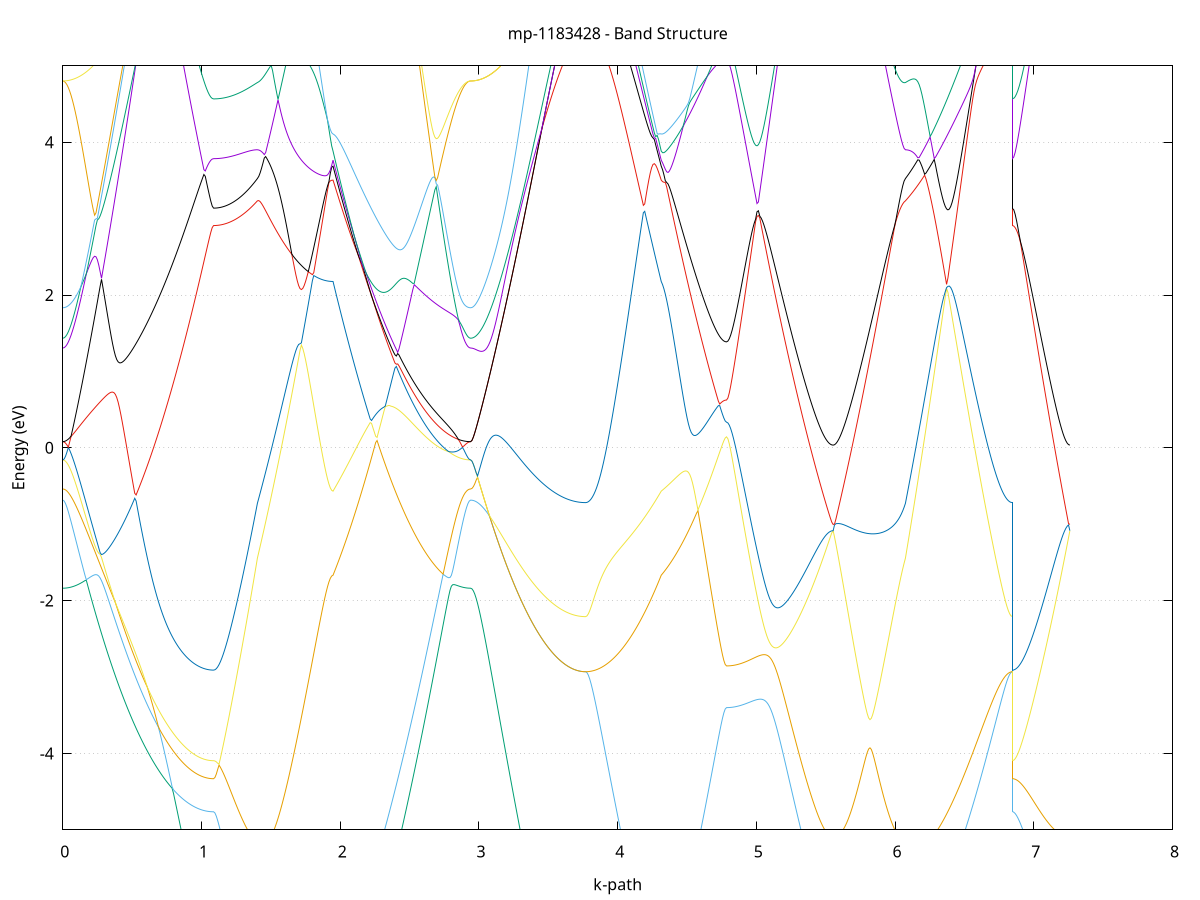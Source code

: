 set title 'mp-1183428 - Band Structure'
set xlabel 'k-path'
set ylabel 'Energy (eV)'
set grid y
set yrange [-5:5]
set terminal png size 800,600
set output 'mp-1183428_bands_gnuplot.png'
plot '-' using 1:2 with lines notitle, '-' using 1:2 with lines notitle, '-' using 1:2 with lines notitle, '-' using 1:2 with lines notitle, '-' using 1:2 with lines notitle, '-' using 1:2 with lines notitle, '-' using 1:2 with lines notitle, '-' using 1:2 with lines notitle, '-' using 1:2 with lines notitle, '-' using 1:2 with lines notitle, '-' using 1:2 with lines notitle, '-' using 1:2 with lines notitle, '-' using 1:2 with lines notitle, '-' using 1:2 with lines notitle, '-' using 1:2 with lines notitle, '-' using 1:2 with lines notitle, '-' using 1:2 with lines notitle, '-' using 1:2 with lines notitle, '-' using 1:2 with lines notitle, '-' using 1:2 with lines notitle, '-' using 1:2 with lines notitle, '-' using 1:2 with lines notitle, '-' using 1:2 with lines notitle, '-' using 1:2 with lines notitle, '-' using 1:2 with lines notitle, '-' using 1:2 with lines notitle, '-' using 1:2 with lines notitle, '-' using 1:2 with lines notitle, '-' using 1:2 with lines notitle, '-' using 1:2 with lines notitle, '-' using 1:2 with lines notitle, '-' using 1:2 with lines notitle, '-' using 1:2 with lines notitle, '-' using 1:2 with lines notitle, '-' using 1:2 with lines notitle, '-' using 1:2 with lines notitle, '-' using 1:2 with lines notitle, '-' using 1:2 with lines notitle, '-' using 1:2 with lines notitle, '-' using 1:2 with lines notitle, '-' using 1:2 with lines notitle, '-' using 1:2 with lines notitle, '-' using 1:2 with lines notitle, '-' using 1:2 with lines notitle, '-' using 1:2 with lines notitle, '-' using 1:2 with lines notitle, '-' using 1:2 with lines notitle, '-' using 1:2 with lines notitle, '-' using 1:2 with lines notitle, '-' using 1:2 with lines notitle, '-' using 1:2 with lines notitle, '-' using 1:2 with lines notitle, '-' using 1:2 with lines notitle, '-' using 1:2 with lines notitle, '-' using 1:2 with lines notitle, '-' using 1:2 with lines notitle, '-' using 1:2 with lines notitle, '-' using 1:2 with lines notitle, '-' using 1:2 with lines notitle, '-' using 1:2 with lines notitle, '-' using 1:2 with lines notitle, '-' using 1:2 with lines notitle, '-' using 1:2 with lines notitle, '-' using 1:2 with lines notitle
0.000000 -101.818439
0.009973 -101.818439
0.019945 -101.818439
0.029918 -101.818439
0.039890 -101.818439
0.049863 -101.818439
0.059836 -101.818439
0.069808 -101.818439
0.079781 -101.818439
0.089753 -101.818439
0.099726 -101.818439
0.109699 -101.818439
0.119671 -101.818439
0.129644 -101.818439
0.139616 -101.818439
0.149589 -101.818439
0.159562 -101.818539
0.169534 -101.818539
0.179507 -101.818539
0.189479 -101.818539
0.199452 -101.818539
0.209425 -101.818539
0.219397 -101.818539
0.229370 -101.818539
0.239342 -101.818539
0.249315 -101.818539
0.259288 -101.818539
0.269260 -101.818539
0.279233 -101.818539
0.289205 -101.818539
0.299178 -101.818439
0.309150 -101.818539
0.319123 -101.818539
0.329096 -101.818539
0.339068 -101.818539
0.349041 -101.818539
0.359013 -101.818539
0.368986 -101.818539
0.378959 -101.818539
0.388931 -101.818539
0.398904 -101.818539
0.408876 -101.818539
0.418849 -101.818539
0.428822 -101.818539
0.438794 -101.818539
0.448767 -101.818539
0.458739 -101.818539
0.468712 -101.818539
0.478685 -101.818539
0.488657 -101.818539
0.498630 -101.818539
0.508602 -101.818539
0.518575 -101.818539
0.528548 -101.818539
0.538520 -101.818539
0.548493 -101.818539
0.558465 -101.818539
0.568438 -101.818539
0.578411 -101.818539
0.588383 -101.818539
0.598356 -101.818539
0.608328 -101.818539
0.618301 -101.818539
0.628274 -101.818539
0.638246 -101.818539
0.648219 -101.818539
0.658191 -101.818539
0.668164 -101.818539
0.678137 -101.818539
0.688109 -101.818539
0.698082 -101.818539
0.708054 -101.818539
0.718027 -101.818539
0.728000 -101.818539
0.737972 -101.818539
0.747945 -101.818539
0.757917 -101.818539
0.767890 -101.818539
0.777863 -101.818539
0.787835 -101.818539
0.797808 -101.818539
0.807780 -101.818539
0.817753 -101.818539
0.827725 -101.818539
0.837698 -101.818539
0.847671 -101.818539
0.857643 -101.818539
0.867616 -101.818539
0.877588 -101.818539
0.887561 -101.818539
0.897534 -101.818539
0.907506 -101.818539
0.917479 -101.818539
0.927451 -101.818539
0.937424 -101.818539
0.947397 -101.818539
0.957369 -101.818539
0.967342 -101.818539
0.977314 -101.818539
0.987287 -101.818539
0.997260 -101.818539
1.007232 -101.818539
1.017205 -101.818539
1.027177 -101.818539
1.037150 -101.818539
1.047123 -101.818539
1.057095 -101.818539
1.067068 -101.818539
1.077040 -101.818539
1.087013 -101.818539
1.087013 -101.818539
1.096886 -101.818539
1.106759 -101.818539
1.116632 -101.818539
1.126505 -101.818539
1.136378 -101.818539
1.146251 -101.818539
1.156124 -101.818539
1.165997 -101.818539
1.175870 -101.818539
1.185743 -101.818539
1.195616 -101.818539
1.205489 -101.818539
1.215362 -101.818539
1.225235 -101.818539
1.235108 -101.818539
1.244981 -101.818539
1.254854 -101.818539
1.264727 -101.818539
1.274600 -101.818539
1.284473 -101.818539
1.294346 -101.818539
1.304219 -101.818539
1.314092 -101.818539
1.323965 -101.818539
1.333838 -101.818539
1.343711 -101.818539
1.353584 -101.818439
1.363457 -101.818439
1.373330 -101.818439
1.383203 -101.818439
1.393076 -101.818439
1.402949 -101.818439
1.402949 -101.818439
1.412863 -101.818439
1.422776 -101.818539
1.432689 -101.818539
1.442603 -101.818439
1.452516 -101.818439
1.462429 -101.818439
1.472343 -101.818539
1.482256 -101.818539
1.492169 -101.818539
1.502083 -101.818539
1.511996 -101.818539
1.521909 -101.818539
1.531823 -101.818539
1.541736 -101.818539
1.551649 -101.818539
1.561563 -101.818539
1.571476 -101.818539
1.581389 -101.818539
1.591303 -101.818539
1.601216 -101.818439
1.611129 -101.818539
1.621043 -101.818539
1.630956 -101.818539
1.640869 -101.818539
1.650783 -101.818539
1.660696 -101.818539
1.670609 -101.818539
1.680523 -101.818539
1.690436 -101.818539
1.700349 -101.818539
1.710263 -101.818539
1.720176 -101.818539
1.730089 -101.818539
1.740003 -101.818539
1.749916 -101.818539
1.759829 -101.818539
1.769743 -101.818539
1.779656 -101.818539
1.789569 -101.818539
1.799483 -101.818539
1.809396 -101.818539
1.819309 -101.818539
1.829223 -101.818539
1.839136 -101.818539
1.849049 -101.818539
1.858963 -101.818539
1.868876 -101.818539
1.878790 -101.818539
1.888703 -101.818539
1.898616 -101.818539
1.908530 -101.818539
1.918443 -101.818539
1.928356 -101.818539
1.938270 -101.818539
1.948183 -101.818539
1.948183 -101.818539
1.958103 -101.818539
1.968024 -101.818539
1.977944 -101.818539
1.987864 -101.818539
1.997785 -101.818539
2.007705 -101.818539
2.017625 -101.818539
2.027546 -101.818539
2.037466 -101.818539
2.047386 -101.818539
2.057307 -101.818539
2.067227 -101.818539
2.077147 -101.818539
2.087068 -101.818539
2.096988 -101.818539
2.106908 -101.818539
2.116829 -101.818539
2.126749 -101.818539
2.136669 -101.818539
2.146590 -101.818539
2.156510 -101.818539
2.166431 -101.818539
2.176351 -101.818539
2.186271 -101.818539
2.196192 -101.818539
2.206112 -101.818539
2.216032 -101.818539
2.225953 -101.818539
2.235873 -101.818539
2.245793 -101.818539
2.255714 -101.818539
2.265634 -101.818539
2.275554 -101.818539
2.285475 -101.818539
2.295395 -101.818539
2.305315 -101.818539
2.315236 -101.818539
2.325156 -101.818539
2.335076 -101.818539
2.344997 -101.818539
2.354917 -101.818539
2.364838 -101.818539
2.374758 -101.818539
2.384678 -101.818539
2.394599 -101.818539
2.404519 -101.818539
2.414439 -101.818539
2.424360 -101.818539
2.434280 -101.818539
2.444200 -101.818539
2.454121 -101.818539
2.464041 -101.818539
2.473961 -101.818539
2.483882 -101.818539
2.493802 -101.818539
2.503722 -101.818539
2.513643 -101.818539
2.523563 -101.818539
2.533484 -101.818539
2.543404 -101.818539
2.553324 -101.818539
2.563245 -101.818539
2.573165 -101.818539
2.583085 -101.818439
2.593006 -101.818439
2.602926 -101.818439
2.612846 -101.818439
2.622767 -101.818439
2.632687 -101.818439
2.642607 -101.818439
2.652528 -101.818439
2.662448 -101.818439
2.672368 -101.818439
2.682289 -101.818439
2.692209 -101.818439
2.702129 -101.818439
2.712050 -101.818439
2.721970 -101.818439
2.731891 -101.818439
2.741811 -101.818439
2.751731 -101.818439
2.761652 -101.818439
2.771572 -101.818439
2.781492 -101.818439
2.791413 -101.818439
2.801333 -101.818439
2.811253 -101.818439
2.821174 -101.818439
2.831094 -101.818439
2.841014 -101.818439
2.850935 -101.818439
2.860855 -101.818439
2.870775 -101.818439
2.880696 -101.818439
2.890616 -101.818439
2.900536 -101.818439
2.910457 -101.818439
2.920377 -101.818439
2.930297 -101.818439
2.940218 -101.818439
2.940218 -101.818439
2.950203 -101.818439
2.960188 -101.818439
2.970173 -101.818439
2.980158 -101.818439
2.990144 -101.818439
3.000129 -101.818439
3.010114 -101.818439
3.020099 -101.818439
3.030084 -101.818439
3.040069 -101.818439
3.050054 -101.818439
3.060040 -101.818439
3.070025 -101.818439
3.080010 -101.818439
3.089995 -101.818439
3.099980 -101.818539
3.109965 -101.818539
3.119950 -101.818539
3.129935 -101.818539
3.139921 -101.818539
3.149906 -101.818539
3.159891 -101.818539
3.169876 -101.818539
3.179861 -101.818539
3.189846 -101.818539
3.199831 -101.818539
3.209817 -101.818539
3.219802 -101.818539
3.229787 -101.818539
3.239772 -101.818539
3.249757 -101.818539
3.259742 -101.818639
3.269727 -101.818639
3.279713 -101.818639
3.289698 -101.818639
3.299683 -101.818639
3.309668 -101.818639
3.319653 -101.818539
3.329638 -101.818539
3.339623 -101.818539
3.349609 -101.818539
3.359594 -101.818539
3.369579 -101.818539
3.379564 -101.818539
3.389549 -101.818539
3.399534 -101.818539
3.409519 -101.818539
3.419504 -101.818539
3.429490 -101.818539
3.439475 -101.818539
3.449460 -101.818539
3.459445 -101.818539
3.469430 -101.818539
3.479415 -101.818539
3.489400 -101.818539
3.499386 -101.818539
3.509371 -101.818539
3.519356 -101.818539
3.529341 -101.818539
3.539326 -101.818539
3.549311 -101.818539
3.559296 -101.818539
3.569282 -101.818539
3.579267 -101.818539
3.589252 -101.818539
3.599237 -101.818539
3.609222 -101.818539
3.619207 -101.818539
3.629192 -101.818539
3.639178 -101.818539
3.649163 -101.818539
3.659148 -101.818539
3.669133 -101.818539
3.679118 -101.818539
3.689103 -101.818539
3.699088 -101.818539
3.709073 -101.818539
3.719059 -101.818539
3.729044 -101.818539
3.739029 -101.818639
3.749014 -101.818539
3.758999 -101.818539
3.768984 -101.818539
3.768984 -101.818539
3.778898 -101.818539
3.788811 -101.818539
3.798724 -101.818539
3.808638 -101.818539
3.818551 -101.818539
3.828464 -101.818539
3.838378 -101.818539
3.848291 -101.818539
3.858204 -101.818539
3.868118 -101.818539
3.878031 -101.818539
3.887944 -101.818539
3.897858 -101.818539
3.907771 -101.818539
3.917684 -101.818539
3.927598 -101.818539
3.937511 -101.818539
3.947424 -101.818539
3.957338 -101.818539
3.967251 -101.818539
3.977164 -101.818539
3.987078 -101.818639
3.996991 -101.818639
4.006904 -101.818539
4.016818 -101.818539
4.026731 -101.818539
4.036644 -101.818539
4.046558 -101.818539
4.056471 -101.818539
4.066384 -101.818539
4.076298 -101.818539
4.086211 -101.818539
4.096124 -101.818639
4.106038 -101.818639
4.115951 -101.818539
4.125864 -101.818539
4.135778 -101.818639
4.145691 -101.818639
4.155604 -101.818639
4.165518 -101.818539
4.175431 -101.818539
4.185344 -101.818539
4.195258 -101.818539
4.205171 -101.818539
4.215084 -101.818539
4.224998 -101.818539
4.234911 -101.818539
4.244824 -101.818539
4.254738 -101.818539
4.264651 -101.818539
4.274564 -101.818539
4.284478 -101.818539
4.294391 -101.818539
4.304304 -101.818539
4.314218 -101.818539
4.314218 -101.818539
4.324025 -101.818539
4.333833 -101.818539
4.343641 -101.818539
4.353448 -101.818539
4.363256 -101.818539
4.373064 -101.818539
4.382871 -101.818539
4.392679 -101.818539
4.402487 -101.818539
4.412294 -101.818539
4.422102 -101.818539
4.431910 -101.818539
4.441717 -101.818539
4.451525 -101.818539
4.461332 -101.818539
4.471140 -101.818539
4.480948 -101.818539
4.490755 -101.818539
4.500563 -101.818539
4.510371 -101.818539
4.520178 -101.818539
4.529986 -101.818539
4.539794 -101.818539
4.549601 -101.818539
4.559409 -101.818539
4.569217 -101.818539
4.579024 -101.818539
4.588832 -101.818539
4.598639 -101.818539
4.608447 -101.818539
4.618255 -101.818539
4.628062 -101.818539
4.637870 -101.818539
4.647678 -101.818539
4.657485 -101.818539
4.667293 -101.818539
4.677101 -101.818539
4.686908 -101.818539
4.696716 -101.818539
4.706523 -101.818539
4.716331 -101.818539
4.726139 -101.818539
4.735946 -101.818539
4.745754 -101.818539
4.755562 -101.818539
4.765369 -101.818539
4.775177 -101.818539
4.784985 -101.818539
4.784985 -101.818539
4.794967 -101.818539
4.804949 -101.818539
4.814931 -101.818539
4.824914 -101.818539
4.834896 -101.818539
4.844878 -101.818539
4.854860 -101.818539
4.864843 -101.818539
4.874825 -101.818539
4.884807 -101.818539
4.894790 -101.818539
4.904772 -101.818539
4.914754 -101.818539
4.924736 -101.818539
4.934719 -101.818539
4.944701 -101.818539
4.954683 -101.818539
4.964665 -101.818539
4.974648 -101.818539
4.984630 -101.818539
4.994612 -101.818539
5.004594 -101.818539
5.014577 -101.818539
5.024559 -101.818539
5.034541 -101.818539
5.044523 -101.818539
5.054506 -101.818539
5.064488 -101.818539
5.074470 -101.818539
5.084453 -101.818539
5.094435 -101.818539
5.104417 -101.818539
5.114399 -101.818539
5.124382 -101.818539
5.134364 -101.818539
5.144346 -101.818539
5.154328 -101.818539
5.164311 -101.818539
5.174293 -101.818539
5.184275 -101.818539
5.194257 -101.818539
5.204240 -101.818539
5.214222 -101.818539
5.224204 -101.818539
5.234186 -101.818539
5.244169 -101.818539
5.254151 -101.818539
5.264133 -101.818539
5.274115 -101.818539
5.284098 -101.818539
5.294080 -101.818539
5.304062 -101.818539
5.314045 -101.818539
5.324027 -101.818539
5.334009 -101.818539
5.343991 -101.818439
5.353974 -101.818439
5.363956 -101.818439
5.373938 -101.818439
5.383920 -101.818439
5.393903 -101.818439
5.403885 -101.818439
5.413867 -101.818539
5.423849 -101.818439
5.433832 -101.818439
5.443814 -101.818539
5.453796 -101.818539
5.463778 -101.818539
5.473761 -101.818439
5.483743 -101.818539
5.493725 -101.818539
5.503708 -101.818539
5.513690 -101.818439
5.523672 -101.818439
5.533654 -101.818439
5.543637 -101.818439
5.553619 -101.818439
5.553619 -101.818439
5.563451 -101.818439
5.573282 -101.818439
5.583114 -101.818539
5.592946 -101.818539
5.602778 -101.818439
5.612610 -101.818439
5.622441 -101.818439
5.632273 -101.818439
5.642105 -101.818439
5.651937 -101.818439
5.661769 -101.818539
5.671600 -101.818439
5.681432 -101.818439
5.691264 -101.818539
5.701096 -101.818539
5.710927 -101.818539
5.720759 -101.818539
5.730591 -101.818539
5.740423 -101.818539
5.750255 -101.818539
5.760086 -101.818539
5.769918 -101.818539
5.779750 -101.818539
5.789582 -101.818539
5.799414 -101.818539
5.809245 -101.818539
5.819077 -101.818539
5.828909 -101.818539
5.838741 -101.818539
5.848572 -101.818539
5.858404 -101.818539
5.868236 -101.818539
5.878068 -101.818539
5.887900 -101.818539
5.897731 -101.818539
5.907563 -101.818539
5.917395 -101.818539
5.927227 -101.818539
5.937059 -101.818539
5.946890 -101.818539
5.956722 -101.818539
5.966554 -101.818539
5.976386 -101.818539
5.986217 -101.818539
5.996049 -101.818439
6.005881 -101.818439
6.015713 -101.818439
6.025545 -101.818539
6.035376 -101.818439
6.045208 -101.818439
6.055040 -101.818439
6.064872 -101.818439
6.074704 -101.818439
6.074704 -101.818439
6.084589 -101.818439
6.094475 -101.818439
6.104360 -101.818539
6.114246 -101.818539
6.124132 -101.818539
6.134017 -101.818539
6.143903 -101.818539
6.153788 -101.818539
6.163674 -101.818539
6.173560 -101.818539
6.183445 -101.818539
6.193331 -101.818539
6.203216 -101.818539
6.213102 -101.818539
6.222988 -101.818539
6.232873 -101.818539
6.242759 -101.818539
6.252644 -101.818539
6.262530 -101.818539
6.272416 -101.818539
6.282301 -101.818539
6.292187 -101.818539
6.302072 -101.818539
6.311958 -101.818539
6.321843 -101.818539
6.331729 -101.818539
6.341615 -101.818539
6.351500 -101.818539
6.361386 -101.818539
6.371271 -101.818539
6.381157 -101.818539
6.391043 -101.818539
6.400928 -101.818639
6.410814 -101.818639
6.420699 -101.818539
6.430585 -101.818639
6.440471 -101.818639
6.450356 -101.818639
6.460242 -101.818539
6.470127 -101.818539
6.480013 -101.818539
6.489899 -101.818539
6.499784 -101.818639
6.509670 -101.818639
6.519555 -101.818639
6.529441 -101.818639
6.539327 -101.818539
6.549212 -101.818539
6.559098 -101.818639
6.568983 -101.818639
6.578869 -101.818639
6.588755 -101.818539
6.598640 -101.818539
6.608526 -101.818539
6.618411 -101.818539
6.628297 -101.818539
6.638183 -101.818539
6.648068 -101.818539
6.657954 -101.818539
6.667839 -101.818539
6.677725 -101.818539
6.687611 -101.818539
6.697496 -101.818539
6.707382 -101.818539
6.717267 -101.818539
6.727153 -101.818539
6.737039 -101.818539
6.746924 -101.818539
6.756810 -101.818539
6.766695 -101.818539
6.776581 -101.818539
6.786467 -101.818539
6.796352 -101.818539
6.806238 -101.818539
6.816123 -101.818539
6.826009 -101.818539
6.835895 -101.818539
6.845780 -101.818539
6.845780 -101.818539
6.855646 -101.818539
6.865513 -101.818539
6.875379 -101.818539
6.885245 -101.818539
6.895111 -101.818539
6.904978 -101.818539
6.914844 -101.818539
6.924710 -101.818539
6.934577 -101.818539
6.944443 -101.818539
6.954309 -101.818539
6.964175 -101.818539
6.974042 -101.818539
6.983908 -101.818539
6.993774 -101.818539
7.003640 -101.818539
7.013507 -101.818539
7.023373 -101.818539
7.033239 -101.818539
7.043106 -101.818539
7.052972 -101.818539
7.062838 -101.818539
7.072704 -101.818539
7.082571 -101.818539
7.092437 -101.818539
7.102303 -101.818539
7.112169 -101.818439
7.122036 -101.818439
7.131902 -101.818439
7.141768 -101.818439
7.151634 -101.818439
7.161501 -101.818439
7.171367 -101.818439
7.181233 -101.818439
7.191100 -101.818439
7.200966 -101.818439
7.210832 -101.818439
7.220698 -101.818539
7.230565 -101.818539
7.240431 -101.818539
7.250297 -101.818439
7.260163 -101.818439
e
0.000000 -15.113839
0.009973 -15.113839
0.019945 -15.113739
0.029918 -15.113539
0.039890 -15.113339
0.049863 -15.113039
0.059836 -15.112639
0.069808 -15.112139
0.079781 -15.111639
0.089753 -15.111139
0.099726 -15.110439
0.109699 -15.109839
0.119671 -15.109039
0.129644 -15.108339
0.139616 -15.107439
0.149589 -15.106639
0.159562 -15.105739
0.169534 -15.104839
0.179507 -15.103839
0.189479 -15.102939
0.199452 -15.101939
0.209425 -15.100939
0.219397 -15.099939
0.229370 -15.098939
0.239342 -15.097839
0.249315 -15.096839
0.259288 -15.095839
0.269260 -15.094839
0.279233 -15.093739
0.289205 -15.092739
0.299178 -15.091739
0.309150 -15.090739
0.319123 -15.089639
0.329096 -15.088639
0.339068 -15.087639
0.349041 -15.086639
0.359013 -15.085539
0.368986 -15.084539
0.378959 -15.083539
0.388931 -15.082539
0.398904 -15.081439
0.408876 -15.080439
0.418849 -15.079439
0.428822 -15.078439
0.438794 -15.077439
0.448767 -15.076439
0.458739 -15.075439
0.468712 -15.074439
0.478685 -15.073439
0.488657 -15.072439
0.498630 -15.071539
0.508602 -15.070539
0.518575 -15.069639
0.528548 -15.068639
0.538520 -15.067739
0.548493 -15.066939
0.558465 -15.066039
0.568438 -15.065139
0.578411 -15.064339
0.588383 -15.063539
0.598356 -15.062839
0.608328 -15.062039
0.618301 -15.061339
0.628274 -15.060639
0.638246 -15.060039
0.648219 -15.059439
0.658191 -15.058839
0.668164 -15.058339
0.678137 -15.057839
0.688109 -15.057339
0.698082 -15.056939
0.708054 -15.056639
0.718027 -15.056239
0.728000 -15.055939
0.737972 -15.055739
0.747945 -15.055439
0.757917 -15.055339
0.767890 -15.055139
0.777863 -15.055039
0.787835 -15.054939
0.797808 -15.054839
0.807780 -15.054839
0.817753 -15.054839
0.827725 -15.054839
0.837698 -15.054939
0.847671 -15.054939
0.857643 -15.055039
0.867616 -15.055139
0.877588 -15.055239
0.887561 -15.055339
0.897534 -15.055439
0.907506 -15.055539
0.917479 -15.055739
0.927451 -15.055839
0.937424 -15.055939
0.947397 -15.056139
0.957369 -15.056239
0.967342 -15.056339
0.977314 -15.056439
0.987287 -15.056539
0.997260 -15.056639
1.007232 -15.057039
1.017205 -15.057539
1.027177 -15.057939
1.037150 -15.058239
1.047123 -15.058539
1.057095 -15.058739
1.067068 -15.058939
1.077040 -15.058939
1.087013 -15.059039
1.087013 -15.059039
1.096886 -15.059039
1.106759 -15.059139
1.116632 -15.059439
1.126505 -15.059739
1.136378 -15.060039
1.146251 -15.060539
1.156124 -15.061039
1.165997 -15.061639
1.175870 -15.062339
1.185743 -15.063039
1.195616 -15.063939
1.205489 -15.064739
1.215362 -15.065739
1.225235 -15.066739
1.235108 -15.067739
1.244981 -15.068839
1.254854 -15.070039
1.264727 -15.071239
1.274600 -15.072439
1.284473 -15.073739
1.294346 -15.075039
1.304219 -15.076339
1.314092 -15.077739
1.323965 -15.079139
1.333838 -15.080539
1.343711 -15.081939
1.353584 -15.083339
1.363457 -15.084839
1.373330 -15.086339
1.383203 -15.087739
1.393076 -15.089239
1.402949 -15.090739
1.402949 -15.090739
1.412863 -15.091739
1.422776 -15.092839
1.432689 -15.093839
1.442603 -15.094839
1.452516 -15.095939
1.462429 -15.096939
1.472343 -15.097939
1.482256 -15.098939
1.492169 -15.099939
1.502083 -15.100839
1.511996 -15.101839
1.521909 -15.102739
1.531823 -15.103739
1.541736 -15.104639
1.551649 -15.105539
1.561563 -15.106439
1.571476 -15.107339
1.581389 -15.108239
1.591303 -15.109139
1.601216 -15.109939
1.611129 -15.110739
1.621043 -15.111539
1.630956 -15.112339
1.640869 -15.113139
1.650783 -15.113839
1.660696 -15.114639
1.670609 -15.115339
1.680523 -15.116039
1.690436 -15.116639
1.700349 -15.117339
1.710263 -15.117939
1.720176 -15.118539
1.730089 -15.119139
1.740003 -15.119639
1.749916 -15.120239
1.759829 -15.120739
1.769743 -15.121239
1.779656 -15.121639
1.789569 -15.122039
1.799483 -15.122439
1.809396 -15.122839
1.819309 -15.123239
1.829223 -15.123539
1.839136 -15.123839
1.849049 -15.124139
1.858963 -15.124339
1.868876 -15.124639
1.878790 -15.124839
1.888703 -15.124939
1.898616 -15.125139
1.908530 -15.125239
1.918443 -15.125339
1.928356 -15.125439
1.938270 -15.125439
1.948183 -15.125439
1.948183 -15.125439
1.958103 -15.124439
1.968024 -15.123439
1.977944 -15.122339
1.987864 -15.121239
1.997785 -15.120239
2.007705 -15.119039
2.017625 -15.117939
2.027546 -15.116839
2.037466 -15.115639
2.047386 -15.114539
2.057307 -15.113339
2.067227 -15.112139
2.077147 -15.110939
2.087068 -15.109739
2.096988 -15.108539
2.106908 -15.107239
2.116829 -15.106039
2.126749 -15.104739
2.136669 -15.103539
2.146590 -15.102239
2.156510 -15.100939
2.166431 -15.099739
2.176351 -15.098439
2.186271 -15.097139
2.196192 -15.095839
2.206112 -15.094539
2.216032 -15.093239
2.225953 -15.091939
2.235873 -15.090639
2.245793 -15.089339
2.255714 -15.088039
2.265634 -15.086739
2.275554 -15.085439
2.285475 -15.084139
2.295395 -15.082939
2.305315 -15.081639
2.315236 -15.080339
2.325156 -15.079039
2.335076 -15.077839
2.344997 -15.076539
2.354917 -15.075339
2.364838 -15.074039
2.374758 -15.072839
2.384678 -15.071639
2.394599 -15.070439
2.404519 -15.069239
2.414439 -15.068039
2.424360 -15.066839
2.434280 -15.065639
2.444200 -15.064539
2.454121 -15.063439
2.464041 -15.062239
2.473961 -15.061139
2.483882 -15.060039
2.493802 -15.059039
2.503722 -15.057939
2.513643 -15.056939
2.523563 -15.057939
2.533484 -15.059739
2.543404 -15.062039
2.553324 -15.064439
2.563245 -15.066739
2.573165 -15.069039
2.583085 -15.071239
2.593006 -15.073439
2.602926 -15.075539
2.612846 -15.077639
2.622767 -15.079739
2.632687 -15.081739
2.642607 -15.083739
2.652528 -15.085639
2.662448 -15.087439
2.672368 -15.089239
2.682289 -15.090939
2.692209 -15.092639
2.702129 -15.094239
2.712050 -15.095839
2.721970 -15.097339
2.731891 -15.098739
2.741811 -15.100139
2.751731 -15.101439
2.761652 -15.102739
2.771572 -15.103939
2.781492 -15.105039
2.791413 -15.106139
2.801333 -15.107039
2.811253 -15.108039
2.821174 -15.108839
2.831094 -15.109639
2.841014 -15.110439
2.850935 -15.111039
2.860855 -15.111639
2.870775 -15.112139
2.880696 -15.112639
2.890616 -15.113039
2.900536 -15.113339
2.910457 -15.113539
2.920377 -15.113739
2.930297 -15.113839
2.940218 -15.113839
2.940218 -15.113839
2.950203 -15.113839
2.960188 -15.113839
2.970173 -15.113739
2.980158 -15.113639
2.990144 -15.113439
3.000129 -15.113239
3.010114 -15.113039
3.020099 -15.112839
3.030084 -15.112539
3.040069 -15.112239
3.050054 -15.111939
3.060040 -15.111539
3.070025 -15.111139
3.080010 -15.110739
3.089995 -15.110239
3.099980 -15.109839
3.109965 -15.109239
3.119950 -15.108739
3.129935 -15.108139
3.139921 -15.107539
3.149906 -15.106939
3.159891 -15.106339
3.169876 -15.105639
3.179861 -15.104939
3.189846 -15.104239
3.199831 -15.103439
3.209817 -15.102839
3.219802 -15.103639
3.229787 -15.104439
3.239772 -15.105239
3.249757 -15.106139
3.259742 -15.107039
3.269727 -15.107839
3.279713 -15.108739
3.289698 -15.109639
3.299683 -15.110539
3.309668 -15.111439
3.319653 -15.112339
3.329638 -15.113239
3.339623 -15.114139
3.349609 -15.115039
3.359594 -15.115939
3.369579 -15.116839
3.379564 -15.117739
3.389549 -15.118639
3.399534 -15.119439
3.409519 -15.120339
3.419504 -15.121139
3.429490 -15.122039
3.439475 -15.123039
3.449460 -15.124439
3.459445 -15.125939
3.469430 -15.127339
3.479415 -15.128639
3.489400 -15.129939
3.499386 -15.131239
3.509371 -15.132439
3.519356 -15.133539
3.529341 -15.134739
3.539326 -15.135739
3.549311 -15.136839
3.559296 -15.137839
3.569282 -15.138739
3.579267 -15.139639
3.589252 -15.140539
3.599237 -15.141339
3.609222 -15.142039
3.619207 -15.142739
3.629192 -15.143439
3.639178 -15.144039
3.649163 -15.144639
3.659148 -15.145139
3.669133 -15.145639
3.679118 -15.146139
3.689103 -15.146539
3.699088 -15.146839
3.709073 -15.147139
3.719059 -15.147439
3.729044 -15.147639
3.739029 -15.147739
3.749014 -15.147839
3.758999 -15.147939
3.768984 -15.147939
3.768984 -15.147939
3.778898 -15.147939
3.788811 -15.147939
3.798724 -15.147939
3.808638 -15.147939
3.818551 -15.147939
3.828464 -15.147939
3.838378 -15.147839
3.848291 -15.147839
3.858204 -15.147739
3.868118 -15.147739
3.878031 -15.147639
3.887944 -15.147539
3.897858 -15.147539
3.907771 -15.147439
3.917684 -15.147239
3.927598 -15.147139
3.937511 -15.147039
3.947424 -15.146839
3.957338 -15.146739
3.967251 -15.146539
3.977164 -15.146339
3.987078 -15.146039
3.996991 -15.145839
4.006904 -15.145539
4.016818 -15.145239
4.026731 -15.144939
4.036644 -15.144639
4.046558 -15.144239
4.056471 -15.143939
4.066384 -15.143439
4.076298 -15.143039
4.086211 -15.142639
4.096124 -15.142139
4.106038 -15.141639
4.115951 -15.141139
4.125864 -15.140539
4.135778 -15.139939
4.145691 -15.139339
4.155604 -15.138739
4.165518 -15.138139
4.175431 -15.137439
4.185344 -15.136739
4.195258 -15.135939
4.205171 -15.135239
4.215084 -15.134439
4.224998 -15.133639
4.234911 -15.132839
4.244824 -15.132039
4.254738 -15.131139
4.264651 -15.130239
4.274564 -15.129339
4.284478 -15.128339
4.294391 -15.127439
4.304304 -15.126439
4.314218 -15.125439
4.314218 -15.125439
4.324025 -15.124939
4.333833 -15.124439
4.343641 -15.123939
4.353448 -15.123439
4.363256 -15.122839
4.373064 -15.122239
4.382871 -15.121739
4.392679 -15.121139
4.402487 -15.120539
4.412294 -15.119939
4.422102 -15.119239
4.431910 -15.118639
4.441717 -15.118039
4.451525 -15.117439
4.461332 -15.116739
4.471140 -15.116139
4.480948 -15.115539
4.490755 -15.114839
4.500563 -15.114239
4.510371 -15.113639
4.520178 -15.113039
4.529986 -15.112439
4.539794 -15.111839
4.549601 -15.111339
4.559409 -15.110739
4.569217 -15.110239
4.579024 -15.109639
4.588832 -15.109139
4.598639 -15.108739
4.608447 -15.108239
4.618255 -15.107739
4.628062 -15.107339
4.637870 -15.106939
4.647678 -15.106539
4.657485 -15.106239
4.667293 -15.105839
4.677101 -15.105539
4.686908 -15.105339
4.696716 -15.105039
4.706523 -15.104839
4.716331 -15.104639
4.726139 -15.104439
4.735946 -15.104239
4.745754 -15.104139
4.755562 -15.104039
4.765369 -15.104039
4.775177 -15.103939
4.784985 -15.103939
4.784985 -15.103939
4.794967 -15.103939
4.804949 -15.103939
4.814931 -15.103839
4.824914 -15.103739
4.834896 -15.103639
4.844878 -15.103539
4.854860 -15.103439
4.864843 -15.103239
4.874825 -15.103039
4.884807 -15.102839
4.894790 -15.102639
4.904772 -15.102339
4.914754 -15.102039
4.924736 -15.101739
4.934719 -15.101439
4.944701 -15.101139
4.954683 -15.100739
4.964665 -15.100339
4.974648 -15.099939
4.984630 -15.099439
4.994612 -15.099039
5.004594 -15.098539
5.014577 -15.098039
5.024559 -15.097539
5.034541 -15.096939
5.044523 -15.096339
5.054506 -15.095739
5.064488 -15.095139
5.074470 -15.094539
5.084453 -15.093839
5.094435 -15.093139
5.104417 -15.092439
5.114399 -15.091639
5.124382 -15.090939
5.134364 -15.090139
5.144346 -15.089339
5.154328 -15.088539
5.164311 -15.087639
5.174293 -15.086739
5.184275 -15.085939
5.194257 -15.084939
5.204240 -15.084039
5.214222 -15.083139
5.224204 -15.082139
5.234186 -15.081139
5.244169 -15.080139
5.254151 -15.079139
5.264133 -15.078139
5.274115 -15.077039
5.284098 -15.076039
5.294080 -15.074939
5.304062 -15.073839
5.314045 -15.072739
5.324027 -15.071639
5.334009 -15.070539
5.343991 -15.069439
5.353974 -15.068339
5.363956 -15.067239
5.373938 -15.066139
5.383920 -15.064939
5.393903 -15.063839
5.403885 -15.062739
5.413867 -15.061639
5.423849 -15.060639
5.433832 -15.059539
5.443814 -15.058539
5.453796 -15.057539
5.463778 -15.056539
5.473761 -15.055639
5.483743 -15.054739
5.493725 -15.053939
5.503708 -15.053239
5.513690 -15.052639
5.523672 -15.052139
5.533654 -15.051739
5.543637 -15.051539
5.553619 -15.051439
5.553619 -15.051439
5.563451 -15.051739
5.573282 -15.052139
5.583114 -15.052539
5.592946 -15.052939
5.602778 -15.053439
5.612610 -15.053939
5.622441 -15.054539
5.632273 -15.055039
5.642105 -15.055639
5.651937 -15.056339
5.661769 -15.056939
5.671600 -15.057639
5.681432 -15.058339
5.691264 -15.059039
5.701096 -15.059739
5.710927 -15.060439
5.720759 -15.061139
5.730591 -15.061839
5.740423 -15.062639
5.750255 -15.063339
5.760086 -15.064139
5.769918 -15.064839
5.779750 -15.065639
5.789582 -15.066339
5.799414 -15.067139
5.809245 -15.067839
5.819077 -15.068639
5.828909 -15.069439
5.838741 -15.070239
5.848572 -15.070939
5.858404 -15.071739
5.868236 -15.072539
5.878068 -15.073339
5.887900 -15.074139
5.897731 -15.075039
5.907563 -15.075839
5.917395 -15.076639
5.927227 -15.077539
5.937059 -15.078339
5.946890 -15.079239
5.956722 -15.080039
5.966554 -15.080939
5.976386 -15.081839
5.986217 -15.082739
5.996049 -15.083539
6.005881 -15.084439
6.015713 -15.085339
6.025545 -15.086239
6.035376 -15.087139
6.045208 -15.088039
6.055040 -15.088939
6.064872 -15.089839
6.074704 -15.090739
6.074704 -15.090739
6.084589 -15.092239
6.094475 -15.093739
6.104360 -15.095139
6.114246 -15.096639
6.124132 -15.098139
6.134017 -15.099539
6.143903 -15.101039
6.153788 -15.102439
6.163674 -15.103939
6.173560 -15.105339
6.183445 -15.106739
6.193331 -15.108139
6.203216 -15.109439
6.213102 -15.110839
6.222988 -15.112139
6.232873 -15.113439
6.242759 -15.114739
6.252644 -15.116039
6.262530 -15.117239
6.272416 -15.118539
6.282301 -15.119739
6.292187 -15.120839
6.302072 -15.122039
6.311958 -15.123139
6.321843 -15.124239
6.331729 -15.125339
6.341615 -15.126439
6.351500 -15.127439
6.361386 -15.128439
6.371271 -15.129439
6.381157 -15.130339
6.391043 -15.131339
6.400928 -15.132139
6.410814 -15.133039
6.420699 -15.133939
6.430585 -15.134739
6.440471 -15.135539
6.450356 -15.136239
6.460242 -15.137039
6.470127 -15.137739
6.480013 -15.138339
6.489899 -15.139039
6.499784 -15.139639
6.509670 -15.140239
6.519555 -15.140839
6.529441 -15.141339
6.539327 -15.141839
6.549212 -15.142339
6.559098 -15.142839
6.568983 -15.143239
6.578869 -15.143639
6.588755 -15.144039
6.598640 -15.144439
6.608526 -15.144839
6.618411 -15.145139
6.628297 -15.145439
6.638183 -15.145739
6.648068 -15.145939
6.657954 -15.146239
6.667839 -15.146439
6.677725 -15.146639
6.687611 -15.146839
6.697496 -15.146939
6.707382 -15.147139
6.717267 -15.147239
6.727153 -15.147339
6.737039 -15.147439
6.746924 -15.147539
6.756810 -15.147639
6.766695 -15.147739
6.776581 -15.147739
6.786467 -15.147839
6.796352 -15.147839
6.806238 -15.147939
6.816123 -15.147939
6.826009 -15.147939
6.835895 -15.147939
6.845780 -15.147939
6.845780 -15.059039
6.855646 -15.059039
6.865513 -15.059039
6.875379 -15.058939
6.885245 -15.058939
6.895111 -15.058939
6.904978 -15.058839
6.914844 -15.058839
6.924710 -15.058739
6.934577 -15.058639
6.944443 -15.058539
6.954309 -15.058439
6.964175 -15.058339
6.974042 -15.058239
6.983908 -15.058139
6.993774 -15.058039
7.003640 -15.057839
7.013507 -15.057739
7.023373 -15.057539
7.033239 -15.057439
7.043106 -15.057239
7.052972 -15.057039
7.062838 -15.056839
7.072704 -15.056639
7.082571 -15.056439
7.092437 -15.056239
7.102303 -15.056039
7.112169 -15.055839
7.122036 -15.055539
7.131902 -15.055339
7.141768 -15.055039
7.151634 -15.054839
7.161501 -15.054539
7.171367 -15.054239
7.181233 -15.053939
7.191100 -15.053639
7.200966 -15.053339
7.210832 -15.053039
7.220698 -15.052739
7.230565 -15.052439
7.240431 -15.052139
7.250297 -15.051839
7.260163 -15.051439
e
0.000000 -15.090639
0.009973 -15.090639
0.019945 -15.090539
0.029918 -15.090439
0.039890 -15.090239
0.049863 -15.090039
0.059836 -15.089739
0.069808 -15.089439
0.079781 -15.089039
0.089753 -15.088539
0.099726 -15.088039
0.109699 -15.087439
0.119671 -15.086739
0.129644 -15.086039
0.139616 -15.085239
0.149589 -15.084439
0.159562 -15.083539
0.169534 -15.082539
0.179507 -15.081439
0.189479 -15.080239
0.199452 -15.079039
0.209425 -15.077739
0.219397 -15.076339
0.229370 -15.074839
0.239342 -15.073239
0.249315 -15.071639
0.259288 -15.069839
0.269260 -15.068039
0.279233 -15.066139
0.289205 -15.064239
0.299178 -15.062139
0.309150 -15.060139
0.319123 -15.057939
0.329096 -15.055739
0.339068 -15.054839
0.349041 -15.055239
0.359013 -15.055539
0.368986 -15.055939
0.378959 -15.056239
0.388931 -15.056539
0.398904 -15.056739
0.408876 -15.057039
0.418849 -15.057239
0.428822 -15.057439
0.438794 -15.057539
0.448767 -15.057739
0.458739 -15.057839
0.468712 -15.057939
0.478685 -15.058039
0.488657 -15.058039
0.498630 -15.058039
0.508602 -15.058139
0.518575 -15.058039
0.528548 -15.058039
0.538520 -15.057939
0.548493 -15.057939
0.558465 -15.057839
0.568438 -15.057639
0.578411 -15.057539
0.588383 -15.057339
0.598356 -15.057239
0.608328 -15.057039
0.618301 -15.056839
0.628274 -15.056539
0.638246 -15.056339
0.648219 -15.056039
0.658191 -15.055739
0.668164 -15.055439
0.678137 -15.055139
0.688109 -15.054839
0.698082 -15.054439
0.708054 -15.054139
0.718027 -15.053739
0.728000 -15.053339
0.737972 -15.052939
0.747945 -15.052539
0.757917 -15.052139
0.767890 -15.051639
0.777863 -15.051239
0.787835 -15.050739
0.797808 -15.050339
0.807780 -15.049839
0.817753 -15.049439
0.827725 -15.048939
0.837698 -15.048439
0.847671 -15.048039
0.857643 -15.047539
0.867616 -15.047039
0.877588 -15.047339
0.887561 -15.048239
0.897534 -15.049139
0.907506 -15.050039
0.917479 -15.050939
0.927451 -15.051739
0.937424 -15.052539
0.947397 -15.053339
0.957369 -15.054039
0.967342 -15.054739
0.977314 -15.055439
0.987287 -15.056039
0.997260 -15.056539
1.007232 -15.056739
1.017205 -15.056839
1.027177 -15.056939
1.037150 -15.057039
1.047123 -15.057039
1.057095 -15.057139
1.067068 -15.057139
1.077040 -15.057139
1.087013 -15.057139
1.087013 -15.057139
1.096886 -15.057139
1.106759 -15.057039
1.116632 -15.056839
1.126505 -15.056639
1.136378 -15.056339
1.146251 -15.055939
1.156124 -15.055539
1.165997 -15.055039
1.175870 -15.054539
1.185743 -15.053939
1.195616 -15.053239
1.205489 -15.052539
1.215362 -15.051739
1.225235 -15.050839
1.235108 -15.049939
1.244981 -15.049039
1.254854 -15.048039
1.264727 -15.046939
1.274600 -15.045839
1.284473 -15.045039
1.294346 -15.045539
1.304219 -15.046139
1.314092 -15.046739
1.323965 -15.047339
1.333838 -15.047939
1.343711 -15.048639
1.353584 -15.049339
1.363457 -15.050139
1.373330 -15.050939
1.383203 -15.051839
1.393076 -15.052639
1.402949 -15.053639
1.402949 -15.053639
1.412863 -15.054239
1.422776 -15.054939
1.432689 -15.055639
1.442603 -15.056239
1.452516 -15.056939
1.462429 -15.057539
1.472343 -15.058139
1.482256 -15.058739
1.492169 -15.059339
1.502083 -15.059939
1.511996 -15.060439
1.521909 -15.061039
1.531823 -15.061539
1.541736 -15.062039
1.551649 -15.062539
1.561563 -15.063039
1.571476 -15.063539
1.581389 -15.063939
1.591303 -15.064439
1.601216 -15.064839
1.611129 -15.065239
1.621043 -15.065639
1.630956 -15.066039
1.640869 -15.066439
1.650783 -15.066739
1.660696 -15.067039
1.670609 -15.067439
1.680523 -15.067739
1.690436 -15.068039
1.700349 -15.068339
1.710263 -15.068639
1.720176 -15.068839
1.730089 -15.069139
1.740003 -15.069339
1.749916 -15.069639
1.759829 -15.069839
1.769743 -15.070039
1.779656 -15.070239
1.789569 -15.070439
1.799483 -15.070639
1.809396 -15.070739
1.819309 -15.070939
1.829223 -15.071039
1.839136 -15.071239
1.849049 -15.071339
1.858963 -15.071439
1.868876 -15.071539
1.878790 -15.071639
1.888703 -15.071639
1.898616 -15.071739
1.908530 -15.071839
1.918443 -15.071839
1.928356 -15.071839
1.938270 -15.071839
1.948183 -15.071939
1.948183 -15.071939
1.958103 -15.069639
1.968024 -15.067339
1.977944 -15.065039
1.987864 -15.062839
1.997785 -15.060639
2.007705 -15.058439
2.017625 -15.056239
2.027546 -15.054139
2.037466 -15.052039
2.047386 -15.049939
2.057307 -15.048339
2.067227 -15.047839
2.077147 -15.047439
2.087068 -15.047039
2.096988 -15.046739
2.106908 -15.046439
2.116829 -15.046239
2.126749 -15.046039
2.136669 -15.045839
2.146590 -15.045639
2.156510 -15.045539
2.166431 -15.045439
2.176351 -15.045339
2.186271 -15.045339
2.196192 -15.045239
2.206112 -15.045239
2.216032 -15.045239
2.225953 -15.045239
2.235873 -15.045339
2.245793 -15.045339
2.255714 -15.045439
2.265634 -15.045539
2.275554 -15.045639
2.285475 -15.045739
2.295395 -15.045839
2.305315 -15.046039
2.315236 -15.046239
2.325156 -15.046439
2.335076 -15.046739
2.344997 -15.046939
2.354917 -15.047239
2.364838 -15.047539
2.374758 -15.047939
2.384678 -15.048339
2.394599 -15.048739
2.404519 -15.049239
2.414439 -15.049739
2.424360 -15.050239
2.434280 -15.050839
2.444200 -15.051439
2.454121 -15.052139
2.464041 -15.052839
2.473961 -15.053639
2.483882 -15.054339
2.493802 -15.055239
2.503722 -15.056039
2.513643 -15.056939
2.523563 -15.057239
2.533484 -15.058839
2.543404 -15.059839
2.553324 -15.060939
2.563245 -15.061939
2.573165 -15.063039
2.583085 -15.064039
2.593006 -15.065139
2.602926 -15.066239
2.612846 -15.067439
2.622767 -15.068539
2.632687 -15.069639
2.642607 -15.070739
2.652528 -15.071839
2.662448 -15.072939
2.672368 -15.074039
2.682289 -15.075039
2.692209 -15.076139
2.702129 -15.077139
2.712050 -15.078139
2.721970 -15.079139
2.731891 -15.080139
2.741811 -15.081039
2.751731 -15.081939
2.761652 -15.082739
2.771572 -15.083539
2.781492 -15.084339
2.791413 -15.085139
2.801333 -15.085839
2.811253 -15.086439
2.821174 -15.087039
2.831094 -15.087639
2.841014 -15.088139
2.850935 -15.088639
2.860855 -15.089039
2.870775 -15.089439
2.880696 -15.089739
2.890616 -15.090039
2.900536 -15.090239
2.910457 -15.090439
2.920377 -15.090539
2.930297 -15.090639
2.940218 -15.090639
2.940218 -15.090639
2.950203 -15.090739
2.960188 -15.090739
2.970173 -15.090839
2.980158 -15.090939
2.990144 -15.091139
3.000129 -15.091339
3.010114 -15.091539
3.020099 -15.091839
3.030084 -15.092139
3.040069 -15.092439
3.050054 -15.092839
3.060040 -15.093239
3.070025 -15.093739
3.080010 -15.094139
3.089995 -15.094639
3.099980 -15.095239
3.109965 -15.095739
3.119950 -15.096339
3.129935 -15.096939
3.139921 -15.097639
3.149906 -15.098339
3.159891 -15.099039
3.169876 -15.099739
3.179861 -15.100439
3.189846 -15.101239
3.199831 -15.102039
3.209817 -15.102639
3.219802 -15.101839
3.229787 -15.101039
3.239772 -15.100239
3.249757 -15.099339
3.259742 -15.098439
3.269727 -15.097539
3.279713 -15.096639
3.289698 -15.096139
3.299683 -15.098139
3.309668 -15.100139
3.319653 -15.102139
3.329638 -15.104139
3.339623 -15.106039
3.349609 -15.107939
3.359594 -15.109739
3.369579 -15.111539
3.379564 -15.113239
3.389549 -15.115039
3.399534 -15.116639
3.409519 -15.118339
3.419504 -15.119939
3.429490 -15.121439
3.439475 -15.123039
3.449460 -15.124439
3.459445 -15.125939
3.469430 -15.127339
3.479415 -15.128639
3.489400 -15.129939
3.499386 -15.131239
3.509371 -15.132439
3.519356 -15.133539
3.529341 -15.134739
3.539326 -15.135739
3.549311 -15.136839
3.559296 -15.137839
3.569282 -15.138739
3.579267 -15.139639
3.589252 -15.140539
3.599237 -15.141339
3.609222 -15.142039
3.619207 -15.142739
3.629192 -15.143439
3.639178 -15.144039
3.649163 -15.144639
3.659148 -15.145139
3.669133 -15.145639
3.679118 -15.146139
3.689103 -15.146539
3.699088 -15.146839
3.709073 -15.147139
3.719059 -15.147439
3.729044 -15.147639
3.739029 -15.147739
3.749014 -15.147839
3.758999 -15.147939
3.768984 -15.147939
3.768984 -15.147939
3.778898 -15.147939
3.788811 -15.147839
3.798724 -15.147739
3.808638 -15.147539
3.818551 -15.147239
3.828464 -15.146939
3.838378 -15.146539
3.848291 -15.146139
3.858204 -15.145639
3.868118 -15.145139
3.878031 -15.144539
3.887944 -15.143939
3.897858 -15.143239
3.907771 -15.142439
3.917684 -15.141639
3.927598 -15.140739
3.937511 -15.139839
3.947424 -15.138839
3.957338 -15.137839
3.967251 -15.136739
3.977164 -15.135639
3.987078 -15.134439
3.996991 -15.133239
4.006904 -15.131939
4.016818 -15.130539
4.026731 -15.129139
4.036644 -15.127739
4.046558 -15.126239
4.056471 -15.124739
4.066384 -15.123139
4.076298 -15.121439
4.086211 -15.119839
4.096124 -15.118039
4.106038 -15.116339
4.115951 -15.114539
4.125864 -15.112639
4.135778 -15.110739
4.145691 -15.108839
4.155604 -15.106839
4.165518 -15.104839
4.175431 -15.102839
4.185344 -15.100739
4.195258 -15.098639
4.205171 -15.096539
4.215084 -15.094439
4.224998 -15.092239
4.234911 -15.090039
4.244824 -15.087739
4.254738 -15.085539
4.264651 -15.083239
4.274564 -15.081039
4.284478 -15.078739
4.294391 -15.076439
4.304304 -15.074139
4.314218 -15.071939
4.314218 -15.071939
4.324025 -15.070939
4.333833 -15.070039
4.343641 -15.069339
4.353448 -15.068839
4.363256 -15.068439
4.373064 -15.068239
4.382871 -15.068039
4.392679 -15.067839
4.402487 -15.067839
4.412294 -15.067739
4.422102 -15.067739
4.431910 -15.067839
4.441717 -15.067839
4.451525 -15.067939
4.461332 -15.067939
4.471140 -15.068039
4.480948 -15.068139
4.490755 -15.068239
4.500563 -15.068339
4.510371 -15.068439
4.520178 -15.068539
4.529986 -15.068639
4.539794 -15.068639
4.549601 -15.068739
4.559409 -15.068839
4.569217 -15.068939
4.579024 -15.069039
4.588832 -15.069139
4.598639 -15.069239
4.608447 -15.069239
4.618255 -15.069339
4.628062 -15.069439
4.637870 -15.069439
4.647678 -15.069539
4.657485 -15.069639
4.667293 -15.069639
4.677101 -15.069739
4.686908 -15.069739
4.696716 -15.069739
4.706523 -15.069839
4.716331 -15.069839
4.726139 -15.069839
4.735946 -15.069939
4.745754 -15.069939
4.755562 -15.069939
4.765369 -15.069939
4.775177 -15.069939
4.784985 -15.069939
4.784985 -15.069939
4.794967 -15.069939
4.804949 -15.069939
4.814931 -15.069839
4.824914 -15.069639
4.834896 -15.069539
4.844878 -15.069339
4.854860 -15.069139
4.864843 -15.068839
4.874825 -15.068539
4.884807 -15.068239
4.894790 -15.067839
4.904772 -15.067439
4.914754 -15.067039
4.924736 -15.066639
4.934719 -15.066139
4.944701 -15.065639
4.954683 -15.065139
4.964665 -15.064539
4.974648 -15.064039
4.984630 -15.063439
4.994612 -15.062739
5.004594 -15.062139
5.014577 -15.061539
5.024559 -15.060839
5.034541 -15.060139
5.044523 -15.059539
5.054506 -15.058839
5.064488 -15.058139
5.074470 -15.057439
5.084453 -15.056739
5.094435 -15.056039
5.104417 -15.055339
5.114399 -15.054739
5.124382 -15.054039
5.134364 -15.053439
5.144346 -15.052839
5.154328 -15.052239
5.164311 -15.051739
5.174293 -15.051239
5.184275 -15.050739
5.194257 -15.050339
5.204240 -15.049939
5.214222 -15.049539
5.224204 -15.049239
5.234186 -15.048939
5.244169 -15.048739
5.254151 -15.048539
5.264133 -15.048439
5.274115 -15.048339
5.284098 -15.048339
5.294080 -15.048339
5.304062 -15.048339
5.314045 -15.048339
5.324027 -15.048439
5.334009 -15.048539
5.343991 -15.048739
5.353974 -15.048839
5.363956 -15.049039
5.373938 -15.049239
5.383920 -15.049339
5.393903 -15.049539
5.403885 -15.049739
5.413867 -15.049939
5.423849 -15.050139
5.433832 -15.050339
5.443814 -15.050439
5.453796 -15.050639
5.463778 -15.050739
5.473761 -15.050939
5.483743 -15.051039
5.493725 -15.051139
5.503708 -15.051239
5.513690 -15.051339
5.523672 -15.051439
5.533654 -15.051439
5.543637 -15.051439
5.553619 -15.051439
5.553619 -15.051439
5.563451 -15.051239
5.573282 -15.050939
5.583114 -15.050639
5.592946 -15.050339
5.602778 -15.050039
5.612610 -15.049739
5.622441 -15.049439
5.632273 -15.049039
5.642105 -15.048739
5.651937 -15.048439
5.661769 -15.048139
5.671600 -15.047839
5.681432 -15.047539
5.691264 -15.047239
5.701096 -15.046939
5.710927 -15.046639
5.720759 -15.046439
5.730591 -15.046139
5.740423 -15.045939
5.750255 -15.045739
5.760086 -15.045539
5.769918 -15.045439
5.779750 -15.045239
5.789582 -15.045139
5.799414 -15.045139
5.809245 -15.045039
5.819077 -15.045039
5.828909 -15.045039
5.838741 -15.045039
5.848572 -15.045139
5.858404 -15.045239
5.868236 -15.045339
5.878068 -15.045539
5.887900 -15.045739
5.897731 -15.045939
5.907563 -15.046139
5.917395 -15.046439
5.927227 -15.046739
5.937059 -15.047039
5.946890 -15.047439
5.956722 -15.047739
5.966554 -15.048139
5.976386 -15.048539
5.986217 -15.049039
5.996049 -15.049439
6.005881 -15.049939
6.015713 -15.050439
6.025545 -15.050939
6.035376 -15.051439
6.045208 -15.051939
6.055040 -15.052539
6.064872 -15.053039
6.074704 -15.053639
6.074704 -15.053639
6.084589 -15.054539
6.094475 -15.055639
6.104360 -15.056639
6.114246 -15.057739
6.124132 -15.058839
6.134017 -15.060039
6.143903 -15.061239
6.153788 -15.062539
6.163674 -15.063739
6.173560 -15.065139
6.183445 -15.066439
6.193331 -15.067839
6.203216 -15.069239
6.213102 -15.070739
6.222988 -15.072239
6.232873 -15.073739
6.242759 -15.075239
6.252644 -15.076839
6.262530 -15.078439
6.272416 -15.080039
6.282301 -15.081639
6.292187 -15.083339
6.302072 -15.084939
6.311958 -15.086639
6.321843 -15.088339
6.331729 -15.090039
6.341615 -15.091739
6.351500 -15.093439
6.361386 -15.095139
6.371271 -15.096839
6.381157 -15.098539
6.391043 -15.100239
6.400928 -15.101939
6.410814 -15.103639
6.420699 -15.105339
6.430585 -15.107039
6.440471 -15.108639
6.450356 -15.110339
6.460242 -15.111939
6.470127 -15.113539
6.480013 -15.115139
6.489899 -15.116739
6.499784 -15.118239
6.509670 -15.119739
6.519555 -15.121239
6.529441 -15.122739
6.539327 -15.124139
6.549212 -15.125539
6.559098 -15.126939
6.568983 -15.128339
6.578869 -15.129639
6.588755 -15.130839
6.598640 -15.132139
6.608526 -15.133239
6.618411 -15.134439
6.628297 -15.135539
6.638183 -15.136639
6.648068 -15.137639
6.657954 -15.138639
6.667839 -15.139539
6.677725 -15.140439
6.687611 -15.141239
6.697496 -15.142039
6.707382 -15.142839
6.717267 -15.143539
6.727153 -15.144139
6.737039 -15.144739
6.746924 -15.145339
6.756810 -15.145839
6.766695 -15.146239
6.776581 -15.146639
6.786467 -15.147039
6.796352 -15.147339
6.806238 -15.147539
6.816123 -15.147739
6.826009 -15.147839
6.835895 -15.147939
6.845780 -15.147939
6.845780 -15.057139
6.855646 -15.057139
6.865513 -15.057039
6.875379 -15.056939
6.885245 -15.056739
6.895111 -15.056539
6.904978 -15.056339
6.914844 -15.056039
6.924710 -15.055639
6.934577 -15.055239
6.944443 -15.054839
6.954309 -15.054339
6.964175 -15.053839
6.974042 -15.053239
6.983908 -15.052639
6.993774 -15.052039
7.003640 -15.051339
7.013507 -15.050539
7.023373 -15.049839
7.033239 -15.049039
7.043106 -15.048239
7.052972 -15.047339
7.062838 -15.046439
7.072704 -15.045539
7.082571 -15.045239
7.092437 -15.045539
7.102303 -15.045939
7.112169 -15.046239
7.122036 -15.046639
7.131902 -15.046939
7.141768 -15.047339
7.151634 -15.047639
7.161501 -15.048039
7.171367 -15.048339
7.181233 -15.048739
7.191100 -15.049039
7.200966 -15.049439
7.210832 -15.049739
7.220698 -15.050139
7.230565 -15.050439
7.240431 -15.050839
7.250297 -15.051139
7.260163 -15.051439
e
0.000000 -15.033239
0.009973 -15.033339
0.019945 -15.033539
0.029918 -15.033839
0.039890 -15.034339
0.049863 -15.034839
0.059836 -15.035439
0.069808 -15.036239
0.079781 -15.036939
0.089753 -15.037739
0.099726 -15.038539
0.109699 -15.039439
0.119671 -15.040239
0.129644 -15.041039
0.139616 -15.041939
0.149589 -15.042739
0.159562 -15.043639
0.169534 -15.044439
0.179507 -15.045239
0.189479 -15.045939
0.199452 -15.046739
0.209425 -15.047439
0.219397 -15.048139
0.229370 -15.048839
0.239342 -15.049539
0.249315 -15.050139
0.259288 -15.050839
0.269260 -15.051339
0.279233 -15.051939
0.289205 -15.052539
0.299178 -15.053039
0.309150 -15.053539
0.319123 -15.053939
0.329096 -15.054439
0.339068 -15.053439
0.349041 -15.051139
0.359013 -15.048739
0.368986 -15.046339
0.378959 -15.043939
0.388931 -15.041439
0.398904 -15.038939
0.408876 -15.036439
0.418849 -15.033939
0.428822 -15.031339
0.438794 -15.028739
0.448767 -15.027439
0.458739 -15.027339
0.468712 -15.027239
0.478685 -15.027239
0.488657 -15.027139
0.498630 -15.027139
0.508602 -15.027139
0.518575 -15.027139
0.528548 -15.027139
0.538520 -15.027239
0.548493 -15.027339
0.558465 -15.027439
0.568438 -15.027539
0.578411 -15.027739
0.588383 -15.027939
0.598356 -15.028139
0.608328 -15.028439
0.618301 -15.028739
0.628274 -15.029039
0.638246 -15.029439
0.648219 -15.029839
0.658191 -15.030239
0.668164 -15.030639
0.678137 -15.031239
0.688109 -15.031739
0.698082 -15.032339
0.708054 -15.032939
0.718027 -15.033539
0.728000 -15.034239
0.737972 -15.034939
0.747945 -15.035739
0.757917 -15.036539
0.767890 -15.037339
0.777863 -15.038139
0.787835 -15.039039
0.797808 -15.039939
0.807780 -15.040839
0.817753 -15.041739
0.827725 -15.042639
0.837698 -15.043539
0.847671 -15.044539
0.857643 -15.045439
0.867616 -15.046439
0.877588 -15.046639
0.887561 -15.046139
0.897534 -15.045639
0.907506 -15.045239
0.917479 -15.044839
0.927451 -15.044339
0.937424 -15.043939
0.947397 -15.043539
0.957369 -15.043239
0.967342 -15.042839
0.977314 -15.042539
0.987287 -15.042239
0.997260 -15.041939
1.007232 -15.041639
1.017205 -15.041439
1.027177 -15.041239
1.037150 -15.041039
1.047123 -15.040839
1.057095 -15.040739
1.067068 -15.040639
1.077040 -15.040639
1.087013 -15.040639
1.087013 -15.040639
1.096886 -15.040639
1.106759 -15.040639
1.116632 -15.040739
1.126505 -15.040739
1.136378 -15.040839
1.146251 -15.040939
1.156124 -15.041139
1.165997 -15.041239
1.175870 -15.041439
1.185743 -15.041639
1.195616 -15.041839
1.205489 -15.042139
1.215362 -15.042339
1.225235 -15.042639
1.235108 -15.043039
1.244981 -15.043339
1.254854 -15.043739
1.264727 -15.044139
1.274600 -15.044639
1.284473 -15.044639
1.294346 -15.043439
1.304219 -15.042239
1.314092 -15.040939
1.323965 -15.039639
1.333838 -15.038339
1.343711 -15.036939
1.353584 -15.035539
1.363457 -15.034139
1.373330 -15.032739
1.383203 -15.031339
1.393076 -15.030039
1.402949 -15.028639
1.402949 -15.028639
1.412863 -15.027739
1.422776 -15.026939
1.432689 -15.026139
1.442603 -15.025539
1.452516 -15.024939
1.462429 -15.024539
1.472343 -15.024239
1.482256 -15.024039
1.492169 -15.024139
1.502083 -15.024239
1.511996 -15.024639
1.521909 -15.025139
1.531823 -15.025739
1.541736 -15.026439
1.551649 -15.027239
1.561563 -15.028139
1.571476 -15.029139
1.581389 -15.030139
1.591303 -15.031139
1.601216 -15.032239
1.611129 -15.033339
1.621043 -15.034539
1.630956 -15.035639
1.640869 -15.036839
1.650783 -15.037939
1.660696 -15.039139
1.670609 -15.040239
1.680523 -15.041439
1.690436 -15.042539
1.700349 -15.043639
1.710263 -15.044639
1.720176 -15.045739
1.730089 -15.046739
1.740003 -15.047739
1.749916 -15.048739
1.759829 -15.049639
1.769743 -15.050539
1.779656 -15.051339
1.789569 -15.052139
1.799483 -15.052939
1.809396 -15.053639
1.819309 -15.054339
1.829223 -15.054939
1.839136 -15.055539
1.849049 -15.056039
1.858963 -15.056539
1.868876 -15.056939
1.878790 -15.057339
1.888703 -15.057739
1.898616 -15.057939
1.908530 -15.058239
1.918443 -15.058439
1.928356 -15.058539
1.938270 -15.058639
1.948183 -15.058639
1.948183 -15.058639
1.958103 -15.057239
1.968024 -15.055939
1.977944 -15.054739
1.987864 -15.053639
1.997785 -15.052639
2.007705 -15.051639
2.017625 -15.050839
2.027546 -15.050139
2.037466 -15.049439
2.047386 -15.048839
2.057307 -15.047939
2.067227 -15.046039
2.077147 -15.044139
2.087068 -15.042339
2.096988 -15.040639
2.106908 -15.038939
2.116829 -15.037339
2.126749 -15.035839
2.136669 -15.034439
2.146590 -15.033139
2.156510 -15.031939
2.166431 -15.030739
2.176351 -15.029739
2.186271 -15.028839
2.196192 -15.028039
2.206112 -15.027239
2.216032 -15.026639
2.225953 -15.026139
2.235873 -15.025739
2.245793 -15.025439
2.255714 -15.025239
2.265634 -15.025039
2.275554 -15.025039
2.285475 -15.025039
2.295395 -15.025139
2.305315 -15.025339
2.315236 -15.025539
2.325156 -15.025839
2.335076 -15.026239
2.344997 -15.026639
2.354917 -15.027039
2.364838 -15.027539
2.374758 -15.028139
2.384678 -15.028639
2.394599 -15.029239
2.404519 -15.029839
2.414439 -15.030439
2.424360 -15.031939
2.434280 -15.034539
2.444200 -15.037139
2.454121 -15.039739
2.464041 -15.042239
2.473961 -15.044839
2.483882 -15.047339
2.493802 -15.049839
2.503722 -15.052339
2.513643 -15.054839
2.523563 -15.055839
2.533484 -15.054839
2.543404 -15.053839
2.553324 -15.052939
2.563245 -15.051939
2.573165 -15.051039
2.583085 -15.050139
2.593006 -15.049239
2.602926 -15.048339
2.612846 -15.047539
2.622767 -15.046739
2.632687 -15.045839
2.642607 -15.045139
2.652528 -15.044339
2.662448 -15.043639
2.672368 -15.042939
2.682289 -15.042239
2.692209 -15.042039
2.702129 -15.042039
2.712050 -15.041839
2.721970 -15.041739
2.731891 -15.041539
2.741811 -15.041239
2.751731 -15.041039
2.761652 -15.040639
2.771572 -15.040339
2.781492 -15.039939
2.791413 -15.039539
2.801333 -15.039039
2.811253 -15.038539
2.821174 -15.038039
2.831094 -15.037539
2.841014 -15.036939
2.850935 -15.036439
2.860855 -15.035839
2.870775 -15.035339
2.880696 -15.034839
2.890616 -15.034439
2.900536 -15.034039
2.910457 -15.033639
2.920377 -15.033439
2.930297 -15.033239
2.940218 -15.033239
2.940218 -15.033239
2.950203 -15.033339
2.960188 -15.033639
2.970173 -15.034139
2.980158 -15.034839
2.990144 -15.035739
3.000129 -15.036839
3.010114 -15.038039
3.020099 -15.039439
3.030084 -15.040939
3.040069 -15.042539
3.050054 -15.044339
3.060040 -15.046139
3.070025 -15.048139
3.080010 -15.050039
3.089995 -15.052139
3.099980 -15.054239
3.109965 -15.056439
3.119950 -15.058639
3.129935 -15.060839
3.139921 -15.063039
3.149906 -15.065339
3.159891 -15.067539
3.169876 -15.069839
3.179861 -15.072139
3.189846 -15.074339
3.199831 -15.076639
3.209817 -15.078839
3.219802 -15.081139
3.229787 -15.083339
3.239772 -15.085539
3.249757 -15.087639
3.259742 -15.089839
3.269727 -15.091939
3.279713 -15.094039
3.289698 -15.096139
3.299683 -15.098139
3.309668 -15.100139
3.319653 -15.102139
3.329638 -15.104139
3.339623 -15.106039
3.349609 -15.107939
3.359594 -15.109739
3.369579 -15.111539
3.379564 -15.113239
3.389549 -15.115039
3.399534 -15.116639
3.409519 -15.118339
3.419504 -15.119939
3.429490 -15.121439
3.439475 -15.122839
3.449460 -15.123639
3.459445 -15.124439
3.469430 -15.125239
3.479415 -15.125939
3.489400 -15.126739
3.499386 -15.127439
3.509371 -15.128139
3.519356 -15.128839
3.529341 -15.129539
3.539326 -15.130139
3.549311 -15.130739
3.559296 -15.131339
3.569282 -15.131939
3.579267 -15.132539
3.589252 -15.133039
3.599237 -15.133539
3.609222 -15.134039
3.619207 -15.134439
3.629192 -15.134839
3.639178 -15.135239
3.649163 -15.135639
3.659148 -15.135939
3.669133 -15.136239
3.679118 -15.136539
3.689103 -15.136839
3.699088 -15.137039
3.709073 -15.137239
3.719059 -15.137439
3.729044 -15.137539
3.739029 -15.137639
3.749014 -15.137739
3.758999 -15.137739
3.768984 -15.137739
3.768984 -15.137739
3.778898 -15.137739
3.788811 -15.137639
3.798724 -15.137439
3.808638 -15.137239
3.818551 -15.136839
3.828464 -15.136539
3.838378 -15.136039
3.848291 -15.135539
3.858204 -15.134839
3.868118 -15.134239
3.878031 -15.133439
3.887944 -15.132639
3.897858 -15.131739
3.907771 -15.130839
3.917684 -15.129839
3.927598 -15.128739
3.937511 -15.127639
3.947424 -15.126439
3.957338 -15.125139
3.967251 -15.123839
3.977164 -15.122439
3.987078 -15.121039
3.996991 -15.119539
4.006904 -15.117939
4.016818 -15.116339
4.026731 -15.114639
4.036644 -15.112939
4.046558 -15.111239
4.056471 -15.109439
4.066384 -15.107539
4.076298 -15.105739
4.086211 -15.103739
4.096124 -15.101839
4.106038 -15.099839
4.115951 -15.097839
4.125864 -15.095739
4.135778 -15.093739
4.145691 -15.091639
4.155604 -15.089539
4.165518 -15.087439
4.175431 -15.085239
4.185344 -15.083139
4.195258 -15.081039
4.205171 -15.078939
4.215084 -15.076839
4.224998 -15.074839
4.234911 -15.072739
4.244824 -15.070839
4.254738 -15.068839
4.264651 -15.066939
4.274564 -15.065139
4.284478 -15.063439
4.294391 -15.061739
4.304304 -15.060139
4.314218 -15.058639
4.314218 -15.058639
4.324025 -15.057839
4.333833 -15.056939
4.343641 -15.055739
4.353448 -15.054439
4.363256 -15.052939
4.373064 -15.051339
4.382871 -15.049639
4.392679 -15.047839
4.402487 -15.046039
4.412294 -15.044139
4.422102 -15.042139
4.431910 -15.040239
4.441717 -15.038239
4.451525 -15.036239
4.461332 -15.034239
4.471140 -15.032239
4.480948 -15.030239
4.490755 -15.028339
4.500563 -15.026439
4.510371 -15.024539
4.520178 -15.022639
4.529986 -15.020839
4.539794 -15.019039
4.549601 -15.017339
4.559409 -15.015739
4.569217 -15.014139
4.579024 -15.012639
4.588832 -15.011239
4.598639 -15.009839
4.608447 -15.008539
4.618255 -15.007339
4.628062 -15.006139
4.637870 -15.005139
4.647678 -15.004039
4.657485 -15.003139
4.667293 -15.002239
4.677101 -15.001439
4.686908 -15.000739
4.696716 -15.000039
4.706523 -14.999439
4.716331 -14.998939
4.726139 -14.998539
4.735946 -14.998139
4.745754 -14.997739
4.755562 -14.997539
4.765369 -14.997339
4.775177 -14.997239
4.784985 -14.997239
4.784985 -14.997239
4.794967 -14.997239
4.804949 -14.997239
4.814931 -14.997239
4.824914 -14.997339
4.834896 -14.997339
4.844878 -14.997439
4.854860 -14.997539
4.864843 -14.997639
4.874825 -14.997739
4.884807 -14.997839
4.894790 -14.998039
4.904772 -14.998139
4.914754 -14.998339
4.924736 -14.998539
4.934719 -14.998739
4.944701 -14.998939
4.954683 -14.999239
4.964665 -14.999439
4.974648 -14.999739
4.984630 -15.000039
4.994612 -15.000339
5.004594 -15.000639
5.014577 -15.000939
5.024559 -15.001239
5.034541 -15.001539
5.044523 -15.001939
5.054506 -15.002239
5.064488 -15.002539
5.074470 -15.002939
5.084453 -15.003239
5.094435 -15.003539
5.104417 -15.003839
5.114399 -15.004139
5.124382 -15.004339
5.134364 -15.004639
5.144346 -15.004739
5.154328 -15.004939
5.164311 -15.005039
5.174293 -15.005139
5.184275 -15.005239
5.194257 -15.005139
5.204240 -15.005139
5.214222 -15.005039
5.224204 -15.004839
5.234186 -15.004639
5.244169 -15.005039
5.254151 -15.006139
5.264133 -15.007239
5.274115 -15.008239
5.284098 -15.009339
5.294080 -15.010339
5.304062 -15.011339
5.314045 -15.012439
5.324027 -15.013439
5.334009 -15.014439
5.343991 -15.015439
5.353974 -15.016439
5.363956 -15.017439
5.373938 -15.018439
5.383920 -15.019439
5.393903 -15.020339
5.403885 -15.021339
5.413867 -15.022339
5.423849 -15.023239
5.433832 -15.024139
5.443814 -15.025039
5.453796 -15.025939
5.463778 -15.026739
5.473761 -15.027539
5.483743 -15.028339
5.493725 -15.029039
5.503708 -15.029639
5.513690 -15.030239
5.523672 -15.030639
5.533654 -15.031039
5.543637 -15.031239
5.553619 -15.031239
5.553619 -15.031239
5.563451 -15.031339
5.573282 -15.031339
5.583114 -15.031439
5.592946 -15.031639
5.602778 -15.031739
5.612610 -15.032039
5.622441 -15.032239
5.632273 -15.032539
5.642105 -15.032839
5.651937 -15.033239
5.661769 -15.033539
5.671600 -15.033939
5.681432 -15.034339
5.691264 -15.034639
5.701096 -15.035039
5.710927 -15.035439
5.720759 -15.035839
5.730591 -15.036239
5.740423 -15.036539
5.750255 -15.036939
5.760086 -15.037239
5.769918 -15.037539
5.779750 -15.037839
5.789582 -15.038039
5.799414 -15.038339
5.809245 -15.038539
5.819077 -15.038639
5.828909 -15.038739
5.838741 -15.038839
5.848572 -15.038939
5.858404 -15.038939
5.868236 -15.038839
5.878068 -15.038839
5.887900 -15.038639
5.897731 -15.038539
5.907563 -15.038339
5.917395 -15.038039
5.927227 -15.037739
5.937059 -15.037439
5.946890 -15.037039
5.956722 -15.036539
5.966554 -15.036139
5.976386 -15.035539
5.986217 -15.035039
5.996049 -15.034439
6.005881 -15.033839
6.015713 -15.033139
6.025545 -15.032439
6.035376 -15.031739
6.045208 -15.031039
6.055040 -15.030239
6.064872 -15.029439
6.074704 -15.028639
6.074704 -15.028639
6.084589 -15.027439
6.094475 -15.026239
6.104360 -15.025139
6.114246 -15.024139
6.124132 -15.023339
6.134017 -15.022739
6.143903 -15.022439
6.153788 -15.022339
6.163674 -15.022639
6.173560 -15.023139
6.183445 -15.023939
6.193331 -15.025139
6.203216 -15.026439
6.213102 -15.028139
6.222988 -15.029939
6.232873 -15.031839
6.242759 -15.033939
6.252644 -15.036139
6.262530 -15.038439
6.272416 -15.040739
6.282301 -15.043139
6.292187 -15.045639
6.302072 -15.048139
6.311958 -15.050639
6.321843 -15.053139
6.331729 -15.055739
6.341615 -15.058239
6.351500 -15.060839
6.361386 -15.063339
6.371271 -15.065939
6.381157 -15.068439
6.391043 -15.070939
6.400928 -15.073439
6.410814 -15.075939
6.420699 -15.078439
6.430585 -15.080839
6.440471 -15.083239
6.450356 -15.085639
6.460242 -15.087939
6.470127 -15.090239
6.480013 -15.092539
6.489899 -15.094739
6.499784 -15.096939
6.509670 -15.099039
6.519555 -15.101139
6.529441 -15.103239
6.539327 -15.105239
6.549212 -15.107239
6.559098 -15.109139
6.568983 -15.110939
6.578869 -15.112739
6.588755 -15.114539
6.598640 -15.116239
6.608526 -15.117839
6.618411 -15.119439
6.628297 -15.120939
6.638183 -15.122439
6.648068 -15.123839
6.657954 -15.125139
6.667839 -15.126439
6.677725 -15.127639
6.687611 -15.128739
6.697496 -15.129839
6.707382 -15.130839
6.717267 -15.131839
6.727153 -15.132639
6.737039 -15.133439
6.746924 -15.134239
6.756810 -15.134939
6.766695 -15.135539
6.776581 -15.136039
6.786467 -15.136539
6.796352 -15.136939
6.806238 -15.137239
6.816123 -15.137439
6.826009 -15.137639
6.835895 -15.137739
6.845780 -15.137739
6.845780 -15.040639
6.855646 -15.040639
6.865513 -15.040639
6.875379 -15.040739
6.885245 -15.040739
6.895111 -15.040839
6.904978 -15.040939
6.914844 -15.041039
6.924710 -15.041239
6.934577 -15.041339
6.944443 -15.041539
6.954309 -15.041739
6.964175 -15.041939
6.974042 -15.042139
6.983908 -15.042339
6.993774 -15.042639
7.003640 -15.042839
7.013507 -15.043139
7.023373 -15.043439
7.033239 -15.043639
7.043106 -15.043939
7.052972 -15.044239
7.062838 -15.044639
7.072704 -15.044939
7.082571 -15.044639
7.092437 -15.043639
7.102303 -15.042739
7.112169 -15.041739
7.122036 -15.040739
7.131902 -15.039739
7.141768 -15.038839
7.151634 -15.037839
7.161501 -15.036939
7.171367 -15.036039
7.181233 -15.035139
7.191100 -15.034339
7.200966 -15.033539
7.210832 -15.032939
7.220698 -15.032339
7.230565 -15.031839
7.240431 -15.031539
7.250297 -15.031339
7.260163 -15.031239
e
0.000000 -15.033239
0.009973 -15.033239
0.019945 -15.033239
0.029918 -15.033139
0.039890 -15.033139
0.049863 -15.033139
0.059836 -15.033039
0.069808 -15.033039
0.079781 -15.032939
0.089753 -15.032839
0.099726 -15.032739
0.109699 -15.032639
0.119671 -15.032539
0.129644 -15.032439
0.139616 -15.032339
0.149589 -15.032239
0.159562 -15.032139
0.169534 -15.031939
0.179507 -15.031839
0.189479 -15.031639
0.199452 -15.031539
0.209425 -15.031339
0.219397 -15.031239
0.229370 -15.031039
0.239342 -15.030839
0.249315 -15.030639
0.259288 -15.030539
0.269260 -15.030339
0.279233 -15.030139
0.289205 -15.029939
0.299178 -15.029739
0.309150 -15.029539
0.319123 -15.029439
0.329096 -15.029239
0.339068 -15.029039
0.349041 -15.028839
0.359013 -15.028639
0.368986 -15.028539
0.378959 -15.028339
0.388931 -15.028139
0.398904 -15.028039
0.408876 -15.027839
0.418849 -15.027739
0.428822 -15.027639
0.438794 -15.027539
0.448767 -15.026239
0.458739 -15.023639
0.468712 -15.021039
0.478685 -15.018539
0.488657 -15.015939
0.498630 -15.013439
0.508602 -15.010939
0.518575 -15.008539
0.528548 -15.006139
0.538520 -15.003839
0.548493 -15.001539
0.558465 -14.999339
0.568438 -14.997339
0.578411 -14.995339
0.588383 -14.993539
0.598356 -14.991939
0.608328 -14.990539
0.618301 -14.989239
0.628274 -14.988239
0.638246 -14.987439
0.648219 -14.986739
0.658191 -14.986539
0.668164 -14.986539
0.678137 -14.986539
0.688109 -14.986539
0.698082 -14.986539
0.708054 -14.986439
0.718027 -14.986439
0.728000 -14.986339
0.737972 -14.986339
0.747945 -14.986239
0.757917 -14.986239
0.767890 -14.986139
0.777863 -14.986039
0.787835 -14.986039
0.797808 -14.985939
0.807780 -14.985839
0.817753 -14.985739
0.827725 -14.985639
0.837698 -14.985539
0.847671 -14.985439
0.857643 -14.985339
0.867616 -14.985339
0.877588 -14.985239
0.887561 -14.985139
0.897534 -14.985039
0.907506 -14.984939
0.917479 -14.984839
0.927451 -14.984739
0.937424 -14.984639
0.947397 -14.984639
0.957369 -14.984539
0.967342 -14.984439
0.977314 -14.984439
0.987287 -14.984339
0.997260 -14.984239
1.007232 -14.984239
1.017205 -14.984139
1.027177 -14.984139
1.037150 -14.984139
1.047123 -14.984039
1.057095 -14.984039
1.067068 -14.984039
1.077040 -14.984039
1.087013 -14.984039
1.087013 -14.984039
1.096886 -14.984139
1.106759 -14.984339
1.116632 -14.984739
1.126505 -14.985139
1.136378 -14.985739
1.146251 -14.986339
1.156124 -14.986939
1.165997 -14.987639
1.175870 -14.988339
1.185743 -14.989039
1.195616 -14.989739
1.205489 -14.990339
1.215362 -14.991039
1.225235 -14.991739
1.235108 -14.992439
1.244981 -14.993139
1.254854 -14.993839
1.264727 -14.994539
1.274600 -14.995239
1.284473 -14.995939
1.294346 -14.996539
1.304219 -14.997239
1.314092 -14.997939
1.323965 -14.998639
1.333838 -14.999339
1.343711 -15.000039
1.353584 -15.000639
1.363457 -15.001339
1.373330 -15.002039
1.383203 -15.002739
1.393076 -15.003439
1.402949 -15.004139
1.402949 -15.004139
1.412863 -15.004639
1.422776 -15.005039
1.432689 -15.005439
1.442603 -15.005839
1.452516 -15.006139
1.462429 -15.006339
1.472343 -15.006539
1.482256 -15.006639
1.492169 -15.006739
1.502083 -15.006739
1.511996 -15.006739
1.521909 -15.006639
1.531823 -15.006639
1.541736 -15.006739
1.551649 -15.006739
1.561563 -15.006939
1.571476 -15.007139
1.581389 -15.007339
1.591303 -15.007639
1.601216 -15.008039
1.611129 -15.008339
1.621043 -15.008739
1.630956 -15.009239
1.640869 -15.009639
1.650783 -15.010039
1.660696 -15.010539
1.670609 -15.010939
1.680523 -15.011439
1.690436 -15.011839
1.700349 -15.012239
1.710263 -15.012739
1.720176 -15.013139
1.730089 -15.013539
1.740003 -15.013939
1.749916 -15.014239
1.759829 -15.014639
1.769743 -15.015039
1.779656 -15.015339
1.789569 -15.015639
1.799483 -15.015939
1.809396 -15.016239
1.819309 -15.016439
1.829223 -15.016739
1.839136 -15.016939
1.849049 -15.017139
1.858963 -15.017339
1.868876 -15.017539
1.878790 -15.017639
1.888703 -15.017739
1.898616 -15.017939
1.908530 -15.018039
1.918443 -15.018039
1.928356 -15.018139
1.938270 -15.018139
1.948183 -15.018139
1.948183 -15.018139
1.958103 -15.016939
1.968024 -15.015639
1.977944 -15.014239
1.987864 -15.012739
1.997785 -15.011239
2.007705 -15.009639
2.017625 -15.008039
2.027546 -15.006339
2.037466 -15.004639
2.047386 -15.002839
2.057307 -15.001139
2.067227 -14.999339
2.077147 -14.997539
2.087068 -14.995839
2.096988 -14.994139
2.106908 -14.992439
2.116829 -14.990739
2.126749 -14.989239
2.136669 -14.987639
2.146590 -14.986239
2.156510 -14.984839
2.166431 -14.983539
2.176351 -14.982339
2.186271 -14.981239
2.196192 -14.980139
2.206112 -14.980839
2.216032 -14.982839
2.225953 -14.984739
2.235873 -14.986739
2.245793 -14.988839
2.255714 -14.990939
2.265634 -14.993039
2.275554 -14.995239
2.285475 -14.997439
2.295395 -14.999739
2.305315 -15.002039
2.315236 -15.004439
2.325156 -15.006839
2.335076 -15.009239
2.344997 -15.011639
2.354917 -15.014139
2.364838 -15.016639
2.374758 -15.019139
2.384678 -15.021739
2.394599 -15.024239
2.404519 -15.026839
2.414439 -15.029439
2.424360 -15.031139
2.434280 -15.031739
2.444200 -15.032439
2.454121 -15.033039
2.464041 -15.033739
2.473961 -15.034339
2.483882 -15.034939
2.493802 -15.035539
2.503722 -15.036139
2.513643 -15.036739
2.523563 -15.037339
2.533484 -15.037839
2.543404 -15.038339
2.553324 -15.038839
2.563245 -15.039339
2.573165 -15.039739
2.583085 -15.040139
2.593006 -15.040539
2.602926 -15.040839
2.612846 -15.041139
2.622767 -15.041439
2.632687 -15.041639
2.642607 -15.041839
2.652528 -15.041939
2.662448 -15.042039
2.672368 -15.042039
2.682289 -15.042139
2.692209 -15.041539
2.702129 -15.040939
2.712050 -15.040239
2.721970 -15.039739
2.731891 -15.039139
2.741811 -15.038539
2.751731 -15.038039
2.761652 -15.037539
2.771572 -15.037139
2.781492 -15.036639
2.791413 -15.036239
2.801333 -15.035839
2.811253 -15.035539
2.821174 -15.035139
2.831094 -15.034839
2.841014 -15.034539
2.850935 -15.034339
2.860855 -15.034039
2.870775 -15.033839
2.880696 -15.033739
2.890616 -15.033539
2.900536 -15.033439
2.910457 -15.033339
2.920377 -15.033239
2.930297 -15.033239
2.940218 -15.033239
2.940218 -15.033239
2.950203 -15.033339
2.960188 -15.033639
2.970173 -15.034139
2.980158 -15.034839
2.990144 -15.035739
3.000129 -15.036839
3.010114 -15.038039
3.020099 -15.039439
3.030084 -15.040939
3.040069 -15.042539
3.050054 -15.044339
3.060040 -15.046139
3.070025 -15.048139
3.080010 -15.050039
3.089995 -15.052139
3.099980 -15.054239
3.109965 -15.056439
3.119950 -15.058639
3.129935 -15.060839
3.139921 -15.063039
3.149906 -15.065339
3.159891 -15.067539
3.169876 -15.069839
3.179861 -15.072139
3.189846 -15.074339
3.199831 -15.076639
3.209817 -15.078839
3.219802 -15.081139
3.229787 -15.083339
3.239772 -15.085539
3.249757 -15.087639
3.259742 -15.089839
3.269727 -15.091939
3.279713 -15.094039
3.289698 -15.095639
3.299683 -15.094739
3.309668 -15.093739
3.319653 -15.092739
3.329638 -15.091739
3.339623 -15.090739
3.349609 -15.089739
3.359594 -15.088739
3.369579 -15.087739
3.379564 -15.086639
3.389549 -15.085639
3.399534 -15.084539
3.409519 -15.083539
3.419504 -15.082439
3.429490 -15.081339
3.439475 -15.080339
3.449460 -15.079239
3.459445 -15.078239
3.469430 -15.077139
3.479415 -15.076139
3.489400 -15.075139
3.499386 -15.074139
3.509371 -15.073139
3.519356 -15.072139
3.529341 -15.071139
3.539326 -15.070239
3.549311 -15.069239
3.559296 -15.068339
3.569282 -15.067539
3.579267 -15.066639
3.589252 -15.065839
3.599237 -15.065039
3.609222 -15.064239
3.619207 -15.063539
3.629192 -15.062839
3.639178 -15.062239
3.649163 -15.061539
3.659148 -15.061039
3.669133 -15.060539
3.679118 -15.060039
3.689103 -15.059539
3.699088 -15.059239
3.709073 -15.058839
3.719059 -15.058539
3.729044 -15.058339
3.739029 -15.058139
3.749014 -15.058039
3.758999 -15.057939
3.768984 -15.057939
3.768984 -15.057939
3.778898 -15.057839
3.788811 -15.057739
3.798724 -15.057439
3.808638 -15.057139
3.818551 -15.056739
3.828464 -15.056239
3.838378 -15.055539
3.848291 -15.054839
3.858204 -15.054039
3.868118 -15.053239
3.878031 -15.052239
3.887944 -15.051139
3.897858 -15.050039
3.907771 -15.048739
3.917684 -15.047439
3.927598 -15.046039
3.937511 -15.044539
3.947424 -15.043039
3.957338 -15.041339
3.967251 -15.039639
3.977164 -15.037839
3.987078 -15.036039
3.996991 -15.034039
4.006904 -15.033539
4.016818 -15.033339
4.026731 -15.033039
4.036644 -15.032839
4.046558 -15.032539
4.056471 -15.032339
4.066384 -15.032039
4.076298 -15.031739
4.086211 -15.031439
4.096124 -15.031139
4.106038 -15.030839
4.115951 -15.030539
4.125864 -15.030239
4.135778 -15.029839
4.145691 -15.029539
4.155604 -15.029139
4.165518 -15.028739
4.175431 -15.028339
4.185344 -15.027939
4.195258 -15.027439
4.205171 -15.026939
4.215084 -15.026439
4.224998 -15.025839
4.234911 -15.025239
4.244824 -15.024539
4.254738 -15.023839
4.264651 -15.023139
4.274564 -15.022239
4.284478 -15.021339
4.294391 -15.020339
4.304304 -15.019339
4.314218 -15.018139
4.314218 -15.018139
4.324025 -15.017539
4.333833 -15.016939
4.343641 -15.016339
4.353448 -15.015539
4.363256 -15.014839
4.373064 -15.014039
4.382871 -15.013239
4.392679 -15.012339
4.402487 -15.011439
4.412294 -15.010439
4.422102 -15.009539
4.431910 -15.008439
4.441717 -15.007339
4.451525 -15.006239
4.461332 -15.005139
4.471140 -15.003939
4.480948 -15.002639
4.490755 -15.001339
4.500563 -15.000039
4.510371 -14.998639
4.520178 -14.997239
4.529986 -14.995739
4.539794 -14.994239
4.549601 -14.992739
4.559409 -14.991139
4.569217 -14.989539
4.579024 -14.987839
4.588832 -14.986139
4.598639 -14.984439
4.608447 -14.982739
4.618255 -14.981039
4.628062 -14.979339
4.637870 -14.977639
4.647678 -14.975939
4.657485 -14.974339
4.667293 -14.972839
4.677101 -14.971339
4.686908 -14.969839
4.696716 -14.968539
4.706523 -14.967339
4.716331 -14.966239
4.726139 -14.965839
4.735946 -14.965839
4.745754 -14.965839
4.755562 -14.965839
4.765369 -14.965839
4.775177 -14.965839
4.784985 -14.965839
4.784985 -14.965839
4.794967 -14.965839
4.804949 -14.965939
4.814931 -14.966139
4.824914 -14.966339
4.834896 -14.966639
4.844878 -14.966939
4.854860 -14.967439
4.864843 -14.967839
4.874825 -14.968339
4.884807 -14.968939
4.894790 -14.969639
4.904772 -14.970239
4.914754 -14.970939
4.924736 -14.971739
4.934719 -14.972539
4.944701 -14.973339
4.954683 -14.974239
4.964665 -14.975139
4.974648 -14.976039
4.984630 -14.977039
4.994612 -14.978039
5.004594 -14.979039
5.014577 -14.980039
5.024559 -14.981039
5.034541 -14.982139
5.044523 -14.983239
5.054506 -14.984239
5.064488 -14.985339
5.074470 -14.986439
5.084453 -14.987539
5.094435 -14.988639
5.104417 -14.989739
5.114399 -14.990839
5.124382 -14.991939
5.134364 -14.993039
5.144346 -14.994139
5.154328 -14.995239
5.164311 -14.996339
5.174293 -14.997439
5.184275 -14.998539
5.194257 -14.999639
5.204240 -15.000739
5.214222 -15.001839
5.224204 -15.002939
5.234186 -15.004039
5.244169 -15.004339
5.254151 -15.003939
5.264133 -15.003639
5.274115 -15.003139
5.284098 -15.002639
5.294080 -15.002139
5.304062 -15.001539
5.314045 -15.000939
5.324027 -15.000339
5.334009 -14.999639
5.343991 -14.998939
5.353974 -14.998339
5.363956 -14.997639
5.373938 -14.996939
5.383920 -14.996239
5.393903 -14.995539
5.403885 -14.994939
5.413867 -14.994339
5.423849 -14.993739
5.433832 -14.993239
5.443814 -14.992839
5.453796 -14.992439
5.463778 -14.992239
5.473761 -14.991939
5.483743 -14.991839
5.493725 -14.991739
5.503708 -14.991639
5.513690 -14.991539
5.523672 -14.991539
5.533654 -14.991539
5.543637 -14.991539
5.553619 -14.991539
5.553619 -14.991539
5.563451 -14.991439
5.573282 -14.991339
5.583114 -14.991039
5.592946 -14.990639
5.602778 -14.990139
5.612610 -14.989639
5.622441 -14.988939
5.632273 -14.988239
5.642105 -14.987439
5.651937 -14.986639
5.661769 -14.985839
5.671600 -14.984939
5.681432 -14.984839
5.691264 -14.985139
5.701096 -14.985539
5.710927 -14.985939
5.720759 -14.986339
5.730591 -14.986739
5.740423 -14.987139
5.750255 -14.987639
5.760086 -14.988139
5.769918 -14.988639
5.779750 -14.989139
5.789582 -14.989639
5.799414 -14.990139
5.809245 -14.990639
5.819077 -14.991139
5.828909 -14.991639
5.838741 -14.992139
5.848572 -14.992739
5.858404 -14.993239
5.868236 -14.993739
5.878068 -14.994339
5.887900 -14.994839
5.897731 -14.995339
5.907563 -14.995839
5.917395 -14.996439
5.927227 -14.996939
5.937059 -14.997439
5.946890 -14.997939
5.956722 -14.998439
5.966554 -14.998939
5.976386 -14.999439
5.986217 -14.999939
5.996049 -15.000439
6.005881 -15.000939
6.015713 -15.001439
6.025545 -15.001939
6.035376 -15.002339
6.045208 -15.002839
6.055040 -15.003239
6.064872 -15.003739
6.074704 -15.004139
6.074704 -15.004139
6.084589 -15.004839
6.094475 -15.005539
6.104360 -15.006239
6.114246 -15.006839
6.124132 -15.007539
6.134017 -15.008239
6.143903 -15.008939
6.153788 -15.009639
6.163674 -15.010339
6.173560 -15.010939
6.183445 -15.011639
6.193331 -15.012339
6.203216 -15.013039
6.213102 -15.013639
6.222988 -15.014339
6.232873 -15.014939
6.242759 -15.015639
6.252644 -15.016239
6.262530 -15.016839
6.272416 -15.017539
6.282301 -15.018139
6.292187 -15.018739
6.302072 -15.019339
6.311958 -15.019939
6.321843 -15.020539
6.331729 -15.021139
6.341615 -15.021739
6.351500 -15.022239
6.361386 -15.022839
6.371271 -15.023339
6.381157 -15.023939
6.391043 -15.024439
6.400928 -15.024939
6.410814 -15.025439
6.420699 -15.025939
6.430585 -15.026439
6.440471 -15.026939
6.450356 -15.027339
6.460242 -15.027839
6.470127 -15.028239
6.480013 -15.028739
6.489899 -15.029139
6.499784 -15.029539
6.509670 -15.029939
6.519555 -15.030339
6.529441 -15.030639
6.539327 -15.031039
6.549212 -15.031439
6.559098 -15.031739
6.568983 -15.032039
6.578869 -15.032339
6.588755 -15.032639
6.598640 -15.032939
6.608526 -15.034139
6.618411 -15.035839
6.628297 -15.037439
6.638183 -15.039139
6.648068 -15.040639
6.657954 -15.042239
6.667839 -15.043739
6.677725 -15.045139
6.687611 -15.046539
6.697496 -15.047839
6.707382 -15.049039
6.717267 -15.050239
6.727153 -15.051339
6.737039 -15.052339
6.746924 -15.053239
6.756810 -15.054139
6.766695 -15.054939
6.776581 -15.055639
6.786467 -15.056239
6.796352 -15.056739
6.806238 -15.057139
6.816123 -15.057439
6.826009 -15.057739
6.835895 -15.057839
6.845780 -15.057939
6.845780 -14.984039
6.855646 -14.984039
6.865513 -14.984039
6.875379 -14.984039
6.885245 -14.984039
6.895111 -14.984039
6.904978 -14.983939
6.914844 -14.983939
6.924710 -14.983939
6.934577 -14.983939
6.944443 -14.983839
6.954309 -14.983839
6.964175 -14.983839
6.974042 -14.983839
6.983908 -14.983739
6.993774 -14.983739
7.003640 -14.983639
7.013507 -14.983639
7.023373 -14.983639
7.033239 -14.983539
7.043106 -14.983539
7.052972 -14.983439
7.062838 -14.983439
7.072704 -14.983439
7.082571 -14.983339
7.092437 -14.983339
7.102303 -14.983239
7.112169 -14.983239
7.122036 -14.983239
7.131902 -14.983139
7.141768 -14.983139
7.151634 -14.983139
7.161501 -14.983439
7.171367 -14.984839
7.181233 -14.986139
7.191100 -14.987339
7.200966 -14.988339
7.210832 -14.989339
7.220698 -14.990039
7.230565 -14.990739
7.240431 -14.991139
7.250297 -14.991439
7.260163 -14.991539
e
0.000000 -15.004339
0.009973 -15.004239
0.019945 -15.003839
0.029918 -15.003339
0.039890 -15.002639
0.049863 -15.001739
0.059836 -15.000639
0.069808 -14.999439
0.079781 -14.998139
0.089753 -14.996739
0.099726 -14.995139
0.109699 -14.993539
0.119671 -14.991839
0.129644 -14.990039
0.139616 -14.988239
0.149589 -14.986239
0.159562 -14.984339
0.169534 -14.982239
0.179507 -14.980239
0.189479 -14.978039
0.199452 -14.975939
0.209425 -14.973739
0.219397 -14.971439
0.229370 -14.970439
0.239342 -14.971239
0.249315 -14.972039
0.259288 -14.972839
0.269260 -14.973639
0.279233 -14.974339
0.289205 -14.975039
0.299178 -14.975739
0.309150 -14.976439
0.319123 -14.977039
0.329096 -14.977739
0.339068 -14.978339
0.349041 -14.978839
0.359013 -14.979439
0.368986 -14.979939
0.378959 -14.980439
0.388931 -14.980939
0.398904 -14.981339
0.408876 -14.981739
0.418849 -14.982139
0.428822 -14.982539
0.438794 -14.982939
0.448767 -14.983239
0.458739 -14.983639
0.468712 -14.983939
0.478685 -14.984139
0.488657 -14.984439
0.498630 -14.984739
0.508602 -14.984939
0.518575 -14.985139
0.528548 -14.985339
0.538520 -14.985539
0.548493 -14.985639
0.558465 -14.985839
0.568438 -14.985939
0.578411 -14.986039
0.588383 -14.986139
0.598356 -14.986239
0.608328 -14.986339
0.618301 -14.986439
0.628274 -14.986439
0.638246 -14.986439
0.648219 -14.986539
0.658191 -14.986139
0.668164 -14.985739
0.678137 -14.985439
0.688109 -14.985139
0.698082 -14.984839
0.708054 -14.984539
0.718027 -14.984339
0.728000 -14.984039
0.737972 -14.983839
0.747945 -14.983539
0.757917 -14.983239
0.767890 -14.982939
0.777863 -14.982539
0.787835 -14.982139
0.797808 -14.981739
0.807780 -14.981339
0.817753 -14.980839
0.827725 -14.980439
0.837698 -14.979939
0.847671 -14.979439
0.857643 -14.978939
0.867616 -14.978439
0.877588 -14.977839
0.887561 -14.977339
0.897534 -14.976839
0.907506 -14.976339
0.917479 -14.975739
0.927451 -14.975239
0.937424 -14.974739
0.947397 -14.974339
0.957369 -14.973839
0.967342 -14.973439
0.977314 -14.972939
0.987287 -14.972639
0.997260 -14.972239
1.007232 -14.971939
1.017205 -14.971639
1.027177 -14.971339
1.037150 -14.971139
1.047123 -14.970939
1.057095 -14.970839
1.067068 -14.970739
1.077040 -14.970639
1.087013 -14.970639
1.087013 -14.970639
1.096886 -14.970439
1.106759 -14.970139
1.116632 -14.969439
1.126505 -14.968639
1.136378 -14.967639
1.146251 -14.966539
1.156124 -14.965239
1.165997 -14.963839
1.175870 -14.962339
1.185743 -14.960739
1.195616 -14.959039
1.205489 -14.957239
1.215362 -14.955339
1.225235 -14.953339
1.235108 -14.951239
1.244981 -14.949039
1.254854 -14.946839
1.264727 -14.944639
1.274600 -14.946239
1.284473 -14.947939
1.294346 -14.949739
1.304219 -14.951539
1.314092 -14.953339
1.323965 -14.955239
1.333838 -14.957139
1.343711 -14.959139
1.353584 -14.961139
1.363457 -14.963139
1.373330 -14.965039
1.383203 -14.967039
1.393076 -14.969039
1.402949 -14.970939
1.402949 -14.970939
1.412863 -14.972239
1.422776 -14.973539
1.432689 -14.974739
1.442603 -14.975839
1.452516 -14.976939
1.462429 -14.977939
1.472343 -14.978839
1.482256 -14.979639
1.492169 -14.980339
1.502083 -14.980839
1.511996 -14.981139
1.521909 -14.981339
1.531823 -14.981339
1.541736 -14.981139
1.551649 -14.980839
1.561563 -14.980339
1.571476 -14.979639
1.581389 -14.978839
1.591303 -14.977839
1.601216 -14.976839
1.611129 -14.975639
1.621043 -14.974439
1.630956 -14.973139
1.640869 -14.971839
1.650783 -14.970439
1.660696 -14.969039
1.670609 -14.967639
1.680523 -14.966139
1.690436 -14.964639
1.700349 -14.963239
1.710263 -14.961739
1.720176 -14.960339
1.730089 -14.958939
1.740003 -14.957539
1.749916 -14.956139
1.759829 -14.954839
1.769743 -14.953539
1.779656 -14.952239
1.789569 -14.951039
1.799483 -14.949939
1.809396 -14.948839
1.819309 -14.947739
1.829223 -14.946939
1.839136 -14.946239
1.849049 -14.945539
1.858963 -14.944939
1.868876 -14.944339
1.878790 -14.943839
1.888703 -14.943439
1.898616 -14.943039
1.908530 -14.942639
1.918443 -14.942439
1.928356 -14.942239
1.938270 -14.942039
1.948183 -14.942039
1.948183 -14.942039
1.958103 -14.942139
1.968024 -14.943539
1.977944 -14.944839
1.987864 -14.946239
1.997785 -14.947639
2.007705 -14.948939
2.017625 -14.950339
2.027546 -14.951739
2.037466 -14.953239
2.047386 -14.954639
2.057307 -14.956139
2.067227 -14.957539
2.077147 -14.959039
2.087068 -14.960539
2.096988 -14.962139
2.106908 -14.963639
2.116829 -14.965239
2.126749 -14.966839
2.136669 -14.968439
2.146590 -14.970139
2.156510 -14.971839
2.166431 -14.973539
2.176351 -14.975339
2.186271 -14.977139
2.196192 -14.979039
2.206112 -14.979239
2.216032 -14.978439
2.225953 -14.977739
2.235873 -14.977139
2.245793 -14.976639
2.255714 -14.976239
2.265634 -14.975939
2.275554 -14.975839
2.285475 -14.975739
2.295395 -14.975739
2.305315 -14.975739
2.315236 -14.975939
2.325156 -14.976139
2.335076 -14.976439
2.344997 -14.976739
2.354917 -14.977139
2.364838 -14.977539
2.374758 -14.978039
2.384678 -14.978439
2.394599 -14.978939
2.404519 -14.979339
2.414439 -14.979839
2.424360 -14.980239
2.434280 -14.980639
2.444200 -14.981039
2.454121 -14.981339
2.464041 -14.981639
2.473961 -14.981939
2.483882 -14.982139
2.493802 -14.982339
2.503722 -14.982439
2.513643 -14.982439
2.523563 -14.982439
2.533484 -14.982439
2.543404 -14.982239
2.553324 -14.982139
2.563245 -14.981839
2.573165 -14.981539
2.583085 -14.981239
2.593006 -14.980839
2.602926 -14.980339
2.612846 -14.979839
2.622767 -14.979239
2.632687 -14.978639
2.642607 -14.977939
2.652528 -14.977239
2.662448 -14.976539
2.672368 -14.975739
2.682289 -14.974839
2.692209 -14.974039
2.702129 -14.973139
2.712050 -14.972139
2.721970 -14.971139
2.731891 -14.971839
2.741811 -14.974339
2.751731 -14.976639
2.761652 -14.979039
2.771572 -14.981239
2.781492 -14.983439
2.791413 -14.985539
2.801333 -14.987639
2.811253 -14.989639
2.821174 -14.991539
2.831094 -14.993339
2.841014 -14.995039
2.850935 -14.996639
2.860855 -14.998039
2.870775 -14.999439
2.880696 -15.000639
2.890616 -15.001739
2.900536 -15.002639
2.910457 -15.003339
2.920377 -15.003839
2.930297 -15.004239
2.940218 -15.004339
2.940218 -15.004339
2.950203 -15.004339
2.960188 -15.004239
2.970173 -15.004139
2.980158 -15.003939
2.990144 -15.003739
3.000129 -15.003539
3.010114 -15.003239
3.020099 -15.002839
3.030084 -15.002539
3.040069 -15.002039
3.050054 -15.001639
3.060040 -15.001039
3.070025 -15.000539
3.080010 -14.999939
3.089995 -14.999239
3.099980 -14.998539
3.109965 -14.997839
3.119950 -14.997039
3.129935 -14.996239
3.139921 -14.995339
3.149906 -14.994439
3.159891 -14.993439
3.169876 -14.992439
3.179861 -14.991439
3.189846 -14.990339
3.199831 -14.989239
3.209817 -14.988039
3.219802 -14.986839
3.229787 -14.985639
3.239772 -14.984339
3.249757 -14.983039
3.259742 -14.981739
3.269727 -14.982539
3.279713 -14.984139
3.289698 -14.985739
3.299683 -14.987339
3.309668 -14.988939
3.319653 -14.990539
3.329638 -14.992139
3.339623 -14.993739
3.349609 -14.995339
3.359594 -14.996939
3.369579 -14.998539
3.379564 -15.000139
3.389549 -15.001739
3.399534 -15.003239
3.409519 -15.004839
3.419504 -15.006339
3.429490 -15.007839
3.439475 -15.009339
3.449460 -15.010739
3.459445 -15.012239
3.469430 -15.013639
3.479415 -15.014939
3.489400 -15.016339
3.499386 -15.017639
3.509371 -15.018939
3.519356 -15.020139
3.529341 -15.021339
3.539326 -15.022539
3.549311 -15.023639
3.559296 -15.024739
3.569282 -15.025839
3.579267 -15.026839
3.589252 -15.027739
3.599237 -15.028739
3.609222 -15.029539
3.619207 -15.030339
3.629192 -15.031139
3.639178 -15.031839
3.649163 -15.032539
3.659148 -15.033139
3.669133 -15.033739
3.679118 -15.034239
3.689103 -15.034739
3.699088 -15.035139
3.709073 -15.035439
3.719059 -15.035739
3.729044 -15.036039
3.739029 -15.036239
3.749014 -15.036339
3.758999 -15.036439
3.768984 -15.036439
3.768984 -15.036439
3.778898 -15.036439
3.788811 -15.036439
3.798724 -15.036439
3.808638 -15.036439
3.818551 -15.036339
3.828464 -15.036239
3.838378 -15.036239
3.848291 -15.036139
3.858204 -15.036039
3.868118 -15.035939
3.878031 -15.035839
3.887944 -15.035739
3.897858 -15.035539
3.907771 -15.035439
3.917684 -15.035239
3.927598 -15.035139
3.937511 -15.034939
3.947424 -15.034739
3.957338 -15.034539
3.967251 -15.034339
3.977164 -15.034139
3.987078 -15.033939
3.996991 -15.033739
4.006904 -15.032039
4.016818 -15.030039
4.026731 -15.027839
4.036644 -15.025639
4.046558 -15.023339
4.056471 -15.021039
4.066384 -15.018639
4.076298 -15.016139
4.086211 -15.013639
4.096124 -15.011139
4.106038 -15.008439
4.115951 -15.005739
4.125864 -15.003039
4.135778 -15.000239
4.145691 -14.997339
4.155604 -14.994439
4.165518 -14.991539
4.175431 -14.988539
4.185344 -14.985439
4.195258 -14.982339
4.205171 -14.979239
4.215084 -14.976039
4.224998 -14.972839
4.234911 -14.969539
4.244824 -14.966239
4.254738 -14.962939
4.264651 -14.959539
4.274564 -14.956139
4.284478 -14.952639
4.294391 -14.949139
4.304304 -14.945639
4.314218 -14.942039
4.314218 -14.942039
4.324025 -14.942539
4.333833 -14.943839
4.343641 -14.945139
4.353448 -14.946339
4.363256 -14.947639
4.373064 -14.948839
4.382871 -14.949939
4.392679 -14.951139
4.402487 -14.952239
4.412294 -14.953239
4.422102 -14.954239
4.431910 -14.955239
4.441717 -14.956139
4.451525 -14.957039
4.461332 -14.957839
4.471140 -14.958639
4.480948 -14.959339
4.490755 -14.960039
4.500563 -14.960739
4.510371 -14.961339
4.520178 -14.961839
4.529986 -14.962439
4.539794 -14.962839
4.549601 -14.963339
4.559409 -14.963739
4.569217 -14.964039
4.579024 -14.964339
4.588832 -14.964639
4.598639 -14.964939
4.608447 -14.965139
4.618255 -14.965239
4.628062 -14.965439
4.637870 -14.965539
4.647678 -14.965639
4.657485 -14.965739
4.667293 -14.965739
4.677101 -14.965839
4.686908 -14.965839
4.696716 -14.965839
4.706523 -14.965839
4.716331 -14.965839
4.726139 -14.965239
4.735946 -14.964339
4.745754 -14.963639
4.755562 -14.963039
4.765369 -14.962639
4.775177 -14.962439
4.784985 -14.962339
4.784985 -14.962339
4.794967 -14.962339
4.804949 -14.962339
4.814931 -14.962339
4.824914 -14.962439
4.834896 -14.962439
4.844878 -14.962539
4.854860 -14.962639
4.864843 -14.962739
4.874825 -14.962839
4.884807 -14.962939
4.894790 -14.963039
4.904772 -14.963139
4.914754 -14.963339
4.924736 -14.963439
4.934719 -14.963639
4.944701 -14.963739
4.954683 -14.963939
4.964665 -14.964039
4.974648 -14.964239
4.984630 -14.964439
4.994612 -14.964539
5.004594 -14.964739
5.014577 -14.964939
5.024559 -14.965139
5.034541 -14.965339
5.044523 -14.965539
5.054506 -14.965739
5.064488 -14.965939
5.074470 -14.966139
5.084453 -14.966439
5.094435 -14.966639
5.104417 -14.966939
5.114399 -14.967239
5.124382 -14.967539
5.134364 -14.967939
5.144346 -14.968239
5.154328 -14.968639
5.164311 -14.969039
5.174293 -14.969539
5.184275 -14.969939
5.194257 -14.970439
5.204240 -14.971039
5.214222 -14.971539
5.224204 -14.972139
5.234186 -14.972639
5.244169 -14.973239
5.254151 -14.973939
5.264133 -14.974539
5.274115 -14.975139
5.284098 -14.975839
5.294080 -14.976439
5.304062 -14.977139
5.314045 -14.977739
5.324027 -14.978439
5.334009 -14.979039
5.343991 -14.979639
5.353974 -14.980239
5.363956 -14.980739
5.373938 -14.981339
5.383920 -14.981739
5.393903 -14.982239
5.403885 -14.982639
5.413867 -14.982939
5.423849 -14.983239
5.433832 -14.983439
5.443814 -14.983639
5.453796 -14.983739
5.463778 -14.983739
5.473761 -14.983639
5.483743 -14.983639
5.493725 -14.983439
5.503708 -14.983339
5.513690 -14.983239
5.523672 -14.983139
5.533654 -14.983039
5.543637 -14.982939
5.553619 -14.982939
5.553619 -14.982939
5.563451 -14.982939
5.573282 -14.982939
5.583114 -14.983039
5.592946 -14.983039
5.602778 -14.983139
5.612610 -14.983239
5.622441 -14.983439
5.632273 -14.983639
5.642105 -14.983739
5.651937 -14.984039
5.661769 -14.984239
5.671600 -14.984539
5.681432 -14.984039
5.691264 -14.983139
5.701096 -14.982239
5.710927 -14.981339
5.720759 -14.980539
5.730591 -14.979639
5.740423 -14.978839
5.750255 -14.978039
5.760086 -14.977239
5.769918 -14.976539
5.779750 -14.975839
5.789582 -14.975139
5.799414 -14.974539
5.809245 -14.973939
5.819077 -14.973339
5.828909 -14.972839
5.838741 -14.972239
5.848572 -14.971839
5.858404 -14.971339
5.868236 -14.970939
5.878068 -14.970539
5.887900 -14.970139
5.897731 -14.969739
5.907563 -14.969439
5.917395 -14.969139
5.927227 -14.968839
5.937059 -14.968539
5.946890 -14.968339
5.956722 -14.968139
5.966554 -14.967939
5.976386 -14.967739
5.986217 -14.967639
5.996049 -14.967539
6.005881 -14.967539
6.015713 -14.967539
6.025545 -14.967739
6.035376 -14.967939
6.045208 -14.968439
6.055040 -14.969039
6.064872 -14.969839
6.074704 -14.970939
6.074704 -14.970939
6.084589 -14.972739
6.094475 -14.974539
6.104360 -14.976239
6.114246 -14.977739
6.124132 -14.979039
6.134017 -14.980239
6.143903 -14.981039
6.153788 -14.981639
6.163674 -14.981939
6.173560 -14.981939
6.183445 -14.981639
6.193331 -14.981039
6.203216 -14.980139
6.213102 -14.978939
6.222988 -14.977639
6.232873 -14.976139
6.242759 -14.974539
6.252644 -14.975639
6.262530 -14.976839
6.272416 -14.978139
6.282301 -14.979339
6.292187 -14.980639
6.302072 -14.981939
6.311958 -14.983339
6.321843 -14.984739
6.331729 -14.986139
6.341615 -14.987539
6.351500 -14.989039
6.361386 -14.990539
6.371271 -14.992039
6.381157 -14.993539
6.391043 -14.995139
6.400928 -14.996739
6.410814 -14.998439
6.420699 -15.000039
6.430585 -15.001739
6.440471 -15.003439
6.450356 -15.005239
6.460242 -15.006939
6.470127 -15.008739
6.480013 -15.010539
6.489899 -15.012339
6.499784 -15.014139
6.509670 -15.016039
6.519555 -15.017839
6.529441 -15.019639
6.539327 -15.021539
6.549212 -15.023339
6.559098 -15.025239
6.568983 -15.027039
6.578869 -15.028839
6.588755 -15.030639
6.598640 -15.032339
6.608526 -15.033239
6.618411 -15.033539
6.628297 -15.033739
6.638183 -15.034039
6.648068 -15.034239
6.657954 -15.034439
6.667839 -15.034639
6.677725 -15.034839
6.687611 -15.035039
6.697496 -15.035239
6.707382 -15.035339
6.717267 -15.035539
6.727153 -15.035639
6.737039 -15.035839
6.746924 -15.035939
6.756810 -15.036039
6.766695 -15.036139
6.776581 -15.036239
6.786467 -15.036239
6.796352 -15.036339
6.806238 -15.036439
6.816123 -15.036439
6.826009 -15.036439
6.835895 -15.036439
6.845780 -15.036439
6.845780 -14.970639
6.855646 -14.970639
6.865513 -14.970539
6.875379 -14.970439
6.885245 -14.970339
6.895111 -14.970239
6.904978 -14.970039
6.914844 -14.969839
6.924710 -14.969639
6.934577 -14.969339
6.944443 -14.969039
6.954309 -14.968739
6.964175 -14.968339
6.974042 -14.967939
6.983908 -14.967539
6.993774 -14.967139
7.003640 -14.966639
7.013507 -14.966139
7.023373 -14.965639
7.033239 -14.965039
7.043106 -14.964539
7.052972 -14.964939
7.062838 -14.966739
7.072704 -14.968539
7.082571 -14.970339
7.092437 -14.972139
7.102303 -14.973939
7.112169 -14.975639
7.122036 -14.977339
7.131902 -14.978939
7.141768 -14.980539
7.151634 -14.982039
7.161501 -14.983039
7.171367 -14.983039
7.181233 -14.983039
7.191100 -14.983039
7.200966 -14.982939
7.210832 -14.982939
7.220698 -14.982939
7.230565 -14.982939
7.240431 -14.982939
7.250297 -14.982939
7.260163 -14.982939
e
0.000000 -14.951239
0.009973 -14.951239
0.019945 -14.951539
0.029918 -14.951939
0.039890 -14.952539
0.049863 -14.953239
0.059836 -14.954039
0.069808 -14.954939
0.079781 -14.955839
0.089753 -14.956839
0.099726 -14.957839
0.109699 -14.958839
0.119671 -14.959839
0.129644 -14.960839
0.139616 -14.961939
0.149589 -14.962939
0.159562 -14.963939
0.169534 -14.964939
0.179507 -14.965839
0.189479 -14.966839
0.199452 -14.967739
0.209425 -14.968639
0.219397 -14.969539
0.229370 -14.969139
0.239342 -14.966839
0.249315 -14.964539
0.259288 -14.962139
0.269260 -14.959739
0.279233 -14.957239
0.289205 -14.954839
0.299178 -14.952339
0.309150 -14.949839
0.319123 -14.947339
0.329096 -14.947539
0.339068 -14.948639
0.349041 -14.949839
0.359013 -14.950939
0.368986 -14.952039
0.378959 -14.953239
0.388931 -14.954339
0.398904 -14.955439
0.408876 -14.956539
0.418849 -14.957639
0.428822 -14.958639
0.438794 -14.959739
0.448767 -14.960739
0.458739 -14.961739
0.468712 -14.962739
0.478685 -14.963639
0.488657 -14.964539
0.498630 -14.965339
0.508602 -14.966139
0.518575 -14.966939
0.528548 -14.967539
0.538520 -14.968139
0.548493 -14.968639
0.558465 -14.969139
0.568438 -14.969339
0.578411 -14.969539
0.588383 -14.969539
0.598356 -14.969339
0.608328 -14.969039
0.618301 -14.968439
0.628274 -14.967639
0.638246 -14.966639
0.648219 -14.965539
0.658191 -14.964239
0.668164 -14.962839
0.678137 -14.961339
0.688109 -14.959839
0.698082 -14.958339
0.708054 -14.956739
0.718027 -14.955239
0.728000 -14.953639
0.737972 -14.952139
0.747945 -14.950639
0.757917 -14.949239
0.767890 -14.947839
0.777863 -14.946439
0.787835 -14.945139
0.797808 -14.943939
0.807780 -14.942739
0.817753 -14.941639
0.827725 -14.940539
0.837698 -14.939439
0.847671 -14.938539
0.857643 -14.937639
0.867616 -14.936739
0.877588 -14.935939
0.887561 -14.935139
0.897534 -14.934439
0.907506 -14.933839
0.917479 -14.933239
0.927451 -14.932639
0.937424 -14.932139
0.947397 -14.931739
0.957369 -14.931239
0.967342 -14.930939
0.977314 -14.930539
0.987287 -14.930239
0.997260 -14.930039
1.007232 -14.929739
1.017205 -14.929539
1.027177 -14.929339
1.037150 -14.929239
1.047123 -14.929139
1.057095 -14.929039
1.067068 -14.928939
1.077040 -14.928939
1.087013 -14.928939
1.087013 -14.928939
1.096886 -14.928939
1.106759 -14.929139
1.116632 -14.929339
1.126505 -14.929739
1.136378 -14.930239
1.146251 -14.930739
1.156124 -14.931439
1.165997 -14.932239
1.175870 -14.933339
1.185743 -14.934639
1.195616 -14.935739
1.205489 -14.936939
1.215362 -14.938139
1.225235 -14.939239
1.235108 -14.940339
1.244981 -14.941539
1.254854 -14.943039
1.264727 -14.944439
1.274600 -14.944539
1.284473 -14.945539
1.294346 -14.946539
1.304219 -14.947439
1.314092 -14.948439
1.323965 -14.949339
1.333838 -14.950339
1.343711 -14.951239
1.353584 -14.952239
1.363457 -14.953139
1.373330 -14.954039
1.383203 -14.955039
1.393076 -14.955939
1.402949 -14.956839
1.402949 -14.956839
1.412863 -14.957539
1.422776 -14.958139
1.432689 -14.958639
1.442603 -14.959139
1.452516 -14.959639
1.462429 -14.960039
1.472343 -14.960439
1.482256 -14.960739
1.492169 -14.961039
1.502083 -14.961239
1.511996 -14.961439
1.521909 -14.961539
1.531823 -14.961639
1.541736 -14.961639
1.551649 -14.961639
1.561563 -14.961639
1.571476 -14.961539
1.581389 -14.961339
1.591303 -14.961139
1.601216 -14.960939
1.611129 -14.960639
1.621043 -14.960339
1.630956 -14.959939
1.640869 -14.959539
1.650783 -14.959139
1.660696 -14.958639
1.670609 -14.958139
1.680523 -14.957539
1.690436 -14.956939
1.700349 -14.956339
1.710263 -14.955739
1.720176 -14.955039
1.730089 -14.954339
1.740003 -14.953639
1.749916 -14.952839
1.759829 -14.952139
1.769743 -14.951339
1.779656 -14.950639
1.789569 -14.949839
1.799483 -14.949139
1.809396 -14.948339
1.819309 -14.947639
1.829223 -14.946739
1.839136 -14.945839
1.849049 -14.945039
1.858963 -14.944239
1.868876 -14.943539
1.878790 -14.942939
1.888703 -14.942339
1.898616 -14.941939
1.908530 -14.941539
1.918443 -14.941239
1.928356 -14.941039
1.938270 -14.940839
1.948183 -14.940839
1.948183 -14.940839
1.958103 -14.938439
1.968024 -14.934839
1.977944 -14.931139
1.987864 -14.927439
1.997785 -14.923739
2.007705 -14.920039
2.017625 -14.916239
2.027546 -14.912439
2.037466 -14.908639
2.047386 -14.904839
2.057307 -14.901039
2.067227 -14.897139
2.077147 -14.893239
2.087068 -14.889339
2.096988 -14.885439
2.106908 -14.881539
2.116829 -14.877639
2.126749 -14.873639
2.136669 -14.869739
2.146590 -14.866739
2.156510 -14.867739
2.166431 -14.868639
2.176351 -14.869439
2.186271 -14.870139
2.196192 -14.870839
2.206112 -14.872139
2.216032 -14.874839
2.225953 -14.877539
2.235873 -14.880239
2.245793 -14.882739
2.255714 -14.885239
2.265634 -14.887639
2.275554 -14.889939
2.285475 -14.892139
2.295395 -14.894239
2.305315 -14.896339
2.315236 -14.898239
2.325156 -14.900139
2.335076 -14.901839
2.344997 -14.903539
2.354917 -14.905139
2.364838 -14.906739
2.374758 -14.908139
2.384678 -14.909539
2.394599 -14.910739
2.404519 -14.911939
2.414439 -14.913139
2.424360 -14.914139
2.434280 -14.915139
2.444200 -14.916139
2.454121 -14.916939
2.464041 -14.917739
2.473961 -14.918539
2.483882 -14.919239
2.493802 -14.919839
2.503722 -14.920439
2.513643 -14.920939
2.523563 -14.921439
2.533484 -14.921939
2.543404 -14.922339
2.553324 -14.922739
2.563245 -14.923439
2.573165 -14.926539
2.583085 -14.929639
2.593006 -14.932739
2.602926 -14.935839
2.612846 -14.938839
2.622767 -14.941839
2.632687 -14.944739
2.642607 -14.947639
2.652528 -14.950539
2.662448 -14.953339
2.672368 -14.956139
2.682289 -14.958839
2.692209 -14.961539
2.702129 -14.964239
2.712050 -14.966839
2.721970 -14.969339
2.731891 -14.970139
2.741811 -14.969139
2.751731 -14.968039
2.761652 -14.967039
2.771572 -14.965939
2.781492 -14.964739
2.791413 -14.963639
2.801333 -14.962539
2.811253 -14.961439
2.821174 -14.960239
2.831094 -14.959139
2.841014 -14.958039
2.850935 -14.956939
2.860855 -14.955939
2.870775 -14.954939
2.880696 -14.954039
2.890616 -14.953239
2.900536 -14.952539
2.910457 -14.951939
2.920377 -14.951539
2.930297 -14.951239
2.940218 -14.951239
2.940218 -14.951239
2.950203 -14.951239
2.960188 -14.951339
2.970173 -14.951539
2.980158 -14.951739
2.990144 -14.952039
3.000129 -14.952439
3.010114 -14.952839
3.020099 -14.953339
3.030084 -14.953939
3.040069 -14.954539
3.050054 -14.955239
3.060040 -14.956039
3.070025 -14.956839
3.080010 -14.957739
3.089995 -14.958639
3.099980 -14.959639
3.109965 -14.960639
3.119950 -14.961739
3.129935 -14.962939
3.139921 -14.964039
3.149906 -14.965339
3.159891 -14.966539
3.169876 -14.967839
3.179861 -14.969239
3.189846 -14.970539
3.199831 -14.971939
3.209817 -14.973439
3.219802 -14.974939
3.229787 -14.976339
3.239772 -14.977939
3.249757 -14.979439
3.259742 -14.980939
3.269727 -14.980339
3.279713 -14.978939
3.289698 -14.977539
3.299683 -14.976039
3.309668 -14.974539
3.319653 -14.973039
3.329638 -14.971539
3.339623 -14.969939
3.349609 -14.968339
3.359594 -14.966739
3.369579 -14.965139
3.379564 -14.963539
3.389549 -14.961939
3.399534 -14.960239
3.409519 -14.958539
3.419504 -14.956939
3.429490 -14.955239
3.439475 -14.953539
3.449460 -14.951939
3.459445 -14.950239
3.469430 -14.948539
3.479415 -14.946939
3.489400 -14.945239
3.499386 -14.943639
3.509371 -14.941939
3.519356 -14.940339
3.529341 -14.938839
3.539326 -14.937239
3.549311 -14.935739
3.559296 -14.934239
3.569282 -14.932739
3.579267 -14.931339
3.589252 -14.929939
3.599237 -14.928539
3.609222 -14.927239
3.619207 -14.926039
3.629192 -14.924839
3.639178 -14.923739
3.649163 -14.922639
3.659148 -14.921639
3.669133 -14.920739
3.679118 -14.919939
3.689103 -14.919139
3.699088 -14.918439
3.709073 -14.917839
3.719059 -14.917339
3.729044 -14.916939
3.739029 -14.916539
3.749014 -14.916339
3.758999 -14.916139
3.768984 -14.916139
3.768984 -14.916139
3.778898 -14.916139
3.788811 -14.916039
3.798724 -14.915939
3.808638 -14.915739
3.818551 -14.915539
3.828464 -14.915239
3.838378 -14.914939
3.848291 -14.914539
3.858204 -14.914139
3.868118 -14.913739
3.878031 -14.913239
3.887944 -14.912639
3.897858 -14.912039
3.907771 -14.911439
3.917684 -14.910739
3.927598 -14.909939
3.937511 -14.909239
3.947424 -14.908339
3.957338 -14.907539
3.967251 -14.906639
3.977164 -14.905639
3.987078 -14.904639
3.996991 -14.903839
4.006904 -14.904739
4.016818 -14.905639
4.026731 -14.906639
4.036644 -14.907539
4.046558 -14.908539
4.056471 -14.909539
4.066384 -14.910639
4.076298 -14.911639
4.086211 -14.912739
4.096124 -14.913839
4.106038 -14.914939
4.115951 -14.916039
4.125864 -14.917139
4.135778 -14.918339
4.145691 -14.919439
4.155604 -14.920639
4.165518 -14.921839
4.175431 -14.923039
4.185344 -14.924239
4.195258 -14.925439
4.205171 -14.926739
4.215084 -14.927939
4.224998 -14.929239
4.234911 -14.930439
4.244824 -14.931739
4.254738 -14.933039
4.264651 -14.934239
4.274564 -14.935539
4.284478 -14.936839
4.294391 -14.938139
4.304304 -14.939539
4.314218 -14.940839
4.314218 -14.940839
4.324025 -14.939239
4.333833 -14.936839
4.343641 -14.934439
4.353448 -14.932039
4.363256 -14.929639
4.373064 -14.927239
4.382871 -14.924839
4.392679 -14.922439
4.402487 -14.920039
4.412294 -14.917639
4.422102 -14.915239
4.431910 -14.912939
4.441717 -14.910539
4.451525 -14.908239
4.461332 -14.905939
4.471140 -14.903639
4.480948 -14.901339
4.490755 -14.899139
4.500563 -14.896939
4.510371 -14.894639
4.520178 -14.892539
4.529986 -14.890339
4.539794 -14.888239
4.549601 -14.886139
4.559409 -14.884039
4.569217 -14.882039
4.579024 -14.880039
4.588832 -14.878139
4.598639 -14.876339
4.608447 -14.874539
4.618255 -14.872739
4.628062 -14.871139
4.637870 -14.869639
4.647678 -14.868139
4.657485 -14.866939
4.667293 -14.865739
4.677101 -14.864839
4.686908 -14.864039
4.696716 -14.864139
4.706523 -14.864339
4.716331 -14.864539
4.726139 -14.864739
4.735946 -14.864939
4.745754 -14.865139
4.755562 -14.865339
4.765369 -14.865439
4.775177 -14.865439
4.784985 -14.865539
4.784985 -14.865539
4.794967 -14.865439
4.804949 -14.865439
4.814931 -14.865239
4.824914 -14.865039
4.834896 -14.865839
4.844878 -14.867139
4.854860 -14.868539
4.864843 -14.870039
4.874825 -14.871639
4.884807 -14.873239
4.894790 -14.874939
4.904772 -14.876739
4.914754 -14.878539
4.924736 -14.880339
4.934719 -14.882139
4.944701 -14.883939
4.954683 -14.885839
4.964665 -14.887639
4.974648 -14.889539
4.984630 -14.891339
4.994612 -14.893139
5.004594 -14.895039
5.014577 -14.896839
5.024559 -14.898639
5.034541 -14.900439
5.044523 -14.902139
5.054506 -14.903839
5.064488 -14.905539
5.074470 -14.907239
5.084453 -14.908939
5.094435 -14.910539
5.104417 -14.912039
5.114399 -14.913639
5.124382 -14.915039
5.134364 -14.916539
5.144346 -14.917939
5.154328 -14.919239
5.164311 -14.920539
5.174293 -14.921839
5.184275 -14.923039
5.194257 -14.924239
5.204240 -14.925339
5.214222 -14.926439
5.224204 -14.927439
5.234186 -14.928439
5.244169 -14.929339
5.254151 -14.930239
5.264133 -14.931139
5.274115 -14.932039
5.284098 -14.932839
5.294080 -14.933639
5.304062 -14.934439
5.314045 -14.935139
5.324027 -14.935839
5.334009 -14.936639
5.343991 -14.937339
5.353974 -14.938039
5.363956 -14.938639
5.373938 -14.939339
5.383920 -14.939939
5.393903 -14.940639
5.403885 -14.941239
5.413867 -14.941839
5.423849 -14.942439
5.433832 -14.943039
5.443814 -14.943539
5.453796 -14.944039
5.463778 -14.944539
5.473761 -14.945039
5.483743 -14.945439
5.493725 -14.945839
5.503708 -14.946139
5.513690 -14.946439
5.523672 -14.946639
5.533654 -14.946739
5.543637 -14.946839
5.553619 -14.946839
5.553619 -14.946839
5.563451 -14.947639
5.573282 -14.948339
5.583114 -14.948939
5.592946 -14.949539
5.602778 -14.950039
5.612610 -14.950539
5.622441 -14.950939
5.632273 -14.951339
5.642105 -14.951539
5.651937 -14.951839
5.661769 -14.951939
5.671600 -14.952039
5.681432 -14.952039
5.691264 -14.951939
5.701096 -14.951739
5.710927 -14.951539
5.720759 -14.951239
5.730591 -14.950939
5.740423 -14.950439
5.750255 -14.949939
5.760086 -14.949439
5.769918 -14.948739
5.779750 -14.948139
5.789582 -14.947339
5.799414 -14.946539
5.809245 -14.945639
5.819077 -14.944739
5.828909 -14.943739
5.838741 -14.942639
5.848572 -14.941539
5.858404 -14.940339
5.868236 -14.939139
5.878068 -14.937839
5.887900 -14.936539
5.897731 -14.935139
5.907563 -14.933739
5.917395 -14.932339
5.927227 -14.931439
5.937059 -14.933439
5.946890 -14.935539
5.956722 -14.937639
5.966554 -14.939639
5.976386 -14.941739
5.986217 -14.943739
5.996049 -14.945639
6.005881 -14.947539
6.015713 -14.949439
6.025545 -14.951139
6.035376 -14.952639
6.045208 -14.954039
6.055040 -14.955239
6.064872 -14.956139
6.074704 -14.956839
6.074704 -14.956839
6.084589 -14.957839
6.094475 -14.958739
6.104360 -14.959739
6.114246 -14.960639
6.124132 -14.961639
6.134017 -14.962639
6.143903 -14.963639
6.153788 -14.964639
6.163674 -14.965639
6.173560 -14.966639
6.183445 -14.967739
6.193331 -14.968839
6.203216 -14.969939
6.213102 -14.971039
6.222988 -14.972139
6.232873 -14.973239
6.242759 -14.974439
6.252644 -14.972839
6.262530 -14.970939
6.272416 -14.969039
6.282301 -14.967139
6.292187 -14.965039
6.302072 -14.963039
6.311958 -14.960939
6.321843 -14.958739
6.331729 -14.956639
6.341615 -14.954539
6.351500 -14.952339
6.361386 -14.950239
6.371271 -14.948039
6.381157 -14.945939
6.391043 -14.943839
6.400928 -14.941739
6.410814 -14.939639
6.420699 -14.937639
6.430585 -14.935639
6.440471 -14.933639
6.450356 -14.931639
6.460242 -14.929739
6.470127 -14.927839
6.480013 -14.926039
6.489899 -14.924239
6.499784 -14.922439
6.509670 -14.920739
6.519555 -14.919139
6.529441 -14.917539
6.539327 -14.915939
6.549212 -14.914439
6.559098 -14.912939
6.568983 -14.911539
6.578869 -14.910239
6.588755 -14.908939
6.598640 -14.907639
6.608526 -14.906439
6.618411 -14.905339
6.628297 -14.904239
6.638183 -14.904939
6.648068 -14.905939
6.657954 -14.907039
6.667839 -14.907939
6.677725 -14.908839
6.687611 -14.909739
6.697496 -14.910539
6.707382 -14.911239
6.717267 -14.911939
6.727153 -14.912539
6.737039 -14.913139
6.746924 -14.913639
6.756810 -14.914139
6.766695 -14.914539
6.776581 -14.914939
6.786467 -14.915239
6.796352 -14.915539
6.806238 -14.915739
6.816123 -14.915939
6.826009 -14.916039
6.835895 -14.916139
6.845780 -14.916139
6.845780 -14.928939
6.855646 -14.929439
6.865513 -14.930639
6.875379 -14.932139
6.885245 -14.933739
6.895111 -14.935439
6.904978 -14.937139
6.914844 -14.938939
6.924710 -14.940739
6.934577 -14.942539
6.944443 -14.944339
6.954309 -14.946239
6.964175 -14.948039
6.974042 -14.949939
6.983908 -14.951839
6.993774 -14.953639
7.003640 -14.955539
7.013507 -14.957439
7.023373 -14.959339
7.033239 -14.961139
7.043106 -14.963039
7.052972 -14.963939
7.062838 -14.963239
7.072704 -14.962639
7.082571 -14.961939
7.092437 -14.961239
7.102303 -14.960539
7.112169 -14.959839
7.122036 -14.959139
7.131902 -14.958339
7.141768 -14.957539
7.151634 -14.956739
7.161501 -14.955939
7.171367 -14.955039
7.181233 -14.954239
7.191100 -14.953339
7.200966 -14.952439
7.210832 -14.951539
7.220698 -14.950639
7.230565 -14.949739
7.240431 -14.948839
7.250297 -14.947839
7.260163 -14.946839
e
0.000000 -14.923239
0.009973 -14.923239
0.019945 -14.923339
0.029918 -14.923539
0.039890 -14.923739
0.049863 -14.923939
0.059836 -14.924339
0.069808 -14.924639
0.079781 -14.925039
0.089753 -14.925539
0.099726 -14.926039
0.109699 -14.926639
0.119671 -14.927239
0.129644 -14.927939
0.139616 -14.928639
0.149589 -14.929439
0.159562 -14.930139
0.169534 -14.931039
0.179507 -14.931839
0.189479 -14.932739
0.199452 -14.933639
0.209425 -14.934639
0.219397 -14.935639
0.229370 -14.936639
0.239342 -14.937639
0.249315 -14.938639
0.259288 -14.939739
0.269260 -14.940839
0.279233 -14.941939
0.289205 -14.943039
0.299178 -14.944139
0.309150 -14.945239
0.319123 -14.946339
0.329096 -14.944839
0.339068 -14.942339
0.349041 -14.939739
0.359013 -14.937239
0.368986 -14.934739
0.378959 -14.932139
0.388931 -14.929639
0.398904 -14.927139
0.408876 -14.924639
0.418849 -14.922139
0.428822 -14.919739
0.438794 -14.917339
0.448767 -14.914939
0.458739 -14.912639
0.468712 -14.910339
0.478685 -14.908039
0.488657 -14.905939
0.498630 -14.903839
0.508602 -14.901739
0.518575 -14.899839
0.528548 -14.897939
0.538520 -14.896239
0.548493 -14.894539
0.558465 -14.893039
0.568438 -14.891639
0.578411 -14.890339
0.588383 -14.889239
0.598356 -14.888239
0.608328 -14.887439
0.618301 -14.886739
0.628274 -14.886239
0.638246 -14.885839
0.648219 -14.885639
0.658191 -14.885639
0.668164 -14.885739
0.678137 -14.885939
0.688109 -14.886339
0.698082 -14.886839
0.708054 -14.887439
0.718027 -14.888239
0.728000 -14.889039
0.737972 -14.890039
0.747945 -14.891039
0.757917 -14.892139
0.767890 -14.893339
0.777863 -14.894539
0.787835 -14.895739
0.797808 -14.897039
0.807780 -14.898439
0.817753 -14.899739
0.827725 -14.901139
0.837698 -14.902439
0.847671 -14.903839
0.857643 -14.905239
0.867616 -14.906539
0.877588 -14.907839
0.887561 -14.909139
0.897534 -14.910439
0.907506 -14.911739
0.917479 -14.912939
0.927451 -14.914039
0.937424 -14.915139
0.947397 -14.916239
0.957369 -14.917239
0.967342 -14.918239
0.977314 -14.919139
0.987287 -14.919939
0.997260 -14.920639
1.007232 -14.921339
1.017205 -14.921939
1.027177 -14.922539
1.037150 -14.922939
1.047123 -14.923339
1.057095 -14.923639
1.067068 -14.923839
1.077040 -14.923939
1.087013 -14.924039
1.087013 -14.924039
1.096886 -14.924239
1.106759 -14.924939
1.116632 -14.925939
1.126505 -14.927139
1.136378 -14.928339
1.146251 -14.929639
1.156124 -14.930839
1.165997 -14.932139
1.175870 -14.933039
1.185743 -14.934039
1.195616 -14.935039
1.205489 -14.936139
1.215362 -14.937439
1.225235 -14.938639
1.235108 -14.940039
1.244981 -14.941439
1.254854 -14.942439
1.264727 -14.943439
1.274600 -14.942039
1.284473 -14.939539
1.294346 -14.936939
1.304219 -14.934239
1.314092 -14.931539
1.323965 -14.928639
1.333838 -14.925739
1.343711 -14.922739
1.353584 -14.919739
1.363457 -14.916539
1.373330 -14.913339
1.383203 -14.910139
1.393076 -14.906839
1.402949 -14.903439
1.402949 -14.903439
1.412863 -14.901039
1.422776 -14.898539
1.432689 -14.896139
1.442603 -14.893739
1.452516 -14.891339
1.462429 -14.889039
1.472343 -14.886639
1.482256 -14.884339
1.492169 -14.882139
1.502083 -14.879839
1.511996 -14.877639
1.521909 -14.875539
1.531823 -14.873539
1.541736 -14.871539
1.551649 -14.869539
1.561563 -14.867739
1.571476 -14.865939
1.581389 -14.864339
1.591303 -14.862739
1.601216 -14.861239
1.611129 -14.859839
1.621043 -14.858539
1.630956 -14.857339
1.640869 -14.856239
1.650783 -14.855139
1.660696 -14.854139
1.670609 -14.853239
1.680523 -14.852339
1.690436 -14.851539
1.700349 -14.850839
1.710263 -14.850039
1.720176 -14.849439
1.730089 -14.848739
1.740003 -14.848139
1.749916 -14.847539
1.759829 -14.846939
1.769743 -14.846439
1.779656 -14.845939
1.789569 -14.846239
1.799483 -14.847239
1.809396 -14.848339
1.819309 -14.849339
1.829223 -14.850239
1.839136 -14.851239
1.849049 -14.852139
1.858963 -14.852939
1.868876 -14.853739
1.878790 -14.854439
1.888703 -14.855039
1.898616 -14.855639
1.908530 -14.856139
1.918443 -14.856439
1.928356 -14.856739
1.938270 -14.856939
1.948183 -14.856939
1.948183 -14.856939
1.958103 -14.855439
1.968024 -14.853939
1.977944 -14.852639
1.987864 -14.851339
1.997785 -14.850239
2.007705 -14.849239
2.017625 -14.850639
2.027546 -14.852039
2.037466 -14.853439
2.047386 -14.854739
2.057307 -14.856139
2.067227 -14.857439
2.077147 -14.858739
2.087068 -14.860039
2.096988 -14.861239
2.106908 -14.862439
2.116829 -14.863639
2.126749 -14.864739
2.136669 -14.865739
2.146590 -14.865739
2.156510 -14.861839
2.166431 -14.860439
2.176351 -14.863439
2.186271 -14.866439
2.196192 -14.869239
2.206112 -14.871439
2.216032 -14.872039
2.225953 -14.872439
2.235873 -14.872839
2.245793 -14.873139
2.255714 -14.873439
2.265634 -14.873639
2.275554 -14.873739
2.285475 -14.873839
2.295395 -14.873839
2.305315 -14.873739
2.315236 -14.873739
2.325156 -14.873639
2.335076 -14.873439
2.344997 -14.873339
2.354917 -14.873239
2.364838 -14.873039
2.374758 -14.872939
2.384678 -14.872739
2.394599 -14.872639
2.404519 -14.872539
2.414439 -14.873739
2.424360 -14.877139
2.434280 -14.880539
2.444200 -14.883939
2.454121 -14.887339
2.464041 -14.890739
2.473961 -14.894039
2.483882 -14.897439
2.493802 -14.900739
2.503722 -14.904039
2.513643 -14.907339
2.523563 -14.910539
2.533484 -14.913839
2.543404 -14.917039
2.553324 -14.920239
2.563245 -14.923039
2.573165 -14.923339
2.583085 -14.923539
2.593006 -14.923839
2.602926 -14.924039
2.612846 -14.924139
2.622767 -14.924339
2.632687 -14.924439
2.642607 -14.924539
2.652528 -14.924539
2.662448 -14.924639
2.672368 -14.924639
2.682289 -14.924639
2.692209 -14.924639
2.702129 -14.924639
2.712050 -14.924639
2.721970 -14.924539
2.731891 -14.924539
2.741811 -14.924439
2.751731 -14.924439
2.761652 -14.924339
2.771572 -14.924239
2.781492 -14.924139
2.791413 -14.924039
2.801333 -14.924039
2.811253 -14.923939
2.821174 -14.923839
2.831094 -14.923739
2.841014 -14.923639
2.850935 -14.923639
2.860855 -14.923539
2.870775 -14.923439
2.880696 -14.923439
2.890616 -14.923339
2.900536 -14.923339
2.910457 -14.923339
2.920377 -14.923239
2.930297 -14.923239
2.940218 -14.923239
2.940218 -14.923239
2.950203 -14.923139
2.960188 -14.922739
2.970173 -14.922139
2.980158 -14.921339
2.990144 -14.920339
3.000129 -14.919139
3.010114 -14.917639
3.020099 -14.916039
3.030084 -14.914339
3.040069 -14.912439
3.050054 -14.910339
3.060040 -14.908239
3.070025 -14.905939
3.080010 -14.903539
3.089995 -14.901139
3.099980 -14.898639
3.109965 -14.896039
3.119950 -14.893339
3.129935 -14.890639
3.139921 -14.887939
3.149906 -14.885239
3.159891 -14.882439
3.169876 -14.879639
3.179861 -14.876839
3.189846 -14.874039
3.199831 -14.871239
3.209817 -14.868439
3.219802 -14.865739
3.229787 -14.862939
3.239772 -14.860239
3.249757 -14.857539
3.259742 -14.854839
3.269727 -14.854839
3.279713 -14.855739
3.289698 -14.856639
3.299683 -14.857539
3.309668 -14.858439
3.319653 -14.859439
3.329638 -14.860339
3.339623 -14.861339
3.349609 -14.862339
3.359594 -14.863239
3.369579 -14.864239
3.379564 -14.865239
3.389549 -14.866239
3.399534 -14.867239
3.409519 -14.868339
3.419504 -14.869339
3.429490 -14.870339
3.439475 -14.871339
3.449460 -14.872339
3.459445 -14.873339
3.469430 -14.874339
3.479415 -14.875339
3.489400 -14.876339
3.499386 -14.877339
3.509371 -14.878239
3.519356 -14.879239
3.529341 -14.880139
3.539326 -14.881039
3.549311 -14.881939
3.559296 -14.882839
3.569282 -14.883639
3.579267 -14.884439
3.589252 -14.885239
3.599237 -14.886039
3.609222 -14.886739
3.619207 -14.887439
3.629192 -14.888139
3.639178 -14.888739
3.649163 -14.889339
3.659148 -14.889939
3.669133 -14.890439
3.679118 -14.890839
3.689103 -14.891339
3.699088 -14.891639
3.709073 -14.892039
3.719059 -14.892239
3.729044 -14.892539
3.739029 -14.892639
3.749014 -14.892839
3.758999 -14.892839
3.768984 -14.892939
3.768984 -14.892939
3.778898 -14.892939
3.788811 -14.893039
3.798724 -14.893139
3.808638 -14.893239
3.818551 -14.893439
3.828464 -14.893739
3.838378 -14.894039
3.848291 -14.894339
3.858204 -14.894739
3.868118 -14.895139
3.878031 -14.895539
3.887944 -14.896039
3.897858 -14.896639
3.907771 -14.897139
3.917684 -14.897739
3.927598 -14.898439
3.937511 -14.899139
3.947424 -14.899839
3.957338 -14.900539
3.967251 -14.901339
3.977164 -14.902139
3.987078 -14.903039
3.996991 -14.903639
4.006904 -14.902539
4.016818 -14.901439
4.026731 -14.900339
4.036644 -14.899139
4.046558 -14.897939
4.056471 -14.896739
4.066384 -14.895439
4.076298 -14.894139
4.086211 -14.892839
4.096124 -14.891439
4.106038 -14.890039
4.115951 -14.888639
4.125864 -14.887139
4.135778 -14.885639
4.145691 -14.884139
4.155604 -14.882639
4.165518 -14.881139
4.175431 -14.879539
4.185344 -14.877939
4.195258 -14.876439
4.205171 -14.874739
4.215084 -14.873139
4.224998 -14.871539
4.234911 -14.869939
4.244824 -14.868239
4.254738 -14.866639
4.264651 -14.864939
4.274564 -14.863339
4.284478 -14.861739
4.294391 -14.860139
4.304304 -14.858539
4.314218 -14.856939
4.314218 -14.856939
4.324025 -14.856239
4.333833 -14.855739
4.343641 -14.855239
4.353448 -14.854839
4.363256 -14.854539
4.373064 -14.854439
4.382871 -14.854339
4.392679 -14.854439
4.402487 -14.854539
4.412294 -14.854739
4.422102 -14.855039
4.431910 -14.855439
4.441717 -14.855839
4.451525 -14.856239
4.461332 -14.856639
4.471140 -14.857139
4.480948 -14.857539
4.490755 -14.857939
4.500563 -14.858439
4.510371 -14.858839
4.520178 -14.859239
4.529986 -14.859639
4.539794 -14.860039
4.549601 -14.860439
4.559409 -14.860739
4.569217 -14.861039
4.579024 -14.861439
4.588832 -14.861639
4.598639 -14.861939
4.608447 -14.862239
4.618255 -14.862439
4.628062 -14.862639
4.637870 -14.862839
4.647678 -14.863039
4.657485 -14.863239
4.667293 -14.863439
4.677101 -14.863639
4.686908 -14.863939
4.696716 -14.863439
4.706523 -14.863039
4.716331 -14.862839
4.726139 -14.862739
4.735946 -14.862639
4.745754 -14.862639
4.755562 -14.862639
4.765369 -14.862739
4.775177 -14.862739
4.784985 -14.862739
4.784985 -14.862739
4.794967 -14.862839
4.804949 -14.863239
4.814931 -14.863939
4.824914 -14.864839
4.834896 -14.864839
4.844878 -14.864539
4.854860 -14.864239
4.864843 -14.863839
4.874825 -14.863439
4.884807 -14.863039
4.894790 -14.862539
4.904772 -14.862039
4.914754 -14.861539
4.924736 -14.861039
4.934719 -14.860639
4.944701 -14.861339
4.954683 -14.862139
4.964665 -14.862939
4.974648 -14.863839
4.984630 -14.864639
4.994612 -14.865439
5.004594 -14.867139
5.014577 -14.869039
5.024559 -14.871039
5.034541 -14.873039
5.044523 -14.875039
5.054506 -14.877139
5.064488 -14.879139
5.074470 -14.881239
5.084453 -14.883339
5.094435 -14.885439
5.104417 -14.887439
5.114399 -14.889539
5.124382 -14.891639
5.134364 -14.893639
5.144346 -14.895639
5.154328 -14.897739
5.164311 -14.899739
5.174293 -14.901739
5.184275 -14.903639
5.194257 -14.905639
5.204240 -14.907539
5.214222 -14.909439
5.224204 -14.911339
5.234186 -14.913139
5.244169 -14.915039
5.254151 -14.916839
5.264133 -14.918539
5.274115 -14.920239
5.284098 -14.921939
5.294080 -14.923639
5.304062 -14.925239
5.314045 -14.926739
5.324027 -14.928239
5.334009 -14.929739
5.343991 -14.931139
5.353974 -14.932539
5.363956 -14.933839
5.373938 -14.935139
5.383920 -14.936339
5.393903 -14.937539
5.403885 -14.938639
5.413867 -14.939639
5.423849 -14.940639
5.433832 -14.941539
5.443814 -14.942339
5.453796 -14.943139
5.463778 -14.943839
5.473761 -14.944439
5.483743 -14.945039
5.493725 -14.945539
5.503708 -14.945939
5.513690 -14.946239
5.523672 -14.946539
5.533654 -14.946739
5.543637 -14.946839
5.553619 -14.946839
5.553619 -14.946839
5.563451 -14.946139
5.573282 -14.945339
5.583114 -14.944539
5.592946 -14.943639
5.602778 -14.942739
5.612610 -14.941839
5.622441 -14.940939
5.632273 -14.939939
5.642105 -14.938939
5.651937 -14.937839
5.661769 -14.936639
5.671600 -14.935439
5.681432 -14.934239
5.691264 -14.932839
5.701096 -14.931539
5.710927 -14.930039
5.720759 -14.928539
5.730591 -14.926939
5.740423 -14.925339
5.750255 -14.923639
5.760086 -14.921839
5.769918 -14.920139
5.779750 -14.918339
5.789582 -14.916539
5.799414 -14.914939
5.809245 -14.913739
5.819077 -14.913239
5.828909 -14.913639
5.838741 -14.914739
5.848572 -14.916139
5.858404 -14.917839
5.868236 -14.919539
5.878068 -14.921439
5.887900 -14.923339
5.897731 -14.925339
5.907563 -14.927339
5.917395 -14.929339
5.927227 -14.930739
5.937059 -14.929239
5.946890 -14.927639
5.956722 -14.925939
5.966554 -14.924239
5.976386 -14.922539
5.986217 -14.920839
5.996049 -14.919039
6.005881 -14.917139
6.015713 -14.915239
6.025545 -14.913339
6.035376 -14.911439
6.045208 -14.909439
6.055040 -14.907439
6.064872 -14.905439
6.074704 -14.903439
6.074704 -14.903439
6.084589 -14.899939
6.094475 -14.896539
6.104360 -14.892939
6.114246 -14.889339
6.124132 -14.885739
6.134017 -14.882139
6.143903 -14.878439
6.153788 -14.874739
6.163674 -14.870939
6.173560 -14.867239
6.183445 -14.863539
6.193331 -14.859739
6.203216 -14.856039
6.213102 -14.852239
6.222988 -14.848539
6.232873 -14.844939
6.242759 -14.841339
6.252644 -14.837739
6.262530 -14.834239
6.272416 -14.833939
6.282301 -14.835439
6.292187 -14.837039
6.302072 -14.838839
6.311958 -14.840739
6.321843 -14.842839
6.331729 -14.844939
6.341615 -14.847139
6.351500 -14.849439
6.361386 -14.851739
6.371271 -14.854039
6.381157 -14.856439
6.391043 -14.858739
6.400928 -14.861139
6.410814 -14.863539
6.420699 -14.865839
6.430585 -14.868139
6.440471 -14.870439
6.450356 -14.872739
6.460242 -14.874939
6.470127 -14.877039
6.480013 -14.879139
6.489899 -14.881239
6.499784 -14.883239
6.509670 -14.885239
6.519555 -14.887039
6.529441 -14.888939
6.539327 -14.890639
6.549212 -14.892439
6.559098 -14.894039
6.568983 -14.895639
6.578869 -14.897139
6.588755 -14.898539
6.598640 -14.899939
6.608526 -14.901339
6.618411 -14.902539
6.628297 -14.903739
6.638183 -14.903139
6.648068 -14.902239
6.657954 -14.901239
6.667839 -14.900439
6.677725 -14.899539
6.687611 -14.898739
6.697496 -14.898039
6.707382 -14.897339
6.717267 -14.896739
6.727153 -14.896139
6.737039 -14.895639
6.746924 -14.895139
6.756810 -14.894739
6.766695 -14.894339
6.776581 -14.894039
6.786467 -14.893739
6.796352 -14.893439
6.806238 -14.893239
6.816123 -14.893139
6.826009 -14.893039
6.835895 -14.892939
6.845780 -14.892939
6.845780 -14.924039
6.855646 -14.923539
6.865513 -14.922339
6.875379 -14.921039
6.885245 -14.919539
6.895111 -14.918139
6.904978 -14.916639
6.914844 -14.915739
6.924710 -14.916139
6.934577 -14.916639
6.944443 -14.917239
6.954309 -14.917839
6.964175 -14.918539
6.974042 -14.919239
6.983908 -14.919939
6.993774 -14.920739
7.003640 -14.921539
7.013507 -14.922339
7.023373 -14.923239
7.033239 -14.924139
7.043106 -14.925039
7.052972 -14.925939
7.062838 -14.926839
7.072704 -14.927839
7.082571 -14.928839
7.092437 -14.929839
7.102303 -14.930839
7.112169 -14.931839
7.122036 -14.932839
7.131902 -14.933839
7.141768 -14.934839
7.151634 -14.935839
7.161501 -14.936839
7.171367 -14.937939
7.181233 -14.938939
7.191100 -14.939939
7.200966 -14.940939
7.210832 -14.941939
7.220698 -14.942939
7.230565 -14.943939
7.240431 -14.944939
7.250297 -14.945939
7.260163 -14.946839
e
0.000000 -14.923239
0.009973 -14.923139
0.019945 -14.922739
0.029918 -14.922139
0.039890 -14.921339
0.049863 -14.920239
0.059836 -14.919039
0.069808 -14.917739
0.079781 -14.916239
0.089753 -14.914639
0.099726 -14.912939
0.109699 -14.911239
0.119671 -14.909339
0.129644 -14.907439
0.139616 -14.905439
0.149589 -14.903439
0.159562 -14.901339
0.169534 -14.899139
0.179507 -14.896939
0.189479 -14.894739
0.199452 -14.892439
0.209425 -14.890139
0.219397 -14.887739
0.229370 -14.885339
0.239342 -14.882939
0.249315 -14.880439
0.259288 -14.877939
0.269260 -14.875439
0.279233 -14.872939
0.289205 -14.870439
0.299178 -14.867839
0.309150 -14.865239
0.319123 -14.862639
0.329096 -14.860039
0.339068 -14.857439
0.349041 -14.854839
0.359013 -14.852239
0.368986 -14.849539
0.378959 -14.846939
0.388931 -14.844339
0.398904 -14.841739
0.408876 -14.839239
0.418849 -14.836639
0.428822 -14.834139
0.438794 -14.831739
0.448767 -14.829239
0.458739 -14.826939
0.468712 -14.824639
0.478685 -14.822439
0.488657 -14.820239
0.498630 -14.818439
0.508602 -14.818139
0.518575 -14.817839
0.528548 -14.817639
0.538520 -14.817439
0.548493 -14.819839
0.558465 -14.823239
0.568438 -14.826539
0.578411 -14.829939
0.588383 -14.833239
0.598356 -14.836539
0.608328 -14.839839
0.618301 -14.843039
0.628274 -14.846239
0.638246 -14.849439
0.648219 -14.852539
0.658191 -14.855539
0.668164 -14.858539
0.678137 -14.861439
0.688109 -14.864239
0.698082 -14.867039
0.708054 -14.869739
0.718027 -14.872339
0.728000 -14.874939
0.737972 -14.877339
0.747945 -14.879739
0.757917 -14.882039
0.767890 -14.884239
0.777863 -14.886339
0.787835 -14.888339
0.797808 -14.890239
0.807780 -14.892139
0.817753 -14.893839
0.827725 -14.895539
0.837698 -14.897139
0.847671 -14.898639
0.857643 -14.900039
0.867616 -14.901339
0.877588 -14.902639
0.887561 -14.903739
0.897534 -14.904839
0.907506 -14.905939
0.917479 -14.906839
0.927451 -14.907739
0.937424 -14.908539
0.947397 -14.909339
0.957369 -14.910039
0.967342 -14.910639
0.977314 -14.911239
0.987287 -14.911739
0.997260 -14.912239
1.007232 -14.912639
1.017205 -14.913039
1.027177 -14.913339
1.037150 -14.913539
1.047123 -14.913739
1.057095 -14.913939
1.067068 -14.914039
1.077040 -14.914139
1.087013 -14.914139
1.087013 -14.914139
1.096886 -14.913839
1.106759 -14.912939
1.116632 -14.911739
1.126505 -14.910239
1.136378 -14.908639
1.146251 -14.906839
1.156124 -14.905039
1.165997 -14.903039
1.175870 -14.901039
1.185743 -14.899039
1.195616 -14.896939
1.205489 -14.894739
1.215362 -14.892539
1.225235 -14.890339
1.235108 -14.888139
1.244981 -14.885839
1.254854 -14.883439
1.264727 -14.881139
1.274600 -14.878839
1.284473 -14.876439
1.294346 -14.874039
1.304219 -14.871639
1.314092 -14.869239
1.323965 -14.866839
1.333838 -14.864439
1.343711 -14.862139
1.353584 -14.859739
1.363457 -14.857439
1.373330 -14.855039
1.383203 -14.852839
1.393076 -14.850539
1.402949 -14.848339
1.402949 -14.848339
1.412863 -14.846839
1.422776 -14.845339
1.432689 -14.843939
1.442603 -14.842639
1.452516 -14.841339
1.462429 -14.840139
1.472343 -14.838939
1.482256 -14.837939
1.492169 -14.837039
1.502083 -14.836139
1.511996 -14.835439
1.521909 -14.834739
1.531823 -14.834239
1.541736 -14.833839
1.551649 -14.833439
1.561563 -14.833239
1.571476 -14.833139
1.581389 -14.833039
1.591303 -14.833139
1.601216 -14.833239
1.611129 -14.833439
1.621043 -14.833739
1.630956 -14.834039
1.640869 -14.834439
1.650783 -14.834839
1.660696 -14.835339
1.670609 -14.835939
1.680523 -14.836539
1.690436 -14.837239
1.700349 -14.837939
1.710263 -14.838739
1.720176 -14.839539
1.730089 -14.840439
1.740003 -14.841339
1.749916 -14.842239
1.759829 -14.843239
1.769743 -14.844239
1.779656 -14.845239
1.789569 -14.845439
1.799483 -14.844939
1.809396 -14.844439
1.819309 -14.844039
1.829223 -14.843639
1.839136 -14.843239
1.849049 -14.842839
1.858963 -14.842439
1.868876 -14.842139
1.878790 -14.841839
1.888703 -14.841639
1.898616 -14.841339
1.908530 -14.841239
1.918443 -14.841039
1.928356 -14.840939
1.938270 -14.840839
1.948183 -14.840839
1.948183 -14.840839
1.958103 -14.842239
1.968024 -14.843639
1.977944 -14.845039
1.987864 -14.846439
1.997785 -14.847839
2.007705 -14.849239
2.017625 -14.848439
2.027546 -14.847939
2.037466 -14.847539
2.047386 -14.847439
2.057307 -14.847439
2.067227 -14.847639
2.077147 -14.847839
2.087068 -14.848139
2.096988 -14.848439
2.106908 -14.848639
2.116829 -14.848839
2.126749 -14.848939
2.136669 -14.851339
2.146590 -14.854339
2.156510 -14.857439
2.166431 -14.857839
2.176351 -14.853939
2.186271 -14.849939
2.196192 -14.846639
2.206112 -14.845839
2.216032 -14.844839
2.225953 -14.843839
2.235873 -14.842639
2.245793 -14.841339
2.255714 -14.839939
2.265634 -14.838539
2.275554 -14.837139
2.285475 -14.835939
2.295395 -14.835739
2.305315 -14.837439
2.315236 -14.840239
2.325156 -14.843339
2.335076 -14.846639
2.344997 -14.849939
2.354917 -14.853339
2.364838 -14.856739
2.374758 -14.860139
2.384678 -14.863539
2.394599 -14.866939
2.404519 -14.870339
2.414439 -14.872539
2.424360 -14.872539
2.434280 -14.872539
2.444200 -14.872639
2.454121 -14.872739
2.464041 -14.872939
2.473961 -14.873239
2.483882 -14.873539
2.493802 -14.873839
2.503722 -14.874339
2.513643 -14.874839
2.523563 -14.875339
2.533484 -14.876039
2.543404 -14.876739
2.553324 -14.877439
2.563245 -14.878339
2.573165 -14.879139
2.583085 -14.880139
2.593006 -14.881139
2.602926 -14.882139
2.612846 -14.883239
2.622767 -14.884439
2.632687 -14.885539
2.642607 -14.886839
2.652528 -14.888039
2.662448 -14.889339
2.672368 -14.890739
2.682289 -14.892039
2.692209 -14.893439
2.702129 -14.894839
2.712050 -14.896339
2.721970 -14.897739
2.731891 -14.899239
2.741811 -14.900739
2.751731 -14.902239
2.761652 -14.903739
2.771572 -14.905239
2.781492 -14.906639
2.791413 -14.908139
2.801333 -14.909639
2.811253 -14.911039
2.821174 -14.912439
2.831094 -14.913839
2.841014 -14.915239
2.850935 -14.916539
2.860855 -14.917739
2.870775 -14.918839
2.880696 -14.919939
2.890616 -14.920839
2.900536 -14.921739
2.910457 -14.922339
2.920377 -14.922839
2.930297 -14.923139
2.940218 -14.923239
2.940218 -14.923239
2.950203 -14.923139
2.960188 -14.922739
2.970173 -14.922139
2.980158 -14.921339
2.990144 -14.920339
3.000129 -14.919139
3.010114 -14.917639
3.020099 -14.916039
3.030084 -14.914339
3.040069 -14.912439
3.050054 -14.910339
3.060040 -14.908239
3.070025 -14.905939
3.080010 -14.903539
3.089995 -14.901139
3.099980 -14.898639
3.109965 -14.896039
3.119950 -14.893339
3.129935 -14.890639
3.139921 -14.887939
3.149906 -14.885239
3.159891 -14.882439
3.169876 -14.879639
3.179861 -14.876839
3.189846 -14.874039
3.199831 -14.871239
3.209817 -14.868439
3.219802 -14.865739
3.229787 -14.862939
3.239772 -14.860239
3.249757 -14.857539
3.259742 -14.854839
3.269727 -14.852239
3.279713 -14.849639
3.289698 -14.847039
3.299683 -14.844539
3.309668 -14.842039
3.319653 -14.839639
3.329638 -14.837239
3.339623 -14.834939
3.349609 -14.832739
3.359594 -14.830539
3.369579 -14.828439
3.379564 -14.826339
3.389549 -14.824339
3.399534 -14.822439
3.409519 -14.820639
3.419504 -14.818839
3.429490 -14.817139
3.439475 -14.815439
3.449460 -14.813939
3.459445 -14.812439
3.469430 -14.811039
3.479415 -14.809639
3.489400 -14.808339
3.499386 -14.807139
3.509371 -14.805939
3.519356 -14.804839
3.529341 -14.803839
3.539326 -14.802839
3.549311 -14.801939
3.559296 -14.801139
3.569282 -14.800939
3.579267 -14.801539
3.589252 -14.802139
3.599237 -14.802839
3.609222 -14.803439
3.619207 -14.804039
3.629192 -14.804539
3.639178 -14.805139
3.649163 -14.805639
3.659148 -14.806139
3.669133 -14.806639
3.679118 -14.807039
3.689103 -14.807539
3.699088 -14.807839
3.709073 -14.808139
3.719059 -14.808439
3.729044 -14.808639
3.739029 -14.808839
3.749014 -14.809039
3.758999 -14.809039
3.768984 -14.809139
3.768984 -14.809139
3.778898 -14.809139
3.788811 -14.809139
3.798724 -14.809139
3.808638 -14.809139
3.818551 -14.809139
3.828464 -14.809239
3.838378 -14.809239
3.848291 -14.809339
3.858204 -14.809339
3.868118 -14.809439
3.878031 -14.809539
3.887944 -14.809539
3.897858 -14.809639
3.907771 -14.809739
3.917684 -14.809839
3.927598 -14.809939
3.937511 -14.810039
3.947424 -14.810139
3.957338 -14.810239
3.967251 -14.810439
3.977164 -14.810539
3.987078 -14.810739
3.996991 -14.810839
4.006904 -14.811039
4.016818 -14.811239
4.026731 -14.811539
4.036644 -14.811839
4.046558 -14.812139
4.056471 -14.812539
4.066384 -14.813039
4.076298 -14.813639
4.086211 -14.814239
4.096124 -14.814939
4.106038 -14.815739
4.115951 -14.816639
4.125864 -14.817539
4.135778 -14.818439
4.145691 -14.819439
4.155604 -14.820539
4.165518 -14.821639
4.175431 -14.822739
4.185344 -14.823939
4.195258 -14.825139
4.205171 -14.826339
4.215084 -14.827539
4.224998 -14.828839
4.234911 -14.830039
4.244824 -14.831339
4.254738 -14.832639
4.264651 -14.834039
4.274564 -14.835339
4.284478 -14.836739
4.294391 -14.838139
4.304304 -14.839439
4.314218 -14.840839
4.314218 -14.840839
4.324025 -14.841539
4.333833 -14.842039
4.343641 -14.842639
4.353448 -14.843139
4.363256 -14.843539
4.373064 -14.843939
4.382871 -14.844139
4.392679 -14.844439
4.402487 -14.844539
4.412294 -14.844639
4.422102 -14.844739
4.431910 -14.844839
4.441717 -14.844939
4.451525 -14.845039
4.461332 -14.845039
4.471140 -14.845239
4.480948 -14.845339
4.490755 -14.845539
4.500563 -14.845739
4.510371 -14.846039
4.520178 -14.846339
4.529986 -14.846739
4.539794 -14.847139
4.549601 -14.847639
4.559409 -14.848139
4.569217 -14.848739
4.579024 -14.849239
4.588832 -14.849939
4.598639 -14.850539
4.608447 -14.851139
4.618255 -14.851739
4.628062 -14.852439
4.637870 -14.853039
4.647678 -14.853639
4.657485 -14.854139
4.667293 -14.854639
4.677101 -14.855039
4.686908 -14.855439
4.696716 -14.855839
4.706523 -14.856039
4.716331 -14.856239
4.726139 -14.856339
4.735946 -14.856439
4.745754 -14.856439
4.755562 -14.856439
4.765369 -14.856439
4.775177 -14.856439
4.784985 -14.856439
4.784985 -14.856439
4.794967 -14.856439
4.804949 -14.856339
4.814931 -14.856239
4.824914 -14.856139
4.834896 -14.855939
4.844878 -14.855839
4.854860 -14.855639
4.864843 -14.855439
4.874825 -14.855939
4.884807 -14.856739
4.894790 -14.857439
4.904772 -14.858239
4.914754 -14.858939
4.924736 -14.859739
4.934719 -14.860539
4.944701 -14.860239
4.954683 -14.860239
4.964665 -14.860839
4.974648 -14.862039
4.984630 -14.863539
4.994612 -14.865339
5.004594 -14.866339
5.014577 -14.867139
5.024559 -14.868039
5.034541 -14.868839
5.044523 -14.869639
5.054506 -14.870539
5.064488 -14.871339
5.074470 -14.872139
5.084453 -14.872939
5.094435 -14.873739
5.104417 -14.874439
5.114399 -14.875239
5.124382 -14.875939
5.134364 -14.876739
5.144346 -14.877439
5.154328 -14.878139
5.164311 -14.878739
5.174293 -14.879439
5.184275 -14.880039
5.194257 -14.880639
5.204240 -14.881239
5.214222 -14.881839
5.224204 -14.882339
5.234186 -14.882839
5.244169 -14.883339
5.254151 -14.883839
5.264133 -14.884339
5.274115 -14.884739
5.284098 -14.885139
5.294080 -14.885539
5.304062 -14.885839
5.314045 -14.886139
5.324027 -14.886439
5.334009 -14.886739
5.343991 -14.887039
5.353974 -14.887239
5.363956 -14.887439
5.373938 -14.887639
5.383920 -14.887839
5.393903 -14.887939
5.403885 -14.888039
5.413867 -14.888239
5.423849 -14.888339
5.433832 -14.888439
5.443814 -14.888439
5.453796 -14.888539
5.463778 -14.888639
5.473761 -14.888639
5.483743 -14.888739
5.493725 -14.888739
5.503708 -14.888739
5.513690 -14.888739
5.523672 -14.888739
5.533654 -14.888839
5.543637 -14.888839
5.553619 -14.888839
5.553619 -14.888839
5.563451 -14.888839
5.573282 -14.888839
5.583114 -14.888939
5.592946 -14.889039
5.602778 -14.889239
5.612610 -14.889439
5.622441 -14.889639
5.632273 -14.889939
5.642105 -14.890339
5.651937 -14.890739
5.661769 -14.891139
5.671600 -14.891739
5.681432 -14.892339
5.691264 -14.893039
5.701096 -14.893739
5.710927 -14.894639
5.720759 -14.895539
5.730591 -14.896539
5.740423 -14.897539
5.750255 -14.898639
5.760086 -14.899839
5.769918 -14.901039
5.779750 -14.902239
5.789582 -14.903439
5.799414 -14.904539
5.809245 -14.905239
5.819077 -14.905239
5.828909 -14.904339
5.838741 -14.902739
5.848572 -14.900739
5.858404 -14.898639
5.868236 -14.896439
5.878068 -14.894139
5.887900 -14.891739
5.897731 -14.889339
5.907563 -14.886839
5.917395 -14.884439
5.927227 -14.881939
5.937059 -14.879439
5.946890 -14.876939
5.956722 -14.874439
5.966554 -14.871939
5.976386 -14.869539
5.986217 -14.867039
5.996049 -14.864639
6.005881 -14.862239
6.015713 -14.859939
6.025545 -14.857739
6.035376 -14.855539
6.045208 -14.853439
6.055040 -14.851539
6.064872 -14.849839
6.074704 -14.848339
6.074704 -14.848339
6.084589 -14.846239
6.094475 -14.844139
6.104360 -14.842239
6.114246 -14.840339
6.124132 -14.838539
6.134017 -14.836839
6.143903 -14.835339
6.153788 -14.833939
6.163674 -14.832739
6.173560 -14.832139
6.183445 -14.831939
6.193331 -14.831639
6.203216 -14.831339
6.213102 -14.831039
6.222988 -14.830739
6.232873 -14.830439
6.242759 -14.830739
6.252644 -14.831639
6.262530 -14.832739
6.272416 -14.830839
6.282301 -14.828639
6.292187 -14.828239
6.302072 -14.827839
6.311958 -14.827439
6.321843 -14.826939
6.331729 -14.826539
6.341615 -14.826039
6.351500 -14.825639
6.361386 -14.825139
6.371271 -14.824639
6.381157 -14.824139
6.391043 -14.823639
6.400928 -14.823139
6.410814 -14.822639
6.420699 -14.822039
6.430585 -14.821539
6.440471 -14.821039
6.450356 -14.820439
6.460242 -14.819839
6.470127 -14.819339
6.480013 -14.818739
6.489899 -14.818239
6.499784 -14.817639
6.509670 -14.817039
6.519555 -14.816539
6.529441 -14.815939
6.539327 -14.815439
6.549212 -14.814939
6.559098 -14.814439
6.568983 -14.813939
6.578869 -14.813539
6.588755 -14.813039
6.598640 -14.812639
6.608526 -14.812339
6.618411 -14.811939
6.628297 -14.811639
6.638183 -14.811339
6.648068 -14.811039
6.657954 -14.810839
6.667839 -14.810539
6.677725 -14.810339
6.687611 -14.810239
6.697496 -14.810039
6.707382 -14.809939
6.717267 -14.809739
6.727153 -14.809639
6.737039 -14.809539
6.746924 -14.809439
6.756810 -14.809339
6.766695 -14.809339
6.776581 -14.809239
6.786467 -14.809239
6.796352 -14.809139
6.806238 -14.809139
6.816123 -14.809139
6.826009 -14.809139
6.835895 -14.809139
6.845780 -14.809139
6.845780 -14.914139
6.855646 -14.914139
6.865513 -14.914239
6.875379 -14.914439
6.885245 -14.914639
6.895111 -14.914939
6.904978 -14.915339
6.914844 -14.915239
6.924710 -14.913839
6.934577 -14.912439
6.944443 -14.911039
6.954309 -14.909739
6.964175 -14.908439
6.974042 -14.907239
6.983908 -14.905939
6.993774 -14.904839
7.003640 -14.903639
7.013507 -14.902539
7.023373 -14.901539
7.033239 -14.900439
7.043106 -14.899539
7.052972 -14.898539
7.062838 -14.897639
7.072704 -14.896839
7.082571 -14.895939
7.092437 -14.895239
7.102303 -14.894439
7.112169 -14.893839
7.122036 -14.893139
7.131902 -14.892539
7.141768 -14.892039
7.151634 -14.891539
7.161501 -14.891039
7.171367 -14.890639
7.181233 -14.890239
7.191100 -14.889939
7.200966 -14.889639
7.210832 -14.889339
7.220698 -14.889139
7.230565 -14.889039
7.240431 -14.888939
7.250297 -14.888839
7.260163 -14.888839
e
0.000000 -14.839439
0.009973 -14.839339
0.019945 -14.839339
0.029918 -14.839239
0.039890 -14.839139
0.049863 -14.838939
0.059836 -14.838739
0.069808 -14.838539
0.079781 -14.838339
0.089753 -14.838039
0.099726 -14.837739
0.109699 -14.837339
0.119671 -14.837039
0.129644 -14.836639
0.139616 -14.836239
0.149589 -14.835739
0.159562 -14.835339
0.169534 -14.834839
0.179507 -14.834339
0.189479 -14.833839
0.199452 -14.833339
0.209425 -14.832839
0.219397 -14.832239
0.229370 -14.831739
0.239342 -14.831139
0.249315 -14.830639
0.259288 -14.830039
0.269260 -14.829539
0.279233 -14.828939
0.289205 -14.828339
0.299178 -14.827839
0.309150 -14.827239
0.319123 -14.826639
0.329096 -14.826139
0.339068 -14.825539
0.349041 -14.825039
0.359013 -14.824439
0.368986 -14.823939
0.378959 -14.823439
0.388931 -14.822939
0.398904 -14.822439
0.408876 -14.821939
0.418849 -14.821439
0.428822 -14.821039
0.438794 -14.820539
0.448767 -14.820139
0.458739 -14.819739
0.468712 -14.819439
0.478685 -14.819039
0.488657 -14.818739
0.498630 -14.818239
0.508602 -14.816339
0.518575 -14.814539
0.528548 -14.813139
0.538520 -14.816439
0.548493 -14.817239
0.558465 -14.817139
0.568438 -14.817039
0.578411 -14.816939
0.588383 -14.816839
0.598356 -14.816839
0.608328 -14.816839
0.618301 -14.816839
0.628274 -14.816939
0.638246 -14.816939
0.648219 -14.817039
0.658191 -14.817139
0.668164 -14.817239
0.678137 -14.817439
0.688109 -14.817539
0.698082 -14.817739
0.708054 -14.817939
0.718027 -14.818139
0.728000 -14.818339
0.737972 -14.818539
0.747945 -14.818739
0.757917 -14.818939
0.767890 -14.819139
0.777863 -14.819439
0.787835 -14.819639
0.797808 -14.819839
0.807780 -14.820039
0.817753 -14.820339
0.827725 -14.821139
0.837698 -14.822039
0.847671 -14.822939
0.857643 -14.823739
0.867616 -14.824639
0.877588 -14.825439
0.887561 -14.826139
0.897534 -14.826939
0.907506 -14.827639
0.917479 -14.828339
0.927451 -14.829039
0.937424 -14.829639
0.947397 -14.830239
0.957369 -14.830739
0.967342 -14.831239
0.977314 -14.831739
0.987287 -14.832239
0.997260 -14.832639
1.007232 -14.832939
1.017205 -14.833239
1.027177 -14.833539
1.037150 -14.833839
1.047123 -14.833939
1.057095 -14.834139
1.067068 -14.834239
1.077040 -14.834339
1.087013 -14.834339
1.087013 -14.834339
1.096886 -14.834339
1.106759 -14.834339
1.116632 -14.834439
1.126505 -14.834439
1.136378 -14.834539
1.146251 -14.834539
1.156124 -14.834639
1.165997 -14.834739
1.175870 -14.834839
1.185743 -14.834839
1.195616 -14.834939
1.205489 -14.835039
1.215362 -14.835039
1.225235 -14.835139
1.235108 -14.835139
1.244981 -14.835139
1.254854 -14.835239
1.264727 -14.835239
1.274600 -14.835239
1.284473 -14.835239
1.294346 -14.835139
1.304219 -14.835139
1.314092 -14.835139
1.323965 -14.835039
1.333838 -14.834939
1.343711 -14.834939
1.353584 -14.834839
1.363457 -14.834739
1.373330 -14.834639
1.383203 -14.834439
1.393076 -14.834339
1.402949 -14.834239
1.402949 -14.834239
1.412863 -14.834139
1.422776 -14.833939
1.432689 -14.833839
1.442603 -14.833639
1.452516 -14.833439
1.462429 -14.833139
1.472343 -14.832839
1.482256 -14.832539
1.492169 -14.832239
1.502083 -14.831839
1.511996 -14.831439
1.521909 -14.830939
1.531823 -14.830339
1.541736 -14.829839
1.551649 -14.829139
1.561563 -14.828539
1.571476 -14.827739
1.581389 -14.827039
1.591303 -14.826239
1.601216 -14.825339
1.611129 -14.824539
1.621043 -14.823639
1.630956 -14.822739
1.640869 -14.821839
1.650783 -14.820939
1.660696 -14.820139
1.670609 -14.819339
1.680523 -14.818539
1.690436 -14.817839
1.700349 -14.817139
1.710263 -14.816539
1.720176 -14.815939
1.730089 -14.815339
1.740003 -14.814739
1.749916 -14.814239
1.759829 -14.814039
1.769743 -14.814739
1.779656 -14.815339
1.789569 -14.815939
1.799483 -14.816539
1.809396 -14.817039
1.819309 -14.817539
1.829223 -14.818039
1.839136 -14.818439
1.849049 -14.818839
1.858963 -14.819139
1.868876 -14.819439
1.878790 -14.819639
1.888703 -14.819939
1.898616 -14.820039
1.908530 -14.820239
1.918443 -14.820339
1.928356 -14.820439
1.938270 -14.820439
1.948183 -14.820539
1.948183 -14.820539
1.958103 -14.822039
1.968024 -14.823439
1.977944 -14.824739
1.987864 -14.825939
1.997785 -14.826839
2.007705 -14.827539
2.017625 -14.827939
2.027546 -14.828039
2.037466 -14.827939
2.047386 -14.827439
2.057307 -14.826839
2.067227 -14.829739
2.077147 -14.832739
2.087068 -14.835839
2.096988 -14.838839
2.106908 -14.841939
2.116829 -14.845039
2.126749 -14.848139
2.136669 -14.848939
2.146590 -14.848839
2.156510 -14.848639
2.166431 -14.848339
2.176351 -14.847839
2.186271 -14.847339
2.196192 -14.846039
2.206112 -14.842039
2.216032 -14.838139
2.225953 -14.834139
2.235873 -14.830239
2.245793 -14.826339
2.255714 -14.822439
2.265634 -14.821839
2.275554 -14.824839
2.285475 -14.827539
2.295395 -14.829139
2.305315 -14.828839
2.315236 -14.827339
2.325156 -14.825339
2.335076 -14.823239
2.344997 -14.821039
2.354917 -14.818639
2.364838 -14.816239
2.374758 -14.813739
2.384678 -14.811139
2.394599 -14.808539
2.404519 -14.805939
2.414439 -14.806239
2.424360 -14.807139
2.434280 -14.807939
2.444200 -14.808839
2.454121 -14.809739
2.464041 -14.810639
2.473961 -14.811439
2.483882 -14.812339
2.493802 -14.813239
2.503722 -14.814139
2.513643 -14.815039
2.523563 -14.815839
2.533484 -14.816739
2.543404 -14.817639
2.553324 -14.818439
2.563245 -14.819339
2.573165 -14.820139
2.583085 -14.821039
2.593006 -14.821839
2.602926 -14.822639
2.612846 -14.823439
2.622767 -14.824239
2.632687 -14.825039
2.642607 -14.825839
2.652528 -14.826639
2.662448 -14.827439
2.672368 -14.828139
2.682289 -14.828839
2.692209 -14.829539
2.702129 -14.830239
2.712050 -14.830939
2.721970 -14.831639
2.731891 -14.832239
2.741811 -14.832839
2.751731 -14.833439
2.761652 -14.834039
2.771572 -14.834539
2.781492 -14.835139
2.791413 -14.835639
2.801333 -14.836039
2.811253 -14.836539
2.821174 -14.836939
2.831094 -14.837339
2.841014 -14.837639
2.850935 -14.838039
2.860855 -14.838239
2.870775 -14.838539
2.880696 -14.838739
2.890616 -14.838939
2.900536 -14.839139
2.910457 -14.839239
2.920377 -14.839339
2.930297 -14.839339
2.940218 -14.839439
2.940218 -14.839439
2.950203 -14.839439
2.960188 -14.839439
2.970173 -14.839539
2.980158 -14.839639
2.990144 -14.839739
3.000129 -14.839939
3.010114 -14.840139
3.020099 -14.840339
3.030084 -14.840639
3.040069 -14.840939
3.050054 -14.841239
3.060040 -14.841539
3.070025 -14.841939
3.080010 -14.842339
3.089995 -14.842739
3.099980 -14.843239
3.109965 -14.843739
3.119950 -14.844239
3.129935 -14.844739
3.139921 -14.845339
3.149906 -14.845939
3.159891 -14.846539
3.169876 -14.847239
3.179861 -14.847839
3.189846 -14.848539
3.199831 -14.849239
3.209817 -14.850039
3.219802 -14.850739
3.229787 -14.851539
3.239772 -14.852339
3.249757 -14.853139
3.259742 -14.854039
3.269727 -14.852239
3.279713 -14.849639
3.289698 -14.847039
3.299683 -14.844539
3.309668 -14.842039
3.319653 -14.839639
3.329638 -14.837239
3.339623 -14.834939
3.349609 -14.832739
3.359594 -14.830539
3.369579 -14.828439
3.379564 -14.826339
3.389549 -14.824339
3.399534 -14.822439
3.409519 -14.820639
3.419504 -14.818839
3.429490 -14.817139
3.439475 -14.815439
3.449460 -14.813939
3.459445 -14.812439
3.469430 -14.811039
3.479415 -14.809639
3.489400 -14.808339
3.499386 -14.807139
3.509371 -14.805939
3.519356 -14.804839
3.529341 -14.803839
3.539326 -14.802839
3.549311 -14.801939
3.559296 -14.801139
3.569282 -14.800339
3.579267 -14.799639
3.589252 -14.798939
3.599237 -14.798239
3.609222 -14.797639
3.619207 -14.797139
3.629192 -14.796639
3.639178 -14.796139
3.649163 -14.795739
3.659148 -14.795439
3.669133 -14.795039
3.679118 -14.794739
3.689103 -14.794439
3.699088 -14.794239
3.709073 -14.794039
3.719059 -14.793839
3.729044 -14.793739
3.739029 -14.793639
3.749014 -14.793539
3.758999 -14.793539
3.768984 -14.793539
3.768984 -14.793539
3.778898 -14.793539
3.788811 -14.793539
3.798724 -14.793639
3.808638 -14.793839
3.818551 -14.793939
3.828464 -14.794139
3.838378 -14.794339
3.848291 -14.794639
3.858204 -14.794939
3.868118 -14.795239
3.878031 -14.795639
3.887944 -14.796039
3.897858 -14.796439
3.907771 -14.796839
3.917684 -14.797339
3.927598 -14.797839
3.937511 -14.798439
3.947424 -14.798939
3.957338 -14.799539
3.967251 -14.800139
3.977164 -14.800739
3.987078 -14.801439
3.996991 -14.802039
4.006904 -14.802739
4.016818 -14.803339
4.026731 -14.803939
4.036644 -14.804639
4.046558 -14.805139
4.056471 -14.805739
4.066384 -14.806239
4.076298 -14.806639
4.086211 -14.807039
4.096124 -14.807339
4.106038 -14.807539
4.115951 -14.807739
4.125864 -14.807939
4.135778 -14.808039
4.145691 -14.808039
4.155604 -14.808039
4.165518 -14.808039
4.175431 -14.808039
4.185344 -14.807939
4.195258 -14.807839
4.205171 -14.807739
4.215084 -14.807539
4.224998 -14.807439
4.234911 -14.807239
4.244824 -14.807639
4.254738 -14.809639
4.264651 -14.811539
4.274564 -14.813439
4.284478 -14.815339
4.294391 -14.817139
4.304304 -14.818839
4.314218 -14.820539
4.314218 -14.820539
4.324025 -14.821239
4.333833 -14.822039
4.343641 -14.822739
4.353448 -14.823539
4.363256 -14.824239
4.373064 -14.825039
4.382871 -14.825839
4.392679 -14.826539
4.402487 -14.827339
4.412294 -14.828039
4.422102 -14.828839
4.431910 -14.829539
4.441717 -14.830239
4.451525 -14.831039
4.461332 -14.831739
4.471140 -14.832339
4.480948 -14.833039
4.490755 -14.833639
4.500563 -14.834339
4.510371 -14.834839
4.520178 -14.835439
4.529986 -14.835939
4.539794 -14.836439
4.549601 -14.836939
4.559409 -14.837439
4.569217 -14.837839
4.579024 -14.838339
4.588832 -14.839439
4.598639 -14.840739
4.608447 -14.842039
4.618255 -14.843139
4.628062 -14.844239
4.637870 -14.845239
4.647678 -14.846039
4.657485 -14.846839
4.667293 -14.847339
4.677101 -14.847739
4.686908 -14.848039
4.696716 -14.848039
4.706523 -14.847939
4.716331 -14.847739
4.726139 -14.847439
4.735946 -14.847339
4.745754 -14.847839
4.755562 -14.848239
4.765369 -14.848539
4.775177 -14.848739
4.784985 -14.848839
4.784985 -14.848839
4.794967 -14.849339
4.804949 -14.850239
4.814931 -14.851139
4.824914 -14.852139
4.834896 -14.852939
4.844878 -14.853739
4.854860 -14.854539
4.864843 -14.855239
4.874825 -14.855239
4.884807 -14.855039
4.894790 -14.854839
4.904772 -14.854839
4.914754 -14.854939
4.924736 -14.855139
4.934719 -14.855639
4.944701 -14.856339
4.954683 -14.856939
4.964665 -14.857039
4.974648 -14.856839
4.984630 -14.856339
4.994612 -14.855739
5.004594 -14.855139
5.014577 -14.854439
5.024559 -14.853739
5.034541 -14.853039
5.044523 -14.852339
5.054506 -14.851539
5.064488 -14.850839
5.074470 -14.850039
5.084453 -14.849339
5.094435 -14.848539
5.104417 -14.847739
5.114399 -14.847039
5.124382 -14.846239
5.134364 -14.845439
5.144346 -14.844639
5.154328 -14.843839
5.164311 -14.843039
5.174293 -14.842239
5.184275 -14.841439
5.194257 -14.840739
5.204240 -14.839939
5.214222 -14.839139
5.224204 -14.838339
5.234186 -14.837639
5.244169 -14.836839
5.254151 -14.836039
5.264133 -14.835339
5.274115 -14.834639
5.284098 -14.833839
5.294080 -14.833139
5.304062 -14.832439
5.314045 -14.831839
5.324027 -14.831139
5.334009 -14.830439
5.343991 -14.829839
5.353974 -14.829239
5.363956 -14.828639
5.373938 -14.828039
5.383920 -14.827539
5.393903 -14.826939
5.403885 -14.826439
5.413867 -14.825939
5.423849 -14.825539
5.433832 -14.825139
5.443814 -14.824739
5.453796 -14.824339
5.463778 -14.823939
5.473761 -14.823639
5.483743 -14.823439
5.493725 -14.823139
5.503708 -14.822939
5.513690 -14.822739
5.523672 -14.822639
5.533654 -14.822539
5.543637 -14.822539
5.553619 -14.822439
5.553619 -14.822439
5.563451 -14.822539
5.573282 -14.822539
5.583114 -14.822539
5.592946 -14.822639
5.602778 -14.822639
5.612610 -14.822739
5.622441 -14.822839
5.632273 -14.822939
5.642105 -14.823039
5.651937 -14.823139
5.661769 -14.823239
5.671600 -14.823339
5.681432 -14.823439
5.691264 -14.823439
5.701096 -14.823539
5.710927 -14.823539
5.720759 -14.823639
5.730591 -14.823639
5.740423 -14.823539
5.750255 -14.823539
5.760086 -14.823439
5.769918 -14.823339
5.779750 -14.823139
5.789582 -14.823039
5.799414 -14.822839
5.809245 -14.822539
5.819077 -14.822339
5.828909 -14.822039
5.838741 -14.821839
5.848572 -14.821539
5.858404 -14.821439
5.868236 -14.821639
5.878068 -14.822039
5.887900 -14.822639
5.897731 -14.823339
5.907563 -14.824039
5.917395 -14.824739
5.927227 -14.825439
5.937059 -14.826139
5.946890 -14.826839
5.956722 -14.827539
5.966554 -14.828339
5.976386 -14.829039
5.986217 -14.829739
5.996049 -14.830439
6.005881 -14.831139
6.015713 -14.831839
6.025545 -14.832439
6.035376 -14.833039
6.045208 -14.833539
6.055040 -14.833939
6.064872 -14.834139
6.074704 -14.834239
6.074704 -14.834239
6.084589 -14.834039
6.094475 -14.833839
6.104360 -14.833739
6.114246 -14.833539
6.124132 -14.833339
6.134017 -14.833139
6.143903 -14.832939
6.153788 -14.832639
6.163674 -14.832439
6.173560 -14.831639
6.183445 -14.830839
6.193331 -14.830239
6.203216 -14.829839
6.213102 -14.829739
6.222988 -14.829839
6.232873 -14.830139
6.242759 -14.830039
6.252644 -14.829739
6.262530 -14.829339
6.272416 -14.829039
6.282301 -14.827439
6.292187 -14.824239
6.302072 -14.821139
6.311958 -14.818139
6.321843 -14.815339
6.331729 -14.812639
6.341615 -14.810139
6.351500 -14.807739
6.361386 -14.805639
6.371271 -14.804539
6.381157 -14.804439
6.391043 -14.804339
6.400928 -14.804239
6.410814 -14.804139
6.420699 -14.803939
6.430585 -14.803839
6.440471 -14.803739
6.450356 -14.803639
6.460242 -14.803439
6.470127 -14.803339
6.480013 -14.803239
6.489899 -14.803039
6.499784 -14.802939
6.509670 -14.802739
6.519555 -14.802539
6.529441 -14.802339
6.539327 -14.802139
6.549212 -14.801939
6.559098 -14.801739
6.568983 -14.801439
6.578869 -14.801239
6.588755 -14.800939
6.598640 -14.800639
6.608526 -14.800339
6.618411 -14.799939
6.628297 -14.799639
6.638183 -14.799239
6.648068 -14.798839
6.657954 -14.798439
6.667839 -14.798039
6.677725 -14.797639
6.687611 -14.797239
6.697496 -14.796839
6.707382 -14.796539
6.717267 -14.796139
6.727153 -14.795739
6.737039 -14.795439
6.746924 -14.795139
6.756810 -14.794839
6.766695 -14.794539
6.776581 -14.794339
6.786467 -14.794139
6.796352 -14.793939
6.806238 -14.793739
6.816123 -14.793639
6.826009 -14.793539
6.835895 -14.793539
6.845780 -14.793539
6.845780 -14.834339
6.855646 -14.834339
6.865513 -14.834139
6.875379 -14.834039
6.885245 -14.833739
6.895111 -14.833439
6.904978 -14.833039
6.914844 -14.832539
6.924710 -14.832039
6.934577 -14.831439
6.944443 -14.830839
6.954309 -14.830139
6.964175 -14.829339
6.974042 -14.828539
6.983908 -14.827639
6.993774 -14.826739
7.003640 -14.825839
7.013507 -14.824839
7.023373 -14.823839
7.033239 -14.823239
7.043106 -14.823239
7.052972 -14.823139
7.062838 -14.823139
7.072704 -14.823039
7.082571 -14.823039
7.092437 -14.822939
7.102303 -14.822939
7.112169 -14.822839
7.122036 -14.822839
7.131902 -14.822839
7.141768 -14.822739
7.151634 -14.822739
7.161501 -14.822639
7.171367 -14.822639
7.181233 -14.822639
7.191100 -14.822539
7.200966 -14.822539
7.210832 -14.822539
7.220698 -14.822539
7.230565 -14.822539
7.240431 -14.822539
7.250297 -14.822439
7.260163 -14.822439
e
0.000000 -14.790339
0.009973 -14.790339
0.019945 -14.790339
0.029918 -14.790339
0.039890 -14.790439
0.049863 -14.790439
0.059836 -14.790439
0.069808 -14.790439
0.079781 -14.790539
0.089753 -14.790539
0.099726 -14.790539
0.109699 -14.790639
0.119671 -14.790639
0.129644 -14.790739
0.139616 -14.790839
0.149589 -14.790839
0.159562 -14.790939
0.169534 -14.791039
0.179507 -14.791039
0.189479 -14.791139
0.199452 -14.791239
0.209425 -14.791339
0.219397 -14.791439
0.229370 -14.791539
0.239342 -14.791639
0.249315 -14.791739
0.259288 -14.791839
0.269260 -14.791939
0.279233 -14.792039
0.289205 -14.792139
0.299178 -14.792239
0.309150 -14.792339
0.319123 -14.792439
0.329096 -14.792539
0.339068 -14.792639
0.349041 -14.792639
0.359013 -14.792739
0.368986 -14.792839
0.378959 -14.792939
0.388931 -14.793039
0.398904 -14.793039
0.408876 -14.793139
0.418849 -14.793139
0.428822 -14.793239
0.438794 -14.793239
0.448767 -14.793239
0.458739 -14.793239
0.468712 -14.793539
0.478685 -14.796639
0.488657 -14.799839
0.498630 -14.803139
0.508602 -14.806439
0.518575 -14.809739
0.528548 -14.812839
0.538520 -14.811339
0.548493 -14.810039
0.558465 -14.808839
0.568438 -14.807839
0.578411 -14.807039
0.588383 -14.806439
0.598356 -14.806039
0.608328 -14.805839
0.618301 -14.805739
0.628274 -14.805739
0.638246 -14.805939
0.648219 -14.806339
0.658191 -14.806739
0.668164 -14.807239
0.678137 -14.807939
0.688109 -14.808639
0.698082 -14.809339
0.708054 -14.810139
0.718027 -14.810939
0.728000 -14.811839
0.737972 -14.812739
0.747945 -14.813639
0.757917 -14.814639
0.767890 -14.815539
0.777863 -14.816539
0.787835 -14.817439
0.797808 -14.818339
0.807780 -14.819339
0.817753 -14.820239
0.827725 -14.820539
0.837698 -14.820739
0.847671 -14.820939
0.857643 -14.821139
0.867616 -14.821339
0.877588 -14.821539
0.887561 -14.821739
0.897534 -14.821939
0.907506 -14.822139
0.917479 -14.822339
0.927451 -14.822439
0.937424 -14.822639
0.947397 -14.822739
0.957369 -14.822939
0.967342 -14.823039
0.977314 -14.823139
0.987287 -14.823239
0.997260 -14.823339
1.007232 -14.823439
1.017205 -14.823539
1.027177 -14.823639
1.037150 -14.823639
1.047123 -14.823739
1.057095 -14.823739
1.067068 -14.823739
1.077040 -14.823839
1.087013 -14.823839
1.087013 -14.823839
1.096886 -14.823739
1.106759 -14.823739
1.116632 -14.823639
1.126505 -14.823439
1.136378 -14.823239
1.146251 -14.822939
1.156124 -14.822639
1.165997 -14.822339
1.175870 -14.822039
1.185743 -14.821639
1.195616 -14.821239
1.205489 -14.820839
1.215362 -14.820439
1.225235 -14.819939
1.235108 -14.819539
1.244981 -14.819039
1.254854 -14.818639
1.264727 -14.818139
1.274600 -14.817639
1.284473 -14.817139
1.294346 -14.816739
1.304219 -14.816239
1.314092 -14.815739
1.323965 -14.815339
1.333838 -14.814839
1.343711 -14.814439
1.353584 -14.813939
1.363457 -14.813539
1.373330 -14.813039
1.383203 -14.812639
1.393076 -14.812239
1.402949 -14.811839
1.402949 -14.811839
1.412863 -14.811539
1.422776 -14.811339
1.432689 -14.811039
1.442603 -14.810739
1.452516 -14.810439
1.462429 -14.810139
1.472343 -14.809739
1.482256 -14.809439
1.492169 -14.809139
1.502083 -14.808739
1.511996 -14.808439
1.521909 -14.808039
1.531823 -14.807639
1.541736 -14.807239
1.551649 -14.806839
1.561563 -14.806339
1.571476 -14.805839
1.581389 -14.805339
1.591303 -14.804739
1.601216 -14.804139
1.611129 -14.804039
1.621043 -14.804339
1.630956 -14.804839
1.640869 -14.805339
1.650783 -14.805839
1.660696 -14.806539
1.670609 -14.807139
1.680523 -14.807939
1.690436 -14.808639
1.700349 -14.809439
1.710263 -14.810239
1.720176 -14.811039
1.730089 -14.811839
1.740003 -14.812539
1.749916 -14.813339
1.759829 -14.813839
1.769743 -14.813339
1.779656 -14.812839
1.789569 -14.812439
1.799483 -14.811939
1.809396 -14.811539
1.819309 -14.811139
1.829223 -14.810639
1.839136 -14.810239
1.849049 -14.809739
1.858963 -14.809239
1.868876 -14.808739
1.878790 -14.808239
1.888703 -14.807739
1.898616 -14.807139
1.908530 -14.806539
1.918443 -14.805939
1.928356 -14.805439
1.938270 -14.804939
1.948183 -14.804739
1.948183 -14.804739
1.958103 -14.804339
1.968024 -14.805639
1.977944 -14.807439
1.987864 -14.809339
1.997785 -14.811439
2.007705 -14.813739
2.017625 -14.816139
2.027546 -14.818639
2.037466 -14.821239
2.047386 -14.824039
2.057307 -14.826639
2.067227 -14.825739
2.077147 -14.824539
2.087068 -14.823339
2.096988 -14.821939
2.106908 -14.820439
2.116829 -14.818939
2.126749 -14.817339
2.136669 -14.815739
2.146590 -14.814139
2.156510 -14.812539
2.166431 -14.810939
2.176351 -14.809339
2.186271 -14.807839
2.196192 -14.806439
2.206112 -14.805839
2.216032 -14.806839
2.225953 -14.809439
2.235873 -14.812339
2.245793 -14.815439
2.255714 -14.818639
2.265634 -14.818539
2.275554 -14.814639
2.285475 -14.810839
2.295395 -14.807039
2.305315 -14.803239
2.315236 -14.799439
2.325156 -14.798439
2.335076 -14.799339
2.344997 -14.800139
2.354917 -14.801039
2.364838 -14.801939
2.374758 -14.802739
2.384678 -14.803639
2.394599 -14.804439
2.404519 -14.805339
2.414439 -14.803239
2.424360 -14.800539
2.434280 -14.797839
2.444200 -14.795139
2.454121 -14.792439
2.464041 -14.789739
2.473961 -14.787039
2.483882 -14.786239
2.493802 -14.786839
2.503722 -14.787339
2.513643 -14.787839
2.523563 -14.788339
2.533484 -14.788739
2.543404 -14.789139
2.553324 -14.789439
2.563245 -14.789739
2.573165 -14.790039
2.583085 -14.790239
2.593006 -14.790439
2.602926 -14.790639
2.612846 -14.790739
2.622767 -14.790839
2.632687 -14.790939
2.642607 -14.791039
2.652528 -14.791139
2.662448 -14.791139
2.672368 -14.791139
2.682289 -14.791139
2.692209 -14.791139
2.702129 -14.791139
2.712050 -14.791139
2.721970 -14.791139
2.731891 -14.791039
2.741811 -14.791039
2.751731 -14.791039
2.761652 -14.790939
2.771572 -14.790939
2.781492 -14.790839
2.791413 -14.790839
2.801333 -14.790739
2.811253 -14.790739
2.821174 -14.790639
2.831094 -14.790639
2.841014 -14.790539
2.850935 -14.790539
2.860855 -14.790539
2.870775 -14.790439
2.880696 -14.790439
2.890616 -14.790439
2.900536 -14.790439
2.910457 -14.790339
2.920377 -14.790339
2.930297 -14.790339
2.940218 -14.790339
2.940218 -14.790339
2.950203 -14.790339
2.960188 -14.790339
2.970173 -14.790339
2.980158 -14.790239
2.990144 -14.790239
3.000129 -14.790139
3.010114 -14.790139
3.020099 -14.790039
3.030084 -14.789939
3.040069 -14.789839
3.050054 -14.789739
3.060040 -14.789639
3.070025 -14.789539
3.080010 -14.789439
3.089995 -14.789339
3.099980 -14.789239
3.109965 -14.789139
3.119950 -14.789039
3.129935 -14.788939
3.139921 -14.788839
3.149906 -14.788739
3.159891 -14.788639
3.169876 -14.788639
3.179861 -14.788539
3.189846 -14.788439
3.199831 -14.788439
3.209817 -14.788439
3.219802 -14.788439
3.229787 -14.788439
3.239772 -14.788439
3.249757 -14.788439
3.259742 -14.788539
3.269727 -14.788539
3.279713 -14.788639
3.289698 -14.788839
3.299683 -14.788939
3.309668 -14.789139
3.319653 -14.789239
3.329638 -14.789439
3.339623 -14.789739
3.349609 -14.789939
3.359594 -14.790239
3.369579 -14.790539
3.379564 -14.790839
3.389549 -14.791239
3.399534 -14.791639
3.409519 -14.792039
3.419504 -14.792439
3.429490 -14.792939
3.439475 -14.793339
3.449460 -14.793839
3.459445 -14.794339
3.469430 -14.794939
3.479415 -14.795439
3.489400 -14.796039
3.499386 -14.796639
3.509371 -14.797239
3.519356 -14.797839
3.529341 -14.798439
3.539326 -14.799039
3.549311 -14.799639
3.559296 -14.800339
3.569282 -14.800339
3.579267 -14.799639
3.589252 -14.798939
3.599237 -14.798239
3.609222 -14.797639
3.619207 -14.797139
3.629192 -14.796639
3.639178 -14.796139
3.649163 -14.795739
3.659148 -14.795439
3.669133 -14.795039
3.679118 -14.794739
3.689103 -14.794439
3.699088 -14.794239
3.709073 -14.794039
3.719059 -14.793839
3.729044 -14.793739
3.739029 -14.793639
3.749014 -14.793539
3.758999 -14.793539
3.768984 -14.793539
3.768984 -14.793539
3.778898 -14.793539
3.788811 -14.793439
3.798724 -14.793439
3.808638 -14.793439
3.818551 -14.793339
3.828464 -14.793339
3.838378 -14.793239
3.848291 -14.793139
3.858204 -14.793039
3.868118 -14.792939
3.878031 -14.792839
3.887944 -14.792739
3.897858 -14.792639
3.907771 -14.792539
3.917684 -14.792439
3.927598 -14.792339
3.937511 -14.792139
3.947424 -14.792039
3.957338 -14.791939
3.967251 -14.791839
3.977164 -14.791739
3.987078 -14.791539
3.996991 -14.791439
4.006904 -14.791339
4.016818 -14.791239
4.026731 -14.791239
4.036644 -14.791139
4.046558 -14.791039
4.056471 -14.791039
4.066384 -14.791039
4.076298 -14.790939
4.086211 -14.790939
4.096124 -14.791039
4.106038 -14.791039
4.115951 -14.791139
4.125864 -14.791239
4.135778 -14.791339
4.145691 -14.791539
4.155604 -14.791639
4.165518 -14.791939
4.175431 -14.793039
4.185344 -14.795139
4.195258 -14.797239
4.205171 -14.799339
4.215084 -14.801439
4.224998 -14.803539
4.234911 -14.805539
4.244824 -14.806939
4.254738 -14.806739
4.264651 -14.806439
4.274564 -14.806139
4.284478 -14.805839
4.294391 -14.805539
4.304304 -14.805139
4.314218 -14.804739
4.314218 -14.804739
4.324025 -14.804539
4.333833 -14.804339
4.343641 -14.804839
4.353448 -14.805739
4.363256 -14.806739
4.373064 -14.807839
4.382871 -14.808939
4.392679 -14.810139
4.402487 -14.811439
4.412294 -14.812739
4.422102 -14.814039
4.431910 -14.815439
4.441717 -14.816939
4.451525 -14.818339
4.461332 -14.819839
4.471140 -14.821439
4.480948 -14.822939
4.490755 -14.824439
4.500563 -14.826039
4.510371 -14.827639
4.520178 -14.829139
4.529986 -14.830739
4.539794 -14.832239
4.549601 -14.833739
4.559409 -14.835239
4.569217 -14.836639
4.579024 -14.838039
4.588832 -14.838739
4.598639 -14.839139
4.608447 -14.839639
4.618255 -14.840139
4.628062 -14.840639
4.637870 -14.841139
4.647678 -14.841739
4.657485 -14.842239
4.667293 -14.842939
4.677101 -14.843539
4.686908 -14.844239
4.696716 -14.844839
4.706523 -14.845539
4.716331 -14.846139
4.726139 -14.846739
4.735946 -14.847039
4.745754 -14.846739
4.755562 -14.846439
4.765369 -14.846239
4.775177 -14.846039
4.784985 -14.846039
4.784985 -14.846039
4.794967 -14.845439
4.804949 -14.844239
4.814931 -14.842839
4.824914 -14.841339
4.834896 -14.839839
4.844878 -14.838239
4.854860 -14.836639
4.864843 -14.835039
4.874825 -14.836539
4.884807 -14.837939
4.894790 -14.839339
4.904772 -14.840639
4.914754 -14.841839
4.924736 -14.842739
4.934719 -14.843339
4.944701 -14.843739
4.954683 -14.843739
4.964665 -14.843439
4.974648 -14.843039
4.984630 -14.842439
4.994612 -14.841739
5.004594 -14.840839
5.014577 -14.840039
5.024559 -14.839039
5.034541 -14.838039
5.044523 -14.836939
5.054506 -14.835839
5.064488 -14.834739
5.074470 -14.833639
5.084453 -14.832439
5.094435 -14.831239
5.104417 -14.830039
5.114399 -14.828839
5.124382 -14.827639
5.134364 -14.826439
5.144346 -14.825239
5.154328 -14.824039
5.164311 -14.822839
5.174293 -14.821639
5.184275 -14.820439
5.194257 -14.819239
5.204240 -14.818039
5.214222 -14.816839
5.224204 -14.815739
5.234186 -14.814639
5.244169 -14.813539
5.254151 -14.812439
5.264133 -14.811339
5.274115 -14.810339
5.284098 -14.809239
5.294080 -14.808339
5.304062 -14.807339
5.314045 -14.806439
5.324027 -14.805539
5.334009 -14.804639
5.343991 -14.803839
5.353974 -14.803039
5.363956 -14.802239
5.373938 -14.801539
5.383920 -14.800839
5.393903 -14.800239
5.403885 -14.799639
5.413867 -14.799039
5.423849 -14.798539
5.433832 -14.798139
5.443814 -14.797639
5.453796 -14.797239
5.463778 -14.796939
5.473761 -14.796639
5.483743 -14.796339
5.493725 -14.796139
5.503708 -14.795939
5.513690 -14.795739
5.523672 -14.795639
5.533654 -14.795539
5.543637 -14.795539
5.553619 -14.795439
5.553619 -14.795439
5.563451 -14.796439
5.573282 -14.797339
5.583114 -14.798339
5.592946 -14.799239
5.602778 -14.800139
5.612610 -14.801139
5.622441 -14.802039
5.632273 -14.802939
5.642105 -14.803839
5.651937 -14.804739
5.661769 -14.805539
5.671600 -14.806439
5.681432 -14.807239
5.691264 -14.808039
5.701096 -14.808839
5.710927 -14.809639
5.720759 -14.810339
5.730591 -14.811139
5.740423 -14.811839
5.750255 -14.812539
5.760086 -14.813239
5.769918 -14.813939
5.779750 -14.814639
5.789582 -14.815339
5.799414 -14.816039
5.809245 -14.816739
5.819077 -14.817439
5.828909 -14.818039
5.838741 -14.818739
5.848572 -14.819239
5.858404 -14.819739
5.868236 -14.819839
5.878068 -14.819739
5.887900 -14.819439
5.897731 -14.819039
5.907563 -14.818639
5.917395 -14.818239
5.927227 -14.817739
5.937059 -14.817339
5.946890 -14.816839
5.956722 -14.816339
5.966554 -14.815939
5.976386 -14.815439
5.986217 -14.815039
5.996049 -14.814639
6.005881 -14.814239
6.015713 -14.813839
6.025545 -14.813439
6.035376 -14.813039
6.045208 -14.812739
6.055040 -14.812439
6.064872 -14.812139
6.074704 -14.811839
6.074704 -14.811839
6.084589 -14.811439
6.094475 -14.811139
6.104360 -14.810739
6.114246 -14.810339
6.124132 -14.810039
6.134017 -14.809639
6.143903 -14.809339
6.153788 -14.809039
6.163674 -14.808739
6.173560 -14.808439
6.183445 -14.808139
6.193331 -14.807939
6.203216 -14.807639
6.213102 -14.807439
6.222988 -14.807139
6.232873 -14.806939
6.242759 -14.806739
6.252644 -14.806539
6.262530 -14.806339
6.272416 -14.806139
6.282301 -14.805939
6.292187 -14.805739
6.302072 -14.805639
6.311958 -14.805439
6.321843 -14.805239
6.331729 -14.805139
6.341615 -14.804939
6.351500 -14.804839
6.361386 -14.804739
6.371271 -14.803639
6.381157 -14.801839
6.391043 -14.800239
6.400928 -14.798839
6.410814 -14.797539
6.420699 -14.796439
6.430585 -14.795539
6.440471 -14.794639
6.450356 -14.793939
6.460242 -14.793339
6.470127 -14.792839
6.480013 -14.792439
6.489899 -14.792039
6.499784 -14.791839
6.509670 -14.791539
6.519555 -14.791439
6.529441 -14.791339
6.539327 -14.791239
6.549212 -14.791139
6.559098 -14.791139
6.568983 -14.791139
6.578869 -14.791239
6.588755 -14.791239
6.598640 -14.791339
6.608526 -14.791439
6.618411 -14.791539
6.628297 -14.791639
6.638183 -14.791739
6.648068 -14.791839
6.657954 -14.792039
6.667839 -14.792139
6.677725 -14.792239
6.687611 -14.792339
6.697496 -14.792439
6.707382 -14.792639
6.717267 -14.792739
6.727153 -14.792839
6.737039 -14.792939
6.746924 -14.793039
6.756810 -14.793139
6.766695 -14.793239
6.776581 -14.793239
6.786467 -14.793339
6.796352 -14.793339
6.806238 -14.793439
6.816123 -14.793439
6.826009 -14.793539
6.835895 -14.793539
6.845780 -14.793539
6.845780 -14.823839
6.855646 -14.823839
6.865513 -14.823839
6.875379 -14.823839
6.885245 -14.823739
6.895111 -14.823739
6.904978 -14.823739
6.914844 -14.823739
6.924710 -14.823739
6.934577 -14.823639
6.944443 -14.823639
6.954309 -14.823639
6.964175 -14.823539
6.974042 -14.823539
6.983908 -14.823539
6.993774 -14.823439
7.003640 -14.823439
7.013507 -14.823339
7.023373 -14.823339
7.033239 -14.822839
7.043106 -14.821739
7.052972 -14.820639
7.062838 -14.819539
7.072704 -14.818439
7.082571 -14.817239
7.092437 -14.816139
7.102303 -14.814939
7.112169 -14.813739
7.122036 -14.812539
7.131902 -14.811339
7.141768 -14.810039
7.151634 -14.808839
7.161501 -14.807639
7.171367 -14.806439
7.181233 -14.805139
7.191100 -14.803939
7.200966 -14.802739
7.210832 -14.801439
7.220698 -14.800239
7.230565 -14.799039
7.240431 -14.797839
7.250297 -14.796639
7.260163 -14.795439
e
0.000000 -14.736639
0.009973 -14.736739
0.019945 -14.736739
0.029918 -14.736839
0.039890 -14.736939
0.049863 -14.737039
0.059836 -14.737239
0.069808 -14.737439
0.079781 -14.737739
0.089753 -14.737939
0.099726 -14.738239
0.109699 -14.738639
0.119671 -14.739039
0.129644 -14.739439
0.139616 -14.739839
0.149589 -14.740339
0.159562 -14.740839
0.169534 -14.741439
0.179507 -14.742039
0.189479 -14.742739
0.199452 -14.743439
0.209425 -14.744139
0.219397 -14.744939
0.229370 -14.745839
0.239342 -14.746739
0.249315 -14.747739
0.259288 -14.748739
0.269260 -14.749939
0.279233 -14.751139
0.289205 -14.752439
0.299178 -14.753739
0.309150 -14.755239
0.319123 -14.756839
0.329096 -14.758539
0.339068 -14.760339
0.349041 -14.762239
0.359013 -14.764239
0.368986 -14.766339
0.378959 -14.768639
0.388931 -14.770939
0.398904 -14.773439
0.408876 -14.776039
0.418849 -14.778739
0.428822 -14.781539
0.438794 -14.784439
0.448767 -14.787339
0.458739 -14.790439
0.468712 -14.793139
0.478685 -14.793139
0.488657 -14.793039
0.498630 -14.792939
0.508602 -14.792839
0.518575 -14.792739
0.528548 -14.792539
0.538520 -14.792339
0.548493 -14.792139
0.558465 -14.791839
0.568438 -14.791539
0.578411 -14.791239
0.588383 -14.790939
0.598356 -14.790539
0.608328 -14.790139
0.618301 -14.789739
0.628274 -14.789239
0.638246 -14.788739
0.648219 -14.788239
0.658191 -14.787739
0.668164 -14.787139
0.678137 -14.786639
0.688109 -14.786039
0.698082 -14.785439
0.708054 -14.784739
0.718027 -14.784139
0.728000 -14.783439
0.737972 -14.782839
0.747945 -14.782139
0.757917 -14.781439
0.767890 -14.780739
0.777863 -14.780039
0.787835 -14.779339
0.797808 -14.778639
0.807780 -14.778039
0.817753 -14.777339
0.827725 -14.776639
0.837698 -14.775939
0.847671 -14.775239
0.857643 -14.774639
0.867616 -14.773939
0.877588 -14.773339
0.887561 -14.772639
0.897534 -14.772039
0.907506 -14.771539
0.917479 -14.770939
0.927451 -14.770439
0.937424 -14.769839
0.947397 -14.769339
0.957369 -14.768939
0.967342 -14.768939
0.977314 -14.769139
0.987287 -14.769339
0.997260 -14.769539
1.007232 -14.769639
1.017205 -14.769839
1.027177 -14.769939
1.037150 -14.770039
1.047123 -14.770139
1.057095 -14.770139
1.067068 -14.770239
1.077040 -14.770239
1.087013 -14.770239
1.087013 -14.770239
1.096886 -14.770339
1.106759 -14.770639
1.116632 -14.771139
1.126505 -14.771739
1.136378 -14.772539
1.146251 -14.773439
1.156124 -14.774539
1.165997 -14.775639
1.175870 -14.776839
1.185743 -14.778039
1.195616 -14.779239
1.205489 -14.780539
1.215362 -14.781839
1.225235 -14.783139
1.235108 -14.784439
1.244981 -14.785739
1.254854 -14.787039
1.264727 -14.788339
1.274600 -14.789539
1.284473 -14.790739
1.294346 -14.791939
1.304219 -14.793039
1.314092 -14.794139
1.323965 -14.795239
1.333838 -14.796239
1.343711 -14.797139
1.353584 -14.798039
1.363457 -14.798839
1.373330 -14.799639
1.383203 -14.800339
1.393076 -14.801039
1.402949 -14.801639
1.402949 -14.801639
1.412863 -14.802039
1.422776 -14.802339
1.432689 -14.802639
1.442603 -14.802939
1.452516 -14.803139
1.462429 -14.803339
1.472343 -14.803439
1.482256 -14.803539
1.492169 -14.803639
1.502083 -14.803639
1.511996 -14.803539
1.521909 -14.803539
1.531823 -14.803539
1.541736 -14.803439
1.551649 -14.803339
1.561563 -14.803339
1.571476 -14.803339
1.581389 -14.803439
1.591303 -14.803539
1.601216 -14.803739
1.611129 -14.803439
1.621043 -14.802739
1.630956 -14.801939
1.640869 -14.801039
1.650783 -14.800139
1.660696 -14.799239
1.670609 -14.798239
1.680523 -14.797139
1.690436 -14.796139
1.700349 -14.795039
1.710263 -14.794039
1.720176 -14.793139
1.730089 -14.792339
1.740003 -14.791639
1.749916 -14.791139
1.759829 -14.790839
1.769743 -14.790839
1.779656 -14.790939
1.789569 -14.791139
1.799483 -14.791639
1.809396 -14.792139
1.819309 -14.792839
1.829223 -14.793539
1.839136 -14.794339
1.849049 -14.795139
1.858963 -14.795939
1.868876 -14.796839
1.878790 -14.797639
1.888703 -14.798539
1.898616 -14.799339
1.908530 -14.800139
1.918443 -14.800939
1.928356 -14.801639
1.938270 -14.802239
1.948183 -14.802439
1.948183 -14.802439
1.958103 -14.803939
1.968024 -14.803839
1.977944 -14.803439
1.987864 -14.802939
1.997785 -14.802439
2.007705 -14.801839
2.017625 -14.801339
2.027546 -14.800739
2.037466 -14.800139
2.047386 -14.799439
2.057307 -14.798839
2.067227 -14.798139
2.077147 -14.797439
2.087068 -14.796739
2.096988 -14.795939
2.106908 -14.795139
2.116829 -14.794339
2.126749 -14.793539
2.136669 -14.792739
2.146590 -14.791839
2.156510 -14.791039
2.166431 -14.790139
2.176351 -14.792039
2.186271 -14.795039
2.196192 -14.797839
2.206112 -14.800039
2.216032 -14.800539
2.225953 -14.799539
2.235873 -14.798139
2.245793 -14.796639
2.255714 -14.795039
2.265634 -14.793439
2.275554 -14.794339
2.285475 -14.795139
2.295395 -14.795939
2.305315 -14.796839
2.315236 -14.797639
2.325156 -14.795639
2.335076 -14.791939
2.344997 -14.788239
2.354917 -14.784639
2.364838 -14.781039
2.374758 -14.777439
2.384678 -14.778239
2.394599 -14.779239
2.404519 -14.780139
2.414439 -14.781039
2.424360 -14.781839
2.434280 -14.782639
2.444200 -14.783439
2.454121 -14.784239
2.464041 -14.784939
2.473961 -14.785639
2.483882 -14.784439
2.493802 -14.781739
2.503722 -14.779239
2.513643 -14.776639
2.523563 -14.774239
2.533484 -14.771839
2.543404 -14.769539
2.553324 -14.767339
2.563245 -14.765239
2.573165 -14.763239
2.583085 -14.761339
2.593006 -14.759639
2.602926 -14.757939
2.612846 -14.756339
2.622767 -14.754939
2.632687 -14.753539
2.642607 -14.752339
2.652528 -14.751139
2.662448 -14.750039
2.672368 -14.748939
2.682289 -14.747939
2.692209 -14.747039
2.702129 -14.746139
2.712050 -14.745339
2.721970 -14.744539
2.731891 -14.743839
2.741811 -14.743139
2.751731 -14.742439
2.761652 -14.741839
2.771572 -14.741339
2.781492 -14.740739
2.791413 -14.740239
2.801333 -14.739739
2.811253 -14.739339
2.821174 -14.738939
2.831094 -14.738539
2.841014 -14.738239
2.850935 -14.737939
2.860855 -14.737639
2.870775 -14.737439
2.880696 -14.737239
2.890616 -14.737039
2.900536 -14.736939
2.910457 -14.736839
2.920377 -14.736739
2.930297 -14.736739
2.940218 -14.736639
2.940218 -14.736639
2.950203 -14.736739
2.960188 -14.736739
2.970173 -14.736839
2.980158 -14.736939
2.990144 -14.737039
3.000129 -14.737239
3.010114 -14.737339
3.020099 -14.737539
3.030084 -14.737739
3.040069 -14.737939
3.050054 -14.738139
3.060040 -14.738439
3.070025 -14.738639
3.080010 -14.738839
3.089995 -14.739039
3.099980 -14.739239
3.109965 -14.739439
3.119950 -14.739639
3.129935 -14.739839
3.139921 -14.740039
3.149906 -14.740139
3.159891 -14.740339
3.169876 -14.740439
3.179861 -14.740539
3.189846 -14.740739
3.199831 -14.740739
3.209817 -14.740839
3.219802 -14.740939
3.229787 -14.741039
3.239772 -14.741039
3.249757 -14.741039
3.259742 -14.741139
3.269727 -14.741139
3.279713 -14.741139
3.289698 -14.741039
3.299683 -14.741039
3.309668 -14.741039
3.319653 -14.740939
3.329638 -14.740939
3.339623 -14.740839
3.349609 -14.740739
3.359594 -14.740739
3.369579 -14.740639
3.379564 -14.740539
3.389549 -14.740439
3.399534 -14.740339
3.409519 -14.740139
3.419504 -14.740039
3.429490 -14.739939
3.439475 -14.739839
3.449460 -14.739639
3.459445 -14.739539
3.469430 -14.739439
3.479415 -14.739239
3.489400 -14.739139
3.499386 -14.738939
3.509371 -14.738839
3.519356 -14.738739
3.529341 -14.738539
3.539326 -14.738439
3.549311 -14.738339
3.559296 -14.738139
3.569282 -14.738039
3.579267 -14.737939
3.589252 -14.737839
3.599237 -14.737639
3.609222 -14.737539
3.619207 -14.737439
3.629192 -14.737339
3.639178 -14.737239
3.649163 -14.737139
3.659148 -14.737039
3.669133 -14.737039
3.679118 -14.736939
3.689103 -14.736839
3.699088 -14.736839
3.709073 -14.736739
3.719059 -14.736739
3.729044 -14.736639
3.739029 -14.736639
3.749014 -14.736639
3.758999 -14.736639
3.768984 -14.736639
3.768984 -14.736639
3.778898 -14.736639
3.788811 -14.736839
3.798724 -14.737039
3.808638 -14.737339
3.818551 -14.737739
3.828464 -14.738239
3.838378 -14.738739
3.848291 -14.739439
3.858204 -14.740139
3.868118 -14.740939
3.878031 -14.741839
3.887944 -14.742739
3.897858 -14.743839
3.907771 -14.744939
3.917684 -14.746139
3.927598 -14.747339
3.937511 -14.748639
3.947424 -14.750039
3.957338 -14.751439
3.967251 -14.752939
3.977164 -14.754439
3.987078 -14.756039
3.996991 -14.757739
4.006904 -14.759439
4.016818 -14.761139
4.026731 -14.762939
4.036644 -14.764739
4.046558 -14.766639
4.056471 -14.768539
4.066384 -14.770439
4.076298 -14.772339
4.086211 -14.774339
4.096124 -14.776339
4.106038 -14.778439
4.115951 -14.780439
4.125864 -14.782539
4.135778 -14.784639
4.145691 -14.786739
4.155604 -14.788839
4.165518 -14.790939
4.175431 -14.792139
4.185344 -14.792439
4.195258 -14.792839
4.205171 -14.793139
4.215084 -14.793639
4.224998 -14.794139
4.234911 -14.794739
4.244824 -14.795339
4.254738 -14.796039
4.264651 -14.796839
4.274564 -14.797739
4.284478 -14.798739
4.294391 -14.799839
4.304304 -14.801139
4.314218 -14.802439
4.314218 -14.802439
4.324025 -14.803139
4.333833 -14.803939
4.343641 -14.804239
4.353448 -14.804039
4.363256 -14.803939
4.373064 -14.803739
4.382871 -14.803739
4.392679 -14.803639
4.402487 -14.803639
4.412294 -14.803739
4.422102 -14.803839
4.431910 -14.803939
4.441717 -14.804239
4.451525 -14.804539
4.461332 -14.804939
4.471140 -14.805339
4.480948 -14.805839
4.490755 -14.806439
4.500563 -14.807139
4.510371 -14.807939
4.520178 -14.808739
4.529986 -14.809539
4.539794 -14.810539
4.549601 -14.811539
4.559409 -14.812539
4.569217 -14.813639
4.579024 -14.814739
4.588832 -14.815839
4.598639 -14.816939
4.608447 -14.818039
4.618255 -14.819039
4.628062 -14.820139
4.637870 -14.821139
4.647678 -14.822039
4.657485 -14.822939
4.667293 -14.823739
4.677101 -14.824439
4.686908 -14.825039
4.696716 -14.825639
4.706523 -14.826139
4.716331 -14.826639
4.726139 -14.826939
4.735946 -14.827239
4.745754 -14.827539
4.755562 -14.827739
4.765369 -14.827839
4.775177 -14.827939
4.784985 -14.827939
4.784985 -14.827939
4.794967 -14.828039
4.804949 -14.828539
4.814931 -14.829139
4.824914 -14.830039
4.834896 -14.831139
4.844878 -14.832339
4.854860 -14.833639
4.864843 -14.835039
4.874825 -14.833439
4.884807 -14.831839
4.894790 -14.830239
4.904772 -14.828639
4.914754 -14.827039
4.924736 -14.825439
4.934719 -14.823939
4.944701 -14.822439
4.954683 -14.820939
4.964665 -14.819439
4.974648 -14.818039
4.984630 -14.816639
4.994612 -14.815339
5.004594 -14.814039
5.014577 -14.812739
5.024559 -14.811539
5.034541 -14.810339
5.044523 -14.809139
5.054506 -14.808039
5.064488 -14.807039
5.074470 -14.806039
5.084453 -14.805139
5.094435 -14.804239
5.104417 -14.803339
5.114399 -14.802539
5.124382 -14.801839
5.134364 -14.801139
5.144346 -14.800539
5.154328 -14.799939
5.164311 -14.799339
5.174293 -14.798839
5.184275 -14.798439
5.194257 -14.797939
5.204240 -14.797639
5.214222 -14.797239
5.224204 -14.796939
5.234186 -14.796639
5.244169 -14.796439
5.254151 -14.796139
5.264133 -14.796039
5.274115 -14.795839
5.284098 -14.795639
5.294080 -14.795539
5.304062 -14.795439
5.314045 -14.795339
5.324027 -14.795339
5.334009 -14.795239
5.343991 -14.795239
5.353974 -14.795139
5.363956 -14.795139
5.373938 -14.795139
5.383920 -14.795139
5.393903 -14.795139
5.403885 -14.795139
5.413867 -14.795239
5.423849 -14.795239
5.433832 -14.795239
5.443814 -14.795239
5.453796 -14.795339
5.463778 -14.795339
5.473761 -14.795339
5.483743 -14.795339
5.493725 -14.795439
5.503708 -14.795439
5.513690 -14.795439
5.523672 -14.795439
5.533654 -14.795439
5.543637 -14.795439
5.553619 -14.795439
5.553619 -14.795439
5.563451 -14.794539
5.573282 -14.793639
5.583114 -14.792739
5.592946 -14.791939
5.602778 -14.791139
5.612610 -14.790339
5.622441 -14.789639
5.632273 -14.789039
5.642105 -14.788439
5.651937 -14.787939
5.661769 -14.787539
5.671600 -14.787139
5.681432 -14.786839
5.691264 -14.786639
5.701096 -14.786539
5.710927 -14.786439
5.720759 -14.786439
5.730591 -14.786439
5.740423 -14.786639
5.750255 -14.786739
5.760086 -14.786939
5.769918 -14.787139
5.779750 -14.787439
5.789582 -14.787739
5.799414 -14.788139
5.809245 -14.788539
5.819077 -14.788939
5.828909 -14.789339
5.838741 -14.789839
5.848572 -14.790239
5.858404 -14.790739
5.868236 -14.791239
5.878068 -14.791839
5.887900 -14.792339
5.897731 -14.792839
5.907563 -14.793439
5.917395 -14.793939
5.927227 -14.794539
5.937059 -14.795039
5.946890 -14.795639
5.956722 -14.796139
5.966554 -14.796739
5.976386 -14.797239
5.986217 -14.797739
5.996049 -14.798239
6.005881 -14.798739
6.015713 -14.799239
6.025545 -14.799639
6.035376 -14.800039
6.045208 -14.800539
6.055040 -14.800939
6.064872 -14.801239
6.074704 -14.801639
6.074704 -14.801639
6.084589 -14.802139
6.094475 -14.802639
6.104360 -14.803039
6.114246 -14.803339
6.124132 -14.803639
6.134017 -14.803839
6.143903 -14.803939
6.153788 -14.804039
6.163674 -14.804039
6.173560 -14.803939
6.183445 -14.803839
6.193331 -14.803639
6.203216 -14.803339
6.213102 -14.803039
6.222988 -14.802639
6.232873 -14.802239
6.242759 -14.801639
6.252644 -14.801139
6.262530 -14.800439
6.272416 -14.799739
6.282301 -14.799039
6.292187 -14.798239
6.302072 -14.797439
6.311958 -14.796539
6.321843 -14.795539
6.331729 -14.794539
6.341615 -14.793539
6.351500 -14.792439
6.361386 -14.791339
6.371271 -14.790239
6.381157 -14.789039
6.391043 -14.787739
6.400928 -14.786539
6.410814 -14.785239
6.420699 -14.783939
6.430585 -14.782639
6.440471 -14.781239
6.450356 -14.779839
6.460242 -14.778439
6.470127 -14.777039
6.480013 -14.775639
6.489899 -14.774239
6.499784 -14.772739
6.509670 -14.771339
6.519555 -14.769839
6.529441 -14.768339
6.539327 -14.766939
6.549212 -14.765439
6.559098 -14.763939
6.568983 -14.762539
6.578869 -14.761139
6.588755 -14.759639
6.598640 -14.758239
6.608526 -14.756839
6.618411 -14.755439
6.628297 -14.754139
6.638183 -14.752839
6.648068 -14.751539
6.657954 -14.750239
6.667839 -14.749039
6.677725 -14.747839
6.687611 -14.746639
6.697496 -14.745539
6.707382 -14.744539
6.717267 -14.743439
6.727153 -14.742539
6.737039 -14.741639
6.746924 -14.740839
6.756810 -14.740039
6.766695 -14.739339
6.776581 -14.738739
6.786467 -14.738139
6.796352 -14.737739
6.806238 -14.737339
6.816123 -14.737039
6.826009 -14.736839
6.835895 -14.736639
6.845780 -14.736639
6.845780 -14.770239
6.855646 -14.770239
6.865513 -14.770239
6.875379 -14.770339
6.885245 -14.770339
6.895111 -14.770339
6.904978 -14.770439
6.914844 -14.770539
6.924710 -14.770539
6.934577 -14.770639
6.944443 -14.770739
6.954309 -14.770839
6.964175 -14.770939
6.974042 -14.771039
6.983908 -14.771239
6.993774 -14.771339
7.003640 -14.771439
7.013507 -14.771739
7.023373 -14.772339
7.033239 -14.773039
7.043106 -14.773739
7.052972 -14.774539
7.062838 -14.775339
7.072704 -14.776139
7.082571 -14.776939
7.092437 -14.777739
7.102303 -14.778639
7.112169 -14.779539
7.122036 -14.780439
7.131902 -14.781439
7.141768 -14.782439
7.151634 -14.783339
7.161501 -14.784439
7.171367 -14.785439
7.181233 -14.786439
7.191100 -14.787539
7.200966 -14.788639
7.210832 -14.789739
7.220698 -14.790839
7.230565 -14.792039
7.240431 -14.793139
7.250297 -14.794339
7.260163 -14.795439
e
0.000000 -14.714539
0.009973 -14.714639
0.019945 -14.714639
0.029918 -14.714739
0.039890 -14.714939
0.049863 -14.715139
0.059836 -14.715339
0.069808 -14.715539
0.079781 -14.715839
0.089753 -14.716239
0.099726 -14.716639
0.109699 -14.717039
0.119671 -14.717539
0.129644 -14.718039
0.139616 -14.718539
0.149589 -14.719139
0.159562 -14.719739
0.169534 -14.720339
0.179507 -14.721039
0.189479 -14.721739
0.199452 -14.722539
0.209425 -14.723239
0.219397 -14.724039
0.229370 -14.724939
0.239342 -14.725739
0.249315 -14.726639
0.259288 -14.727539
0.269260 -14.728539
0.279233 -14.729439
0.289205 -14.730439
0.299178 -14.731439
0.309150 -14.732439
0.319123 -14.733539
0.329096 -14.734539
0.339068 -14.735539
0.349041 -14.736639
0.359013 -14.737739
0.368986 -14.738739
0.378959 -14.739839
0.388931 -14.741239
0.398904 -14.743239
0.408876 -14.745139
0.418849 -14.747039
0.428822 -14.748939
0.438794 -14.750739
0.448767 -14.752639
0.458739 -14.754439
0.468712 -14.756239
0.478685 -14.757939
0.488657 -14.759639
0.498630 -14.761239
0.508602 -14.762839
0.518575 -14.764339
0.528548 -14.765839
0.538520 -14.767139
0.548493 -14.768339
0.558465 -14.769539
0.568438 -14.770539
0.578411 -14.771439
0.588383 -14.772239
0.598356 -14.772839
0.608328 -14.773339
0.618301 -14.773739
0.628274 -14.774039
0.638246 -14.774039
0.648219 -14.774039
0.658191 -14.773839
0.668164 -14.773539
0.678137 -14.773039
0.688109 -14.772439
0.698082 -14.771739
0.708054 -14.770939
0.718027 -14.770039
0.728000 -14.769039
0.737972 -14.768039
0.747945 -14.766839
0.757917 -14.765639
0.767890 -14.764439
0.777863 -14.763139
0.787835 -14.762439
0.797808 -14.762939
0.807780 -14.763439
0.817753 -14.763939
0.827725 -14.764339
0.837698 -14.764839
0.847671 -14.765239
0.857643 -14.765639
0.867616 -14.766039
0.877588 -14.766339
0.887561 -14.766739
0.897534 -14.767039
0.907506 -14.767339
0.917479 -14.767739
0.927451 -14.767939
0.937424 -14.768239
0.947397 -14.768539
0.957369 -14.768739
0.967342 -14.768439
0.977314 -14.768039
0.987287 -14.767739
0.997260 -14.767339
1.007232 -14.767039
1.017205 -14.766739
1.027177 -14.766539
1.037150 -14.766339
1.047123 -14.766139
1.057095 -14.766039
1.067068 -14.765939
1.077040 -14.765839
1.087013 -14.765839
1.087013 -14.765839
1.096886 -14.765839
1.106759 -14.765839
1.116632 -14.765839
1.126505 -14.765739
1.136378 -14.765739
1.146251 -14.765639
1.156124 -14.765539
1.165997 -14.765439
1.175870 -14.765339
1.185743 -14.765239
1.195616 -14.765139
1.205489 -14.764939
1.215362 -14.764839
1.225235 -14.764639
1.235108 -14.764539
1.244981 -14.764339
1.254854 -14.764139
1.264727 -14.764039
1.274600 -14.763839
1.284473 -14.763639
1.294346 -14.763439
1.304219 -14.763239
1.314092 -14.762939
1.323965 -14.762739
1.333838 -14.762539
1.343711 -14.762339
1.353584 -14.762139
1.363457 -14.761839
1.373330 -14.761639
1.383203 -14.761439
1.393076 -14.761239
1.402949 -14.760939
1.402949 -14.760939
1.412863 -14.760839
1.422776 -14.760639
1.432689 -14.760639
1.442603 -14.760539
1.452516 -14.760539
1.462429 -14.760539
1.472343 -14.760539
1.482256 -14.760639
1.492169 -14.760739
1.502083 -14.760939
1.511996 -14.761139
1.521909 -14.761339
1.531823 -14.761639
1.541736 -14.761939
1.551649 -14.762239
1.561563 -14.762639
1.571476 -14.763039
1.581389 -14.763539
1.591303 -14.764039
1.601216 -14.764539
1.611129 -14.765039
1.621043 -14.765639
1.630956 -14.766139
1.640869 -14.766739
1.650783 -14.767339
1.660696 -14.767939
1.670609 -14.768539
1.680523 -14.769139
1.690436 -14.769639
1.700349 -14.770039
1.710263 -14.770439
1.720176 -14.770639
1.730089 -14.770839
1.740003 -14.770739
1.749916 -14.770539
1.759829 -14.770039
1.769743 -14.769339
1.779656 -14.768539
1.789569 -14.767539
1.799483 -14.766339
1.809396 -14.765139
1.819309 -14.763839
1.829223 -14.762439
1.839136 -14.761139
1.849049 -14.759739
1.858963 -14.758439
1.868876 -14.757139
1.878790 -14.756039
1.888703 -14.754939
1.898616 -14.753939
1.908530 -14.753139
1.918443 -14.752439
1.928356 -14.751939
1.938270 -14.751639
1.948183 -14.751539
1.948183 -14.751539
1.958103 -14.754239
1.968024 -14.756739
1.977944 -14.759139
1.987864 -14.761339
1.997785 -14.763539
2.007705 -14.765439
2.017625 -14.767339
2.027546 -14.769039
2.037466 -14.770639
2.047386 -14.772139
2.057307 -14.773539
2.067227 -14.774839
2.077147 -14.776139
2.087068 -14.777239
2.096988 -14.778339
2.106908 -14.779439
2.116829 -14.780439
2.126749 -14.781439
2.136669 -14.782339
2.146590 -14.783339
2.156510 -14.785839
2.166431 -14.788939
2.176351 -14.789139
2.186271 -14.788239
2.196192 -14.787639
2.206112 -14.788439
2.216032 -14.789339
2.225953 -14.790139
2.235873 -14.790939
2.245793 -14.791839
2.255714 -14.792639
2.265634 -14.793439
2.275554 -14.791839
2.285475 -14.790239
2.295395 -14.788539
2.305315 -14.786939
2.315236 -14.785339
2.325156 -14.783739
2.335076 -14.782239
2.344997 -14.780639
2.354917 -14.779039
2.364838 -14.777539
2.374758 -14.777339
2.384678 -14.774439
2.394599 -14.772939
2.404519 -14.771439
2.414439 -14.769939
2.424360 -14.768439
2.434280 -14.766939
2.444200 -14.765439
2.454121 -14.764039
2.464041 -14.762539
2.473961 -14.761039
2.483882 -14.759539
2.493802 -14.758039
2.503722 -14.756539
2.513643 -14.755039
2.523563 -14.753439
2.533484 -14.751939
2.543404 -14.750239
2.553324 -14.748639
2.563245 -14.746839
2.573165 -14.745139
2.583085 -14.743339
2.593006 -14.741439
2.602926 -14.739539
2.612846 -14.737539
2.622767 -14.735539
2.632687 -14.733539
2.642607 -14.731839
2.652528 -14.730839
2.662448 -14.729739
2.672368 -14.728739
2.682289 -14.727739
2.692209 -14.726839
2.702129 -14.725939
2.712050 -14.725039
2.721970 -14.724139
2.731891 -14.723339
2.741811 -14.722539
2.751731 -14.721739
2.761652 -14.721039
2.771572 -14.720339
2.781492 -14.719739
2.791413 -14.719139
2.801333 -14.718539
2.811253 -14.717939
2.821174 -14.717439
2.831094 -14.717039
2.841014 -14.716639
2.850935 -14.716239
2.860855 -14.715839
2.870775 -14.715539
2.880696 -14.715339
2.890616 -14.715039
2.900536 -14.714939
2.910457 -14.714739
2.920377 -14.714639
2.930297 -14.714639
2.940218 -14.714539
2.940218 -14.714539
2.950203 -14.714539
2.960188 -14.714439
2.970173 -14.714239
2.980158 -14.714039
2.990144 -14.713739
3.000129 -14.713439
3.010114 -14.713039
3.020099 -14.712539
3.030084 -14.712039
3.040069 -14.711539
3.050054 -14.710939
3.060040 -14.710339
3.070025 -14.709639
3.080010 -14.708939
3.089995 -14.708239
3.099980 -14.707539
3.109965 -14.706839
3.119950 -14.706039
3.129935 -14.705239
3.139921 -14.704539
3.149906 -14.703739
3.159891 -14.702939
3.169876 -14.702139
3.179861 -14.701339
3.189846 -14.700539
3.199831 -14.699739
3.209817 -14.698939
3.219802 -14.698039
3.229787 -14.697239
3.239772 -14.696539
3.249757 -14.695839
3.259742 -14.695739
3.269727 -14.695639
3.279713 -14.695439
3.289698 -14.695239
3.299683 -14.695039
3.309668 -14.694839
3.319653 -14.694539
3.329638 -14.694239
3.339623 -14.693939
3.349609 -14.693639
3.359594 -14.693339
3.369579 -14.692939
3.379564 -14.692539
3.389549 -14.692039
3.399534 -14.691639
3.409519 -14.691139
3.419504 -14.690639
3.429490 -14.690139
3.439475 -14.689539
3.449460 -14.688939
3.459445 -14.688339
3.469430 -14.687739
3.479415 -14.687139
3.489400 -14.686539
3.499386 -14.685839
3.509371 -14.685139
3.519356 -14.684539
3.529341 -14.683839
3.539326 -14.683139
3.549311 -14.682539
3.559296 -14.681839
3.569282 -14.681239
3.579267 -14.680539
3.589252 -14.679939
3.599237 -14.679339
3.609222 -14.678739
3.619207 -14.678139
3.629192 -14.677639
3.639178 -14.677139
3.649163 -14.676639
3.659148 -14.676139
3.669133 -14.675739
3.679118 -14.675339
3.689103 -14.675039
3.699088 -14.674639
3.709073 -14.674439
3.719059 -14.674339
3.729044 -14.674239
3.739029 -14.674239
3.749014 -14.674239
3.758999 -14.674139
3.768984 -14.674139
3.768984 -14.674139
3.778898 -14.674139
3.788811 -14.674239
3.798724 -14.674239
3.808638 -14.674339
3.818551 -14.674539
3.828464 -14.674639
3.838378 -14.674839
3.848291 -14.675039
3.858204 -14.675339
3.868118 -14.675539
3.878031 -14.675839
3.887944 -14.676139
3.897858 -14.676539
3.907771 -14.676939
3.917684 -14.677339
3.927598 -14.677739
3.937511 -14.678239
3.947424 -14.678739
3.957338 -14.679239
3.967251 -14.679739
3.977164 -14.680339
3.987078 -14.680939
3.996991 -14.681639
4.006904 -14.682239
4.016818 -14.682939
4.026731 -14.683639
4.036644 -14.684439
4.046558 -14.685139
4.056471 -14.685939
4.066384 -14.686839
4.076298 -14.687639
4.086211 -14.688639
4.096124 -14.689739
4.106038 -14.690939
4.115951 -14.692239
4.125864 -14.693539
4.135778 -14.695439
4.145691 -14.698539
4.155604 -14.701639
4.165518 -14.704839
4.175431 -14.708039
4.185344 -14.711239
4.195258 -14.714439
4.205171 -14.717739
4.215084 -14.720939
4.224998 -14.724239
4.234911 -14.727439
4.244824 -14.730639
4.254738 -14.733839
4.264651 -14.736939
4.274564 -14.740039
4.284478 -14.743039
4.294391 -14.745939
4.304304 -14.748839
4.314218 -14.751539
4.314218 -14.751539
4.324025 -14.752839
4.333833 -14.754039
4.343641 -14.755239
4.353448 -14.756439
4.363256 -14.757639
4.373064 -14.758839
4.382871 -14.759939
4.392679 -14.761139
4.402487 -14.762239
4.412294 -14.763339
4.422102 -14.764439
4.431910 -14.765539
4.441717 -14.766639
4.451525 -14.767739
4.461332 -14.768839
4.471140 -14.769939
4.480948 -14.771139
4.490755 -14.772239
4.500563 -14.773339
4.510371 -14.774439
4.520178 -14.775639
4.529986 -14.776739
4.539794 -14.777939
4.549601 -14.779139
4.559409 -14.780339
4.569217 -14.781439
4.579024 -14.782639
4.588832 -14.783839
4.598639 -14.785039
4.608447 -14.786239
4.618255 -14.787439
4.628062 -14.788639
4.637870 -14.789839
4.647678 -14.791039
4.657485 -14.792139
4.667293 -14.793239
4.677101 -14.794339
4.686908 -14.795339
4.696716 -14.796339
4.706523 -14.797339
4.716331 -14.798139
4.726139 -14.798939
4.735946 -14.799639
4.745754 -14.800139
4.755562 -14.800639
4.765369 -14.800939
4.775177 -14.801239
4.784985 -14.801239
4.784985 -14.801239
4.794967 -14.801139
4.804949 -14.800739
4.814931 -14.800139
4.824914 -14.799339
4.834896 -14.798439
4.844878 -14.797339
4.854860 -14.796139
4.864843 -14.794939
4.874825 -14.793639
4.884807 -14.792339
4.894790 -14.791039
4.904772 -14.789739
4.914754 -14.788339
4.924736 -14.787039
4.934719 -14.785739
4.944701 -14.784439
4.954683 -14.783139
4.964665 -14.781839
4.974648 -14.780639
4.984630 -14.779439
4.994612 -14.778339
5.004594 -14.777239
5.014577 -14.776139
5.024559 -14.775139
5.034541 -14.774139
5.044523 -14.773139
5.054506 -14.772239
5.064488 -14.771439
5.074470 -14.770639
5.084453 -14.769839
5.094435 -14.769139
5.104417 -14.768539
5.114399 -14.767939
5.124382 -14.767439
5.134364 -14.766939
5.144346 -14.766539
5.154328 -14.766139
5.164311 -14.765839
5.174293 -14.765639
5.184275 -14.765439
5.194257 -14.765239
5.204240 -14.765239
5.214222 -14.765139
5.224204 -14.765139
5.234186 -14.765239
5.244169 -14.765339
5.254151 -14.765539
5.264133 -14.765739
5.274115 -14.765939
5.284098 -14.766239
5.294080 -14.766539
5.304062 -14.766839
5.314045 -14.767239
5.324027 -14.767539
5.334009 -14.767939
5.343991 -14.768339
5.353974 -14.768739
5.363956 -14.769139
5.373938 -14.769639
5.383920 -14.770039
5.393903 -14.770439
5.403885 -14.770839
5.413867 -14.771139
5.423849 -14.771539
5.433832 -14.771939
5.443814 -14.772239
5.453796 -14.772539
5.463778 -14.772839
5.473761 -14.773039
5.483743 -14.773239
5.493725 -14.773439
5.503708 -14.773639
5.513690 -14.773739
5.523672 -14.773839
5.533654 -14.773939
5.543637 -14.774039
5.553619 -14.774039
5.553619 -14.774039
5.563451 -14.774039
5.573282 -14.773939
5.583114 -14.773939
5.592946 -14.773839
5.602778 -14.773739
5.612610 -14.773639
5.622441 -14.773439
5.632273 -14.773239
5.642105 -14.772939
5.651937 -14.772739
5.661769 -14.772339
5.671600 -14.772039
5.681432 -14.771639
5.691264 -14.771139
5.701096 -14.770739
5.710927 -14.770239
5.720759 -14.769739
5.730591 -14.769239
5.740423 -14.768839
5.750255 -14.768339
5.760086 -14.767839
5.769918 -14.767439
5.779750 -14.767039
5.789582 -14.766639
5.799414 -14.766239
5.809245 -14.765939
5.819077 -14.765539
5.828909 -14.765239
5.838741 -14.765039
5.848572 -14.764739
5.858404 -14.764539
5.868236 -14.764239
5.878068 -14.764039
5.887900 -14.763839
5.897731 -14.763639
5.907563 -14.763539
5.917395 -14.763339
5.927227 -14.763139
5.937059 -14.763039
5.946890 -14.762839
5.956722 -14.762739
5.966554 -14.762539
5.976386 -14.762439
5.986217 -14.762239
5.996049 -14.762139
6.005881 -14.761939
6.015713 -14.761839
6.025545 -14.761639
6.035376 -14.761539
6.045208 -14.761439
6.055040 -14.761239
6.064872 -14.761139
6.074704 -14.760939
6.074704 -14.760939
6.084589 -14.760739
6.094475 -14.760439
6.104360 -14.760239
6.114246 -14.759939
6.124132 -14.759739
6.134017 -14.759439
6.143903 -14.759239
6.153788 -14.758939
6.163674 -14.758639
6.173560 -14.758339
6.183445 -14.758039
6.193331 -14.757639
6.203216 -14.757339
6.213102 -14.756939
6.222988 -14.756439
6.232873 -14.756039
6.242759 -14.755539
6.252644 -14.754939
6.262530 -14.754339
6.272416 -14.753639
6.282301 -14.752839
6.292187 -14.751939
6.302072 -14.750939
6.311958 -14.749839
6.321843 -14.748639
6.331729 -14.747339
6.341615 -14.745839
6.351500 -14.744239
6.361386 -14.742539
6.371271 -14.740639
6.381157 -14.738639
6.391043 -14.736439
6.400928 -14.734139
6.410814 -14.731739
6.420699 -14.729239
6.430585 -14.726739
6.440471 -14.724139
6.450356 -14.721439
6.460242 -14.718739
6.470127 -14.716139
6.480013 -14.713439
6.489899 -14.710739
6.499784 -14.708139
6.509670 -14.706039
6.519555 -14.704339
6.529441 -14.702639
6.539327 -14.700939
6.549212 -14.699339
6.559098 -14.697739
6.568983 -14.696239
6.578869 -14.694739
6.588755 -14.693239
6.598640 -14.691839
6.608526 -14.690439
6.618411 -14.689139
6.628297 -14.687839
6.638183 -14.686639
6.648068 -14.685439
6.657954 -14.684339
6.667839 -14.683239
6.677725 -14.682239
6.687611 -14.681239
6.697496 -14.680339
6.707382 -14.679539
6.717267 -14.678739
6.727153 -14.677939
6.737039 -14.677239
6.746924 -14.676639
6.756810 -14.676039
6.766695 -14.675539
6.776581 -14.675139
6.786467 -14.674739
6.796352 -14.674539
6.806238 -14.674339
6.816123 -14.674239
6.826009 -14.674239
6.835895 -14.674139
6.845780 -14.674139
6.845780 -14.765839
6.855646 -14.765839
6.865513 -14.765939
6.875379 -14.766039
6.885245 -14.766239
6.895111 -14.766439
6.904978 -14.766639
6.914844 -14.766939
6.924710 -14.767239
6.934577 -14.767539
6.944443 -14.767939
6.954309 -14.768439
6.964175 -14.768839
6.974042 -14.769339
6.983908 -14.769939
6.993774 -14.770439
7.003640 -14.771039
7.013507 -14.771639
7.023373 -14.771739
7.033239 -14.771839
7.043106 -14.772039
7.052972 -14.772139
7.062838 -14.772339
7.072704 -14.772439
7.082571 -14.772539
7.092437 -14.772739
7.102303 -14.772839
7.112169 -14.772939
7.122036 -14.773039
7.131902 -14.773239
7.141768 -14.773339
7.151634 -14.773439
7.161501 -14.773539
7.171367 -14.773639
7.181233 -14.773739
7.191100 -14.773739
7.200966 -14.773839
7.210832 -14.773839
7.220698 -14.773939
7.230565 -14.773939
7.240431 -14.774039
7.250297 -14.774039
7.260163 -14.774039
e
0.000000 -14.695739
0.009973 -14.695839
0.019945 -14.695939
0.029918 -14.696139
0.039890 -14.696339
0.049863 -14.696639
0.059836 -14.697039
0.069808 -14.697539
0.079781 -14.698039
0.089753 -14.698639
0.099726 -14.699239
0.109699 -14.699939
0.119671 -14.700739
0.129644 -14.701639
0.139616 -14.702539
0.149589 -14.703539
0.159562 -14.704539
0.169534 -14.705639
0.179507 -14.706839
0.189479 -14.708039
0.199452 -14.709239
0.209425 -14.710639
0.219397 -14.711939
0.229370 -14.713439
0.239342 -14.714839
0.249315 -14.716439
0.259288 -14.717939
0.269260 -14.719539
0.279233 -14.721239
0.289205 -14.722939
0.299178 -14.724639
0.309150 -14.726439
0.319123 -14.728239
0.329096 -14.730039
0.339068 -14.731839
0.349041 -14.733739
0.359013 -14.735539
0.368986 -14.737439
0.378959 -14.739339
0.388931 -14.740839
0.398904 -14.741939
0.408876 -14.742939
0.418849 -14.743939
0.428822 -14.744939
0.438794 -14.745839
0.448767 -14.746739
0.458739 -14.747539
0.468712 -14.748339
0.478685 -14.749139
0.488657 -14.749739
0.498630 -14.750339
0.508602 -14.750739
0.518575 -14.751039
0.528548 -14.751239
0.538520 -14.751339
0.548493 -14.751239
0.558465 -14.750939
0.568438 -14.750539
0.578411 -14.749939
0.588383 -14.749739
0.598356 -14.750539
0.608328 -14.751239
0.618301 -14.752039
0.628274 -14.752739
0.638246 -14.753439
0.648219 -14.754139
0.658191 -14.754839
0.668164 -14.755539
0.678137 -14.756139
0.688109 -14.756839
0.698082 -14.757439
0.708054 -14.758039
0.718027 -14.758639
0.728000 -14.759239
0.737972 -14.759839
0.747945 -14.760339
0.757917 -14.760939
0.767890 -14.761439
0.777863 -14.761939
0.787835 -14.761839
0.797808 -14.760539
0.807780 -14.759139
0.817753 -14.757839
0.827725 -14.756439
0.837698 -14.755139
0.847671 -14.753739
0.857643 -14.752439
0.867616 -14.751139
0.877588 -14.749939
0.887561 -14.748639
0.897534 -14.747439
0.907506 -14.746339
0.917479 -14.745139
0.927451 -14.744139
0.937424 -14.743139
0.947397 -14.742139
0.957369 -14.741239
0.967342 -14.740339
0.977314 -14.739539
0.987287 -14.738839
0.997260 -14.738239
1.007232 -14.737639
1.017205 -14.737039
1.027177 -14.736639
1.037150 -14.736239
1.047123 -14.735939
1.057095 -14.735639
1.067068 -14.735439
1.077040 -14.735339
1.087013 -14.735339
1.087013 -14.735339
1.096886 -14.735239
1.106759 -14.734939
1.116632 -14.734339
1.126505 -14.733639
1.136378 -14.732839
1.146251 -14.731839
1.156124 -14.730739
1.165997 -14.729539
1.175870 -14.728239
1.185743 -14.726839
1.195616 -14.725439
1.205489 -14.723939
1.215362 -14.722439
1.225235 -14.720939
1.235108 -14.719339
1.244981 -14.717839
1.254854 -14.716239
1.264727 -14.714639
1.274600 -14.713039
1.284473 -14.711539
1.294346 -14.709939
1.304219 -14.708339
1.314092 -14.706839
1.323965 -14.705339
1.333838 -14.707339
1.343711 -14.709339
1.353584 -14.711539
1.363457 -14.713639
1.373330 -14.715839
1.383203 -14.718039
1.393076 -14.720239
1.402949 -14.722439
1.402949 -14.722439
1.412863 -14.724039
1.422776 -14.725639
1.432689 -14.727139
1.442603 -14.728739
1.452516 -14.730339
1.462429 -14.731839
1.472343 -14.733339
1.482256 -14.734839
1.492169 -14.736239
1.502083 -14.737639
1.511996 -14.739039
1.521909 -14.740239
1.531823 -14.741439
1.541736 -14.742539
1.551649 -14.743539
1.561563 -14.744439
1.571476 -14.745139
1.581389 -14.745839
1.591303 -14.746339
1.601216 -14.746739
1.611129 -14.746939
1.621043 -14.747139
1.630956 -14.747039
1.640869 -14.746939
1.650783 -14.746639
1.660696 -14.746339
1.670609 -14.745839
1.680523 -14.745239
1.690436 -14.744639
1.700349 -14.743939
1.710263 -14.743139
1.720176 -14.742339
1.730089 -14.741539
1.740003 -14.740639
1.749916 -14.739839
1.759829 -14.738939
1.769743 -14.738039
1.779656 -14.737139
1.789569 -14.736239
1.799483 -14.735439
1.809396 -14.734639
1.819309 -14.733839
1.829223 -14.733039
1.839136 -14.732339
1.849049 -14.731739
1.858963 -14.731039
1.868876 -14.730539
1.878790 -14.730039
1.888703 -14.729539
1.898616 -14.729239
1.908530 -14.728839
1.918443 -14.728639
1.928356 -14.728439
1.938270 -14.728339
1.948183 -14.728339
1.948183 -14.728339
1.958103 -14.730639
1.968024 -14.733039
1.977944 -14.735439
1.987864 -14.737939
1.997785 -14.740439
2.007705 -14.743039
2.017625 -14.745639
2.027546 -14.748239
2.037466 -14.750939
2.047386 -14.753639
2.057307 -14.756439
2.067227 -14.759239
2.077147 -14.762039
2.087068 -14.764939
2.096988 -14.767839
2.106908 -14.770739
2.116829 -14.773739
2.126749 -14.776739
2.136669 -14.779739
2.146590 -14.782839
2.156510 -14.784239
2.166431 -14.785039
2.176351 -14.785939
2.186271 -14.786839
2.196192 -14.787239
2.206112 -14.786339
2.216032 -14.785339
2.225953 -14.784339
2.235873 -14.783239
2.245793 -14.782239
2.255714 -14.781239
2.265634 -14.780239
2.275554 -14.779139
2.285475 -14.778139
2.295395 -14.777139
2.305315 -14.776339
2.315236 -14.775539
2.325156 -14.775039
2.335076 -14.774939
2.344997 -14.775139
2.354917 -14.775739
2.364838 -14.776539
2.374758 -14.775939
2.384678 -14.773939
2.394599 -14.770439
2.404519 -14.767039
2.414439 -14.763639
2.424360 -14.760339
2.434280 -14.757839
2.444200 -14.756539
2.454121 -14.755239
2.464041 -14.753939
2.473961 -14.752639
2.483882 -14.751339
2.493802 -14.750039
2.503722 -14.748739
2.513643 -14.747539
2.523563 -14.746239
2.533484 -14.744939
2.543404 -14.743639
2.553324 -14.742439
2.563245 -14.741139
2.573165 -14.739939
2.583085 -14.738739
2.593006 -14.737539
2.602926 -14.736339
2.612846 -14.735239
2.622767 -14.734039
2.632687 -14.732939
2.642607 -14.731539
2.652528 -14.729539
2.662448 -14.727539
2.672368 -14.725639
2.682289 -14.723639
2.692209 -14.721739
2.702129 -14.719839
2.712050 -14.718039
2.721970 -14.716339
2.731891 -14.714539
2.741811 -14.712939
2.751731 -14.711339
2.761652 -14.709739
2.771572 -14.708339
2.781492 -14.706939
2.791413 -14.705639
2.801333 -14.704339
2.811253 -14.703239
2.821174 -14.702139
2.831094 -14.701139
2.841014 -14.700239
2.850935 -14.699339
2.860855 -14.698639
2.870775 -14.697939
2.880696 -14.697339
2.890616 -14.696939
2.900536 -14.696539
2.910457 -14.696139
2.920377 -14.695939
2.930297 -14.695839
2.940218 -14.695739
2.940218 -14.695739
2.950203 -14.695739
2.960188 -14.695839
2.970173 -14.695839
2.980158 -14.695839
2.990144 -14.695839
3.000129 -14.695839
3.010114 -14.695839
3.020099 -14.695939
3.030084 -14.695939
3.040069 -14.695939
3.050054 -14.696039
3.060040 -14.696039
3.070025 -14.696039
3.080010 -14.696139
3.089995 -14.696139
3.099980 -14.696139
3.109965 -14.696239
3.119950 -14.696239
3.129935 -14.696239
3.139921 -14.696239
3.149906 -14.696339
3.159891 -14.696339
3.169876 -14.696339
3.179861 -14.696339
3.189846 -14.696239
3.199831 -14.696239
3.209817 -14.696239
3.219802 -14.696139
3.229787 -14.696039
3.239772 -14.695939
3.249757 -14.695839
3.259742 -14.695739
3.269727 -14.695639
3.279713 -14.695439
3.289698 -14.695239
3.299683 -14.695039
3.309668 -14.694839
3.319653 -14.694539
3.329638 -14.694239
3.339623 -14.693939
3.349609 -14.693639
3.359594 -14.693339
3.369579 -14.692939
3.379564 -14.692539
3.389549 -14.692039
3.399534 -14.691639
3.409519 -14.691139
3.419504 -14.690639
3.429490 -14.690139
3.439475 -14.689539
3.449460 -14.688939
3.459445 -14.688339
3.469430 -14.687739
3.479415 -14.687139
3.489400 -14.686539
3.499386 -14.685839
3.509371 -14.685139
3.519356 -14.684539
3.529341 -14.683839
3.539326 -14.683139
3.549311 -14.682539
3.559296 -14.681839
3.569282 -14.681239
3.579267 -14.680539
3.589252 -14.679939
3.599237 -14.679339
3.609222 -14.678739
3.619207 -14.678139
3.629192 -14.677639
3.639178 -14.677139
3.649163 -14.676639
3.659148 -14.676139
3.669133 -14.675739
3.679118 -14.675339
3.689103 -14.675039
3.699088 -14.674639
3.709073 -14.674439
3.719059 -14.674139
3.729044 -14.673939
3.739029 -14.673839
3.749014 -14.673739
3.758999 -14.673639
3.768984 -14.673639
3.768984 -14.673639
3.778898 -14.673639
3.788811 -14.673639
3.798724 -14.673739
3.808638 -14.673739
3.818551 -14.673839
3.828464 -14.673939
3.838378 -14.674139
3.848291 -14.674239
3.858204 -14.674439
3.868118 -14.674639
3.878031 -14.674939
3.887944 -14.675139
3.897858 -14.675439
3.907771 -14.675839
3.917684 -14.676139
3.927598 -14.676539
3.937511 -14.677039
3.947424 -14.677439
3.957338 -14.678039
3.967251 -14.678539
3.977164 -14.679139
3.987078 -14.679739
3.996991 -14.680439
4.006904 -14.681139
4.016818 -14.681939
4.026731 -14.682739
4.036644 -14.683639
4.046558 -14.684539
4.056471 -14.685439
4.066384 -14.686439
4.076298 -14.687539
4.086211 -14.688539
4.096124 -14.689439
4.106038 -14.690439
4.115951 -14.691339
4.125864 -14.692339
4.135778 -14.694939
4.145691 -14.696339
4.155604 -14.697839
4.165518 -14.699339
4.175431 -14.700939
4.185344 -14.702539
4.195258 -14.704239
4.205171 -14.705939
4.215084 -14.707739
4.224998 -14.709539
4.234911 -14.711439
4.244824 -14.713339
4.254738 -14.715339
4.264651 -14.717439
4.274564 -14.719439
4.284478 -14.721639
4.294391 -14.723839
4.304304 -14.726039
4.314218 -14.728339
4.314218 -14.728339
4.324025 -14.729439
4.333833 -14.730539
4.343641 -14.731639
4.353448 -14.732839
4.363256 -14.734039
4.373064 -14.735239
4.382871 -14.736339
4.392679 -14.737539
4.402487 -14.738739
4.412294 -14.739939
4.422102 -14.741139
4.431910 -14.742339
4.441717 -14.743439
4.451525 -14.744539
4.461332 -14.745639
4.471140 -14.746739
4.480948 -14.747739
4.490755 -14.748739
4.500563 -14.749739
4.510371 -14.750639
4.520178 -14.751539
4.529986 -14.752339
4.539794 -14.753139
4.549601 -14.753939
4.559409 -14.754639
4.569217 -14.755339
4.579024 -14.755939
4.588832 -14.756539
4.598639 -14.757139
4.608447 -14.757639
4.618255 -14.758139
4.628062 -14.758639
4.637870 -14.759039
4.647678 -14.759439
4.657485 -14.759739
4.667293 -14.760139
4.677101 -14.760439
4.686908 -14.760739
4.696716 -14.760939
4.706523 -14.761239
4.716331 -14.761439
4.726139 -14.761539
4.735946 -14.761739
4.745754 -14.761839
4.755562 -14.761939
4.765369 -14.761939
4.775177 -14.762039
4.784985 -14.762039
4.784985 -14.762039
4.794967 -14.762039
4.804949 -14.761939
4.814931 -14.761939
4.824914 -14.761739
4.834896 -14.761639
4.844878 -14.761439
4.854860 -14.761239
4.864843 -14.761039
4.874825 -14.760739
4.884807 -14.760539
4.894790 -14.760239
4.904772 -14.759839
4.914754 -14.759539
4.924736 -14.759139
4.934719 -14.758739
4.944701 -14.758239
4.954683 -14.757839
4.964665 -14.757339
4.974648 -14.756739
4.984630 -14.756239
4.994612 -14.755639
5.004594 -14.755039
5.014577 -14.754439
5.024559 -14.753739
5.034541 -14.753039
5.044523 -14.752239
5.054506 -14.751539
5.064488 -14.750739
5.074470 -14.749839
5.084453 -14.748939
5.094435 -14.748039
5.104417 -14.747139
5.114399 -14.746139
5.124382 -14.745139
5.134364 -14.744139
5.144346 -14.743039
5.154328 -14.741939
5.164311 -14.740839
5.174293 -14.739739
5.184275 -14.738539
5.194257 -14.737339
5.204240 -14.736139
5.214222 -14.734939
5.224204 -14.733739
5.234186 -14.732539
5.244169 -14.731339
5.254151 -14.730139
5.264133 -14.728839
5.274115 -14.727639
5.284098 -14.726439
5.294080 -14.725239
5.304062 -14.724039
5.314045 -14.722839
5.324027 -14.721739
5.334009 -14.720539
5.343991 -14.719439
5.353974 -14.718339
5.363956 -14.717239
5.373938 -14.716239
5.383920 -14.715139
5.393903 -14.714239
5.403885 -14.713239
5.413867 -14.712339
5.423849 -14.711539
5.433832 -14.710639
5.443814 -14.709939
5.453796 -14.709239
5.463778 -14.708539
5.473761 -14.707939
5.483743 -14.707439
5.493725 -14.706939
5.503708 -14.706539
5.513690 -14.706139
5.523672 -14.705939
5.533654 -14.705739
5.543637 -14.705639
5.553619 -14.705539
5.553619 -14.705539
5.563451 -14.706439
5.573282 -14.707239
5.583114 -14.708039
5.592946 -14.708839
5.602778 -14.709639
5.612610 -14.710439
5.622441 -14.711139
5.632273 -14.711939
5.642105 -14.712639
5.651937 -14.713339
5.661769 -14.713939
5.671600 -14.714539
5.681432 -14.715039
5.691264 -14.715539
5.701096 -14.716039
5.710927 -14.716439
5.720759 -14.716739
5.730591 -14.717039
5.740423 -14.717139
5.750255 -14.717339
5.760086 -14.717339
5.769918 -14.717339
5.779750 -14.717139
5.789582 -14.717039
5.799414 -14.716739
5.809245 -14.716439
5.819077 -14.716039
5.828909 -14.715539
5.838741 -14.715039
5.848572 -14.714439
5.858404 -14.713739
5.868236 -14.713039
5.878068 -14.712339
5.887900 -14.711539
5.897731 -14.710639
5.907563 -14.709839
5.917395 -14.708939
5.927227 -14.707939
5.937059 -14.707039
5.946890 -14.706539
5.956722 -14.707639
5.966554 -14.708639
5.976386 -14.709839
5.986217 -14.710939
5.996049 -14.712139
6.005881 -14.713339
6.015713 -14.714639
6.025545 -14.715839
6.035376 -14.717139
6.045208 -14.718439
6.055040 -14.719739
6.064872 -14.721139
6.074704 -14.722439
6.074704 -14.722439
6.084589 -14.724639
6.094475 -14.726839
6.104360 -14.728939
6.114246 -14.731039
6.124132 -14.733139
6.134017 -14.735039
6.143903 -14.736939
6.153788 -14.738739
6.163674 -14.740339
6.173560 -14.741839
6.183445 -14.743139
6.193331 -14.744239
6.203216 -14.745139
6.213102 -14.745839
6.222988 -14.746339
6.232873 -14.746539
6.242759 -14.746539
6.252644 -14.746339
6.262530 -14.745939
6.272416 -14.745339
6.282301 -14.744539
6.292187 -14.743539
6.302072 -14.742439
6.311958 -14.741139
6.321843 -14.739739
6.331729 -14.738239
6.341615 -14.736739
6.351500 -14.735039
6.361386 -14.733339
6.371271 -14.731639
6.381157 -14.729839
6.391043 -14.728039
6.400928 -14.726139
6.410814 -14.724339
6.420699 -14.722439
6.430585 -14.720539
6.440471 -14.718739
6.450356 -14.716839
6.460242 -14.715039
6.470127 -14.713139
6.480013 -14.711339
6.489899 -14.709539
6.499784 -14.707739
6.509670 -14.705639
6.519555 -14.703139
6.529441 -14.700739
6.539327 -14.698439
6.549212 -14.696239
6.559098 -14.694139
6.568983 -14.692239
6.578869 -14.690439
6.588755 -14.688739
6.598640 -14.687139
6.608526 -14.685739
6.618411 -14.684439
6.628297 -14.683339
6.638183 -14.682239
6.648068 -14.681239
6.657954 -14.680439
6.667839 -14.679639
6.677725 -14.678939
6.687611 -14.678239
6.697496 -14.677739
6.707382 -14.677239
6.717267 -14.676739
6.727153 -14.676339
6.737039 -14.675939
6.746924 -14.675639
6.756810 -14.675339
6.766695 -14.675039
6.776581 -14.674839
6.786467 -14.674639
6.796352 -14.674339
6.806238 -14.674139
6.816123 -14.673939
6.826009 -14.673739
6.835895 -14.673639
6.845780 -14.673639
6.845780 -14.735339
6.855646 -14.735339
6.865513 -14.735239
6.875379 -14.735139
6.885245 -14.734939
6.895111 -14.734739
6.904978 -14.734439
6.914844 -14.734139
6.924710 -14.733839
6.934577 -14.733439
6.944443 -14.732939
6.954309 -14.732539
6.964175 -14.732039
6.974042 -14.731439
6.983908 -14.730839
6.993774 -14.730239
7.003640 -14.729639
7.013507 -14.728939
7.023373 -14.728239
7.033239 -14.727439
7.043106 -14.726739
7.052972 -14.725939
7.062838 -14.725039
7.072704 -14.724239
7.082571 -14.723339
7.092437 -14.722439
7.102303 -14.721539
7.112169 -14.720639
7.122036 -14.719739
7.131902 -14.718739
7.141768 -14.717839
7.151634 -14.716839
7.161501 -14.715839
7.171367 -14.714839
7.181233 -14.713839
7.191100 -14.712839
7.200966 -14.711739
7.210832 -14.710739
7.220698 -14.709739
7.230565 -14.708639
7.240431 -14.707639
7.250297 -14.706639
7.260163 -14.705539
e
0.000000 -14.695739
0.009973 -14.695839
0.019945 -14.695839
0.029918 -14.695939
0.039890 -14.696139
0.049863 -14.696239
0.059836 -14.696539
0.069808 -14.696739
0.079781 -14.697039
0.089753 -14.697439
0.099726 -14.697839
0.109699 -14.698239
0.119671 -14.698739
0.129644 -14.699239
0.139616 -14.699839
0.149589 -14.700539
0.159562 -14.701239
0.169534 -14.701939
0.179507 -14.702839
0.189479 -14.703639
0.199452 -14.704639
0.209425 -14.705639
0.219397 -14.706639
0.229370 -14.707839
0.239342 -14.708939
0.249315 -14.710239
0.259288 -14.711539
0.269260 -14.712839
0.279233 -14.714139
0.289205 -14.715539
0.299178 -14.717039
0.309150 -14.718439
0.319123 -14.719939
0.329096 -14.721339
0.339068 -14.722839
0.349041 -14.724239
0.359013 -14.725639
0.368986 -14.727039
0.378959 -14.728439
0.388931 -14.729739
0.398904 -14.731039
0.408876 -14.732339
0.418849 -14.733539
0.428822 -14.734739
0.438794 -14.735839
0.448767 -14.736939
0.458739 -14.738039
0.468712 -14.739139
0.478685 -14.740139
0.488657 -14.741139
0.498630 -14.742039
0.508602 -14.743039
0.518575 -14.743939
0.528548 -14.744839
0.538520 -14.745639
0.548493 -14.746539
0.558465 -14.747339
0.568438 -14.748139
0.578411 -14.748939
0.588383 -14.749139
0.598356 -14.748239
0.608328 -14.747139
0.618301 -14.745839
0.628274 -14.744439
0.638246 -14.742939
0.648219 -14.741339
0.658191 -14.739639
0.668164 -14.737839
0.678137 -14.735939
0.688109 -14.734039
0.698082 -14.732139
0.708054 -14.730139
0.718027 -14.728139
0.728000 -14.726139
0.737972 -14.724139
0.747945 -14.722139
0.757917 -14.720139
0.767890 -14.718139
0.777863 -14.716239
0.787835 -14.714339
0.797808 -14.712439
0.807780 -14.710539
0.817753 -14.708739
0.827725 -14.706939
0.837698 -14.705139
0.847671 -14.703439
0.857643 -14.701839
0.867616 -14.700239
0.877588 -14.698739
0.887561 -14.697239
0.897534 -14.695839
0.907506 -14.694439
0.917479 -14.693239
0.927451 -14.691939
0.937424 -14.690839
0.947397 -14.689739
0.957369 -14.688739
0.967342 -14.687739
0.977314 -14.686839
0.987287 -14.686039
0.997260 -14.685339
1.007232 -14.684639
1.017205 -14.684139
1.027177 -14.683639
1.037150 -14.683139
1.047123 -14.682839
1.057095 -14.682539
1.067068 -14.682339
1.077040 -14.682239
1.087013 -14.682139
1.087013 -14.682139
1.096886 -14.682139
1.106759 -14.682239
1.116632 -14.682239
1.126505 -14.682239
1.136378 -14.682239
1.146251 -14.682239
1.156124 -14.682239
1.165997 -14.682239
1.175870 -14.682939
1.185743 -14.683839
1.195616 -14.684839
1.205489 -14.685939
1.215362 -14.687139
1.225235 -14.688339
1.235108 -14.689739
1.244981 -14.691139
1.254854 -14.692739
1.264727 -14.694239
1.274600 -14.695939
1.284473 -14.697639
1.294346 -14.699539
1.304219 -14.701339
1.314092 -14.703239
1.323965 -14.705239
1.333838 -14.703739
1.343711 -14.702239
1.353584 -14.700839
1.363457 -14.699339
1.373330 -14.697939
1.383203 -14.696439
1.393076 -14.695039
1.402949 -14.693739
1.402949 -14.693739
1.412863 -14.692739
1.422776 -14.691839
1.432689 -14.690939
1.442603 -14.690039
1.452516 -14.689139
1.462429 -14.688239
1.472343 -14.687439
1.482256 -14.686639
1.492169 -14.685939
1.502083 -14.685139
1.511996 -14.684439
1.521909 -14.684039
1.531823 -14.684339
1.541736 -14.684739
1.551649 -14.685139
1.561563 -14.685539
1.571476 -14.686039
1.581389 -14.686539
1.591303 -14.687039
1.601216 -14.687539
1.611129 -14.688139
1.621043 -14.688739
1.630956 -14.689339
1.640869 -14.690039
1.650783 -14.690739
1.660696 -14.691439
1.670609 -14.692139
1.680523 -14.692939
1.690436 -14.693739
1.700349 -14.694539
1.710263 -14.695439
1.720176 -14.696339
1.730089 -14.697239
1.740003 -14.698139
1.749916 -14.699039
1.759829 -14.700039
1.769743 -14.701039
1.779656 -14.702039
1.789569 -14.703039
1.799483 -14.704039
1.809396 -14.705139
1.819309 -14.706139
1.829223 -14.707139
1.839136 -14.708239
1.849049 -14.709239
1.858963 -14.710139
1.868876 -14.711039
1.878790 -14.711939
1.888703 -14.712739
1.898616 -14.713539
1.908530 -14.714139
1.918443 -14.714639
1.928356 -14.715039
1.938270 -14.715239
1.948183 -14.715339
1.948183 -14.715339
1.958103 -14.716739
1.968024 -14.718139
1.977944 -14.719539
1.987864 -14.720939
1.997785 -14.722339
2.007705 -14.723839
2.017625 -14.725239
2.027546 -14.726739
2.037466 -14.728239
2.047386 -14.729639
2.057307 -14.731139
2.067227 -14.732639
2.077147 -14.734139
2.087068 -14.735639
2.096988 -14.737139
2.106908 -14.738639
2.116829 -14.740139
2.126749 -14.741639
2.136669 -14.743139
2.146590 -14.744639
2.156510 -14.746139
2.166431 -14.747539
2.176351 -14.749039
2.186271 -14.750539
2.196192 -14.751939
2.206112 -14.753439
2.216032 -14.754839
2.225953 -14.756239
2.235873 -14.757639
2.245793 -14.759039
2.255714 -14.760439
2.265634 -14.761739
2.275554 -14.763039
2.285475 -14.764239
2.295395 -14.765339
2.305315 -14.766439
2.315236 -14.767239
2.325156 -14.767839
2.335076 -14.767939
2.344997 -14.767639
2.354917 -14.767039
2.364838 -14.766139
2.374758 -14.765139
2.384678 -14.764039
2.394599 -14.762839
2.404519 -14.761639
2.414439 -14.760339
2.424360 -14.759139
2.434280 -14.757039
2.444200 -14.753839
2.454121 -14.750739
2.464041 -14.747739
2.473961 -14.744739
2.483882 -14.741839
2.493802 -14.739039
2.503722 -14.736239
2.513643 -14.733639
2.523563 -14.731139
2.533484 -14.728639
2.543404 -14.726339
2.553324 -14.724039
2.563245 -14.721939
2.573165 -14.719939
2.583085 -14.717939
2.593006 -14.716139
2.602926 -14.714439
2.612846 -14.712939
2.622767 -14.711439
2.632687 -14.710039
2.642607 -14.708739
2.652528 -14.707539
2.662448 -14.706439
2.672368 -14.705439
2.682289 -14.704439
2.692209 -14.703639
2.702129 -14.702839
2.712050 -14.702039
2.721970 -14.701439
2.731891 -14.700839
2.741811 -14.700239
2.751731 -14.699739
2.761652 -14.699239
2.771572 -14.698839
2.781492 -14.698439
2.791413 -14.698039
2.801333 -14.697739
2.811253 -14.697439
2.821174 -14.697139
2.831094 -14.696939
2.841014 -14.696739
2.850935 -14.696539
2.860855 -14.696339
2.870775 -14.696239
2.880696 -14.696139
2.890616 -14.696039
2.900536 -14.695939
2.910457 -14.695839
2.920377 -14.695839
2.930297 -14.695839
2.940218 -14.695739
2.940218 -14.695739
2.950203 -14.695739
2.960188 -14.695839
2.970173 -14.695839
2.980158 -14.695839
2.990144 -14.695839
3.000129 -14.695839
3.010114 -14.695839
3.020099 -14.695939
3.030084 -14.695939
3.040069 -14.695939
3.050054 -14.696039
3.060040 -14.696039
3.070025 -14.696039
3.080010 -14.696139
3.089995 -14.696139
3.099980 -14.696139
3.109965 -14.696239
3.119950 -14.696239
3.129935 -14.696239
3.139921 -14.696239
3.149906 -14.696339
3.159891 -14.696339
3.169876 -14.696339
3.179861 -14.696339
3.189846 -14.696239
3.199831 -14.696239
3.209817 -14.696239
3.219802 -14.696139
3.229787 -14.696039
3.239772 -14.695939
3.249757 -14.695739
3.259742 -14.694939
3.269727 -14.694139
3.279713 -14.693339
3.289698 -14.692639
3.299683 -14.691839
3.309668 -14.691139
3.319653 -14.690439
3.329638 -14.689739
3.339623 -14.689039
3.349609 -14.688339
3.359594 -14.687639
3.369579 -14.687039
3.379564 -14.686339
3.389549 -14.685739
3.399534 -14.685139
3.409519 -14.684539
3.419504 -14.683939
3.429490 -14.683439
3.439475 -14.682839
3.449460 -14.682339
3.459445 -14.681839
3.469430 -14.681339
3.479415 -14.680839
3.489400 -14.680339
3.499386 -14.679939
3.509371 -14.679539
3.519356 -14.679139
3.529341 -14.678739
3.539326 -14.678339
3.549311 -14.677939
3.559296 -14.677639
3.569282 -14.677339
3.579267 -14.677039
3.589252 -14.676739
3.599237 -14.676439
3.609222 -14.676139
3.619207 -14.675939
3.629192 -14.675639
3.639178 -14.675439
3.649163 -14.675239
3.659148 -14.675139
3.669133 -14.674939
3.679118 -14.674839
3.689103 -14.674639
3.699088 -14.674539
3.709073 -14.674439
3.719059 -14.674139
3.729044 -14.673939
3.739029 -14.673839
3.749014 -14.673739
3.758999 -14.673639
3.768984 -14.673639
3.768984 -14.673639
3.778898 -14.673639
3.788811 -14.673639
3.798724 -14.673639
3.808638 -14.673639
3.818551 -14.673639
3.828464 -14.673639
3.838378 -14.673639
3.848291 -14.673739
3.858204 -14.673739
3.868118 -14.673739
3.878031 -14.673739
3.887944 -14.673839
3.897858 -14.673839
3.907771 -14.673839
3.917684 -14.673939
3.927598 -14.673939
3.937511 -14.673939
3.947424 -14.674039
3.957338 -14.674039
3.967251 -14.674139
3.977164 -14.674139
3.987078 -14.674239
3.996991 -14.674239
4.006904 -14.674339
4.016818 -14.674339
4.026731 -14.674439
4.036644 -14.674439
4.046558 -14.674539
4.056471 -14.674639
4.066384 -14.675039
4.076298 -14.677839
4.086211 -14.680639
4.096124 -14.683439
4.106038 -14.686339
4.115951 -14.689339
4.125864 -14.692339
4.135778 -14.693339
4.145691 -14.694439
4.155604 -14.695439
4.165518 -14.696539
4.175431 -14.697639
4.185344 -14.698739
4.195258 -14.699939
4.205171 -14.701139
4.215084 -14.702339
4.224998 -14.703539
4.234911 -14.704739
4.244824 -14.706039
4.254738 -14.707339
4.264651 -14.708639
4.274564 -14.709939
4.284478 -14.711239
4.294391 -14.712539
4.304304 -14.713939
4.314218 -14.715339
4.314218 -14.715339
4.324025 -14.715939
4.333833 -14.716639
4.343641 -14.717239
4.353448 -14.717839
4.363256 -14.718439
4.373064 -14.719039
4.382871 -14.719539
4.392679 -14.720139
4.402487 -14.720639
4.412294 -14.721139
4.422102 -14.721639
4.431910 -14.722039
4.441717 -14.722539
4.451525 -14.722939
4.461332 -14.723239
4.471140 -14.723639
4.480948 -14.723939
4.490755 -14.724139
4.500563 -14.724439
4.510371 -14.724639
4.520178 -14.724839
4.529986 -14.724939
4.539794 -14.725039
4.549601 -14.725139
4.559409 -14.725239
4.569217 -14.725339
4.579024 -14.725339
4.588832 -14.725339
4.598639 -14.725339
4.608447 -14.725339
4.618255 -14.725239
4.628062 -14.725239
4.637870 -14.725139
4.647678 -14.725139
4.657485 -14.725039
4.667293 -14.724939
4.677101 -14.724839
4.686908 -14.724839
4.696716 -14.724739
4.706523 -14.724639
4.716331 -14.724639
4.726139 -14.724539
4.735946 -14.724539
4.745754 -14.724439
4.755562 -14.724439
4.765369 -14.724439
4.775177 -14.724339
4.784985 -14.724339
4.784985 -14.724339
4.794967 -14.724339
4.804949 -14.724239
4.814931 -14.724039
4.824914 -14.723739
4.834896 -14.723439
4.844878 -14.723039
4.854860 -14.722639
4.864843 -14.722039
4.874825 -14.721439
4.884807 -14.720839
4.894790 -14.720139
4.904772 -14.719339
4.914754 -14.718539
4.924736 -14.717739
4.934719 -14.716739
4.944701 -14.715839
4.954683 -14.714839
4.964665 -14.713839
4.974648 -14.712839
4.984630 -14.711739
4.994612 -14.710739
5.004594 -14.709639
5.014577 -14.708539
5.024559 -14.707439
5.034541 -14.706239
5.044523 -14.705139
5.054506 -14.704039
5.064488 -14.702939
5.074470 -14.701839
5.084453 -14.700739
5.094435 -14.699639
5.104417 -14.698539
5.114399 -14.697539
5.124382 -14.696439
5.134364 -14.695439
5.144346 -14.694439
5.154328 -14.695039
5.164311 -14.695639
5.174293 -14.696339
5.184275 -14.697039
5.194257 -14.697639
5.204240 -14.698239
5.214222 -14.698739
5.224204 -14.699339
5.234186 -14.699839
5.244169 -14.700339
5.254151 -14.700739
5.264133 -14.701239
5.274115 -14.701639
5.284098 -14.701939
5.294080 -14.702339
5.304062 -14.702639
5.314045 -14.702939
5.324027 -14.703239
5.334009 -14.703439
5.343991 -14.703739
5.353974 -14.703939
5.363956 -14.704139
5.373938 -14.704339
5.383920 -14.704439
5.393903 -14.704639
5.403885 -14.704739
5.413867 -14.704839
5.423849 -14.704939
5.433832 -14.705039
5.443814 -14.705139
5.453796 -14.705239
5.463778 -14.705339
5.473761 -14.705339
5.483743 -14.705439
5.493725 -14.705439
5.503708 -14.705539
5.513690 -14.705539
5.523672 -14.705539
5.533654 -14.705539
5.543637 -14.705539
5.553619 -14.705539
5.553619 -14.705539
5.563451 -14.704739
5.573282 -14.704039
5.583114 -14.703239
5.592946 -14.702539
5.602778 -14.701839
5.612610 -14.701239
5.622441 -14.700539
5.632273 -14.700039
5.642105 -14.699439
5.651937 -14.698939
5.661769 -14.698439
5.671600 -14.698039
5.681432 -14.697639
5.691264 -14.697339
5.701096 -14.697039
5.710927 -14.696839
5.720759 -14.696639
5.730591 -14.696539
5.740423 -14.696439
5.750255 -14.696339
5.760086 -14.696339
5.769918 -14.696439
5.779750 -14.696539
5.789582 -14.696739
5.799414 -14.696939
5.809245 -14.697239
5.819077 -14.697539
5.828909 -14.697939
5.838741 -14.698339
5.848572 -14.698839
5.858404 -14.699339
5.868236 -14.699939
5.878068 -14.700639
5.887900 -14.701339
5.897731 -14.702039
5.907563 -14.702839
5.917395 -14.703739
5.927227 -14.704639
5.937059 -14.705539
5.946890 -14.706039
5.956722 -14.705139
5.966554 -14.704139
5.976386 -14.703139
5.986217 -14.702139
5.996049 -14.701139
6.005881 -14.700139
6.015713 -14.699139
6.025545 -14.698239
6.035376 -14.697239
6.045208 -14.696339
6.055040 -14.695439
6.064872 -14.694539
6.074704 -14.693739
6.074704 -14.693739
6.084589 -14.692339
6.094475 -14.691039
6.104360 -14.689739
6.114246 -14.688439
6.124132 -14.687239
6.134017 -14.686039
6.143903 -14.684839
6.153788 -14.683739
6.163674 -14.682639
6.173560 -14.681539
6.183445 -14.680939
6.193331 -14.680739
6.203216 -14.680539
6.213102 -14.680339
6.222988 -14.680139
6.232873 -14.679839
6.242759 -14.679639
6.252644 -14.679339
6.262530 -14.679039
6.272416 -14.678739
6.282301 -14.678439
6.292187 -14.678139
6.302072 -14.677839
6.311958 -14.677439
6.321843 -14.677139
6.331729 -14.676739
6.341615 -14.676339
6.351500 -14.675939
6.361386 -14.675539
6.371271 -14.675039
6.381157 -14.674639
6.391043 -14.674139
6.400928 -14.673639
6.410814 -14.673139
6.420699 -14.672639
6.430585 -14.672139
6.440471 -14.671539
6.450356 -14.670939
6.460242 -14.670339
6.470127 -14.669739
6.480013 -14.669039
6.489899 -14.668339
6.499784 -14.667539
6.509670 -14.666739
6.519555 -14.665939
6.529441 -14.665139
6.539327 -14.665339
6.549212 -14.665439
6.559098 -14.665639
6.568983 -14.665839
6.578869 -14.666139
6.588755 -14.666339
6.598640 -14.666639
6.608526 -14.666939
6.618411 -14.667239
6.628297 -14.667639
6.638183 -14.667939
6.648068 -14.668339
6.657954 -14.668639
6.667839 -14.669039
6.677725 -14.669439
6.687611 -14.669739
6.697496 -14.670139
6.707382 -14.670539
6.717267 -14.670839
6.727153 -14.671239
6.737039 -14.671539
6.746924 -14.671839
6.756810 -14.672139
6.766695 -14.672439
6.776581 -14.672739
6.786467 -14.672939
6.796352 -14.673139
6.806238 -14.673339
6.816123 -14.673439
6.826009 -14.673539
6.835895 -14.673639
6.845780 -14.673639
6.845780 -14.682139
6.855646 -14.682139
6.865513 -14.682139
6.875379 -14.682139
6.885245 -14.682139
6.895111 -14.682139
6.904978 -14.682039
6.914844 -14.682039
6.924710 -14.681939
6.934577 -14.681839
6.944443 -14.681839
6.954309 -14.681739
6.964175 -14.681639
6.974042 -14.681939
6.983908 -14.682439
6.993774 -14.682939
7.003640 -14.683439
7.013507 -14.684039
7.023373 -14.684639
7.033239 -14.685239
7.043106 -14.685939
7.052972 -14.686639
7.062838 -14.687339
7.072704 -14.688039
7.082571 -14.688839
7.092437 -14.689539
7.102303 -14.690339
7.112169 -14.691239
7.122036 -14.692039
7.131902 -14.692939
7.141768 -14.693839
7.151634 -14.694739
7.161501 -14.695639
7.171367 -14.696639
7.181233 -14.697539
7.191100 -14.698539
7.200966 -14.699539
7.210832 -14.700539
7.220698 -14.701539
7.230565 -14.702539
7.240431 -14.703539
7.250297 -14.704539
7.260163 -14.705539
e
0.000000 -14.631339
0.009973 -14.631439
0.019945 -14.631539
0.029918 -14.631739
0.039890 -14.631939
0.049863 -14.632239
0.059836 -14.632639
0.069808 -14.633139
0.079781 -14.633639
0.089753 -14.634239
0.099726 -14.634839
0.109699 -14.635539
0.119671 -14.636339
0.129644 -14.637139
0.139616 -14.637939
0.149589 -14.638839
0.159562 -14.639739
0.169534 -14.640739
0.179507 -14.641639
0.189479 -14.642639
0.199452 -14.643639
0.209425 -14.644639
0.219397 -14.645639
0.229370 -14.646639
0.239342 -14.647639
0.249315 -14.648639
0.259288 -14.649639
0.269260 -14.650639
0.279233 -14.651539
0.289205 -14.652439
0.299178 -14.653339
0.309150 -14.654239
0.319123 -14.655039
0.329096 -14.655839
0.339068 -14.656639
0.349041 -14.657439
0.359013 -14.658139
0.368986 -14.658839
0.378959 -14.659539
0.388931 -14.660139
0.398904 -14.660839
0.408876 -14.661439
0.418849 -14.661939
0.428822 -14.662539
0.438794 -14.663039
0.448767 -14.663539
0.458739 -14.664039
0.468712 -14.664539
0.478685 -14.665039
0.488657 -14.665539
0.498630 -14.665939
0.508602 -14.666339
0.518575 -14.666739
0.528548 -14.667239
0.538520 -14.667539
0.548493 -14.667939
0.558465 -14.668339
0.568438 -14.668739
0.578411 -14.669039
0.588383 -14.669439
0.598356 -14.669739
0.608328 -14.670139
0.618301 -14.670439
0.628274 -14.670739
0.638246 -14.671139
0.648219 -14.671439
0.658191 -14.671739
0.668164 -14.672039
0.678137 -14.672339
0.688109 -14.672639
0.698082 -14.672939
0.708054 -14.673139
0.718027 -14.673439
0.728000 -14.673739
0.737972 -14.674039
0.747945 -14.674239
0.757917 -14.674539
0.767890 -14.674739
0.777863 -14.675039
0.787835 -14.675239
0.797808 -14.675439
0.807780 -14.675739
0.817753 -14.675939
0.827725 -14.676139
0.837698 -14.676339
0.847671 -14.676539
0.857643 -14.676739
0.867616 -14.676939
0.877588 -14.677039
0.887561 -14.677239
0.897534 -14.677439
0.907506 -14.677539
0.917479 -14.677739
0.927451 -14.677839
0.937424 -14.677939
0.947397 -14.678139
0.957369 -14.678239
0.967342 -14.678339
0.977314 -14.678439
0.987287 -14.678539
0.997260 -14.678639
1.007232 -14.678639
1.017205 -14.678739
1.027177 -14.678839
1.037150 -14.678839
1.047123 -14.678939
1.057095 -14.678939
1.067068 -14.678939
1.077040 -14.678939
1.087013 -14.678939
1.087013 -14.678939
1.096886 -14.679039
1.106759 -14.679139
1.116632 -14.679439
1.126505 -14.679739
1.136378 -14.680239
1.146251 -14.680739
1.156124 -14.681339
1.165997 -14.682139
1.175870 -14.682239
1.185743 -14.682339
1.195616 -14.682339
1.205489 -14.682339
1.215362 -14.682339
1.225235 -14.682439
1.235108 -14.682439
1.244981 -14.682439
1.254854 -14.682439
1.264727 -14.682439
1.274600 -14.682539
1.284473 -14.682539
1.294346 -14.682539
1.304219 -14.682539
1.314092 -14.682539
1.323965 -14.682539
1.333838 -14.682539
1.343711 -14.682539
1.353584 -14.682539
1.363457 -14.682439
1.373330 -14.682439
1.383203 -14.682439
1.393076 -14.682339
1.402949 -14.682339
1.402949 -14.682339
1.412863 -14.682239
1.422776 -14.682239
1.432689 -14.682339
1.442603 -14.682339
1.452516 -14.682439
1.462429 -14.682639
1.472343 -14.682739
1.482256 -14.682939
1.492169 -14.683139
1.502083 -14.683439
1.511996 -14.683739
1.521909 -14.683839
1.531823 -14.683139
1.541736 -14.682539
1.551649 -14.681939
1.561563 -14.681339
1.571476 -14.680839
1.581389 -14.680339
1.591303 -14.679839
1.601216 -14.679439
1.611129 -14.679039
1.621043 -14.678639
1.630956 -14.678339
1.640869 -14.677939
1.650783 -14.677639
1.660696 -14.677439
1.670609 -14.677139
1.680523 -14.676939
1.690436 -14.676739
1.700349 -14.676539
1.710263 -14.676439
1.720176 -14.676239
1.730089 -14.676139
1.740003 -14.676139
1.749916 -14.676039
1.759829 -14.675939
1.769743 -14.675939
1.779656 -14.675939
1.789569 -14.675939
1.799483 -14.675939
1.809396 -14.675939
1.819309 -14.676039
1.829223 -14.676039
1.839136 -14.676039
1.849049 -14.676139
1.858963 -14.676139
1.868876 -14.676239
1.878790 -14.676239
1.888703 -14.676339
1.898616 -14.676339
1.908530 -14.676439
1.918443 -14.676439
1.928356 -14.676439
1.938270 -14.676439
1.948183 -14.676439
1.948183 -14.676439
1.958103 -14.676539
1.968024 -14.676639
1.977944 -14.676639
1.987864 -14.676739
1.997785 -14.676839
2.007705 -14.676839
2.017625 -14.676939
2.027546 -14.676939
2.037466 -14.677039
2.047386 -14.677039
2.057307 -14.677139
2.067227 -14.677139
2.077147 -14.677239
2.087068 -14.677239
2.096988 -14.677239
2.106908 -14.677339
2.116829 -14.677339
2.126749 -14.677339
2.136669 -14.677339
2.146590 -14.677439
2.156510 -14.677439
2.166431 -14.677439
2.176351 -14.677439
2.186271 -14.677439
2.196192 -14.677439
2.206112 -14.677339
2.216032 -14.677339
2.225953 -14.677339
2.235873 -14.677239
2.245793 -14.677239
2.255714 -14.677139
2.265634 -14.677139
2.275554 -14.677039
2.285475 -14.676939
2.295395 -14.676839
2.305315 -14.676739
2.315236 -14.676639
2.325156 -14.676439
2.335076 -14.676339
2.344997 -14.676139
2.354917 -14.676039
2.364838 -14.675839
2.374758 -14.675639
2.384678 -14.675339
2.394599 -14.675139
2.404519 -14.674839
2.414439 -14.674539
2.424360 -14.674239
2.434280 -14.673939
2.444200 -14.673539
2.454121 -14.673139
2.464041 -14.672739
2.473961 -14.672239
2.483882 -14.671739
2.493802 -14.671239
2.503722 -14.670639
2.513643 -14.669939
2.523563 -14.669339
2.533484 -14.668539
2.543404 -14.667839
2.553324 -14.666939
2.563245 -14.666139
2.573165 -14.665139
2.583085 -14.664239
2.593006 -14.663139
2.602926 -14.662139
2.612846 -14.660939
2.622767 -14.659839
2.632687 -14.658639
2.642607 -14.657339
2.652528 -14.656139
2.662448 -14.654839
2.672368 -14.653539
2.682289 -14.652239
2.692209 -14.650939
2.702129 -14.649639
2.712050 -14.648439
2.721970 -14.647139
2.731891 -14.645839
2.741811 -14.644639
2.751731 -14.643439
2.761652 -14.642339
2.771572 -14.641239
2.781492 -14.640139
2.791413 -14.639139
2.801333 -14.638239
2.811253 -14.637239
2.821174 -14.636439
2.831094 -14.635639
2.841014 -14.634939
2.850935 -14.634239
2.860855 -14.633639
2.870775 -14.633139
2.880696 -14.632639
2.890616 -14.632239
2.900536 -14.631939
2.910457 -14.631739
2.920377 -14.631539
2.930297 -14.631439
2.940218 -14.631339
2.940218 -14.631339
2.950203 -14.631339
2.960188 -14.631339
2.970173 -14.631339
2.980158 -14.631339
2.990144 -14.631339
3.000129 -14.631339
3.010114 -14.631339
3.020099 -14.631339
3.030084 -14.631339
3.040069 -14.631339
3.050054 -14.631339
3.060040 -14.631339
3.070025 -14.631339
3.080010 -14.631439
3.089995 -14.631439
3.099980 -14.631439
3.109965 -14.631439
3.119950 -14.631439
3.129935 -14.631439
3.139921 -14.631439
3.149906 -14.631439
3.159891 -14.631439
3.169876 -14.631439
3.179861 -14.631439
3.189846 -14.631439
3.199831 -14.631439
3.209817 -14.631439
3.219802 -14.631439
3.229787 -14.631439
3.239772 -14.631439
3.249757 -14.631439
3.259742 -14.631439
3.269727 -14.631439
3.279713 -14.631439
3.289698 -14.631439
3.299683 -14.631439
3.309668 -14.631439
3.319653 -14.631439
3.329638 -14.631439
3.339623 -14.631439
3.349609 -14.631439
3.359594 -14.631439
3.369579 -14.631539
3.379564 -14.631539
3.389549 -14.631539
3.399534 -14.631539
3.409519 -14.631539
3.419504 -14.631539
3.429490 -14.631539
3.439475 -14.631539
3.449460 -14.631539
3.459445 -14.631539
3.469430 -14.631539
3.479415 -14.631539
3.489400 -14.631539
3.499386 -14.631539
3.509371 -14.631539
3.519356 -14.631539
3.529341 -14.631539
3.539326 -14.631539
3.549311 -14.631539
3.559296 -14.631539
3.569282 -14.631539
3.579267 -14.631539
3.589252 -14.631539
3.599237 -14.631539
3.609222 -14.631539
3.619207 -14.631539
3.629192 -14.631539
3.639178 -14.631539
3.649163 -14.631539
3.659148 -14.631539
3.669133 -14.631539
3.679118 -14.631539
3.689103 -14.631539
3.699088 -14.631539
3.709073 -14.631639
3.719059 -14.631639
3.729044 -14.631639
3.739029 -14.631639
3.749014 -14.631639
3.758999 -14.631639
3.768984 -14.631639
3.768984 -14.631639
3.778898 -14.631639
3.788811 -14.631839
3.798724 -14.632039
3.808638 -14.632439
3.818551 -14.632839
3.828464 -14.633439
3.838378 -14.634139
3.848291 -14.634839
3.858204 -14.635739
3.868118 -14.636739
3.878031 -14.637739
3.887944 -14.638939
3.897858 -14.640239
3.907771 -14.641539
3.917684 -14.643039
3.927598 -14.644539
3.937511 -14.646139
3.947424 -14.647939
3.957338 -14.649739
3.967251 -14.651639
3.977164 -14.653639
3.987078 -14.655639
3.996991 -14.657839
4.006904 -14.660039
4.016818 -14.662439
4.026731 -14.664739
4.036644 -14.667239
4.046558 -14.669839
4.056471 -14.672439
4.066384 -14.674639
4.076298 -14.674739
4.086211 -14.674839
4.096124 -14.674839
4.106038 -14.674939
4.115951 -14.675039
4.125864 -14.675039
4.135778 -14.675139
4.145691 -14.675239
4.155604 -14.675339
4.165518 -14.675339
4.175431 -14.675439
4.185344 -14.675539
4.195258 -14.675639
4.205171 -14.675639
4.215084 -14.675739
4.224998 -14.675839
4.234911 -14.675939
4.244824 -14.675939
4.254738 -14.676039
4.264651 -14.676139
4.274564 -14.676139
4.284478 -14.676239
4.294391 -14.676339
4.304304 -14.676439
4.314218 -14.676439
4.314218 -14.676439
4.324025 -14.676539
4.333833 -14.676539
4.343641 -14.676539
4.353448 -14.676539
4.363256 -14.676539
4.373064 -14.676639
4.382871 -14.676639
4.392679 -14.676639
4.402487 -14.676539
4.412294 -14.676539
4.422102 -14.676539
4.431910 -14.676539
4.441717 -14.676539
4.451525 -14.676439
4.461332 -14.676439
4.471140 -14.676339
4.480948 -14.676339
4.490755 -14.676239
4.500563 -14.676239
4.510371 -14.676139
4.520178 -14.676139
4.529986 -14.676039
4.539794 -14.675939
4.549601 -14.675839
4.559409 -14.675839
4.569217 -14.675739
4.579024 -14.675639
4.588832 -14.675639
4.598639 -14.675539
4.608447 -14.675439
4.618255 -14.675339
4.628062 -14.675339
4.637870 -14.675239
4.647678 -14.675139
4.657485 -14.675139
4.667293 -14.675039
4.677101 -14.674939
4.686908 -14.674939
4.696716 -14.674839
4.706523 -14.674839
4.716331 -14.674739
4.726139 -14.674739
4.735946 -14.674739
4.745754 -14.674639
4.755562 -14.674639
4.765369 -14.674639
4.775177 -14.674639
4.784985 -14.674639
4.784985 -14.674639
4.794967 -14.674639
4.804949 -14.674739
4.814931 -14.674839
4.824914 -14.674939
4.834896 -14.675139
4.844878 -14.675339
4.854860 -14.675639
4.864843 -14.675939
4.874825 -14.676239
4.884807 -14.676639
4.894790 -14.677039
4.904772 -14.677539
4.914754 -14.678039
4.924736 -14.678539
4.934719 -14.679039
4.944701 -14.679639
4.954683 -14.680239
4.964665 -14.680839
4.974648 -14.681539
4.984630 -14.682239
4.994612 -14.682939
5.004594 -14.683639
5.014577 -14.684339
5.024559 -14.685139
5.034541 -14.685839
5.044523 -14.686639
5.054506 -14.687439
5.064488 -14.688239
5.074470 -14.688939
5.084453 -14.689739
5.094435 -14.690539
5.104417 -14.691339
5.114399 -14.692039
5.124382 -14.692839
5.134364 -14.693539
5.144346 -14.694239
5.154328 -14.693539
5.164311 -14.692539
5.174293 -14.691639
5.184275 -14.690739
5.194257 -14.689939
5.204240 -14.689139
5.214222 -14.688339
5.224204 -14.687539
5.234186 -14.686839
5.244169 -14.686139
5.254151 -14.685539
5.264133 -14.684939
5.274115 -14.684339
5.284098 -14.683739
5.294080 -14.683239
5.304062 -14.682839
5.314045 -14.682339
5.324027 -14.681939
5.334009 -14.681639
5.343991 -14.681239
5.353974 -14.680939
5.363956 -14.680739
5.373938 -14.680439
5.383920 -14.680239
5.393903 -14.680139
5.403885 -14.679939
5.413867 -14.679839
5.423849 -14.679739
5.433832 -14.679639
5.443814 -14.679539
5.453796 -14.679539
5.463778 -14.679539
5.473761 -14.679539
5.483743 -14.679439
5.493725 -14.679439
5.503708 -14.679539
5.513690 -14.679539
5.523672 -14.679539
5.533654 -14.679539
5.543637 -14.679539
5.553619 -14.679539
5.553619 -14.679539
5.563451 -14.679539
5.573282 -14.679539
5.583114 -14.679539
5.592946 -14.679539
5.602778 -14.679539
5.612610 -14.679539
5.622441 -14.679639
5.632273 -14.679639
5.642105 -14.679639
5.651937 -14.679739
5.661769 -14.679739
5.671600 -14.679739
5.681432 -14.679839
5.691264 -14.679839
5.701096 -14.679939
5.710927 -14.679939
5.720759 -14.680039
5.730591 -14.680039
5.740423 -14.680139
5.750255 -14.680139
5.760086 -14.680239
5.769918 -14.680239
5.779750 -14.680339
5.789582 -14.680439
5.799414 -14.680439
5.809245 -14.680539
5.819077 -14.680639
5.828909 -14.680739
5.838741 -14.680739
5.848572 -14.680839
5.858404 -14.680939
5.868236 -14.681039
5.878068 -14.681139
5.887900 -14.681139
5.897731 -14.681239
5.907563 -14.681339
5.917395 -14.681439
5.927227 -14.681539
5.937059 -14.681639
5.946890 -14.681639
5.956722 -14.681739
5.966554 -14.681839
5.976386 -14.681939
5.986217 -14.682039
5.996049 -14.682039
6.005881 -14.682139
6.015713 -14.682139
6.025545 -14.682239
6.035376 -14.682239
6.045208 -14.682339
6.055040 -14.682339
6.064872 -14.682339
6.074704 -14.682339
6.074704 -14.682339
6.084589 -14.682239
6.094475 -14.682139
6.104360 -14.682039
6.114246 -14.681939
6.124132 -14.681839
6.134017 -14.681739
6.143903 -14.681639
6.153788 -14.681439
6.163674 -14.681339
6.173560 -14.681139
6.183445 -14.680439
6.193331 -14.679439
6.203216 -14.678439
6.213102 -14.677539
6.222988 -14.676639
6.232873 -14.675739
6.242759 -14.674839
6.252644 -14.674039
6.262530 -14.673239
6.272416 -14.672539
6.282301 -14.671839
6.292187 -14.671139
6.302072 -14.670539
6.311958 -14.669939
6.321843 -14.669339
6.331729 -14.668839
6.341615 -14.668339
6.351500 -14.667839
6.361386 -14.667439
6.371271 -14.667039
6.381157 -14.666639
6.391043 -14.666339
6.400928 -14.666039
6.410814 -14.665739
6.420699 -14.665539
6.430585 -14.665339
6.440471 -14.665239
6.450356 -14.665039
6.460242 -14.664939
6.470127 -14.664939
6.480013 -14.664839
6.489899 -14.664839
6.499784 -14.664939
6.509670 -14.664939
6.519555 -14.665039
6.529441 -14.665039
6.539327 -14.664039
6.549212 -14.663039
6.559098 -14.661939
6.568983 -14.660739
6.578869 -14.659539
6.588755 -14.658239
6.598640 -14.656839
6.608526 -14.655439
6.618411 -14.654039
6.628297 -14.652539
6.638183 -14.651039
6.648068 -14.649539
6.657954 -14.648039
6.667839 -14.646539
6.677725 -14.645139
6.687611 -14.643739
6.697496 -14.642339
6.707382 -14.641039
6.717267 -14.639839
6.727153 -14.638639
6.737039 -14.637539
6.746924 -14.636539
6.756810 -14.635639
6.766695 -14.634839
6.776581 -14.634039
6.786467 -14.633439
6.796352 -14.632839
6.806238 -14.632439
6.816123 -14.632039
6.826009 -14.631839
6.835895 -14.631639
6.845780 -14.631639
6.845780 -14.678939
6.855646 -14.678939
6.865513 -14.679039
6.875379 -14.679139
6.885245 -14.679239
6.895111 -14.679439
6.904978 -14.679639
6.914844 -14.679839
6.924710 -14.680139
6.934577 -14.680439
6.944443 -14.680739
6.954309 -14.681139
6.964175 -14.681539
6.974042 -14.681539
6.983908 -14.681539
6.993774 -14.681439
7.003640 -14.681339
7.013507 -14.681239
7.023373 -14.681139
7.033239 -14.681039
7.043106 -14.680939
7.052972 -14.680839
7.062838 -14.680739
7.072704 -14.680639
7.082571 -14.680539
7.092437 -14.680439
7.102303 -14.680339
7.112169 -14.680239
7.122036 -14.680139
7.131902 -14.680039
7.141768 -14.680039
7.151634 -14.679939
7.161501 -14.679839
7.171367 -14.679839
7.181233 -14.679739
7.191100 -14.679739
7.200966 -14.679639
7.210832 -14.679639
7.220698 -14.679539
7.230565 -14.679539
7.240431 -14.679539
7.250297 -14.679539
7.260163 -14.679539
e
0.000000 -11.429639
0.009973 -11.429339
0.019945 -11.428139
0.029918 -11.426339
0.039890 -11.423739
0.049863 -11.420439
0.059836 -11.416339
0.069808 -11.411539
0.079781 -11.405939
0.089753 -11.399639
0.099726 -11.392639
0.109699 -11.384839
0.119671 -11.376339
0.129644 -11.367039
0.139616 -11.357039
0.149589 -11.346239
0.159562 -11.334739
0.169534 -11.322539
0.179507 -11.309539
0.189479 -11.295839
0.199452 -11.281339
0.209425 -11.266139
0.219397 -11.250139
0.229370 -11.233339
0.239342 -11.215939
0.249315 -11.197639
0.259288 -11.178739
0.269260 -11.158939
0.279233 -11.138539
0.289205 -11.117239
0.299178 -11.095239
0.309150 -11.072539
0.319123 -11.049039
0.329096 -11.024839
0.339068 -10.999839
0.349041 -10.974039
0.359013 -10.947539
0.368986 -10.920239
0.378959 -10.892239
0.388931 -10.863439
0.398904 -10.833939
0.408876 -10.803639
0.418849 -10.772539
0.428822 -10.740739
0.438794 -10.708139
0.448767 -10.674839
0.458739 -10.640739
0.468712 -10.605839
0.478685 -10.570239
0.488657 -10.533939
0.498630 -10.496739
0.508602 -10.458839
0.518575 -10.420239
0.528548 -10.380839
0.538520 -10.340639
0.548493 -10.299739
0.558465 -10.258039
0.568438 -10.215539
0.578411 -10.172339
0.588383 -10.128439
0.598356 -10.083739
0.608328 -10.038239
0.618301 -9.992039
0.628274 -9.945039
0.638246 -9.897339
0.648219 -9.848839
0.658191 -9.799639
0.668164 -9.749639
0.678137 -9.698939
0.688109 -9.647439
0.698082 -9.595239
0.708054 -9.542239
0.718027 -9.488539
0.728000 -9.434139
0.737972 -9.378939
0.747945 -9.323039
0.757917 -9.266339
0.767890 -9.208939
0.777863 -9.150839
0.787835 -9.092039
0.797808 -9.032439
0.807780 -8.972139
0.817753 -8.911139
0.827725 -8.849439
0.837698 -8.787039
0.847671 -8.723939
0.857643 -8.660039
0.867616 -8.595539
0.877588 -8.530339
0.887561 -8.464439
0.897534 -8.397839
0.907506 -8.330539
0.917479 -8.262639
0.927451 -8.194039
0.937424 -8.124839
0.947397 -8.055039
0.957369 -7.984539
0.967342 -7.913539
0.977314 -7.841939
0.987287 -7.769839
0.997260 -7.697239
1.007232 -7.624339
1.017205 -7.551139
1.027177 -7.477839
1.037150 -7.404839
1.047123 -7.332639
1.057095 -7.262439
1.067068 -7.197239
1.077040 -7.144439
1.087013 -7.122039
1.087013 -7.122039
1.096886 -7.121639
1.106759 -7.120539
1.116632 -7.118739
1.126505 -7.116139
1.136378 -7.112839
1.146251 -7.108739
1.156124 -7.104039
1.165997 -7.098539
1.175870 -7.092239
1.185743 -7.085239
1.195616 -7.077539
1.205489 -7.069139
1.215362 -7.059939
1.225235 -7.050039
1.235108 -7.039339
1.244981 -7.028039
1.254854 -7.015839
1.264727 -7.003039
1.274600 -6.989439
1.284473 -6.975039
1.294346 -6.959939
1.304219 -6.944139
1.314092 -6.927639
1.323965 -6.910339
1.333838 -6.892339
1.343711 -6.880239
1.353584 -6.886339
1.363457 -6.893539
1.373330 -6.901739
1.383203 -6.910939
1.393076 -6.921339
1.402949 -6.932839
1.402949 -6.932839
1.412863 -6.950239
1.422776 -6.978639
1.432689 -7.011839
1.442603 -7.048739
1.452516 -7.087939
1.462429 -7.126439
1.472343 -7.164139
1.482256 -7.201039
1.492169 -7.237139
1.502083 -7.272539
1.511996 -7.307139
1.521909 -7.340939
1.531823 -7.373939
1.541736 -7.406239
1.551649 -7.437739
1.561563 -7.468439
1.571476 -7.498439
1.581389 -7.527539
1.591303 -7.555939
1.601216 -7.583539
1.611129 -7.610439
1.621043 -7.636539
1.630956 -7.661739
1.640869 -7.686339
1.650783 -7.710039
1.660696 -7.732939
1.670609 -7.755139
1.680523 -7.776539
1.690436 -7.797239
1.700349 -7.817039
1.710263 -7.836139
1.720176 -7.854439
1.730089 -7.871939
1.740003 -7.888639
1.749916 -7.904639
1.759829 -7.919839
1.769743 -7.934239
1.779656 -7.947839
1.789569 -7.960639
1.799483 -7.972739
1.809396 -7.984039
1.819309 -7.994539
1.829223 -8.004239
1.839136 -8.013239
1.849049 -8.021439
1.858963 -8.028739
1.868876 -8.035439
1.878790 -8.041239
1.888703 -8.046339
1.898616 -8.050539
1.908530 -8.054039
1.918443 -8.056839
1.928356 -8.058739
1.938270 -8.059939
1.948183 -8.060339
1.948183 -8.060339
1.958103 -8.073239
1.968024 -8.116839
1.977944 -8.163339
1.987864 -8.212139
1.997785 -8.263039
2.007705 -8.315439
2.017625 -8.369239
2.027546 -8.424139
2.037466 -8.479739
2.047386 -8.536039
2.057307 -8.592739
2.067227 -8.649639
2.077147 -8.706839
2.087068 -8.763939
2.096988 -8.821039
2.106908 -8.878039
2.116829 -8.934839
2.126749 -8.991439
2.136669 -9.047639
2.146590 -9.103539
2.156510 -9.158939
2.166431 -9.214039
2.176351 -9.268639
2.186271 -9.322639
2.196192 -9.376239
2.206112 -9.429239
2.216032 -9.481739
2.225953 -9.533639
2.235873 -9.585039
2.245793 -9.635739
2.255714 -9.685839
2.265634 -9.735339
2.275554 -9.784139
2.285475 -9.832339
2.295395 -9.879939
2.305315 -9.926839
2.315236 -9.973039
2.325156 -10.018539
2.335076 -10.063439
2.344997 -10.107639
2.354917 -10.151039
2.364838 -10.193839
2.374758 -10.235939
2.384678 -10.277339
2.394599 -10.318039
2.404519 -10.358039
2.414439 -10.397239
2.424360 -10.435839
2.434280 -10.473639
2.444200 -10.510739
2.454121 -10.547139
2.464041 -10.582739
2.473961 -10.617639
2.483882 -10.651839
2.493802 -10.685339
2.503722 -10.718039
2.513643 -10.750139
2.523563 -10.781339
2.533484 -10.811939
2.543404 -10.841739
2.553324 -10.870739
2.563245 -10.899139
2.573165 -10.926739
2.583085 -10.953539
2.593006 -10.979739
2.602926 -11.005039
2.612846 -11.029739
2.622767 -11.053639
2.632687 -11.076839
2.642607 -11.099239
2.652528 -11.120939
2.662448 -11.141839
2.672368 -11.162139
2.682289 -11.181539
2.692209 -11.200339
2.702129 -11.218339
2.712050 -11.235539
2.721970 -11.252139
2.731891 -11.267939
2.741811 -11.282939
2.751731 -11.297239
2.761652 -11.310839
2.771572 -11.323739
2.781492 -11.335839
2.791413 -11.347139
2.801333 -11.357839
2.811253 -11.367739
2.821174 -11.376839
2.831094 -11.385339
2.841014 -11.393039
2.850935 -11.399939
2.860855 -11.406239
2.870775 -11.411739
2.880696 -11.416439
2.890616 -11.420539
2.900536 -11.423839
2.910457 -11.426339
2.920377 -11.428239
2.930297 -11.429339
2.940218 -11.429639
2.940218 -11.429639
2.950203 -11.429339
2.960188 -11.428139
2.970173 -11.426339
2.980158 -11.423739
2.990144 -11.420439
3.000129 -11.416339
3.010114 -11.411539
3.020099 -11.406039
3.030084 -11.399739
3.040069 -11.392739
3.050054 -11.385039
3.060040 -11.376539
3.070025 -11.367339
3.080010 -11.357339
3.089995 -11.346639
3.099980 -11.335139
3.109965 -11.323039
3.119950 -11.310039
3.129935 -11.296439
3.139921 -11.282039
3.149906 -11.266839
3.159891 -11.250939
3.169876 -11.234339
3.179861 -11.216939
3.189846 -11.198839
3.199831 -11.180039
3.209817 -11.160439
3.219802 -11.140039
3.229787 -11.119039
3.239772 -11.097239
3.249757 -11.074639
3.259742 -11.051339
3.269727 -11.027339
3.279713 -11.002639
3.289698 -10.977139
3.299683 -10.950839
3.309668 -10.923939
3.319653 -10.896239
3.329638 -10.867839
3.339623 -10.838639
3.349609 -10.808739
3.359594 -10.778139
3.369579 -10.746839
3.379564 -10.714739
3.389549 -10.682039
3.399534 -10.648539
3.409519 -10.614339
3.419504 -10.579439
3.429490 -10.543839
3.439475 -10.507639
3.449460 -10.470639
3.459445 -10.432939
3.469430 -10.394639
3.479415 -10.355639
3.489400 -10.316039
3.499386 -10.275739
3.509371 -10.234839
3.519356 -10.193239
3.529341 -10.151139
3.539326 -10.108439
3.549311 -10.065139
3.559296 -10.021339
3.569282 -9.977139
3.579267 -9.932339
3.589252 -9.887239
3.599237 -9.841739
3.609222 -9.795939
3.619207 -9.749939
3.629192 -9.703839
3.639178 -9.657839
3.649163 -9.611839
3.659148 -9.566339
3.669133 -9.521339
3.679118 -9.477239
3.689103 -9.434339
3.699088 -9.393339
3.709073 -9.354639
3.719059 -9.319039
3.729044 -9.287639
3.739029 -9.261439
3.749014 -9.241539
3.758999 -9.229039
3.768984 -9.224739
3.768984 -9.224739
3.778898 -9.224439
3.788811 -9.223239
3.798724 -9.221339
3.808638 -9.218639
3.818551 -9.215139
3.828464 -9.210939
3.838378 -9.205939
3.848291 -9.200239
3.858204 -9.193639
3.868118 -9.186339
3.878031 -9.178339
3.887944 -9.169439
3.897858 -9.159839
3.907771 -9.149439
3.917684 -9.138339
3.927598 -9.126439
3.937511 -9.113739
3.947424 -9.100239
3.957338 -9.086039
3.967251 -9.071039
3.977164 -9.055339
3.987078 -9.038739
3.996991 -9.021439
4.006904 -9.003439
4.016818 -8.984539
4.026731 -8.964939
4.036644 -8.944539
4.046558 -8.923339
4.056471 -8.901439
4.066384 -8.878739
4.076298 -8.855239
4.086211 -8.831039
4.096124 -8.806039
4.106038 -8.780239
4.115951 -8.753639
4.125864 -8.726339
4.135778 -8.698239
4.145691 -8.669339
4.155604 -8.639739
4.165518 -8.609339
4.175431 -8.578139
4.185344 -8.546139
4.195258 -8.513439
4.205171 -8.479939
4.215084 -8.445639
4.224998 -8.410539
4.234911 -8.374739
4.244824 -8.338139
4.254738 -8.300739
4.264651 -8.262639
4.274564 -8.223739
4.284478 -8.184039
4.294391 -8.143539
4.304304 -8.102339
4.314218 -8.060339
4.314218 -8.060339
4.324025 -8.077039
4.333833 -8.110339
4.343641 -8.143639
4.353448 -8.176439
4.363256 -8.208539
4.373064 -8.239939
4.382871 -8.270639
4.392679 -8.300539
4.402487 -8.329739
4.412294 -8.358139
4.422102 -8.385839
4.431910 -8.412739
4.441717 -8.438939
4.451525 -8.464439
4.461332 -8.489139
4.471140 -8.513039
4.480948 -8.536339
4.490755 -8.558739
4.500563 -8.580439
4.510371 -8.601439
4.520178 -8.621639
4.529986 -8.641139
4.539794 -8.659939
4.549601 -8.677939
4.559409 -8.695239
4.569217 -8.711739
4.579024 -8.727539
4.588832 -8.742539
4.598639 -8.756839
4.608447 -8.770439
4.618255 -8.783239
4.628062 -8.795339
4.637870 -8.806739
4.647678 -8.817339
4.657485 -8.827239
4.667293 -8.836439
4.677101 -8.844839
4.686908 -8.852539
4.696716 -8.859539
4.706523 -8.865739
4.716331 -8.871239
4.726139 -8.875939
4.735946 -8.879939
4.745754 -8.883239
4.755562 -8.885839
4.765369 -8.887639
4.775177 -8.888739
4.784985 -8.889139
4.784985 -8.889139
4.794967 -8.888739
4.804949 -8.887639
4.814931 -8.885639
4.824914 -8.882939
4.834896 -8.879539
4.844878 -8.875239
4.854860 -8.870239
4.864843 -8.864439
4.874825 -8.857939
4.884807 -8.850639
4.894790 -8.842539
4.904772 -8.833639
4.914754 -8.823939
4.924736 -8.813539
4.934719 -8.802439
4.944701 -8.790439
4.954683 -8.777739
4.964665 -8.764239
4.974648 -8.749939
4.984630 -8.734939
4.994612 -8.719039
5.004594 -8.702439
5.014577 -8.685139
5.024559 -8.666939
5.034541 -8.648039
5.044523 -8.628339
5.054506 -8.607939
5.064488 -8.586639
5.074470 -8.564639
5.084453 -8.541839
5.094435 -8.518339
5.104417 -8.493939
5.114399 -8.468839
5.124382 -8.442939
5.134364 -8.416339
5.144346 -8.388839
5.154328 -8.360639
5.164311 -8.331639
5.174293 -8.301939
5.184275 -8.271339
5.194257 -8.240039
5.204240 -8.207939
5.214222 -8.175139
5.224204 -8.141439
5.234186 -8.107039
5.244169 -8.071939
5.254151 -8.035939
5.264133 -7.999239
5.274115 -7.961739
5.284098 -7.923539
5.294080 -7.884539
5.304062 -7.844739
5.314045 -7.804139
5.324027 -7.762839
5.334009 -7.720839
5.343991 -7.678039
5.353974 -7.634439
5.363956 -7.590139
5.373938 -7.545139
5.383920 -7.499339
5.393903 -7.452839
5.403885 -7.405639
5.413867 -7.357739
5.423849 -7.309239
5.433832 -7.259939
5.443814 -7.210139
5.453796 -7.159739
5.463778 -7.108839
5.473761 -7.057439
5.483743 -7.005839
5.493725 -6.954139
5.503708 -6.902739
5.513690 -6.852339
5.523672 -6.804239
5.533654 -6.761039
5.543637 -6.728339
5.553619 -6.715539
5.553619 -6.715539
5.563451 -6.719839
5.573282 -6.730539
5.583114 -6.744839
5.592946 -6.761139
5.602778 -6.778339
5.612610 -6.795939
5.622441 -6.813539
5.632273 -6.830939
5.642105 -6.848039
5.651937 -6.864639
5.661769 -6.880739
5.671600 -6.896239
5.681432 -6.911139
5.691264 -6.925439
5.701096 -6.939139
5.710927 -6.952039
5.720759 -6.964339
5.730591 -6.975939
5.740423 -6.986839
5.750255 -6.996939
5.760086 -7.006439
5.769918 -7.015139
5.779750 -7.023139
5.789582 -7.030439
5.799414 -7.037039
5.809245 -7.042839
5.819077 -7.047839
5.828909 -7.052239
5.838741 -7.055839
5.848572 -7.058739
5.858404 -7.060839
5.868236 -7.062239
5.878068 -7.062839
5.887900 -7.062739
5.897731 -7.061939
5.907563 -7.060339
5.917395 -7.058039
5.927227 -7.054939
5.937059 -7.051139
5.946890 -7.046539
5.956722 -7.041239
5.966554 -7.035239
5.976386 -7.028439
5.986217 -7.020939
5.996049 -7.012739
6.005881 -7.003739
6.015713 -6.994039
6.025545 -6.983639
6.035376 -6.972639
6.045208 -6.961039
6.055040 -6.949139
6.064872 -6.937639
6.074704 -6.932839
6.074704 -6.932839
6.084589 -6.945639
6.094475 -7.003039
6.104360 -7.061239
6.114246 -7.118739
6.124132 -7.175539
6.134017 -7.231439
6.143903 -7.286639
6.153788 -7.341039
6.163674 -7.394639
6.173560 -7.447539
6.183445 -7.499639
6.193331 -7.550939
6.203216 -7.601439
6.213102 -7.651239
6.222988 -7.700139
6.232873 -7.748339
6.242759 -7.795739
6.252644 -7.842439
6.262530 -7.888339
6.272416 -7.933339
6.282301 -7.977639
6.292187 -8.021239
6.302072 -8.063939
6.311958 -8.105939
6.321843 -8.147139
6.331729 -8.187539
6.341615 -8.227239
6.351500 -8.266039
6.361386 -8.304139
6.371271 -8.341439
6.381157 -8.377939
6.391043 -8.413739
6.400928 -8.448739
6.410814 -8.482939
6.420699 -8.516339
6.430585 -8.549039
6.440471 -8.580839
6.450356 -8.611939
6.460242 -8.642339
6.470127 -8.671839
6.480013 -8.700639
6.489899 -8.728639
6.499784 -8.755839
6.509670 -8.782339
6.519555 -8.808039
6.529441 -8.832939
6.539327 -8.857039
6.549212 -8.880439
6.559098 -8.903039
6.568983 -8.924939
6.578869 -8.945939
6.588755 -8.966239
6.598640 -8.985739
6.608526 -9.004539
6.618411 -9.022539
6.628297 -9.039739
6.638183 -9.056239
6.648068 -9.071839
6.657954 -9.086839
6.667839 -9.100939
6.677725 -9.114339
6.687611 -9.126939
6.697496 -9.138839
6.707382 -9.149839
6.717267 -9.160239
6.727153 -9.169739
6.737039 -9.178539
6.746924 -9.186539
6.756810 -9.193839
6.766695 -9.200339
6.776581 -9.206039
6.786467 -9.211039
6.796352 -9.215239
6.806238 -9.218639
6.816123 -9.221339
6.826009 -9.223239
6.835895 -9.224439
6.845780 -9.224739
6.845780 -7.122039
6.855646 -7.121639
6.865513 -7.120539
6.875379 -7.118639
6.885245 -7.115939
6.895111 -7.112639
6.904978 -7.108439
6.914844 -7.103639
6.924710 -7.097939
6.934577 -7.091539
6.944443 -7.084439
6.954309 -7.076539
6.964175 -7.067939
6.974042 -7.058539
6.983908 -7.048439
6.993774 -7.037539
7.003640 -7.025839
7.013507 -7.013439
7.023373 -7.000339
7.033239 -6.986439
7.043106 -6.971839
7.052972 -6.956439
7.062838 -6.940239
7.072704 -6.923339
7.082571 -6.905739
7.092437 -6.887339
7.102303 -6.868239
7.112169 -6.848339
7.122036 -6.827739
7.131902 -6.806339
7.141768 -6.784139
7.151634 -6.761339
7.161501 -6.739139
7.171367 -6.734939
7.181233 -6.731039
7.191100 -6.727539
7.200966 -6.724439
7.210832 -6.721739
7.220698 -6.719539
7.230565 -6.717839
7.240431 -6.716539
7.250297 -6.715739
7.260163 -6.715539
e
0.000000 -1.837739
0.009973 -1.837339
0.019945 -1.836139
0.029918 -1.834039
0.039890 -1.831239
0.049863 -1.827639
0.059836 -1.823239
0.069808 -1.818039
0.079781 -1.812039
0.089753 -1.805339
0.099726 -1.797839
0.109699 -1.789539
0.119671 -1.780639
0.129644 -1.771039
0.139616 -1.760739
0.149589 -1.749939
0.159562 -1.738539
0.169534 -1.733639
0.179507 -1.800739
0.189479 -1.867139
0.199452 -1.932739
0.209425 -1.997739
0.219397 -2.061939
0.229370 -2.125439
0.239342 -2.188239
0.249315 -2.250239
0.259288 -2.311439
0.269260 -2.371939
0.279233 -2.431639
0.289205 -2.490539
0.299178 -2.548739
0.309150 -2.606039
0.319123 -2.662639
0.329096 -2.718439
0.339068 -2.773439
0.349041 -2.827739
0.359013 -2.881239
0.368986 -2.933839
0.378959 -2.985739
0.388931 -3.036839
0.398904 -3.087239
0.408876 -3.136739
0.418849 -3.185539
0.428822 -3.233539
0.438794 -3.280739
0.448767 -3.327139
0.458739 -3.372839
0.468712 -3.417739
0.478685 -3.461839
0.488657 -3.505139
0.498630 -3.547739
0.508602 -3.589539
0.518575 -3.630539
0.528548 -3.670839
0.538520 -3.710339
0.548493 -3.749039
0.558465 -3.787039
0.568438 -3.824239
0.578411 -3.860739
0.588383 -3.896439
0.598356 -3.931439
0.608328 -3.965639
0.618301 -3.999139
0.628274 -4.031839
0.638246 -4.063839
0.648219 -4.095039
0.658191 -4.125539
0.668164 -4.155339
0.678137 -4.184339
0.688109 -4.212639
0.698082 -4.240239
0.708054 -4.267139
0.718027 -4.293239
0.728000 -4.318639
0.737972 -4.343239
0.747945 -4.367239
0.757917 -4.390439
0.767890 -4.412939
0.777863 -4.434739
0.787835 -4.455839
0.797808 -4.521139
0.807780 -4.606739
0.817753 -4.692939
0.827725 -4.779439
0.837698 -4.866339
0.847671 -4.953339
0.857643 -5.040639
0.867616 -5.127939
0.877588 -5.215239
0.887561 -5.302539
0.897534 -5.389739
0.907506 -5.476739
0.917479 -5.563539
0.927451 -5.650139
0.937424 -5.736339
0.947397 -5.822239
0.957369 -5.907739
0.967342 -5.992839
0.977314 -6.077439
0.987287 -6.161439
0.997260 -6.244839
1.007232 -6.327439
1.017205 -6.409239
1.027177 -6.490039
1.037150 -6.569439
1.047123 -6.646839
1.057095 -6.721039
1.067068 -6.789239
1.077040 -6.843639
1.087013 -6.866739
1.087013 -6.866739
1.096886 -6.866739
1.106759 -6.866539
1.116632 -6.866139
1.126505 -6.865739
1.136378 -6.865139
1.146251 -6.864539
1.156124 -6.863739
1.165997 -6.862939
1.175870 -6.862139
1.185743 -6.861239
1.195616 -6.860439
1.205489 -6.859639
1.215362 -6.858839
1.225235 -6.858339
1.235108 -6.857839
1.244981 -6.857639
1.254854 -6.857739
1.264727 -6.858139
1.274600 -6.858839
1.284473 -6.860039
1.294346 -6.861739
1.304219 -6.864039
1.314092 -6.866939
1.323965 -6.870539
1.333838 -6.874939
1.343711 -6.873539
1.353584 -6.854039
1.363457 -6.833739
1.373330 -6.812739
1.383203 -6.791039
1.393076 -6.823739
1.402949 -6.884139
1.402949 -6.884139
1.412863 -6.926439
1.422776 -6.968039
1.432689 -7.008739
1.442603 -7.046839
1.452516 -7.082639
1.462429 -7.118539
1.472343 -7.154139
1.482256 -7.189439
1.492169 -7.224139
1.502083 -7.258339
1.511996 -7.291939
1.521909 -7.324839
1.531823 -7.357039
1.541736 -7.388539
1.551649 -7.419339
1.561563 -7.449439
1.571476 -7.478839
1.581389 -7.507439
1.591303 -7.535339
1.601216 -7.562439
1.611129 -7.588839
1.621043 -7.614539
1.630956 -7.639439
1.640869 -7.663539
1.650783 -7.686939
1.660696 -7.709639
1.670609 -7.731439
1.680523 -7.752539
1.690436 -7.772939
1.700349 -7.792539
1.710263 -7.811339
1.720176 -7.829439
1.730089 -7.846739
1.740003 -7.863239
1.749916 -7.878939
1.759829 -7.893939
1.769743 -7.908239
1.779656 -7.921639
1.789569 -7.934339
1.799483 -7.946339
1.809396 -7.957439
1.819309 -7.967839
1.829223 -7.977439
1.839136 -7.986339
1.849049 -7.994439
1.858963 -8.001739
1.868876 -8.008239
1.878790 -8.014039
1.888703 -8.019039
1.898616 -8.023239
1.908530 -8.026739
1.918443 -8.029439
1.928356 -8.031339
1.938270 -8.032539
1.948183 -8.032939
1.948183 -8.032939
1.958103 -8.017539
1.968024 -7.973939
1.977944 -7.929639
1.987864 -7.884439
1.997785 -7.838539
2.007705 -7.791939
2.017625 -7.744539
2.027546 -7.696339
2.037466 -7.647339
2.047386 -7.597639
2.057307 -7.547139
2.067227 -7.495839
2.077147 -7.443839
2.087068 -7.391039
2.096988 -7.337439
2.106908 -7.283139
2.116829 -7.228039
2.126749 -7.172139
2.136669 -7.115539
2.146590 -7.058139
2.156510 -7.000039
2.166431 -6.941039
2.176351 -6.881439
2.186271 -6.821039
2.196192 -6.759839
2.206112 -6.697939
2.216032 -6.635239
2.225953 -6.571839
2.235873 -6.507639
2.245793 -6.442639
2.255714 -6.377039
2.265634 -6.310539
2.275554 -6.243339
2.285475 -6.175439
2.295395 -6.106839
2.305315 -6.037439
2.315236 -5.967239
2.325156 -5.896439
2.335076 -5.824739
2.344997 -5.752439
2.354917 -5.679339
2.364838 -5.605539
2.374758 -5.531039
2.384678 -5.455839
2.394599 -5.379839
2.404519 -5.303239
2.414439 -5.225839
2.424360 -5.147739
2.434280 -5.068939
2.444200 -4.989439
2.454121 -4.909239
2.464041 -4.828339
2.473961 -4.746739
2.483882 -4.664439
2.493802 -4.581539
2.503722 -4.497939
2.513643 -4.413639
2.523563 -4.328739
2.533484 -4.243139
2.543404 -4.156839
2.553324 -4.069939
2.563245 -3.982439
2.573165 -3.894339
2.583085 -3.805539
2.593006 -3.716239
2.602926 -3.626339
2.612846 -3.535839
2.622767 -3.444739
2.632687 -3.353139
2.642607 -3.261039
2.652528 -3.168439
2.662448 -3.075339
2.672368 -2.981739
2.682289 -2.887839
2.692209 -2.793539
2.702129 -2.698839
2.712050 -2.603939
2.721970 -2.508839
2.731891 -2.413539
2.741811 -2.318439
2.751731 -2.223539
2.761652 -2.129239
2.771572 -2.036439
2.781492 -1.946939
2.791413 -1.866439
2.801333 -1.811139
2.811253 -1.791739
2.821174 -1.790539
2.831094 -1.794839
2.841014 -1.800739
2.850935 -1.807039
2.860855 -1.813039
2.870775 -1.818639
2.880696 -1.823539
2.890616 -1.827839
2.900536 -1.831339
2.910457 -1.834139
2.920377 -1.836139
2.930297 -1.837339
2.940218 -1.837739
2.940218 -1.837739
2.950203 -1.846839
2.960188 -1.873439
2.970173 -1.915639
2.980158 -1.971039
2.990144 -2.037039
3.000129 -2.111339
3.010114 -2.192139
3.020099 -2.277939
3.030084 -2.367539
3.040069 -2.460139
3.050054 -2.555039
3.060040 -2.651639
3.070025 -2.749639
3.080010 -2.848639
3.089995 -2.948339
3.099980 -3.048639
3.109965 -3.149339
3.119950 -3.250139
3.129935 -3.351139
3.139921 -3.452139
3.149906 -3.553139
3.159891 -3.653939
3.169876 -3.754539
3.179861 -3.854839
3.189846 -3.954839
3.199831 -4.054539
3.209817 -4.153839
3.219802 -4.252739
3.229787 -4.351239
3.239772 -4.449239
3.249757 -4.546739
3.259742 -4.643739
3.269727 -4.740139
3.279713 -4.836039
3.289698 -4.931439
3.299683 -5.026239
3.309668 -5.120439
3.319653 -5.214039
3.329638 -5.306939
3.339623 -5.399339
3.349609 -5.491039
3.359594 -5.582139
3.369579 -5.672539
3.379564 -5.762239
3.389549 -5.851239
3.399534 -5.939639
3.409519 -6.027339
3.419504 -6.114239
3.429490 -6.200539
3.439475 -6.286039
3.449460 -6.370739
3.459445 -6.454739
3.469430 -6.538039
3.479415 -6.620539
3.489400 -6.702139
3.499386 -6.783039
3.509371 -6.863139
3.519356 -6.942339
3.529341 -7.020639
3.539326 -7.098139
3.549311 -7.174639
3.559296 -7.250339
3.569282 -7.324939
3.579267 -7.398539
3.589252 -7.471139
3.599237 -7.542539
3.609222 -7.612839
3.619207 -7.681839
3.629192 -7.749439
3.639178 -7.815539
3.649163 -7.880039
3.659148 -7.942739
3.669133 -8.003339
3.679118 -8.061539
3.689103 -8.117039
3.699088 -8.169239
3.709073 -8.217539
3.719059 -8.261239
3.729044 -8.299439
3.739029 -8.330839
3.749014 -8.354439
3.758999 -8.369139
3.768984 -8.374139
3.768984 -8.374139
3.778898 -8.373839
3.788811 -8.372839
3.798724 -8.371139
3.808638 -8.368739
3.818551 -8.365739
3.828464 -8.362039
3.838378 -8.357639
3.848291 -8.352639
3.858204 -8.346939
3.868118 -8.340539
3.878031 -8.333539
3.887944 -8.325839
3.897858 -8.317539
3.907771 -8.308639
3.917684 -8.299039
3.927598 -8.288939
3.937511 -8.278139
3.947424 -8.266739
3.957338 -8.254739
3.967251 -8.242139
3.977164 -8.229039
3.987078 -8.215439
3.996991 -8.201239
4.006904 -8.186539
4.016818 -8.171439
4.026731 -8.155839
4.036644 -8.139739
4.046558 -8.123339
4.056471 -8.106639
4.066384 -8.089639
4.076298 -8.072339
4.086211 -8.054939
4.096124 -8.037339
4.106038 -8.019739
4.115951 -8.002339
4.125864 -7.985039
4.135778 -7.968039
4.145691 -7.951639
4.155604 -7.935839
4.165518 -7.920939
4.175431 -7.907139
4.185344 -7.894839
4.195258 -7.884239
4.205171 -7.875839
4.215084 -7.870039
4.224998 -7.867139
4.234911 -7.867739
4.244824 -7.872339
4.254738 -7.881139
4.264651 -7.894639
4.274564 -7.912939
4.284478 -7.936039
4.294391 -7.963939
4.304304 -7.996339
4.314218 -8.032939
4.314218 -8.032939
4.324025 -8.015739
4.333833 -7.984839
4.343641 -7.956839
4.353448 -7.932739
4.363256 -7.912539
4.373064 -7.896339
4.382871 -7.883939
4.392679 -7.875039
4.402487 -7.869439
4.412294 -7.866739
4.422102 -7.866639
4.431910 -7.868739
4.441717 -7.872739
4.451525 -7.878339
4.461332 -7.885339
4.471140 -7.893339
4.480948 -7.902339
4.490755 -7.911839
4.500563 -7.921939
4.510371 -7.932439
4.520178 -7.943139
4.529986 -7.953939
4.539794 -7.964839
4.549601 -7.975739
4.559409 -7.986439
4.569217 -7.997039
4.579024 -8.007339
4.588832 -8.017439
4.598639 -8.027239
4.608447 -8.036639
4.618255 -8.045639
4.628062 -8.054339
4.637870 -8.062539
4.647678 -8.070239
4.657485 -8.077539
4.667293 -8.084439
4.677101 -8.090739
4.686908 -8.096539
4.696716 -8.101739
4.706523 -8.106539
4.716331 -8.110739
4.726139 -8.114439
4.735946 -8.117539
4.745754 -8.120039
4.755562 -8.122039
4.765369 -8.123439
4.775177 -8.124339
4.784985 -8.124639
4.784985 -8.124639
4.794967 -8.124239
4.804949 -8.123139
4.814931 -8.121239
4.824914 -8.118639
4.834896 -8.115239
4.844878 -8.111139
4.854860 -8.106339
4.864843 -8.100739
4.874825 -8.094339
4.884807 -8.087339
4.894790 -8.079439
4.904772 -8.070939
4.914754 -8.061639
4.924736 -8.051539
4.934719 -8.040839
4.944701 -8.029239
4.954683 -8.017039
4.964665 -8.004039
4.974648 -7.990339
4.984630 -7.975939
4.994612 -7.960739
5.004594 -7.944939
5.014577 -7.928339
5.024559 -7.910939
5.034541 -7.892939
5.044523 -7.874239
5.054506 -7.854739
5.064488 -7.834639
5.074470 -7.813739
5.084453 -7.792239
5.094435 -7.770039
5.104417 -7.747139
5.114399 -7.723539
5.124382 -7.699239
5.134364 -7.674339
5.144346 -7.648739
5.154328 -7.622539
5.164311 -7.595639
5.174293 -7.568139
5.184275 -7.539939
5.194257 -7.511239
5.204240 -7.481839
5.214222 -7.451939
5.224204 -7.421439
5.234186 -7.390339
5.244169 -7.358739
5.254151 -7.326639
5.264133 -7.293939
5.274115 -7.260839
5.284098 -7.227239
5.294080 -7.193339
5.304062 -7.158939
5.314045 -7.124139
5.324027 -7.089139
5.334009 -7.053839
5.343991 -7.018239
5.353974 -6.982539
5.363956 -6.946839
5.373938 -6.911039
5.383920 -6.875339
5.393903 -6.839839
5.403885 -6.804639
5.413867 -6.769839
5.423849 -6.735639
5.433832 -6.702239
5.443814 -6.669839
5.453796 -6.638639
5.463778 -6.608839
5.473761 -6.580939
5.483743 -6.555039
5.493725 -6.531539
5.503708 -6.510839
5.513690 -6.493239
5.523672 -6.479239
5.533654 -6.468939
5.543637 -6.462639
5.553619 -6.460539
5.553619 -6.460539
5.563451 -6.485039
5.573282 -6.508839
5.583114 -6.531939
5.592946 -6.554239
5.602778 -6.575839
5.612610 -6.596739
5.622441 -6.616839
5.632273 -6.636239
5.642105 -6.654939
5.651937 -6.672839
5.661769 -6.690039
5.671600 -6.706539
5.681432 -6.722239
5.691264 -6.737239
5.701096 -6.751439
5.710927 -6.764939
5.720759 -6.777739
5.730591 -6.789739
5.740423 -6.801039
5.750255 -6.811639
5.760086 -6.821439
5.769918 -6.830539
5.779750 -6.838839
5.789582 -6.846439
5.799414 -6.853339
5.809245 -6.859439
5.819077 -6.864839
5.828909 -6.869539
5.838741 -6.873439
5.848572 -6.876639
5.858404 -6.879039
5.868236 -6.880739
5.878068 -6.881739
5.887900 -6.881939
5.897731 -6.881439
5.907563 -6.880139
5.917395 -6.878139
5.927227 -6.875439
5.937059 -6.871939
5.946890 -6.867739
5.956722 -6.862739
5.966554 -6.857039
5.976386 -6.850639
5.986217 -6.843439
5.996049 -6.835439
6.005881 -6.826839
6.015713 -6.817439
6.025545 -6.807239
6.035376 -6.796339
6.045208 -6.784739
6.055040 -6.782639
6.064872 -6.836239
6.074704 -6.884139
6.074704 -6.884139
6.084589 -6.943939
6.094475 -6.959539
6.104360 -6.974639
6.114246 -6.990939
6.124132 -7.008439
6.134017 -7.027139
6.143903 -7.046839
6.153788 -7.067539
6.163674 -7.089239
6.173560 -7.111939
6.183445 -7.135439
6.193331 -7.159739
6.203216 -7.184739
6.213102 -7.210339
6.222988 -7.236539
6.232873 -7.263139
6.242759 -7.290239
6.252644 -7.317639
6.262530 -7.345339
6.272416 -7.373239
6.282301 -7.401339
6.292187 -7.429539
6.302072 -7.457739
6.311958 -7.486039
6.321843 -7.514139
6.331729 -7.542239
6.341615 -7.570239
6.351500 -7.598039
6.361386 -7.625639
6.371271 -7.653039
6.381157 -7.680139
6.391043 -7.706939
6.400928 -7.733439
6.410814 -7.759539
6.420699 -7.785339
6.430585 -7.810639
6.440471 -7.835639
6.450356 -7.860239
6.460242 -7.884239
6.470127 -7.907939
6.480013 -7.931039
6.489899 -7.953739
6.499784 -7.975939
6.509670 -7.997539
6.519555 -8.018639
6.529441 -8.039239
6.539327 -8.059239
6.549212 -8.078739
6.559098 -8.097639
6.568983 -8.115939
6.578869 -8.133739
6.588755 -8.150939
6.598640 -8.167439
6.608526 -8.183439
6.618411 -8.198739
6.628297 -8.213539
6.638183 -8.227639
6.648068 -8.241139
6.657954 -8.253939
6.667839 -8.266139
6.677725 -8.277739
6.687611 -8.288639
6.697496 -8.298939
6.707382 -8.308639
6.717267 -8.317639
6.727153 -8.325939
6.737039 -8.333639
6.746924 -8.340639
6.756810 -8.347039
6.766695 -8.352739
6.776581 -8.357739
6.786467 -8.362039
6.796352 -8.365739
6.806238 -8.368839
6.816123 -8.371139
6.826009 -8.372839
6.835895 -8.373839
6.845780 -8.374139
6.845780 -6.866739
6.855646 -6.866539
6.865513 -6.866039
6.875379 -6.865139
6.885245 -6.863939
6.895111 -6.862339
6.904978 -6.860339
6.914844 -6.858139
6.924710 -6.855539
6.934577 -6.852539
6.944443 -6.849339
6.954309 -6.845839
6.964175 -6.842039
6.974042 -6.837939
6.983908 -6.833639
6.993774 -6.829039
7.003640 -6.824239
7.013507 -6.819239
7.023373 -6.814039
7.033239 -6.808739
7.043106 -6.803339
7.052972 -6.797739
7.062838 -6.792139
7.072704 -6.786539
7.082571 -6.780839
7.092437 -6.775139
7.102303 -6.769539
7.112169 -6.764039
7.122036 -6.758639
7.131902 -6.753439
7.141768 -6.748439
7.151634 -6.743639
7.161501 -6.737639
7.171367 -6.713339
7.181233 -6.688239
7.191100 -6.662339
7.200966 -6.635739
7.210832 -6.608339
7.220698 -6.580339
7.230565 -6.551439
7.240431 -6.521839
7.250297 -6.491539
7.260163 -6.460539
e
0.000000 -0.684639
0.009973 -0.696939
0.019945 -0.730639
0.029918 -0.779439
0.039890 -0.837639
0.049863 -0.901339
0.059836 -0.968339
0.069808 -1.037339
0.079781 -1.107239
0.089753 -1.177739
0.099726 -1.248439
0.109699 -1.318939
0.119671 -1.389239
0.129644 -1.459239
0.139616 -1.528639
0.149589 -1.597639
0.159562 -1.665939
0.169534 -1.726839
0.179507 -1.714739
0.189479 -1.702639
0.199452 -1.690739
0.209425 -1.679639
0.219397 -1.669839
0.229370 -1.662739
0.239342 -1.660039
0.249315 -1.664439
0.259288 -1.678539
0.269260 -1.703939
0.279233 -1.739539
0.289205 -1.782739
0.299178 -1.830939
0.309150 -1.882239
0.319123 -1.935339
0.329096 -1.989639
0.339068 -2.044339
0.349041 -2.099339
0.359013 -2.154339
0.368986 -2.209239
0.378959 -2.263839
0.388931 -2.318039
0.398904 -2.371839
0.408876 -2.425139
0.418849 -2.477939
0.428822 -2.530239
0.438794 -2.581939
0.448767 -2.633139
0.458739 -2.683639
0.468712 -2.733439
0.478685 -2.782739
0.488657 -2.831239
0.498630 -2.879139
0.508602 -2.926439
0.518575 -2.972939
0.528548 -3.018739
0.538520 -3.063939
0.548493 -3.108339
0.558465 -3.152039
0.568438 -3.195039
0.578411 -3.237239
0.588383 -3.278739
0.598356 -3.319539
0.608328 -3.359539
0.618301 -3.398739
0.628274 -3.437239
0.638246 -3.475039
0.648219 -3.512039
0.658191 -3.548239
0.668164 -3.583639
0.678137 -3.618239
0.688109 -3.652139
0.698082 -3.716739
0.708054 -3.791139
0.718027 -3.867239
0.728000 -3.944839
0.737972 -4.023939
0.747945 -4.104239
0.757917 -4.185739
0.767890 -4.268339
0.777863 -4.351839
0.787835 -4.436139
0.797808 -4.476239
0.807780 -4.495939
0.817753 -4.514839
0.827725 -4.533139
0.837698 -4.550639
0.847671 -4.567539
0.857643 -4.583639
0.867616 -4.599139
0.877588 -4.613839
0.887561 -4.627939
0.897534 -4.641239
0.907506 -4.653939
0.917479 -4.665939
0.927451 -4.677239
0.937424 -4.687839
0.947397 -4.697739
0.957369 -4.706939
0.967342 -4.715439
0.977314 -4.723339
0.987287 -4.730439
0.997260 -4.736939
1.007232 -4.742739
1.017205 -4.747839
1.027177 -4.752239
1.037150 -4.756039
1.047123 -4.759039
1.057095 -4.761439
1.067068 -4.763139
1.077040 -4.764239
1.087013 -4.764539
1.087013 -4.764539
1.096886 -4.780239
1.106759 -4.821739
1.116632 -4.879039
1.126505 -4.944939
1.136378 -5.015339
1.146251 -5.088239
1.156124 -5.162439
1.165997 -5.237139
1.175870 -5.312039
1.185743 -5.386939
1.195616 -5.461539
1.205489 -5.535739
1.215362 -5.609439
1.225235 -5.682639
1.235108 -5.755339
1.244981 -5.827339
1.254854 -5.898739
1.264727 -5.969439
1.274600 -6.039539
1.284473 -6.108839
1.294346 -6.177539
1.304219 -6.245439
1.314092 -6.312639
1.323965 -6.379139
1.333838 -6.444939
1.343711 -6.509939
1.353584 -6.574139
1.363457 -6.637739
1.373330 -6.700439
1.383203 -6.762439
1.393076 -6.768539
1.402949 -6.745339
1.402949 -6.745339
1.412863 -6.720439
1.422776 -6.686239
1.432689 -6.649239
1.442603 -6.612639
1.452516 -6.578039
1.462429 -6.546239
1.472343 -6.517839
1.482256 -6.493139
1.492169 -6.472239
1.502083 -6.455239
1.511996 -6.442139
1.521909 -6.432539
1.531823 -6.426239
1.541736 -6.423039
1.551649 -6.422439
1.561563 -6.424239
1.571476 -6.428139
1.581389 -6.433739
1.591303 -6.440739
1.601216 -6.448939
1.611129 -6.458239
1.621043 -6.468239
1.630956 -6.478839
1.640869 -6.490039
1.650783 -6.501439
1.660696 -6.513139
1.670609 -6.524939
1.680523 -6.536739
1.690436 -6.548539
1.700349 -6.560239
1.710263 -6.571739
1.720176 -6.583039
1.730089 -6.594139
1.740003 -6.604839
1.749916 -6.615239
1.759829 -6.625339
1.769743 -6.635039
1.779656 -6.644239
1.789569 -6.653039
1.799483 -6.661439
1.809396 -6.669339
1.819309 -6.676739
1.829223 -6.683639
1.839136 -6.689939
1.849049 -6.695839
1.858963 -6.701139
1.868876 -6.705939
1.878790 -6.710139
1.888703 -6.713839
1.898616 -6.716939
1.908530 -6.719539
1.918443 -6.721539
1.928356 -6.722939
1.938270 -6.723839
1.948183 -6.724139
1.948183 -6.724139
1.958103 -6.716239
1.968024 -6.703739
1.977944 -6.686939
1.987864 -6.666339
1.997785 -6.642239
2.007705 -6.615139
2.017625 -6.585239
2.027546 -6.552939
2.037466 -6.518339
2.047386 -6.481639
2.057307 -6.443139
2.067227 -6.402939
2.077147 -6.361139
2.087068 -6.317839
2.096988 -6.273139
2.106908 -6.227239
2.116829 -6.179939
2.126749 -6.131539
2.136669 -6.082039
2.146590 -6.031439
2.156510 -5.979739
2.166431 -5.927039
2.176351 -5.873439
2.186271 -5.818839
2.196192 -5.763339
2.206112 -5.706939
2.216032 -5.649739
2.225953 -5.591539
2.235873 -5.532539
2.245793 -5.472739
2.255714 -5.412139
2.265634 -5.350739
2.275554 -5.288539
2.285475 -5.225539
2.295395 -5.161839
2.305315 -5.097239
2.315236 -5.032039
2.325156 -4.966039
2.335076 -4.899239
2.344997 -4.831839
2.354917 -4.763639
2.364838 -4.694739
2.374758 -4.625239
2.384678 -4.554939
2.394599 -4.483939
2.404519 -4.412339
2.414439 -4.340039
2.424360 -4.267039
2.434280 -4.193439
2.444200 -4.119139
2.454121 -4.044239
2.464041 -3.968639
2.473961 -3.892539
2.483882 -3.815739
2.493802 -3.738339
2.503722 -3.660339
2.513643 -3.581739
2.523563 -3.502539
2.533484 -3.422839
2.543404 -3.342539
2.553324 -3.261739
2.563245 -3.180339
2.573165 -3.098539
2.583085 -3.016139
2.593006 -2.933339
2.602926 -2.850039
2.612846 -2.766339
2.622767 -2.682139
2.632687 -2.597639
2.642607 -2.512739
2.652528 -2.427539
2.662448 -2.342139
2.672368 -2.256439
2.682289 -2.170539
2.692209 -2.084539
2.702129 -1.998439
2.712050 -1.912439
2.721970 -1.826439
2.731891 -1.740739
2.741811 -1.655339
2.751731 -1.667939
2.761652 -1.681539
2.771572 -1.692939
2.781492 -1.700139
2.791413 -1.697739
2.801333 -1.669439
2.811253 -1.604939
2.821174 -1.522039
2.831094 -1.433639
2.841014 -1.343939
2.850935 -1.254439
2.860855 -1.166339
2.870775 -1.080439
2.880696 -0.997639
2.890616 -0.919139
2.900536 -0.846739
2.910457 -0.782839
2.920377 -0.731239
2.930297 -0.696839
2.940218 -0.684639
2.940218 -0.684639
2.950203 -0.685939
2.960188 -0.689839
2.970173 -0.696239
2.980158 -0.705139
2.990144 -0.716439
3.000129 -0.730039
3.010114 -0.745639
3.020099 -0.763239
3.030084 -0.782639
3.040069 -0.803639
3.050054 -0.826239
3.060040 -0.850039
3.070025 -0.875139
3.080010 -0.913939
3.089995 -0.970039
3.099980 -1.025339
3.109965 -1.080039
3.119950 -1.134039
3.129935 -1.187339
3.139921 -1.239839
3.149906 -1.291639
3.159891 -1.342739
3.169876 -1.393039
3.179861 -1.442639
3.189846 -1.491539
3.199831 -1.539639
3.209817 -1.586939
3.219802 -1.633439
3.229787 -1.679239
3.239772 -1.724239
3.249757 -1.768539
3.259742 -1.812039
3.269727 -1.854639
3.279713 -1.896539
3.289698 -1.937639
3.299683 -1.977939
3.309668 -2.017439
3.319653 -2.056139
3.329638 -2.094039
3.339623 -2.131139
3.349609 -2.167439
3.359594 -2.202939
3.369579 -2.237639
3.379564 -2.271439
3.389549 -2.304539
3.399534 -2.336739
3.409519 -2.368139
3.419504 -2.398639
3.429490 -2.428339
3.439475 -2.457239
3.449460 -2.485339
3.459445 -2.512539
3.469430 -2.538939
3.479415 -2.564439
3.489400 -2.589139
3.499386 -2.612939
3.509371 -2.635939
3.519356 -2.658139
3.529341 -2.679439
3.539326 -2.699839
3.549311 -2.719439
3.559296 -2.738139
3.569282 -2.756039
3.579267 -2.773039
3.589252 -2.789239
3.599237 -2.804439
3.609222 -2.818839
3.619207 -2.832439
3.629192 -2.845139
3.639178 -2.856939
3.649163 -2.867839
3.659148 -2.877939
3.669133 -2.887139
3.679118 -2.895439
3.689103 -2.902939
3.699088 -2.909439
3.709073 -2.915139
3.719059 -2.920039
3.729044 -2.923939
3.739029 -2.927039
3.749014 -2.929239
3.758999 -2.930539
3.768984 -2.930939
3.768984 -2.930939
3.778898 -2.942739
3.788811 -2.976139
3.798724 -3.026839
3.808638 -3.090239
3.818551 -3.162539
3.828464 -3.241039
3.838378 -3.324039
3.848291 -3.410139
3.858204 -3.498439
3.868118 -3.588439
3.878031 -3.679639
3.887944 -3.771639
3.897858 -3.864139
3.907771 -3.957039
3.917684 -4.050139
3.927598 -4.143139
3.937511 -4.236139
3.947424 -4.328939
3.957338 -4.421439
3.967251 -4.513639
3.977164 -4.605339
3.987078 -4.696539
3.996991 -4.787239
4.006904 -4.877239
4.016818 -4.966639
4.026731 -5.055339
4.036644 -5.143239
4.046558 -5.230239
4.056471 -5.316339
4.066384 -5.401539
4.076298 -5.485639
4.086211 -5.568739
4.096124 -5.650539
4.106038 -5.731039
4.115951 -5.810139
4.125864 -5.887739
4.135778 -5.963639
4.145691 -6.037739
4.155604 -6.109839
4.165518 -6.179639
4.175431 -6.246939
4.185344 -6.311339
4.195258 -6.372739
4.205171 -6.430539
4.215084 -6.484339
4.224998 -6.533739
4.234911 -6.578339
4.244824 -6.617639
4.254738 -6.651139
4.264651 -6.678639
4.274564 -6.699939
4.284478 -6.714939
4.294391 -6.723839
4.304304 -6.726739
4.314218 -6.724139
4.314218 -6.724139
4.324025 -6.719239
4.333833 -6.709339
4.343641 -6.694139
4.353448 -6.673639
4.363256 -6.647639
4.373064 -6.616339
4.382871 -6.579839
4.392679 -6.538339
4.402487 -6.492239
4.412294 -6.441739
4.422102 -6.387239
4.431910 -6.329239
4.441717 -6.267839
4.451525 -6.203539
4.461332 -6.136439
4.471140 -6.066939
4.480948 -5.995239
4.490755 -5.921439
4.500563 -5.845739
4.510371 -5.768439
4.520178 -5.689439
4.529986 -5.608939
4.539794 -5.527039
4.549601 -5.443939
4.559409 -5.359539
4.569217 -5.274039
4.579024 -5.187439
4.588832 -5.099839
4.598639 -5.011239
4.608447 -4.921739
4.618255 -4.831339
4.628062 -4.740239
4.637870 -4.648239
4.647678 -4.555639
4.657485 -4.462439
4.667293 -4.368639
4.677101 -4.274439
4.686908 -4.179839
4.696716 -4.085139
4.706523 -3.990539
4.716331 -3.896439
4.726139 -3.803339
4.735946 -3.712039
4.745754 -3.624039
4.755562 -3.542139
4.765369 -3.471139
4.775177 -3.420039
4.784985 -3.400839
4.784985 -3.400839
4.794967 -3.400539
4.804949 -3.399739
4.814931 -3.398239
4.824914 -3.396239
4.834896 -3.393739
4.844878 -3.390639
4.854860 -3.387039
4.864843 -3.382839
4.874825 -3.378239
4.884807 -3.373139
4.894790 -3.367539
4.904772 -3.361639
4.914754 -3.355339
4.924736 -3.348639
4.934719 -3.341739
4.944701 -3.334739
4.954683 -3.327639
4.964665 -3.320539
4.974648 -3.313639
4.984630 -3.307139
4.994612 -3.301239
5.004594 -3.296239
5.014577 -3.292439
5.024559 -3.290439
5.034541 -3.290639
5.044523 -3.293939
5.054506 -3.301039
5.064488 -3.313039
5.074470 -3.330839
5.084453 -3.355339
5.094435 -3.387239
5.104417 -3.426739
5.114399 -3.473639
5.124382 -3.527339
5.134364 -3.586739
5.144346 -3.651039
5.154328 -3.719039
5.164311 -3.790139
5.174293 -3.863539
5.184275 -3.938639
5.194257 -4.014939
5.204240 -4.092139
5.214222 -4.169939
5.224204 -4.248039
5.234186 -4.326339
5.244169 -4.404639
5.254151 -4.482839
5.264133 -4.560939
5.274115 -4.638639
5.284098 -4.716039
5.294080 -4.792939
5.304062 -4.869439
5.314045 -4.945439
5.324027 -5.020939
5.334009 -5.095839
5.343991 -5.170139
5.353974 -5.243839
5.363956 -5.316839
5.373938 -5.389239
5.383920 -5.460839
5.393903 -5.531839
5.403885 -5.602039
5.413867 -5.671539
5.423849 -5.740239
5.433832 -5.808139
5.443814 -5.875139
5.453796 -5.941339
5.463778 -6.006439
5.473761 -6.070539
5.483743 -6.133439
5.493725 -6.194839
5.503708 -6.254439
5.513690 -6.311639
5.523672 -6.365039
5.533654 -6.411939
5.543637 -6.446939
5.553619 -6.460539
5.553619 -6.460539
5.563451 -6.431839
5.573282 -6.398239
5.583114 -6.362739
5.592946 -6.327139
5.602778 -6.292839
5.612610 -6.260639
5.622441 -6.230939
5.632273 -6.204139
5.642105 -6.180339
5.651937 -6.159739
5.661769 -6.142139
5.671600 -6.127439
5.681432 -6.115539
5.691264 -6.106139
5.701096 -6.099039
5.710927 -6.093939
5.720759 -6.090739
5.730591 -6.089239
5.740423 -6.089139
5.750255 -6.090339
5.760086 -6.092739
5.769918 -6.096239
5.779750 -6.100639
5.789582 -6.105939
5.799414 -6.112139
5.809245 -6.119039
5.819077 -6.126839
5.828909 -6.135539
5.838741 -6.145039
5.848572 -6.155439
5.858404 -6.166739
5.868236 -6.179239
5.878068 -6.192839
5.887900 -6.207639
5.897731 -6.223939
5.907563 -6.241739
5.917395 -6.261239
5.927227 -6.282639
5.937059 -6.306139
5.946890 -6.331839
5.956722 -6.359839
5.966554 -6.390439
5.976386 -6.423539
5.986217 -6.459439
5.996049 -6.498039
6.005881 -6.539339
6.015713 -6.583239
6.025545 -6.629839
6.035376 -6.678739
6.045208 -6.729839
6.055040 -6.772339
6.064872 -6.759139
6.074704 -6.745339
6.074704 -6.745339
6.084589 -6.721339
6.094475 -6.696539
6.104360 -6.671039
6.114246 -6.644839
6.124132 -6.617839
6.134017 -6.590139
6.143903 -6.561639
6.153788 -6.532439
6.163674 -6.502439
6.173560 -6.471739
6.183445 -6.440239
6.193331 -6.407939
6.203216 -6.375039
6.213102 -6.341239
6.222988 -6.306739
6.232873 -6.271539
6.242759 -6.235539
6.252644 -6.198839
6.262530 -6.161339
6.272416 -6.123039
6.282301 -6.084039
6.292187 -6.044339
6.302072 -6.003839
6.311958 -5.962539
6.321843 -5.920539
6.331729 -5.877739
6.341615 -5.834239
6.351500 -5.789939
6.361386 -5.744939
6.371271 -5.699139
6.381157 -5.652639
6.391043 -5.605339
6.400928 -5.557239
6.410814 -5.508539
6.420699 -5.458939
6.430585 -5.408639
6.440471 -5.357639
6.450356 -5.305839
6.460242 -5.253339
6.470127 -5.200039
6.480013 -5.146039
6.489899 -5.091339
6.499784 -5.035839
6.509670 -4.979639
6.519555 -4.922739
6.529441 -4.865039
6.539327 -4.806639
6.549212 -4.747539
6.559098 -4.687739
6.568983 -4.627239
6.578869 -4.566039
6.588755 -4.504139
6.598640 -4.441539
6.608526 -4.378339
6.618411 -4.314439
6.628297 -4.249839
6.638183 -4.184639
6.648068 -4.118939
6.657954 -4.052539
6.667839 -3.985639
6.677725 -3.918239
6.687611 -3.850339
6.697496 -3.782139
6.707382 -3.713439
6.717267 -3.644539
6.727153 -3.575539
6.737039 -3.506539
6.746924 -3.437739
6.756810 -3.369339
6.766695 -3.301839
6.776581 -3.235639
6.786467 -3.171639
6.796352 -3.110639
6.806238 -3.054439
6.816123 -3.005139
6.826009 -2.965839
6.835895 -2.940039
6.845780 -2.930939
6.845780 -4.764539
6.855646 -4.770139
6.865513 -4.786539
6.875379 -4.811939
6.885245 -4.844639
6.895111 -4.882639
6.904978 -4.924539
6.914844 -4.969239
6.924710 -5.015739
6.934577 -5.063539
6.944443 -5.112139
6.954309 -5.161239
6.964175 -5.210539
6.974042 -5.259839
6.983908 -5.309039
6.993774 -5.358039
7.003640 -5.406739
7.013507 -5.454939
7.023373 -5.502839
7.033239 -5.550139
7.043106 -5.596939
7.052972 -5.643239
7.062838 -5.688839
7.072704 -5.733939
7.082571 -5.778339
7.092437 -5.822139
7.102303 -5.865339
7.112169 -5.907739
7.122036 -5.949539
7.131902 -5.990639
7.141768 -6.031139
7.151634 -6.070839
7.161501 -6.109839
7.171367 -6.148139
7.181233 -6.185739
7.191100 -6.222639
7.200966 -6.258839
7.210832 -6.294239
7.220698 -6.328939
7.230565 -6.362939
7.240431 -6.396239
7.250297 -6.428739
7.260163 -6.460539
e
0.000000 -0.538639
0.009973 -0.541739
0.019945 -0.550939
0.029918 -0.565839
0.039890 -0.585939
0.049863 -0.610339
0.059836 -0.638539
0.069808 -0.669939
0.079781 -0.703939
0.089753 -0.740139
0.099726 -0.778239
0.109699 -0.817739
0.119671 -0.858539
0.129644 -0.900339
0.139616 -0.943039
0.149589 -0.986439
0.159562 -1.030439
0.169534 -1.074839
0.179507 -1.119639
0.189479 -1.164839
0.199452 -1.210139
0.209425 -1.255739
0.219397 -1.301339
0.229370 -1.347039
0.239342 -1.392839
0.249315 -1.438639
0.259288 -1.484339
0.269260 -1.530039
0.279233 -1.575739
0.289205 -1.621339
0.299178 -1.666739
0.309150 -1.712139
0.319123 -1.757439
0.329096 -1.802539
0.339068 -1.847639
0.349041 -1.892539
0.359013 -1.937439
0.368986 -1.982239
0.378959 -2.026839
0.388931 -2.081639
0.398904 -2.136639
0.408876 -2.191039
0.418849 -2.244739
0.428822 -2.297839
0.438794 -2.350239
0.448767 -2.401839
0.458739 -2.452839
0.468712 -2.503139
0.478685 -2.552639
0.488657 -2.601539
0.498630 -2.649639
0.508602 -2.697039
0.518575 -2.743639
0.528548 -2.789639
0.538520 -2.834839
0.548493 -2.879239
0.558465 -2.922939
0.568438 -2.965939
0.578411 -3.008139
0.588383 -3.049639
0.598356 -3.090339
0.608328 -3.130239
0.618301 -3.185739
0.628274 -3.245739
0.638246 -3.307539
0.648219 -3.371139
0.658191 -3.436539
0.668164 -3.503839
0.678137 -3.573039
0.688109 -3.643939
0.698082 -3.685239
0.708054 -3.717439
0.718027 -3.748939
0.728000 -3.779639
0.737972 -3.809539
0.747945 -3.838639
0.757917 -3.866939
0.767890 -3.894339
0.777863 -3.921039
0.787835 -3.946839
0.797808 -3.971839
0.807780 -3.996039
0.817753 -4.019439
0.827725 -4.041939
0.837698 -4.063639
0.847671 -4.084539
0.857643 -4.104639
0.867616 -4.123839
0.877588 -4.142139
0.887561 -4.159739
0.897534 -4.176439
0.907506 -4.192239
0.917479 -4.207239
0.927451 -4.221339
0.937424 -4.234639
0.947397 -4.247139
0.957369 -4.258739
0.967342 -4.269439
0.977314 -4.279339
0.987287 -4.288439
0.997260 -4.296539
1.007232 -4.303839
1.017205 -4.310339
1.027177 -4.315939
1.037150 -4.320639
1.047123 -4.324539
1.057095 -4.327539
1.067068 -4.329739
1.077040 -4.331039
1.087013 -4.331439
1.087013 -4.331439
1.096886 -4.315039
1.106759 -4.271239
1.116632 -4.210139
1.126505 -4.153339
1.136378 -4.182839
1.146251 -4.216839
1.156124 -4.254239
1.165997 -4.294339
1.175870 -4.336639
1.185743 -4.380339
1.195616 -4.425039
1.205489 -4.470439
1.215362 -4.516039
1.225235 -4.561639
1.235108 -4.606939
1.244981 -4.651839
1.254854 -4.695939
1.264727 -4.739239
1.274600 -4.781539
1.284473 -4.822639
1.294346 -4.862439
1.304219 -4.900839
1.314092 -4.937739
1.323965 -4.972839
1.333838 -5.006239
1.343711 -5.037739
1.353584 -5.067339
1.363457 -5.094839
1.373330 -5.120239
1.383203 -5.143339
1.393076 -5.164239
1.402949 -5.182839
1.402949 -5.182839
1.412863 -5.193439
1.422776 -5.200339
1.432689 -5.203339
1.442603 -5.201839
1.452516 -5.195639
1.462429 -5.184539
1.472343 -5.168139
1.482256 -5.146339
1.492169 -5.119039
1.502083 -5.086439
1.511996 -5.048639
1.521909 -5.005739
1.531823 -4.958139
1.541736 -4.906239
1.551649 -4.850139
1.561563 -4.790439
1.571476 -4.727239
1.581389 -4.661039
1.591303 -4.592139
1.601216 -4.520639
1.611129 -4.446839
1.621043 -4.370939
1.630956 -4.293139
1.640869 -4.213539
1.650783 -4.132439
1.660696 -4.049739
1.670609 -3.965739
1.680523 -3.880439
1.690436 -3.794039
1.700349 -3.706439
1.710263 -3.617839
1.720176 -3.528339
1.730089 -3.438039
1.740003 -3.346839
1.749916 -3.254939
1.759829 -3.162439
1.769743 -3.069339
1.779656 -2.975739
1.789569 -2.881839
1.799483 -2.787639
1.809396 -2.693239
1.819309 -2.598939
1.829223 -2.504939
1.839136 -2.411339
1.849049 -2.318539
1.858963 -2.227039
1.868876 -2.137439
1.878790 -2.050339
1.888703 -1.967039
1.898616 -1.888839
1.908530 -1.817839
1.918443 -1.756739
1.928356 -1.709039
1.938270 -1.678339
1.948183 -1.667639
1.948183 -1.667639
1.958103 -1.622339
1.968024 -1.576239
1.977944 -1.529339
1.987864 -1.481739
1.997785 -1.433439
2.007705 -1.384439
2.017625 -1.334639
2.027546 -1.284039
2.037466 -1.232839
2.047386 -1.180839
2.057307 -1.128239
2.067227 -1.074839
2.077147 -1.020739
2.087068 -0.965939
2.096988 -0.910439
2.106908 -0.854239
2.116829 -0.797339
2.126749 -0.739739
2.136669 -0.681439
2.146590 -0.622439
2.156510 -0.562839
2.166431 -0.502539
2.176351 -0.441539
2.186271 -0.379939
2.196192 -0.317639
2.206112 -0.254739
2.216032 -0.191139
2.225953 -0.126939
2.235873 -0.062039
2.245793 0.003461
2.255714 0.069561
2.265634 0.095461
2.275554 0.041061
2.285475 -0.012639
2.295395 -0.065639
2.305315 -0.117939
2.315236 -0.169439
2.325156 -0.220239
2.335076 -0.270439
2.344997 -0.319739
2.354917 -0.368439
2.364838 -0.416339
2.374758 -0.463539
2.384678 -0.509939
2.394599 -0.555639
2.404519 -0.600539
2.414439 -0.644739
2.424360 -0.688139
2.434280 -0.730739
2.444200 -0.772639
2.454121 -0.813739
2.464041 -0.854039
2.473961 -0.893639
2.483882 -0.932339
2.493802 -0.970339
2.503722 -1.007539
2.513643 -1.043939
2.523563 -1.079639
2.533484 -1.114439
2.543404 -1.148439
2.553324 -1.181639
2.563245 -1.214039
2.573165 -1.245639
2.583085 -1.276439
2.593006 -1.306339
2.602926 -1.335439
2.612846 -1.363739
2.622767 -1.391239
2.632687 -1.417839
2.642607 -1.443639
2.652528 -1.468639
2.662448 -1.492739
2.672368 -1.515939
2.682289 -1.538239
2.692209 -1.559739
2.702129 -1.580339
2.712050 -1.599939
2.721970 -1.618539
2.731891 -1.636239
2.741811 -1.652739
2.751731 -1.570339
2.761652 -1.486139
2.771572 -1.402739
2.781492 -1.320439
2.791413 -1.239539
2.801333 -1.160339
2.811253 -1.083339
2.821174 -1.009139
2.831094 -0.938039
2.841014 -0.871039
2.850935 -0.808639
2.860855 -0.751639
2.870775 -0.700839
2.880696 -0.656739
2.890616 -0.619739
2.900536 -0.589839
2.910457 -0.567139
2.920377 -0.551139
2.930297 -0.541739
2.940218 -0.538639
2.940218 -0.538639
2.950203 -0.530539
2.960188 -0.507139
2.970173 -0.470339
2.980158 -0.422839
2.990144 -0.385339
3.000129 -0.445139
3.010114 -0.505039
3.020099 -0.564839
3.030084 -0.624339
3.040069 -0.683439
3.050054 -0.741939
3.060040 -0.799939
3.070025 -0.857239
3.080010 -0.913939
3.089995 -0.970039
3.099980 -1.025339
3.109965 -1.080039
3.119950 -1.134039
3.129935 -1.187339
3.139921 -1.239839
3.149906 -1.291639
3.159891 -1.342739
3.169876 -1.393039
3.179861 -1.442639
3.189846 -1.491539
3.199831 -1.539639
3.209817 -1.586939
3.219802 -1.633439
3.229787 -1.679239
3.239772 -1.724239
3.249757 -1.768539
3.259742 -1.811939
3.269727 -1.854639
3.279713 -1.896539
3.289698 -1.937639
3.299683 -1.977939
3.309668 -2.017439
3.319653 -2.056139
3.329638 -2.094039
3.339623 -2.131139
3.349609 -2.167439
3.359594 -2.202939
3.369579 -2.237639
3.379564 -2.271439
3.389549 -2.304539
3.399534 -2.336739
3.409519 -2.368039
3.419504 -2.398639
3.429490 -2.428339
3.439475 -2.457239
3.449460 -2.485339
3.459445 -2.512539
3.469430 -2.538939
3.479415 -2.564439
3.489400 -2.589139
3.499386 -2.612939
3.509371 -2.635939
3.519356 -2.658139
3.529341 -2.679439
3.539326 -2.699839
3.549311 -2.719439
3.559296 -2.738139
3.569282 -2.756039
3.579267 -2.773039
3.589252 -2.789139
3.599237 -2.804439
3.609222 -2.818839
3.619207 -2.832439
3.629192 -2.845139
3.639178 -2.856939
3.649163 -2.867839
3.659148 -2.877939
3.669133 -2.887139
3.679118 -2.895439
3.689103 -2.902939
3.699088 -2.909439
3.709073 -2.915139
3.719059 -2.920039
3.729044 -2.923939
3.739029 -2.927039
3.749014 -2.929239
3.758999 -2.930539
3.768984 -2.930939
3.768984 -2.930939
3.778898 -2.930539
3.788811 -2.929239
3.798724 -2.927139
3.808638 -2.924139
3.818551 -2.920239
3.828464 -2.915539
3.838378 -2.910039
3.848291 -2.903639
3.858204 -2.896339
3.868118 -2.888239
3.878031 -2.879339
3.887944 -2.869439
3.897858 -2.858839
3.907771 -2.847339
3.917684 -2.834939
3.927598 -2.821739
3.937511 -2.807739
3.947424 -2.792839
3.957338 -2.777139
3.967251 -2.760539
3.977164 -2.743139
3.987078 -2.724939
3.996991 -2.705839
4.006904 -2.685939
4.016818 -2.665239
4.026731 -2.643639
4.036644 -2.621239
4.046558 -2.598039
4.056471 -2.573939
4.066384 -2.549139
4.076298 -2.523439
4.086211 -2.496939
4.096124 -2.469539
4.106038 -2.441439
4.115951 -2.412539
4.125864 -2.382739
4.135778 -2.352239
4.145691 -2.320839
4.155604 -2.288739
4.165518 -2.255739
4.175431 -2.222039
4.185344 -2.187439
4.195258 -2.152139
4.205171 -2.116039
4.215084 -2.079139
4.224998 -2.041439
4.234911 -2.002939
4.244824 -1.963739
4.254738 -1.923739
4.264651 -1.882939
4.274564 -1.841439
4.284478 -1.799139
4.294391 -1.756039
4.304304 -1.712239
4.314218 -1.667639
4.314218 -1.667639
4.324025 -1.646139
4.333833 -1.623839
4.343641 -1.600739
4.353448 -1.576839
4.363256 -1.552239
4.373064 -1.526739
4.382871 -1.500439
4.392679 -1.473439
4.402487 -1.445539
4.412294 -1.416939
4.422102 -1.387539
4.431910 -1.357339
4.441717 -1.326439
4.451525 -1.294639
4.461332 -1.262139
4.471140 -1.228839
4.480948 -1.194839
4.490755 -1.160039
4.500563 -1.124439
4.510371 -1.088039
4.520178 -1.050939
4.529986 -1.013139
4.539794 -0.974439
4.549601 -0.935139
4.559409 -0.894939
4.569217 -0.854139
4.579024 -0.822839
4.588832 -0.927339
4.598639 -1.033939
4.608447 -1.142039
4.618255 -1.250939
4.628062 -1.360339
4.637870 -1.469939
4.647678 -1.579439
4.657485 -1.688739
4.667293 -1.797539
4.677101 -1.905839
4.686908 -2.013239
4.696716 -2.119739
4.706523 -2.224839
4.716331 -2.328439
4.726139 -2.429739
4.735946 -2.527939
4.745754 -2.621639
4.755562 -2.708039
4.765369 -2.782139
4.775177 -2.835139
4.784985 -2.854939
4.784985 -2.854939
4.794967 -2.854639
4.804949 -2.853739
4.814931 -2.852339
4.824914 -2.850239
4.834896 -2.847539
4.844878 -2.844339
4.854860 -2.840539
4.864843 -2.836139
4.874825 -2.831239
4.884807 -2.825839
4.894790 -2.819839
4.904772 -2.813439
4.914754 -2.806539
4.924736 -2.799339
4.934719 -2.791639
4.944701 -2.783639
4.954683 -2.775339
4.964665 -2.766839
4.974648 -2.758339
4.984630 -2.749739
4.994612 -2.741339
5.004594 -2.733239
5.014577 -2.725639
5.024559 -2.718939
5.034541 -2.713339
5.044523 -2.709339
5.054506 -2.707539
5.064488 -2.708639
5.074470 -2.713439
5.084453 -2.722939
5.094435 -2.738139
5.104417 -2.759839
5.114399 -2.788639
5.124382 -2.824839
5.134364 -2.867939
5.144346 -2.917239
5.154328 -2.971739
5.164311 -3.030539
5.174293 -3.092639
5.184275 -3.157339
5.194257 -3.223839
5.204240 -3.291639
5.214222 -3.360439
5.224204 -3.429839
5.234186 -3.499439
5.244169 -3.569239
5.254151 -3.638939
5.264133 -3.708439
5.274115 -3.777539
5.284098 -3.846139
5.294080 -3.914239
5.304062 -3.981639
5.314045 -4.048339
5.324027 -4.114139
5.334009 -4.179139
5.343991 -4.243139
5.353974 -4.306039
5.363956 -4.367739
5.373938 -4.428239
5.383920 -4.487439
5.393903 -4.545139
5.403885 -4.601239
5.413867 -4.655539
5.423849 -4.707939
5.433832 -4.758239
5.443814 -4.806239
5.453796 -4.851739
5.463778 -4.894339
5.473761 -4.933839
5.483743 -4.969939
5.493725 -5.002339
5.503708 -5.030439
5.513690 -5.054139
5.523672 -5.073039
5.533654 -5.086739
5.543637 -5.095039
5.553619 -5.097839
5.553619 -5.097839
5.563451 -5.096239
5.573282 -5.091439
5.583114 -5.082939
5.592946 -5.070639
5.602778 -5.054239
5.612610 -5.033539
5.622441 -5.008339
5.632273 -4.978639
5.642105 -4.944339
5.651937 -4.905639
5.661769 -4.862539
5.671600 -4.815439
5.681432 -4.764439
5.691264 -4.709839
5.701096 -4.652039
5.710927 -4.591239
5.720759 -4.527839
5.730591 -4.462139
5.740423 -4.394539
5.750255 -4.325339
5.760086 -4.255239
5.769918 -4.184739
5.779750 -4.115139
5.789582 -4.048239
5.799414 -3.988139
5.809245 -3.943139
5.819077 -3.927039
5.828909 -3.948439
5.838741 -3.998539
5.848572 -4.063239
5.858404 -4.134439
5.868236 -4.207939
5.878068 -4.281939
5.887900 -4.355139
5.897731 -4.427039
5.907563 -4.496939
5.917395 -4.564639
5.927227 -4.629639
5.937059 -4.691839
5.946890 -4.750839
5.956722 -4.806439
5.966554 -4.858539
5.976386 -4.906839
5.986217 -4.951339
5.996049 -4.992039
6.005881 -5.028739
6.015713 -5.061539
6.025545 -5.090539
6.035376 -5.115839
6.045208 -5.137539
6.055040 -5.155839
6.064872 -5.170839
6.074704 -5.182839
6.074704 -5.182839
6.084589 -5.199039
6.094475 -5.212839
6.104360 -5.224339
6.114246 -5.233439
6.124132 -5.240039
6.134017 -5.244439
6.143903 -5.246439
6.153788 -5.246139
6.163674 -5.243639
6.173560 -5.239039
6.183445 -5.232239
6.193331 -5.223439
6.203216 -5.212739
6.213102 -5.200139
6.222988 -5.185739
6.232873 -5.169539
6.242759 -5.151639
6.252644 -5.132239
6.262530 -5.111239
6.272416 -5.088739
6.282301 -5.064939
6.292187 -5.039639
6.302072 -5.013139
6.311958 -4.985339
6.321843 -4.956339
6.331729 -4.926239
6.341615 -4.894939
6.351500 -4.862639
6.361386 -4.829339
6.371271 -4.794939
6.381157 -4.759639
6.391043 -4.723439
6.400928 -4.686339
6.410814 -4.648339
6.420699 -4.609639
6.430585 -4.570039
6.440471 -4.529739
6.450356 -4.488639
6.460242 -4.446839
6.470127 -4.404439
6.480013 -4.361339
6.489899 -4.317639
6.499784 -4.273339
6.509670 -4.228539
6.519555 -4.183239
6.529441 -4.137339
6.539327 -4.091139
6.549212 -4.044439
6.559098 -3.997439
6.568983 -3.950139
6.578869 -3.902539
6.588755 -3.854639
6.598640 -3.806739
6.608526 -3.758639
6.618411 -3.710539
6.628297 -3.662539
6.638183 -3.614639
6.648068 -3.566939
6.657954 -3.519639
6.667839 -3.472739
6.677725 -3.426439
6.687611 -3.380839
6.697496 -3.336139
6.707382 -3.292539
6.717267 -3.250139
6.727153 -3.209239
6.737039 -3.169939
6.746924 -3.132739
6.756810 -3.097739
6.766695 -3.065239
6.776581 -3.035539
6.786467 -3.008939
6.796352 -2.985839
6.806238 -2.966539
6.816123 -2.951139
6.826009 -2.939939
6.835895 -2.933239
6.845780 -2.930939
6.845780 -4.331439
6.855646 -4.333139
6.865513 -4.338239
6.875379 -4.346639
6.885245 -4.358139
6.895111 -4.372539
6.904978 -4.389539
6.914844 -4.408839
6.924710 -4.430139
6.934577 -4.453139
6.944443 -4.477539
6.954309 -4.503139
6.964175 -4.529739
6.974042 -4.556939
6.983908 -4.584739
6.993774 -4.612839
7.003640 -4.641039
7.013507 -4.669239
7.023373 -4.697239
7.033239 -4.725039
7.043106 -4.752439
7.052972 -4.779339
7.062838 -4.805639
7.072704 -4.831239
7.082571 -4.856039
7.092437 -4.880039
7.102303 -4.903139
7.112169 -4.925239
7.122036 -4.946239
7.131902 -4.966039
7.141768 -4.984739
7.151634 -5.002139
7.161501 -5.018239
7.171367 -5.033039
7.181233 -5.046339
7.191100 -5.058239
7.200966 -5.068639
7.210832 -5.077539
7.220698 -5.084739
7.230565 -5.090439
7.240431 -5.094539
7.250297 -5.097039
7.260163 -5.097839
e
0.000000 -0.158339
0.009973 -0.162839
0.019945 -0.176039
0.029918 -0.197539
0.039890 -0.226539
0.049863 -0.262039
0.059836 -0.303139
0.069808 -0.348939
0.079781 -0.398539
0.089753 -0.451339
0.099726 -0.506539
0.109699 -0.563739
0.119671 -0.622439
0.129644 -0.682239
0.139616 -0.742839
0.149589 -0.803939
0.159562 -0.865139
0.169534 -0.926339
0.179507 -0.987239
0.189479 -1.047439
0.199452 -1.106539
0.209425 -1.163939
0.219397 -1.219039
0.229370 -1.270339
0.239342 -1.316239
0.249315 -1.353839
0.259288 -1.380439
0.269260 -1.394639
0.279233 -1.435139
0.289205 -1.496739
0.299178 -1.557839
0.309150 -1.618439
0.319123 -1.678439
0.329096 -1.737839
0.339068 -1.796639
0.349041 -1.854939
0.359013 -1.912539
0.368986 -1.969539
0.378959 -2.025939
0.388931 -2.071539
0.398904 -2.116139
0.408876 -2.160639
0.418849 -2.205239
0.428822 -2.249939
0.438794 -2.294639
0.448767 -2.339439
0.458739 -2.384439
0.468712 -2.429639
0.478685 -2.475139
0.488657 -2.520939
0.498630 -2.567139
0.508602 -2.613839
0.518575 -2.661039
0.528548 -2.708939
0.538520 -2.757539
0.548493 -2.806939
0.558465 -2.857439
0.568438 -2.908839
0.578411 -2.961439
0.588383 -3.015339
0.598356 -3.070639
0.608328 -3.127339
0.618301 -3.169339
0.628274 -3.207739
0.638246 -3.245339
0.648219 -3.282239
0.658191 -3.318239
0.668164 -3.353539
0.678137 -3.388039
0.688109 -3.421739
0.698082 -3.454639
0.708054 -3.486739
0.718027 -3.518039
0.728000 -3.548539
0.737972 -3.578239
0.747945 -3.607139
0.757917 -3.635239
0.767890 -3.662439
0.777863 -3.688939
0.787835 -3.714539
0.797808 -3.739439
0.807780 -3.763439
0.817753 -3.786639
0.827725 -3.808939
0.837698 -3.830539
0.847671 -3.851239
0.857643 -3.871139
0.867616 -3.890139
0.877588 -3.908339
0.887561 -3.925739
0.897534 -3.942239
0.907506 -3.957939
0.917479 -3.972839
0.927451 -3.986839
0.937424 -4.000039
0.947397 -4.012339
0.957369 -4.023839
0.967342 -4.034439
0.977314 -4.044239
0.987287 -4.053239
0.997260 -4.061339
1.007232 -4.068539
1.017205 -4.074939
1.027177 -4.080439
1.037150 -4.085139
1.047123 -4.089039
1.057095 -4.092039
1.067068 -4.094139
1.077040 -4.095439
1.087013 -4.095839
1.087013 -4.095839
1.096886 -4.099639
1.106759 -4.110839
1.116632 -4.129039
1.126505 -4.139039
1.136378 -4.061839
1.146251 -3.980639
1.156124 -3.896739
1.165997 -3.810739
1.175870 -3.723039
1.185743 -3.633839
1.195616 -3.543439
1.205489 -3.451939
1.215362 -3.359439
1.225235 -3.265939
1.235108 -3.171539
1.244981 -3.076239
1.254854 -2.980039
1.264727 -2.883039
1.274600 -2.785239
1.284473 -2.686539
1.294346 -2.587139
1.304219 -2.486939
1.314092 -2.386039
1.323965 -2.284339
1.333838 -2.181839
1.343711 -2.078639
1.353584 -1.974739
1.363457 -1.870039
1.373330 -1.764639
1.383203 -1.658539
1.393076 -1.551739
1.402949 -1.444139
1.402949 -1.444139
1.412863 -1.367139
1.422776 -1.289439
1.432689 -1.211039
1.442603 -1.131839
1.452516 -1.051939
1.462429 -0.971239
1.472343 -0.889939
1.482256 -0.807839
1.492169 -0.725039
1.502083 -0.641439
1.511996 -0.557239
1.521909 -0.472239
1.531823 -0.386539
1.541736 -0.300139
1.551649 -0.213039
1.561563 -0.125239
1.571476 -0.036739
1.581389 0.052461
1.591303 0.142361
1.601216 0.233061
1.611129 0.324361
1.621043 0.416361
1.630956 0.509061
1.640869 0.602461
1.650783 0.696561
1.660696 0.791361
1.670609 0.886861
1.680523 0.982961
1.690436 1.079761
1.700349 1.177261
1.710263 1.275461
1.720176 1.345261
1.730089 1.300861
1.740003 1.234961
1.749916 1.154061
1.759829 1.063261
1.769743 0.966261
1.779656 0.865361
1.789569 0.761961
1.799483 0.657161
1.809396 0.551761
1.819309 0.446361
1.829223 0.341361
1.839136 0.237261
1.849049 0.134561
1.858963 0.033861
1.868876 -0.064239
1.878790 -0.158839
1.888703 -0.248939
1.898616 -0.332739
1.908530 -0.408439
1.918443 -0.473239
1.928356 -0.523539
1.938270 -0.555839
1.948183 -0.567039
1.948183 -0.567039
1.958103 -0.535939
1.968024 -0.504539
1.977944 -0.472739
1.987864 -0.440539
1.997785 -0.408039
2.007705 -0.375139
2.017625 -0.341939
2.027546 -0.308439
2.037466 -0.274739
2.047386 -0.240739
2.057307 -0.206539
2.067227 -0.172039
2.077147 -0.137539
2.087068 -0.102839
2.096988 -0.068039
2.106908 -0.033339
2.116829 0.001461
2.126749 0.036061
2.136669 0.070561
2.146590 0.104861
2.156510 0.138761
2.166431 0.172261
2.176351 0.205261
2.186271 0.237661
2.196192 0.269261
2.206112 0.299961
2.216032 0.329661
2.225953 0.320061
2.235873 0.262861
2.245793 0.206361
2.255714 0.150561
2.265634 0.136261
2.275554 0.203661
2.285475 0.271561
2.295395 0.340061
2.305315 0.409161
2.315236 0.478761
2.325156 0.540661
2.335076 0.545761
2.344997 0.548361
2.354917 0.548361
2.364838 0.545961
2.374758 0.541361
2.384678 0.534661
2.394599 0.526061
2.404519 0.515661
2.414439 0.503761
2.424360 0.490461
2.434280 0.476061
2.444200 0.460561
2.454121 0.444161
2.464041 0.427161
2.473961 0.409461
2.483882 0.391361
2.493802 0.372861
2.503722 0.354161
2.513643 0.335261
2.523563 0.316261
2.533484 0.297261
2.543404 0.278361
2.553324 0.259561
2.563245 0.240861
2.573165 0.222461
2.583085 0.204261
2.593006 0.186461
2.602926 0.168861
2.612846 0.151761
2.622767 0.135061
2.632687 0.118761
2.642607 0.102961
2.652528 0.087661
2.662448 0.072861
2.672368 0.058661
2.682289 0.045061
2.692209 0.032161
2.702129 0.019861
2.712050 0.008261
2.721970 -0.002539
2.731891 -0.012639
2.741811 -0.021839
2.751731 -0.030039
2.761652 -0.037339
2.771572 -0.043539
2.781492 -0.049139
2.791413 -0.062339
2.801333 -0.074739
2.811253 -0.086239
2.821174 -0.096839
2.831094 -0.106639
2.841014 -0.115639
2.850935 -0.123739
2.860855 -0.131039
2.870775 -0.137439
2.880696 -0.142939
2.890616 -0.147639
2.900536 -0.151539
2.910457 -0.154539
2.920377 -0.156639
2.930297 -0.157939
2.940218 -0.158339
2.940218 -0.158339
2.950203 -0.175439
2.960188 -0.216839
2.970173 -0.269339
2.980158 -0.326339
2.990144 -0.385339
3.000129 -0.445139
3.010114 -0.505039
3.020099 -0.564839
3.030084 -0.624339
3.040069 -0.683439
3.050054 -0.741939
3.060040 -0.799939
3.070025 -0.857239
3.080010 -0.901139
3.089995 -0.928139
3.099980 -0.955839
3.109965 -0.984239
3.119950 -1.013139
3.129935 -1.042439
3.139921 -1.072139
3.149906 -1.102039
3.159891 -1.132139
3.169876 -1.162339
3.179861 -1.192539
3.189846 -1.222839
3.199831 -1.252939
3.209817 -1.283039
3.219802 -1.312839
3.229787 -1.342539
3.239772 -1.371939
3.249757 -1.401139
3.259742 -1.430039
3.269727 -1.458539
3.279713 -1.486639
3.289698 -1.514439
3.299683 -1.541839
3.309668 -1.568739
3.319653 -1.595339
3.329638 -1.621339
3.339623 -1.646939
3.349609 -1.672039
3.359594 -1.696639
3.369579 -1.720839
3.379564 -1.744439
3.389549 -1.767439
3.399534 -1.790039
3.409519 -1.812039
3.419504 -1.833439
3.429490 -1.854339
3.439475 -1.874739
3.449460 -1.894439
3.459445 -1.913639
3.469430 -1.932239
3.479415 -1.950339
3.489400 -1.967739
3.499386 -1.984639
3.509371 -2.000939
3.519356 -2.016539
3.529341 -2.031639
3.539326 -2.046139
3.549311 -2.060039
3.559296 -2.073339
3.569282 -2.085939
3.579267 -2.098039
3.589252 -2.109439
3.599237 -2.120339
3.609222 -2.130539
3.619207 -2.140139
3.629192 -2.149139
3.639178 -2.157539
3.649163 -2.165239
3.659148 -2.172439
3.669133 -2.178939
3.679118 -2.184839
3.689103 -2.190139
3.699088 -2.194739
3.709073 -2.198839
3.719059 -2.202239
3.729044 -2.205039
3.739029 -2.207239
3.749014 -2.208739
3.758999 -2.209739
3.768984 -2.210039
3.768984 -2.210039
3.778898 -2.200239
3.788811 -2.172839
3.798724 -2.132139
3.808638 -2.083039
3.818551 -2.029339
3.828464 -1.973839
3.838378 -1.918639
3.848291 -1.864939
3.858204 -1.813639
3.868118 -1.765239
3.878031 -1.720039
3.887944 -1.677939
3.897858 -1.639039
3.907771 -1.602939
3.917684 -1.569439
3.927598 -1.538339
3.937511 -1.509139
3.947424 -1.481739
3.957338 -1.455639
3.967251 -1.430839
3.977164 -1.406939
3.987078 -1.383839
3.996991 -1.361339
4.006904 -1.339339
4.016818 -1.317639
4.026731 -1.296039
4.036644 -1.274739
4.046558 -1.253339
4.056471 -1.231939
4.066384 -1.210439
4.076298 -1.188839
4.086211 -1.167039
4.096124 -1.145039
4.106038 -1.122739
4.115951 -1.100139
4.125864 -1.077239
4.135778 -1.054039
4.145691 -1.030439
4.155604 -1.006539
4.165518 -0.982139
4.175431 -0.957439
4.185344 -0.932339
4.195258 -0.906739
4.205171 -0.880839
4.215084 -0.854439
4.224998 -0.827639
4.234911 -0.800339
4.244824 -0.772639
4.254738 -0.744539
4.264651 -0.716039
4.274564 -0.687039
4.284478 -0.657639
4.294391 -0.627839
4.304304 -0.597639
4.314218 -0.567039
4.314218 -0.567039
4.324025 -0.552339
4.333833 -0.537239
4.343641 -0.521739
4.353448 -0.505839
4.363256 -0.489539
4.373064 -0.472939
4.382871 -0.456139
4.392679 -0.439139
4.402487 -0.422039
4.412294 -0.404839
4.422102 -0.387839
4.431910 -0.371139
4.441717 -0.354939
4.451525 -0.339739
4.461332 -0.325839
4.471140 -0.314239
4.480948 -0.305939
4.490755 -0.302539
4.500563 -0.306539
4.510371 -0.321339
4.520178 -0.350439
4.529986 -0.396539
4.539794 -0.459639
4.549601 -0.537239
4.559409 -0.625739
4.569217 -0.721739
4.579024 -0.812539
4.588832 -0.770139
4.598639 -0.727039
4.608447 -0.683239
4.618255 -0.638739
4.628062 -0.593539
4.637870 -0.547539
4.647678 -0.500939
4.657485 -0.453639
4.667293 -0.405639
4.677101 -0.356939
4.686908 -0.307739
4.696716 -0.257939
4.706523 -0.207539
4.716331 -0.156739
4.726139 -0.105739
4.735946 -0.054639
4.745754 -0.003939
4.755562 0.045461
4.765369 0.091361
4.775177 0.128161
4.784985 0.143761
4.784985 0.143761
4.794967 0.117961
4.804949 0.052661
4.814931 -0.033539
4.824914 -0.129739
4.834896 -0.230839
4.844878 -0.334339
4.854860 -0.438939
4.864843 -0.544139
4.874825 -0.649239
4.884807 -0.754139
4.894790 -0.858539
4.904772 -0.962339
4.914754 -1.065339
4.924736 -1.167439
4.934719 -1.268539
4.944701 -1.368539
4.954683 -1.467339
4.964665 -1.564739
4.974648 -1.660539
4.984630 -1.754639
4.994612 -1.846739
5.004594 -1.936639
5.014577 -2.023739
5.024559 -2.107739
5.034541 -2.188039
5.044523 -2.263939
5.054506 -2.334539
5.064488 -2.398839
5.074470 -2.455839
5.084453 -2.504639
5.094435 -2.544639
5.104417 -2.575539
5.114399 -2.597639
5.124382 -2.611539
5.134364 -2.618139
5.144346 -2.618439
5.154328 -2.613439
5.164311 -2.603939
5.174293 -2.590639
5.184275 -2.574239
5.194257 -2.555039
5.204240 -2.533439
5.214222 -2.509839
5.224204 -2.484339
5.234186 -2.457139
5.244169 -2.428439
5.254151 -2.398339
5.264133 -2.366939
5.274115 -2.334339
5.284098 -2.300639
5.294080 -2.265739
5.304062 -2.229739
5.314045 -2.192839
5.324027 -2.154939
5.334009 -2.116039
5.343991 -2.076139
5.353974 -2.035439
5.363956 -1.993739
5.373938 -1.951239
5.383920 -1.907839
5.393903 -1.863639
5.403885 -1.818539
5.413867 -1.772639
5.423849 -1.725939
5.433832 -1.678439
5.443814 -1.630139
5.453796 -1.580939
5.463778 -1.531139
5.473761 -1.480439
5.483743 -1.429039
5.493725 -1.377039
5.503708 -1.324239
5.513690 -1.271039
5.523672 -1.217439
5.533654 -1.164139
5.543637 -1.113839
5.553619 -1.084539
5.553619 -1.084539
5.563451 -1.167339
5.573282 -1.258139
5.583114 -1.352939
5.592946 -1.450339
5.602778 -1.549639
5.612610 -1.650339
5.622441 -1.751939
5.632273 -1.854139
5.642105 -1.956639
5.651937 -2.059339
5.661769 -2.161839
5.671600 -2.264139
5.681432 -2.366039
5.691264 -2.467339
5.701096 -2.568139
5.710927 -2.668039
5.720759 -2.767039
5.730591 -2.864939
5.740423 -2.961539
5.750255 -3.056639
5.760086 -3.149739
5.769918 -3.240339
5.779750 -3.327439
5.789582 -3.408939
5.799414 -3.480939
5.809245 -3.535339
5.819077 -3.558139
5.828909 -3.540639
5.838741 -3.491939
5.848572 -3.425839
5.858404 -3.350539
5.868236 -3.270039
5.878068 -3.186139
5.887900 -3.099939
5.897731 -3.012139
5.907563 -2.922939
5.917395 -2.832739
5.927227 -2.741639
5.937059 -2.649939
5.946890 -2.557839
5.956722 -2.465339
5.966554 -2.372839
5.976386 -2.280339
5.986217 -2.188139
5.996049 -2.096639
6.005881 -2.006039
6.015713 -1.916839
6.025545 -1.829539
6.035376 -1.744739
6.045208 -1.663039
6.055040 -1.585239
6.064872 -1.512039
6.074704 -1.444139
6.074704 -1.444139
6.084589 -1.335739
6.094475 -1.226639
6.104360 -1.116839
6.114246 -1.006339
6.124132 -0.895139
6.134017 -0.783239
6.143903 -0.670639
6.153788 -0.557439
6.163674 -0.443439
6.173560 -0.328839
6.183445 -0.213639
6.193331 -0.097639
6.203216 0.018961
6.213102 0.136261
6.222988 0.254161
6.232873 0.372661
6.242759 0.491861
6.252644 0.611761
6.262530 0.732261
6.272416 0.853361
6.282301 0.975061
6.292187 1.097361
6.302072 1.220361
6.311958 1.343861
6.321843 1.468061
6.331729 1.592761
6.341615 1.718061
6.351500 1.843961
6.361386 1.970361
6.371271 2.087761
6.381157 2.034261
6.391043 1.928361
6.400928 1.822261
6.410814 1.716061
6.420699 1.609761
6.430585 1.503561
6.440471 1.397361
6.450356 1.291461
6.460242 1.185761
6.470127 1.080261
6.480013 0.975161
6.489899 0.870361
6.499784 0.766061
6.509670 0.662161
6.519555 0.558661
6.529441 0.455661
6.539327 0.353261
6.549212 0.251361
6.559098 0.149961
6.568983 0.049261
6.578869 -0.050939
6.588755 -0.150439
6.598640 -0.249239
6.608526 -0.347439
6.618411 -0.444939
6.628297 -0.541639
6.638183 -0.637639
6.648068 -0.732839
6.657954 -0.827139
6.667839 -0.920739
6.677725 -1.013339
6.687611 -1.105039
6.697496 -1.195739
6.707382 -1.285339
6.717267 -1.373739
6.727153 -1.460839
6.737039 -1.546539
6.746924 -1.630639
6.756810 -1.712739
6.766695 -1.792639
6.776581 -1.869639
6.786467 -1.943239
6.796352 -2.012139
6.806238 -2.074939
6.816123 -2.129239
6.826009 -2.172239
6.835895 -2.200239
6.845780 -2.210039
6.845780 -4.095839
6.855646 -4.089439
6.865513 -4.070839
6.875379 -4.041639
6.885245 -4.003839
6.895111 -3.959039
6.904978 -3.908839
6.914844 -3.854439
6.924710 -3.796639
6.934577 -3.736139
6.944443 -3.673239
6.954309 -3.608439
6.964175 -3.541939
6.974042 -3.473939
6.983908 -3.404439
6.993774 -3.333739
7.003640 -3.261939
7.013507 -3.188939
7.023373 -3.114939
7.033239 -3.039939
7.043106 -2.963939
7.052972 -2.887039
7.062838 -2.809239
7.072704 -2.730539
7.082571 -2.650939
7.092437 -2.570539
7.102303 -2.489339
7.112169 -2.407339
7.122036 -2.324439
7.131902 -2.240839
7.141768 -2.156439
7.151634 -2.071239
7.161501 -1.985239
7.171367 -1.898539
7.181233 -1.811039
7.191100 -1.722739
7.200966 -1.633739
7.210832 -1.544039
7.220698 -1.453639
7.230565 -1.362439
7.240431 -1.270539
7.250297 -1.177839
7.260163 -1.084539
e
0.000000 -0.158339
0.009973 -0.145239
0.019945 -0.109139
0.029918 -0.056239
0.039890 0.006461
0.049863 -0.031839
0.059836 -0.075839
0.069808 -0.124639
0.079781 -0.177339
0.089753 -0.233039
0.099726 -0.291139
0.109699 -0.351239
0.119671 -0.412739
0.129644 -0.475339
0.139616 -0.538839
0.149589 -0.602939
0.159562 -0.667439
0.169534 -0.732239
0.179507 -0.797139
0.189479 -0.862039
0.199452 -0.926839
0.209425 -0.991439
0.219397 -1.055939
0.229370 -1.120039
0.239342 -1.183939
0.249315 -1.247339
0.259288 -1.310439
0.269260 -1.373039
0.279233 -1.397239
0.289205 -1.391039
0.299178 -1.378439
0.309150 -1.361539
0.319123 -1.341339
0.329096 -1.318639
0.339068 -1.294039
0.349041 -1.267839
0.359013 -1.240239
0.368986 -1.211239
0.378959 -1.181239
0.388931 -1.150039
0.398904 -1.117839
0.408876 -1.084639
0.418849 -1.050439
0.428822 -1.015439
0.438794 -0.979439
0.448767 -0.942539
0.458739 -0.904739
0.468712 -0.866139
0.478685 -0.826639
0.488657 -0.786339
0.498630 -0.745239
0.508602 -0.703239
0.518575 -0.660439
0.528548 -0.695339
0.538520 -0.794339
0.548493 -0.891639
0.558465 -0.987139
0.568438 -1.080739
0.578411 -1.172139
0.588383 -1.261339
0.598356 -1.348039
0.608328 -1.432339
0.618301 -1.513839
0.628274 -1.592639
0.638246 -1.668639
0.648219 -1.741639
0.658191 -1.811739
0.668164 -1.878839
0.678137 -1.942839
0.688109 -2.003939
0.698082 -2.062039
0.708054 -2.117239
0.718027 -2.169639
0.728000 -2.219339
0.737972 -2.266339
0.747945 -2.310939
0.757917 -2.353039
0.767890 -2.392839
0.777863 -2.430539
0.787835 -2.466139
0.797808 -2.499839
0.807780 -2.531539
0.817753 -2.561639
0.827725 -2.589939
0.837698 -2.616739
0.847671 -2.641939
0.857643 -2.665739
0.867616 -2.688139
0.877588 -2.709239
0.887561 -2.729139
0.897534 -2.747739
0.907506 -2.765139
0.917479 -2.781539
0.927451 -2.796739
0.937424 -2.810839
0.947397 -2.824039
0.957369 -2.836139
0.967342 -2.847239
0.977314 -2.857439
0.987287 -2.866639
0.997260 -2.874939
1.007232 -2.882339
1.017205 -2.888839
1.027177 -2.894439
1.037150 -2.899139
1.047123 -2.903039
1.057095 -2.906039
1.067068 -2.908139
1.077040 -2.909439
1.087013 -2.909839
1.087013 -2.909839
1.096886 -2.905139
1.106759 -2.891039
1.116632 -2.868139
1.126505 -2.837239
1.136378 -2.799139
1.146251 -2.754639
1.156124 -2.704839
1.165997 -2.650239
1.175870 -2.591639
1.185743 -2.529539
1.195616 -2.464439
1.205489 -2.396539
1.215362 -2.326339
1.225235 -2.254039
1.235108 -2.179839
1.244981 -2.103839
1.254854 -2.026339
1.264727 -1.947339
1.274600 -1.866939
1.284473 -1.785239
1.294346 -1.702439
1.304219 -1.618439
1.314092 -1.533439
1.323965 -1.447339
1.333838 -1.360339
1.343711 -1.272339
1.353584 -1.183439
1.363457 -1.093639
1.373330 -1.003039
1.383203 -0.911539
1.393076 -0.819339
1.402949 -0.726339
1.402949 -0.726339
1.412863 -0.659739
1.422776 -0.592439
1.432689 -0.524439
1.442603 -0.455839
1.452516 -0.386539
1.462429 -0.316639
1.472343 -0.246139
1.482256 -0.175039
1.492169 -0.103439
1.502083 -0.031239
1.511996 0.041561
1.521909 0.114761
1.531823 0.188561
1.541736 0.262661
1.551649 0.337261
1.561563 0.412161
1.571476 0.487361
1.581389 0.562761
1.591303 0.638361
1.601216 0.713861
1.611129 0.789261
1.621043 0.864161
1.630956 0.938461
1.640869 1.011561
1.650783 1.082961
1.660696 1.151661
1.670609 1.216061
1.680523 1.273861
1.690436 1.321361
1.700349 1.353261
1.710263 1.362761
1.720176 1.374261
1.730089 1.473761
1.740003 1.573961
1.749916 1.674761
1.759829 1.776261
1.769743 1.878361
1.779656 1.981161
1.789569 2.084561
1.799483 2.188561
1.809396 2.255361
1.819309 2.244761
1.829223 2.234861
1.839136 2.225661
1.849049 2.217361
1.858963 2.209761
1.868876 2.203061
1.878790 2.197061
1.888703 2.191861
1.898616 2.187561
1.908530 2.183961
1.918443 2.181161
1.928356 2.179161
1.938270 2.177961
1.948183 2.177561
1.948183 2.177561
1.958103 2.103661
1.968024 2.030161
1.977944 1.957161
1.987864 1.884761
1.997785 1.812761
2.007705 1.741361
2.017625 1.670461
2.027546 1.600161
2.037466 1.530361
2.047386 1.461161
2.057307 1.392461
2.067227 1.324461
2.077147 1.256961
2.087068 1.190061
2.096988 1.123761
2.106908 1.058161
2.116829 0.993061
2.126749 0.928661
2.136669 0.864861
2.146590 0.801761
2.156510 0.739261
2.166431 0.677361
2.176351 0.616161
2.186271 0.555561
2.196192 0.495761
2.206112 0.436461
2.216032 0.377961
2.225953 0.358161
2.235873 0.385261
2.245793 0.410861
2.255714 0.434761
2.265634 0.456761
2.275554 0.476761
2.285475 0.494461
2.295395 0.509761
2.305315 0.522661
2.315236 0.532961
2.325156 0.548961
2.335076 0.619561
2.344997 0.690661
2.354917 0.762161
2.364838 0.833861
2.374758 0.905561
2.384678 0.976361
2.394599 1.043761
2.404519 1.065561
2.414439 1.021361
2.424360 0.977961
2.434280 0.935361
2.444200 0.893561
2.454121 0.852461
2.464041 0.812161
2.473961 0.772661
2.483882 0.733961
2.493802 0.696061
2.503722 0.658961
2.513643 0.622561
2.523563 0.587061
2.533484 0.552361
2.543404 0.518461
2.553324 0.485361
2.563245 0.453061
2.573165 0.421561
2.583085 0.390861
2.593006 0.360961
2.602926 0.331961
2.612846 0.303761
2.622767 0.276361
2.632687 0.249761
2.642607 0.223961
2.652528 0.199061
2.662448 0.174961
2.672368 0.151661
2.682289 0.129261
2.692209 0.107661
2.702129 0.086861
2.712050 0.066861
2.721970 0.047761
2.731891 0.029561
2.741811 0.012161
2.751731 -0.004439
2.761652 -0.020239
2.771572 -0.035139
2.781492 -0.048439
2.791413 -0.052139
2.801333 -0.054239
2.811253 -0.054739
2.821174 -0.053239
2.831094 -0.049739
2.841014 -0.043839
2.850935 -0.035339
2.860855 -0.024239
2.870775 -0.010539
2.880696 0.005261
2.890616 -0.022639
2.900536 -0.060139
2.910457 -0.096339
2.920377 -0.127939
2.930297 -0.150139
2.940218 -0.158339
2.940218 -0.158339
2.950203 -0.175439
2.960188 -0.216839
2.970173 -0.269339
2.980158 -0.326339
2.990144 -0.367639
3.000129 -0.307439
3.010114 -0.244639
3.020099 -0.181439
3.030084 -0.119939
3.040069 -0.061739
3.050054 -0.008539
3.060040 0.038561
3.070025 0.078461
3.080010 0.110661
3.089995 0.135061
3.099980 0.151961
3.109965 0.161961
3.119950 0.165861
3.129935 0.164561
3.139921 0.158861
3.149906 0.149561
3.159891 0.137161
3.169876 0.122361
3.179861 0.105661
3.189846 0.087461
3.199831 0.067961
3.209817 0.047561
3.219802 0.026361
3.229787 0.004761
3.239772 -0.017339
3.249757 -0.039639
3.259742 -0.062139
3.269727 -0.084639
3.279713 -0.107139
3.289698 -0.129539
3.299683 -0.151839
3.309668 -0.173939
3.319653 -0.195839
3.329638 -0.217439
3.339623 -0.238639
3.349609 -0.259639
3.359594 -0.280239
3.369579 -0.300539
3.379564 -0.320439
3.389549 -0.339839
3.399534 -0.358939
3.409519 -0.377539
3.419504 -0.395739
3.429490 -0.413439
3.439475 -0.430739
3.449460 -0.447539
3.459445 -0.463939
3.469430 -0.479739
3.479415 -0.495139
3.489400 -0.510039
3.499386 -0.524439
3.509371 -0.538339
3.519356 -0.551739
3.529341 -0.564639
3.539326 -0.576939
3.549311 -0.588839
3.559296 -0.600139
3.569282 -0.611039
3.579267 -0.621339
3.589252 -0.631139
3.599237 -0.640339
3.609222 -0.649139
3.619207 -0.657339
3.629192 -0.665039
3.639178 -0.672239
3.649163 -0.678839
3.659148 -0.684939
3.669133 -0.690539
3.679118 -0.695639
3.689103 -0.700139
3.699088 -0.704139
3.709073 -0.707639
3.719059 -0.710539
3.729044 -0.712939
3.739029 -0.714839
3.749014 -0.716139
3.758999 -0.716939
3.768984 -0.717239
3.768984 -0.717239
3.778898 -0.714239
3.788811 -0.705439
3.798724 -0.690539
3.808638 -0.669639
3.818551 -0.642439
3.828464 -0.608739
3.838378 -0.568539
3.848291 -0.521839
3.858204 -0.468439
3.868118 -0.408639
3.878031 -0.342539
3.887944 -0.270539
3.897858 -0.193039
3.907771 -0.110339
3.917684 -0.022939
3.927598 0.068661
3.937511 0.164161
3.947424 0.263061
3.957338 0.364961
3.967251 0.469761
3.977164 0.576861
3.987078 0.686261
3.996991 0.797561
4.006904 0.910661
4.016818 1.025361
4.026731 1.141461
4.036644 1.258861
4.046558 1.377361
4.056471 1.496861
4.066384 1.617261
4.076298 1.738361
4.086211 1.860161
4.096124 1.982561
4.106038 2.105261
4.115951 2.228261
4.125864 2.351261
4.135778 2.474261
4.145691 2.596861
4.155604 2.718961
4.165518 2.840161
4.175431 2.959961
4.185344 3.077761
4.195258 3.095861
4.205171 3.017561
4.215084 2.939461
4.224998 2.861661
4.234911 2.784161
4.244824 2.707061
4.254738 2.630161
4.264651 2.553761
4.274564 2.477661
4.284478 2.401961
4.294391 2.326761
4.304304 2.251961
4.314218 2.177561
4.314218 2.177561
4.324025 2.135661
4.333833 2.080061
4.343641 2.012261
4.353448 1.933961
4.363256 1.847161
4.373064 1.753461
4.382871 1.654461
4.392679 1.551461
4.402487 1.445461
4.412294 1.337261
4.422102 1.227661
4.431910 1.117361
4.441717 1.006861
4.451525 0.896961
4.461332 0.788261
4.471140 0.681861
4.480948 0.578961
4.490755 0.481361
4.500563 0.391561
4.510371 0.313061
4.520178 0.249461
4.529986 0.203461
4.539794 0.175361
4.549601 0.162361
4.559409 0.161061
4.569217 0.168061
4.579024 0.180961
4.588832 0.197961
4.598639 0.218061
4.608447 0.240461
4.618255 0.264461
4.628062 0.289761
4.637870 0.315961
4.647678 0.342861
4.657485 0.370161
4.667293 0.397661
4.677101 0.425161
4.686908 0.452361
4.696716 0.478961
4.706523 0.504661
4.716331 0.529261
4.726139 0.552061
4.735946 0.551961
4.745754 0.494861
4.755562 0.440561
4.765369 0.391161
4.775177 0.352161
4.784985 0.335861
4.784985 0.335861
4.794967 0.325761
4.804949 0.296461
4.814931 0.250961
4.824914 0.192761
4.834896 0.125061
4.844878 0.050461
4.854860 -0.029039
4.864843 -0.112139
4.874825 -0.197739
4.884807 -0.285039
4.894790 -0.373439
4.904772 -0.462639
4.914754 -0.552239
4.924736 -0.641939
4.934719 -0.731539
4.944701 -0.820839
4.954683 -0.909739
4.964665 -0.997939
4.974648 -1.085439
4.984630 -1.171839
4.994612 -1.257139
5.004594 -1.341039
5.014577 -1.423339
5.024559 -1.503739
5.034541 -1.581739
5.044523 -1.656939
5.054506 -1.728739
5.064488 -1.796439
5.074470 -1.859139
5.084453 -1.915939
5.094435 -1.965839
5.104417 -2.007839
5.114399 -2.041339
5.124382 -2.066339
5.134364 -2.083039
5.144346 -2.092239
5.154328 -2.094939
5.164311 -2.091939
5.174293 -2.084239
5.184275 -2.072739
5.194257 -2.058039
5.204240 -2.040539
5.214222 -2.020739
5.224204 -1.999039
5.234186 -1.975639
5.244169 -1.950739
5.254151 -1.924439
5.264133 -1.897039
5.274115 -1.868639
5.284098 -1.839239
5.294080 -1.808939
5.304062 -1.777839
5.314045 -1.746039
5.324027 -1.713639
5.334009 -1.680739
5.343991 -1.647239
5.353974 -1.613339
5.363956 -1.579139
5.373938 -1.544639
5.383920 -1.510039
5.393903 -1.475339
5.403885 -1.440639
5.413867 -1.406239
5.423849 -1.372139
5.433832 -1.338439
5.443814 -1.305639
5.453796 -1.273639
5.463778 -1.242939
5.473761 -1.213839
5.483743 -1.186539
5.493725 -1.161639
5.503708 -1.139439
5.513690 -1.120439
5.523672 -1.105139
5.533654 -1.093739
5.543637 -1.086839
5.553619 -1.084539
5.553619 -1.084539
5.563451 -1.009939
5.573282 -0.993639
5.583114 -0.991139
5.592946 -0.991039
5.602778 -0.993139
5.612610 -0.996939
5.622441 -1.002239
5.632273 -1.008539
5.642105 -1.015639
5.651937 -1.023239
5.661769 -1.031239
5.671600 -1.039339
5.681432 -1.047539
5.691264 -1.055639
5.701096 -1.063539
5.710927 -1.071139
5.720759 -1.078539
5.730591 -1.085439
5.740423 -1.091939
5.750255 -1.098039
5.760086 -1.103539
5.769918 -1.108539
5.779750 -1.112939
5.789582 -1.116839
5.799414 -1.120039
5.809245 -1.122539
5.819077 -1.124439
5.828909 -1.125639
5.838741 -1.126139
5.848572 -1.125839
5.858404 -1.124839
5.868236 -1.122939
5.878068 -1.120339
5.887900 -1.116739
5.897731 -1.112339
5.907563 -1.106939
5.917395 -1.100639
5.927227 -1.093139
5.937059 -1.084639
5.946890 -1.074839
5.956722 -1.063639
5.966554 -1.051039
5.976386 -1.036839
5.986217 -1.020739
5.996049 -1.002539
6.005881 -0.981939
6.015713 -0.958439
6.025545 -0.931739
6.035376 -0.901139
6.045208 -0.866039
6.055040 -0.825639
6.064872 -0.779339
6.074704 -0.726339
6.074704 -0.726339
6.084589 -0.632539
6.094475 -0.537939
6.104360 -0.442739
6.114246 -0.346739
6.124132 -0.250139
6.134017 -0.152939
6.143903 -0.055139
6.153788 0.043261
6.163674 0.142161
6.173560 0.241561
6.183445 0.341461
6.193331 0.441761
6.203216 0.542461
6.213102 0.643461
6.222988 0.744761
6.232873 0.846161
6.242759 0.947661
6.252644 1.049161
6.262530 1.150361
6.272416 1.251261
6.282301 1.351361
6.292187 1.450561
6.302072 1.548261
6.311958 1.643761
6.321843 1.736261
6.331729 1.824561
6.341615 1.906761
6.351500 1.980361
6.361386 2.042061
6.371271 2.097361
6.381157 2.113561
6.391043 2.117161
6.400928 2.098961
6.410814 2.062161
6.420699 2.010761
6.430585 1.948761
6.440471 1.879061
6.450356 1.804161
6.460242 1.725661
6.470127 1.644561
6.480013 1.561761
6.489899 1.477961
6.499784 1.393361
6.509670 1.308561
6.519555 1.223561
6.529441 1.138761
6.539327 1.054261
6.549212 0.970261
6.559098 0.886761
6.568983 0.803961
6.578869 0.721961
6.588755 0.640761
6.598640 0.560561
6.608526 0.481461
6.618411 0.403461
6.628297 0.326661
6.638183 0.251261
6.648068 0.177361
6.657954 0.104961
6.667839 0.034261
6.677725 -0.034539
6.687611 -0.101439
6.697496 -0.166139
6.707382 -0.228539
6.717267 -0.288339
6.727153 -0.345439
6.737039 -0.399639
6.746924 -0.450439
6.756810 -0.497839
6.766695 -0.541339
6.776581 -0.580739
6.786467 -0.615739
6.796352 -0.646039
6.806238 -0.671239
6.816123 -0.691139
6.826009 -0.705539
6.835895 -0.714239
6.845780 -0.717239
6.845780 -2.909839
6.855646 -2.907339
6.865513 -2.899939
6.875379 -2.887539
6.885245 -2.870539
6.895111 -2.849139
6.904978 -2.823539
6.914844 -2.794039
6.924710 -2.760939
6.934577 -2.724539
6.944443 -2.685139
6.954309 -2.642939
6.964175 -2.598239
6.974042 -2.551239
6.983908 -2.502139
6.993774 -2.451139
7.003640 -2.398339
7.013507 -2.343939
7.023373 -2.288139
7.033239 -2.230939
7.043106 -2.172539
7.052972 -2.113139
7.062838 -2.052639
7.072704 -1.991339
7.082571 -1.929139
7.092437 -1.866439
7.102303 -1.803139
7.112169 -1.739439
7.122036 -1.675539
7.131902 -1.611539
7.141768 -1.547739
7.151634 -1.484239
7.161501 -1.421639
7.171367 -1.360039
7.181233 -1.300139
7.191100 -1.242539
7.200966 -1.188139
7.210832 -1.137839
7.220698 -1.093239
7.230565 -1.055639
7.240431 -1.027039
7.250297 -1.009039
7.260163 -1.084539
e
0.000000 0.080761
0.009973 0.075861
0.019945 0.061361
0.029918 0.037861
0.039890 0.007561
0.049863 0.078661
0.059836 0.149261
0.069808 0.169561
0.079781 0.191061
0.089753 0.213161
0.099726 0.235861
0.109699 0.258661
0.119671 0.281561
0.129644 0.304361
0.139616 0.327061
0.149589 0.349561
0.159562 0.371861
0.169534 0.393861
0.179507 0.415661
0.189479 0.437161
0.199452 0.458461
0.209425 0.479561
0.219397 0.500361
0.229370 0.521061
0.239342 0.541561
0.249315 0.561761
0.259288 0.581861
0.269260 0.601561
0.279233 0.621061
0.289205 0.640061
0.299178 0.658461
0.309150 0.676161
0.319123 0.692561
0.329096 0.707361
0.339068 0.719461
0.349041 0.727661
0.359013 0.729561
0.368986 0.721761
0.378959 0.699561
0.388931 0.658561
0.398904 0.597961
0.408876 0.520861
0.418849 0.432261
0.428822 0.336261
0.438794 0.235761
0.448767 0.132761
0.458739 0.028461
0.468712 -0.076439
0.478685 -0.181439
0.488657 -0.286039
0.498630 -0.389939
0.508602 -0.492939
0.518575 -0.594739
0.528548 -0.616739
0.538520 -0.572339
0.548493 -0.527139
0.558465 -0.481039
0.568438 -0.434239
0.578411 -0.386639
0.588383 -0.338239
0.598356 -0.289039
0.608328 -0.239039
0.618301 -0.188339
0.628274 -0.136739
0.638246 -0.084439
0.648219 -0.031439
0.658191 0.022361
0.668164 0.076961
0.678137 0.132361
0.688109 0.188461
0.698082 0.245261
0.708054 0.302861
0.718027 0.361161
0.728000 0.420261
0.737972 0.480061
0.747945 0.540561
0.757917 0.601861
0.767890 0.663861
0.777863 0.726561
0.787835 0.790061
0.797808 0.854261
0.807780 0.919161
0.817753 0.984761
0.827725 1.051061
0.837698 1.118061
0.847671 1.185761
0.857643 1.254161
0.867616 1.323261
0.877588 1.393061
0.887561 1.463561
0.897534 1.534661
0.907506 1.606561
0.917479 1.679061
0.927451 1.752161
0.937424 1.825961
0.947397 1.900461
0.957369 1.975561
0.967342 2.051261
0.977314 2.127461
0.987287 2.204361
0.997260 2.281661
1.007232 2.359461
1.017205 2.437661
1.027177 2.516161
1.037150 2.594561
1.047123 2.672461
1.057095 2.748861
1.067068 2.821261
1.077040 2.882261
1.087013 2.909761
1.087013 2.909761
1.096886 2.910061
1.106759 2.911061
1.116632 2.912661
1.126505 2.914861
1.136378 2.917761
1.146251 2.921261
1.156124 2.925461
1.165997 2.930261
1.175870 2.935661
1.185743 2.941661
1.195616 2.948361
1.205489 2.955761
1.215362 2.963761
1.225235 2.972361
1.235108 2.981561
1.244981 2.991361
1.254854 3.001861
1.264727 3.013061
1.274600 3.024761
1.284473 3.037161
1.294346 3.050061
1.304219 3.063661
1.314092 3.077961
1.323965 3.092761
1.333838 3.108261
1.343711 3.124261
1.353584 3.140961
1.363457 3.158261
1.373330 3.176061
1.383203 3.194561
1.393076 3.213661
1.402949 3.233261
1.402949 3.233261
1.412863 3.236661
1.422776 3.222761
1.432689 3.198561
1.442603 3.169061
1.452516 3.136861
1.462429 3.103261
1.472343 3.069161
1.482256 3.034961
1.492169 3.000761
1.502083 2.966961
1.511996 2.933561
1.521909 2.900761
1.531823 2.868361
1.541736 2.836661
1.551649 2.805561
1.561563 2.775161
1.571476 2.745461
1.581389 2.716361
1.591303 2.688061
1.601216 2.660461
1.611129 2.633561
1.621043 2.607361
1.630956 2.581961
1.640869 2.557361
1.650783 2.533461
1.660696 2.443361
1.670609 2.350461
1.680523 2.263361
1.690436 2.186061
1.700349 2.124161
1.710263 2.084461
1.720176 2.072061
1.730089 2.086661
1.740003 2.123261
1.749916 2.175361
1.759829 2.237861
1.769743 2.306261
1.779656 2.292361
1.789569 2.279361
1.799483 2.267061
1.809396 2.293461
1.819309 2.398661
1.829223 2.504561
1.839136 2.611061
1.849049 2.718161
1.858963 2.825961
1.868876 2.934161
1.878790 3.043061
1.888703 3.152361
1.898616 3.262161
1.908530 3.372261
1.918443 3.472461
1.928356 3.494261
1.938270 3.502461
1.948183 3.504461
1.948183 3.504461
1.958103 3.447561
1.968024 3.390061
1.977944 3.332261
1.987864 3.274561
1.997785 3.217161
2.007705 3.160161
2.017625 3.103761
2.027546 3.047861
2.037466 2.992661
2.047386 2.938261
2.057307 2.884661
2.067227 2.831861
2.077147 2.780061
2.087068 2.729161
2.096988 2.679361
2.106908 2.630661
2.116829 2.583161
2.126749 2.536861
2.136669 2.482061
2.146590 2.424561
2.156510 2.367661
2.166431 2.311461
2.176351 2.255961
2.186271 2.201061
2.196192 2.146761
2.206112 2.093161
2.216032 2.040261
2.225953 1.988061
2.235873 1.932761
2.245793 1.875761
2.255714 1.819561
2.265634 1.764061
2.275554 1.709361
2.285475 1.655361
2.295395 1.602061
2.305315 1.549461
2.315236 1.497761
2.325156 1.446661
2.335076 1.396361
2.344997 1.346861
2.354917 1.298061
2.364838 1.250061
2.374758 1.202761
2.384678 1.156261
2.394599 1.110561
2.404519 1.095061
2.414439 1.098061
2.424360 1.070861
2.434280 1.037161
2.444200 1.002161
2.454121 0.966961
2.464041 0.932061
2.473961 0.897661
2.483882 0.863761
2.493802 0.830561
2.503722 0.797961
2.513643 0.766061
2.523563 0.734861
2.533484 0.704361
2.543404 0.674461
2.553324 0.645361
2.563245 0.616961
2.573165 0.589261
2.583085 0.562261
2.593006 0.536061
2.602926 0.510561
2.612846 0.485661
2.622767 0.461661
2.632687 0.438261
2.642607 0.415661
2.652528 0.393761
2.662448 0.372661
2.672368 0.352161
2.682289 0.332461
2.692209 0.313561
2.702129 0.295361
2.712050 0.277861
2.721970 0.261161
2.731891 0.245161
2.741811 0.229861
2.751731 0.215361
2.761652 0.201561
2.771572 0.188561
2.781492 0.176261
2.791413 0.164661
2.801333 0.153861
2.811253 0.143761
2.821174 0.134461
2.831094 0.125861
2.841014 0.118061
2.850935 0.110961
2.860855 0.082761
2.870775 0.049661
2.880696 0.014361
2.890616 0.022461
2.900536 0.039961
2.910457 0.056061
2.920377 0.069161
2.930297 0.077761
2.940218 0.080761
2.940218 0.080761
2.950203 0.098561
2.960188 0.141961
2.970173 0.197861
2.980158 0.259761
2.990144 0.324961
3.000129 0.392361
3.010114 0.461261
3.020099 0.531361
3.030084 0.602561
3.040069 0.674661
3.050054 0.747661
3.060040 0.821461
3.070025 0.895961
3.080010 0.971261
3.089995 1.047261
3.099980 1.123961
3.109965 1.201261
3.119950 1.279261
3.129935 1.357861
3.139921 1.437161
3.149906 1.517061
3.159891 1.597561
3.169876 1.678661
3.179861 1.760261
3.189846 1.842561
3.199831 1.925361
3.209817 2.008761
3.219802 2.092761
3.229787 2.177261
3.239772 2.262261
3.249757 2.347761
3.259742 2.433761
3.269727 2.520361
3.279713 2.607261
3.289698 2.694761
3.299683 2.782661
3.309668 2.870961
3.319653 2.959661
3.329638 3.048761
3.339623 3.138261
3.349609 3.228061
3.359594 3.318261
3.369579 3.408661
3.379564 3.499361
3.389549 3.590261
3.399534 3.681361
3.409519 3.772561
3.419504 3.863961
3.429490 3.955361
3.439475 4.046761
3.449460 4.138161
3.459445 4.214761
3.469430 4.277161
3.479415 4.338861
3.489400 4.399661
3.499386 4.459461
3.509371 4.518361
3.519356 4.576161
3.529341 4.632861
3.539326 4.688361
3.549311 4.742561
3.559296 4.795361
3.569282 4.846761
3.579267 4.896461
3.589252 4.944561
3.599237 4.990961
3.609222 5.035361
3.619207 5.077861
3.629192 5.118261
3.639178 5.156461
3.649163 5.192361
3.659148 5.225861
3.669133 5.256861
3.679118 5.285261
3.689103 5.310861
3.699088 5.333761
3.709073 5.353761
3.719059 5.370861
3.729044 5.384861
3.739029 5.395861
3.749014 5.403761
3.758999 5.408461
3.768984 5.410061
3.768984 5.410061
3.778898 5.408961
3.788811 5.405861
3.798724 5.400561
3.808638 5.393061
3.818551 5.383061
3.828464 5.370461
3.838378 5.354961
3.848291 5.336461
3.858204 5.314661
3.868118 5.289261
3.878031 5.260161
3.887944 5.227161
3.897858 5.190261
3.907771 5.149461
3.917684 5.104661
3.927598 5.056161
3.937511 5.004161
3.947424 4.948861
3.957338 4.890361
3.967251 4.829161
3.977164 4.765461
3.987078 4.699461
3.996991 4.631361
4.006904 4.561561
4.016818 4.490261
4.026731 4.417561
4.036644 4.343561
4.046558 4.268661
4.056471 4.192861
4.066384 4.116361
4.076298 4.039161
4.086211 3.961561
4.096124 3.883461
4.106038 3.805061
4.115951 3.726461
4.125864 3.647661
4.135778 3.568661
4.145691 3.489761
4.155604 3.410761
4.165518 3.331861
4.175431 3.253061
4.185344 3.174361
4.195258 3.193061
4.205171 3.304561
4.215084 3.410761
4.224998 3.509461
4.234911 3.596761
4.244824 3.666661
4.254738 3.709961
4.264651 3.719661
4.274564 3.699661
4.284478 3.661161
4.294391 3.613061
4.304304 3.560061
4.314218 3.504461
4.314218 3.504461
4.324025 3.484461
4.333833 3.476161
4.343641 3.475761
4.353448 3.415961
4.363256 3.333461
4.373064 3.250361
4.382871 3.167161
4.392679 3.084061
4.402487 3.001161
4.412294 2.918761
4.422102 2.836761
4.431910 2.755361
4.441717 2.674361
4.451525 2.593961
4.461332 2.514161
4.471140 2.434961
4.480948 2.356361
4.490755 2.278361
4.500563 2.201061
4.510371 2.124261
4.520178 2.048161
4.529986 1.972761
4.539794 1.897961
4.549601 1.823861
4.559409 1.750361
4.569217 1.677561
4.579024 1.605461
4.588832 1.533961
4.598639 1.463161
4.608447 1.393061
4.618255 1.323761
4.628062 1.255061
4.637870 1.187061
4.647678 1.119861
4.657485 1.053261
4.667293 0.987561
4.677101 0.922561
4.686908 0.858361
4.696716 0.795061
4.706523 0.732661
4.716331 0.671161
4.726139 0.610861
4.735946 0.572761
4.745754 0.590861
4.755562 0.605661
4.765369 0.616661
4.775177 0.623561
4.784985 0.625861
4.784985 0.625861
4.794967 0.652361
4.804949 0.719861
4.814931 0.809761
4.824914 0.911061
4.834896 1.018761
4.844878 1.130361
4.854860 1.244661
4.864843 1.360861
4.874825 1.478661
4.884807 1.597761
4.894790 1.717861
4.904772 1.838961
4.914754 1.960961
4.924736 2.083761
4.934719 2.207261
4.944701 2.331561
4.954683 2.456461
4.964665 2.581961
4.974648 2.708061
4.984630 2.834761
4.994612 2.961961
5.004594 3.028061
5.014577 3.041561
5.024559 3.009761
5.034541 2.916561
5.044523 2.823761
5.054506 2.731561
5.064488 2.639861
5.074470 2.548761
5.084453 2.458161
5.094435 2.368161
5.104417 2.278761
5.114399 2.189961
5.124382 2.101861
5.134364 2.014261
5.144346 1.927361
5.154328 1.841061
5.164311 1.755361
5.174293 1.670361
5.184275 1.585961
5.194257 1.502261
5.204240 1.419261
5.214222 1.336861
5.224204 1.255161
5.234186 1.174161
5.244169 1.093761
5.254151 1.014161
5.264133 0.935161
5.274115 0.856861
5.284098 0.779261
5.294080 0.702461
5.304062 0.626261
5.314045 0.550761
5.324027 0.475961
5.334009 0.401961
5.343991 0.328661
5.353974 0.256061
5.363956 0.184161
5.373938 0.112961
5.383920 0.042561
5.393903 -0.027139
5.403885 -0.096139
5.413867 -0.164339
5.423849 -0.231839
5.433832 -0.298639
5.443814 -0.364639
5.453796 -0.429839
5.463778 -0.494239
5.473761 -0.557939
5.483743 -0.620839
5.493725 -0.682839
5.503708 -0.744039
5.513690 -0.804139
5.523672 -0.863139
5.533654 -0.920239
5.543637 -0.972839
5.553619 -1.002939
5.553619 -1.002939
5.563451 -0.998439
5.573282 -0.934539
5.583114 -0.858539
5.592946 -0.781839
5.602778 -0.704339
5.612610 -0.626239
5.622441 -0.547339
5.632273 -0.467839
5.642105 -0.387639
5.651937 -0.306739
5.661769 -0.225139
5.671600 -0.142939
5.681432 -0.060039
5.691264 0.023561
5.701096 0.107761
5.710927 0.192661
5.720759 0.278261
5.730591 0.364361
5.740423 0.451161
5.750255 0.538661
5.760086 0.626661
5.769918 0.715361
5.779750 0.804661
5.789582 0.894461
5.799414 0.984961
5.809245 1.075961
5.819077 1.167561
5.828909 1.259761
5.838741 1.352361
5.848572 1.445561
5.858404 1.539261
5.868236 1.633461
5.878068 1.728161
5.887900 1.823261
5.897731 1.918761
5.907563 2.014761
5.917395 2.110961
5.927227 2.207561
5.937059 2.304461
5.946890 2.401461
5.956722 2.498661
5.966554 2.595961
5.976386 2.693261
5.986217 2.790261
5.996049 2.887061
6.005881 2.965561
6.015713 3.022161
6.025545 3.074061
6.035376 3.120161
6.045208 3.159961
6.055040 3.192361
6.064872 3.217061
6.074704 3.233261
6.074704 3.233261
6.084589 3.253561
6.094475 3.274461
6.104360 3.295861
6.114246 3.317961
6.124132 3.340561
6.134017 3.363661
6.143903 3.387461
6.153788 3.411761
6.163674 3.436561
6.173560 3.461961
6.183445 3.487861
6.193331 3.514361
6.203216 3.541361
6.213102 3.568861
6.222988 3.519761
6.232873 3.452361
6.242759 3.379561
6.252644 3.301661
6.262530 3.219161
6.272416 3.132761
6.282301 3.042761
6.292187 2.949661
6.302072 2.854061
6.311958 2.756161
6.321843 2.656461
6.331729 2.555261
6.341615 2.452661
6.351500 2.349161
6.361386 2.244761
6.371271 2.139761
6.381157 2.224861
6.391043 2.352961
6.400928 2.481461
6.410814 2.610561
6.420699 2.740061
6.430585 2.870061
6.440471 3.000461
6.450356 3.131261
6.460242 3.262361
6.470127 3.393861
6.480013 3.525661
6.489899 3.657561
6.499784 3.789561
6.509670 3.921461
6.519555 4.052961
6.529441 4.183661
6.539327 4.312861
6.549212 4.438661
6.559098 4.557861
6.568983 4.663461
6.578869 4.747361
6.588755 4.810061
6.598640 4.859861
6.608526 4.902761
6.618411 4.941961
6.628297 4.978761
6.638183 5.013761
6.648068 5.047261
6.657954 5.079461
6.667839 5.110461
6.677725 5.140261
6.687611 5.168861
6.697496 5.196061
6.707382 5.221961
6.717267 5.246461
6.727153 5.269561
6.737039 5.291061
6.746924 5.311061
6.756810 5.329361
6.766695 5.345861
6.776581 5.360661
6.786467 5.373561
6.796352 5.384661
6.806238 5.393761
6.816123 5.400861
6.826009 5.405961
6.835895 5.409061
6.845780 5.410061
6.845780 2.909761
6.855646 2.902961
6.865513 2.882861
6.875379 2.850461
6.885245 2.807161
6.895111 2.754461
6.904978 2.678461
6.914844 2.570461
6.924710 2.461061
6.934577 2.350661
6.944443 2.239761
6.954309 2.128761
6.964175 2.017661
6.974042 1.906661
6.983908 1.795961
6.993774 1.685561
7.003640 1.575461
7.013507 1.465861
7.023373 1.356661
7.033239 1.247961
7.043106 1.139761
7.052972 1.032161
7.062838 0.925061
7.072704 0.818561
7.082571 0.712561
7.092437 0.607261
7.102303 0.502461
7.112169 0.398361
7.122036 0.294861
7.131902 0.192061
7.141768 0.089861
7.151634 -0.011739
7.161501 -0.112639
7.171367 -0.212939
7.181233 -0.312539
7.191100 -0.411439
7.200966 -0.509639
7.210832 -0.607139
7.220698 -0.704039
7.230565 -0.800239
7.240431 -0.895639
7.250297 -0.990439
7.260163 -1.002939
e
0.000000 0.080761
0.009973 0.082961
0.019945 0.089561
0.029918 0.100061
0.039890 0.113961
0.049863 0.130561
0.059836 0.154561
0.069808 0.233961
0.079781 0.316061
0.089753 0.400361
0.099726 0.486361
0.109699 0.573861
0.119671 0.662761
0.129644 0.752861
0.139616 0.844061
0.149589 0.936461
0.159562 1.029761
0.169534 1.124061
0.179507 1.219261
0.189479 1.315461
0.199452 1.412461
0.209425 1.510361
0.219397 1.609161
0.229370 1.708761
0.239342 1.809161
0.249315 1.910361
0.259288 2.012461
0.269260 2.115261
0.279233 2.206261
0.289205 2.101461
0.299178 1.993361
0.309150 1.883861
0.319123 1.774261
0.329096 1.665761
0.339068 1.559661
0.349041 1.457561
0.359013 1.361961
0.368986 1.276761
0.378959 1.206461
0.388931 1.155761
0.398904 1.125561
0.408876 1.112961
0.418849 1.113061
0.428822 1.121661
0.438794 1.135961
0.448767 1.154261
0.458739 1.175461
0.468712 1.198761
0.478685 1.223761
0.488657 1.250161
0.498630 1.277761
0.508602 1.306461
0.518575 1.336061
0.528548 1.366561
0.538520 1.397761
0.548493 1.429861
0.558465 1.462661
0.568438 1.496161
0.578411 1.530361
0.588383 1.565161
0.598356 1.600661
0.608328 1.636861
0.618301 1.673661
0.628274 1.711161
0.638246 1.749261
0.648219 1.787961
0.658191 1.827261
0.668164 1.867261
0.678137 1.907861
0.688109 1.948961
0.698082 1.990761
0.708054 2.033161
0.718027 2.076161
0.728000 2.119761
0.737972 2.163961
0.747945 2.208761
0.757917 2.254161
0.767890 2.300061
0.777863 2.346661
0.787835 2.393761
0.797808 2.441461
0.807780 2.489661
0.817753 2.538461
0.827725 2.587761
0.837698 2.637561
0.847671 2.687861
0.857643 2.738761
0.867616 2.790061
0.877588 2.841861
0.887561 2.893961
0.897534 2.946561
0.907506 2.999461
0.917479 3.052761
0.927451 3.106161
0.937424 3.159861
0.947397 3.213561
0.957369 3.267261
0.967342 3.320861
0.977314 3.374061
0.987287 3.426761
0.997260 3.478561
1.007232 3.529161
1.017205 3.577961
1.027177 3.554561
1.037150 3.469061
1.047123 3.385361
1.057095 3.304461
1.067068 3.228761
1.077040 3.165961
1.087013 3.137761
1.087013 3.137761
1.096886 3.138161
1.106759 3.139261
1.116632 3.141161
1.126505 3.143861
1.136378 3.147261
1.146251 3.151461
1.156124 3.156461
1.165997 3.162161
1.175870 3.168661
1.185743 3.175961
1.195616 3.183961
1.205489 3.192661
1.215362 3.202261
1.225235 3.212461
1.235108 3.223561
1.244981 3.235361
1.254854 3.247861
1.264727 3.261161
1.274600 3.275161
1.284473 3.289961
1.294346 3.305561
1.304219 3.321861
1.314092 3.338861
1.323965 3.356661
1.333838 3.375161
1.343711 3.394361
1.353584 3.414361
1.363457 3.435061
1.373330 3.456461
1.383203 3.478661
1.393076 3.501561
1.402949 3.525161
1.402949 3.525161
1.412863 3.553561
1.422776 3.600561
1.432689 3.659061
1.442603 3.724061
1.452516 3.793061
1.462429 3.813061
1.472343 3.783461
1.482256 3.750161
1.492169 3.713061
1.502083 3.672261
1.511996 3.627461
1.521909 3.578561
1.531823 3.525161
1.541736 3.467061
1.551649 3.403961
1.561563 3.335861
1.571476 3.262561
1.581389 3.184361
1.591303 3.101461
1.601216 3.014261
1.611129 2.923361
1.621043 2.829661
1.630956 2.733661
1.640869 2.636561
1.650783 2.539361
1.660696 2.510261
1.670609 2.487861
1.680523 2.466261
1.690436 2.445361
1.700349 2.425261
1.710263 2.405961
1.720176 2.387361
1.730089 2.369561
1.740003 2.352561
1.749916 2.336361
1.759829 2.320961
1.769743 2.307361
1.779656 2.381661
1.789569 2.459261
1.799483 2.539261
1.809396 2.620961
1.819309 2.703961
1.829223 2.787761
1.839136 2.872161
1.849049 2.956661
1.858963 3.041061
1.868876 3.124861
1.878790 3.207361
1.888703 3.287261
1.898616 3.362361
1.908530 3.427361
1.918443 3.482461
1.928356 3.592061
1.938270 3.672361
1.948183 3.687061
1.948183 3.687061
1.958103 3.618761
1.968024 3.550961
1.977944 3.483561
1.987864 3.416761
1.997785 3.350461
2.007705 3.284661
2.017625 3.219461
2.027546 3.154761
2.037466 3.090661
2.047386 3.027161
2.057307 2.964161
2.067227 2.901761
2.077147 2.839961
2.087068 2.778761
2.096988 2.718261
2.106908 2.658261
2.116829 2.598861
2.126749 2.540161
2.136669 2.491861
2.146590 2.448261
2.156510 2.406161
2.166431 2.351461
2.176351 2.289561
2.186271 2.228261
2.196192 2.167761
2.206112 2.107961
2.216032 2.048761
2.225953 1.990461
2.235873 1.936461
2.245793 1.885561
2.255714 1.835261
2.265634 1.785761
2.275554 1.736861
2.285475 1.688761
2.295395 1.641261
2.305315 1.594561
2.315236 1.548561
2.325156 1.503361
2.335076 1.458861
2.344997 1.415161
2.354917 1.372461
2.364838 1.330661
2.374758 1.290261
2.384678 1.251861
2.394599 1.218161
2.404519 1.201861
2.414439 1.234961
2.424360 1.213261
2.434280 1.177061
2.444200 1.141561
2.454121 1.106761
2.464041 1.072561
2.473961 1.039161
2.483882 1.006361
2.493802 0.974161
2.503722 0.942661
2.513643 0.911861
2.523563 0.881761
2.533484 0.852161
2.543404 0.823361
2.553324 0.795061
2.563245 0.767461
2.573165 0.740461
2.583085 0.714061
2.593006 0.688261
2.602926 0.663061
2.612846 0.638461
2.622767 0.614461
2.632687 0.590961
2.642607 0.567961
2.652528 0.545561
2.662448 0.523561
2.672368 0.502061
2.682289 0.480961
2.692209 0.460261
2.702129 0.439961
2.712050 0.419861
2.721970 0.400161
2.731891 0.380561
2.741811 0.361061
2.751731 0.341561
2.761652 0.321961
2.771572 0.302161
2.781492 0.282061
2.791413 0.261361
2.801333 0.239961
2.811253 0.217561
2.821174 0.194061
2.831094 0.169061
2.841014 0.142361
2.850935 0.113661
2.860855 0.104661
2.870775 0.099061
2.880696 0.094161
2.890616 0.090061
2.900536 0.086761
2.910457 0.084061
2.920377 0.082261
2.930297 0.081161
2.940218 0.080761
2.940218 0.080761
2.950203 0.098561
2.960188 0.142061
2.970173 0.197961
2.980158 0.259761
2.990144 0.324961
3.000129 0.392361
3.010114 0.461261
3.020099 0.531361
3.030084 0.602561
3.040069 0.674661
3.050054 0.747661
3.060040 0.821461
3.070025 0.896061
3.080010 0.971261
3.089995 1.047261
3.099980 1.123961
3.109965 1.201261
3.119950 1.279261
3.129935 1.357861
3.139921 1.437161
3.149906 1.517061
3.159891 1.597561
3.169876 1.678661
3.179861 1.760261
3.189846 1.842561
3.199831 1.925461
3.209817 2.008861
3.219802 2.092761
3.229787 2.177261
3.239772 2.262261
3.249757 2.347761
3.259742 2.433761
3.269727 2.520361
3.279713 2.607361
3.289698 2.694761
3.299683 2.782661
3.309668 2.870961
3.319653 2.959661
3.329638 3.048861
3.339623 3.138261
3.349609 3.228061
3.359594 3.318261
3.369579 3.408661
3.379564 3.499361
3.389549 3.590261
3.399534 3.681361
3.409519 3.772561
3.419504 3.863961
3.429490 3.955361
3.439475 4.046761
3.449460 4.138161
3.459445 4.229461
3.469430 4.320461
3.479415 4.411361
3.489400 4.501861
3.499386 4.591961
3.509371 4.681561
3.519356 4.770461
3.529341 4.858661
3.539326 4.945961
3.549311 5.032261
3.559296 5.117361
3.569282 5.201061
3.579267 5.283261
3.589252 5.363761
3.599237 5.442261
3.609222 5.518661
3.619207 5.592561
3.629192 5.663861
3.639178 5.732261
3.649163 5.797461
3.659148 5.859061
3.669133 5.916961
3.679118 5.970661
3.689103 6.019961
3.699088 6.064561
3.709073 6.103961
3.719059 6.138061
3.729044 6.166361
3.739029 6.188761
3.749014 6.204861
3.758999 6.214661
3.768984 6.217961
3.768984 6.217961
3.778898 6.216561
3.788811 6.212261
3.798724 6.205261
3.808638 6.195461
3.818551 6.182861
3.828464 6.167561
3.838378 6.149661
3.848291 6.129061
3.858204 6.106061
3.868118 6.080461
3.878031 6.052461
3.887944 6.022161
3.897858 5.989561
3.907771 5.954861
3.917684 5.917961
3.927598 5.879061
3.937511 5.838161
3.947424 5.795461
3.957338 5.750861
3.967251 5.704561
3.977164 5.656561
3.987078 5.607061
3.996991 5.555961
4.006904 5.503461
4.016818 5.449561
4.026731 5.394361
4.036644 5.337961
4.046558 5.280461
4.056471 5.221861
4.066384 5.162261
4.076298 5.101861
4.086211 5.040561
4.096124 4.978661
4.106038 4.916161
4.115951 4.853061
4.125864 4.789661
4.135778 4.725861
4.145691 4.661961
4.155604 4.597961
4.165518 4.534161
4.175431 4.470561
4.185344 4.407461
4.195258 4.345261
4.205171 4.284261
4.215084 4.225361
4.224998 4.169661
4.234911 4.119761
4.244824 4.079861
4.254738 4.057161
4.264651 4.034961
4.274564 3.964561
4.284478 3.894561
4.294391 3.824961
4.304304 3.755761
4.314218 3.687061
4.314218 3.687061
4.324025 3.640661
4.333833 3.573461
4.343641 3.496661
4.353448 3.473761
4.363256 3.454461
4.373064 3.413861
4.382871 3.361861
4.392679 3.304961
4.402487 3.245561
4.412294 3.184861
4.422102 3.123361
4.431910 3.061661
4.441717 2.999661
4.451525 2.937861
4.461332 2.876061
4.471140 2.814561
4.480948 2.753361
4.490755 2.692561
4.500563 2.632161
4.510371 2.572361
4.520178 2.512961
4.529986 2.454161
4.539794 2.395961
4.549601 2.338461
4.559409 2.281661
4.569217 2.225461
4.579024 2.170161
4.588832 2.115661
4.598639 2.061961
4.608447 2.009261
4.618255 1.957461
4.628062 1.906761
4.637870 1.857161
4.647678 1.808861
4.657485 1.761761
4.667293 1.716261
4.677101 1.672361
4.686908 1.630261
4.696716 1.590261
4.706523 1.552661
4.716331 1.517661
4.726139 1.485761
4.735946 1.457461
4.745754 1.433161
4.755562 1.413561
4.765369 1.399061
4.775177 1.390061
4.784985 1.387061
4.784985 1.387061
4.794967 1.397661
4.804949 1.428161
4.814931 1.475861
4.824914 1.536961
4.834896 1.608461
4.844878 1.687661
4.854860 1.772461
4.864843 1.861461
4.874825 1.953561
4.884807 2.047761
4.894790 2.143461
4.904772 2.240061
4.914754 2.336861
4.924736 2.433261
4.934719 2.528561
4.944701 2.621661
4.954683 2.711561
4.964665 2.796461
4.974648 2.873961
4.984630 2.941061
4.994612 2.993761
5.004594 3.089761
5.014577 3.103561
5.024559 3.034061
5.034541 3.008261
5.044523 2.968261
5.054506 2.917661
5.064488 2.859661
5.074470 2.796461
5.084453 2.729561
5.094435 2.660061
5.104417 2.588861
5.114399 2.516461
5.124382 2.443261
5.134364 2.369561
5.144346 2.295661
5.154328 2.221561
5.164311 2.147561
5.174293 2.073661
5.184275 2.000061
5.194257 1.926861
5.204240 1.853961
5.214222 1.781461
5.224204 1.709461
5.234186 1.638061
5.244169 1.567261
5.254151 1.496961
5.264133 1.427361
5.274115 1.358461
5.284098 1.290261
5.294080 1.222861
5.304062 1.156261
5.314045 1.090361
5.324027 1.025461
5.334009 0.961461
5.343991 0.898361
5.353974 0.836361
5.363956 0.775361
5.373938 0.715661
5.383920 0.657061
5.393903 0.599861
5.403885 0.544161
5.413867 0.489961
5.423849 0.437461
5.433832 0.386861
5.443814 0.338361
5.453796 0.292261
5.463778 0.248661
5.473761 0.207961
5.483743 0.170561
5.493725 0.136861
5.503708 0.107261
5.513690 0.082161
5.523672 0.062061
5.533654 0.047361
5.543637 0.038461
5.553619 0.035361
5.553619 0.035361
5.563451 0.040561
5.573282 0.055361
5.583114 0.078461
5.592946 0.108761
5.602778 0.145261
5.612610 0.186961
5.622441 0.233061
5.632273 0.282961
5.642105 0.336061
5.651937 0.391961
5.661769 0.450361
5.671600 0.510861
5.681432 0.573261
5.691264 0.637261
5.701096 0.702861
5.710927 0.769661
5.720759 0.837761
5.730591 0.906961
5.740423 0.977161
5.750255 1.048361
5.760086 1.120361
5.769918 1.193161
5.779750 1.266661
5.789582 1.340761
5.799414 1.415561
5.809245 1.490861
5.819077 1.566561
5.828909 1.642761
5.838741 1.719361
5.848572 1.796161
5.858404 1.873161
5.868236 1.950361
5.878068 2.027661
5.887900 2.104861
5.897731 2.181861
5.907563 2.258661
5.917395 2.335061
5.927227 2.410861
5.937059 2.485961
5.946890 2.560061
5.956722 2.632861
5.966554 2.704161
5.976386 2.773561
5.986217 2.840561
5.996049 2.904761
6.005881 2.983161
6.015713 3.078261
6.025545 3.171861
6.035376 3.262861
6.045208 3.349461
6.055040 3.428161
6.064872 3.491161
6.074704 3.525161
6.074704 3.525161
6.084589 3.549461
6.094475 3.574561
6.104360 3.600261
6.114246 3.626761
6.124132 3.653961
6.134017 3.681861
6.143903 3.710461
6.153788 3.739661
6.163674 3.769661
6.173560 3.765761
6.183445 3.728761
6.193331 3.685761
6.203216 3.636561
6.213102 3.581261
6.222988 3.596961
6.232873 3.625461
6.242759 3.654561
6.252644 3.684061
6.262530 3.714161
6.272416 3.744661
6.282301 3.775661
6.292187 3.694161
6.302072 3.602361
6.311958 3.513461
6.321843 3.428461
6.331729 3.348461
6.341615 3.275461
6.351500 3.212061
6.361386 3.161461
6.371271 3.127761
6.381157 3.114961
6.391043 3.125461
6.400928 3.158561
6.410814 3.211361
6.420699 3.279761
6.430585 3.359861
6.440471 3.448361
6.450356 3.543261
6.460242 3.642661
6.470127 3.745561
6.480013 3.850961
6.489899 3.958361
6.499784 4.067361
6.509670 4.177361
6.519555 4.288161
6.529441 4.399361
6.539327 4.510961
6.549212 4.622361
6.559098 4.733561
6.568983 4.844161
6.578869 4.953761
6.588755 5.061961
6.598640 5.168361
6.608526 5.272261
6.618411 5.373061
6.628297 5.469861
6.638183 5.561661
6.648068 5.647361
6.657954 5.726061
6.667839 5.796961
6.677725 5.859761
6.687611 5.914661
6.697496 5.962161
6.707382 6.003261
6.717267 6.038661
6.727153 6.069361
6.737039 6.096061
6.746924 6.119161
6.756810 6.139261
6.766695 6.156561
6.776581 6.171461
6.786467 6.184161
6.796352 6.194661
6.806238 6.203161
6.816123 6.209661
6.826009 6.214261
6.835895 6.217061
6.845780 6.217961
6.845780 3.137761
6.855646 3.116261
6.865513 3.058861
6.875379 2.978461
6.885245 2.884861
6.895111 2.783761
6.904978 2.693961
6.914844 2.627161
6.924710 2.555161
6.934577 2.479061
6.944443 2.399761
6.954309 2.317861
6.964175 2.233961
6.974042 2.148461
6.983908 2.061761
6.993774 1.974261
7.003640 1.886161
7.013507 1.797661
7.023373 1.708861
7.033239 1.620061
7.043106 1.531361
7.052972 1.442861
7.062838 1.354761
7.072704 1.267061
7.082571 1.180061
7.092437 1.093661
7.102303 1.008061
7.112169 0.923461
7.122036 0.839961
7.131902 0.757761
7.141768 0.677161
7.151634 0.598261
7.161501 0.521361
7.171367 0.447061
7.181233 0.375661
7.191100 0.307961
7.200966 0.244861
7.210832 0.187161
7.220698 0.136461
7.230565 0.094261
7.240431 0.062261
7.250297 0.042261
7.260163 0.035361
e
0.000000 1.306461
0.009973 1.311561
0.019945 1.326861
0.029918 1.351761
0.039890 1.385461
0.049863 1.427161
0.059836 1.475761
0.069808 1.530461
0.079781 1.590361
0.089753 1.654861
0.099726 1.723161
0.109699 1.794861
0.119671 1.869561
0.129644 1.946861
0.139616 2.026361
0.149589 2.108061
0.159562 2.191461
0.169534 2.276661
0.179507 2.325261
0.189479 2.371261
0.199452 2.415961
0.209425 2.456761
0.219397 2.489861
0.229370 2.507861
0.239342 2.500661
0.249315 2.461161
0.259288 2.392761
0.269260 2.305061
0.279233 2.218861
0.289205 2.323261
0.299178 2.428461
0.309150 2.534361
0.319123 2.641061
0.329096 2.748461
0.339068 2.856561
0.349041 2.965461
0.359013 3.075061
0.368986 3.185461
0.378959 3.296461
0.388931 3.408161
0.398904 3.520661
0.408876 3.633761
0.418849 3.747561
0.428822 3.861961
0.438794 3.977161
0.448767 4.092961
0.458739 4.209361
0.468712 4.326461
0.478685 4.444161
0.488657 4.562461
0.498630 4.681361
0.508602 4.800861
0.518575 4.920961
0.528548 5.041661
0.538520 5.149561
0.548493 5.236861
0.558465 5.324061
0.568438 5.410961
0.578411 5.497361
0.588383 5.583261
0.598356 5.668361
0.608328 5.752361
0.618301 5.835161
0.628274 5.916161
0.638246 5.995061
0.648219 6.071361
0.658191 6.144361
0.668164 6.213161
0.678137 6.276761
0.688109 6.333961
0.698082 6.383261
0.708054 6.423161
0.718027 6.452161
0.728000 6.433461
0.737972 6.332661
0.747945 6.231461
0.757917 6.130161
0.767890 6.028861
0.777863 5.927661
0.787835 5.826761
0.797808 5.726161
0.807780 5.625861
0.817753 5.525961
0.827725 5.426461
0.837698 5.327361
0.847671 5.228861
0.857643 5.130761
0.867616 5.033161
0.877588 4.936161
0.887561 4.839661
0.897534 4.743661
0.907506 4.648361
0.917479 4.553461
0.927451 4.459261
0.937424 4.365661
0.947397 4.272661
0.957369 4.180361
0.967342 4.088661
0.977314 3.997661
0.987287 3.907361
0.997260 3.817861
1.007232 3.729061
1.017205 3.641261
1.027177 3.624361
1.037150 3.667461
1.047123 3.706061
1.057095 3.738761
1.067068 3.763861
1.077040 3.779861
1.087013 3.785261
1.087013 3.785261
1.096886 3.785461
1.106759 3.786061
1.116632 3.787061
1.126505 3.788361
1.136378 3.790061
1.146251 3.792061
1.156124 3.794461
1.165997 3.797261
1.175870 3.800361
1.185743 3.803861
1.195616 3.807561
1.205489 3.811661
1.215362 3.815961
1.225235 3.820561
1.235108 3.825461
1.244981 3.830561
1.254854 3.835861
1.264727 3.841261
1.274600 3.846861
1.284473 3.852561
1.294346 3.858261
1.304219 3.863961
1.314092 3.869561
1.323965 3.875061
1.333838 3.880261
1.343711 3.885261
1.353584 3.889861
1.363457 3.893861
1.373330 3.897261
1.383203 3.899761
1.393076 3.901361
1.402949 3.901661
1.402949 3.901661
1.412863 3.898761
1.422776 3.890861
1.432689 3.877961
1.442603 3.860561
1.452516 3.838761
1.462429 3.864561
1.472343 3.937961
1.482256 4.012561
1.492169 4.088161
1.502083 4.164761
1.511996 4.241961
1.521909 4.319761
1.531823 4.398161
1.541736 4.477061
1.551649 4.556361
1.561563 4.476161
1.571476 4.398761
1.581389 4.327361
1.591303 4.261561
1.601216 4.201361
1.611129 4.146261
1.621043 4.095961
1.630956 4.049861
1.640869 4.007661
1.650783 3.968861
1.660696 3.933161
1.670609 3.900061
1.680523 3.869461
1.690436 3.841061
1.700349 3.814561
1.710263 3.789961
1.720176 3.766861
1.730089 3.745361
1.740003 3.725261
1.749916 3.706461
1.759829 3.688861
1.769743 3.672461
1.779656 3.657261
1.789569 3.643061
1.799483 3.629961
1.809396 3.617861
1.819309 3.606761
1.829223 3.596661
1.839136 3.587561
1.849049 3.579561
1.858963 3.572661
1.868876 3.567061
1.878790 3.562961
1.888703 3.561061
1.898616 3.562961
1.908530 3.572561
1.918443 3.597261
1.928356 3.636261
1.938270 3.697661
1.948183 3.766161
1.948183 3.766161
1.958103 3.696861
1.968024 3.628161
1.977944 3.560261
1.987864 3.492861
1.997785 3.426161
2.007705 3.360261
2.017625 3.294861
2.027546 3.230261
2.037466 3.166261
2.047386 3.102961
2.057307 3.040361
2.067227 2.978461
2.077147 2.917161
2.087068 2.856661
2.096988 2.796761
2.106908 2.737661
2.116829 2.671661
2.126749 2.606261
2.136669 2.541461
2.146590 2.477461
2.156510 2.414161
2.166431 2.365561
2.176351 2.326761
2.186271 2.289361
2.196192 2.236461
2.206112 2.184261
2.216032 2.132861
2.225953 2.082061
2.235873 2.031961
2.245793 1.982561
2.255714 1.933961
2.265634 1.885961
2.275554 1.838661
2.285475 1.792061
2.295395 1.746261
2.305315 1.701061
2.315236 1.656561
2.325156 1.612761
2.335076 1.569761
2.344997 1.527361
2.354917 1.485661
2.364838 1.444661
2.374758 1.404361
2.384678 1.364761
2.394599 1.325861
2.404519 1.287661
2.414439 1.250061
2.424360 1.299561
2.434280 1.371761
2.444200 1.446561
2.454121 1.522661
2.464041 1.599661
2.473961 1.677261
2.483882 1.755461
2.493802 1.834261
2.503722 1.913361
2.513643 1.992961
2.523563 2.072961
2.533484 2.135461
2.543404 2.118761
2.553324 2.101661
2.563245 2.084561
2.573165 2.067561
2.583085 2.050561
2.593006 2.033761
2.602926 2.017261
2.612846 2.000961
2.622767 1.985061
2.632687 1.969361
2.642607 1.954161
2.652528 1.939161
2.662448 1.924661
2.672368 1.910461
2.682289 1.896661
2.692209 1.883261
2.702129 1.870161
2.712050 1.857461
2.721970 1.845061
2.731891 1.833061
2.741811 1.821361
2.751731 1.809861
2.761652 1.798561
2.771572 1.787361
2.781492 1.776261
2.791413 1.764961
2.801333 1.753361
2.811253 1.741161
2.821174 1.727961
2.831094 1.713061
2.841014 1.695861
2.850935 1.675261
2.860855 1.614961
2.870775 1.546061
2.880696 1.484661
2.890616 1.431561
2.900536 1.387161
2.910457 1.352161
2.920377 1.326861
2.930297 1.311561
2.940218 1.306461
2.940218 1.306461
2.950203 1.304761
2.960188 1.300161
2.970173 1.293261
2.980158 1.285061
2.990144 1.276661
3.000129 1.269361
3.010114 1.264261
3.020099 1.262661
3.030084 1.265861
3.040069 1.274861
3.050054 1.290861
3.060040 1.314661
3.070025 1.347061
3.080010 1.388261
3.089995 1.438061
3.099980 1.495861
3.109965 1.560961
3.119950 1.632261
3.129935 1.708661
3.139921 1.789161
3.149906 1.872761
3.159891 1.958561
3.169876 2.045761
3.179861 2.133561
3.189846 2.221561
3.199831 2.309261
3.209817 2.396161
3.219802 2.482061
3.229787 2.566761
3.239772 2.650061
3.249757 2.731961
3.259742 2.812361
3.269727 2.891461
3.279713 2.969161
3.289698 3.045561
3.299683 3.120761
3.309668 3.194961
3.319653 3.268061
3.329638 3.340361
3.339623 3.411761
3.349609 3.482361
3.359594 3.552161
3.369579 3.621361
3.379564 3.689861
3.389549 3.757761
3.399534 3.824961
3.409519 3.891561
3.419504 3.957561
3.429490 4.022861
3.439475 4.087561
3.449460 4.151461
3.459445 4.229461
3.469430 4.320561
3.479415 4.411361
3.489400 4.501861
3.499386 4.591961
3.509371 4.681561
3.519356 4.770461
3.529341 4.858661
3.539326 4.945961
3.549311 5.032261
3.559296 5.117361
3.569282 5.201061
3.579267 5.283261
3.589252 5.363761
3.599237 5.442261
3.609222 5.518661
3.619207 5.592661
3.629192 5.663961
3.639178 5.732261
3.649163 5.797461
3.659148 5.859061
3.669133 5.916961
3.679118 5.970661
3.689103 6.020061
3.699088 6.064561
3.709073 6.104061
3.719059 6.138061
3.729044 6.166461
3.739029 6.188761
3.749014 6.204961
3.758999 6.214661
3.768984 6.217961
3.768984 6.217961
3.778898 6.217861
3.788811 6.217461
3.798724 6.216861
3.808638 6.215861
3.818551 6.214561
3.828464 6.212661
3.838378 6.210261
3.848291 6.207061
3.858204 6.202861
3.868118 6.197561
3.878031 6.190861
3.887944 6.182461
3.897858 6.171961
3.907771 6.159061
3.917684 6.143361
3.927598 6.124361
3.937511 6.101861
3.947424 6.075361
3.957338 6.044761
3.967251 6.009761
3.977164 5.970461
3.987078 5.926961
3.996991 5.879461
4.006904 5.828261
4.016818 5.773761
4.026731 5.716161
4.036644 5.655961
4.046558 5.593461
4.056471 5.529061
4.066384 5.462861
4.076298 5.395361
4.086211 5.326661
4.096124 5.256961
4.106038 5.186461
4.115951 5.115361
4.125864 5.043761
4.135778 4.971761
4.145691 4.899461
4.155604 4.826961
4.165518 4.754361
4.175431 4.681761
4.185344 4.609161
4.195258 4.536661
4.205171 4.464261
4.215084 4.392061
4.224998 4.320061
4.234911 4.248361
4.244824 4.176861
4.254738 4.105761
4.264651 4.056561
4.274564 4.049661
4.284478 3.977761
4.294391 3.906661
4.304304 3.836061
4.314218 3.766161
4.314218 3.766161
4.324025 3.729761
4.333833 3.688161
4.343641 3.646361
4.353448 3.613561
4.363256 3.604861
4.373064 3.623561
4.382871 3.658861
4.392679 3.703461
4.402487 3.754361
4.412294 3.809761
4.422102 3.868661
4.431910 3.930561
4.441717 3.994761
4.451525 4.061061
4.461332 4.128961
4.471140 4.198361
4.480948 4.240361
4.490755 4.272561
4.500563 4.305461
4.510371 4.338961
4.520178 4.373061
4.529986 4.407861
4.539794 4.443361
4.549601 4.479361
4.559409 4.516061
4.569217 4.553261
4.579024 4.591161
4.588832 4.629561
4.598639 4.668561
4.608447 4.708061
4.618255 4.748061
4.628062 4.788561
4.637870 4.829561
4.647678 4.867461
4.657485 4.891661
4.667293 4.915061
4.677101 4.937761
4.686908 4.959261
4.696716 4.979761
4.706523 4.998761
4.716331 5.016261
4.726139 5.031961
4.735946 5.045761
4.745754 5.057361
4.755562 5.066561
4.765369 5.073261
4.775177 5.077361
4.784985 5.078761
4.784985 5.078761
4.794967 5.064061
4.804949 5.023161
4.814931 4.962961
4.824914 4.889861
4.834896 4.808661
4.844878 4.721961
4.854860 4.631861
4.864843 4.539361
4.874825 4.445261
4.884807 4.350061
4.894790 4.254261
4.904772 4.157861
4.914754 4.061261
4.924736 3.964561
4.934719 3.867961
4.944701 3.771361
4.954683 3.674961
4.964665 3.578861
4.974648 3.483061
4.984630 3.387561
4.994612 3.292461
5.004594 3.197861
5.014577 3.217961
5.024559 3.346661
5.034541 3.475861
5.044523 3.605361
5.054506 3.735361
5.064488 3.865561
5.074470 3.996161
5.084453 4.127061
5.094435 4.258261
5.104417 4.389561
5.114399 4.521061
5.124382 4.652561
5.134364 4.784261
5.144346 4.915861
5.154328 5.047461
5.164311 5.178761
5.174293 5.309961
5.184275 5.440661
5.194257 5.570961
5.204240 5.700661
5.214222 5.829661
5.224204 5.957661
5.234186 6.084461
5.244169 6.209761
5.254151 6.333361
5.264133 6.454761
5.274115 6.573461
5.284098 6.678961
5.294080 6.780561
5.304062 6.880361
5.314045 6.977961
5.324027 7.073161
5.334009 7.165861
5.343991 7.255961
5.353974 7.335361
5.363956 7.397461
5.373938 7.453161
5.383920 7.503361
5.393903 7.549361
5.403885 7.591961
5.413867 7.631861
5.423849 7.669461
5.433832 7.705261
5.443814 7.739261
5.453796 7.771661
5.463778 7.802461
5.473761 7.831561
5.483743 7.858961
5.493725 7.884161
5.503708 7.906961
5.513690 7.926761
5.523672 7.943261
5.533654 7.955661
5.543637 7.963361
5.553619 7.965961
5.553619 7.965961
5.563451 7.959961
5.573282 7.942861
5.583114 7.915861
5.592946 7.880161
5.602778 7.836761
5.612610 7.786861
5.622441 7.731261
5.632273 7.671061
5.642105 7.606961
5.651937 7.539561
5.661769 7.469561
5.671600 7.397261
5.681432 7.323261
5.691264 7.247661
5.701096 7.170961
5.710927 7.085861
5.720759 6.993361
5.730591 6.900261
5.740423 6.806761
5.750255 6.712761
5.760086 6.618561
5.769918 6.524161
5.779750 6.429561
5.789582 6.335061
5.799414 6.240561
5.809245 6.146161
5.819077 6.051861
5.828909 5.957861
5.838741 5.864061
5.848572 5.770561
5.858404 5.677361
5.868236 5.584561
5.878068 5.492061
5.887900 5.400161
5.897731 5.308561
5.907563 5.217561
5.917395 5.127061
5.927227 5.037061
5.937059 4.947761
5.946890 4.858961
5.956722 4.770961
5.966554 4.683661
5.976386 4.597161
5.986217 4.511561
5.996049 4.427061
6.005881 4.343761
6.015713 4.261961
6.025545 4.182261
6.035376 4.105561
6.045208 4.033461
6.055040 3.969461
6.064872 3.921161
6.074704 3.901661
6.074704 3.901661
6.084589 3.900561
6.094475 3.897661
6.104360 3.892761
6.114246 3.885461
6.124132 3.875261
6.134017 3.861861
6.143903 3.844661
6.153788 3.823261
6.163674 3.797161
6.173560 3.800261
6.183445 3.831661
6.193331 3.863561
6.203216 3.896261
6.213102 3.929561
6.222988 3.963561
6.232873 3.998161
6.242759 4.033361
6.252644 4.069261
6.262530 3.979961
6.272416 3.883461
6.282301 3.788061
6.292187 3.807061
6.302072 3.838961
6.311958 3.871261
6.321843 3.903961
6.331729 3.937061
6.341615 3.970661
6.351500 4.004561
6.361386 4.038861
6.371271 4.073561
6.381157 4.108561
6.391043 4.143861
6.400928 4.179561
6.410814 4.215461
6.420699 4.251761
6.430585 4.288261
6.440471 4.325061
6.450356 4.362161
6.460242 4.399461
6.470127 4.436961
6.480013 4.474761
6.489899 4.512961
6.499784 4.551361
6.509670 4.590361
6.519555 4.629861
6.529441 4.670561
6.539327 4.712961
6.549212 4.758761
6.559098 4.811261
6.568983 4.877261
6.578869 4.964861
6.588755 5.073261
6.598640 5.194261
6.608526 5.321661
6.618411 5.452261
6.628297 5.584461
6.638183 5.717661
6.648068 5.851161
6.657954 5.896161
6.667839 5.939361
6.677725 5.981561
6.687611 6.022561
6.697496 6.062261
6.707382 6.100461
6.717267 6.116861
6.727153 6.131661
6.737039 6.145261
6.746924 6.157861
6.756810 6.169161
6.766695 6.179361
6.776581 6.188361
6.786467 6.196261
6.796352 6.202861
6.806238 6.208261
6.816123 6.212461
6.826009 6.215561
6.835895 6.217361
6.845780 6.217961
6.845780 3.785261
6.855646 3.807261
6.865513 3.866161
6.875379 3.948961
6.885245 4.045961
6.895111 4.151361
6.904978 4.261961
6.914844 4.376161
6.924710 4.492761
6.934577 4.611261
6.944443 4.731061
6.954309 4.851961
6.964175 4.973761
6.974042 5.096161
6.983908 5.219161
6.993774 5.342661
7.003640 5.466561
7.013507 5.590661
7.023373 5.714861
7.033239 5.839261
7.043106 5.963561
7.052972 6.087861
7.062838 6.211861
7.072704 6.335661
7.082571 6.458961
7.092437 6.581661
7.102303 6.703661
7.112169 6.824661
7.122036 6.944561
7.131902 7.061461
7.141768 7.161961
7.151634 7.260661
7.161501 7.356961
7.171367 7.450261
7.181233 7.539961
7.191100 7.625161
7.200966 7.704561
7.210832 7.776861
7.220698 7.840361
7.230565 7.892961
7.240431 7.932661
7.250297 7.957561
7.260163 7.965961
e
0.000000 1.434761
0.009973 1.440361
0.019945 1.456761
0.029918 1.483561
0.039890 1.519561
0.049863 1.563761
0.059836 1.615061
0.069808 1.672361
0.079781 1.734861
0.089753 1.801761
0.099726 1.872461
0.109699 1.946261
0.119671 2.022861
0.129644 2.101961
0.139616 2.146961
0.149589 2.189461
0.159562 2.233661
0.169534 2.279061
0.179507 2.363261
0.189479 2.451361
0.199452 2.540761
0.209425 2.631361
0.219397 2.723061
0.229370 2.815961
0.239342 2.909761
0.249315 2.982861
0.259288 2.999061
0.269260 3.035961
0.279233 3.085661
0.289205 3.143161
0.299178 3.205861
0.309150 3.272361
0.319123 3.341661
0.329096 3.413261
0.339068 3.486661
0.349041 3.561661
0.359013 3.638061
0.368986 3.715661
0.378959 3.794461
0.388931 3.874361
0.398904 3.955061
0.408876 4.036761
0.418849 4.119161
0.428822 4.202361
0.438794 4.286161
0.448767 4.370661
0.458739 4.455761
0.468712 4.541361
0.478685 4.627361
0.488657 4.713761
0.498630 4.800561
0.508602 4.887561
0.518575 4.974761
0.528548 5.062161
0.538520 5.162861
0.548493 5.284661
0.558465 5.406961
0.568438 5.529761
0.578411 5.653161
0.588383 5.776961
0.598356 5.901261
0.608328 6.025961
0.618301 6.151161
0.628274 6.260461
0.638246 6.310661
0.648219 6.361061
0.658191 6.411761
0.668164 6.462861
0.678137 6.514361
0.688109 6.566161
0.698082 6.618461
0.708054 6.632361
0.718027 6.533461
0.728000 6.468961
0.737972 6.472961
0.747945 6.464161
0.757917 6.443461
0.767890 6.412161
0.777863 6.371861
0.787835 6.324161
0.797808 6.270561
0.807780 6.212361
0.817753 6.150461
0.827725 6.085861
0.837698 6.019161
0.847671 5.950861
0.857643 5.881461
0.867616 5.811161
0.877588 5.740461
0.887561 5.669361
0.897534 5.598261
0.907506 5.527261
0.917479 5.456561
0.927451 5.386261
0.937424 5.316461
0.947397 5.247461
0.957369 5.179361
0.967342 5.112361
0.977314 5.046561
0.987287 4.982361
0.997260 4.920061
1.007232 4.860061
1.017205 4.802861
1.027177 4.749161
1.037150 4.699861
1.047123 4.656161
1.057095 4.619461
1.067068 4.591461
1.077040 4.573861
1.087013 4.567761
1.087013 4.567761
1.096886 4.568061
1.106759 4.568761
1.116632 4.569861
1.126505 4.571461
1.136378 4.573461
1.146251 4.575961
1.156124 4.578861
1.165997 4.582261
1.175870 4.586061
1.185743 4.590361
1.195616 4.595061
1.205489 4.600261
1.215362 4.605861
1.225235 4.611861
1.235108 4.618261
1.244981 4.625161
1.254854 4.632461
1.264727 4.640161
1.274600 4.648261
1.284473 4.656761
1.294346 4.665561
1.304219 4.674861
1.314092 4.684461
1.323965 4.694361
1.333838 4.704561
1.343711 4.715161
1.353584 4.725861
1.363457 4.736961
1.373330 4.748061
1.383203 4.759361
1.393076 4.770661
1.402949 4.781761
1.402949 4.781761
1.412863 4.791961
1.422776 4.806561
1.432689 4.825061
1.442603 4.846861
1.452516 4.871461
1.462429 4.898061
1.472343 4.926061
1.482256 4.954761
1.492169 4.983261
1.502083 5.005861
1.511996 4.940361
1.521909 4.839561
1.531823 4.741461
1.541736 4.647761
1.551649 4.559161
1.561563 4.636061
1.571476 4.716061
1.581389 4.796261
1.591303 4.876761
1.601216 4.957461
1.611129 5.038261
1.621043 5.119161
1.630956 5.200061
1.640869 5.212361
1.650783 5.208261
1.660696 5.202461
1.670609 5.195061
1.680523 5.186061
1.690436 5.175661
1.700349 5.163861
1.710263 5.150661
1.720176 5.135961
1.730089 5.119861
1.740003 5.101961
1.749916 5.082261
1.759829 5.060361
1.769743 5.035961
1.779656 5.008661
1.789569 4.978061
1.799483 4.943661
1.809396 4.904961
1.819309 4.861561
1.829223 4.813361
1.839136 4.760361
1.849049 4.702561
1.858963 4.640561
1.868876 4.574761
1.878790 4.506161
1.888703 4.435561
1.898616 4.364261
1.908530 4.287161
1.918443 4.173161
1.928356 4.060861
1.938270 3.953561
1.948183 3.884561
1.948183 3.884561
1.958103 3.808161
1.968024 3.732361
1.977944 3.657161
1.987864 3.582661
1.997785 3.508661
2.007705 3.435361
2.017625 3.362661
2.027546 3.290561
2.037466 3.219161
2.047386 3.148461
2.057307 3.078361
2.067227 3.008861
2.077147 2.940061
2.087068 2.871961
2.096988 2.804561
2.106908 2.737761
2.116829 2.679161
2.126749 2.621361
2.136669 2.564261
2.146590 2.507961
2.156510 2.452261
2.166431 2.397261
2.176351 2.342961
2.186271 2.289661
2.196192 2.254461
2.206112 2.221361
2.216032 2.190361
2.225953 2.161761
2.235873 2.135661
2.245793 2.112161
2.255714 2.091561
2.265634 2.073861
2.275554 2.059261
2.285475 2.047961
2.295395 2.040061
2.305315 2.035461
2.315236 2.034361
2.325156 2.036761
2.335076 2.042461
2.344997 2.051361
2.354917 2.063261
2.364838 2.077761
2.374758 2.094561
2.384678 2.113061
2.394599 2.132761
2.404519 2.152761
2.414439 2.172061
2.424360 2.189461
2.434280 2.203661
2.444200 2.213761
2.454121 2.218861
2.464041 2.218961
2.473961 2.214461
2.483882 2.206361
2.493802 2.195361
2.503722 2.182161
2.513643 2.167561
2.523563 2.151861
2.533484 2.153261
2.543404 2.233961
2.553324 2.314861
2.563245 2.396061
2.573165 2.477561
2.583085 2.559161
2.593006 2.640961
2.602926 2.722861
2.612846 2.804861
2.622767 2.886861
2.632687 2.968861
2.642607 3.050661
2.652528 3.132461
2.662448 3.214061
2.672368 3.295261
2.682289 3.376261
2.692209 3.418961
2.702129 3.294961
2.712050 3.172261
2.721970 3.050961
2.731891 2.931161
2.741811 2.813061
2.751731 2.696761
2.761652 2.582461
2.771572 2.470261
2.781492 2.360561
2.791413 2.253661
2.801333 2.149661
2.811253 2.049161
2.821174 1.952461
2.831094 1.860161
2.841014 1.772661
2.850935 1.690761
2.860855 1.650161
2.870775 1.620161
2.880696 1.585861
2.890616 1.549161
2.900536 1.513261
2.910457 1.481361
2.920377 1.456261
2.930297 1.440261
2.940218 1.434761
2.940218 1.434761
2.950203 1.436761
2.960188 1.442861
2.970173 1.452961
2.980158 1.466961
2.990144 1.484761
3.000129 1.506261
3.010114 1.531361
3.020099 1.559761
3.030084 1.591561
3.040069 1.626361
3.050054 1.664061
3.060040 1.704561
3.070025 1.747661
3.080010 1.793261
3.089995 1.841061
3.099980 1.891161
3.109965 1.943261
3.119950 1.997361
3.129935 2.053261
3.139921 2.110861
3.149906 2.170161
3.159891 2.230961
3.169876 2.293361
3.179861 2.357061
3.189846 2.422161
3.199831 2.488461
3.209817 2.556061
3.219802 2.624861
3.229787 2.694661
3.239772 2.765561
3.249757 2.837561
3.259742 2.910461
3.269727 2.984361
3.279713 3.059061
3.289698 3.134661
3.299683 3.211161
3.309668 3.288361
3.319653 3.366261
3.329638 3.444961
3.339623 3.524261
3.349609 3.604161
3.359594 3.684761
3.369579 3.765861
3.379564 3.847461
3.389549 3.929461
3.399534 4.011961
3.409519 4.094861
3.419504 4.177961
3.429490 4.261461
3.439475 4.345161
3.449460 4.428961
3.459445 4.512861
3.469430 4.596861
3.479415 4.680761
3.489400 4.764561
3.499386 4.848161
3.509371 4.931361
3.519356 5.014261
3.529341 5.096561
3.539326 5.178261
3.549311 5.259161
3.559296 5.339161
3.569282 5.418061
3.579267 5.495761
3.589252 5.572061
3.599237 5.646661
3.609222 5.719361
3.619207 5.790061
3.629192 5.858361
3.639178 5.923961
3.649163 5.986761
3.659148 6.046261
3.669133 6.102161
3.679118 6.154161
3.689103 6.201961
3.699088 6.245161
3.709073 6.283361
3.719059 6.316361
3.729044 6.343861
3.739029 6.365461
3.749014 6.381061
3.758999 6.390561
3.768984 6.393661
3.768984 6.393661
3.778898 6.391961
3.788811 6.386961
3.798724 6.378761
3.808638 6.367761
3.818551 6.354261
3.828464 6.338661
3.838378 6.321561
3.848291 6.303561
3.858204 6.285061
3.868118 6.266761
3.878031 6.249161
3.887944 6.232661
3.897858 6.217561
3.907771 6.204161
3.917684 6.192561
3.927598 6.182861
3.937511 6.174761
3.947424 6.168161
3.957338 6.162361
3.967251 6.156661
3.977164 6.149461
3.987078 6.138361
3.996991 6.119161
4.006904 6.086861
4.016818 6.038961
4.026731 5.978061
4.036644 5.908461
4.046558 5.833861
4.056471 5.756461
4.066384 5.677461
4.076298 5.597461
4.086211 5.517161
4.096124 5.436561
4.106038 5.356061
4.115951 5.275661
4.125864 5.195561
4.135778 5.115761
4.145691 5.036261
4.155604 4.957261
4.165518 4.878661
4.175431 4.800561
4.185344 4.722961
4.195258 4.645861
4.205171 4.569261
4.215084 4.493261
4.224998 4.417861
4.234911 4.343061
4.244824 4.268761
4.254738 4.195061
4.264651 4.122061
4.274564 4.072161
4.284478 4.091561
4.294391 4.039061
4.304304 3.961461
4.314218 3.884561
4.314218 3.884561
4.324025 3.863461
4.333833 3.864361
4.343641 3.876161
4.353448 3.893161
4.363256 3.913161
4.373064 3.934961
4.382871 3.958361
4.392679 3.982761
4.402487 4.008261
4.412294 4.034561
4.422102 4.061761
4.431910 4.089661
4.441717 4.118361
4.451525 4.147861
4.461332 4.177961
4.471140 4.208861
4.480948 4.268961
4.490755 4.340361
4.500563 4.411661
4.510371 4.477861
4.520178 4.521861
4.529986 4.551761
4.539794 4.579261
4.549601 4.606261
4.559409 4.633061
4.569217 4.659761
4.579024 4.686461
4.588832 4.712961
4.598639 4.739361
4.608447 4.765661
4.618255 4.791661
4.628062 4.817361
4.637870 4.842661
4.647678 4.871061
4.657485 4.912861
4.667293 4.954961
4.677101 4.997361
4.686908 5.039861
4.696716 5.082361
4.706523 5.124661
4.716331 5.166561
4.726139 5.207461
4.735946 5.246961
4.745754 5.284061
4.755562 5.317261
4.765369 5.344361
4.775177 5.362561
4.784985 5.369061
4.784985 5.369061
4.794967 5.353661
4.804949 5.311761
4.814931 5.251961
4.824914 5.181361
4.834896 5.104561
4.844878 5.024061
4.854860 4.941561
4.864843 4.857961
4.874825 4.774061
4.884807 4.690261
4.894790 4.606961
4.904772 4.524661
4.914754 4.443761
4.924736 4.364861
4.934719 4.288361
4.944701 4.215261
4.954683 4.146761
4.964665 4.084461
4.974648 4.030561
4.984630 3.988161
4.994612 3.961261
5.004594 3.953661
5.014577 3.967961
5.024559 4.004061
5.034541 4.059361
5.044523 4.129861
5.054506 4.211661
5.064488 4.301661
5.074470 4.397761
5.084453 4.498161
5.094435 4.601861
5.104417 4.707961
5.114399 4.815761
5.124382 4.925061
5.134364 5.035361
5.144346 5.146361
5.154328 5.257961
5.164311 5.369761
5.174293 5.481761
5.184275 5.593661
5.194257 5.705461
5.204240 5.816861
5.214222 5.927861
5.224204 6.038161
5.234186 6.147761
5.244169 6.256461
5.254151 6.364061
5.264133 6.470461
5.274115 6.575461
5.284098 6.688961
5.294080 6.800461
5.304062 6.907061
5.314045 7.007761
5.324027 7.101661
5.334009 7.187761
5.343991 7.265661
5.353974 7.343061
5.363956 7.427061
5.373938 7.507961
5.383920 7.585361
5.393903 7.659361
5.403885 7.729661
5.413867 7.796361
5.423849 7.859261
5.433832 7.918261
5.443814 7.973361
5.453796 8.024361
5.463778 8.071361
5.473761 8.113961
5.483743 8.152261
5.493725 8.185961
5.503708 8.214961
5.513690 8.238961
5.523672 8.257961
5.533654 8.271661
5.543637 8.279861
5.553619 8.282661
5.553619 8.282661
5.563451 8.236361
5.573282 8.184661
5.583114 8.127961
5.592946 8.066361
5.602778 8.000361
5.612610 7.930261
5.622441 7.856461
5.632273 7.779461
5.642105 7.699461
5.651937 7.617061
5.661769 7.532361
5.671600 7.445861
5.681432 7.357661
5.691264 7.268161
5.701096 7.177461
5.710927 7.093361
5.720759 7.014961
5.730591 6.935961
5.740423 6.856561
5.750255 6.776961
5.760086 6.697061
5.769918 6.617161
5.779750 6.537261
5.789582 6.457561
5.799414 6.378061
5.809245 6.298761
5.819077 6.219861
5.828909 6.141461
5.838741 6.063561
5.848572 5.986161
5.858404 5.909561
5.868236 5.833661
5.878068 5.758661
5.887900 5.684561
5.897731 5.611561
5.907563 5.539761
5.917395 5.469261
5.927227 5.400261
5.937059 5.332861
5.946890 5.267461
5.956722 5.204161
5.966554 5.143261
5.976386 5.085261
5.986217 5.030361
5.996049 4.979161
6.005881 4.932361
6.015713 4.890361
6.025545 4.853961
6.035376 4.823961
6.045208 4.801061
6.055040 4.786061
6.064872 4.779561
6.074704 4.781761
6.074704 4.781761
6.084589 4.792661
6.094475 4.803061
6.104360 4.812561
6.114246 4.820761
6.124132 4.826861
6.134017 4.829561
6.143903 4.826961
6.153788 4.816261
6.163674 4.793361
6.173560 4.754761
6.183445 4.698961
6.193331 4.628361
6.203216 4.547061
6.213102 4.458661
6.222988 4.365961
6.232873 4.270761
6.242759 4.174161
6.252644 4.077061
6.262530 4.105761
6.272416 4.142861
6.282301 4.180661
6.292187 4.218961
6.302072 4.257961
6.311958 4.297461
6.321843 4.337561
6.331729 4.378161
6.341615 4.419361
6.351500 4.461061
6.361386 4.503361
6.371271 4.546161
6.381157 4.589361
6.391043 4.633161
6.400928 4.677361
6.410814 4.722061
6.420699 4.767161
6.430585 4.812661
6.440471 4.858561
6.450356 4.904761
6.460242 4.951361
6.470127 4.998261
6.480013 5.045561
6.489899 5.092961
6.499784 5.140661
6.509670 5.188561
6.519555 5.236661
6.529441 5.284761
6.539327 5.333061
6.549212 5.381261
6.559098 5.429461
6.568983 5.477661
6.578869 5.525661
6.588755 5.573461
6.598640 5.621061
6.608526 5.668261
6.618411 5.715061
6.628297 5.761361
6.638183 5.806961
6.648068 5.851961
6.657954 5.984761
6.667839 6.027061
6.677725 6.046961
6.687611 6.065961
6.697496 6.083961
6.707382 6.100961
6.717267 6.137061
6.727153 6.171961
6.737039 6.204861
6.746924 6.235661
6.756810 6.264161
6.766695 6.290261
6.776581 6.313761
6.786467 6.334461
6.796352 6.352261
6.806238 6.366961
6.816123 6.378561
6.826009 6.386961
6.835895 6.391961
6.845780 6.393661
6.845780 4.567761
6.855646 4.575061
6.865513 4.596561
6.875379 4.631261
6.885245 4.677761
6.895111 4.734461
6.904978 4.799961
6.914844 4.872661
6.924710 4.951361
6.934577 5.035061
6.944443 5.122961
6.954309 5.214161
6.964175 5.308261
6.974042 5.404761
6.983908 5.503261
6.993774 5.603361
7.003640 5.704861
7.013507 5.807561
7.023373 5.911161
7.033239 6.015461
7.043106 6.120261
7.052972 6.225561
7.062838 6.331061
7.072704 6.436661
7.082571 6.542161
7.092437 6.647361
7.102303 6.752161
7.112169 6.856261
7.122036 6.959461
7.131902 7.063161
7.141768 7.179961
7.151634 7.294861
7.161501 7.407361
7.171367 7.517061
7.181233 7.623361
7.191100 7.725861
7.200966 7.823861
7.210832 7.916661
7.220698 8.003661
7.230565 8.084161
7.240431 8.157761
7.250297 8.223961
7.260163 8.282661
e
0.000000 1.833561
0.009973 1.835261
0.019945 1.840361
0.029918 1.848861
0.039890 1.860761
0.049863 1.875861
0.059836 1.894361
0.069808 1.915961
0.079781 1.940661
0.089753 1.968261
0.099726 1.998861
0.109699 2.032161
0.119671 2.068061
0.129644 2.106361
0.139616 2.183161
0.149589 2.266261
0.159562 2.351061
0.169534 2.437461
0.179507 2.525261
0.189479 2.614361
0.199452 2.704661
0.209425 2.796061
0.219397 2.888461
0.229370 2.981861
0.239342 2.997061
0.249315 3.004561
0.259288 3.100361
0.269260 3.196961
0.279233 3.294461
0.289205 3.392761
0.299178 3.491861
0.309150 3.591661
0.319123 3.692261
0.329096 3.793561
0.339068 3.895561
0.349041 3.998261
0.359013 4.101561
0.368986 4.205561
0.378959 4.310161
0.388931 4.415361
0.398904 4.521161
0.408876 4.627461
0.418849 4.734361
0.428822 4.841661
0.438794 4.949561
0.448767 5.057961
0.458739 5.166761
0.468712 5.276061
0.478685 5.385661
0.488657 5.492561
0.498630 5.563561
0.508602 5.629561
0.518575 5.691161
0.528548 5.749361
0.538520 5.804761
0.548493 5.858261
0.558465 5.910261
0.568438 5.961161
0.578411 6.011561
0.588383 6.061461
0.598356 6.111161
0.608328 6.160861
0.618301 6.210561
0.628274 6.276661
0.638246 6.402661
0.648219 6.528961
0.658191 6.655661
0.668164 6.782561
0.678137 6.909061
0.688109 6.822161
0.698082 6.729061
0.708054 6.671161
0.718027 6.724261
0.728000 6.777761
0.737972 6.831661
0.747945 6.885961
0.757917 6.940761
0.767890 6.995861
0.777863 7.051261
0.787835 7.107161
0.797808 7.163261
0.807780 7.219761
0.817753 7.276561
0.827725 7.333561
0.837698 7.390861
0.847671 7.448261
0.857643 7.505861
0.867616 7.563461
0.877588 7.621161
0.887561 7.678761
0.897534 7.736361
0.907506 7.793661
0.917479 7.850661
0.927451 7.907261
0.937424 7.963361
0.947397 8.018661
0.957369 8.073061
0.967342 8.126261
0.977314 8.178061
0.987287 8.228161
0.997260 8.276061
1.007232 8.321461
1.017205 8.363861
1.027177 8.402561
1.037150 8.436961
1.047123 8.466461
1.057095 8.490361
1.067068 8.507861
1.077040 8.518661
1.087013 8.522361
1.087013 8.522361
1.096886 8.518661
1.106759 8.507661
1.116632 8.489361
1.126505 8.464061
1.136378 8.431861
1.146251 8.393061
1.156124 8.347961
1.165997 8.296861
1.175870 8.240061
1.185743 8.178061
1.195616 8.111161
1.205489 8.039761
1.215362 7.964161
1.225235 7.884661
1.235108 7.801761
1.244981 7.715661
1.254854 7.626761
1.264727 7.535161
1.274600 7.441361
1.284473 7.345461
1.294346 7.247761
1.304219 7.148361
1.314092 7.047561
1.323965 6.945661
1.333838 6.842561
1.343711 6.738661
1.353584 6.634161
1.363457 6.528961
1.373330 6.423461
1.383203 6.317761
1.393076 6.212061
1.402949 6.106461
1.402949 6.106461
1.412863 6.025561
1.422776 5.933061
1.432689 5.831461
1.442603 5.723661
1.452516 5.612261
1.462429 5.499061
1.472343 5.385561
1.482256 5.272761
1.492169 5.162161
1.502083 5.059361
1.511996 5.046861
1.521909 5.072061
1.531823 5.097061
1.541736 5.120461
1.551649 5.141661
1.561563 5.160261
1.571476 5.176261
1.581389 5.189361
1.591303 5.199661
1.601216 5.207161
1.611129 5.212061
1.621043 5.214361
1.630956 5.214461
1.640869 5.280861
1.650783 5.361561
1.660696 5.442061
1.670609 5.522261
1.680523 5.601961
1.690436 5.680961
1.700349 5.758961
1.710263 5.835661
1.720176 5.910161
1.730089 5.980361
1.740003 6.040261
1.749916 6.066961
1.759829 6.019861
1.769743 5.923361
1.779656 5.812061
1.789569 5.696061
1.799483 5.578361
1.809396 5.459961
1.819309 5.341261
1.829223 5.222661
1.839136 5.104261
1.849049 4.986161
1.858963 4.868461
1.868876 4.751061
1.878790 4.634261
1.888703 4.517861
1.898616 4.402161
1.908530 4.293761
1.918443 4.226861
1.928356 4.167961
1.938270 4.124761
1.948183 4.108361
1.948183 4.108361
1.958103 4.096961
1.968024 4.078761
1.977944 4.055261
1.987864 4.027561
1.997785 3.996761
2.007705 3.963461
2.017625 3.928361
2.027546 3.891861
2.037466 3.854361
2.047386 3.816061
2.057307 3.777261
2.067227 3.738061
2.077147 3.698561
2.087068 3.659061
2.096988 3.619461
2.106908 3.579861
2.116829 3.540461
2.126749 3.501161
2.136669 3.462161
2.146590 3.423361
2.156510 3.384861
2.166431 3.346661
2.176351 3.308761
2.186271 3.271361
2.196192 3.234261
2.206112 3.197661
2.216032 3.161461
2.225953 3.125761
2.235873 3.090461
2.245793 3.055761
2.255714 3.021561
2.265634 2.987861
2.275554 2.954861
2.285475 2.922461
2.295395 2.890661
2.305315 2.859661
2.315236 2.829361
2.325156 2.799861
2.335076 2.771261
2.344997 2.743761
2.354917 2.717461
2.364838 2.692461
2.374758 2.669061
2.384678 2.647661
2.394599 2.628661
2.404519 2.612761
2.414439 2.600661
2.424360 2.593361
2.434280 2.591961
2.444200 2.597361
2.454121 2.610061
2.464041 2.630061
2.473961 2.656661
2.483882 2.688861
2.493802 2.725761
2.503722 2.766461
2.513643 2.810161
2.523563 2.856261
2.533484 2.904361
2.543404 2.953961
2.553324 3.004861
2.563245 3.056761
2.573165 3.109261
2.583085 3.162061
2.593006 3.215061
2.602926 3.267861
2.612846 3.319861
2.622767 3.370561
2.632687 3.419061
2.642607 3.463961
2.652528 3.502961
2.662448 3.532361
2.672368 3.546061
2.682289 3.536661
2.692209 3.456661
2.702129 3.437561
2.712050 3.358161
2.721970 3.268361
2.731891 3.172661
2.741811 3.073861
2.751731 2.973561
2.761652 2.872961
2.771572 2.772761
2.781492 2.673561
2.791413 2.576061
2.801333 2.480761
2.811253 2.388361
2.821174 2.299561
2.831094 2.215461
2.841014 2.137361
2.850935 2.066761
2.860855 2.005461
2.870775 1.954761
2.880696 1.915161
2.890616 1.885561
2.900536 1.864461
2.910457 1.849961
2.920377 1.840561
2.930297 1.835261
2.940218 1.833561
2.940218 1.833561
2.950203 1.837361
2.960188 1.848561
2.970173 1.866761
2.980158 1.891061
2.990144 1.920661
3.000129 1.954961
3.010114 1.993161
3.020099 2.034761
3.030084 2.079461
3.040069 2.126861
3.050054 2.176861
3.060040 2.229161
3.070025 2.283661
3.080010 2.340461
3.089995 2.399361
3.099980 2.460561
3.109965 2.523961
3.119950 2.589661
3.129935 2.657761
3.139921 2.728361
3.149906 2.801661
3.159891 2.877661
3.169876 2.956661
3.179861 3.038761
3.189846 3.123961
3.199831 3.212461
3.209817 3.304261
3.219802 3.399361
3.229787 3.497761
3.239772 3.599361
3.249757 3.703961
3.259742 3.811461
3.269727 3.921661
3.279713 4.034461
3.289698 4.149461
3.299683 4.266661
3.309668 4.385661
3.319653 4.506361
3.329638 4.628461
3.339623 4.751961
3.349609 4.876461
3.359594 5.002061
3.369579 5.128361
3.379564 5.255261
3.389549 5.382761
3.399534 5.510461
3.409519 5.638461
3.419504 5.765261
3.429490 5.805961
3.439475 5.847661
3.449460 5.890261
3.459445 5.933761
3.469430 5.978161
3.479415 6.023461
3.489400 6.069861
3.499386 6.117161
3.509371 6.165461
3.519356 6.214761
3.529341 6.265061
3.539326 6.316461
3.549311 6.368861
3.559296 6.422361
3.569282 6.476961
3.579267 6.532661
3.589252 6.589461
3.599237 6.647261
3.609222 6.706161
3.619207 6.765961
3.629192 6.826761
3.639178 6.888361
3.649163 6.950661
3.659148 7.013461
3.669133 7.076561
3.679118 7.139761
3.689103 7.202661
3.699088 7.264861
3.709073 7.325761
3.719059 7.384661
3.729044 7.440261
3.739029 7.490861
3.749014 7.533161
3.758999 7.562561
3.768984 7.573261
3.768984 7.573261
3.778898 7.569761
3.788811 7.559361
3.798724 7.542261
3.808638 7.518661
3.818551 7.488961
3.828464 7.453661
3.838378 7.413361
3.848291 7.368461
3.858204 7.319361
3.868118 7.266761
3.878031 7.211061
3.887944 7.152661
3.897858 7.092061
3.907771 7.029461
3.917684 6.965361
3.927598 6.900061
3.937511 6.833661
3.947424 6.766661
3.957338 6.688561
3.967251 6.609561
3.977164 6.534261
3.987078 6.465061
3.996991 6.405861
4.006904 6.360361
4.016818 6.293461
4.026731 6.227161
4.036644 6.161361
4.046558 6.096461
4.056471 6.032261
4.066384 5.956761
4.076298 5.869661
4.086211 5.782561
4.096124 5.695761
4.106038 5.609061
4.115951 5.522761
4.125864 5.436661
4.135778 5.350861
4.145691 5.265461
4.155604 5.180461
4.165518 5.095861
4.175431 5.011661
4.185344 4.927861
4.195258 4.844461
4.205171 4.761661
4.215084 4.679261
4.224998 4.597361
4.234911 4.515961
4.244824 4.435161
4.254738 4.354761
4.264651 4.275061
4.274564 4.195761
4.284478 4.117161
4.294391 4.105961
4.304304 4.111761
4.314218 4.108361
4.314218 4.108361
4.324025 4.108761
4.333833 4.115661
4.343641 4.127061
4.353448 4.141661
4.363256 4.158561
4.373064 4.176961
4.382871 4.196761
4.392679 4.217361
4.402487 4.238861
4.412294 4.260961
4.422102 4.283661
4.431910 4.306861
4.441717 4.330461
4.451525 4.354561
4.461332 4.379061
4.471140 4.403961
4.480948 4.429361
4.490755 4.455361
4.500563 4.482961
4.510371 4.516661
4.520178 4.573661
4.529986 4.645661
4.539794 4.720761
4.549601 4.797061
4.559409 4.873961
4.569217 4.951361
4.579024 5.028861
4.588832 5.106361
4.598639 5.183561
4.608447 5.260261
4.618255 5.336161
4.628062 5.410661
4.637870 5.483361
4.647678 5.553461
4.657485 5.620061
4.667293 5.682061
4.677101 5.738061
4.686908 5.786961
4.696716 5.827561
4.706523 5.859561
4.716331 5.883261
4.726139 5.899861
4.735946 5.887761
4.745754 5.846161
4.755562 5.809361
4.765369 5.779661
4.775177 5.759961
4.784985 5.752961
4.784985 5.752961
4.794967 5.766761
4.804949 5.804961
4.814931 5.860461
4.824914 5.926561
4.834896 5.998161
4.844878 6.071861
4.854860 6.145061
4.864843 6.216061
4.874825 6.283061
4.884807 6.344961
4.894790 6.401061
4.904772 6.451061
4.914754 6.495161
4.924736 6.533861
4.934719 6.568061
4.944701 6.598561
4.954683 6.625961
4.964665 6.651161
4.974648 6.674661
4.984630 6.696861
4.994612 6.718161
5.004594 6.738861
5.014577 6.759161
5.024559 6.779161
5.034541 6.799161
5.044523 6.819161
5.054506 6.839361
5.064488 6.859761
5.074470 6.880361
5.084453 6.901361
5.094435 6.922661
5.104417 6.944461
5.114399 6.966661
5.124382 6.989361
5.134364 7.012461
5.144346 7.036161
5.154328 7.060461
5.164311 7.085261
5.174293 7.110761
5.184275 7.136861
5.194257 7.163661
5.204240 7.191161
5.214222 7.219561
5.224204 7.248761
5.234186 7.278961
5.244169 7.310261
5.254151 7.342861
5.264133 7.376861
5.274115 7.412561
5.284098 7.450461
5.294080 7.490761
5.304062 7.534161
5.314045 7.581061
5.324027 7.632161
5.334009 7.687761
5.343991 7.747661
5.353974 7.811161
5.363956 7.876561
5.373938 7.942161
5.383920 8.005761
5.393903 8.065461
5.403885 8.119461
5.413867 8.166761
5.423849 8.206561
5.433832 8.238661
5.443814 8.263361
5.453796 8.281361
5.463778 8.293261
5.473761 8.300061
5.483743 8.302661
5.493725 8.302161
5.503708 8.299361
5.513690 8.295161
5.523672 8.290561
5.533654 8.286461
5.543637 8.283661
5.553619 8.282661
5.553619 8.282661
5.563451 8.323461
5.573282 8.358061
5.583114 8.386361
5.592946 8.408461
5.602778 8.424861
5.612610 8.435861
5.622441 8.441961
5.632273 8.443261
5.642105 8.439961
5.651937 8.432161
5.661769 8.420161
5.671600 8.403961
5.681432 8.383761
5.691264 8.359661
5.701096 8.331961
5.710927 8.300761
5.720759 8.266361
5.730591 8.228761
5.740423 8.188361
5.750255 8.145261
5.760086 8.099761
5.769918 8.051861
5.779750 8.001961
5.789582 7.950061
5.799414 7.896361
5.809245 7.841061
5.819077 7.784261
5.828909 7.726061
5.838741 7.666761
5.848572 7.606261
5.858404 7.544861
5.868236 7.482561
5.878068 7.419461
5.887900 7.355661
5.897731 7.291261
5.907563 7.226361
5.917395 7.160961
5.927227 7.095261
5.937059 7.029261
5.946890 6.962961
5.956722 6.896561
5.966554 6.829961
5.976386 6.763361
5.986217 6.696761
5.996049 6.630261
6.005881 6.563761
6.015713 6.497461
6.025545 6.431361
6.035376 6.365561
6.045208 6.300061
6.055040 6.235061
6.064872 6.170461
6.074704 6.106561
6.074704 6.106561
6.084589 6.001261
6.094475 5.896861
6.104360 5.793461
6.114246 5.691861
6.124132 5.592861
6.134017 5.497761
6.143903 5.408361
6.153788 5.327861
6.163674 5.260061
6.173560 5.208861
6.183445 5.175561
6.193331 5.157961
6.203216 5.151961
6.213102 5.154061
6.222988 5.161561
6.232873 5.172661
6.242759 5.186561
6.252644 5.202261
6.262530 5.210661
6.272416 5.200461
6.282301 5.194761
6.292187 5.193161
6.302072 5.195061
6.311958 5.200161
6.321843 5.208161
6.331729 5.218561
6.341615 5.231261
6.351500 5.245861
6.361386 5.262161
6.371271 5.280161
6.381157 5.299461
6.391043 5.319961
6.400928 5.341561
6.410814 5.364261
6.420699 5.387761
6.430585 5.411961
6.440471 5.436861
6.450356 5.462361
6.460242 5.488361
6.470127 5.514761
6.480013 5.541561
6.489899 5.568561
6.499784 5.595861
6.509670 5.623161
6.519555 5.650661
6.529441 5.678161
6.539327 5.705561
6.549212 5.732761
6.559098 5.759861
6.568983 5.786761
6.578869 5.813261
6.588755 5.839361
6.598640 5.865061
6.608526 5.890161
6.618411 5.914761
6.628297 5.938761
6.638183 5.961961
6.648068 5.984461
6.657954 6.006261
6.667839 6.118161
6.677725 6.251161
6.687611 6.383561
6.697496 6.515161
6.707382 6.645561
6.717267 6.774561
6.727153 6.901861
6.737039 6.997361
6.746924 7.080561
6.756810 7.160961
6.766695 7.237461
6.776581 7.308761
6.786467 7.373961
6.796352 7.431661
6.806238 7.480861
6.816123 7.520561
6.826009 7.549561
6.835895 7.567361
6.845780 7.573261
6.845780 8.522361
6.855646 8.522461
6.865513 8.522761
6.875379 8.523361
6.885245 8.524061
6.895111 8.525061
6.904978 8.526261
6.914844 8.527561
6.924710 8.529161
6.934577 8.530861
6.944443 8.532761
6.954309 8.534861
6.964175 8.537061
6.974042 8.539361
6.983908 8.541761
6.993774 8.544261
7.003640 8.546761
7.013507 8.549261
7.023373 8.551861
7.033239 8.554261
7.043106 8.556661
7.052972 8.558861
7.062838 8.560761
7.072704 8.562461
7.082571 8.563861
7.092437 8.564661
7.102303 8.564961
7.112169 8.564661
7.122036 8.563361
7.131902 8.561161
7.141768 8.557761
7.151634 8.552861
7.161501 8.546161
7.171367 8.537461
7.181233 8.526361
7.191100 8.512261
7.200966 8.494761
7.210832 8.473261
7.220698 8.447161
7.230565 8.415561
7.240431 8.378061
7.250297 8.333861
7.260163 8.282661
e
0.000000 4.802261
0.009973 4.796761
0.019945 4.780261
0.029918 4.753161
0.039890 4.715761
0.049863 4.668761
0.059836 4.612861
0.069808 4.548861
0.079781 4.477461
0.089753 4.399561
0.099726 4.315761
0.109699 4.226861
0.119671 4.133661
0.129644 4.036661
0.139616 3.936461
0.149589 3.833861
0.159562 3.729261
0.169534 3.623561
0.179507 3.517261
0.189479 3.411661
0.199452 3.308161
0.209425 3.209161
0.219397 3.118961
0.229370 3.044861
0.239342 3.076261
0.249315 3.171461
0.259288 3.267461
0.269260 3.364261
0.279233 3.461761
0.289205 3.559961
0.299178 3.658861
0.309150 3.758261
0.319123 3.858261
0.329096 3.958661
0.339068 4.059561
0.349041 4.160761
0.359013 4.262261
0.368986 4.363861
0.378959 4.465561
0.388931 4.567061
0.398904 4.668261
0.408876 4.768961
0.418849 4.868661
0.428822 4.966961
0.438794 5.063461
0.448767 5.157461
0.458739 5.248061
0.468712 5.334561
0.478685 5.416261
0.488657 5.495661
0.498630 5.605861
0.508602 5.716461
0.518575 5.827161
0.528548 5.938061
0.538520 6.048861
0.548493 6.159661
0.558465 6.270161
0.568438 6.380061
0.578411 6.488961
0.588383 6.596461
0.598356 6.701461
0.608328 6.802461
0.618301 6.896461
0.628274 6.977861
0.638246 7.036661
0.648219 7.059261
0.658191 7.039061
0.668164 6.984461
0.678137 6.909761
0.688109 7.037261
0.698082 7.164961
0.708054 7.292861
0.718027 7.420861
0.728000 7.548861
0.737972 7.676961
0.747945 7.789561
0.757917 7.814961
0.767890 7.851061
0.777863 7.895961
0.787835 7.948061
0.797808 8.005861
0.807780 8.067961
0.817753 8.133261
0.827725 8.200761
0.837698 8.269861
0.847671 8.339761
0.857643 8.409961
0.867616 8.480161
0.877588 8.549661
0.887561 8.618361
0.897534 8.685861
0.907506 8.751761
0.917479 8.815961
0.927451 8.878061
0.937424 8.937861
0.947397 8.995161
0.957369 9.049661
0.967342 9.101161
0.977314 9.149361
0.987287 9.194261
0.997260 9.235461
1.007232 9.272861
1.017205 9.306361
1.027177 9.335661
1.037150 9.360761
1.047123 9.381461
1.057095 9.397661
1.067068 9.409261
1.077040 9.416261
1.087013 9.418561
1.087013 9.418561
1.096886 9.417361
1.106759 9.413661
1.116632 9.407161
1.126505 9.397461
1.136378 9.383661
1.146251 9.363861
1.156124 9.334861
1.165997 9.291761
1.175870 9.230161
1.185743 9.150761
1.195616 9.057761
1.205489 8.955561
1.215362 8.846961
1.225235 8.733861
1.235108 8.617461
1.244981 8.498561
1.254854 8.377661
1.264727 8.255461
1.274600 8.132161
1.284473 8.008161
1.294346 7.883761
1.304219 7.759061
1.314092 7.634561
1.323965 7.510161
1.333838 7.386261
1.343711 7.262961
1.353584 7.140561
1.363457 7.019061
1.373330 6.898861
1.383203 6.780061
1.393076 6.662861
1.402949 6.547561
1.402949 6.547561
1.412863 6.473661
1.422776 6.413561
1.432689 6.364961
1.442603 6.325361
1.452516 6.292561
1.462429 6.265161
1.472343 6.242161
1.482256 6.223061
1.492169 6.207461
1.502083 6.195361
1.511996 6.186561
1.521909 6.181261
1.531823 6.179461
1.541736 6.181261
1.551649 6.186661
1.561563 6.195661
1.571476 6.208161
1.581389 6.224061
1.591303 6.242961
1.601216 6.264461
1.611129 6.288161
1.621043 6.313361
1.630956 6.339161
1.640869 6.364561
1.650783 6.388261
1.660696 6.408361
1.670609 6.422861
1.680523 6.429161
1.690436 6.424461
1.700349 6.406761
1.710263 6.375661
1.720176 6.332361
1.730089 6.279361
1.740003 6.219261
1.749916 6.154561
1.759829 6.087461
1.769743 6.019461
1.779656 5.952061
1.789569 5.886461
1.799483 5.823561
1.809396 5.764461
1.819309 5.709661
1.829223 5.659861
1.839136 5.615361
1.849049 5.576261
1.858963 5.542361
1.868876 5.513361
1.878790 5.489061
1.888703 5.468861
1.898616 5.452461
1.908530 5.439561
1.918443 5.429861
1.928356 5.423061
1.938270 5.419061
1.948183 5.417661
1.948183 5.417661
1.958103 5.513261
1.968024 5.617361
1.977944 5.728161
1.987864 5.844361
1.997785 5.964561
2.007705 6.087961
2.017625 6.213861
2.027546 6.341661
2.037466 6.470961
2.047386 6.601161
2.057307 6.732161
2.067227 6.863461
2.077147 6.994961
2.087068 7.126361
2.096988 7.257261
2.106908 7.387561
2.116829 7.516761
2.126749 7.644661
2.136669 7.770761
2.146590 7.894661
2.156510 8.015661
2.166431 8.133061
2.176351 8.239661
2.186271 8.292261
2.196192 8.344261
2.206112 8.395361
2.216032 8.444961
2.225953 8.492261
2.235873 8.536461
2.245793 8.575661
2.255714 8.607761
2.265634 8.629261
2.275554 8.631861
2.285475 8.563061
2.295395 8.481761
2.305315 8.391061
2.315236 8.292961
2.325156 8.189361
2.335076 8.081461
2.344997 7.970161
2.354917 7.856161
2.364838 7.739961
2.374758 7.622061
2.384678 7.502761
2.394599 7.382261
2.404519 7.260961
2.414439 7.138861
2.424360 7.016161
2.434280 6.893061
2.444200 6.769661
2.454121 6.634561
2.464041 6.495761
2.473961 6.356861
2.483882 6.218161
2.493802 6.079661
2.503722 5.941361
2.513643 5.803361
2.523563 5.665661
2.533484 5.528361
2.543404 5.391561
2.553324 5.255161
2.563245 5.119261
2.573165 4.984061
2.583085 4.849361
2.593006 4.715261
2.602926 4.581861
2.612846 4.449161
2.622767 4.317261
2.632687 4.186161
2.642607 4.055861
2.652528 3.926461
2.662448 3.798061
2.672368 3.670561
2.682289 3.544261
2.692209 3.499461
2.702129 3.536661
2.712050 3.615861
2.721970 3.694461
2.731891 3.772061
2.741811 3.848661
2.751731 3.924061
2.761652 3.998161
2.771572 4.070661
2.781492 4.141361
2.791413 4.210161
2.801333 4.276661
2.811253 4.340761
2.821174 4.402061
2.831094 4.460261
2.841014 4.514961
2.850935 4.566061
2.860855 4.612961
2.870775 4.655461
2.880696 4.693161
2.890616 4.725761
2.900536 4.752961
2.910457 4.774361
2.920377 4.789861
2.930297 4.799161
2.940218 4.802261
2.940218 4.802261
2.950203 4.802761
2.960188 4.803961
2.970173 4.806061
2.980158 4.808961
2.990144 4.812761
3.000129 4.817361
3.010114 4.822861
3.020099 4.829061
3.030084 4.836261
3.040069 4.844161
3.050054 4.852961
3.060040 4.862561
3.070025 4.873061
3.080010 4.884361
3.089995 4.896461
3.099980 4.909461
3.109965 4.923261
3.119950 4.937861
3.129935 4.953361
3.139921 4.969661
3.149906 4.986761
3.159891 5.004761
3.169876 5.023461
3.179861 5.043161
3.189846 5.063561
3.199831 5.084861
3.209817 5.107061
3.219802 5.129961
3.229787 5.153761
3.239772 5.178361
3.249757 5.203861
3.259742 5.230161
3.269727 5.257261
3.279713 5.285161
3.289698 5.313961
3.299683 5.343661
3.309668 5.374061
3.319653 5.405361
3.329638 5.437561
3.339623 5.470561
3.349609 5.504361
3.359594 5.539061
3.369579 5.574561
3.379564 5.610961
3.389549 5.648261
3.399534 5.686361
3.409519 5.725361
3.419504 5.765261
3.429490 5.805961
3.439475 5.847661
3.449460 5.890261
3.459445 5.933761
3.469430 5.978161
3.479415 6.023561
3.489400 6.069861
3.499386 6.117161
3.509371 6.165461
3.519356 6.214761
3.529341 6.265061
3.539326 6.316461
3.549311 6.368861
3.559296 6.422461
3.569282 6.476961
3.579267 6.532661
3.589252 6.589461
3.599237 6.647261
3.609222 6.706161
3.619207 6.765961
3.629192 6.826761
3.639178 6.888361
3.649163 6.950661
3.659148 7.013461
3.669133 7.076561
3.679118 7.139761
3.689103 7.202661
3.699088 7.264861
3.709073 7.325761
3.719059 7.384661
3.729044 7.440261
3.739029 7.490861
3.749014 7.533161
3.758999 7.562561
3.768984 7.573261
3.768984 7.573261
3.778898 7.570661
3.788811 7.562761
3.798724 7.549861
3.808638 7.532061
3.818551 7.509761
3.828464 7.483261
3.838378 7.453161
3.848291 7.419961
3.858204 7.384061
3.868118 7.346261
3.878031 7.306961
3.887944 7.266661
3.897858 7.184361
3.907771 7.101461
3.917684 7.018161
3.927598 6.934861
3.937511 6.851861
3.947424 6.769561
3.957338 6.699161
3.967251 6.631261
3.977164 6.563361
3.987078 6.495461
3.996991 6.427761
4.006904 6.361761
4.016818 6.335161
4.026731 6.305961
4.036644 6.218761
4.046558 6.131461
4.056471 6.044061
4.066384 5.968961
4.076298 5.906661
4.086211 5.845261
4.096124 5.785061
4.106038 5.725961
4.115951 5.668061
4.125864 5.611461
4.135778 5.556361
4.145691 5.502761
4.155604 5.450861
4.165518 5.400961
4.175431 5.353161
4.185344 5.307961
4.195258 5.265861
4.205171 5.227361
4.215084 5.193261
4.224998 5.164661
4.234911 5.142961
4.244824 5.129961
4.254738 5.127461
4.264651 5.137961
4.274564 5.163061
4.284478 5.204161
4.294391 5.261161
4.304304 5.332961
4.314218 5.417661
4.314218 5.417661
4.324025 5.461761
4.333833 5.508761
4.343641 5.558261
4.353448 5.609861
4.363256 5.663261
4.373064 5.718261
4.382871 5.774461
4.392679 5.831661
4.402487 5.889761
4.412294 5.948261
4.422102 6.007061
4.431910 6.065761
4.441717 6.124161
4.451525 6.181561
4.461332 6.237661
4.471140 6.291761
4.480948 6.343061
4.490755 6.390561
4.500563 6.433361
4.510371 6.470261
4.520178 6.500361
4.529986 6.523261
4.539794 6.538561
4.549601 6.546961
4.559409 6.549061
4.569217 6.546061
4.579024 6.539061
4.588832 6.529061
4.598639 6.517061
4.608447 6.503861
4.618255 6.490461
4.628062 6.459861
4.637870 6.404161
4.647678 6.348761
4.657485 6.293861
4.667293 6.239461
4.677101 6.185761
4.686908 6.132761
4.696716 6.080761
4.706523 6.029861
4.716331 5.980461
4.726139 5.932861
4.735946 5.910661
4.745754 5.917261
4.755562 5.920961
4.765369 5.922861
4.775177 5.923761
4.784985 5.923961
4.784985 5.923961
4.794967 5.939761
4.804949 5.982561
4.814931 6.043861
4.824914 6.116461
4.834896 6.195861
4.844878 6.279561
4.854860 6.365761
4.864843 6.453561
4.874825 6.542261
4.884807 6.631261
4.894790 6.719961
4.904772 6.808061
4.914754 6.894961
4.924736 6.979861
4.934719 7.061861
4.944701 7.139961
4.954683 7.212661
4.964665 7.278461
4.974648 7.336361
4.984630 7.385961
4.994612 7.428361
5.004594 7.464861
5.014577 7.497161
5.024559 7.526661
5.034541 7.554161
5.044523 7.580661
5.054506 7.606361
5.064488 7.631861
5.074470 7.657361
5.084453 7.683061
5.094435 7.708961
5.104417 7.735361
5.114399 7.762261
5.124382 7.789661
5.134364 7.817761
5.144346 7.846461
5.154328 7.875961
5.164311 7.906161
5.174293 7.937061
5.184275 7.968861
5.194257 8.001561
5.204240 8.035061
5.214222 8.069461
5.224204 8.104761
5.234186 8.141061
5.244169 8.178361
5.254151 8.216661
5.264133 8.256061
5.274115 8.296561
5.284098 8.338061
5.294080 8.380761
5.304062 8.424561
5.314045 8.469561
5.324027 8.515561
5.334009 8.562661
5.343991 8.610761
5.353974 8.659761
5.363956 8.709561
5.373938 8.759961
5.383920 8.810761
5.393903 8.861661
5.403885 8.912461
5.413867 8.962661
5.423849 9.011961
5.433832 9.059861
5.443814 9.106061
5.453796 9.149961
5.463778 9.191061
5.473761 9.229161
5.483743 9.263561
5.493725 9.294061
5.503708 9.320361
5.513690 9.342061
5.523672 9.359161
5.533654 9.371361
5.543637 9.378761
5.553619 9.381161
5.553619 9.381161
5.563451 9.384861
5.573282 9.395161
5.583114 9.410861
5.592946 9.430661
5.602778 9.453561
5.612610 9.425461
5.622441 9.392161
5.632273 9.361261
5.642105 9.332361
5.651937 9.305461
5.661769 9.280261
5.671600 9.256661
5.681432 9.234461
5.691264 9.213461
5.701096 9.193561
5.710927 9.174561
5.720759 9.156061
5.730591 9.137761
5.740423 9.118661
5.750255 9.097061
5.760086 9.068561
5.769918 9.025261
5.779750 8.963861
5.789582 8.890861
5.799414 8.812361
5.809245 8.731061
5.819077 8.648261
5.828909 8.564561
5.838741 8.480261
5.848572 8.395561
5.858404 8.310661
5.868236 8.225661
5.878068 8.140661
5.887900 8.055761
5.897731 7.971061
5.907563 7.886561
5.917395 7.802361
5.927227 7.718561
5.937059 7.635161
5.946890 7.552161
5.956722 7.469761
5.966554 7.387961
5.976386 7.306761
5.986217 7.226261
5.996049 7.146561
6.005881 7.067661
6.015713 6.989661
6.025545 6.912761
6.035376 6.836961
6.045208 6.762361
6.055040 6.689161
6.064872 6.617461
6.074704 6.547561
6.074704 6.547561
6.084589 6.434361
6.094475 6.323761
6.104360 6.215861
6.114246 6.111361
6.124132 6.010461
6.134017 5.913661
6.143903 5.821661
6.153788 5.734661
6.163674 5.653461
6.173560 5.578361
6.183445 5.509861
6.193331 5.448361
6.203216 5.393961
6.213102 5.346761
6.222988 5.306661
6.232873 5.273361
6.242759 5.246561
6.252644 5.225861
6.262530 5.219561
6.272416 5.238061
6.282301 5.257561
6.292187 5.277861
6.302072 5.298861
6.311958 5.320461
6.321843 5.342661
6.331729 5.365361
6.341615 5.388561
6.351500 5.412161
6.361386 5.436161
6.371271 5.460561
6.381157 5.485261
6.391043 5.510261
6.400928 5.535561
6.410814 5.561161
6.420699 5.587061
6.430585 5.613161
6.440471 5.639561
6.450356 5.666161
6.460242 5.693061
6.470127 5.720061
6.480013 5.747361
6.489899 5.774961
6.499784 5.802761
6.509670 5.830761
6.519555 5.859161
6.529441 5.887861
6.539327 5.916961
6.549212 5.946461
6.559098 5.976561
6.568983 6.007461
6.578869 6.039161
6.588755 6.072161
6.598640 6.106561
6.608526 6.142861
6.618411 6.181661
6.628297 6.223661
6.638183 6.269561
6.648068 6.320361
6.657954 6.376661
6.667839 6.439061
6.677725 6.507561
6.687611 6.581661
6.697496 6.660461
6.707382 6.742761
6.717267 6.827261
6.727153 6.912561
6.737039 7.026961
6.746924 7.149461
6.756810 7.268661
6.766695 7.383761
6.776581 7.493761
6.786467 7.569461
6.796352 7.570461
6.806238 7.571461
6.816123 7.572261
6.826009 7.572861
6.835895 7.573161
6.845780 7.573261
6.845780 9.418561
6.855646 9.418361
6.865513 9.417861
6.875379 9.416861
6.885245 9.415561
6.895111 9.413861
6.904978 9.411861
6.914844 9.409561
6.924710 9.406861
6.934577 9.403861
6.944443 9.400561
6.954309 9.397061
6.964175 9.393361
6.974042 9.389361
6.983908 9.385261
6.993774 9.381061
7.003640 9.376761
7.013507 9.372461
7.023373 9.368161
7.033239 9.363961
7.043106 9.359961
7.052972 9.356061
7.062838 9.352561
7.072704 9.349461
7.082571 9.346761
7.092437 9.344861
7.102303 9.343561
7.112169 9.343361
7.122036 9.344161
7.131902 9.346461
7.141768 9.350261
7.151634 9.355961
7.161501 9.363961
7.171367 9.374661
7.181233 9.388461
7.191100 9.405861
7.200966 9.427461
7.210832 9.453961
7.220698 9.485861
7.230565 9.444161
7.240431 9.409961
7.250297 9.388461
7.260163 9.381161
e
0.000000 4.802361
0.009973 4.802761
0.019945 4.803961
0.029918 4.805961
0.039890 4.808861
0.049863 4.812561
0.059836 4.817161
0.069808 4.822461
0.079781 4.828661
0.089753 4.835661
0.099726 4.843461
0.109699 4.852061
0.119671 4.861561
0.129644 4.871861
0.139616 4.882961
0.149589 4.894961
0.159562 4.907761
0.169534 4.921361
0.179507 4.935861
0.189479 4.951161
0.199452 4.967261
0.209425 4.984261
0.219397 5.002061
0.229370 5.020761
0.239342 5.040361
0.249315 5.060761
0.259288 5.082061
0.269260 5.104261
0.279233 5.127361
0.289205 5.151361
0.299178 5.176361
0.309150 5.202261
0.319123 5.229161
0.329096 5.257161
0.339068 5.286161
0.349041 5.316361
0.359013 5.347661
0.368986 5.380261
0.378959 5.414261
0.388931 5.449861
0.398904 5.487161
0.408876 5.526361
0.418849 5.567861
0.428822 5.612061
0.438794 5.659461
0.448767 5.710761
0.458739 5.766661
0.468712 5.827961
0.478685 5.895461
0.488657 5.969461
0.498630 6.050061
0.508602 6.136861
0.518575 6.229261
0.528548 6.326261
0.538520 6.427161
0.548493 6.531261
0.558465 6.637861
0.568438 6.746661
0.578411 6.857161
0.588383 6.969061
0.598356 7.082261
0.608328 7.196361
0.618301 7.311461
0.628274 7.427261
0.638246 7.543761
0.648219 7.629061
0.658191 7.656961
0.668164 7.719661
0.678137 7.803661
0.688109 7.893961
0.698082 7.848361
0.708054 7.812561
0.718027 7.787761
0.728000 7.775461
0.737972 7.776061
0.747945 7.805061
0.757917 7.933161
0.767890 8.060961
0.777863 8.188661
0.787835 8.316061
0.797808 8.443161
0.807780 8.569761
0.817753 8.695761
0.827725 8.821161
0.837698 8.945761
0.847671 9.069361
0.857643 9.192061
0.867616 9.313361
0.877588 9.433361
0.887561 9.551761
0.897534 9.668261
0.907506 9.782761
0.917479 9.894861
0.927451 10.004261
0.937424 10.110661
0.947397 10.213761
0.957369 10.257461
0.967342 10.221161
0.977314 10.181861
0.987287 10.141061
0.997260 10.099861
1.007232 10.059361
1.017205 10.020561
1.027177 9.984461
1.037150 9.951861
1.047123 9.923561
1.057095 9.900561
1.067068 9.883561
1.077040 9.873061
1.087013 9.869561
1.087013 9.869561
1.096886 9.862261
1.106759 9.840961
1.116632 9.806361
1.126505 9.760261
1.136378 9.704761
1.146251 9.643161
1.156124 9.580161
1.165997 9.521961
1.175870 9.474161
1.185743 9.437361
1.195616 9.408161
1.205489 9.383061
1.215362 9.359861
1.225235 9.337361
1.235108 9.315061
1.244981 9.292561
1.254854 9.269561
1.264727 9.246061
1.274600 9.221861
1.284473 9.197161
1.294346 9.171761
1.304219 9.145861
1.314092 9.119261
1.323965 9.092161
1.333838 9.064561
1.343711 9.036461
1.353584 9.007961
1.363457 8.979061
1.373330 8.949761
1.383203 8.920161
1.393076 8.890261
1.402949 8.860061
1.402949 8.860061
1.412863 8.836561
1.422776 8.808961
1.432689 8.777261
1.442603 8.741361
1.452516 8.701361
1.462429 8.657361
1.472343 8.609461
1.482256 8.557761
1.492169 8.502461
1.502083 8.443761
1.511996 8.381861
1.521909 8.316861
1.531823 8.249261
1.541736 8.179061
1.551649 8.106661
1.561563 8.032361
1.571476 7.956461
1.581389 7.879261
1.591303 7.801061
1.601216 7.722361
1.611129 7.643461
1.621043 7.565161
1.630956 7.488061
1.640869 7.412961
1.650783 7.341161
1.660696 7.274361
1.670609 7.193761
1.680523 7.071061
1.690436 6.948861
1.700349 6.827161
1.710263 6.706461
1.720176 6.587561
1.730089 6.472361
1.740003 6.366861
1.749916 6.293761
1.759829 6.293561
1.769743 6.341761
1.779656 6.403561
1.789569 6.468661
1.799483 6.533961
1.809396 6.598061
1.819309 6.660461
1.829223 6.720361
1.839136 6.777561
1.849049 6.831561
1.858963 6.881961
1.868876 6.928361
1.878790 6.970461
1.888703 7.007761
1.898616 7.040061
1.908530 7.067061
1.918443 7.088261
1.928356 7.103661
1.938270 7.112961
1.948183 7.116061
1.948183 7.116061
1.958103 7.158261
1.968024 7.201061
1.977944 7.244761
1.987864 7.289061
1.997785 7.334061
2.007705 7.379761
2.017625 7.426161
2.027546 7.473161
2.037466 7.520861
2.047386 7.569161
2.057307 7.618061
2.067227 7.667561
2.077147 7.717561
2.087068 7.768161
2.096988 7.819261
2.106908 7.870761
2.116829 7.922761
2.126749 7.975061
2.136669 8.027761
2.146590 8.080661
2.156510 8.133661
2.166431 8.186761
2.176351 8.245761
2.186271 8.352461
2.196192 8.451361
2.206112 8.540161
2.216032 8.615661
2.225953 8.674461
2.235873 8.712561
2.245793 8.727261
2.255714 8.717461
2.265634 8.684561
2.275554 8.635661
2.285475 8.621961
2.295395 8.584461
2.305315 8.522761
2.315236 8.440261
2.325156 8.341761
2.335076 8.231661
2.344997 8.113361
2.354917 7.989261
2.364838 7.861061
2.374758 7.729961
2.384678 7.596561
2.394599 7.461461
2.404519 7.325161
2.414439 7.188061
2.424360 7.050261
2.434280 6.911961
2.444200 6.773361
2.454121 6.645961
2.464041 6.522161
2.473961 6.398261
2.483882 6.274361
2.493802 6.150661
2.503722 6.027061
2.513643 5.903761
2.523563 5.780661
2.533484 5.658061
2.543404 5.535861
2.553324 5.414161
2.563245 5.293161
2.573165 5.172961
2.583085 5.053561
2.593006 4.935361
2.602926 4.818461
2.612846 4.703361
2.622767 4.590461
2.632687 4.480661
2.642607 4.375161
2.652528 4.276361
2.662448 4.187961
2.672368 4.115861
2.682289 4.067461
2.692209 4.047261
2.702129 4.052361
2.712050 4.075361
2.721970 4.109261
2.731891 4.149361
2.741811 4.192961
2.751731 4.238461
2.761652 4.284661
2.771572 4.330861
2.781492 4.376561
2.791413 4.421361
2.801333 4.464761
2.811253 4.506661
2.821174 4.546661
2.831094 4.584461
2.841014 4.619961
2.850935 4.652861
2.860855 4.683061
2.870775 4.710061
2.880696 4.733961
2.890616 4.754561
2.900536 4.771561
2.910457 4.784961
2.920377 4.794561
2.930297 4.800361
2.940218 4.802361
2.940218 4.802361
2.950203 4.802761
2.960188 4.803961
2.970173 4.806061
2.980158 4.809061
2.990144 4.812761
3.000129 4.817361
3.010114 4.822861
3.020099 4.829161
3.030084 4.836261
3.040069 4.844161
3.050054 4.852961
3.060040 4.862561
3.070025 4.873061
3.080010 4.884361
3.089995 4.896461
3.099980 4.909461
3.109965 4.923261
3.119950 4.937861
3.129935 4.953361
3.139921 4.969661
3.149906 4.986761
3.159891 5.004761
3.169876 5.023561
3.179861 5.043161
3.189846 5.063661
3.199831 5.084861
3.209817 5.107061
3.219802 5.129961
3.229787 5.153761
3.239772 5.178361
3.249757 5.203861
3.259742 5.230161
3.269727 5.257261
3.279713 5.285161
3.289698 5.313961
3.299683 5.343661
3.309668 5.374061
3.319653 5.405361
3.329638 5.437561
3.339623 5.470561
3.349609 5.504361
3.359594 5.539061
3.369579 5.574561
3.379564 5.610961
3.389549 5.648261
3.399534 5.686361
3.409519 5.725361
3.419504 5.766561
3.429490 5.894561
3.439475 6.022361
3.449460 6.149761
3.459445 6.276761
3.469430 6.403161
3.479415 6.528761
3.489400 6.653461
3.499386 6.777061
3.509371 6.899561
3.519356 7.020661
3.529341 7.140261
3.539326 7.258161
3.549311 7.374361
3.559296 7.488561
3.569282 7.600561
3.579267 7.710461
3.589252 7.817861
3.599237 7.922761
3.609222 8.024961
3.619207 8.124461
3.629192 8.220961
3.639178 8.314361
3.649163 8.404461
3.659148 8.485661
3.669133 8.422561
3.679118 8.360761
3.689103 8.300161
3.699088 8.241161
3.709073 8.183861
3.719059 8.128861
3.729044 8.076861
3.739029 8.029561
3.749014 7.989661
3.758999 7.961961
3.768984 7.951761
3.768984 7.951761
3.778898 7.944061
3.788811 7.921761
3.798724 7.886261
3.808638 7.839661
3.818551 7.784161
3.828464 7.721661
3.838378 7.653561
3.848291 7.581261
3.858204 7.505761
3.868118 7.427761
3.878031 7.347961
3.887944 7.267061
3.897858 7.226961
3.907771 7.187561
3.917684 7.149361
3.927598 7.113261
3.937511 7.072261
3.947424 6.990261
3.957338 6.907161
3.967251 6.823061
3.977164 6.738161
3.987078 6.652561
3.996991 6.566461
4.006904 6.479961
4.016818 6.393061
4.026731 6.323461
4.036644 6.322261
4.046558 6.327761
4.056471 6.337861
4.066384 6.351261
4.076298 6.367261
4.086211 6.385261
4.096124 6.405061
4.106038 6.426361
4.115951 6.449061
4.125864 6.473161
4.135778 6.498361
4.145691 6.524761
4.155604 6.552161
4.165518 6.580761
4.175431 6.610261
4.185344 6.640661
4.195258 6.672161
4.205171 6.704461
4.215084 6.737761
4.224998 6.771861
4.234911 6.806861
4.244824 6.842661
4.254738 6.879361
4.264651 6.916861
4.274564 6.955161
4.284478 6.994161
4.294391 7.034061
4.304304 7.074661
4.314218 7.116061
4.314218 7.116061
4.324025 7.134261
4.333833 7.149761
4.343641 7.162461
4.353448 7.172561
4.363256 7.180161
4.373064 7.185361
4.382871 7.188261
4.392679 7.189061
4.402487 7.188061
4.412294 7.185461
4.422102 7.181661
4.431910 7.176761
4.441717 7.171461
4.451525 7.166161
4.461332 7.161461
4.471140 7.158061
4.480948 7.156861
4.490755 7.158961
4.500563 7.165461
4.510371 7.130761
4.520178 7.076661
4.529986 7.021961
4.539794 6.966561
4.549601 6.910861
4.559409 6.854761
4.569217 6.798361
4.579024 6.741861
4.588832 6.685261
4.598639 6.628761
4.608447 6.572261
4.618255 6.515961
4.628062 6.477661
4.637870 6.466361
4.647678 6.457461
4.657485 6.452261
4.667293 6.451961
4.677101 6.458061
4.686908 6.471961
4.696716 6.494661
4.706523 6.526661
4.716331 6.567161
4.726139 6.614961
4.735946 6.667761
4.745754 6.722661
4.755562 6.776061
4.765369 6.822861
4.775177 6.856161
4.784985 6.868361
4.784985 6.868361
4.794967 6.869961
4.804949 6.874461
4.814931 6.882361
4.824914 6.893761
4.834896 6.909061
4.844878 6.928761
4.854860 6.953661
4.864843 6.984361
4.874825 7.021761
4.884807 7.066261
4.894790 7.118461
4.904772 7.178061
4.914754 7.244661
4.924736 7.317461
4.934719 7.395461
4.944701 7.477661
4.954683 7.562961
4.964665 7.650561
4.974648 7.710261
4.984630 7.768061
4.994612 7.833261
5.004594 7.904361
5.014577 7.979461
5.024559 8.057361
5.034541 8.136761
5.044523 8.216861
5.054506 8.297061
5.064488 8.376761
5.074470 8.455761
5.084453 8.533661
5.094435 8.610261
5.104417 8.675661
5.114399 8.710061
5.124382 8.739961
5.134364 8.766161
5.144346 8.789361
5.154328 8.810061
5.164311 8.828861
5.174293 8.846061
5.184275 8.861861
5.194257 8.876561
5.204240 8.890261
5.214222 8.903061
5.224204 8.915161
5.234186 8.926561
5.244169 8.937261
5.254151 8.947561
5.264133 8.957361
5.274115 8.966761
5.284098 8.975961
5.294080 8.985061
5.304062 8.994261
5.314045 9.003661
5.324027 9.013561
5.334009 9.024361
5.343991 9.036461
5.353974 9.050261
5.363956 9.066361
5.373938 9.085361
5.383920 9.107861
5.393903 9.134461
5.403885 9.165361
5.413867 9.200861
5.423849 9.240661
5.433832 9.284061
5.443814 9.330161
5.453796 9.377761
5.463778 9.425461
5.473761 9.471861
5.483743 9.515761
5.493725 9.556061
5.503708 9.591661
5.513690 9.621661
5.523672 9.645661
5.533654 9.663161
5.543637 9.673661
5.553619 9.677261
5.553619 9.677261
5.563451 9.629461
5.573282 9.583661
5.583114 9.540261
5.592946 9.499461
5.602778 9.461161
5.612610 9.478661
5.622441 9.505461
5.632273 9.533561
5.642105 9.562861
5.651937 9.593161
5.661769 9.624561
5.671600 9.657061
5.681432 9.690361
5.691264 9.707661
5.701096 9.636961
5.710927 9.564561
5.720759 9.490661
5.730591 9.416161
5.740423 9.341761
5.750255 9.269561
5.760086 9.203961
5.769918 9.152961
5.779750 9.120061
5.789582 9.098861
5.799414 9.083161
5.809245 9.070461
5.819077 9.059561
5.828909 9.049961
5.838741 9.041261
5.848572 9.033361
5.858404 9.026061
5.868236 9.019361
5.878068 9.013261
5.887900 9.007461
5.897731 9.002061
5.907563 8.996961
5.917395 8.992161
5.927227 8.987461
5.937059 8.982861
5.946890 8.978261
5.956722 8.973461
5.966554 8.968561
5.976386 8.963361
5.986217 8.957661
5.996049 8.951461
6.005881 8.944461
6.015713 8.936561
6.025545 8.927661
6.035376 8.917461
6.045208 8.905761
6.055040 8.892461
6.064872 8.877261
6.074704 8.860061
6.074704 8.860061
6.084589 8.829661
6.094475 8.799061
6.104360 8.768361
6.114246 8.737561
6.124132 8.706661
6.134017 8.675661
6.143903 8.644761
6.153788 8.613861
6.163674 8.582961
6.173560 8.552161
6.183445 8.521561
6.193331 8.490961
6.203216 8.460561
6.213102 8.430461
6.222988 8.400461
6.232873 8.370661
6.242759 8.341261
6.252644 8.312061
6.262530 8.283161
6.272416 8.254561
6.282301 8.226361
6.292187 8.198461
6.302072 8.170961
6.311958 8.143961
6.321843 8.117261
6.331729 8.091061
6.341615 8.065261
6.351500 8.039961
6.361386 8.015261
6.371271 7.990961
6.381157 7.967161
6.391043 7.943961
6.400928 7.921261
6.410814 7.899161
6.420699 7.877761
6.430585 7.856861
6.440471 7.836561
6.450356 7.816961
6.460242 7.797961
6.470127 7.779661
6.480013 7.762061
6.489899 7.745061
6.499784 7.728861
6.509670 7.713361
6.519555 7.698661
6.529441 7.684661
6.539327 7.671461
6.549212 7.658961
6.559098 7.647261
6.568983 7.636461
6.578869 7.626361
6.588755 7.617061
6.598640 7.608561
6.608526 7.600861
6.618411 7.593961
6.628297 7.587861
6.638183 7.582561
6.648068 7.577961
6.657954 7.574061
6.667839 7.570961
6.677725 7.568361
6.687611 7.566561
6.697496 7.565261
6.707382 7.564461
6.717267 7.564061
6.727153 7.564161
6.737039 7.564561
6.746924 7.565261
6.756810 7.566161
6.766695 7.567261
6.776581 7.568361
6.786467 7.597361
6.796352 7.692761
6.806238 7.777861
6.816123 7.849561
6.826009 7.904761
6.835895 7.939661
6.845780 7.951761
6.845780 9.869561
6.855646 9.869761
6.865513 9.870661
6.875379 9.872161
6.885245 9.874261
6.895111 9.876861
6.904978 9.880061
6.914844 9.883961
6.924710 9.888361
6.934577 9.893261
6.944443 9.898861
6.954309 9.904961
6.964175 9.911661
6.974042 9.918961
6.983908 9.926761
6.993774 9.935161
7.003640 9.944161
7.013507 9.953661
7.023373 9.963761
7.033239 9.974361
7.043106 9.985461
7.052972 9.997161
7.062838 10.009361
7.072704 10.022061
7.082571 10.035261
7.092437 10.048961
7.102303 10.063161
7.112169 10.077861
7.122036 10.093061
7.131902 10.092161
7.141768 10.020961
7.151634 9.949061
7.161501 9.877061
7.171367 9.805561
7.181233 9.735261
7.191100 9.667161
7.200966 9.602461
7.210832 9.542461
7.220698 9.489061
7.230565 9.523861
7.240431 9.568161
7.250297 9.619261
7.260163 9.677261
e
0.000000 8.719461
0.009973 8.723261
0.019945 8.734361
0.029918 8.752261
0.039890 8.775761
0.049863 8.803661
0.059836 8.834361
0.069808 8.866361
0.079781 8.898261
0.089753 8.928961
0.099726 8.957561
0.109699 8.983961
0.119671 9.008161
0.129644 9.030261
0.139616 9.050561
0.149589 9.069461
0.159562 9.087361
0.169534 9.104361
0.179507 9.120761
0.189479 9.136761
0.199452 9.152461
0.209425 9.168161
0.219397 9.183761
0.229370 9.199461
0.239342 9.215261
0.249315 9.231261
0.259288 9.247561
0.269260 9.264061
0.279233 9.280861
0.289205 9.297961
0.299178 9.315361
0.309150 9.333061
0.319123 9.351061
0.329096 9.369261
0.339068 9.387861
0.349041 9.406561
0.359013 9.425461
0.368986 9.444361
0.378959 9.463161
0.388931 9.481761
0.398904 9.499861
0.408876 9.516961
0.418849 9.532661
0.428822 9.545861
0.438794 9.555161
0.448767 9.558361
0.458739 9.483961
0.468712 9.371761
0.478685 9.259661
0.488657 9.147661
0.498630 9.035861
0.508602 8.924361
0.518575 8.813161
0.528548 8.702561
0.538520 8.592361
0.548493 8.482961
0.558465 8.374461
0.568438 8.267061
0.578411 8.161161
0.588383 8.057461
0.598356 7.956661
0.608328 7.860661
0.618301 7.772161
0.628274 7.696761
0.638246 7.644561
0.648219 7.660761
0.658191 7.778261
0.668164 7.896161
0.678137 7.947761
0.688109 7.899561
0.698082 8.002061
0.708054 8.108461
0.718027 8.217361
0.728000 8.327761
0.737972 8.438961
0.747945 8.550761
0.757917 8.662661
0.767890 8.774661
0.777863 8.886361
0.787835 8.997561
0.797808 9.108261
0.807780 9.218261
0.817753 9.327361
0.827725 9.435361
0.837698 9.542161
0.847671 9.647561
0.857643 9.751361
0.867616 9.853461
0.877588 9.953561
0.887561 10.051461
0.897534 10.147061
0.907506 10.239961
0.917479 10.330061
0.927451 10.328361
0.937424 10.313361
0.947397 10.288861
0.957369 10.313161
0.967342 10.408261
0.977314 10.498761
0.987287 10.584061
0.997260 10.663661
1.007232 10.736961
1.017205 10.803461
1.027177 10.862561
1.037150 10.913761
1.047123 10.956361
1.057095 10.990061
1.067068 11.014461
1.077040 11.029261
1.087013 11.034161
1.087013 11.034161
1.096886 11.032861
1.106759 11.028661
1.116632 11.021861
1.126505 11.012361
1.136378 11.000261
1.146251 10.985561
1.156124 10.968461
1.165997 10.948961
1.175870 10.927161
1.185743 10.903161
1.195616 10.877161
1.205489 10.849261
1.215362 10.819461
1.225235 10.787961
1.235108 10.754861
1.244981 10.720361
1.254854 10.684461
1.264727 10.647361
1.274600 10.609061
1.284473 10.569761
1.294346 10.529561
1.304219 10.488561
1.314092 10.446761
1.323965 10.404361
1.333838 10.361261
1.343711 10.317761
1.353584 10.273861
1.363457 10.229561
1.373330 10.184961
1.383203 10.140161
1.393076 10.095161
1.402949 10.050061
1.402949 10.050061
1.412863 10.010361
1.422776 9.956461
1.432689 9.889961
1.442603 9.813261
1.452516 9.728161
1.462429 9.636461
1.472343 9.539461
1.482256 9.437961
1.492169 9.332961
1.502083 9.224961
1.511996 9.114361
1.521909 9.001661
1.531823 8.887161
1.541736 8.771061
1.551649 8.653661
1.561563 8.535061
1.571476 8.415561
1.581389 8.295161
1.591303 8.174161
1.601216 8.052561
1.611129 7.930461
1.621043 7.808061
1.630956 7.685361
1.640869 7.562461
1.650783 7.439561
1.660696 7.316561
1.670609 7.214461
1.680523 7.163961
1.690436 7.125661
1.700349 7.101361
1.710263 7.091561
1.720176 7.094961
1.730089 7.109361
1.740003 7.132061
1.749916 7.160761
1.759829 7.193561
1.769743 7.229061
1.779656 7.266361
1.789569 7.304461
1.799483 7.342661
1.809396 7.380661
1.819309 7.417761
1.829223 7.453761
1.839136 7.488261
1.849049 7.520861
1.858963 7.551261
1.868876 7.579361
1.878790 7.604661
1.888703 7.627161
1.898616 7.646561
1.908530 7.662761
1.918443 7.675461
1.928356 7.684661
1.938270 7.690161
1.948183 7.691961
1.948183 7.691961
1.958103 7.733261
1.968024 7.775361
1.977944 7.818261
1.987864 7.861861
1.997785 7.906261
2.007705 7.951361
2.017625 7.997261
2.027546 8.043861
2.037466 8.091261
2.047386 8.139361
2.057307 8.188161
2.067227 8.237661
2.077147 8.287861
2.087068 8.338761
2.096988 8.390361
2.106908 8.442661
2.116829 8.495561
2.126749 8.549161
2.136669 8.603461
2.146590 8.658461
2.156510 8.713961
2.166431 8.770261
2.176351 8.827061
2.186271 8.884561
2.196192 8.942661
2.206112 9.001261
2.216032 9.060561
2.225953 9.120461
2.235873 9.180861
2.245793 9.241861
2.255714 9.303461
2.265634 9.365561
2.275554 9.428161
2.285475 9.470561
2.295395 9.435461
2.305315 9.424061
2.315236 9.433261
2.325156 9.458261
2.335076 9.494761
2.344997 9.539461
2.354917 9.589961
2.364838 9.644861
2.374758 9.702961
2.384678 9.763661
2.394599 9.826261
2.404519 9.890561
2.414439 9.956161
2.424360 10.022961
2.434280 10.090661
2.444200 10.159261
2.454121 10.228561
2.464041 10.298561
2.473961 10.369061
2.483882 10.440061
2.493802 10.511561
2.503722 10.583361
2.513643 10.655561
2.523563 10.727961
2.533484 10.800661
2.543404 10.873561
2.553324 10.946561
2.563245 11.019561
2.573165 11.092661
2.583085 11.165761
2.593006 11.238761
2.602926 11.280061
2.612846 11.220461
2.622767 11.143361
2.632687 11.054361
2.642607 10.957561
2.652528 10.855861
2.662448 10.751361
2.672368 10.645361
2.682289 10.538861
2.692209 10.432261
2.702129 10.326361
2.712050 10.221361
2.721970 10.117761
2.731891 10.015561
2.741811 9.915361
2.751731 9.817061
2.761652 9.721161
2.771572 9.627861
2.781492 9.537361
2.791413 9.449861
2.801333 9.365761
2.811253 9.285261
2.821174 9.208661
2.831094 9.136361
2.841014 9.068661
2.850935 9.005961
2.860855 8.948461
2.870775 8.896661
2.880696 8.850961
2.890616 8.811561
2.900536 8.778861
2.910457 8.753061
2.920377 8.734461
2.930297 8.723261
2.940218 8.719461
2.940218 8.719461
2.950203 8.719861
2.960188 8.720861
2.970173 8.722461
2.980158 8.724761
2.990144 8.727761
3.000129 8.731361
3.010114 8.735661
3.020099 8.740561
3.030084 8.746161
3.040069 8.752461
3.050054 8.759361
3.060040 8.766961
3.070025 8.775261
3.080010 8.784161
3.089995 8.793761
3.099980 8.803961
3.109965 8.814861
3.119950 8.826361
3.129935 8.838661
3.139921 8.851461
3.149906 8.865061
3.159891 8.879261
3.169876 8.894061
3.179861 8.909661
3.189846 8.925861
3.199831 8.942661
3.209817 8.960261
3.219802 8.978461
3.229787 8.997261
3.239772 9.016861
3.249757 9.037061
3.259742 9.057861
3.269727 9.079361
3.279713 9.101561
3.289698 9.124461
3.299683 9.148061
3.309668 9.172261
3.319653 9.197061
3.329638 9.222661
3.339623 9.248861
3.349609 9.275761
3.359594 9.303361
3.369579 9.331561
3.379564 9.360561
3.389549 9.390161
3.399534 9.420361
3.409519 9.451361
3.419504 9.482961
3.429490 9.515261
3.439475 9.548261
3.449460 9.581961
3.459445 9.616261
3.469430 9.651361
3.479415 9.687061
3.489400 9.706161
3.499386 9.628061
3.509371 9.550661
3.519356 9.473961
3.529341 9.397861
3.539326 9.322561
3.549311 9.247961
3.559296 9.174161
3.569282 9.101161
3.579267 9.028961
3.589252 8.957661
3.599237 8.887261
3.609222 8.817761
3.619207 8.749261
3.629192 8.681761
3.639178 8.615361
3.649163 8.549961
3.659148 8.485661
3.669133 8.422561
3.679118 8.360761
3.689103 8.300161
3.699088 8.241161
3.709073 8.183861
3.719059 8.128861
3.729044 8.076861
3.739029 8.029561
3.749014 7.989661
3.758999 7.961961
3.768984 7.951761
3.768984 7.951761
3.778898 7.947661
3.788811 7.935361
3.798724 7.915261
3.808638 7.887561
3.818551 7.852761
3.828464 7.811461
3.838378 7.763961
3.848291 7.711061
3.858204 7.653361
3.868118 7.591161
3.878031 7.525261
3.887944 7.455861
3.897858 7.383561
3.907771 7.308761
3.917684 7.231761
3.927598 7.152761
3.937511 7.079661
3.947424 7.049261
3.957338 7.022361
3.967251 6.999361
3.977164 6.980461
3.987078 6.965761
3.996991 6.954961
4.006904 6.948061
4.016818 6.944861
4.026731 6.944961
4.036644 6.948161
4.046558 6.954161
4.056471 6.962661
4.066384 6.973561
4.076298 6.986561
4.086211 7.001561
4.096124 7.018361
4.106038 7.036761
4.115951 7.056761
4.125864 7.078161
4.135778 7.100961
4.145691 7.125061
4.155604 7.150461
4.165518 7.176961
4.175431 7.204561
4.185344 7.233261
4.195258 7.262961
4.205171 7.293661
4.215084 7.325461
4.224998 7.358061
4.234911 7.391761
4.244824 7.426261
4.254738 7.461661
4.264651 7.497961
4.274564 7.535061
4.284478 7.573061
4.294391 7.611861
4.304304 7.651561
4.314218 7.691961
4.314218 7.691961
4.324025 7.707961
4.333833 7.717461
4.343641 7.720661
4.353448 7.717761
4.363256 7.708961
4.373064 7.694761
4.382871 7.675461
4.392679 7.651461
4.402487 7.623161
4.412294 7.590961
4.422102 7.555261
4.431910 7.516461
4.441717 7.474961
4.451525 7.430961
4.461332 7.384761
4.471140 7.336761
4.480948 7.287161
4.490755 7.236161
4.500563 7.183961
4.510371 7.177561
4.520178 7.196261
4.529986 7.222361
4.539794 7.255961
4.549601 7.296761
4.559409 7.344161
4.569217 7.397261
4.579024 7.455061
4.588832 7.516761
4.598639 7.581561
4.608447 7.648861
4.618255 7.718161
4.628062 7.788961
4.637870 7.860861
4.647678 7.933361
4.657485 8.005761
4.667293 8.076561
4.677101 8.135961
4.686908 8.110961
4.696716 8.026561
4.706523 7.937261
4.716331 7.848561
4.726139 7.762161
4.735946 7.679161
4.745754 7.601261
4.755562 7.531161
4.765369 7.472961
4.775177 7.433161
4.784985 7.418661
4.784985 7.418661
4.794967 7.419161
4.804949 7.420661
4.814931 7.423161
4.824914 7.426661
4.834896 7.431261
4.844878 7.436861
4.854860 7.443661
4.864843 7.451661
4.874825 7.461061
4.884807 7.471861
4.894790 7.484361
4.904772 7.498761
4.914754 7.515461
4.924736 7.534961
4.934719 7.558161
4.944701 7.585961
4.954683 7.619761
4.964665 7.660861
4.974648 7.739461
4.984630 7.829061
4.994612 7.918561
5.004594 8.007261
5.014577 8.094461
5.024559 8.179261
5.034541 8.260861
5.044523 8.338361
5.054506 8.410761
5.064488 8.477161
5.074470 8.536961
5.084453 8.589761
5.094435 8.635861
5.104417 8.685161
5.114399 8.758461
5.124382 8.829761
5.134364 8.899061
5.144346 8.966161
5.154328 9.031061
5.164311 9.093761
5.174293 9.154161
5.184275 9.212161
5.194257 9.267861
5.204240 9.321361
5.214222 9.372661
5.224204 9.421761
5.234186 9.468761
5.244169 9.513761
5.254151 9.556961
5.264133 9.598161
5.274115 9.637661
5.284098 9.675461
5.294080 9.711561
5.304062 9.745961
5.314045 9.778661
5.324027 9.809461
5.334009 9.838161
5.343991 9.864261
5.353974 9.887261
5.363956 9.905861
5.373938 9.918661
5.383920 9.924161
5.393903 9.921661
5.403885 9.911961
5.413867 9.896861
5.423849 9.878261
5.433832 9.857361
5.443814 9.835361
5.453796 9.813061
5.463778 9.791061
5.473761 9.769861
5.483743 9.750061
5.493725 9.731861
5.503708 9.715861
5.513690 9.702261
5.523672 9.691461
5.533654 9.683561
5.543637 9.678861
5.553619 9.677261
5.553619 9.677261
5.563451 9.728661
5.573282 9.786061
5.583114 9.849461
5.592946 9.918861
5.602778 9.993461
5.612610 10.072661
5.622441 10.125461
5.632273 10.076161
5.642105 10.022861
5.651937 9.965961
5.661769 9.905761
5.671600 9.842361
5.681432 9.776261
5.691264 9.724661
5.701096 9.759661
5.710927 9.795461
5.720759 9.831861
5.730591 9.868761
5.740423 9.906061
5.750255 9.943661
5.760086 9.981461
5.769918 10.019361
5.779750 10.057261
5.789582 10.094961
5.799414 10.132561
5.809245 10.169861
5.819077 10.206761
5.828909 10.243261
5.838741 10.279161
5.848572 10.314561
5.858404 10.349261
5.868236 10.383261
5.878068 10.416461
5.887900 10.448761
5.897731 10.480161
5.907563 10.510561
5.917395 10.539961
5.927227 10.568161
5.937059 10.542661
5.946890 10.507861
5.956722 10.471961
5.966554 10.435261
5.976386 10.397861
5.986217 10.360161
5.996049 10.322361
6.005881 10.284761
6.015713 10.247561
6.025545 10.211061
6.035376 10.175661
6.045208 10.141561
6.055040 10.109061
6.064872 10.078461
6.074704 10.050061
6.074704 10.050061
6.084589 10.004761
6.094475 9.959561
6.104360 9.914261
6.114246 9.869061
6.124132 9.824061
6.134017 9.779061
6.143903 9.734361
6.153788 9.689761
6.163674 9.645461
6.173560 9.601361
6.183445 9.557561
6.193331 9.514161
6.203216 9.471061
6.213102 9.428261
6.222988 9.385961
6.232873 9.343961
6.242759 9.302361
6.252644 9.261261
6.262530 9.220661
6.272416 9.180461
6.282301 9.140861
6.292187 9.101661
6.302072 9.062961
6.311958 9.024861
6.321843 8.987261
6.331729 8.950261
6.341615 8.913761
6.351500 8.877861
6.361386 8.842561
6.371271 8.807861
6.381157 8.773761
6.391043 8.740261
6.400928 8.707361
6.410814 8.675061
6.420699 8.643461
6.430585 8.612561
6.440471 8.582161
6.450356 8.552561
6.460242 8.523561
6.470127 8.495161
6.480013 8.467561
6.489899 8.440561
6.499784 8.414261
6.509670 8.388661
6.519555 8.363661
6.529441 8.339461
6.539327 8.315961
6.549212 8.293161
6.559098 8.271061
6.568983 8.249661
6.578869 8.228961
6.588755 8.209061
6.598640 8.189861
6.608526 8.171361
6.618411 8.153561
6.628297 8.136561
6.638183 8.120261
6.648068 8.104661
6.657954 8.089861
6.667839 8.075761
6.677725 8.062461
6.687611 8.049861
6.697496 8.038061
6.707382 8.026961
6.717267 8.016661
6.727153 8.007061
6.737039 7.998261
6.746924 7.990161
6.756810 7.982861
6.766695 7.976361
6.776581 7.970561
6.786467 7.965561
6.796352 7.961361
6.806238 7.957861
6.816123 7.955161
6.826009 7.953261
6.835895 7.952061
6.845780 7.951761
6.845780 11.034161
6.855646 11.033561
6.865513 11.031761
6.875379 11.028661
6.885245 11.024461
6.895111 11.018961
6.904978 11.012361
6.914844 11.004661
6.924710 10.995761
6.934577 10.985861
6.944443 10.974961
6.954309 10.962961
6.964175 10.950061
6.974042 10.936261
6.983908 10.921061
6.993774 10.883561
7.003640 10.843361
7.013507 10.800461
7.023373 10.754961
7.033239 10.706661
7.043106 10.655761
7.052972 10.602161
7.062838 10.546061
7.072704 10.487561
7.082571 10.426661
7.092437 10.363461
7.102303 10.298261
7.112169 10.231061
7.122036 10.162261
7.131902 10.108661
7.141768 10.124761
7.151634 10.141261
7.161501 10.158161
7.171367 10.175561
7.181233 10.193261
7.191100 10.211361
7.200966 10.144361
7.210832 10.055661
7.220698 9.970261
7.230565 9.888961
7.240431 9.812561
7.250297 9.741761
7.260163 9.677261
e
0.000000 9.378061
0.009973 9.380761
0.019945 9.388761
0.029918 9.402561
0.039890 9.422661
0.049863 9.449761
0.059836 9.484661
0.069808 9.528161
0.079781 9.580961
0.089753 9.643261
0.099726 9.715061
0.109699 9.795861
0.119671 9.884961
0.129644 9.981561
0.139616 10.084561
0.149589 10.192961
0.159562 10.305961
0.169534 10.422461
0.179507 10.541461
0.189479 10.661861
0.199452 10.782361
0.209425 10.901261
0.219397 11.016261
0.229370 11.124161
0.239342 11.220661
0.249315 11.299961
0.259288 11.355661
0.269260 11.383361
0.279233 11.382561
0.289205 11.332761
0.299178 11.231161
0.309150 11.128161
0.319123 11.023761
0.329096 10.918161
0.339068 10.811561
0.349041 10.703961
0.359013 10.595461
0.368986 10.486261
0.378959 10.376461
0.388931 10.266061
0.398904 10.155161
0.408876 10.043861
0.418849 9.932261
0.428822 9.820361
0.438794 9.708361
0.448767 9.596161
0.458739 9.552061
0.468712 9.532261
0.478685 9.496361
0.488657 9.444461
0.498630 9.379761
0.508602 9.306161
0.518575 9.226861
0.528548 9.143961
0.538520 9.058861
0.548493 8.972561
0.558465 8.885761
0.568438 8.798961
0.578411 8.712461
0.588383 8.626661
0.598356 8.541761
0.608328 8.458261
0.618301 8.376361
0.628274 8.296561
0.638246 8.219161
0.648219 8.144861
0.658191 8.074261
0.668164 8.008261
0.678137 8.014361
0.688109 8.132761
0.698082 8.251261
0.708054 8.369861
0.718027 8.488361
0.728000 8.606761
0.737972 8.724961
0.747945 8.842661
0.757917 8.959861
0.767890 9.076361
0.777863 9.191961
0.787835 9.306261
0.797808 9.419161
0.807780 9.530061
0.817753 9.638661
0.827725 9.744161
0.837698 9.845761
0.847671 9.942461
0.857643 10.032861
0.867616 10.115061
0.877588 10.187061
0.887561 10.246261
0.897534 10.290761
0.907506 10.318961
0.917479 10.331061
0.927451 10.416961
0.937424 10.500461
0.947397 10.580361
0.957369 10.656261
0.967342 10.727961
0.977314 10.795261
0.987287 10.857661
0.997260 10.915161
1.007232 10.967261
1.017205 11.013861
1.027177 11.054761
1.037150 11.089761
1.047123 11.118561
1.057095 11.141161
1.067068 11.157361
1.077040 11.167161
1.087013 11.170361
1.087013 11.170361
1.096886 11.169861
1.106759 11.168361
1.116632 11.165961
1.126505 11.162461
1.136378 11.158061
1.146251 11.152761
1.156124 11.146461
1.165997 11.139161
1.175870 11.131061
1.185743 11.121961
1.195616 11.112061
1.205489 11.101261
1.215362 11.089661
1.225235 11.077261
1.235108 11.064061
1.244981 11.050161
1.254854 11.035461
1.264727 11.020161
1.274600 11.004161
1.284473 10.987461
1.294346 10.970161
1.304219 10.952361
1.314092 10.933961
1.323965 10.915061
1.333838 10.895661
1.343711 10.875861
1.353584 10.855561
1.363457 10.834961
1.373330 10.813861
1.383203 10.792561
1.393076 10.770861
1.402949 10.748961
1.402949 10.748961
1.412863 10.738761
1.422776 10.738861
1.432689 10.747661
1.442603 10.763161
1.452516 10.783561
1.462429 10.807361
1.472343 10.833461
1.482256 10.861061
1.492169 10.889561
1.502083 10.918361
1.511996 10.947261
1.521909 10.975861
1.531823 11.003961
1.541736 11.031361
1.551649 11.058061
1.561563 11.083861
1.571476 11.108661
1.581389 11.132361
1.591303 11.155061
1.601216 11.176461
1.611129 11.196761
1.621043 11.215761
1.630956 11.233561
1.640869 11.250161
1.650783 11.265361
1.660696 11.279361
1.670609 11.291961
1.680523 11.303361
1.690436 11.313261
1.700349 11.321861
1.710263 11.328961
1.720176 11.334561
1.730089 11.338461
1.740003 11.340561
1.749916 11.340661
1.759829 11.338461
1.769743 11.333561
1.779656 11.325661
1.789569 11.314161
1.799483 11.298561
1.809396 11.278361
1.819309 11.253361
1.829223 11.223761
1.839136 11.190161
1.849049 11.153761
1.858963 11.116061
1.868876 11.078261
1.878790 11.041861
1.888703 11.008061
1.898616 10.977861
1.908530 10.952061
1.918443 10.931361
1.928356 10.916261
1.938270 10.906961
1.948183 10.903861
1.948183 10.903861
1.958103 10.940361
1.968024 10.977361
1.977944 11.015161
1.987864 11.053561
1.997785 11.092761
2.007705 11.132461
2.017625 11.172961
2.027546 11.214161
2.037466 11.255961
2.047386 11.298461
2.057307 11.292761
2.067227 11.229461
2.077147 11.162661
2.087068 11.092461
2.096988 11.019061
2.106908 10.942861
2.116829 10.864161
2.126749 10.783261
2.136669 10.700661
2.146590 10.616961
2.156510 10.532661
2.166431 10.448761
2.176351 10.366261
2.186271 10.286561
2.196192 10.211561
2.206112 10.143461
2.216032 10.085461
2.225953 10.017861
2.235873 9.907361
2.245793 9.800061
2.255714 9.698661
2.265634 9.606661
2.275554 9.528961
2.285475 9.491361
2.295395 9.555061
2.305315 9.619161
2.315236 9.683761
2.325156 9.748861
2.335076 9.814361
2.344997 9.880361
2.354917 9.946661
2.364838 10.013361
2.374758 10.080461
2.384678 10.147861
2.394599 10.215461
2.404519 10.283361
2.414439 10.351461
2.424360 10.419661
2.434280 10.488061
2.444200 10.556361
2.454121 10.624661
2.464041 10.692661
2.473961 10.760461
2.483882 10.827761
2.493802 10.894361
2.503722 10.959861
2.513643 11.023961
2.523563 11.086161
2.533484 11.145461
2.543404 11.200661
2.553324 11.250061
2.563245 11.290861
2.573165 11.318961
2.583085 11.329261
2.593006 11.317061
2.602926 11.311561
2.612846 11.324061
2.622767 11.248561
2.632687 11.170061
2.642607 11.089261
2.652528 11.006861
2.662448 10.923561
2.672368 10.839661
2.682289 10.755761
2.692209 10.672161
2.702129 10.589061
2.712050 10.506961
2.721970 10.426061
2.731891 10.346461
2.741811 10.268561
2.751731 10.192561
2.761652 10.118561
2.771572 10.046961
2.781492 9.977861
2.791413 9.911361
2.801333 9.847861
2.811253 9.787561
2.821174 9.730561
2.831094 9.677061
2.841014 9.627461
2.850935 9.581761
2.860855 9.540161
2.870775 9.503061
2.880696 9.470461
2.890616 9.442561
2.900536 9.419561
2.910457 9.401461
2.920377 9.388461
2.930297 9.380661
2.940218 9.378061
2.940218 9.378061
2.950203 9.378361
2.960188 9.379161
2.970173 9.380461
2.980158 9.382261
2.990144 9.384661
3.000129 9.387561
3.010114 9.390961
3.020099 9.394961
3.030084 9.399461
3.040069 9.404561
3.050054 9.410161
3.060040 9.416261
3.070025 9.422961
3.080010 9.430261
3.089995 9.438161
3.099980 9.446561
3.109965 9.455561
3.119950 9.465061
3.129935 9.475261
3.139921 9.486061
3.149906 9.497461
3.159891 9.509561
3.169876 9.522261
3.179861 9.535561
3.189846 9.549561
3.199831 9.564261
3.209817 9.579661
3.219802 9.595761
3.229787 9.612561
3.239772 9.630161
3.249757 9.648561
3.259742 9.667761
3.269727 9.687761
3.279713 9.708561
3.289698 9.730361
3.299683 9.753061
3.309668 9.776661
3.319653 9.801261
3.329638 9.826961
3.339623 9.853661
3.349609 9.881461
3.359594 9.910461
3.369579 9.940761
3.379564 9.972261
3.389549 10.005161
3.399534 10.039461
3.409519 10.075161
3.419504 10.112461
3.429490 10.151461
3.439475 10.105061
3.449460 10.024261
3.459445 9.943861
3.469430 9.864061
3.479415 9.784761
3.489400 9.706161
3.499386 9.628061
3.509371 9.550661
3.519356 9.473961
3.529341 9.397861
3.539326 9.322561
3.549311 9.247961
3.559296 9.174161
3.569282 9.101161
3.579267 9.028961
3.589252 8.957661
3.599237 8.887261
3.609222 8.817861
3.619207 8.749361
3.629192 8.681861
3.639178 8.615361
3.649163 8.549961
3.659148 8.491061
3.669133 8.573961
3.679118 8.652861
3.689103 8.727261
3.699088 8.796661
3.709073 8.860361
3.719059 8.917461
3.729044 8.966961
3.739029 9.007461
3.749014 9.037761
3.758999 9.056561
3.768984 9.062861
3.768984 9.062861
3.778898 9.069961
3.788811 9.090761
3.798724 9.123561
3.808638 9.166261
3.818551 9.216961
3.828464 9.273561
3.838378 9.334561
3.848291 9.398661
3.858204 9.464961
3.868118 9.532761
3.878031 9.601361
3.887944 9.670461
3.897858 9.739661
3.907771 9.808761
3.917684 9.877461
3.927598 9.945661
3.937511 10.013261
3.947424 10.025361
3.957338 10.037161
3.967251 10.049661
3.977164 10.062861
3.987078 10.076661
3.996991 10.091161
4.006904 10.106261
4.016818 10.122061
4.026731 10.138561
4.036644 10.155661
4.046558 10.173461
4.056471 10.191861
4.066384 10.210961
4.076298 10.230761
4.086211 10.251161
4.096124 10.272261
4.106038 10.293961
4.115951 10.316361
4.125864 10.339461
4.135778 10.363161
4.145691 10.387561
4.155604 10.412661
4.165518 10.438361
4.175431 10.464761
4.185344 10.491761
4.195258 10.519461
4.205171 10.547861
4.215084 10.576861
4.224998 10.606561
4.234911 10.636961
4.244824 10.667961
4.254738 10.699661
4.264651 10.732061
4.274564 10.765061
4.284478 10.798761
4.294391 10.833161
4.304304 10.868161
4.314218 10.903861
4.314218 10.903861
4.324025 10.924761
4.333833 10.953261
4.343641 10.989461
4.353448 11.032961
4.363256 11.083661
4.373064 11.141061
4.382871 11.139261
4.392679 11.051461
4.402487 10.962061
4.412294 10.871161
4.422102 10.778961
4.431910 10.685561
4.441717 10.591161
4.451525 10.495761
4.461332 10.399461
4.471140 10.302461
4.480948 10.204861
4.490755 10.106561
4.500563 10.007861
4.510371 9.908761
4.520178 9.809261
4.529986 9.709461
4.539794 9.609461
4.549601 9.509361
4.559409 9.409061
4.569217 9.308861
4.579024 9.208661
4.588832 9.108661
4.598639 9.008761
4.608447 8.909161
4.618255 8.809961
4.628062 8.711161
4.637870 8.612961
4.647678 8.515561
4.657485 8.419461
4.667293 8.325961
4.677101 8.244761
4.686908 8.248461
4.696716 8.312161
4.706523 8.381061
4.716331 8.449161
4.726139 8.514861
4.735946 8.576561
4.745754 8.632461
4.755562 8.680461
4.765369 8.717861
4.775177 8.741861
4.784985 8.750161
4.784985 8.750161
4.794967 8.750361
4.804949 8.751161
4.814931 8.752561
4.824914 8.754361
4.834896 8.756761
4.844878 8.759761
4.854860 8.763261
4.864843 8.767361
4.874825 8.772061
4.884807 8.777261
4.894790 8.783161
4.904772 8.789661
4.914754 8.796961
4.924736 8.804861
4.934719 8.813561
4.944701 8.823061
4.954683 8.833561
4.964665 8.845061
4.974648 8.857661
4.984630 8.871661
4.994612 8.887261
5.004594 8.904661
5.014577 8.924261
5.024559 8.946461
5.034541 8.971961
5.044523 9.001361
5.054506 9.035261
5.064488 9.074361
5.074470 9.118961
5.084453 9.169261
5.094435 9.224561
5.104417 9.284261
5.114399 9.347161
5.124382 9.412161
5.134364 9.478061
5.144346 9.543861
5.154328 9.608861
5.164311 9.672161
5.174293 9.733161
5.184275 9.791561
5.194257 9.846761
5.204240 9.898661
5.214222 9.946861
5.224204 9.991261
5.234186 10.031861
5.244169 10.068761
5.254151 10.101761
5.264133 10.131261
5.274115 10.157261
5.284098 10.180061
5.294080 10.199961
5.304062 10.205061
5.314045 10.194561
5.324027 10.182561
5.334009 10.169361
5.343991 10.155861
5.353974 10.142861
5.363956 10.131761
5.373938 10.124261
5.383920 10.122061
5.393903 10.126161
5.403885 10.136061
5.413867 10.150061
5.423849 10.166761
5.433832 10.184761
5.443814 10.203461
5.453796 10.222061
5.463778 10.240161
5.473761 10.257461
5.483743 10.273661
5.493725 10.288361
5.503708 10.301461
5.513690 10.312461
5.523672 10.321361
5.533654 10.327861
5.543637 10.331861
5.553619 10.333161
5.553619 10.333161
5.563451 10.324761
5.573282 10.304961
5.583114 10.278861
5.592946 10.247461
5.602778 10.211361
5.612610 10.170661
5.622441 10.155361
5.632273 10.240761
5.642105 10.327761
5.651937 10.415661
5.661769 10.503561
5.671600 10.590761
5.681432 10.665061
5.691264 10.688161
5.701096 10.709961
5.710927 10.730261
5.720759 10.748861
5.730591 10.765561
5.740423 10.780261
5.750255 10.792761
5.760086 10.802861
5.769918 10.810561
5.779750 10.815761
5.789582 10.818261
5.799414 10.818061
5.809245 10.815061
5.819077 10.809261
5.828909 10.800661
5.838741 10.789361
5.848572 10.775261
5.858404 10.758561
5.868236 10.739161
5.878068 10.717361
5.887900 10.693261
5.897731 10.666861
5.907563 10.638461
5.917395 10.608161
5.927227 10.576161
5.937059 10.595161
5.946890 10.620761
5.956722 10.645061
5.966554 10.667661
5.976386 10.688661
5.986217 10.707661
5.996049 10.724561
6.005881 10.739161
6.015713 10.751161
6.025545 10.760161
6.035376 10.765961
6.045208 10.768061
6.055040 10.766161
6.064872 10.759861
6.074704 10.748961
6.074704 10.748961
6.084589 10.726761
6.094475 10.704261
6.104360 10.681661
6.114246 10.658861
6.124132 10.635861
6.134017 10.612861
6.143903 10.589661
6.153788 10.566361
6.163674 10.543061
6.173560 10.519761
6.183445 10.496461
6.193331 10.473061
6.203216 10.449761
6.213102 10.426461
6.222988 10.403361
6.232873 10.380161
6.242759 10.357161
6.252644 10.334261
6.262530 10.311461
6.272416 10.288861
6.282301 10.266361
6.292187 10.244061
6.302072 10.221961
6.311958 10.199961
6.321843 10.178261
6.331729 10.156761
6.341615 10.135461
6.351500 10.114461
6.361386 10.093661
6.371271 10.073061
6.381157 10.052761
6.391043 10.032761
6.400928 10.013061
6.410814 9.993561
6.420699 9.974361
6.430585 9.955461
6.440471 9.936861
6.450356 9.918461
6.460242 9.900461
6.470127 9.882661
6.480013 9.865261
6.489899 9.848061
6.499784 9.831161
6.509670 9.814561
6.519555 9.798261
6.529441 9.782161
6.539327 9.766261
6.549212 9.750661
6.559098 9.735261
6.568983 9.720061
6.578869 9.705061
6.588755 9.690161
6.598640 9.675261
6.608526 9.660461
6.618411 9.645661
6.628297 9.630761
6.638183 9.615661
6.648068 9.600261
6.657954 9.584461
6.667839 9.568061
6.677725 9.550961
6.687611 9.532861
6.697496 9.513561
6.707382 9.492761
6.717267 9.470161
6.727153 9.445361
6.737039 9.418161
6.746924 9.388061
6.756810 9.355061
6.766695 9.318961
6.776581 9.280261
6.786467 9.239461
6.796352 9.197761
6.806238 9.157161
6.816123 9.120161
6.826009 9.089861
6.835895 9.069861
6.845780 9.062861
6.845780 11.170361
6.855646 11.169161
6.865513 11.165361
6.875379 11.159161
6.885245 11.150361
6.895111 11.139061
6.904978 11.125161
6.914844 11.108761
6.924710 11.089861
6.934577 11.068261
6.944443 11.044161
6.954309 11.017361
6.964175 10.987961
6.974042 10.955861
6.983908 10.921661
6.993774 10.906161
7.003640 10.889861
7.013507 10.872961
7.023373 10.855361
7.033239 10.837161
7.043106 10.818361
7.052972 10.799061
7.062838 10.779261
7.072704 10.759061
7.082571 10.738561
7.092437 10.717661
7.102303 10.696561
7.112169 10.675161
7.122036 10.653561
7.131902 10.631861
7.141768 10.609961
7.151634 10.588061
7.161501 10.516961
7.171367 10.422461
7.181233 10.328461
7.191100 10.235561
7.200966 10.229861
7.210832 10.248561
7.220698 10.267561
7.230565 10.286761
7.240431 10.305661
7.250297 10.323361
7.260163 10.333161
e
0.000000 12.995161
0.009973 12.992961
0.019945 12.986561
0.029918 12.975761
0.039890 12.960761
0.049863 12.941461
0.059836 12.917861
0.069808 12.889861
0.079781 12.857761
0.089753 12.821261
0.099726 12.780561
0.109699 12.735761
0.119671 12.686761
0.129644 12.633661
0.139616 12.576561
0.149589 12.515661
0.159562 12.450961
0.169534 12.382561
0.179507 12.310661
0.189479 12.235361
0.199452 12.156861
0.209425 12.075261
0.219397 11.990861
0.229370 11.903661
0.239342 11.813961
0.249315 11.721861
0.259288 11.627461
0.269260 11.531061
0.279233 11.432861
0.289205 11.357061
0.299178 11.312461
0.309150 11.254161
0.319123 11.186061
0.329096 11.111061
0.339068 11.031261
0.349041 10.947961
0.359013 10.862261
0.368986 10.774861
0.378959 10.686361
0.388931 10.597461
0.398904 10.508661
0.408876 10.420561
0.418849 10.333961
0.428822 10.250061
0.438794 10.170261
0.448767 10.097061
0.458739 10.033961
0.468712 9.984861
0.478685 9.952761
0.488657 9.937361
0.498630 9.935761
0.508602 9.943961
0.518575 9.959061
0.528548 9.978861
0.538520 10.002161
0.548493 10.027861
0.558465 10.055661
0.568438 10.085061
0.578411 10.115861
0.588383 10.147961
0.598356 10.181061
0.608328 10.215161
0.618301 10.250161
0.628274 10.286161
0.638246 10.322961
0.648219 10.360561
0.658191 10.398961
0.668164 10.438161
0.678137 10.478161
0.688109 10.518961
0.698082 10.560461
0.708054 10.602761
0.718027 10.645761
0.728000 10.689561
0.737972 10.734161
0.747945 10.779461
0.757917 10.825561
0.767890 10.872461
0.777863 10.920061
0.787835 10.968461
0.797808 11.017661
0.807780 11.067661
0.817753 11.118461
0.827725 11.170061
0.837698 11.222461
0.847671 11.275761
0.857643 11.329761
0.867616 11.356861
0.877588 11.332161
0.887561 11.319161
0.897534 11.319661
0.907506 11.335261
0.917479 11.365461
0.927451 11.408961
0.937424 11.462961
0.947397 11.524661
0.957369 11.591261
0.967342 11.660461
0.977314 11.730161
0.987287 11.798861
0.997260 11.865161
1.007232 11.927861
1.017205 11.985861
1.027177 12.038261
1.037150 12.084161
1.047123 12.122961
1.057095 12.153761
1.067068 12.176161
1.077040 12.189761
1.087013 12.194361
1.087013 12.194361
1.096886 12.188761
1.106759 12.172861
1.116632 12.149261
1.126505 12.120461
1.136378 12.088761
1.146251 12.055961
1.156124 12.022961
1.165997 11.990561
1.175870 11.959161
1.185743 11.928961
1.195616 11.900161
1.205489 11.872661
1.215362 11.846661
1.225235 11.821861
1.235108 11.798361
1.244981 11.775961
1.254854 11.754561
1.264727 11.734161
1.274600 11.714661
1.284473 11.695961
1.294346 11.677861
1.304219 11.660461
1.314092 11.643561
1.323965 11.627261
1.333838 11.611261
1.343711 11.595661
1.353584 11.580461
1.363457 11.565461
1.373330 11.550761
1.383203 11.536261
1.393076 11.521961
1.402949 11.507761
1.402949 11.507761
1.412863 11.498061
1.422776 11.489061
1.432689 11.481061
1.442603 11.474261
1.452516 11.468761
1.462429 11.464761
1.472343 11.462161
1.482256 11.461161
1.492169 11.461661
1.502083 11.463661
1.511996 11.467061
1.521909 11.471861
1.531823 11.477861
1.541736 11.484961
1.551649 11.493161
1.561563 11.502161
1.571476 11.511861
1.581389 11.522261
1.591303 11.533161
1.601216 11.544461
1.611129 11.556061
1.621043 11.567861
1.630956 11.579661
1.640869 11.591561
1.650783 11.603261
1.660696 11.614861
1.670609 11.626261
1.680523 11.637261
1.690436 11.648061
1.700349 11.658361
1.710263 11.668261
1.720176 11.677761
1.730089 11.686761
1.740003 11.695161
1.749916 11.703061
1.759829 11.710361
1.769743 11.717161
1.779656 11.723261
1.789569 11.728761
1.799483 11.733661
1.809396 11.737861
1.819309 11.741261
1.829223 11.743961
1.839136 11.732261
1.849049 11.703261
1.858963 11.680361
1.868876 11.662461
1.878790 11.648561
1.888703 11.637861
1.898616 11.629761
1.908530 11.623661
1.918443 11.619261
1.928356 11.616261
1.938270 11.614561
1.948183 11.614061
1.948183 11.614061
1.958103 11.622361
1.968024 11.627461
1.977944 11.629161
1.987864 11.627061
1.997785 11.591261
2.007705 11.551561
2.017625 11.507761
2.027546 11.459961
2.037466 11.408061
2.047386 11.352361
2.057307 11.341661
2.067227 11.385461
2.077147 11.388061
2.087068 11.332061
2.096988 11.269661
2.106908 11.201061
2.116829 11.126461
2.126749 11.045961
2.136669 10.959961
2.146590 10.868861
2.156510 10.773061
2.166431 10.672961
2.176351 10.569261
2.186271 10.462361
2.196192 10.353061
2.206112 10.241961
2.216032 10.129861
2.225953 10.041261
2.235873 10.014461
2.245793 10.008061
2.255714 10.022961
2.265634 10.057761
2.275554 10.109261
2.285475 10.173561
2.295395 10.247061
2.305315 10.326761
2.315236 10.410361
2.325156 10.496061
2.335076 10.582661
2.344997 10.669161
2.354917 10.754761
2.364838 10.838861
2.374758 10.921161
2.384678 11.001061
2.394599 11.078361
2.404519 11.152761
2.414439 11.223961
2.424360 11.291661
2.434280 11.355661
2.444200 11.415661
2.454121 11.471161
2.464041 11.521961
2.473961 11.567361
2.483882 11.606761
2.493802 11.639661
2.503722 11.665061
2.513643 11.682161
2.523563 11.690061
2.533484 11.687961
2.543404 11.675261
2.553324 11.651861
2.563245 11.617961
2.573165 11.574361
2.583085 11.521861
2.593006 11.461861
2.602926 11.395461
2.612846 11.384161
2.622767 11.456561
2.632687 11.528661
2.642607 11.600261
2.652528 11.671461
2.662448 11.742061
2.672368 11.812061
2.682289 11.881361
2.692209 11.949761
2.702129 12.017261
2.712050 12.083761
2.721970 12.149061
2.731891 12.213161
2.741811 12.275761
2.751731 12.336961
2.761652 12.396361
2.771572 12.454061
2.781492 12.509661
2.791413 12.563161
2.801333 12.614361
2.811253 12.663161
2.821174 12.709161
2.831094 12.752461
2.841014 12.792661
2.850935 12.829661
2.860855 12.863361
2.870775 12.893561
2.880696 12.919961
2.890616 12.942661
2.900536 12.961361
2.910457 12.976061
2.920377 12.986661
2.930297 12.992961
2.940218 12.995161
2.940218 12.995161
2.950203 12.994461
2.960188 12.992561
2.970173 12.989361
2.980158 12.984861
2.990144 12.979061
3.000129 12.971961
3.010114 12.963761
3.020099 12.954261
3.030084 12.943461
3.040069 12.931561
3.050054 12.918461
3.060040 12.904161
3.070025 12.888761
3.080010 12.872261
3.089995 12.854761
3.099980 12.836061
3.109965 12.815661
3.119950 12.743961
3.129935 12.670461
3.139921 12.595261
3.149906 12.518561
3.159891 12.440661
3.169876 12.361461
3.179861 12.281261
3.189846 12.200161
3.199831 12.118261
3.209817 12.035761
3.219802 11.952561
3.229787 11.868961
3.239772 11.784861
3.249757 11.700461
3.259742 11.615861
3.269727 11.530961
3.279713 11.446061
3.289698 11.360961
3.299683 11.275861
3.309668 11.190861
3.319653 11.105861
3.329638 11.020961
3.339623 10.936261
3.349609 10.851761
3.359594 10.767461
3.369579 10.683461
3.379564 10.599661
3.389549 10.516261
3.399534 10.433261
3.409519 10.350561
3.419504 10.268261
3.429490 10.186461
3.439475 10.105161
3.449460 10.024261
3.459445 9.943861
3.469430 9.864061
3.479415 9.784861
3.489400 9.723461
3.499386 9.760461
3.509371 9.798261
3.519356 9.836661
3.529341 9.875861
3.539326 9.915661
3.549311 9.956161
3.559296 9.997361
3.569282 10.039261
3.579267 10.081861
3.589252 10.125061
3.599237 10.169061
3.609222 10.213761
3.619207 10.259061
3.629192 10.305061
3.639178 10.351861
3.649163 10.399261
3.659148 10.447361
3.669133 10.385661
3.679118 10.305261
3.689103 10.230961
3.699088 10.163261
3.709073 10.102861
3.719059 10.050261
3.729044 10.006261
3.739029 9.971361
3.749014 9.946061
3.758999 9.930661
3.768984 9.925561
3.768984 9.925561
3.778898 9.925761
3.788811 9.926661
3.798724 9.928061
3.808638 9.930061
3.818551 9.932561
3.828464 9.935761
3.838378 9.939561
3.848291 9.944061
3.858204 9.949161
3.868118 9.954961
3.878031 9.961461
3.887944 9.968561
3.897858 9.976361
3.907771 9.984761
3.917684 9.993961
3.927598 10.003761
3.937511 10.014261
3.947424 10.079961
3.957338 10.145861
3.967251 10.210661
3.977164 10.274461
3.987078 10.337061
3.996991 10.398461
4.006904 10.458661
4.016818 10.517461
4.026731 10.574861
4.036644 10.630961
4.046558 10.685661
4.056471 10.738961
4.066384 10.790861
4.076298 10.841261
4.086211 10.890361
4.096124 10.937961
4.106038 10.984161
4.115951 11.029061
4.125864 11.072461
4.135778 11.114561
4.145691 11.155361
4.155604 11.194761
4.165518 11.232761
4.175431 11.269461
4.185344 11.304761
4.195258 11.338661
4.205171 11.371161
4.215084 11.402261
4.224998 11.431761
4.234911 11.459661
4.244824 11.485961
4.254738 11.510561
4.264651 11.533261
4.274564 11.553961
4.284478 11.572561
4.294391 11.588961
4.304304 11.602761
4.314218 11.614061
4.314218 11.614061
4.324025 11.591361
4.333833 11.534961
4.343641 11.465161
4.353448 11.388861
4.363256 11.308361
4.373064 11.224961
4.382871 11.204861
4.392679 11.274561
4.402487 11.349961
4.412294 11.430461
4.422102 11.515661
4.431910 11.605261
4.441717 11.698861
4.451525 11.715961
4.461332 11.687161
4.471140 11.653561
4.480948 11.615261
4.490755 11.572461
4.500563 11.525361
4.510371 11.474461
4.520178 11.419761
4.529986 11.361761
4.539794 11.300661
4.549601 11.236861
4.559409 11.170461
4.569217 11.101761
4.579024 11.031161
4.588832 10.958661
4.598639 10.884761
4.608447 10.809461
4.618255 10.733061
4.628062 10.655861
4.637870 10.577861
4.647678 10.499561
4.657485 10.421061
4.667293 10.342561
4.677101 10.264561
4.686908 10.187161
4.696716 10.111061
4.706523 10.036561
4.716331 9.964561
4.726139 9.895861
4.735946 9.831761
4.745754 9.773861
4.755562 9.724461
4.765369 9.685961
4.775177 9.661361
4.784985 9.652861
4.784985 9.652861
4.794967 9.653161
4.804949 9.654261
4.814931 9.655961
4.824914 9.658261
4.834896 9.661361
4.844878 9.665161
4.854860 9.669561
4.864843 9.674661
4.874825 9.680461
4.884807 9.686961
4.894790 9.694161
4.904772 9.702061
4.914754 9.710661
4.924736 9.719861
4.934719 9.729861
4.944701 9.740561
4.954683 9.751961
4.964665 9.764061
4.974648 9.776861
4.984630 9.790361
4.994612 9.804561
5.004594 9.819461
5.014577 9.834961
5.024559 9.851261
5.034541 9.868061
5.044523 9.885661
5.054506 9.903761
5.064488 9.922461
5.074470 9.941661
5.084453 9.961261
5.094435 9.981261
5.104417 10.001561
5.114399 10.021961
5.124382 10.042461
5.134364 10.062861
5.144346 10.082961
5.154328 10.102661
5.164311 10.121561
5.174293 10.139661
5.184275 10.156561
5.194257 10.172161
5.204240 10.186161
5.214222 10.198261
5.224204 10.208461
5.234186 10.216361
5.244169 10.221961
5.254151 10.225161
5.264133 10.225961
5.274115 10.224261
5.284098 10.220061
5.294080 10.213661
5.304062 10.217161
5.314045 10.231961
5.324027 10.244661
5.334009 10.255561
5.343991 10.264861
5.353974 10.272861
5.363956 10.279861
5.373938 10.286061
5.383920 10.291661
5.393903 10.296861
5.403885 10.301761
5.413867 10.306461
5.423849 10.311161
5.433832 10.315961
5.443814 10.320861
5.453796 10.325961
5.463778 10.331161
5.473761 10.336461
5.483743 10.341861
5.493725 10.347161
5.503708 10.352161
5.513690 10.356761
5.523672 10.360661
5.533654 10.363661
5.543637 10.365561
5.553619 10.366161
5.553619 10.366161
5.563451 10.373961
5.573282 10.391061
5.583114 10.411961
5.592946 10.435061
5.602778 10.459461
5.612610 10.484861
5.622441 10.510961
5.632273 10.537261
5.642105 10.563661
5.651937 10.589961
5.661769 10.615661
5.671600 10.640761
5.681432 10.676561
5.691264 10.760561
5.701096 10.842261
5.710927 10.921261
5.720759 10.997061
5.730591 11.069561
5.740423 11.138361
5.750255 11.203261
5.760086 11.264161
5.769918 11.321061
5.779750 11.373661
5.789582 11.422161
5.799414 11.466361
5.809245 11.506361
5.819077 11.542361
5.828909 11.574261
5.838741 11.602161
5.848572 11.626261
5.858404 11.646661
5.868236 11.663361
5.878068 11.676561
5.887900 11.686461
5.897731 11.693161
5.907563 11.696761
5.917395 11.697461
5.927227 11.695461
5.937059 11.690961
5.946890 11.683961
5.956722 11.674861
5.966554 11.663861
5.976386 11.651161
5.986217 11.637161
5.996049 11.621961
6.005881 11.606061
6.015713 11.589761
6.025545 11.573461
6.035376 11.557661
6.045208 11.542761
6.055040 11.529261
6.064872 11.517461
6.074704 11.507761
6.074704 11.507761
6.084589 11.493761
6.094475 11.479861
6.104360 11.466061
6.114246 11.452261
6.124132 11.438661
6.134017 11.425061
6.143903 11.411461
6.153788 11.397961
6.163674 11.384461
6.173560 11.371061
6.183445 11.357561
6.193331 11.344161
6.203216 11.330761
6.213102 11.317361
6.222988 11.303961
6.232873 11.290561
6.242759 11.277061
6.252644 11.263661
6.262530 11.250261
6.272416 11.236761
6.282301 11.223261
6.292187 11.209861
6.302072 11.196361
6.311958 11.182761
6.321843 11.169261
6.331729 11.155661
6.341615 11.141961
6.351500 11.128261
6.361386 11.114561
6.371271 11.100761
6.381157 11.086961
6.391043 11.073061
6.400928 11.059061
6.410814 11.044961
6.420699 11.030861
6.430585 11.016561
6.440471 11.002161
6.450356 10.987761
6.460242 10.973061
6.470127 10.958261
6.480013 10.943361
6.489899 10.928261
6.499784 10.912961
6.509670 10.897461
6.519555 10.881761
6.529441 10.865861
6.539327 10.849661
6.549212 10.833261
6.559098 10.816561
6.568983 10.799561
6.578869 10.782361
6.588755 10.764761
6.598640 10.746961
6.608526 10.728861
6.618411 10.710361
6.628297 10.691561
6.638183 10.672461
6.648068 10.633861
6.657954 10.572061
6.667839 10.512061
6.677725 10.454161
6.687611 10.398261
6.697496 10.344661
6.707382 10.293361
6.717267 10.244661
6.727153 10.198661
6.737039 10.155661
6.746924 10.115861
6.756810 10.079561
6.766695 10.046861
6.776581 10.018061
6.786467 9.993061
6.796352 9.972161
6.806238 9.955161
6.816123 9.942161
6.826009 9.932861
6.835895 9.927361
6.845780 9.925561
6.845780 12.194361
6.855646 12.192761
6.865513 12.188061
6.875379 12.180061
6.885245 12.168961
6.895111 12.154661
6.904978 12.137061
6.914844 12.116261
6.924710 12.092061
6.934577 12.064661
6.944443 12.033761
6.954309 11.999461
6.964175 11.961761
6.974042 11.920561
6.983908 11.875761
6.993774 11.827361
7.003640 11.775461
7.013507 11.719861
7.023373 11.660761
7.033239 11.597961
7.043106 11.531761
7.052972 11.462061
7.062838 11.388961
7.072704 11.312661
7.082571 11.233361
7.092437 11.151061
7.102303 11.066061
7.112169 10.978761
7.122036 10.889261
7.131902 10.797961
7.141768 10.705161
7.151634 10.611361
7.161501 10.566161
7.171367 10.544161
7.181233 10.522261
7.191100 10.500461
7.200966 10.478761
7.210832 10.457161
7.220698 10.435861
7.230565 10.414961
7.240431 10.394761
7.250297 10.376261
7.260163 10.366161
e
0.000000 13.516661
0.009973 13.513761
0.019945 13.505161
0.029918 13.490961
0.039890 13.471061
0.049863 13.445961
0.059836 13.415561
0.069808 13.380161
0.079781 13.340161
0.089753 13.295661
0.099726 13.247061
0.109699 13.194661
0.119671 13.138761
0.129644 13.079861
0.139616 13.018261
0.149589 12.954361
0.159562 12.888661
0.169534 12.821861
0.179507 12.754461
0.189479 12.687361
0.199452 12.621661
0.209425 12.558861
0.219397 12.501061
0.229370 12.451361
0.239342 12.414161
0.249315 12.395061
0.259288 12.400261
0.269260 12.434461
0.279233 12.497961
0.289205 12.586961
0.299178 12.695861
0.309150 12.819361
0.319123 12.953461
0.329096 13.095261
0.339068 13.242761
0.349041 13.394661
0.359013 13.459761
0.368986 13.449561
0.378959 13.438361
0.388931 13.425961
0.398904 13.412361
0.408876 13.397561
0.418849 13.381461
0.428822 13.363961
0.438794 13.345161
0.448767 13.324761
0.458739 13.302961
0.468712 13.279561
0.478685 13.254661
0.488657 13.228061
0.498630 13.199861
0.508602 13.169961
0.518575 13.138361
0.528548 13.105061
0.538520 13.069961
0.548493 13.033261
0.558465 12.994861
0.568438 12.954761
0.578411 12.912961
0.588383 12.869561
0.598356 12.824461
0.608328 12.777961
0.618301 12.729861
0.628274 12.680261
0.638246 12.629261
0.648219 12.576961
0.658191 12.523361
0.668164 12.468661
0.678137 12.412761
0.688109 12.355861
0.698082 12.298061
0.708054 12.239461
0.718027 12.180161
0.728000 12.120161
0.737972 12.059761
0.747945 11.999061
0.757917 11.938261
0.767890 11.877461
0.777863 11.816961
0.787835 11.756961
0.797808 11.697761
0.807780 11.639761
0.817753 11.583561
0.827725 11.529561
0.837698 11.478761
0.847671 11.432061
0.857643 11.390861
0.867616 11.384761
0.877588 11.440461
0.887561 11.497161
0.897534 11.554561
0.907506 11.612961
0.917479 11.672161
0.927451 11.732261
0.937424 11.793161
0.947397 11.854861
0.957369 11.917561
0.967342 11.980961
0.977314 12.045261
0.987287 12.110261
0.997260 12.176061
1.007232 12.242661
1.017205 12.309861
1.027177 12.377761
1.037150 12.446261
1.047123 12.515361
1.057095 12.584761
1.067068 12.654161
1.077040 12.722261
1.087013 12.769761
1.087013 12.769761
1.096886 12.778561
1.106759 12.804061
1.116632 12.843661
1.126505 12.894461
1.136378 12.953961
1.146251 13.020161
1.156124 13.091661
1.165997 13.167261
1.175870 13.246061
1.185743 13.327361
1.195616 13.410461
1.205489 13.494761
1.215362 13.579761
1.225235 13.664961
1.235108 13.749761
1.244981 13.833661
1.254854 13.916061
1.264727 13.996561
1.274600 14.074361
1.284473 14.149061
1.294346 14.220061
1.304219 14.286661
1.314092 14.348461
1.323965 14.404561
1.333838 14.454461
1.343711 14.497661
1.353584 14.533361
1.363457 14.561161
1.373330 14.580561
1.383203 14.590961
1.393076 14.592361
1.402949 14.584961
1.402949 14.584961
1.412863 14.558761
1.422776 14.527661
1.432689 14.499961
1.442603 14.475561
1.452516 14.454261
1.462429 14.436061
1.472343 14.420761
1.482256 14.408361
1.492169 14.398461
1.502083 14.390961
1.511996 14.373161
1.521909 14.342361
1.531823 14.307261
1.541736 14.267061
1.551649 14.221261
1.561563 14.169861
1.571476 14.113061
1.581389 14.051561
1.591303 13.985861
1.601216 13.916761
1.611129 13.844761
1.621043 13.743961
1.630956 13.626261
1.640869 13.508961
1.650783 13.392261
1.660696 13.276661
1.670609 13.162461
1.680523 13.049861
1.690436 12.938961
1.700349 12.830061
1.710263 12.723461
1.720176 12.619361
1.730089 12.517961
1.740003 12.419761
1.749916 12.325161
1.759829 12.234461
1.769743 12.148461
1.779656 12.067661
1.789569 11.992961
1.799483 11.925061
1.809396 11.864661
1.819309 11.812461
1.829223 11.768461
1.839136 11.745861
1.849049 11.746861
1.858963 11.746961
1.868876 11.746261
1.878790 11.744661
1.888703 11.742361
1.898616 11.739461
1.908530 11.736361
1.918443 11.733361
1.928356 11.730861
1.938270 11.729161
1.948183 11.728561
1.948183 11.728561
1.958103 11.709661
1.968024 11.686261
1.977944 11.658661
1.987864 11.627161
1.997785 11.621061
2.007705 11.610661
2.017625 11.595461
2.027546 11.575161
2.037466 11.549561
2.047386 11.518261
2.057307 11.481061
2.067227 11.437661
2.077147 11.430061
2.087068 11.475361
2.096988 11.521261
2.106908 11.567861
2.116829 11.615161
2.126749 11.663161
2.136669 11.711761
2.146590 11.761161
2.156510 11.811161
2.166431 11.861961
2.176351 11.913361
2.186271 11.965461
2.196192 12.018261
2.206112 12.071761
2.216032 12.125961
2.225953 12.180861
2.235873 12.236461
2.245793 12.292761
2.255714 12.349761
2.265634 12.407461
2.275554 12.465861
2.285475 12.524961
2.295395 12.584761
2.305315 12.645261
2.315236 12.706461
2.325156 12.768361
2.335076 12.830961
2.344997 12.894261
2.354917 12.958361
2.364838 13.023061
2.374758 13.088461
2.384678 13.154661
2.394599 13.221561
2.404519 13.289161
2.414439 13.357361
2.424360 13.426461
2.434280 13.496161
2.444200 13.566561
2.454121 13.637761
2.464041 13.529461
2.473961 13.393561
2.483882 13.259161
2.493802 13.126761
2.503722 12.996461
2.513643 12.868661
2.523563 12.744061
2.533484 12.623261
2.543404 12.507661
2.553324 12.399061
2.563245 12.300161
2.573165 12.214961
2.583085 12.148561
2.593006 12.105761
2.602926 12.088861
2.612846 12.095561
2.622767 12.120661
2.632687 12.158861
2.642607 12.205761
2.652528 12.258561
2.662448 12.315161
2.672368 12.374261
2.682289 12.434861
2.692209 12.496361
2.702129 12.558261
2.712050 12.620261
2.721970 12.681861
2.731891 12.742861
2.741811 12.803061
2.751731 12.862161
2.761652 12.919961
2.771572 12.976361
2.781492 13.031061
2.791413 13.083861
2.801333 13.134561
2.811253 13.182961
2.821174 13.228861
2.831094 13.272061
2.841014 13.312361
2.850935 13.349461
2.860855 13.383361
2.870775 13.413761
2.880696 13.440561
2.890616 13.463461
2.900536 13.482461
2.910457 13.497361
2.920377 13.508061
2.930297 13.514461
2.940218 13.516661
2.940218 13.516661
2.950203 13.513761
2.960188 13.505161
2.970173 13.490861
2.980158 13.470961
2.990144 13.445761
3.000129 13.415361
3.010114 13.380061
3.020099 13.340061
3.030084 13.295661
3.040069 13.247161
3.050054 13.194761
3.060040 13.138861
3.070025 13.079761
3.080010 13.017561
3.089995 12.952661
3.099980 12.885261
3.109965 12.815661
3.119950 12.743961
3.129935 12.670461
3.139921 12.595261
3.149906 12.518661
3.159891 12.440661
3.169876 12.361461
3.179861 12.281261
3.189846 12.200161
3.199831 12.118361
3.209817 12.035761
3.219802 11.952561
3.229787 11.868961
3.239772 11.784861
3.249757 11.700561
3.259742 11.615861
3.269727 11.531061
3.279713 11.446061
3.289698 11.360961
3.299683 11.275861
3.309668 11.190861
3.319653 11.105861
3.329638 11.020961
3.339623 10.936261
3.349609 10.851761
3.359594 10.767461
3.369579 10.683461
3.379564 10.599661
3.389549 10.516261
3.399534 10.433261
3.409519 10.350561
3.419504 10.268261
3.429490 10.186461
3.439475 10.192161
3.449460 10.234661
3.459445 10.279061
3.469430 10.325461
3.479415 10.373961
3.489400 10.424661
3.499386 10.477661
3.509371 10.532861
3.519356 10.590561
3.529341 10.650561
3.539326 10.712861
3.549311 10.777061
3.559296 10.842461
3.569282 10.907161
3.579267 10.965861
3.589252 11.004961
3.599237 11.005861
3.609222 10.966761
3.619207 10.860261
3.629192 10.757161
3.639178 10.657761
3.649163 10.562361
3.659148 10.471561
3.669133 10.385661
3.679118 10.305261
3.689103 10.230961
3.699088 10.163261
3.709073 10.102861
3.719059 10.050261
3.729044 10.006261
3.739029 9.971361
3.749014 9.946061
3.758999 9.930661
3.768984 9.925561
3.768984 9.925561
3.778898 9.929461
3.788811 9.941361
3.798724 9.960961
3.808638 9.988161
3.818551 10.022661
3.828464 10.064361
3.838378 10.112861
3.848291 10.167661
3.858204 10.228561
3.868118 10.295161
3.878031 10.366961
3.887944 10.443561
3.897858 10.524661
3.907771 10.609961
3.917684 10.686761
3.927598 10.725961
3.937511 10.764361
3.947424 10.801961
3.957338 10.838661
3.967251 10.874561
3.977164 10.909761
3.987078 10.944161
3.996991 10.977861
4.006904 11.010961
4.016818 11.043361
4.026731 11.075161
4.036644 11.106461
4.046558 11.137261
4.056471 11.167561
4.066384 11.197361
4.076298 11.226861
4.086211 11.255861
4.096124 11.284661
4.106038 11.313061
4.115951 11.341261
4.125864 11.369161
4.135778 11.396961
4.145691 11.424561
4.155604 11.452061
4.165518 11.479361
4.175431 11.506661
4.185344 11.533861
4.195258 11.560961
4.205171 11.587961
4.215084 11.614661
4.224998 11.641061
4.234911 11.666761
4.244824 11.691461
4.254738 11.714061
4.264651 11.733161
4.274564 11.746661
4.284478 11.752861
4.294391 11.751161
4.304304 11.742661
4.314218 11.728561
4.314218 11.728561
4.324025 11.732761
4.333833 11.746861
4.343641 11.759461
4.353448 11.769661
4.363256 11.777861
4.373064 11.784161
4.382871 11.788261
4.392679 11.789661
4.402487 11.787961
4.412294 11.782561
4.422102 11.772861
4.431910 11.758761
4.441717 11.739861
4.451525 11.796161
4.461332 11.896761
4.471140 12.000561
4.480948 12.107161
4.490755 12.216361
4.500563 12.327961
4.510371 12.441861
4.520178 12.557761
4.529986 12.675461
4.539794 12.795061
4.549601 12.916161
4.559409 13.038761
4.569217 13.162761
4.579024 13.288061
4.588832 13.414461
4.598639 13.541961
4.608447 13.670361
4.618255 13.799761
4.628062 13.929761
4.637870 14.060561
4.647678 14.128761
4.657485 14.135761
4.667293 14.137361
4.677101 14.136061
4.686908 14.133361
4.696716 14.129861
4.706523 14.126261
4.716331 14.122661
4.726139 14.119361
4.735946 14.116461
4.745754 14.113961
4.755562 14.112061
4.765369 14.110661
4.775177 14.109761
4.784985 14.109461
4.784985 14.109461
4.794967 14.109061
4.804949 14.107961
4.814931 14.106061
4.824914 14.103361
4.834896 14.099961
4.844878 14.095661
4.854860 14.090561
4.864843 14.084461
4.874825 14.077461
4.884807 14.069461
4.894790 14.060461
4.904772 14.050161
4.914754 14.038661
4.924736 14.025761
4.934719 14.011261
4.944701 13.995061
4.954683 13.976961
4.964665 13.956761
4.974648 13.934161
4.984630 13.909061
4.994612 13.881361
5.004594 13.850861
5.014577 13.817861
5.024559 13.782661
5.034541 13.745761
5.044523 13.707761
5.054506 13.669161
5.064488 13.630661
5.074470 13.592761
5.084453 13.556061
5.094435 13.520861
5.104417 13.487661
5.114399 13.456561
5.124382 13.427861
5.134364 13.401661
5.144346 13.378161
5.154328 13.357161
5.164311 13.338561
5.174293 13.321961
5.184275 13.307161
5.194257 13.293361
5.204240 13.280161
5.214222 13.266761
5.224204 13.252761
5.234186 13.237661
5.244169 13.221261
5.254151 13.203461
5.264133 13.184561
5.274115 13.164761
5.284098 13.144161
5.294080 13.123261
5.304062 13.102261
5.314045 13.081461
5.324027 13.061161
5.334009 13.041561
5.343991 13.022961
5.353974 13.005561
5.363956 12.989661
5.373938 12.975561
5.383920 12.963461
5.393903 12.953561
5.403885 12.946261
5.413867 12.941861
5.423849 12.940461
5.433832 12.942561
5.443814 12.948461
5.453796 12.958361
5.463778 12.972661
5.473761 12.991661
5.483743 13.015461
5.493725 13.044461
5.503708 13.078561
5.513690 13.117761
5.523672 13.161461
5.533654 13.208161
5.543637 13.252461
5.553619 13.275061
5.553619 13.275061
5.563451 13.265661
5.573282 13.247161
5.583114 13.226661
5.592946 13.206861
5.602778 13.188861
5.612610 13.173361
5.622441 13.160561
5.632273 13.150661
5.642105 13.143761
5.651937 13.139961
5.661769 13.139361
5.671600 13.141861
5.681432 13.147461
5.691264 13.156061
5.701096 13.167561
5.710927 13.181861
5.720759 13.198761
5.730591 13.218061
5.740423 13.239561
5.750255 13.263061
5.760086 13.288361
5.769918 13.315261
5.779750 13.343661
5.789582 13.373161
5.799414 13.403861
5.809245 13.435461
5.819077 13.468161
5.828909 13.501761
5.838741 13.536361
5.848572 13.571861
5.858404 13.608461
5.868236 13.646061
5.878068 13.684861
5.887900 13.724661
5.897731 13.765561
5.907563 13.807661
5.917395 13.850861
5.927227 13.895261
5.937059 13.940561
5.946890 13.986961
5.956722 14.034261
5.966554 14.082361
5.976386 14.131161
5.986217 14.180561
5.996049 14.230261
6.005881 14.280161
6.015713 14.329861
6.025545 14.378961
6.035376 14.426961
6.045208 14.473061
6.055040 14.516361
6.064872 14.555161
6.074704 14.584961
6.074704 14.584961
6.084589 14.542361
6.094475 14.491961
6.104360 14.441761
6.114246 14.391961
6.124132 14.342461
6.134017 14.293261
6.143903 14.244261
6.153788 14.195461
6.163674 14.146861
6.173560 14.098361
6.183445 14.049861
6.193331 14.001361
6.203216 13.952761
6.213102 13.903861
6.222988 13.854561
6.232873 13.804761
6.242759 13.754061
6.252644 13.702361
6.262530 13.649261
6.272416 13.594461
6.282301 13.537561
6.292187 13.478061
6.302072 13.415561
6.311958 13.349761
6.321843 13.280461
6.331729 13.207461
6.341615 13.131161
6.351500 13.051761
6.361386 12.969661
6.371271 12.885461
6.381157 12.799461
6.391043 12.712261
6.400928 12.624161
6.410814 12.535561
6.420699 12.446761
6.430585 12.357961
6.440471 12.269461
6.450356 12.181261
6.460242 12.093561
6.470127 12.006561
6.480013 11.920261
6.489899 11.834761
6.499784 11.750261
6.509670 11.666761
6.519555 11.584261
6.529441 11.502861
6.539327 11.422661
6.549212 11.343761
6.559098 11.266061
6.568983 11.189761
6.578869 11.114861
6.588755 11.041461
6.598640 10.969461
6.608526 10.899061
6.618411 10.830261
6.628297 10.763061
6.638183 10.697561
6.648068 10.652961
6.657954 10.633061
6.667839 10.605261
6.677725 10.538661
6.687611 10.474661
6.697496 10.413361
6.707382 10.354961
6.717267 10.299561
6.727153 10.247261
6.737039 10.198361
6.746924 10.152961
6.756810 10.111261
6.766695 10.073361
6.776581 10.039461
6.786467 10.009761
6.796352 9.984361
6.806238 9.963361
6.816123 9.946861
6.826009 9.935061
6.835895 9.927861
6.845780 9.925561
6.845780 12.769761
6.855646 12.770061
6.865513 12.771061
6.875379 12.772761
6.885245 12.775161
6.895111 12.778261
6.904978 12.781961
6.914844 12.786361
6.924710 12.791361
6.934577 12.797061
6.944443 12.803361
6.954309 12.810261
6.964175 12.817761
6.974042 12.825961
6.983908 12.834661
6.993774 12.843961
7.003640 12.853861
7.013507 12.864361
7.023373 12.875361
7.033239 12.887061
7.043106 12.899261
7.052972 12.911961
7.062838 12.925361
7.072704 12.939361
7.082571 12.953861
7.092437 12.969061
7.102303 12.984761
7.112169 13.001161
7.122036 13.018261
7.131902 13.035861
7.141768 13.054261
7.151634 13.073261
7.161501 13.092861
7.171367 13.113161
7.181233 13.134061
7.191100 13.155461
7.200966 13.177161
7.210832 13.198961
7.220698 13.220361
7.230565 13.240561
7.240431 13.258061
7.250297 13.270461
7.260163 13.275061
e
0.000000 13.516661
0.009973 13.516661
0.019945 13.516761
0.029918 13.516961
0.039890 13.517261
0.049863 13.517661
0.059836 13.518061
0.069808 13.518561
0.079781 13.519061
0.089753 13.519661
0.099726 13.520261
0.109699 13.520861
0.119671 13.521461
0.129644 13.522061
0.139616 13.522561
0.149589 13.523061
0.159562 13.523461
0.169534 13.523661
0.179507 13.523761
0.189479 13.523761
0.199452 13.523461
0.209425 13.523061
0.219397 13.522261
0.229370 13.521261
0.239342 13.519861
0.249315 13.518061
0.259288 13.515861
0.269260 13.513161
0.279233 13.510061
0.289205 13.506261
0.299178 13.501861
0.309150 13.496861
0.319123 13.491161
0.329096 13.484561
0.339068 13.477261
0.349041 13.468961
0.359013 13.550061
0.368986 13.708061
0.378959 13.868361
0.388931 14.030461
0.398904 14.193961
0.408876 14.358661
0.418849 14.524261
0.428822 14.690461
0.438794 14.857161
0.448767 15.023961
0.458739 15.190561
0.468712 15.356661
0.478685 15.521761
0.488657 15.517861
0.498630 15.490761
0.508602 15.463661
0.518575 15.436661
0.528548 15.409761
0.538520 15.382961
0.548493 15.356461
0.558465 15.330061
0.568438 15.303961
0.578411 15.278161
0.588383 15.252761
0.598356 15.227761
0.608328 15.203261
0.618301 15.179161
0.628274 15.155561
0.638246 15.132661
0.648219 15.110261
0.658191 15.088561
0.668164 15.067561
0.678137 15.047261
0.688109 15.027761
0.698082 15.009061
0.708054 14.991261
0.718027 14.974361
0.728000 14.958361
0.737972 14.943461
0.747945 14.929561
0.757917 14.916861
0.767890 14.905261
0.777863 14.894961
0.787835 14.885861
0.797808 14.878261
0.807780 14.871961
0.817753 14.867261
0.827725 14.795961
0.837698 14.713861
0.847671 14.632261
0.857643 14.551161
0.867616 14.470561
0.877588 14.390361
0.887561 14.310661
0.897534 14.231461
0.907506 14.152661
0.917479 14.074261
0.927451 13.996361
0.937424 13.918861
0.947397 13.841761
0.957369 13.765061
0.967342 13.688761
0.977314 13.612861
0.987287 13.537261
0.997260 13.462061
1.007232 13.387261
1.017205 13.312761
1.027177 13.238661
1.037150 13.164961
1.047123 13.091761
1.057095 13.019061
1.067068 12.947361
1.077040 12.877861
1.087013 12.829961
1.087013 12.829961
1.096886 12.837961
1.106759 12.861861
1.116632 12.900761
1.126505 12.953561
1.136378 13.019061
1.146251 13.095761
1.156124 13.182161
1.165997 13.276861
1.175870 13.378661
1.185743 13.486361
1.195616 13.599061
1.205489 13.715661
1.215362 13.835461
1.225235 13.957661
1.235108 14.081661
1.244981 14.206861
1.254854 14.332461
1.264727 14.457961
1.274600 14.582761
1.284473 14.706161
1.294346 14.827461
1.304219 14.945961
1.314092 15.060861
1.323965 15.012061
1.333838 14.958461
1.343711 14.905161
1.353584 14.852261
1.363457 14.799661
1.373330 14.747561
1.383203 14.695661
1.393076 14.644261
1.402949 14.593161
1.402949 14.593161
1.412863 14.574961
1.422776 14.561861
1.432689 14.546461
1.442603 14.529161
1.452516 14.510561
1.462429 14.490861
1.472343 14.470161
1.482256 14.448461
1.492169 14.425361
1.502083 14.400561
1.511996 14.385361
1.521909 14.380961
1.531823 14.376761
1.541736 14.370261
1.551649 14.357061
1.561563 14.328261
1.571476 14.272861
1.581389 14.189461
1.591303 14.087661
1.601216 13.976561
1.611129 13.861161
1.621043 13.770461
1.630956 13.694361
1.640869 13.616861
1.650783 13.538261
1.660696 13.459061
1.670609 13.379561
1.680523 13.299861
1.690436 13.220461
1.700349 13.141361
1.710263 13.063061
1.720176 12.985561
1.730089 12.909161
1.740003 12.834161
1.749916 12.760661
1.759829 12.688961
1.769743 12.619161
1.779656 12.551661
1.789569 12.486561
1.799483 12.424061
1.809396 12.364561
1.819309 12.308261
1.829223 12.255361
1.839136 12.206261
1.849049 12.161061
1.858963 12.120161
1.868876 12.083761
1.878790 12.051861
1.888703 12.024861
1.898616 12.002461
1.908530 11.984761
1.918443 11.971361
1.928356 11.962061
1.938270 11.956661
1.948183 11.954861
1.948183 11.954861
1.958103 11.983961
1.968024 12.014761
1.977944 12.046761
1.987864 12.079861
1.997785 12.114061
2.007705 12.149061
2.017625 12.185061
2.027546 12.221961
2.037466 12.259861
2.047386 12.298661
2.057307 12.338361
2.067227 12.379161
2.077147 12.420961
2.087068 12.463861
2.096988 12.507961
2.106908 12.553161
2.116829 12.599661
2.126749 12.647461
2.136669 12.696661
2.146590 12.747261
2.156510 12.799361
2.166431 12.853061
2.176351 12.908461
2.186271 12.965661
2.196192 13.024761
2.206112 13.085761
2.216032 13.148761
2.225953 13.213961
2.235873 13.281461
2.245793 13.351261
2.255714 13.423461
2.265634 13.498261
2.275554 13.575761
2.285475 13.655961
2.295395 13.738861
2.305315 13.824761
2.315236 13.913361
2.325156 14.004761
2.335076 14.098761
2.344997 14.194861
2.354917 14.291561
2.364838 14.383061
2.374758 14.438161
2.384678 14.395961
2.394599 14.307661
2.404519 14.209961
2.414439 14.109661
2.424360 14.008861
2.434280 13.908661
2.444200 13.805461
2.454121 13.666761
2.464041 13.618361
2.473961 13.527161
2.483882 13.439861
2.493802 13.357561
2.503722 13.280961
2.513643 13.211261
2.523563 13.149361
2.533484 13.096261
2.543404 13.052661
2.553324 13.018861
2.563245 12.994661
2.573165 12.979561
2.583085 12.972561
2.593006 12.972661
2.602926 12.978661
2.612846 12.989561
2.622767 13.004161
2.632687 13.021761
2.642607 13.041661
2.652528 13.063161
2.662448 13.085861
2.672368 13.109361
2.682289 13.133361
2.692209 13.157561
2.702129 13.181661
2.712050 13.205661
2.721970 13.229261
2.731891 13.252361
2.741811 13.274961
2.751731 13.296761
2.761652 13.317961
2.771572 13.338261
2.781492 13.357661
2.791413 13.376161
2.801333 13.393661
2.811253 13.410061
2.821174 13.425461
2.831094 13.439661
2.841014 13.452861
2.850935 13.464761
2.860855 13.475561
2.870775 13.485161
2.880696 13.493461
2.890616 13.500461
2.900536 13.506261
2.910457 13.510861
2.920377 13.514061
2.930297 13.515961
2.940218 13.516661
2.940218 13.516661
2.950203 13.513761
2.960188 13.505161
2.970173 13.490861
2.980158 13.470961
2.990144 13.445761
3.000129 13.415361
3.010114 13.380061
3.020099 13.340061
3.030084 13.295661
3.040069 13.247161
3.050054 13.194761
3.060040 13.138961
3.070025 13.079761
3.080010 13.017561
3.089995 12.952761
3.099980 12.885361
3.109965 12.816461
3.119950 12.795861
3.129935 12.774261
3.139921 12.751761
3.149906 12.728361
3.159891 12.704061
3.169876 12.678961
3.179861 12.653061
3.189846 12.626461
3.199831 12.599061
3.209817 12.571061
3.219802 12.542261
3.229787 12.512961
3.239772 12.483061
3.249757 12.452561
3.259742 12.421461
3.269727 12.389961
3.279713 12.357961
3.289698 12.325561
3.299683 12.292761
3.309668 12.259461
3.319653 12.225961
3.329638 12.191961
3.339623 12.157761
3.349609 12.123161
3.359594 12.088361
3.369579 12.053161
3.379564 12.017861
3.389549 11.982161
3.399534 11.946261
3.409519 11.910061
3.419504 11.873561
3.429490 11.836861
3.439475 11.799761
3.449460 11.762261
3.459445 11.724461
3.469430 11.686161
3.479415 11.647361
3.489400 11.608061
3.499386 11.568061
3.509371 11.527361
3.519356 11.485861
3.529341 11.443561
3.539326 11.400561
3.549311 11.357061
3.559296 11.313961
3.569282 11.272961
3.579267 11.239361
3.589252 11.188861
3.599237 11.076361
3.609222 10.966761
3.619207 10.860261
3.629192 10.757161
3.639178 10.657761
3.649163 10.562361
3.659148 10.471561
3.669133 10.496161
3.679118 10.545661
3.689103 10.517361
3.699088 10.461361
3.709073 10.408761
3.719059 10.360561
3.729044 10.318261
3.739029 10.283061
3.749014 10.256461
3.758999 10.239861
3.768984 10.234261
3.768984 10.234261
3.778898 10.237361
3.788811 10.246461
3.798724 10.261461
3.808638 10.281861
3.818551 10.307161
3.828464 10.336661
3.838378 10.369861
3.848291 10.405861
3.858204 10.444061
3.868118 10.483861
3.878031 10.524461
3.887944 10.565361
3.897858 10.606261
3.907771 10.646861
3.917684 10.698961
3.927598 10.791461
3.937511 10.887161
3.947424 10.985861
3.957338 11.087261
3.967251 11.191161
3.977164 11.297361
3.987078 11.405761
3.996991 11.508861
4.006904 11.531661
4.016818 11.553461
4.026731 11.574361
4.036644 11.594461
4.046558 11.613961
4.056471 11.632761
4.066384 11.651061
4.076298 11.668861
4.086211 11.686061
4.096124 11.702661
4.106038 11.718761
4.115951 11.734161
4.125864 11.748861
4.135778 11.762861
4.145691 11.776061
4.155604 11.788361
4.165518 11.799761
4.175431 11.810161
4.185344 11.819561
4.195258 11.827761
4.205171 11.834861
4.215084 11.840861
4.224998 11.845661
4.234911 11.849661
4.244824 11.853061
4.254738 11.856661
4.264651 11.861861
4.274564 11.870561
4.284478 11.884561
4.294391 11.904061
4.304304 11.927861
4.314218 11.954861
4.314218 11.954861
4.324025 11.981161
4.333833 12.026861
4.343641 12.082561
4.353448 12.142161
4.363256 12.202761
4.373064 12.262861
4.382871 12.322261
4.392679 12.380761
4.402487 12.438961
4.412294 12.497361
4.422102 12.556261
4.431910 12.616261
4.441717 12.677761
4.451525 12.741061
4.461332 12.806361
4.471140 12.873861
4.480948 12.943461
4.490755 13.015361
4.500563 13.089361
4.510371 13.165261
4.520178 13.243061
4.529986 13.322561
4.539794 13.403461
4.549601 13.485561
4.559409 13.568461
4.569217 13.651661
4.579024 13.734561
4.588832 13.816261
4.598639 13.895061
4.608447 13.968361
4.618255 14.031961
4.628062 14.080761
4.637870 14.112161
4.647678 14.191861
4.657485 14.323561
4.667293 14.455561
4.677101 14.587661
4.686908 14.719561
4.696716 14.851161
4.706523 14.895961
4.716331 14.909161
4.726139 14.911461
4.735946 14.910661
4.745754 14.908861
4.755562 14.907161
4.765369 14.905761
4.775177 14.904861
4.784985 14.904561
4.784985 14.904561
4.794967 14.903961
4.804949 14.902161
4.814931 14.899061
4.824914 14.894661
4.834896 14.888961
4.844878 14.881761
4.854860 14.872961
4.864843 14.862461
4.874825 14.849861
4.884807 14.835061
4.894790 14.817561
4.904772 14.788261
4.914754 14.722761
4.924736 14.657961
4.934719 14.594261
4.944701 14.531961
4.954683 14.471561
4.964665 14.413461
4.974648 14.357961
4.984630 14.305361
4.994612 14.256061
5.004594 14.210161
5.014577 14.167661
5.024559 14.128361
5.034541 14.092061
5.044523 14.058261
5.054506 14.026561
5.064488 13.996661
5.074470 13.968061
5.084453 13.926761
5.094435 13.881061
5.104417 13.837961
5.114399 13.797461
5.124382 13.759961
5.134364 13.725361
5.144346 13.694161
5.154328 13.666261
5.164311 13.641961
5.174293 13.621361
5.184275 13.604561
5.194257 13.591461
5.204240 13.582161
5.214222 13.576461
5.224204 13.574261
5.234186 13.575061
5.244169 13.578361
5.254151 13.583161
5.264133 13.588361
5.274115 13.592161
5.284098 13.592561
5.294080 13.587661
5.304062 13.576961
5.314045 13.560961
5.324027 13.541161
5.334009 13.518861
5.343991 13.495461
5.353974 13.471861
5.363956 13.448561
5.373938 13.426061
5.383920 13.404861
5.393903 13.385161
5.403885 13.367261
5.413867 13.351461
5.423849 13.337961
5.433832 13.326961
5.443814 13.318561
5.453796 13.313161
5.463778 13.310861
5.473761 13.311761
5.483743 13.316061
5.493725 13.323861
5.503708 13.335361
5.513690 13.350361
5.523672 13.368761
5.533654 13.390161
5.543637 13.412561
5.553619 13.425861
5.553619 13.425861
5.563451 13.400961
5.573282 13.381361
5.583114 13.367161
5.592946 13.358461
5.602778 13.355161
5.612610 13.357261
5.622441 13.364661
5.632273 13.376961
5.642105 13.394261
5.651937 13.415961
5.661769 13.432261
5.671600 13.438061
5.681432 13.445461
5.691264 13.454661
5.701096 13.465561
5.710927 13.478461
5.720759 13.493361
5.730591 13.510361
5.740423 13.529561
5.750255 13.550861
5.760086 13.574561
5.769918 13.600561
5.779750 13.628761
5.789582 13.659261
5.799414 13.691961
5.809245 13.726561
5.819077 13.763061
5.828909 13.801161
5.838741 13.840661
5.848572 13.881361
5.858404 13.923061
5.868236 13.965461
5.878068 14.008361
5.887900 14.051661
5.897731 14.095061
5.907563 14.138461
5.917395 14.181761
5.927227 14.224761
5.937059 14.267461
5.946890 14.309561
5.956722 14.351061
5.966554 14.391761
5.976386 14.431461
5.986217 14.470061
5.996049 14.507261
6.005881 14.542661
6.015713 14.575861
6.025545 14.606061
6.035376 14.631761
6.045208 14.650361
6.055040 14.656461
6.064872 14.639861
6.074704 14.593161
6.074704 14.593161
6.084589 14.569361
6.094475 14.546461
6.104360 14.517761
6.114246 14.484361
6.124132 14.447461
6.134017 14.407961
6.143903 14.366561
6.153788 14.323861
6.163674 14.280061
6.173560 14.235661
6.183445 14.190561
6.193331 14.145161
6.203216 14.099361
6.213102 14.053261
6.222988 14.006861
6.232873 13.960161
6.242759 13.913061
6.252644 13.865461
6.262530 13.817461
6.272416 13.768761
6.282301 13.719361
6.292187 13.669061
6.302072 13.617961
6.311958 13.565761
6.321843 13.512561
6.331729 13.458361
6.341615 13.403261
6.351500 13.347161
6.361386 13.290261
6.371271 13.232761
6.381157 13.174861
6.391043 13.116561
6.400928 13.057461
6.410814 12.950361
6.420699 12.844261
6.430585 12.739161
6.440471 12.635061
6.450356 12.531961
6.460242 12.430061
6.470127 12.329161
6.480013 12.229461
6.489899 12.130861
6.499784 12.033461
6.509670 11.937261
6.519555 11.842361
6.529441 11.748661
6.539327 11.656361
6.549212 11.565461
6.559098 11.475961
6.568983 11.387961
6.578869 11.301561
6.588755 11.216761
6.598640 11.133561
6.608526 11.052161
6.618411 10.972561
6.628297 10.894861
6.638183 10.819161
6.648068 10.745661
6.657954 10.674261
6.667839 10.612761
6.677725 10.592061
6.687611 10.570861
6.697496 10.549161
6.707382 10.526861
6.717267 10.503861
6.727153 10.480161
6.737039 10.455661
6.746924 10.430361
6.756810 10.404461
6.766695 10.378161
6.776581 10.351761
6.786467 10.325861
6.796352 10.301361
6.806238 10.279261
6.816123 10.260561
6.826009 10.246261
6.835895 10.237361
6.845780 10.234261
6.845780 12.829961
6.855646 12.830261
6.865513 12.831061
6.875379 12.832461
6.885245 12.834361
6.895111 12.836761
6.904978 12.839761
6.914844 12.843361
6.924710 12.847461
6.934577 12.852161
6.944443 12.857461
6.954309 12.863361
6.964175 12.869761
6.974042 12.876861
6.983908 12.884561
6.993774 12.892861
7.003640 12.901861
7.013507 12.911461
7.023373 12.921761
7.033239 12.932761
7.043106 12.944461
7.052972 12.956861
7.062838 12.969961
7.072704 12.983861
7.082571 12.998461
7.092437 13.013861
7.102303 13.030161
7.112169 13.047261
7.122036 13.065161
7.131902 13.083961
7.141768 13.103761
7.151634 13.124461
7.161501 13.146061
7.171367 13.168761
7.181233 13.192461
7.191100 13.217361
7.200966 13.243261
7.210832 13.270461
7.220698 13.298761
7.230565 13.328461
7.240431 13.359461
7.250297 13.391961
7.260163 13.425861
e
0.000000 17.982661
0.009973 17.904261
0.019945 17.798761
0.029918 17.693261
0.039890 17.589761
0.049863 17.489061
0.059836 17.391361
0.069808 17.297061
0.079781 17.206161
0.089753 17.118861
0.099726 17.035161
0.109699 16.955061
0.119671 16.878661
0.129644 16.805961
0.139616 16.736961
0.149589 16.671461
0.159562 16.609461
0.169534 16.550861
0.179507 16.495561
0.189479 16.443361
0.199452 16.394161
0.209425 16.347761
0.219397 16.303961
0.229370 16.262661
0.239342 16.223561
0.249315 16.186561
0.259288 16.151461
0.269260 16.117961
0.279233 16.085961
0.289205 16.055261
0.299178 16.025561
0.309150 15.996961
0.319123 15.968961
0.329096 15.941661
0.339068 15.914861
0.349041 15.888361
0.359013 15.862161
0.368986 15.836061
0.378959 15.810061
0.388931 15.784061
0.398904 15.757961
0.408876 15.731761
0.418849 15.705561
0.428822 15.679061
0.438794 15.652461
0.448767 15.625761
0.458739 15.598961
0.468712 15.571961
0.478685 15.544961
0.488657 15.685361
0.498630 15.846461
0.508602 16.003861
0.518575 16.155961
0.528548 16.299961
0.538520 16.431861
0.548493 16.545761
0.558465 16.634061
0.568438 16.689361
0.578411 16.708961
0.588383 16.696861
0.598356 16.660561
0.608328 16.607661
0.618301 16.543761
0.628274 16.472461
0.638246 16.396261
0.648219 16.316761
0.658191 16.234961
0.668164 16.151561
0.678137 16.067161
0.688109 15.982061
0.698082 15.896461
0.708054 15.810661
0.718027 15.724861
0.728000 15.638961
0.737972 15.553261
0.747945 15.467761
0.757917 15.382461
0.767890 15.297461
0.777863 15.212861
0.787835 15.128661
0.797808 15.044761
0.807780 14.961361
0.817753 14.878461
0.827725 14.864161
0.837698 14.862661
0.847671 14.862961
0.857643 14.865061
0.867616 14.869161
0.877588 14.875261
0.887561 14.883561
0.897534 14.894061
0.907506 14.906861
0.917479 14.922061
0.927451 14.939661
0.937424 14.959861
0.947397 14.982561
0.957369 15.007861
0.967342 15.035561
0.977314 15.065761
0.987287 15.097961
0.997260 15.132161
1.007232 15.167761
1.017205 15.204061
1.027177 15.240361
1.037150 15.275461
1.047123 15.307861
1.057095 15.335961
1.067068 15.357961
1.077040 15.372061
1.087013 15.376861
1.087013 15.376861
1.096886 15.378961
1.106759 15.385161
1.116632 15.395461
1.126505 15.409761
1.136378 15.428161
1.146251 15.450461
1.156124 15.476561
1.165997 15.506461
1.175870 15.540061
1.185743 15.577161
1.195616 15.617761
1.205489 15.661661
1.215362 15.623261
1.225235 15.566461
1.235108 15.509761
1.244981 15.453361
1.254854 15.397161
1.264727 15.341261
1.274600 15.285561
1.284473 15.230261
1.294346 15.175161
1.304219 15.120461
1.314092 15.066161
1.323965 15.171261
1.333838 15.240561
1.343711 15.191761
1.353584 15.144761
1.363457 15.099661
1.373330 15.056961
1.383203 15.016761
1.393076 14.979461
1.402949 14.944761
1.402949 14.944761
1.412863 14.921761
1.422776 14.899961
1.432689 14.878761
1.442603 14.857261
1.452516 14.835161
1.462429 14.811861
1.472343 14.787061
1.482256 14.760761
1.492169 14.732961
1.502083 14.704161
1.511996 14.675061
1.521909 14.646461
1.531823 14.619461
1.541736 14.595161
1.551649 14.574261
1.561563 14.557061
1.571476 14.543561
1.581389 14.533561
1.591303 14.526661
1.601216 14.522761
1.611129 14.521261
1.621043 14.522161
1.630956 14.525061
1.640869 14.529861
1.650783 14.536361
1.660696 14.544361
1.670609 14.553661
1.680523 14.564261
1.690436 14.575961
1.700349 14.588661
1.710263 14.602061
1.720176 14.616161
1.730089 14.630761
1.740003 14.645761
1.749916 14.660961
1.759829 14.676161
1.769743 14.691361
1.779656 14.706361
1.789569 14.721061
1.799483 14.735261
1.809396 14.748961
1.819309 14.761961
1.829223 14.774261
1.839136 14.785761
1.849049 14.796361
1.858963 14.806061
1.868876 14.814761
1.878790 14.822461
1.888703 14.829161
1.898616 14.834861
1.908530 14.839561
1.918443 14.843161
1.928356 14.845761
1.938270 14.847361
1.948183 14.847861
1.948183 14.847861
1.958103 14.888261
1.968024 14.924661
1.977944 14.957061
1.987864 14.985761
1.997785 15.010961
2.007705 15.032961
2.017625 15.052061
2.027546 15.068961
2.037466 15.083861
2.047386 15.043961
2.057307 14.976861
2.067227 14.914161
2.077147 14.856461
2.087068 14.804261
2.096988 14.757661
2.106908 14.717161
2.116829 14.682561
2.126749 14.653961
2.136669 14.631261
2.146590 14.614161
2.156510 14.602561
2.166431 14.596061
2.176351 14.594561
2.186271 14.597561
2.196192 14.604861
2.206112 14.616061
2.216032 14.631061
2.225953 14.649361
2.235873 14.670961
2.245793 14.695361
2.255714 14.722561
2.265634 14.752161
2.275554 14.784161
2.285475 14.818361
2.295395 14.854461
2.305315 14.892461
2.315236 14.932161
2.325156 14.973561
2.335076 14.943761
2.344997 14.849861
2.354917 14.755961
2.364838 14.668561
2.374758 14.619461
2.384678 14.660161
2.394599 14.515361
2.404519 14.371361
2.414439 14.228361
2.424360 14.086261
2.434280 13.945261
2.444200 13.809761
2.454121 13.712861
2.464041 13.709561
2.473961 13.782161
2.483882 13.855461
2.493802 13.929561
2.503722 14.004261
2.513643 14.079761
2.523563 14.155961
2.533484 14.232961
2.543404 14.310561
2.553324 14.388961
2.563245 14.468061
2.573165 14.547861
2.583085 14.628361
2.593006 14.709661
2.602926 14.791661
2.612846 14.874461
2.622767 14.957861
2.632687 15.042061
2.642607 15.127061
2.652528 15.212661
2.662448 15.299061
2.672368 15.386161
2.682289 15.474061
2.692209 15.562661
2.702129 15.651961
2.712050 15.741961
2.721970 15.832761
2.731891 15.924361
2.741811 16.016561
2.751731 16.109661
2.761652 16.203361
2.771572 16.297861
2.781492 16.393061
2.791413 16.489061
2.801333 16.585761
2.811253 16.683161
2.821174 16.781361
2.831094 16.880261
2.841014 16.979961
2.850935 17.080261
2.860855 17.181361
2.870775 17.283261
2.880696 17.385761
2.890616 17.488961
2.900536 17.592861
2.910457 17.697261
2.920377 17.801961
2.930297 17.905561
2.940218 17.982661
2.940218 17.982661
2.950203 17.955461
2.960188 17.887161
2.970173 17.797761
2.980158 17.698561
2.990144 17.594561
3.000129 17.488061
3.010114 17.380561
3.020099 17.272461
3.030084 17.164261
3.040069 17.056261
3.050054 16.948561
3.060040 16.841261
3.070025 16.734361
3.080010 16.628161
3.089995 16.522461
3.099980 16.417361
3.109965 16.312961
3.119950 16.209161
3.129935 16.106061
3.139921 16.003761
3.149906 15.902061
3.159891 15.801061
3.169876 15.700761
3.179861 15.601261
3.189846 15.502361
3.199831 15.404261
3.209817 15.306961
3.219802 15.210261
3.229787 15.114361
3.239772 15.019161
3.249757 14.924761
3.259742 14.831061
3.269727 14.738061
3.279713 14.645861
3.289698 14.554361
3.299683 14.463561
3.309668 14.373561
3.319653 14.284261
3.329638 14.195661
3.339623 14.107861
3.349609 14.020861
3.359594 13.934461
3.369579 13.848861
3.379564 13.764061
3.389549 13.679961
3.399534 13.596561
3.409519 13.513861
3.419504 13.388061
3.429490 13.247761
3.439475 13.108461
3.449460 12.970361
3.459445 12.833361
3.469430 12.697661
3.479415 12.563161
3.489400 12.429961
3.499386 12.298161
3.509371 12.167861
3.519356 12.039061
3.529341 11.911861
3.539326 11.786361
3.549311 11.662761
3.559296 11.540961
3.569282 11.421261
3.579267 11.303861
3.589252 11.188861
3.599237 11.076361
3.609222 10.974361
3.619207 10.927461
3.629192 10.873561
3.639178 10.815961
3.649163 10.756461
3.659148 10.695961
3.669133 10.635461
3.679118 10.575661
3.689103 10.595861
3.699088 10.646761
3.709073 10.698361
3.719059 10.750661
3.729044 10.803561
3.739029 10.857061
3.749014 10.911061
3.758999 10.902561
3.768984 10.898661
3.768984 10.898661
3.778898 10.900461
3.788811 10.905761
3.798724 10.914661
3.808638 10.927161
3.818551 10.943161
3.828464 10.962761
3.838378 10.985861
3.848291 11.012261
3.858204 11.041861
3.868118 11.074461
3.878031 11.109661
3.887944 11.146761
3.897858 11.185261
3.907771 11.224261
3.917684 11.263061
3.927598 11.300661
3.937511 11.336661
3.947424 11.370661
3.957338 11.402261
3.967251 11.431761
3.977164 11.459161
3.987078 11.484761
3.996991 11.516261
4.006904 11.628661
4.016818 11.742861
4.026731 11.858761
4.036644 11.976261
4.046558 12.095461
4.056471 12.215961
4.066384 12.337961
4.076298 12.461361
4.086211 12.585961
4.096124 12.711861
4.106038 12.838961
4.115951 12.967161
4.125864 13.096561
4.135778 13.227061
4.145691 13.358561
4.155604 13.491061
4.165518 13.624561
4.175431 13.758961
4.185344 13.894261
4.195258 14.030361
4.205171 14.167361
4.215084 14.245561
4.224998 14.319461
4.234911 14.390861
4.244824 14.459461
4.254738 14.525261
4.264651 14.587861
4.274564 14.647161
4.284478 14.703061
4.294391 14.755161
4.304304 14.803461
4.314218 14.847861
4.314218 14.847861
4.324025 14.863661
4.333833 14.871961
4.343641 14.873961
4.353448 14.870461
4.363256 14.862061
4.373064 14.849361
4.382871 14.832961
4.392679 14.813161
4.402487 14.790761
4.412294 14.766061
4.422102 14.739761
4.431910 14.712261
4.441717 14.684061
4.451525 14.655461
4.461332 14.626761
4.471140 14.598361
4.480948 14.570461
4.490755 14.543261
4.500563 14.516961
4.510371 14.491661
4.520178 14.467461
4.529986 14.444561
4.539794 14.423061
4.549601 14.403161
4.559409 14.384961
4.569217 14.368861
4.579024 14.355361
4.588832 14.345161
4.598639 14.339661
4.608447 14.341361
4.618255 14.354061
4.628062 14.382761
4.637870 14.429661
4.647678 14.491861
4.657485 14.563561
4.667293 14.639961
4.677101 14.717461
4.686908 14.792261
4.696716 14.856661
4.706523 14.981961
4.716331 15.072061
4.726139 15.135561
4.735946 15.197161
4.745754 15.252961
4.755562 15.299961
4.765369 15.335861
4.775177 15.358461
4.784985 15.366161
4.784985 15.366161
4.794967 15.359561
4.804949 15.340161
4.814931 15.309461
4.824914 15.269161
4.834896 15.221161
4.844878 15.167361
4.854860 15.109261
4.864843 15.047961
4.874825 14.984461
4.884807 14.919561
4.894790 14.854061
4.904772 14.796761
4.914754 14.772161
4.924736 14.743061
4.934719 14.708761
4.944701 14.669161
4.954683 14.624461
4.964665 14.575361
4.974648 14.522861
4.984630 14.467961
4.994612 14.411661
5.004594 14.354661
5.014577 14.297561
5.024559 14.240761
5.034541 14.184861
5.044523 14.129961
5.054506 14.076461
5.064488 14.024661
5.074470 13.974661
5.084453 13.940561
5.094435 13.913961
5.104417 13.888261
5.114399 13.863461
5.124382 13.839561
5.134364 13.816661
5.144346 13.795161
5.154328 13.775361
5.164311 13.757661
5.174293 13.742561
5.184275 13.730861
5.194257 13.723261
5.204240 13.720461
5.214222 13.723361
5.224204 13.732361
5.234186 13.747861
5.244169 13.770061
5.254151 13.798861
5.264133 13.833661
5.274115 13.862461
5.284098 13.847761
5.294080 13.841061
5.304062 13.842761
5.314045 13.851461
5.324027 13.865261
5.334009 13.881861
5.343991 13.899361
5.353974 13.916161
5.363956 13.930661
5.373938 13.941861
5.383920 13.948761
5.393903 13.950461
5.403885 13.946461
5.413867 13.936561
5.423849 13.920661
5.433832 13.898961
5.443814 13.872061
5.453796 13.840561
5.463778 13.805261
5.473761 13.766961
5.483743 13.726661
5.493725 13.685361
5.503708 13.643761
5.513690 13.602861
5.523672 13.563461
5.533654 13.512961
5.543637 13.453461
5.553619 13.425861
5.553619 13.425861
5.563451 13.445561
5.573282 13.443961
5.583114 13.438561
5.592946 13.433461
5.602778 13.429361
5.612610 13.426361
5.622441 13.424761
5.632273 13.424461
5.642105 13.425561
5.651937 13.428161
5.661769 13.442061
5.671600 13.472261
5.681432 13.506161
5.691264 13.543661
5.701096 13.584261
5.710927 13.627961
5.720759 13.674461
5.730591 13.723361
5.740423 13.774661
5.750255 13.828161
5.760086 13.883461
5.769918 13.940661
5.779750 13.999361
5.789582 14.059461
5.799414 14.120961
5.809245 14.183561
5.819077 14.247161
5.828909 14.311561
5.838741 14.376761
5.848572 14.442561
5.858404 14.508861
5.868236 14.575561
5.878068 14.642461
5.887900 14.709461
5.897731 14.776461
5.907563 14.843261
5.917395 14.909861
5.927227 14.976061
5.937059 15.041761
5.946890 15.106861
5.956722 15.171061
5.966554 15.234361
5.976386 15.296561
5.986217 15.357461
5.996049 15.416761
6.005881 15.474261
6.015713 15.452761
6.025545 15.347361
6.035376 15.242761
6.045208 15.142261
6.055040 15.051761
6.064872 14.982061
6.074704 14.944761
6.074704 14.944761
6.084589 14.912261
6.094475 14.881161
6.104360 14.850361
6.114246 14.819061
6.124132 14.786361
6.134017 14.751761
6.143903 14.714961
6.153788 14.675761
6.163674 14.634161
6.173560 14.590261
6.183445 14.544161
6.193331 14.496161
6.203216 14.446461
6.213102 14.395261
6.222988 14.342861
6.232873 14.289461
6.242759 14.235361
6.252644 14.180761
6.262530 14.126161
6.272416 14.071561
6.282301 14.017361
6.292187 13.963761
6.302072 13.910961
6.311958 13.859261
6.321843 13.808761
6.331729 13.759461
6.341615 13.711561
6.351500 13.607261
6.361386 13.495461
6.371271 13.384561
6.381157 13.274561
6.391043 13.165561
6.400928 13.058061
6.410814 12.999561
6.420699 12.941161
6.430585 12.883061
6.440471 12.825261
6.450356 12.768061
6.460242 12.711361
6.470127 12.655461
6.480013 12.600361
6.489899 12.546061
6.499784 12.492761
6.509670 12.440561
6.519555 12.389461
6.529441 12.339561
6.539327 12.290861
6.549212 12.230661
6.559098 12.154361
6.568983 12.079661
6.578869 12.006461
6.588755 11.934861
6.598640 11.865061
6.608526 11.796861
6.618411 11.730561
6.628297 11.666161
6.638183 11.603661
6.648068 11.543261
6.657954 11.484961
6.667839 11.428961
6.677725 11.375161
6.687611 11.323761
6.697496 11.274861
6.707382 11.228561
6.717267 11.184961
6.727153 11.144061
6.737039 11.106061
6.746924 11.070961
6.756810 11.038861
6.766695 11.009961
6.776581 10.984261
6.786467 10.961761
6.796352 10.942661
6.806238 10.926861
6.816123 10.914561
6.826009 10.905761
6.835895 10.900461
6.845780 10.898661
6.845780 15.376861
6.855646 15.377861
6.865513 15.380861
6.875379 15.385761
6.885245 15.392761
6.895111 15.401561
6.904978 15.412461
6.914844 15.425261
6.924710 15.439961
6.934577 15.456561
6.944443 15.475161
6.954309 15.448461
6.964175 15.351461
6.974042 15.255461
6.983908 15.160461
6.993774 15.066961
7.003640 14.974961
7.013507 14.884761
7.023373 14.796461
7.033239 14.710261
7.043106 14.626261
7.052972 14.544561
7.062838 14.465261
7.072704 14.388561
7.082571 14.314361
7.092437 14.242861
7.102303 14.173961
7.112169 14.107661
7.122036 14.044161
7.131902 13.983261
7.141768 13.925061
7.151634 13.869561
7.161501 13.816661
7.171367 13.766461
7.181233 13.718861
7.191100 13.673961
7.200966 13.631961
7.210832 13.593061
7.220698 13.557661
7.230565 13.526661
7.240431 13.498561
7.250297 13.461461
7.260163 13.425861
e
0.000000 18.054261
0.009973 18.054561
0.019945 18.055561
0.029918 18.057161
0.039890 18.059361
0.049863 18.062261
0.059836 18.065861
0.069808 18.070061
0.079781 18.074861
0.089753 18.080361
0.099726 18.086461
0.109699 18.093161
0.119671 18.079761
0.129644 18.050061
0.139616 18.019161
0.149589 17.987561
0.159562 17.955161
0.169534 17.922461
0.179507 17.889461
0.189479 17.856461
0.199452 17.823561
0.209425 17.791061
0.219397 17.758961
0.229370 17.727561
0.239342 17.696961
0.249315 17.667261
0.259288 17.638661
0.269260 17.611261
0.279233 17.585261
0.289205 17.560661
0.299178 17.537761
0.309150 17.516461
0.319123 17.497061
0.329096 17.479461
0.339068 17.463861
0.349041 17.450361
0.359013 17.438861
0.368986 17.429561
0.378959 17.422461
0.388931 17.417561
0.398904 17.414861
0.408876 17.414361
0.418849 17.416161
0.428822 17.420061
0.438794 17.426161
0.448767 17.417361
0.458739 17.366761
0.468712 17.316961
0.478685 17.267761
0.488657 17.219261
0.498630 17.171361
0.508602 17.124161
0.518575 17.077561
0.528548 17.031561
0.538520 16.986161
0.548493 16.941361
0.558465 16.897161
0.568438 16.853461
0.578411 16.810361
0.588383 16.767861
0.598356 16.725961
0.608328 16.684561
0.618301 16.643761
0.628274 16.603661
0.638246 16.564061
0.648219 16.525161
0.658191 16.486861
0.668164 16.449161
0.678137 16.412161
0.688109 16.375861
0.698082 16.340261
0.708054 16.305361
0.718027 16.271161
0.728000 16.237661
0.737972 16.204861
0.747945 16.172861
0.757917 16.141661
0.767890 16.111161
0.777863 16.081361
0.787835 16.052461
0.797808 16.024161
0.807780 15.996761
0.817753 15.970061
0.827725 15.944061
0.837698 15.918861
0.847671 15.894361
0.857643 15.870561
0.867616 15.847461
0.877588 15.825161
0.887561 15.803461
0.897534 15.782361
0.907506 15.762061
0.917479 15.742261
0.927451 15.723161
0.937424 15.704661
0.947397 15.686661
0.957369 15.669361
0.967342 15.652661
0.977314 15.636661
0.987287 15.621261
0.997260 15.606661
1.007232 15.592861
1.017205 15.580061
1.027177 15.568461
1.037150 15.558161
1.047123 15.549361
1.057095 15.542261
1.067068 15.537061
1.077040 15.533861
1.087013 15.532761
1.087013 15.532761
1.096886 15.534161
1.106759 15.538361
1.116632 15.545361
1.126505 15.555261
1.136378 15.567861
1.146251 15.583261
1.156124 15.601361
1.165997 15.622261
1.175870 15.645761
1.185743 15.671961
1.195616 15.700761
1.205489 15.680161
1.215362 15.708761
1.225235 15.758961
1.235108 15.775661
1.244981 15.720261
1.254854 15.664961
1.264727 15.609961
1.274600 15.555161
1.284473 15.500961
1.294346 15.447161
1.304219 15.394161
1.314092 15.341861
1.323965 15.290661
1.333838 15.276261
1.343711 15.374861
1.353584 15.466061
1.363457 15.548861
1.373330 15.622161
1.383203 15.685161
1.393076 15.736861
1.402949 15.776861
1.402949 15.776861
1.412863 15.797661
1.422776 15.811661
1.432689 15.819361
1.442603 15.821161
1.452516 15.817761
1.462429 15.809961
1.472343 15.739361
1.482256 15.610061
1.492169 15.480461
1.502083 15.351261
1.511996 15.223161
1.521909 15.096961
1.531823 14.974061
1.541736 14.856661
1.551649 14.749561
1.561563 14.661561
1.571476 14.603661
1.581389 14.577361
1.591303 14.573161
1.601216 14.581761
1.611129 14.598161
1.621043 14.619961
1.630956 14.645661
1.640869 14.674761
1.650783 14.706461
1.660696 14.740661
1.670609 14.776961
1.680523 14.815061
1.690436 14.854861
1.700349 14.896061
1.710263 14.938361
1.720176 14.981661
1.730089 15.025761
1.740003 15.070161
1.749916 15.114861
1.759829 15.159461
1.769743 15.203561
1.779656 15.246961
1.789569 15.289061
1.799483 15.329761
1.809396 15.368361
1.819309 15.404461
1.829223 15.437761
1.839136 15.467761
1.849049 15.494361
1.858963 15.517161
1.868876 15.536261
1.878790 15.551961
1.888703 15.564461
1.898616 15.574161
1.908530 15.581461
1.918443 15.586761
1.928356 15.590261
1.938270 15.592361
1.948183 15.593061
1.948183 15.593061
1.958103 15.616161
1.968024 15.592761
1.977944 15.543961
1.987864 15.481661
1.997785 15.411961
2.007705 15.338361
2.017625 15.263161
2.027546 15.188161
2.037466 15.114661
2.047386 15.097261
2.057307 15.109761
2.067227 15.121661
2.077147 15.133461
2.087068 15.145461
2.096988 15.157861
2.106908 15.171061
2.116829 15.185161
2.126749 15.200261
2.136669 15.216561
2.146590 15.234061
2.156510 15.252661
2.166431 15.272461
2.176351 15.293061
2.186271 15.314461
2.196192 15.336261
2.206112 15.357861
2.216032 15.378661
2.225953 15.397461
2.235873 15.412661
2.245793 15.421961
2.255714 15.422161
2.265634 15.409461
2.275554 15.380961
2.285475 15.335761
2.295395 15.275561
2.305315 15.203461
2.315236 15.122561
2.325156 15.035261
2.335076 15.016461
2.344997 15.060661
2.354917 15.099661
2.364838 14.952461
2.374758 14.805861
2.384678 14.670161
2.394599 14.769661
2.404519 14.881661
2.414439 14.999661
2.424360 15.121761
2.434280 15.247261
2.444200 15.375661
2.454121 15.506761
2.464041 15.640061
2.473961 15.731961
2.483882 15.788961
2.493802 15.846461
2.503722 15.904561
2.513643 15.962961
2.523563 16.021861
2.533484 16.081161
2.543404 16.140661
2.553324 16.200561
2.563245 16.260661
2.573165 16.320961
2.583085 16.381361
2.593006 16.441861
2.602926 16.502361
2.612846 16.562861
2.622767 16.623361
2.632687 16.683661
2.642607 16.743861
2.652528 16.803761
2.662448 16.863361
2.672368 16.922561
2.682289 16.981361
2.692209 17.039661
2.702129 17.097361
2.712050 17.154261
2.721970 17.210561
2.731891 17.265961
2.741811 17.320461
2.751731 17.373861
2.761652 17.426261
2.771572 17.477361
2.781492 17.527261
2.791413 17.575661
2.801333 17.622761
2.811253 17.668161
2.821174 17.712061
2.831094 17.754261
2.841014 17.794661
2.850935 17.833261
2.860855 17.869861
2.870775 17.904561
2.880696 17.937161
2.890616 17.967261
2.900536 17.994561
2.910457 18.018261
2.920377 18.037261
2.930297 18.049861
2.940218 18.054261
2.940218 18.054261
2.950203 18.057361
2.960188 18.066761
2.970173 18.082361
2.980158 18.103861
2.990144 18.131161
3.000129 18.160861
3.010114 18.104261
3.020099 18.040461
3.030084 17.970061
3.040069 17.893661
3.050054 17.811661
3.060040 17.724761
3.070025 17.633261
3.080010 17.537761
3.089995 17.438661
3.099980 17.336361
3.109965 17.231161
3.119950 17.123361
3.129935 17.013361
3.139921 16.901461
3.149906 16.787761
3.159891 16.672661
3.169876 16.556261
3.179861 16.438761
3.189846 16.320361
3.199831 16.201261
3.209817 16.081561
3.219802 15.961361
3.229787 15.840761
3.239772 15.720061
3.249757 15.599161
3.259742 15.478161
3.269727 15.357361
3.279713 15.236661
3.289698 15.116161
3.299683 14.996061
3.309668 14.876261
3.319653 14.756961
3.329638 14.638261
3.339623 14.520161
3.349609 14.398561
3.359594 14.251361
3.369579 14.105161
3.379564 13.959761
3.389549 13.815361
3.399534 13.671961
3.409519 13.529461
3.419504 13.388061
3.429490 13.247761
3.439475 13.108461
3.449460 12.970361
3.459445 12.833361
3.469430 12.697661
3.479415 12.563161
3.489400 12.429961
3.499386 12.298261
3.509371 12.167861
3.519356 12.039061
3.529341 11.911861
3.539326 11.786361
3.549311 11.662761
3.559296 11.540961
3.569282 11.421261
3.579267 11.303861
3.589252 11.226861
3.599237 11.253961
3.609222 11.315061
3.619207 11.393161
3.629192 11.479161
3.639178 11.497961
3.649163 11.416061
3.659148 11.338961
3.669133 11.266861
3.679118 11.200361
3.689103 11.139461
3.699088 11.084861
3.709073 11.036561
3.719059 10.995161
3.729044 10.960861
3.739029 10.933761
3.749014 10.914361
3.758999 10.964761
3.768984 11.005361
3.768984 11.005361
3.778898 11.009161
3.788811 11.020561
3.798724 11.039461
3.808638 11.065661
3.818551 11.098861
3.828464 11.138861
3.838378 11.185161
3.848291 11.237561
3.858204 11.295561
3.868118 11.358761
3.878031 11.426961
3.887944 11.499761
3.897858 11.576661
3.907771 11.657561
3.917684 11.742061
3.927598 11.829961
3.937511 11.888961
3.947424 11.945561
3.957338 12.008161
3.967251 12.076161
3.977164 12.149061
3.987078 12.226261
3.996991 12.307261
4.006904 12.391261
4.016818 12.477961
4.026731 12.566661
4.036644 12.657061
4.046558 12.748761
4.056471 12.841361
4.066384 12.934561
4.076298 13.027961
4.086211 13.121461
4.096124 13.214761
4.106038 13.307561
4.115951 13.399661
4.125864 13.490861
4.135778 13.580961
4.145691 13.669861
4.155604 13.757461
4.165518 13.843461
4.175431 13.927761
4.185344 14.010261
4.195258 14.090861
4.205171 14.169361
4.215084 14.304961
4.224998 14.443261
4.234911 14.582061
4.244824 14.721261
4.254738 14.860461
4.264651 14.999361
4.274564 15.137061
4.284478 15.272061
4.294391 15.400661
4.304304 15.514261
4.314218 15.593061
4.314218 15.593061
4.324025 15.604261
4.333833 15.596861
4.343641 15.580561
4.353448 15.560761
4.363256 15.539861
4.373064 15.519061
4.382871 15.498461
4.392679 15.478161
4.402487 15.457861
4.412294 15.437561
4.422102 15.417161
4.431910 15.396461
4.441717 15.375561
4.451525 15.354461
4.461332 15.333261
4.471140 15.312061
4.480948 15.290861
4.490755 15.269761
4.500563 15.248961
4.510371 15.228461
4.520178 15.208261
4.529986 15.188561
4.539794 15.169361
4.549601 15.150561
4.559409 15.132461
4.569217 15.114961
4.579024 15.098061
4.588832 15.081861
4.598639 15.066461
4.608447 15.051761
4.618255 15.037861
4.628062 15.024761
4.637870 15.012661
4.647678 15.001561
4.657485 14.991661
4.667293 14.983261
4.677101 14.977161
4.686908 14.975161
4.696716 14.983561
4.706523 15.015861
4.716331 15.111461
4.726139 15.238861
4.735946 15.363061
4.745754 15.481861
4.755562 15.591861
4.765369 15.686361
4.775177 15.754061
4.784985 15.779461
4.784985 15.779461
4.794967 15.771161
4.804949 15.747561
4.814931 15.711061
4.824914 15.664861
4.834896 15.611861
4.844878 15.553961
4.854860 15.493161
4.864843 15.430461
4.874825 15.367061
4.884807 15.303761
4.894790 15.241361
4.904772 15.180761
4.914754 15.122761
4.924736 15.068361
4.934719 15.018261
4.944701 14.972761
4.954683 14.931761
4.964665 14.894761
4.974648 14.860861
4.984630 14.829061
4.994612 14.798661
5.004594 14.768861
5.014577 14.739361
5.024559 14.709761
5.034541 14.679761
5.044523 14.649261
5.054506 14.618061
5.064488 14.586161
5.074470 14.553561
5.084453 14.520161
5.094435 14.485961
5.104417 14.451161
5.114399 14.415661
5.124382 14.379561
5.134364 14.342961
5.144346 14.305861
5.154328 14.268461
5.164311 14.230761
5.174293 14.192961
5.184275 14.155161
5.194257 14.117561
5.204240 14.080361
5.214222 14.043661
5.224204 14.007961
5.234186 13.973461
5.244169 13.940661
5.254151 13.910561
5.264133 13.883961
5.274115 13.873961
5.284098 13.918961
5.294080 13.967961
5.304062 14.019961
5.314045 14.073661
5.324027 14.128061
5.334009 14.181561
5.343991 14.232661
5.353974 14.279561
5.363956 14.320061
5.373938 14.352061
5.383920 14.373461
5.393903 14.382161
5.403885 14.376761
5.413867 14.356661
5.423849 14.322161
5.433832 14.274561
5.443814 14.215561
5.453796 14.147461
5.463778 14.072361
5.473761 13.992661
5.483743 13.910061
5.493725 13.826361
5.503708 13.743161
5.513690 13.661961
5.523672 13.584361
5.533654 13.526661
5.543637 13.494861
5.553619 13.478361
5.553619 13.478361
5.563451 13.497961
5.573282 13.552961
5.583114 13.619061
5.592946 13.689561
5.602778 13.763061
5.612610 13.838961
5.622441 13.916961
5.632273 13.997061
5.642105 14.079261
5.651937 14.163461
5.661769 14.249761
5.671600 14.338161
5.681432 14.428861
5.691264 14.521661
5.701096 14.616861
5.710927 14.714361
5.720759 14.814161
5.730591 14.916361
5.740423 15.020861
5.750255 15.127861
5.760086 15.237161
5.769918 15.348761
5.779750 15.462561
5.789582 15.578361
5.799414 15.692061
5.809245 15.683061
5.819077 15.678661
5.828909 15.678861
5.838741 15.683561
5.848572 15.692861
5.858404 15.706761
5.868236 15.725161
5.878068 15.748061
5.887900 15.775261
5.897731 15.806661
5.907563 15.842361
5.917395 15.881961
5.927227 15.925561
5.937059 15.972861
5.946890 16.023861
5.956722 16.039861
5.966554 15.950661
5.976386 15.857461
5.986217 15.760461
5.996049 15.660361
6.005881 15.557461
6.015713 15.529561
6.025545 15.582261
6.035376 15.631761
6.045208 15.677161
6.055040 15.717561
6.064872 15.751461
6.074704 15.776861
6.074704 15.776861
6.084589 15.804661
6.094475 15.820161
6.104360 15.823461
6.114246 15.814961
6.124132 15.795261
6.134017 15.765161
6.143903 15.693061
6.153788 15.574961
6.163674 15.457861
6.173560 15.341961
6.183445 15.227261
6.193331 15.113861
6.203216 15.001961
6.213102 14.891561
6.222988 14.782861
6.232873 14.676061
6.242759 14.571461
6.252644 14.469161
6.262530 14.369561
6.272416 14.273061
6.282301 14.180161
6.292187 14.091061
6.302072 14.006361
6.311958 13.926361
6.321843 13.851261
6.331729 13.781061
6.341615 13.715661
6.351500 13.654761
6.361386 13.597861
6.371271 13.544561
6.381157 13.494261
6.391043 13.446561
6.400928 13.400961
6.410814 13.357361
6.420699 13.315161
6.430585 13.241061
6.440471 13.151261
6.450356 13.062361
6.460242 12.974261
6.470127 12.887161
6.480013 12.801061
6.489899 12.715961
6.499784 12.632061
6.509670 12.549261
6.519555 12.467661
6.529441 12.387261
6.539327 12.308261
6.549212 12.243561
6.559098 12.197661
6.568983 12.153161
6.578869 12.110161
6.588755 12.068661
6.598640 12.028661
6.608526 11.990361
6.618411 11.953561
6.628297 11.918461
6.638183 11.884961
6.648068 11.852961
6.657954 11.822561
6.667839 11.793461
6.677725 11.765561
6.687611 11.738061
6.697496 11.708961
6.707382 11.670861
6.717267 11.610861
6.727153 11.536361
6.737039 11.459761
6.746924 11.385661
6.756810 11.315961
6.766695 11.251961
6.776581 11.194461
6.786467 11.144261
6.796352 11.101561
6.806238 11.066761
6.816123 11.039761
6.826009 11.020561
6.835895 11.009161
6.845780 11.005361
6.845780 15.532761
6.855646 15.534061
6.865513 15.538061
6.875379 15.544761
6.885245 15.553961
6.895111 15.565861
6.904978 15.580361
6.914844 15.597461
6.924710 15.617061
6.934577 15.639261
6.944443 15.546061
6.954309 15.495561
6.964175 15.509561
6.974042 15.410561
6.983908 15.311061
6.993774 15.211661
7.003640 15.113061
7.013507 15.015861
7.023373 14.920261
7.033239 14.826761
7.043106 14.735561
7.052972 14.646961
7.062838 14.561161
7.072704 14.478261
7.082571 14.398261
7.092437 14.321461
7.102303 14.247561
7.112169 14.176861
7.122036 14.109061
7.131902 14.044261
7.141768 13.982261
7.151634 13.923161
7.161501 13.866661
7.171367 13.812761
7.181233 13.761361
7.191100 13.712361
7.200966 13.665561
7.210832 13.620861
7.220698 13.578161
7.230565 13.537461
7.240431 13.501561
7.250297 13.484461
7.260163 13.478361
e
0.000000 18.054261
0.009973 18.127661
0.019945 18.205661
0.029918 18.239061
0.039890 18.242461
0.049863 18.234561
0.059836 18.220961
0.069808 18.203461
0.079781 18.183061
0.089753 18.160161
0.099726 18.135061
0.109699 18.108261
0.119671 18.100561
0.129644 18.108661
0.139616 18.117361
0.149589 18.126661
0.159562 18.136661
0.169534 18.147361
0.179507 18.158561
0.189479 18.170561
0.199452 18.183061
0.209425 18.196261
0.219397 18.210161
0.229370 18.224661
0.239342 18.239861
0.249315 18.255661
0.259288 18.272061
0.269260 18.289161
0.279233 18.306861
0.289205 18.325261
0.299178 18.269161
0.309150 18.206661
0.319123 18.145061
0.329096 18.084161
0.339068 18.024161
0.349041 17.964961
0.359013 17.906661
0.368986 17.849061
0.378959 17.792361
0.388931 17.736461
0.398904 17.681361
0.408876 17.626961
0.418849 17.573461
0.428822 17.520661
0.438794 17.468661
0.448767 17.434461
0.458739 17.444861
0.468712 17.457361
0.478685 17.471761
0.488657 17.488261
0.498630 17.506661
0.508602 17.526861
0.518575 17.548961
0.528548 17.572861
0.538520 17.598461
0.548493 17.625661
0.558465 17.654561
0.568438 17.685061
0.578411 17.717061
0.588383 17.750561
0.598356 17.785461
0.608328 17.821861
0.618301 17.859561
0.628274 17.898561
0.638246 17.938961
0.648219 17.980561
0.658191 18.023461
0.668164 18.067561
0.678137 18.112761
0.688109 18.159261
0.698082 18.206761
0.708054 18.255361
0.718027 18.305061
0.728000 18.355861
0.737972 18.407661
0.747945 18.460461
0.757917 18.514261
0.767890 18.569061
0.777863 18.582361
0.787835 18.483561
0.797808 18.383061
0.807780 18.281461
0.817753 18.179261
0.827725 18.077061
0.837698 17.975161
0.847671 17.874061
0.857643 17.774061
0.867616 17.675461
0.877588 17.578661
0.887561 17.483961
0.897534 17.391561
0.907506 17.301761
0.917479 17.214861
0.927451 17.131161
0.937424 17.050761
0.947397 16.974161
0.957369 16.901361
0.967342 16.832761
0.977314 16.768561
0.987287 16.708961
0.997260 16.654361
1.007232 16.574161
1.017205 16.501361
1.027177 16.436761
1.037150 16.380861
1.047123 16.334261
1.057095 16.297461
1.067068 16.270861
1.077040 16.254761
1.087013 16.249461
1.087013 16.249461
1.096886 16.238961
1.106759 16.210661
1.116632 16.170561
1.126505 16.123361
1.136378 16.072161
1.146251 16.018561
1.156124 15.963461
1.165997 15.907461
1.175870 15.850961
1.185743 15.794161
1.195616 15.737161
1.205489 15.732261
1.215362 15.766261
1.225235 15.802761
1.235108 15.812061
1.244981 15.868161
1.254854 15.926861
1.264727 15.973761
1.274600 16.022561
1.284473 16.073661
1.294346 16.127261
1.304219 16.183061
1.314092 16.241361
1.323965 16.301861
1.333838 16.364661
1.343711 16.429661
1.353584 16.496761
1.363457 16.565861
1.373330 16.636661
1.383203 16.708961
1.393076 16.669461
1.402949 16.545061
1.402949 16.545061
1.412863 16.451561
1.422776 16.348061
1.432689 16.236061
1.442603 16.117361
1.452516 15.994061
1.462429 15.867661
1.472343 15.798761
1.482256 15.784861
1.492169 15.769261
1.502083 15.752761
1.511996 15.735961
1.521909 15.719561
1.531823 15.703961
1.541736 15.689461
1.551649 15.676261
1.561563 15.664561
1.571476 15.654461
1.581389 15.645761
1.591303 15.638761
1.601216 15.633061
1.611129 15.628861
1.621043 15.626061
1.630956 15.624461
1.640869 15.624161
1.650783 15.625161
1.660696 15.627261
1.670609 15.630561
1.680523 15.635161
1.690436 15.640861
1.700349 15.647761
1.710263 15.655861
1.720176 15.665261
1.730089 15.675861
1.740003 15.687861
1.749916 15.701161
1.759829 15.715761
1.769743 15.731761
1.779656 15.749161
1.789569 15.767961
1.799483 15.788161
1.809396 15.809561
1.819309 15.832261
1.829223 15.856161
1.839136 15.873161
1.849049 15.877161
1.858963 15.882961
1.868876 15.890161
1.878790 15.898361
1.888703 15.907061
1.898616 15.915561
1.908530 15.923461
1.918443 15.930061
1.928356 15.935061
1.938270 15.938261
1.948183 15.939261
1.948183 15.939261
1.958103 16.012261
1.968024 16.123561
1.977944 16.253961
1.987864 16.331961
1.997785 16.378561
2.007705 16.421561
2.017625 16.460861
2.027546 16.496561
2.037466 16.528461
2.047386 16.556561
2.057307 16.580561
2.067227 16.600261
2.077147 16.615161
2.087068 16.625161
2.096988 16.629861
2.106908 16.628861
2.116829 16.622061
2.126749 16.609261
2.136669 16.590361
2.146590 16.565261
2.156510 16.534161
2.166431 16.497161
2.176351 16.454661
2.186271 16.407161
2.196192 16.355161
2.206112 16.299461
2.216032 16.241261
2.225953 16.181961
2.235873 16.123361
2.245793 16.068461
2.255714 16.020561
2.265634 15.983761
2.275554 15.961461
2.285475 15.954861
2.295395 15.962361
2.305315 15.846261
2.315236 15.695661
2.325156 15.545761
2.335076 15.396361
2.344997 15.247661
2.354917 15.106261
2.364838 15.153161
2.374758 15.201161
2.384678 15.250261
2.394599 15.300361
2.404519 15.351561
2.414439 15.403561
2.424360 15.456461
2.434280 15.510061
2.444200 15.564561
2.454121 15.619661
2.464041 15.675461
2.473961 15.775561
2.483882 15.912761
2.493802 16.051361
2.503722 16.190961
2.513643 16.331061
2.523563 16.471261
2.533484 16.610661
2.543404 16.748561
2.553324 16.883961
2.563245 17.015961
2.573165 17.143661
2.583085 17.266061
2.593006 17.382961
2.602926 17.494161
2.612846 17.600361
2.622767 17.701961
2.632687 17.799961
2.642607 17.894961
2.652528 17.987761
2.662448 18.078761
2.672368 18.168461
2.682289 18.257261
2.692209 18.345261
2.702129 18.432861
2.712050 18.519961
2.721970 18.606861
2.731891 18.693561
2.741811 18.779961
2.751731 18.866361
2.761652 18.952561
2.771572 19.038661
2.781492 19.007061
2.791413 18.947761
2.801333 18.890661
2.811253 18.836061
2.821174 18.784161
2.831094 18.726861
2.841014 18.669261
2.850935 18.614961
2.860855 18.564061
2.870775 18.516761
2.880696 18.473261
2.890616 18.433661
2.900536 18.398661
2.910457 18.346361
2.920377 18.237961
2.930297 18.132161
2.940218 18.054261
2.940218 18.054261
2.950203 18.057361
2.960188 18.066761
2.970173 18.082361
2.980158 18.103861
2.990144 18.131161
3.000129 18.163761
3.010114 18.201261
3.020099 18.243161
3.030084 18.288461
3.040069 18.335861
3.050054 18.382961
3.060040 18.424861
3.070025 18.450661
3.080010 18.438361
3.089995 18.368561
3.099980 18.252761
3.109965 18.113761
3.119950 17.964261
3.129935 17.809661
3.139921 17.652561
3.149906 17.494161
3.159891 17.335261
3.169876 17.176061
3.179861 17.016961
3.189846 16.858161
3.199831 16.699761
3.209817 16.541661
3.219802 16.384161
3.229787 16.227261
3.239772 16.070861
3.249757 15.915161
3.259742 15.760061
3.269727 15.605761
3.279713 15.452061
3.289698 15.299261
3.299683 15.147061
3.309668 14.995761
3.319653 14.845161
3.329638 14.695461
3.339623 14.546561
3.349609 14.398561
3.359594 14.251361
3.369579 14.105161
3.379564 13.959761
3.389549 13.815361
3.399534 13.671961
3.409519 13.529461
3.419504 13.431961
3.429490 13.350861
3.439475 13.270361
3.449460 13.190661
3.459445 13.111661
3.469430 13.033461
3.479415 12.955961
3.489400 12.878961
3.499386 12.783261
3.509371 12.690061
3.519356 12.599861
3.529341 12.512661
3.539326 12.428861
3.549311 12.348661
3.559296 12.272361
3.569282 12.180861
3.579267 12.073261
3.589252 11.968661
3.599237 11.867261
3.609222 11.769261
3.619207 11.674861
3.629192 11.584361
3.639178 11.568161
3.649163 11.649661
3.659148 11.685461
3.669133 11.621761
3.679118 11.558761
3.689103 11.496561
3.699088 11.435061
3.709073 11.374261
3.719059 11.314161
3.729044 11.254961
3.739029 11.196361
3.749014 11.138861
3.758999 11.082961
3.768984 11.041661
3.768984 11.041661
3.778898 11.046561
3.788811 11.060861
3.798724 11.084561
3.808638 11.117161
3.818551 11.158361
3.828464 11.207361
3.838378 11.263861
3.848291 11.327161
3.858204 11.396661
3.868118 11.471861
3.878031 11.552161
3.887944 11.637161
3.897858 11.722261
3.907771 11.755461
3.917684 11.794061
3.927598 11.838461
3.937511 11.920961
3.947424 12.014761
3.957338 12.111361
3.967251 12.210361
3.977164 12.311761
3.987078 12.415361
3.996991 12.520961
4.006904 12.628461
4.016818 12.737761
4.026731 12.848761
4.036644 12.961461
4.046558 13.075561
4.056471 13.191161
4.066384 13.308161
4.076298 13.426461
4.086211 13.545961
4.096124 13.666661
4.106038 13.788561
4.115951 13.911461
4.125864 14.035461
4.135778 14.160361
4.145691 14.286361
4.155604 14.413161
4.165518 14.540861
4.175431 14.669361
4.185344 14.798661
4.195258 14.928761
4.205171 15.059561
4.215084 15.191061
4.224998 15.323161
4.234911 15.455861
4.244824 15.569561
4.254738 15.654861
4.264651 15.737961
4.274564 15.818361
4.284478 15.895761
4.294391 15.907961
4.304304 15.911961
4.314218 15.939261
4.314218 15.939261
4.324025 15.960961
4.333833 15.973661
4.343641 15.980361
4.353448 15.986561
4.363256 15.995161
4.373064 16.007961
4.382871 16.025861
4.392679 16.049361
4.402487 16.078761
4.412294 16.113861
4.422102 16.154561
4.431910 16.200161
4.441717 16.250161
4.451525 16.303661
4.461332 16.359861
4.471140 16.417961
4.480948 16.477161
4.490755 16.536561
4.500563 16.595261
4.510371 16.652561
4.520178 16.707461
4.529986 16.759561
4.539794 16.807861
4.549601 16.851861
4.559409 16.890861
4.569217 16.924461
4.579024 16.952161
4.588832 16.973661
4.598639 16.988661
4.608447 16.997061
4.618255 16.998861
4.628062 16.994061
4.637870 16.982861
4.647678 16.965561
4.657485 16.942461
4.667293 16.914161
4.677101 16.881061
4.686908 16.843961
4.696716 16.803461
4.706523 16.760661
4.716331 16.716561
4.726139 16.672361
4.735946 16.629661
4.745754 16.590361
4.755562 16.556361
4.765369 16.529861
4.775177 16.505761
4.784985 16.481561
4.784985 16.481561
4.794967 16.488661
4.804949 16.509561
4.814931 16.542961
4.824914 16.586861
4.834896 16.639461
4.844878 16.698861
4.854860 16.763561
4.864843 16.832361
4.874825 16.897261
4.884807 16.954061
4.894790 17.008861
4.904772 17.060761
4.914754 17.108861
4.924736 17.152361
4.934719 17.190261
4.944701 17.222161
4.954683 17.247261
4.964665 17.265661
4.974648 17.277161
4.984630 17.282461
4.994612 17.282261
5.004594 17.277361
5.014577 17.268761
5.024559 17.257361
5.034541 17.244061
5.044523 17.229461
5.054506 17.197961
5.064488 17.163161
5.074470 17.130261
5.084453 17.099561
5.094435 17.070861
5.104417 17.044361
5.114399 17.020061
5.124382 16.997861
5.134364 16.977961
5.144346 16.960061
5.154328 16.944361
5.164311 16.930761
5.174293 16.919261
5.184275 16.909661
5.194257 16.902161
5.204240 16.896561
5.214222 16.892961
5.224204 16.891061
5.234186 16.891061
5.244169 16.892761
5.254151 16.896161
5.264133 16.901261
5.274115 16.907861
5.284098 16.915961
5.294080 16.925461
5.304062 16.936161
5.314045 16.947661
5.324027 16.928261
5.334009 16.867661
5.343991 16.807161
5.353974 16.749961
5.363956 16.675961
5.373938 16.592361
5.383920 16.523561
5.393903 16.471361
5.403885 16.437261
5.413867 16.421461
5.423849 16.423361
5.433832 16.441261
5.443814 16.472961
5.453796 16.515661
5.463778 16.566361
5.473761 16.621961
5.483743 16.679461
5.493725 16.735761
5.503708 16.788261
5.513690 16.834361
5.523672 16.872061
5.533654 16.899961
5.543637 16.917061
5.553619 16.922861
5.553619 16.922861
5.563451 16.869161
5.573282 16.811861
5.583114 16.751561
5.592946 16.688861
5.602778 16.624461
5.612610 16.559061
5.622441 16.493261
5.632273 16.427761
5.642105 16.363061
5.651937 16.299661
5.661769 16.237761
5.671600 16.177961
5.681432 16.120461
5.691264 16.065461
5.701096 16.013461
5.710927 15.964461
5.720759 15.918661
5.730591 15.876461
5.740423 15.837861
5.750255 15.803161
5.760086 15.772461
5.769918 15.745861
5.779750 15.723561
5.789582 15.705561
5.799414 15.696261
5.809245 15.815761
5.819077 15.936761
5.828909 16.058961
5.838741 16.181661
5.848572 16.304061
5.858404 16.424461
5.868236 16.534761
5.878068 16.571861
5.887900 16.530661
5.897731 16.476161
5.907563 16.415761
5.917395 16.350261
5.927227 16.279861
5.937059 16.204561
5.946890 16.124561
5.956722 16.078161
5.966554 16.135761
5.976386 16.196361
5.986217 16.259661
5.996049 16.325661
6.005881 16.393761
6.015713 16.463661
6.025545 16.534861
6.035376 16.606461
6.045208 16.677261
6.055040 16.701961
6.064872 16.622061
6.074704 16.545061
6.074704 16.545061
6.084589 16.421061
6.094475 16.297661
6.104360 16.175061
6.114246 16.053161
6.124132 15.932261
6.134017 15.812161
6.143903 15.725761
6.153788 15.677861
6.163674 15.622561
6.173560 15.560661
6.183445 15.493261
6.193331 15.420861
6.203216 15.344361
6.213102 15.261561
6.222988 15.138161
6.232873 15.015561
6.242759 14.893761
6.252644 14.772661
6.262530 14.652361
6.272416 14.532961
6.282301 14.414261
6.292187 14.296461
6.302072 14.179461
6.311958 14.063261
6.321843 13.947961
6.331729 13.833461
6.341615 13.719961
6.351500 13.664961
6.361386 13.619561
6.371271 13.575461
6.381157 13.532461
6.391043 13.490461
6.400928 13.449361
6.410814 13.409061
6.420699 13.331661
6.430585 13.274261
6.440471 13.234361
6.450356 13.195361
6.460242 13.156961
6.470127 13.119061
6.480013 13.081461
6.489899 13.043961
6.499784 13.006361
6.509670 12.968661
6.519555 12.930461
6.529441 12.891761
6.539327 12.852161
6.549212 12.811561
6.559098 12.769561
6.568983 12.725861
6.578869 12.680261
6.588755 12.632361
6.598640 12.581861
6.608526 12.527361
6.618411 12.461061
6.628297 12.390661
6.638183 12.316461
6.648068 12.238561
6.657954 12.157561
6.667839 12.074161
6.677725 11.989261
6.687611 11.904361
6.697496 11.822261
6.707382 11.751361
6.717267 11.705361
6.727153 11.634861
6.737039 11.553061
6.746924 11.474161
6.756810 11.399361
6.766695 11.329461
6.776581 11.265461
6.786467 11.208361
6.796352 11.158661
6.806238 11.117261
6.816123 11.084461
6.826009 11.060761
6.835895 11.046461
6.845780 11.041661
6.845780 16.249461
6.855646 16.243361
6.865513 16.225061
6.875379 16.194661
6.885245 16.126361
6.895111 16.032461
6.904978 15.936761
6.914844 15.839761
6.924710 15.742061
6.934577 15.644061
6.944443 15.663861
6.954309 15.607161
6.964175 15.517861
6.974042 15.541961
6.983908 15.567961
6.993774 15.595661
7.003640 15.625261
7.013507 15.656561
7.023373 15.689561
7.033239 15.724261
7.043106 15.760661
7.052972 15.798661
7.062838 15.838361
7.072704 15.879561
7.082571 15.922461
7.092437 15.966761
7.102303 16.012561
7.112169 16.059961
7.122036 16.108661
7.131902 16.158861
7.141768 16.210461
7.151634 16.263361
7.161501 16.317561
7.171367 16.372961
7.181233 16.429761
7.191100 16.487661
7.200966 16.546761
7.210832 16.606961
7.220698 16.668261
7.230565 16.730561
7.240431 16.793761
7.250297 16.857961
7.260163 16.922861
e
0.000000 18.325261
0.009973 18.331561
0.019945 18.362961
0.029918 18.441761
0.039890 18.497161
0.049863 18.518661
0.059836 18.544561
0.069808 18.574661
0.079781 18.608661
0.089753 18.646161
0.099726 18.687061
0.109699 18.730961
0.119671 18.777661
0.129644 18.826561
0.139616 18.877461
0.149589 18.930061
0.159562 18.983861
0.169534 19.038561
0.179507 19.078461
0.189479 19.007161
0.199452 18.936461
0.209425 18.866461
0.219397 18.797161
0.229370 18.728461
0.239342 18.660561
0.249315 18.593361
0.259288 18.526961
0.269260 18.461361
0.279233 18.396461
0.289205 18.332461
0.299178 18.344361
0.309150 18.364061
0.319123 18.384361
0.329096 18.405361
0.339068 18.426961
0.349041 18.449261
0.359013 18.472261
0.368986 18.495861
0.378959 18.520061
0.388931 18.544961
0.398904 18.570461
0.408876 18.596661
0.418849 18.623461
0.428822 18.597461
0.438794 18.509861
0.448767 18.422061
0.458739 18.334261
0.468712 18.247061
0.478685 18.160961
0.488657 18.076461
0.498630 17.994561
0.508602 17.916361
0.518575 17.843661
0.528548 17.778961
0.538520 17.726461
0.548493 17.691761
0.558465 17.682461
0.568438 17.705761
0.578411 17.764061
0.588383 17.853261
0.598356 17.965461
0.608328 18.092661
0.618301 18.228661
0.628274 18.369161
0.638246 18.510761
0.648219 18.608661
0.658191 18.604261
0.668164 18.602561
0.678137 18.603561
0.688109 18.607161
0.698082 18.613161
0.708054 18.621361
0.718027 18.631761
0.728000 18.644161
0.737972 18.658461
0.747945 18.674261
0.757917 18.691461
0.767890 18.678761
0.777863 18.624761
0.787835 18.681461
0.797808 18.738961
0.807780 18.681761
0.817753 18.600361
0.827725 18.510861
0.837698 18.413561
0.847671 18.309561
0.857643 18.199761
0.867616 18.085661
0.877588 17.968461
0.887561 17.849261
0.897534 17.729261
0.907506 17.609361
0.917479 17.490261
0.927451 17.372961
0.937424 17.257961
0.947397 17.145961
0.957369 17.037761
0.967342 16.933861
0.977314 16.834961
0.987287 16.741561
0.997260 16.654461
1.007232 16.604761
1.017205 16.560461
1.027177 16.521661
1.037150 16.488461
1.047123 16.461161
1.057095 16.439761
1.067068 16.424461
1.077040 16.415161
1.087013 16.412061
1.087013 16.412061
1.096886 16.406561
1.106759 16.390461
1.116632 16.365061
1.126505 16.332061
1.136378 16.293161
1.146251 16.249661
1.156124 16.202861
1.165997 16.153461
1.175870 16.102161
1.185743 16.049461
1.195616 15.995761
1.205489 15.941261
1.215362 15.886261
1.225235 15.831061
1.235108 15.841861
1.244981 15.883361
1.254854 15.927361
1.264727 15.988161
1.274600 16.052061
1.284473 16.118261
1.294346 16.186761
1.304219 16.257461
1.314092 16.330261
1.323965 16.404961
1.333838 16.481561
1.343711 16.559861
1.353584 16.639661
1.363457 16.720761
1.373330 16.802461
1.383203 16.794361
1.393076 16.782561
1.402949 16.857261
1.402949 16.857261
1.412863 16.908061
1.422776 16.880661
1.432689 16.818461
1.442603 16.761661
1.452516 16.709861
1.462429 16.662361
1.472343 16.618261
1.482256 16.576961
1.492169 16.537761
1.502083 16.500561
1.511996 16.464961
1.521909 16.430761
1.531823 16.397861
1.541736 16.366261
1.551649 16.335661
1.561563 16.306061
1.571476 16.277561
1.581389 16.249961
1.591303 16.223261
1.601216 16.197561
1.611129 16.172661
1.621043 16.148661
1.630956 16.125461
1.640869 16.103261
1.650783 16.081861
1.660696 16.061261
1.670609 16.041661
1.680523 16.022861
1.690436 16.004961
1.700349 15.987961
1.710263 15.971861
1.720176 15.956761
1.730089 15.942661
1.740003 15.929561
1.749916 15.917561
1.759829 15.906761
1.769743 15.897161
1.779656 15.888861
1.789569 15.881961
1.799483 15.876561
1.809396 15.872961
1.819309 15.871061
1.829223 15.871161
1.839136 15.880961
1.849049 15.906661
1.858963 15.932861
1.868876 15.959361
1.878790 15.985761
1.888703 16.011561
1.898616 16.036161
1.908530 16.058661
1.918443 16.078061
1.928356 16.093261
1.938270 16.103061
1.948183 16.106361
1.948183 16.106361
1.958103 16.168761
1.968024 16.227161
1.977944 16.281461
1.987864 16.393461
1.997785 16.537661
2.007705 16.684861
2.017625 16.834161
2.027546 16.984961
2.037466 17.136961
2.047386 17.290061
2.057307 17.444161
2.067227 17.598961
2.077147 17.754661
2.087068 17.910961
2.096988 18.067861
2.106908 18.225461
2.116829 18.383461
2.126749 18.419161
2.136669 18.334561
2.146590 18.223161
2.156510 18.095661
2.166431 17.958461
2.176351 17.815261
2.186271 17.668361
2.196192 17.519061
2.206112 17.368161
2.216032 17.216361
2.225953 17.063961
2.235873 16.911261
2.245793 16.758461
2.255714 16.605661
2.265634 16.453061
2.275554 16.300761
2.285475 16.148861
2.295395 15.997261
2.305315 15.981461
2.315236 16.009361
2.325156 16.043761
2.335076 16.083261
2.344997 16.126761
2.354917 16.173561
2.364838 16.223161
2.374758 16.275061
2.384678 16.329161
2.394599 16.385261
2.404519 16.443261
2.414439 16.502961
2.424360 16.564461
2.434280 16.627561
2.444200 16.692361
2.454121 16.758961
2.464041 16.827261
2.473961 16.897361
2.483882 16.969561
2.493802 17.043861
2.503722 17.120561
2.513643 17.200061
2.523563 17.282661
2.533484 17.368861
2.543404 17.459461
2.553324 17.555261
2.563245 17.656961
2.573165 17.765561
2.583085 17.881561
2.593006 18.005361
2.602926 18.136761
2.612846 18.275261
2.622767 18.419961
2.632687 18.569961
2.642607 18.724361
2.652528 18.882361
2.662448 19.043261
2.672368 19.206361
2.682289 19.371261
2.692209 19.537361
2.702129 19.529061
2.712050 19.461761
2.721970 19.394461
2.731891 19.327461
2.741811 19.261161
2.751731 19.195661
2.761652 19.131261
2.771572 19.068361
2.781492 19.060761
2.791413 18.988361
2.801333 18.918561
2.811253 18.851661
2.821174 18.787761
2.831094 18.735361
2.841014 18.689761
2.850935 18.647561
2.860855 18.609161
2.870775 18.574761
2.880696 18.544361
2.890616 18.518361
2.900536 18.456061
2.910457 18.368961
2.920377 18.345661
2.930297 18.330561
2.940218 18.325261
2.940218 18.325261
2.950203 18.320461
2.960188 18.306361
2.970173 18.283061
2.980158 18.250761
2.990144 18.209861
3.000129 18.163761
3.010114 18.201261
3.020099 18.243161
3.030084 18.288461
3.040069 18.335861
3.050054 18.382961
3.060040 18.424861
3.070025 18.450661
3.080010 18.438361
3.089995 18.368561
3.099980 18.252761
3.109965 18.113761
3.119950 17.964261
3.129935 17.809661
3.139921 17.652561
3.149906 17.494161
3.159891 17.335261
3.169876 17.176061
3.179861 17.017061
3.189846 16.858161
3.199831 16.699761
3.209817 16.541661
3.219802 16.384161
3.229787 16.227261
3.239772 16.070861
3.249757 15.915161
3.259742 15.760061
3.269727 15.605761
3.279713 15.452161
3.289698 15.299261
3.299683 15.147061
3.309668 14.995761
3.319653 14.845161
3.329638 14.695461
3.339623 14.546561
3.349609 14.402761
3.359594 14.286061
3.369579 14.170261
3.379564 14.055361
3.389549 13.941461
3.399534 13.828661
3.409519 13.716961
3.419504 13.606561
3.429490 13.497561
3.439475 13.389961
3.449460 13.284061
3.459445 13.179761
3.469430 13.077461
3.479415 12.977061
3.489400 12.879161
3.499386 12.803161
3.509371 12.727861
3.519356 12.653261
3.529341 12.579361
3.539326 12.506261
3.549311 12.404061
3.559296 12.291161
3.569282 12.200161
3.579267 12.132261
3.589252 12.068961
3.599237 12.010361
3.609222 11.956761
3.619207 11.908161
3.629192 11.865461
3.639178 11.815061
3.649163 11.749861
3.659148 11.691161
3.669133 11.685361
3.679118 11.666761
3.689103 11.646861
3.699088 11.628461
3.709073 11.612161
3.719059 11.598361
3.729044 11.587061
3.739029 11.578361
3.749014 11.572061
3.758999 11.568361
3.768984 11.567061
3.768984 11.567061
3.778898 11.567761
3.788811 11.569961
3.798724 11.573461
3.808638 11.578661
3.818551 11.585361
3.828464 11.593761
3.838378 11.604061
3.848291 11.616561
3.858204 11.631361
3.868118 11.648861
3.878031 11.669461
3.887944 11.693761
3.897858 11.726461
3.907771 11.819561
3.917684 11.916161
3.927598 12.016061
3.937511 12.118761
3.947424 12.224261
3.957338 12.332261
3.967251 12.442561
3.977164 12.554961
3.987078 12.669461
3.996991 12.785761
4.006904 12.903761
4.016818 13.023461
4.026731 13.144761
4.036644 13.267461
4.046558 13.391661
4.056471 13.517161
4.066384 13.643961
4.076298 13.772061
4.086211 13.901261
4.096124 14.031661
4.106038 14.163161
4.115951 14.295861
4.125864 14.429461
4.135778 14.564161
4.145691 14.688161
4.155604 14.773061
4.165518 14.859461
4.175431 14.947161
4.185344 15.035861
4.195258 15.125261
4.205171 15.215061
4.215084 15.304761
4.224998 15.394061
4.234911 15.482461
4.244824 15.589161
4.254738 15.722961
4.264651 15.857261
4.274564 15.898061
4.284478 15.906361
4.294391 15.969761
4.304304 16.039961
4.314218 16.106361
4.314218 16.106361
4.324025 16.156561
4.333833 16.244961
4.343641 16.358061
4.353448 16.484361
4.363256 16.618161
4.373064 16.756261
4.382871 16.857961
4.392679 16.892861
4.402487 16.926761
4.412294 16.959861
4.422102 16.992361
4.431910 17.024561
4.441717 17.056561
4.451525 17.088361
4.461332 17.120061
4.471140 17.151861
4.480948 17.183561
4.490755 17.215261
4.500563 17.246961
4.510371 17.278561
4.520178 17.310061
4.529986 17.341261
4.539794 17.372161
4.549601 17.402561
4.559409 17.432161
4.569217 17.460661
4.579024 17.487661
4.588832 17.512561
4.598639 17.534761
4.608447 17.553161
4.618255 17.566461
4.628062 17.572961
4.637870 17.570461
4.647678 17.556661
4.657485 17.529361
4.667293 17.486961
4.677101 17.429261
4.686908 17.357361
4.696716 17.273261
4.706523 17.179461
4.716331 17.078661
4.726139 16.973161
4.735946 16.865761
4.745754 16.759361
4.755562 16.658361
4.765369 16.569961
4.775177 16.512861
4.784985 16.507061
4.784985 16.507061
4.794967 16.515061
4.804949 16.538161
4.814931 16.573461
4.824914 16.617961
4.834896 16.668861
4.844878 16.723761
4.854860 16.780961
4.864843 16.839161
4.874825 16.904161
4.884807 16.978161
4.894790 17.053461
4.904772 17.129361
4.914754 17.205061
4.924736 17.279261
4.934719 17.350261
4.944701 17.414761
4.954683 17.466061
4.964665 17.493961
4.974648 17.492461
4.984630 17.468861
4.994612 17.434061
5.004594 17.394661
5.014577 17.353761
5.024559 17.312961
5.034541 17.273161
5.044523 17.234761
5.054506 17.214261
5.064488 17.198761
5.074470 17.183561
5.084453 17.168861
5.094435 17.154961
5.104417 17.141861
5.114399 17.129961
5.124382 17.119061
5.134364 17.109461
5.144346 17.101161
5.154328 17.093961
5.164311 17.088061
5.174293 17.083461
5.184275 17.079961
5.194257 17.077561
5.204240 17.076161
5.214222 17.075761
5.224204 17.076061
5.234186 17.076961
5.244169 17.078161
5.254151 17.079161
5.264133 17.079361
5.274115 17.077361
5.284098 17.070961
5.294080 17.056161
5.304062 17.027861
5.314045 16.983861
5.324027 16.958461
5.334009 16.955061
5.343991 16.875461
5.353974 16.771861
5.363956 16.698161
5.373938 16.653261
5.383920 16.616361
5.393903 16.588361
5.403885 16.569661
5.413867 16.560661
5.423849 16.560961
5.433832 16.570361
5.443814 16.588161
5.453796 16.613361
5.463778 16.644761
5.473761 16.681061
5.483743 16.720561
5.493725 16.761761
5.503708 16.802461
5.513690 16.840661
5.523672 16.874061
5.533654 16.900261
5.543637 16.917061
5.553619 16.922861
5.553619 16.922861
5.563451 16.972761
5.573282 17.018861
5.583114 17.060661
5.592946 17.097961
5.602778 17.130861
5.612610 17.159361
5.622441 17.152761
5.632273 17.125461
5.642105 17.100261
5.651937 17.076861
5.661769 17.055061
5.671600 17.034861
5.681432 17.015861
5.691264 16.998161
5.701096 16.981661
5.710927 16.966261
5.720759 16.951861
5.730591 16.938361
5.740423 16.925861
5.750255 16.914361
5.760086 16.903561
5.769918 16.893761
5.779750 16.884661
5.789582 16.876461
5.799414 16.869061
5.809245 16.862361
5.819077 16.856561
5.828909 16.825961
5.838741 16.784461
5.848572 16.742161
5.858404 16.699761
5.868236 16.663761
5.878068 16.695661
5.887900 16.797961
5.897731 16.836761
5.907563 16.837661
5.917395 16.839361
5.927227 16.841861
5.937059 16.845061
5.946890 16.849061
5.956722 16.853861
5.966554 16.859561
5.976386 16.866061
5.986217 16.873561
5.996049 16.882061
6.005881 16.891661
6.015713 16.902561
6.025545 16.915061
6.035376 16.862361
6.045208 16.782661
6.055040 16.744861
6.064872 16.806161
6.074704 16.857261
6.074704 16.857261
6.084589 16.910561
6.094475 16.789961
6.104360 16.662361
6.114246 16.533161
6.124132 16.403661
6.134017 16.274361
6.143903 16.145461
6.153788 16.017261
6.163674 15.889561
6.173560 15.762561
6.183445 15.636161
6.193331 15.510561
6.203216 15.385661
6.213102 15.264361
6.222988 15.181361
6.232873 15.095861
6.242759 15.008161
6.252644 14.918861
6.262530 14.828061
6.272416 14.736161
6.282301 14.643261
6.292187 14.549761
6.302072 14.455661
6.311958 14.361261
6.321843 14.266561
6.331729 14.171861
6.341615 14.077161
6.351500 13.982561
6.361386 13.888261
6.371271 13.794261
6.381157 13.700661
6.391043 13.607561
6.400928 13.514961
6.410814 13.422961
6.420699 13.369361
6.430585 13.330261
6.440471 13.291561
6.450356 13.253161
6.460242 13.214961
6.470127 13.176861
6.480013 13.138561
6.489899 13.099961
6.499784 13.060961
6.509670 13.021361
6.519555 12.980861
6.529441 12.939161
6.539327 12.896161
6.549212 12.851461
6.559098 12.804661
6.568983 12.755461
6.578869 12.703461
6.588755 12.648361
6.598640 12.589761
6.608526 12.528261
6.618411 12.471361
6.628297 12.410961
6.638183 12.346661
6.648068 12.278461
6.657954 12.206461
6.667839 12.130961
6.677725 12.052161
6.687611 11.970761
6.697496 11.887461
6.707382 11.803061
6.717267 11.718461
6.727153 11.677861
6.737039 11.657461
6.746924 11.640461
6.756810 11.625861
6.766695 11.613061
6.776581 11.602061
6.786467 11.592661
6.796352 11.584761
6.806238 11.578361
6.816123 11.573461
6.826009 11.569861
6.835895 11.567761
6.845780 11.567061
6.845780 16.412061
6.855646 16.376661
6.865513 16.303061
6.875379 16.217361
6.885245 16.152461
6.895111 16.098861
6.904978 16.034961
6.914844 15.961961
6.924710 15.881161
6.934577 15.794161
6.944443 15.702461
6.954309 15.690861
6.964175 15.720261
6.974042 15.751961
6.983908 15.786061
6.993774 15.822361
7.003640 15.860761
7.013507 15.901361
7.023373 15.944061
7.033239 15.988861
7.043106 16.035561
7.052972 16.084161
7.062838 16.134661
7.072704 16.187061
7.082571 16.241161
7.092437 16.297061
7.102303 16.354561
7.112169 16.413761
7.122036 16.474461
7.131902 16.536661
7.141768 16.600361
7.151634 16.665461
7.161501 16.731961
7.171367 16.799561
7.181233 16.868361
7.191100 16.938261
7.200966 17.008861
7.210832 17.079861
7.220698 17.150861
7.230565 17.120861
7.240431 17.054461
7.250297 16.988361
7.260163 16.922861
e
0.000000 18.458161
0.009973 18.460661
0.019945 18.467961
0.029918 18.480261
0.039890 18.551161
0.049863 18.672161
0.059836 18.798761
0.069808 18.929061
0.079781 19.062261
0.089753 19.197861
0.099726 19.335661
0.109699 19.475461
0.119671 19.516461
0.129644 19.442661
0.139616 19.368961
0.149589 19.295661
0.159562 19.222761
0.169534 19.150361
0.179507 19.093561
0.189479 19.148461
0.199452 19.202661
0.209425 19.255461
0.219397 19.306061
0.229370 19.353461
0.239342 19.396361
0.249315 19.433261
0.259288 19.462461
0.269260 19.482061
0.279233 19.490561
0.289205 19.486761
0.299178 19.470461
0.309150 19.442261
0.319123 19.403161
0.329096 19.354761
0.339068 19.298361
0.349041 19.235261
0.359013 19.166761
0.368986 19.093661
0.378959 19.016761
0.388931 18.936861
0.398904 18.854461
0.408876 18.770161
0.418849 18.684361
0.428822 18.650961
0.438794 18.679161
0.448767 18.707961
0.458739 18.737361
0.468712 18.767461
0.478685 18.798261
0.488657 18.829661
0.498630 18.861661
0.508602 18.894361
0.518575 18.927761
0.528548 18.901861
0.538520 18.859561
0.548493 18.820561
0.558465 18.784861
0.568438 18.752461
0.578411 18.723361
0.588383 18.697561
0.598356 18.674961
0.608328 18.655561
0.618301 18.639261
0.628274 18.626061
0.638246 18.615861
0.648219 18.650561
0.658191 18.786061
0.668164 18.914461
0.678137 19.032761
0.688109 19.137261
0.698082 19.202861
0.708054 19.163661
0.718027 19.097761
0.728000 19.024761
0.737972 18.945761
0.747945 18.861261
0.757917 18.771961
0.767890 18.709661
0.777863 18.728461
0.787835 18.747461
0.797808 18.754961
0.807780 18.782561
0.817753 18.796161
0.827725 18.804561
0.837698 18.804561
0.847671 18.792161
0.857643 18.762761
0.867616 18.713261
0.877588 18.643661
0.887561 18.557661
0.897534 18.459961
0.907506 18.345561
0.917479 18.203261
0.927451 18.063661
0.937424 17.927161
0.947397 17.793761
0.957369 17.663961
0.967342 17.537961
0.977314 17.416161
0.987287 17.299161
0.997260 17.187361
1.007232 17.081561
1.017205 16.982661
1.027177 16.891761
1.037150 16.809961
1.047123 16.739161
1.057095 16.680961
1.067068 16.637461
1.077040 16.610461
1.087013 16.601361
1.087013 16.601361
1.096886 16.612061
1.106759 16.641061
1.116632 16.682361
1.126505 16.731061
1.136378 16.784361
1.146251 16.840561
1.156124 16.898761
1.165997 16.958261
1.175870 17.018761
1.185743 17.080061
1.195616 17.141961
1.205489 17.204361
1.215362 17.267061
1.225235 17.330061
1.235108 17.393061
1.244981 17.455961
1.254854 17.518261
1.264727 17.579461
1.274600 17.637861
1.284473 17.689961
1.294346 17.724661
1.304219 17.714261
1.314092 17.641961
1.323965 17.535861
1.333838 17.417761
1.343711 17.295061
1.353584 17.170461
1.363457 17.045161
1.373330 16.919661
1.383203 16.883461
1.393076 16.957861
1.402949 16.989461
1.402949 16.989461
1.412863 16.944961
1.422776 16.953461
1.432689 16.993361
1.442603 17.027961
1.452516 17.057661
1.462429 17.082961
1.472343 17.104261
1.482256 17.122061
1.492169 17.136861
1.502083 17.148961
1.511996 17.158561
1.521909 17.166061
1.531823 17.171661
1.541736 17.175561
1.551649 17.177861
1.561563 17.178661
1.571476 17.178161
1.581389 17.176461
1.591303 17.173661
1.601216 17.169661
1.611129 17.156161
1.621043 17.141961
1.630956 17.128061
1.640869 17.114661
1.650783 17.101761
1.660696 17.089461
1.670609 17.077761
1.680523 17.066761
1.690436 17.056561
1.700349 17.047161
1.710263 17.038661
1.720176 17.031061
1.730089 17.024461
1.740003 17.010861
1.749916 16.991861
1.759829 16.971761
1.769743 16.950561
1.779656 16.928161
1.789569 16.904861
1.799483 16.880361
1.809396 16.854961
1.819309 16.828661
1.829223 16.801461
1.839136 16.773661
1.849049 16.745361
1.858963 16.716761
1.868876 16.688161
1.878790 16.659961
1.888703 16.632661
1.898616 16.606861
1.908530 16.583361
1.918443 16.563161
1.928356 16.547361
1.938270 16.537361
1.948183 16.533861
1.948183 16.533861
1.958103 16.669861
1.968024 16.805861
1.977944 16.941761
1.987864 17.077461
1.997785 17.212661
2.007705 17.347261
2.017625 17.480961
2.027546 17.613461
2.037466 17.744161
2.047386 17.872361
2.057307 17.997261
2.067227 18.116961
2.077147 18.229061
2.087068 18.329061
2.096988 18.409361
2.106908 18.458461
2.116829 18.463261
2.126749 18.541961
2.136669 18.700861
2.146590 18.860061
2.156510 19.019461
2.166431 19.178961
2.176351 19.338361
2.186271 19.497661
2.196192 19.656561
2.206112 19.814761
2.216032 19.971961
2.225953 20.127661
2.235873 20.281361
2.245793 20.421061
2.255714 20.493561
2.265634 20.559261
2.275554 20.617761
2.285475 20.669061
2.295395 20.713261
2.305315 20.750361
2.315236 20.780861
2.325156 20.805061
2.335076 20.823261
2.344997 20.836061
2.354917 20.843761
2.364838 20.846961
2.374758 20.846061
2.384678 20.841361
2.394599 20.833261
2.404519 20.822061
2.414439 20.808061
2.424360 20.791561
2.434280 20.772561
2.444200 20.751461
2.454121 20.728161
2.464041 20.702961
2.473961 20.675861
2.483882 20.646861
2.493802 20.616061
2.503722 20.583461
2.513643 20.548961
2.523563 20.512561
2.533484 20.474361
2.543404 20.434161
2.553324 20.391961
2.563245 20.347661
2.573165 20.301361
2.583085 20.252861
2.593006 20.202361
2.602926 20.149661
2.612846 20.094861
2.622767 20.038061
2.632687 19.979361
2.642607 19.918861
2.652528 19.856761
2.662448 19.793261
2.672368 19.728461
2.682289 19.662661
2.692209 19.596061
2.702129 19.704161
2.712050 19.630561
2.721970 19.543661
2.731891 19.458261
2.741811 19.374561
2.751731 19.292861
2.761652 19.213161
2.771572 19.135761
2.781492 19.124461
2.791413 19.210061
2.801333 19.295361
2.811253 19.380161
2.821174 19.363061
2.831094 19.246961
2.841014 19.131661
2.850935 19.017161
2.860855 18.903361
2.870775 18.790261
2.880696 18.678061
2.890616 18.566661
2.900536 18.496861
2.910457 18.480061
2.920377 18.467861
2.930297 18.460561
2.940218 18.458161
2.940218 18.458161
2.950203 18.486161
2.960188 18.556761
2.970173 18.649961
2.980158 18.754561
2.990144 18.865461
3.000129 18.980261
3.010114 19.097761
3.020099 19.217261
3.030084 19.338461
3.040069 19.402261
3.050054 19.248061
3.060040 19.103561
3.070025 18.979561
3.080010 18.897761
3.089995 18.877361
3.099980 18.737961
3.109965 18.595361
3.119950 18.450861
3.129935 18.304861
3.139921 18.157561
3.149906 18.009361
3.159891 17.860261
3.169876 17.710661
3.179861 17.560561
3.189846 17.410061
3.199831 17.259461
3.209817 17.108761
3.219802 16.958061
3.229787 16.807461
3.239772 16.657061
3.249757 16.506861
3.259742 16.357061
3.269727 16.207661
3.279713 16.058761
3.289698 15.910361
3.299683 15.762561
3.309668 15.615261
3.319653 15.468761
3.329638 15.322961
3.339623 15.177861
3.349609 15.033661
3.359594 14.890261
3.369579 14.747761
3.379564 14.606261
3.389549 14.465761
3.399534 14.326261
3.409519 14.187961
3.419504 14.050761
3.429490 13.914761
3.439475 13.780061
3.449460 13.646661
3.459445 13.514661
3.469430 13.384261
3.479415 13.255261
3.489400 13.127961
3.499386 13.002461
3.509371 12.878661
3.519356 12.756861
3.529341 12.637061
3.539326 12.519361
3.549311 12.433861
3.559296 12.362261
3.569282 12.291261
3.579267 12.221061
3.589252 12.151661
3.599237 12.082861
3.609222 12.014861
3.619207 11.947561
3.629192 11.880961
3.639178 11.830561
3.649163 11.812261
3.659148 11.842561
3.669133 11.927961
3.679118 12.033661
3.689103 12.147861
3.699088 12.267261
3.709073 12.391061
3.719059 12.518661
3.729044 12.649761
3.739029 12.783961
3.749014 12.920861
3.758999 13.059061
3.768984 13.169161
3.768984 13.169161
3.778898 13.170161
3.788811 13.172861
3.798724 13.177461
3.808638 13.183861
3.818551 13.192161
3.828464 13.202261
3.838378 13.214361
3.848291 13.228261
3.858204 13.244161
3.868118 13.262061
3.878031 13.281861
3.887944 13.303761
3.897858 13.327661
3.907771 13.353661
3.917684 13.381861
3.927598 13.412161
3.937511 13.444761
3.947424 13.479561
3.957338 13.516661
3.967251 13.556061
3.977164 13.597861
3.987078 13.642061
3.996991 13.688661
4.006904 13.737761
4.016818 13.789361
4.026731 13.843561
4.036644 13.900161
4.046558 13.959461
4.056471 14.021161
4.066384 14.085561
4.076298 14.152461
4.086211 14.221961
4.096124 14.293861
4.106038 14.368261
4.115951 14.445061
4.125864 14.524061
4.135778 14.605161
4.145691 14.699861
4.155604 14.836561
4.165518 14.974161
4.175431 15.112761
4.185344 15.252261
4.195258 15.392661
4.205171 15.533961
4.215084 15.638461
4.224998 15.703061
4.234911 15.760761
4.244824 15.810261
4.254738 15.850161
4.264651 15.879561
4.274564 15.991961
4.284478 16.126961
4.294391 16.262361
4.304304 16.398061
4.314218 16.533861
4.314218 16.533861
4.324025 16.594361
4.333833 16.648661
4.343641 16.697561
4.353448 16.742061
4.363256 16.783161
4.373064 16.821561
4.382871 16.896961
4.392679 17.039161
4.402487 17.182061
4.412294 17.324961
4.422102 17.467161
4.431910 17.608061
4.441717 17.747061
4.451525 17.883261
4.461332 18.015561
4.471140 18.142361
4.480948 18.261661
4.490755 18.370861
4.500563 18.467061
4.510371 18.548261
4.520178 18.614561
4.529986 18.668361
4.539794 18.712861
4.549601 18.751061
4.559409 18.785161
4.569217 18.816561
4.579024 18.846161
4.588832 18.874761
4.598639 18.890961
4.608447 18.823261
4.618255 18.753661
4.628062 18.685161
4.637870 18.620861
4.647678 18.563861
4.657485 18.517061
4.667293 18.482861
4.677101 18.462061
4.686908 18.454161
4.696716 18.457961
4.706523 18.471361
4.716331 18.492761
4.726139 18.520461
4.735946 18.553361
4.745754 18.590461
4.755562 18.631061
4.765369 18.674461
4.775177 18.719861
4.784985 18.756161
4.784985 18.756161
4.794967 18.751061
4.804949 18.728061
4.814931 18.670661
4.824914 18.605161
4.834896 18.535561
4.844878 18.464361
4.854860 18.392661
4.864843 18.321361
4.874825 18.250961
4.884807 18.181961
4.894790 18.114661
4.904772 18.049661
4.914754 17.987361
4.924736 17.928761
4.934719 17.875361
4.944701 17.830461
4.954683 17.800261
4.964665 17.794961
4.974648 17.820261
4.984630 17.868661
4.994612 17.929261
5.004594 17.995061
5.014577 18.062761
5.024559 18.130561
5.034541 18.197261
5.044523 18.262261
5.054506 18.324961
5.064488 18.384861
5.074470 18.434561
5.084453 18.440561
5.094435 18.441361
5.104417 18.436361
5.114399 18.425161
5.124382 18.407361
5.134364 18.382861
5.144346 18.351361
5.154328 18.313061
5.164311 18.267961
5.174293 18.216261
5.184275 18.158261
5.194257 18.094561
5.204240 18.025661
5.214222 17.952061
5.224204 17.874761
5.234186 17.794361
5.244169 17.711861
5.254151 17.628461
5.264133 17.545661
5.274115 17.465261
5.284098 17.390461
5.294080 17.325861
5.304062 17.277461
5.314045 17.248161
5.324027 17.138161
5.334009 17.031061
5.343991 17.009361
5.353974 17.022361
5.363956 17.040161
5.373938 17.060161
5.383920 17.081861
5.393903 17.104961
5.403885 17.129461
5.413867 17.155361
5.423849 17.182761
5.433832 17.211661
5.443814 17.242261
5.453796 17.274761
5.463778 17.309161
5.473761 17.345961
5.483743 17.358561
5.493725 17.362361
5.503708 17.364561
5.513690 17.365361
5.523672 17.364961
5.533654 17.363961
5.543637 17.362961
5.553619 17.362561
5.553619 17.362561
5.563451 17.349061
5.573282 17.318961
5.583114 17.283561
5.592946 17.247861
5.602778 17.213861
5.612610 17.182161
5.622441 17.183861
5.632273 17.204561
5.642105 17.221961
5.651937 17.236461
5.661769 17.248261
5.671600 17.257561
5.681432 17.264461
5.691264 17.268861
5.701096 17.269861
5.710927 17.265461
5.720759 17.252361
5.730591 17.227561
5.740423 17.193361
5.750255 17.154161
5.760086 17.113061
5.769918 17.071561
5.779750 17.030161
5.789582 16.989061
5.799414 16.948261
5.809245 16.907661
5.819077 16.866961
5.828909 16.851461
5.838741 16.847061
5.848572 16.843461
5.858404 16.840661
5.868236 16.838561
5.878068 16.837261
5.887900 16.836661
5.897731 16.902861
5.907563 16.999061
5.917395 17.081261
5.927227 17.145461
5.937059 17.190461
5.946890 17.217061
5.956722 17.227361
5.966554 17.222861
5.976386 17.204561
5.986217 17.172961
5.996049 17.129161
6.005881 17.074361
6.015713 17.010261
6.025545 16.938861
6.035376 16.929361
6.045208 16.946161
6.055040 16.965661
6.064872 16.985361
6.074704 16.989461
6.074704 16.989461
6.084589 16.933061
6.094475 17.009561
6.104360 17.086861
6.114246 17.164961
6.124132 17.243961
6.134017 17.323861
6.143903 17.404761
6.153788 17.486861
6.163674 17.570061
6.173560 17.654461
6.183445 17.739961
6.193331 17.826761
6.203216 17.914661
6.213102 18.003861
6.222988 18.094061
6.232873 18.185461
6.242759 18.277961
6.252644 18.363561
6.262530 18.281561
6.272416 18.193261
6.282301 18.099261
6.292187 17.999861
6.302072 17.895361
6.311958 17.786261
6.321843 17.672961
6.331729 17.555861
6.341615 17.435261
6.351500 17.311561
6.361386 17.185161
6.371271 17.056261
6.381157 16.925361
6.391043 16.792661
6.400928 16.658461
6.410814 16.522961
6.420699 16.386661
6.430585 16.249561
6.440471 16.112161
6.450356 15.974461
6.460242 15.836861
6.470127 15.699661
6.480013 15.563061
6.489899 15.427261
6.499784 15.292661
6.509670 15.159461
6.519555 15.028061
6.529441 14.898861
6.539327 14.772261
6.549212 14.648561
6.559098 14.528261
6.568983 14.411961
6.578869 14.299961
6.588755 14.192961
6.598640 14.091361
6.608526 13.995561
6.618411 13.905961
6.628297 13.822761
6.638183 13.746161
6.648068 13.676061
6.657954 13.612461
6.667839 13.554961
6.677725 13.503161
6.687611 13.456761
6.697496 13.415261
6.707382 13.378261
6.717267 13.345261
6.727153 13.316061
6.737039 13.290261
6.746924 13.267561
6.756810 13.247661
6.766695 13.230361
6.776581 13.215461
6.786467 13.202861
6.796352 13.192361
6.806238 13.183961
6.816123 13.177461
6.826009 13.172861
6.835895 13.170061
6.845780 13.169161
6.845780 16.601361
6.855646 16.633961
6.865513 16.699361
6.875379 16.771361
6.885245 16.843361
6.895111 16.913161
6.904978 16.980061
6.914844 17.041661
6.924710 17.044261
6.934577 17.050661
6.944443 17.060761
6.954309 17.074261
6.964175 17.091161
6.974042 17.110861
6.983908 17.133461
6.993774 17.158461
7.003640 17.185761
7.013507 17.215261
7.023373 17.246561
7.033239 17.279661
7.043106 17.314161
7.052972 17.349961
7.062838 17.386761
7.072704 17.424061
7.082571 17.461361
7.092437 17.497961
7.102303 17.532561
7.112169 17.563361
7.122036 17.587561
7.131902 17.601261
7.141768 17.599861
7.151634 17.581061
7.161501 17.545961
7.171367 17.498661
7.181233 17.443061
7.191100 17.382461
7.200966 17.318861
7.210832 17.253561
7.220698 17.187361
7.230565 17.220461
7.240431 17.285861
7.250297 17.339361
7.260163 17.362561
e
0.000000 20.221861
0.009973 20.211261
0.019945 20.181361
0.029918 20.136561
0.039890 20.081261
0.049863 20.018961
0.059836 19.952161
0.069808 19.882361
0.079781 19.810661
0.089753 19.737861
0.099726 19.664361
0.109699 19.590461
0.119671 19.617061
0.129644 19.760361
0.139616 19.905161
0.149589 20.051361
0.159562 20.198961
0.169534 20.347661
0.179507 20.497461
0.189479 20.523961
0.199452 20.493161
0.209425 20.462761
0.219397 20.433361
0.229370 20.405661
0.239342 20.380661
0.249315 20.359561
0.259288 20.343861
0.269260 20.335161
0.279233 20.334761
0.289205 20.343661
0.299178 20.361961
0.309150 20.389061
0.319123 20.423861
0.329096 20.369061
0.339068 20.272361
0.349041 20.177661
0.359013 20.084961
0.368986 19.994261
0.378959 19.905861
0.388931 19.819661
0.398904 19.735961
0.408876 19.654661
0.418849 19.575961
0.428822 19.499961
0.438794 19.426661
0.448767 19.356161
0.458739 19.288561
0.468712 19.223961
0.478685 19.162361
0.488657 19.103961
0.498630 19.048561
0.508602 18.996461
0.518575 18.947461
0.528548 18.961761
0.538520 18.996361
0.548493 19.031661
0.558465 19.067661
0.568438 19.104161
0.578411 19.141361
0.588383 19.179161
0.598356 19.217561
0.608328 19.256461
0.618301 19.295761
0.628274 19.334661
0.638246 19.365561
0.648219 19.352561
0.658191 19.324761
0.668164 19.295361
0.678137 19.265261
0.688109 19.234461
0.698082 19.208461
0.708054 19.170261
0.718027 19.136261
0.728000 19.100761
0.737972 19.063161
0.747945 19.022861
0.757917 18.979361
0.767890 18.931661
0.777863 18.879061
0.787835 18.820461
0.797808 18.765861
0.807780 18.797361
0.817753 18.856661
0.827725 18.916861
0.837698 18.977861
0.847671 19.039561
0.857643 19.090661
0.867616 18.939161
0.877588 18.787361
0.887561 18.637761
0.897534 18.490461
0.907506 18.355261
0.917479 18.247061
0.927451 18.137761
0.937424 18.029261
0.947397 17.922961
0.957369 17.819761
0.967342 17.720661
0.977314 17.626361
0.987287 17.537661
0.997260 17.455161
1.007232 17.379561
1.017205 17.311361
1.027177 17.250961
1.037150 17.199061
1.047123 17.156061
1.057095 17.122161
1.067068 17.097761
1.077040 17.083061
1.087013 17.078161
1.087013 17.078161
1.096886 17.083261
1.106759 17.098161
1.116632 17.121461
1.126505 17.151461
1.136378 17.186461
1.146251 17.225161
1.156124 17.266261
1.165997 17.308861
1.175870 17.352361
1.185743 17.396261
1.195616 17.440161
1.205489 17.483761
1.215362 17.526861
1.225235 17.569261
1.235108 17.611061
1.244981 17.652161
1.254854 17.692761
1.264727 17.732861
1.274600 17.772761
1.284473 17.812761
1.294346 17.853161
1.304219 17.894361
1.314092 17.936661
1.323965 17.980561
1.333838 18.026261
1.343711 17.894161
1.353584 17.757461
1.363457 17.621961
1.373330 17.488161
1.383203 17.357361
1.393076 17.235361
1.402949 17.158361
1.402949 17.158361
1.412863 17.172461
1.422776 17.207561
1.432689 17.240761
1.442603 17.267161
1.452516 17.286261
1.462429 17.298561
1.472343 17.305061
1.482256 17.306661
1.492169 17.304361
1.502083 17.298761
1.511996 17.290761
1.521909 17.280761
1.531823 17.269261
1.541736 17.256661
1.551649 17.243161
1.561563 17.229061
1.571476 17.214661
1.581389 17.199961
1.591303 17.185261
1.601216 17.170661
1.611129 17.164661
1.621043 17.158661
1.630956 17.151661
1.640869 17.143761
1.650783 17.134861
1.660696 17.125061
1.670609 17.114261
1.680523 17.102561
1.690436 17.089861
1.700349 17.076161
1.710263 17.061361
1.720176 17.045661
1.730089 17.028761
1.740003 17.018961
1.749916 17.014661
1.759829 17.011461
1.769743 17.009661
1.779656 17.009161
1.789569 17.010061
1.799483 17.012461
1.809396 17.016361
1.819309 17.021861
1.829223 17.028861
1.839136 17.037261
1.849049 17.047161
1.858963 17.058261
1.868876 17.070361
1.878790 17.083061
1.888703 17.095861
1.898616 17.108361
1.908530 17.119861
1.918443 17.129761
1.928356 17.137261
1.938270 17.142061
1.948183 17.143761
1.948183 17.143761
1.958103 17.295061
1.968024 17.447061
1.977944 17.599861
1.987864 17.753461
1.997785 17.907861
2.007705 18.062961
2.017625 18.218761
2.027546 18.375361
2.037466 18.532761
2.047386 18.690761
2.057307 18.849661
2.067227 19.009161
2.077147 19.169461
2.087068 19.330461
2.096988 19.439261
2.106908 19.363161
2.116829 19.330061
2.126749 19.344561
2.136669 19.397661
2.146590 19.475761
2.156510 19.567861
2.166431 19.667061
2.176351 19.769261
2.186271 19.871961
2.196192 19.973261
2.206112 20.071961
2.216032 20.166861
2.225953 20.257161
2.235873 20.342161
2.245793 20.432161
2.255714 20.579261
2.265634 20.721361
2.275554 20.856661
2.285475 20.983561
2.295395 21.099961
2.305315 21.204161
2.315236 21.294861
2.325156 21.371661
2.335076 21.435061
2.344997 21.485961
2.354917 21.525661
2.364838 21.555461
2.374758 21.576661
2.384678 21.590161
2.394599 21.596861
2.404519 21.597461
2.414439 21.592361
2.424360 21.582161
2.434280 21.566961
2.444200 21.547161
2.454121 21.522661
2.464041 21.493761
2.473961 21.460361
2.483882 21.422361
2.493802 21.379761
2.503722 21.332461
2.513643 21.280561
2.523563 21.223861
2.533484 21.162561
2.543404 21.096761
2.553324 21.026661
2.563245 20.952561
2.573165 20.874861
2.583085 20.793961
2.593006 20.710261
2.602926 20.624261
2.612846 20.536261
2.622767 20.446861
2.632687 20.356261
2.642607 20.264961
2.652528 20.173261
2.662448 20.081461
2.672368 19.989861
2.682289 19.898761
2.692209 19.808361
2.702129 19.718861
2.712050 19.871261
2.721970 20.038061
2.731891 20.203861
2.741811 20.318261
2.751731 20.196361
2.761652 20.075061
2.771572 19.954561
2.781492 19.834861
2.791413 19.715761
2.801333 19.597461
2.811253 19.479861
2.821174 19.464461
2.831094 19.547961
2.841014 19.630661
2.850935 19.711961
2.860855 19.791761
2.870775 19.869261
2.880696 19.943861
2.890616 20.014461
2.900536 20.079361
2.910457 20.136161
2.920377 20.181461
2.930297 20.211361
2.940218 20.221861
2.940218 20.221861
2.950203 20.213661
2.960188 20.189161
2.970173 20.149061
2.980158 20.094261
2.990144 20.026161
3.000129 19.945861
3.010114 19.854861
3.020099 19.723661
3.030084 19.561461
3.040069 19.402261
3.050054 19.248061
3.060040 19.103561
3.070025 18.979561
3.080010 18.897761
3.089995 18.877361
3.099980 18.906461
3.109965 18.962261
3.119950 19.031861
3.129935 19.109461
3.139921 19.192461
3.149906 19.279261
3.159891 19.369161
3.169876 19.461461
3.179861 19.555861
3.189846 19.651961
3.199831 19.749561
3.209817 19.848461
3.219802 19.948361
3.229787 20.049061
3.239772 20.150561
3.249757 20.252661
3.259742 20.355061
3.269727 20.457861
3.279713 20.560661
3.289698 20.663661
3.299683 20.766461
3.309668 20.868961
3.319653 20.971361
3.329638 20.868961
3.339623 20.688961
3.349609 20.507761
3.359594 20.325561
3.369579 20.142461
3.379564 19.958661
3.389549 19.774461
3.399534 19.589861
3.409519 19.405061
3.419504 19.220161
3.429490 19.035261
3.439475 18.850361
3.449460 18.665661
3.459445 18.481261
3.469430 18.297161
3.479415 18.113361
3.489400 17.930061
3.499386 17.747261
3.509371 17.564961
3.519356 17.383261
3.529341 17.202261
3.539326 17.021961
3.549311 16.842461
3.559296 16.663661
3.569282 16.485861
3.579267 16.308861
3.589252 16.132861
3.599237 15.957961
3.609222 15.784061
3.619207 15.611361
3.629192 15.439861
3.639178 15.269561
3.649163 15.100661
3.659148 14.933261
3.669133 14.767261
3.679118 14.602761
3.689103 14.440061
3.699088 14.278961
3.709073 14.119861
3.719059 13.962661
3.729044 13.807561
3.739029 13.654761
3.749014 13.504661
3.758999 13.358461
3.768984 13.245661
3.768984 13.245661
3.778898 13.246961
3.788811 13.250661
3.798724 13.256961
3.808638 13.265761
3.818551 13.277161
3.828464 13.291061
3.838378 13.307561
3.848291 13.326661
3.858204 13.348361
3.868118 13.372661
3.878031 13.399661
3.887944 13.429361
3.897858 13.461661
3.907771 13.496761
3.917684 13.534661
3.927598 13.575161
3.937511 13.618561
3.947424 13.664661
3.957338 13.713461
3.967251 13.765061
3.977164 13.819361
3.987078 13.876361
3.996991 13.936061
4.006904 13.998361
4.016818 14.063161
4.026731 14.130461
4.036644 14.200161
4.046558 14.272061
4.056471 14.346261
4.066384 14.422361
4.076298 14.500361
4.086211 14.580161
4.096124 14.661361
4.106038 14.743961
4.115951 14.827661
4.125864 14.912161
4.135778 14.997061
4.145691 15.082161
4.155604 15.167061
4.165518 15.251161
4.175431 15.334061
4.185344 15.415061
4.195258 15.493361
4.205171 15.568161
4.215084 15.676161
4.224998 15.819161
4.234911 15.963061
4.244824 16.107761
4.254738 16.253361
4.264651 16.399761
4.274564 16.546961
4.284478 16.694961
4.294391 16.843761
4.304304 16.993361
4.314218 17.143761
4.314218 17.143761
4.324025 17.218261
4.333833 17.299861
4.343641 17.387561
4.353448 17.480261
4.363256 17.577061
4.373064 17.677061
4.382871 17.779361
4.392679 17.883261
4.402487 17.988361
4.412294 18.093861
4.422102 18.199361
4.431910 18.304261
4.441717 18.408061
4.451525 18.509961
4.461332 18.609161
4.471140 18.704461
4.480948 18.794761
4.490755 18.878261
4.500563 18.952861
4.510371 19.016161
4.520178 19.065561
4.529986 19.098761
4.539794 19.114161
4.549601 19.111561
4.559409 19.091961
4.569217 19.057561
4.579024 19.010761
4.588832 18.954361
4.598639 18.902461
4.608447 18.929561
4.618255 18.956061
4.628062 18.982161
4.637870 19.007661
4.647678 19.032561
4.657485 19.056661
4.667293 19.079861
4.677101 19.102161
4.686908 19.123361
4.696716 19.143161
4.706523 19.161561
4.716331 19.169361
4.726139 19.106761
4.735946 19.046161
4.745754 18.987361
4.755562 18.930661
4.765369 18.875961
4.775177 18.823961
4.784985 18.785461
4.784985 18.785461
4.794967 18.769661
4.804949 18.736261
4.814931 18.712861
4.824914 18.682361
4.834896 18.646561
4.844878 18.607061
4.854860 18.565261
4.864843 18.522661
4.874825 18.480261
4.884807 18.439161
4.894790 18.400361
4.904772 18.364661
4.914754 18.332961
4.924736 18.306061
4.934719 18.284861
4.944701 18.269761
4.954683 18.261361
4.964665 18.259561
4.974648 18.264061
4.984630 18.274261
4.994612 18.289161
5.004594 18.307561
5.014577 18.328161
5.024559 18.349761
5.034541 18.371161
5.044523 18.391261
5.054506 18.409161
5.064488 18.423861
5.074470 18.441461
5.084453 18.494361
5.094435 18.543261
5.104417 18.587661
5.114399 18.627261
5.124382 18.661661
5.134364 18.690461
5.144346 18.713061
5.154328 18.729061
5.164311 18.737561
5.174293 18.737461
5.184275 18.726761
5.194257 18.702561
5.204240 18.660361
5.214222 18.595161
5.224204 18.504561
5.234186 18.391361
5.244169 18.262261
5.254151 18.123361
5.264133 17.979561
5.274115 17.833861
5.284098 17.688261
5.294080 17.544361
5.304062 17.403461
5.314045 17.267161
5.324027 17.234561
5.334009 17.231161
5.343991 17.233561
5.353974 17.239361
5.363956 17.247361
5.373938 17.256661
5.383920 17.266761
5.393903 17.277461
5.403885 17.288361
5.413867 17.299261
5.423849 17.309961
5.433832 17.320261
5.443814 17.329861
5.453796 17.338761
5.463778 17.346661
5.473761 17.353261
5.483743 17.384961
5.493725 17.426261
5.503708 17.468961
5.513690 17.511561
5.523672 17.551361
5.533654 17.584361
5.543637 17.606461
5.553619 17.614261
5.553619 17.614261
5.563451 17.625661
5.573282 17.649261
5.583114 17.673761
5.592946 17.694661
5.602778 17.710861
5.612610 17.722561
5.622441 17.730461
5.632273 17.735361
5.642105 17.737861
5.651937 17.708261
5.661769 17.654161
5.671600 17.600361
5.681432 17.547761
5.691264 17.497061
5.701096 17.449661
5.710927 17.407861
5.720759 17.375461
5.730591 17.355461
5.740423 17.346061
5.750255 17.342661
5.760086 17.342361
5.769918 17.343861
5.779750 17.346461
5.789582 17.349861
5.799414 17.354061
5.809245 17.359061
5.819077 17.364861
5.828909 17.371761
5.838741 17.379861
5.848572 17.389361
5.858404 17.400761
5.868236 17.414561
5.878068 17.431361
5.887900 17.452261
5.897731 17.478961
5.907563 17.513561
5.917395 17.558461
5.927227 17.615061
5.937059 17.681861
5.946890 17.730561
5.956722 17.720661
5.966554 17.706361
5.976386 17.686761
5.986217 17.660661
5.996049 17.627261
6.005881 17.585661
6.015713 17.535561
6.025545 17.476961
6.035376 17.410861
6.045208 17.339061
6.055040 17.265261
6.064872 17.197461
6.074704 17.158361
6.074704 17.158361
6.084589 17.194061
6.094475 17.273361
6.104360 17.361961
6.114246 17.454161
6.124132 17.548761
6.134017 17.645061
6.143903 17.742861
6.153788 17.842061
6.163674 17.942661
6.173560 18.044361
6.183445 18.147361
6.193331 18.251361
6.203216 18.356561
6.213102 18.462861
6.222988 18.568961
6.232873 18.507661
6.242759 18.439061
6.252644 18.371561
6.262530 18.466161
6.272416 18.561761
6.282301 18.658361
6.292187 18.755861
6.302072 18.854261
6.311958 18.782061
6.321843 18.661561
6.331729 18.533361
6.341615 18.398561
6.351500 18.258261
6.361386 18.113561
6.371271 17.965061
6.381157 17.813561
6.391043 17.659661
6.400928 17.503961
6.410814 17.346761
6.420699 17.188561
6.430585 17.029761
6.440471 16.870561
6.450356 16.711261
6.460242 16.552261
6.470127 16.393661
6.480013 16.235861
6.489899 16.078961
6.499784 15.923261
6.509670 15.769161
6.519555 15.616661
6.529441 15.466261
6.539327 15.318261
6.549212 15.172961
6.559098 15.030761
6.568983 14.891961
6.578869 14.757061
6.588755 14.626561
6.598640 14.500861
6.608526 14.380561
6.618411 14.265961
6.628297 14.157761
6.638183 14.056161
6.648068 13.961561
6.657954 13.874061
6.667839 13.793861
6.677725 13.720861
6.687611 13.654761
6.697496 13.595261
6.707382 13.542061
6.717267 13.494761
6.727153 13.452861
6.737039 13.415861
6.746924 13.383461
6.756810 13.355261
6.766695 13.330761
6.776581 13.309861
6.786467 13.292261
6.796352 13.277661
6.806238 13.265961
6.816123 13.256961
6.826009 13.250661
6.835895 13.246961
6.845780 13.245661
6.845780 17.078161
6.855646 17.076161
6.865513 17.070561
6.875379 17.062761
6.885245 17.054561
6.895111 17.047461
6.904978 17.042861
6.914844 17.043661
6.924710 17.103861
6.934577 17.160561
6.944443 17.213861
6.954309 17.264061
6.964175 17.311261
6.974042 17.355661
6.983908 17.397561
6.993774 17.437161
7.003640 17.474661
7.013507 17.510361
7.023373 17.544361
7.033239 17.576961
7.043106 17.608161
7.052972 17.638161
7.062838 17.667161
7.072704 17.695261
7.082571 17.722361
7.092437 17.748561
7.102303 17.774061
7.112169 17.798661
7.122036 17.822361
7.131902 17.845261
7.141768 17.867261
7.151634 17.888261
7.161501 17.908061
7.171367 17.926661
7.181233 17.943861
7.191100 17.959661
7.200966 17.973761
7.210832 17.925661
7.220698 17.844361
7.230565 17.766761
7.240431 17.695561
7.250297 17.638561
7.260163 17.614261
e
0.000000 20.890761
0.009973 20.889561
0.019945 20.885761
0.029918 20.879461
0.039890 20.870861
0.049863 20.859761
0.059836 20.846461
0.069808 20.831061
0.079781 20.813561
0.089753 20.794161
0.099726 20.772861
0.109699 20.749961
0.119671 20.725561
0.129644 20.699661
0.139616 20.672561
0.149589 20.644361
0.159562 20.615161
0.169534 20.585261
0.179507 20.554761
0.189479 20.648261
0.199452 20.799861
0.209425 20.839861
0.219397 20.805261
0.229370 20.770261
0.239342 20.734861
0.249315 20.699061
0.259288 20.663061
0.269260 20.626761
0.279233 20.590361
0.289205 20.553861
0.299178 20.517261
0.309150 20.480661
0.319123 20.444061
0.329096 20.407561
0.339068 20.371161
0.349041 20.334761
0.359013 20.298561
0.368986 20.262561
0.378959 20.226661
0.388931 20.190961
0.398904 20.155561
0.408876 20.120361
0.418849 20.085461
0.428822 20.050761
0.438794 20.016361
0.448767 19.982261
0.458739 19.948361
0.468712 19.914861
0.478685 19.881661
0.488657 19.848761
0.498630 19.816161
0.508602 19.783861
0.518575 19.751861
0.528548 19.720161
0.538520 19.688761
0.548493 19.657661
0.558465 19.626861
0.568438 19.596261
0.578411 19.566061
0.588383 19.535961
0.598356 19.506161
0.608328 19.476661
0.618301 19.447561
0.628274 19.419561
0.638246 19.400061
0.648219 19.425161
0.658191 19.420961
0.668164 19.379561
0.678137 19.334661
0.688109 19.286061
0.698082 19.249761
0.708054 19.306161
0.718027 19.359361
0.728000 19.396461
0.737972 19.419561
0.747945 19.431461
0.757917 19.435161
0.767890 19.433161
0.777863 19.427461
0.787835 19.419161
0.797808 19.409461
0.807780 19.398861
0.817753 19.387861
0.827725 19.376661
0.837698 19.365561
0.847671 19.248961
0.857643 19.104661
0.867616 19.165661
0.877588 19.229561
0.887561 19.294261
0.897534 19.291361
0.907506 19.263461
0.917479 19.238761
0.927451 19.216861
0.937424 19.197261
0.947397 19.179761
0.957369 19.164061
0.967342 19.150061
0.977314 19.137561
0.987287 19.126561
0.997260 19.116761
1.007232 19.108161
1.017205 19.100661
1.027177 19.094361
1.037150 19.089061
1.047123 19.084761
1.057095 19.081361
1.067068 19.079061
1.077040 19.077661
1.087013 19.077161
1.087013 19.077161
1.096886 19.078461
1.106759 19.082361
1.116632 19.088861
1.126505 19.097761
1.136378 19.108861
1.146251 19.121861
1.156124 19.136061
1.165997 19.150361
1.175870 19.162261
1.185743 19.165861
1.195616 19.147861
1.205489 19.091361
1.215362 18.998561
1.225235 18.886161
1.235108 18.765061
1.244981 18.640261
1.254854 18.514261
1.264727 18.388661
1.274600 18.265661
1.284473 18.149161
1.294346 18.050361
1.304219 17.997261
1.314092 18.006661
1.323965 18.050461
1.333838 18.031761
1.343711 18.074161
1.353584 18.124661
1.363457 18.177561
1.373330 18.233161
1.383203 18.290961
1.393076 18.350661
1.402949 18.411461
1.402949 18.411461
1.412863 18.458761
1.422776 18.513161
1.432689 18.573361
1.442603 18.637861
1.452516 18.704661
1.462429 18.772061
1.472343 18.838761
1.482256 18.903461
1.492169 18.965461
1.502083 19.024061
1.511996 19.078761
1.521909 19.128661
1.531823 19.173361
1.541736 19.212161
1.551649 19.244861
1.561563 19.271161
1.571476 19.291561
1.581389 19.306261
1.591303 19.315961
1.601216 19.321061
1.611129 19.321861
1.621043 19.318961
1.630956 19.312561
1.640869 19.303061
1.650783 19.290561
1.660696 19.275461
1.670609 19.257861
1.680523 19.238061
1.690436 19.216361
1.700349 19.193061
1.710263 19.168161
1.720176 19.142161
1.730089 19.115161
1.740003 19.087561
1.749916 19.059461
1.759829 19.031161
1.769743 19.002961
1.779656 18.975061
1.789569 18.947661
1.799483 18.920961
1.809396 18.895161
1.819309 18.870461
1.829223 18.847061
1.839136 18.825061
1.849049 18.804461
1.858963 18.763161
1.868876 18.699361
1.878790 18.640361
1.888703 18.586861
1.898616 18.539561
1.908530 18.499361
1.918443 18.466961
1.928356 18.443261
1.938270 18.428761
1.948183 18.423861
1.948183 18.423861
1.958103 18.460561
1.968024 18.510761
1.977944 18.573061
1.987864 18.645561
1.997785 18.726761
2.007705 18.815361
2.017625 18.910261
2.027546 19.010261
2.037466 19.114561
2.047386 19.222461
2.057307 19.318061
2.067227 19.412361
2.077147 19.509361
2.087068 19.545361
2.096988 19.492161
2.106908 19.654561
2.116829 19.817761
2.126749 19.981561
2.136669 20.102461
2.146590 20.196661
2.156510 20.288261
2.166431 20.376961
2.176351 20.462961
2.186271 20.546361
2.196192 20.627561
2.206112 20.706961
2.216032 20.785061
2.225953 20.862461
2.235873 20.939261
2.245793 21.016061
2.255714 21.092861
2.265634 21.169861
2.275554 21.247061
2.285475 21.324461
2.295395 21.402061
2.305315 21.479661
2.315236 21.557061
2.325156 21.634061
2.335076 21.710461
2.344997 21.786061
2.354917 21.860461
2.364838 21.933461
2.374758 22.004661
2.384678 22.073961
2.394599 22.140961
2.404519 22.205261
2.414439 22.266561
2.424360 22.261561
2.434280 22.224361
2.444200 22.187861
2.454121 22.152061
2.464041 22.116961
2.473961 22.082461
2.483882 22.048761
2.493802 22.015661
2.503722 21.983261
2.513643 21.951661
2.523563 21.920661
2.533484 21.890361
2.543404 21.860661
2.553324 21.831761
2.563245 21.803361
2.573165 21.775661
2.583085 21.748561
2.593006 21.721861
2.602926 21.695361
2.612846 21.668761
2.622767 21.631561
2.632687 21.574261
2.642607 21.520161
2.652528 21.435861
2.662448 21.314261
2.672368 21.189361
2.682289 21.063661
2.692209 20.938161
2.702129 20.812961
2.712050 20.688361
2.721970 20.564361
2.731891 20.440961
2.741811 20.368061
2.751731 20.529261
2.761652 20.686161
2.771572 20.836261
2.781492 20.976261
2.791413 21.019461
2.801333 21.001961
2.811253 20.985961
2.821174 20.971261
2.831094 20.957961
2.841014 20.946061
2.850935 20.935261
2.860855 20.925761
2.870775 20.917461
2.880696 20.910361
2.890616 20.904361
2.900536 20.899461
2.910457 20.895661
2.920377 20.892961
2.930297 20.891361
2.940218 20.890761
2.940218 20.890761
2.950203 20.827261
2.960188 20.694361
2.970173 20.540661
2.980158 20.379861
2.990144 20.216361
3.000129 20.051861
3.010114 19.887361
3.020099 19.723661
3.030084 19.561461
3.040069 19.461061
3.050054 19.408761
3.060040 19.282061
3.070025 19.151061
3.080010 19.016261
3.089995 18.878461
3.099980 18.906461
3.109965 18.962261
3.119950 19.031861
3.129935 19.109461
3.139921 19.192461
3.149906 19.279261
3.159891 19.369161
3.169876 19.461461
3.179861 19.555861
3.189846 19.651961
3.199831 19.749561
3.209817 19.848461
3.219802 19.948361
3.229787 20.049061
3.239772 20.150561
3.249757 20.252661
3.259742 20.355061
3.269727 20.457861
3.279713 20.560761
3.289698 20.663661
3.299683 20.766461
3.309668 20.869061
3.319653 20.971361
3.329638 21.073161
3.339623 21.174361
3.349609 21.274961
3.359594 21.374761
3.369579 21.473661
3.379564 21.571661
3.389549 21.668661
3.399534 21.764461
3.409519 21.859061
3.419504 21.952261
3.429490 22.044261
3.439475 22.134761
3.449460 22.223661
3.459445 22.311161
3.469430 22.396961
3.479415 22.481161
3.489400 22.563761
3.499386 22.644461
3.509371 22.723561
3.519356 22.800761
3.529341 22.876061
3.539326 22.949561
3.549311 23.021161
3.559296 23.090761
3.569282 23.158461
3.579267 23.223961
3.589252 23.287461
3.599237 23.348661
3.609222 23.407561
3.619207 23.464161
3.629192 23.518261
3.639178 23.569761
3.649163 23.618461
3.659148 23.664361
3.669133 23.707061
3.679118 23.746561
3.689103 23.782661
3.699088 23.815161
3.709073 23.843761
3.719059 23.868361
3.729044 23.888861
3.739029 23.904861
3.749014 23.916461
3.758999 23.923461
3.768984 23.925761
3.768984 23.925761
3.778898 23.920061
3.788811 23.903161
3.798724 23.875061
3.808638 23.836361
3.818551 23.787461
3.828464 23.729061
3.838378 23.661761
3.848291 23.586161
3.858204 23.503061
3.868118 23.413061
3.878031 23.316861
3.887944 23.215061
3.897858 23.108161
3.907771 22.996761
3.917684 22.881361
3.927598 22.762461
3.937511 22.640361
3.947424 22.515561
3.957338 22.388361
3.967251 22.259161
3.977164 22.128361
3.987078 21.996061
3.996991 21.862661
4.006904 21.728361
4.016818 21.593461
4.026731 21.458261
4.036644 21.322961
4.046558 21.187761
4.056471 21.052961
4.066384 20.918661
4.076298 20.785361
4.086211 20.652961
4.096124 20.521961
4.106038 20.392561
4.115951 20.264961
4.125864 20.139561
4.135778 20.016461
4.145691 19.896161
4.155604 19.778861
4.165518 19.646761
4.175431 19.495061
4.185344 19.348461
4.195258 19.207961
4.205171 19.074361
4.215084 18.948761
4.224998 18.832361
4.234911 18.726561
4.244824 18.632961
4.254738 18.553161
4.264651 18.488661
4.274564 18.440761
4.284478 18.410361
4.294391 18.397661
4.304304 18.402461
4.314218 18.423861
4.314218 18.423861
4.324025 18.440161
4.333833 18.461161
4.343641 18.486061
4.353448 18.513861
4.363256 18.542861
4.373064 18.571361
4.382871 18.598261
4.392679 18.622961
4.402487 18.645561
4.412294 18.666961
4.422102 18.687861
4.431910 18.709061
4.441717 18.731261
4.451525 18.755361
4.461332 18.782361
4.471140 18.813561
4.480948 18.850761
4.490755 18.896361
4.500563 18.952861
4.510371 19.021761
4.520178 19.102361
4.529986 19.191461
4.539794 19.284961
4.549601 19.378661
4.559409 19.469361
4.569217 19.554161
4.579024 19.631061
4.588832 19.698361
4.598639 19.755361
4.608447 19.801961
4.618255 19.838661
4.628062 19.825961
4.637870 19.745361
4.647678 19.666061
4.657485 19.588661
4.667293 19.513361
4.677101 19.440261
4.686908 19.369361
4.696716 19.300661
4.706523 19.233961
4.716331 19.178461
4.726139 19.193561
4.735946 19.206661
4.745754 19.217761
4.755562 19.226461
4.765369 19.232861
4.775177 19.236761
4.784985 19.238061
4.784985 19.238061
4.794967 19.255161
4.804949 19.300861
4.814931 19.364861
4.824914 19.439861
4.834896 19.521561
4.844878 19.607761
4.854860 19.697161
4.864843 19.789161
4.874825 19.883061
4.884807 19.978661
4.894790 20.075861
4.904772 20.174261
4.914754 20.273861
4.924736 20.374661
4.934719 20.476361
4.944701 20.578961
4.954683 20.682461
4.964665 20.786761
4.974648 20.891761
4.984630 20.997361
4.994612 21.103461
5.004594 21.209961
5.014577 21.316661
5.024559 21.423261
5.034541 21.480261
5.044523 21.485261
5.054506 21.467361
5.064488 21.427361
5.074470 21.330461
5.084453 21.169061
5.094435 21.004661
5.104417 20.838261
5.114399 20.670661
5.124382 20.502361
5.134364 20.334061
5.144346 20.166561
5.154328 20.000561
5.164311 19.837161
5.174293 19.677661
5.184275 19.524461
5.194257 19.380861
5.204240 19.251761
5.214222 19.142361
5.224204 19.055861
5.234186 18.989761
5.244169 18.938061
5.254151 18.894961
5.264133 18.856461
5.274115 18.820161
5.284098 18.784761
5.294080 18.749561
5.304062 18.713961
5.314045 18.678061
5.324027 18.641561
5.334009 18.604661
5.343991 18.567461
5.353974 18.529861
5.363956 18.492061
5.373938 18.454161
5.383920 18.416361
5.393903 18.378761
5.403885 18.341561
5.413867 18.304861
5.423849 18.268861
5.433832 18.233761
5.443814 18.199961
5.453796 18.167461
5.463778 18.136861
5.473761 18.108461
5.483743 18.082661
5.493725 18.060161
5.503708 18.041661
5.513690 18.027861
5.523672 18.019161
5.533654 18.015361
5.543637 18.014961
5.553619 18.015261
5.553619 18.015261
5.563451 18.014061
5.573282 18.008661
5.583114 17.996661
5.592946 17.976161
5.602778 17.946361
5.612610 17.908161
5.622441 17.863361
5.632273 17.814061
5.642105 17.761861
5.651937 17.738661
5.661769 17.738161
5.671600 17.736761
5.681432 17.734861
5.691264 17.732461
5.701096 17.729961
5.710927 17.727461
5.720759 17.725161
5.730591 17.722961
5.740423 17.721061
5.750255 17.719561
5.760086 17.718461
5.769918 17.717761
5.779750 17.717561
5.789582 17.717761
5.799414 17.718461
5.809245 17.719561
5.819077 17.721161
5.828909 17.723161
5.838741 17.725461
5.848572 17.728061
5.858404 17.730761
5.868236 17.733661
5.878068 17.736361
5.887900 17.738861
5.897731 17.740861
5.907563 17.742061
5.917395 17.742061
5.927227 17.740561
5.937059 17.736961
5.946890 17.754661
5.956722 17.828261
5.966554 17.898361
5.976386 17.962261
5.986217 18.019061
5.996049 18.069761
6.005881 18.116261
6.015713 18.160261
6.025545 18.203461
6.035376 18.246561
6.045208 18.289561
6.055040 18.332061
6.064872 18.373061
6.074704 18.411461
6.074704 18.411461
6.084589 18.472461
6.094475 18.532161
6.104360 18.588661
6.114246 18.640061
6.124132 18.684261
6.134017 18.719461
6.143903 18.744161
6.153788 18.757761
6.163674 18.760261
6.173560 18.751961
6.183445 18.733361
6.193331 18.705261
6.203216 18.668161
6.213102 18.622561
6.222988 18.570161
6.232873 18.678461
6.242759 18.787861
6.252644 18.898161
6.262530 19.009461
6.272416 19.121661
6.282301 19.082761
6.292187 18.994061
6.302072 18.893361
6.311958 18.953561
6.321843 19.053761
6.331729 19.154761
6.341615 19.256561
6.351500 19.359161
6.361386 19.462461
6.371271 19.566461
6.381157 19.671161
6.391043 19.776461
6.400928 19.882361
6.410814 19.988961
6.420699 20.095961
6.430585 20.203561
6.440471 20.311661
6.450356 20.420161
6.460242 20.529061
6.470127 20.638361
6.480013 20.747961
6.489899 20.857861
6.499784 20.967961
6.509670 21.078161
6.519555 21.188661
6.529441 21.299061
6.539327 21.409561
6.549212 21.519861
6.559098 21.630161
6.568983 21.740061
6.578869 21.849761
6.588755 21.958961
6.598640 22.067661
6.608526 22.175761
6.618411 22.283061
6.628297 22.389461
6.638183 22.494661
6.648068 22.598761
6.657954 22.701361
6.667839 22.802361
6.677725 22.901361
6.687611 22.998361
6.697496 23.092761
6.707382 23.184461
6.717267 23.273061
6.727153 23.358161
6.737039 23.439261
6.746924 23.515961
6.756810 23.587761
6.766695 23.654161
6.776581 23.714561
6.786467 23.768361
6.796352 23.815161
6.806238 23.854261
6.816123 23.885161
6.826009 23.907661
6.835895 23.921261
6.845780 23.925761
6.845780 19.077161
6.855646 19.088161
6.865513 19.120761
6.875379 19.173561
6.885245 19.244661
6.895111 19.280461
6.904978 19.303461
6.914844 19.328161
6.924710 19.353761
6.934577 19.378861
6.944443 19.402461
6.954309 19.423361
6.964175 19.384761
6.974042 19.302561
6.983908 19.219561
6.993774 19.136061
7.003640 19.052261
7.013507 18.968561
7.023373 18.885161
7.033239 18.802161
7.043106 18.719861
7.052972 18.638561
7.062838 18.558461
7.072704 18.480061
7.082571 18.403861
7.092437 18.330661
7.102303 18.261561
7.112169 18.198361
7.122036 18.143961
7.131902 18.102361
7.141768 18.077861
7.151634 18.073061
7.161501 18.086561
7.171367 18.114561
7.181233 18.152761
7.191100 18.095061
7.200966 18.009461
7.210832 17.986061
7.220698 17.996361
7.230565 18.004561
7.240431 18.010461
7.250297 18.014061
7.260163 18.015261
e
0.000000 20.890761
0.009973 20.901861
0.019945 20.933161
0.029918 20.980361
0.039890 21.038961
0.049863 21.105261
0.059836 21.176861
0.069808 21.222261
0.079781 21.204661
0.089753 21.185061
0.099726 21.163561
0.109699 21.140461
0.119671 21.115661
0.129644 21.089361
0.139616 21.061761
0.149589 21.032861
0.159562 21.002961
0.169534 20.971961
0.179507 20.940061
0.189479 20.907361
0.199452 20.873961
0.209425 20.952061
0.219397 21.104761
0.229370 21.257761
0.239342 21.283461
0.249315 21.192361
0.259288 21.086661
0.269260 20.981061
0.279233 20.876061
0.289205 20.772061
0.299178 20.669061
0.309150 20.567561
0.319123 20.467461
0.329096 20.464961
0.339068 20.510961
0.349041 20.518861
0.359013 20.466961
0.368986 20.417461
0.378959 20.370161
0.388931 20.324961
0.398904 20.281761
0.408876 20.240161
0.418849 20.200161
0.428822 20.161661
0.438794 20.124361
0.448767 20.088261
0.458739 20.053161
0.468712 20.019061
0.478685 19.985761
0.488657 19.953361
0.498630 19.921561
0.508602 19.890361
0.518575 19.859661
0.528548 19.829461
0.538520 19.799661
0.548493 19.770061
0.558465 19.740761
0.568438 19.711461
0.578411 19.682161
0.588383 19.652661
0.598356 19.622861
0.608328 19.592361
0.618301 19.561161
0.628274 19.528861
0.638246 19.494961
0.648219 19.459161
0.658191 19.465461
0.668164 19.507761
0.678137 19.551061
0.688109 19.594961
0.698082 19.639661
0.708054 19.684761
0.718027 19.730461
0.728000 19.776461
0.737972 19.822761
0.747945 19.868861
0.757917 19.913961
0.767890 19.955961
0.777863 19.986461
0.787835 19.972761
0.797808 19.897461
0.807780 19.805461
0.817753 19.716861
0.827725 19.565761
0.837698 19.406461
0.847671 19.354661
0.857643 19.343961
0.867616 19.333661
0.877588 19.323761
0.887561 19.314361
0.897534 19.305261
0.907506 19.296661
0.917479 19.288561
0.927451 19.280861
0.937424 19.273661
0.947397 19.266961
0.957369 19.260661
0.967342 19.254861
0.977314 19.249561
0.987287 19.244761
0.997260 19.240361
1.007232 19.236461
1.017205 19.232961
1.027177 19.229961
1.037150 19.227461
1.047123 19.225361
1.057095 19.223761
1.067068 19.222561
1.077040 19.221861
1.087013 19.221661
1.087013 19.221661
1.096886 19.222561
1.106759 19.225261
1.116632 19.229661
1.126505 19.235961
1.136378 19.243861
1.146251 19.253661
1.156124 19.265061
1.165997 19.278061
1.175870 19.292661
1.185743 19.308761
1.195616 19.325961
1.205489 19.344161
1.215362 19.362861
1.225235 19.381561
1.235108 19.399661
1.244981 19.300161
1.254854 19.157161
1.264727 19.014561
1.274600 18.872461
1.284473 18.730761
1.294346 18.589761
1.304219 18.449261
1.314092 18.309361
1.323965 18.170261
1.333838 18.107161
1.343711 18.169061
1.353584 18.233561
1.363457 18.299561
1.373330 18.366361
1.383203 18.433661
1.393076 18.501061
1.402949 18.568561
1.402949 18.568561
1.412863 18.622661
1.422776 18.689561
1.432689 18.768861
1.442603 18.859361
1.452516 18.959761
1.462429 19.068561
1.472343 19.183961
1.482256 19.304061
1.492169 19.427361
1.502083 19.534861
1.511996 19.565961
1.521909 19.598161
1.531823 19.632661
1.541736 19.670561
1.551649 19.711961
1.561563 19.757061
1.571476 19.805461
1.581389 19.856761
1.591303 19.910161
1.601216 19.965161
1.611129 20.021261
1.621043 20.078161
1.630956 20.135361
1.640869 20.192861
1.650783 20.250461
1.660696 20.278661
1.670609 20.223861
1.680523 20.162661
1.690436 20.096161
1.700349 20.025161
1.710263 19.950561
1.720176 19.872961
1.730089 19.793261
1.740003 19.711761
1.749916 19.629161
1.759829 19.545861
1.769743 19.462261
1.779656 19.378761
1.789569 19.295861
1.799483 19.213861
1.809396 19.133061
1.819309 19.054061
1.829223 18.977061
1.839136 18.902561
1.849049 18.831161
1.858963 18.785661
1.868876 18.768461
1.878790 18.753261
1.888703 18.739861
1.898616 18.728361
1.908530 18.718961
1.918443 18.711661
1.928356 18.706361
1.938270 18.703161
1.948183 18.702161
1.948183 18.702161
1.958103 18.711861
1.968024 18.732661
1.977944 18.764061
1.987864 18.805761
1.997785 18.856861
2.007705 18.916861
2.017625 18.984761
2.027546 19.059761
2.037466 19.140861
2.047386 19.227261
2.057307 19.333261
2.067227 19.446461
2.077147 19.561561
2.087068 19.608161
2.096988 19.707961
2.106908 19.807961
2.116829 19.907561
2.126749 20.005961
2.136669 20.146061
2.146590 20.311261
2.156510 20.477261
2.166431 20.617461
2.176351 20.730861
2.186271 20.842461
2.196192 20.951961
2.206112 21.059161
2.216032 21.163961
2.225953 21.266361
2.235873 21.366561
2.245793 21.464961
2.255714 21.562061
2.265634 21.659061
2.275554 21.757161
2.285475 21.858161
2.295395 21.963861
2.305315 22.076161
2.315236 22.196361
2.325156 22.325061
2.335076 22.461961
2.344997 22.581661
2.354917 22.539861
2.364838 22.498361
2.374758 22.457361
2.384678 22.416961
2.394599 22.377161
2.404519 22.337961
2.414439 22.299461
2.424360 22.324761
2.434280 22.379361
2.444200 22.430161
2.454121 22.476961
2.464041 22.519561
2.473961 22.557761
2.483882 22.591461
2.493802 22.618261
2.503722 22.530561
2.513643 22.444061
2.523563 22.359061
2.533484 22.275661
2.543404 22.194161
2.553324 22.114761
2.563245 22.037661
2.573165 21.962961
2.583085 21.890961
2.593006 21.821661
2.602926 21.755261
2.612846 21.691861
2.622767 21.640561
2.632687 21.605661
2.642607 21.542361
2.652528 21.469061
2.662448 21.420861
2.672368 21.375661
2.682289 21.333261
2.692209 21.293661
2.702129 21.256561
2.712050 21.221861
2.721970 21.189561
2.731891 21.159561
2.741811 21.131561
2.751731 21.105561
2.761652 21.081461
2.771572 21.059161
2.781492 21.038461
2.791413 21.100561
2.801333 21.201861
2.811253 21.272361
2.821174 21.308561
2.831094 21.313761
2.841014 21.295861
2.850935 21.262361
2.860855 21.218861
2.870775 21.169361
2.880696 21.116661
2.890616 21.063161
2.900536 21.011461
2.910457 20.964461
2.920377 20.925861
2.930297 20.899961
2.940218 20.890761
2.940218 20.890761
2.950203 20.827261
2.960188 20.694361
2.970173 20.540661
2.980158 20.379861
2.990144 20.216361
3.000129 20.051861
3.010114 19.887361
3.020099 19.754461
3.030084 19.645861
3.040069 19.530361
3.050054 19.584861
3.060040 19.709761
3.070025 19.835661
3.080010 19.962561
3.089995 20.090361
3.099980 20.219161
3.109965 20.348761
3.119950 20.479261
3.129935 20.610561
3.139921 20.742761
3.149906 20.875761
3.159891 21.009561
3.169876 21.144161
3.179861 21.279661
3.189846 21.415861
3.199831 21.552861
3.209817 21.690761
3.219802 21.829361
3.229787 21.968661
3.239772 22.108861
3.249757 22.210561
3.259742 22.058261
3.269727 21.899861
3.279713 21.736361
3.289698 21.568761
3.299683 21.397561
3.309668 21.223561
3.319653 21.047261
3.329638 21.073161
3.339623 21.174361
3.349609 21.274961
3.359594 21.374761
3.369579 21.473761
3.379564 21.571661
3.389549 21.668661
3.399534 21.764461
3.409519 21.859061
3.419504 21.952361
3.429490 22.044261
3.439475 22.134761
3.449460 22.223761
3.459445 22.311161
3.469430 22.397061
3.479415 22.481261
3.489400 22.563761
3.499386 22.644561
3.509371 22.723561
3.519356 22.800761
3.529341 22.876161
3.539326 22.949661
3.549311 23.021161
3.559296 23.090861
3.569282 23.158461
3.579267 23.223961
3.589252 23.287461
3.599237 23.348661
3.609222 23.407661
3.619207 23.464261
3.629192 23.518261
3.639178 23.569761
3.649163 23.618561
3.659148 23.664361
3.669133 23.707161
3.679118 23.746661
3.689103 23.782761
3.699088 23.815161
3.709073 23.843761
3.719059 23.868461
3.729044 23.888861
3.739029 23.904861
3.749014 23.916461
3.758999 23.923461
3.768984 23.925861
3.768984 23.925861
3.778898 23.925561
3.788811 23.924861
3.798724 23.923761
3.808638 23.922161
3.818551 23.920161
3.828464 23.917561
3.838378 23.914561
3.848291 23.910961
3.858204 23.906861
3.868118 23.902261
3.878031 23.896961
3.887944 23.891061
3.897858 23.884461
3.907771 23.877161
3.917684 23.869061
3.927598 23.860161
3.937511 23.776261
3.947424 23.586961
3.957338 23.397461
3.967251 23.208061
3.977164 23.018961
3.987078 22.830061
3.996991 22.641761
4.006904 22.453961
4.016818 22.266861
4.026731 22.080661
4.036644 21.895361
4.046558 21.711161
4.056471 21.528261
4.066384 21.346561
4.076298 21.166461
4.086211 20.987961
4.096124 20.811261
4.106038 20.636661
4.115951 20.464261
4.125864 20.294461
4.135778 20.127361
4.145691 19.963461
4.155604 19.803161
4.165518 19.664961
4.175431 19.554961
4.185344 19.449161
4.195258 19.347961
4.205171 19.251961
4.215084 19.161661
4.224998 19.077661
4.234911 19.000461
4.244824 18.930761
4.254738 18.869061
4.264651 18.816161
4.274564 18.772661
4.284478 18.739061
4.294391 18.715861
4.304304 18.703461
4.314218 18.702161
4.314218 18.702161
4.324025 18.705961
4.333833 18.713661
4.343641 18.725861
4.353448 18.743161
4.363256 18.766861
4.373064 18.798161
4.382871 18.838061
4.392679 18.886561
4.402487 18.943161
4.412294 19.006861
4.422102 19.076461
4.431910 19.151261
4.441717 19.230161
4.451525 19.312761
4.461332 19.398161
4.471140 19.485961
4.480948 19.575561
4.490755 19.666461
4.500563 19.758161
4.510371 19.850361
4.520178 19.942761
4.529986 20.035061
4.539794 20.127361
4.549601 20.219961
4.559409 20.259661
4.569217 20.234661
4.579024 20.192461
4.588832 20.134061
4.598639 20.064161
4.608447 19.987261
4.618255 19.907061
4.628062 19.866361
4.637870 19.886261
4.647678 19.899461
4.657485 19.907261
4.667293 19.910661
4.677101 19.910661
4.686908 19.908061
4.696716 19.903761
4.706523 19.898161
4.716331 19.891961
4.726139 19.885461
4.735946 19.879361
4.745754 19.873761
4.755562 19.869061
4.765369 19.865561
4.775177 19.863361
4.784985 19.862661
4.784985 19.862661
4.794967 19.869461
4.804949 19.889561
4.814931 19.921861
4.824914 19.964861
4.834896 20.016861
4.844878 20.076461
4.854860 20.142161
4.864843 20.212961
4.874825 20.287761
4.884807 20.366061
4.894790 20.446961
4.904772 20.529961
4.914754 20.614661
4.924736 20.700561
4.934719 20.787161
4.944701 20.873861
4.954683 20.960261
4.964665 21.045461
4.974648 21.128661
4.984630 21.208761
4.994612 21.283861
5.004594 21.351961
5.014577 21.409861
5.024559 21.454061
5.034541 21.528861
5.044523 21.629461
5.054506 21.631361
5.064488 21.487261
5.074470 21.368161
5.084453 21.293861
5.094435 21.208761
5.104417 21.116461
5.114399 21.019961
5.124382 20.921361
5.134364 20.822561
5.144346 20.724561
5.154328 20.628361
5.164311 20.534661
5.174293 20.443861
5.184275 20.356161
5.194257 20.271761
5.204240 20.190861
5.214222 20.113261
5.224204 20.038861
5.234186 19.967661
5.244169 19.899361
5.254151 19.833861
5.264133 19.770861
5.274115 19.710261
5.284098 19.651961
5.294080 19.595561
5.304062 19.541161
5.314045 19.488461
5.324027 19.437561
5.334009 19.388161
5.343991 19.340261
5.353974 19.293761
5.363956 19.248761
5.373938 19.204961
5.383920 19.162461
5.393903 19.121261
5.403885 19.081161
5.413867 19.042161
5.423849 19.004161
5.433832 18.966961
5.443814 18.930361
5.453796 18.894261
5.463778 18.858261
5.473761 18.822161
5.483743 18.785861
5.493725 18.749661
5.503708 18.714161
5.513690 18.680861
5.523672 18.651661
5.533654 18.628661
5.543637 18.614061
5.553619 18.608961
5.553619 18.608961
5.563451 18.559661
5.573282 18.517461
5.583114 18.484761
5.592946 18.463361
5.602778 18.453361
5.612610 18.452861
5.622441 18.459261
5.632273 18.469661
5.642105 18.481761
5.651937 18.493661
5.661769 18.504561
5.671600 18.513661
5.681432 18.520861
5.691264 18.526161
5.701096 18.529461
5.710927 18.531061
5.720759 18.531061
5.730591 18.529661
5.740423 18.526961
5.750255 18.523161
5.760086 18.518361
5.769918 18.512661
5.779750 18.506261
5.789582 18.499061
5.799414 18.491261
5.809245 18.482961
5.819077 18.474161
5.828909 18.465161
5.838741 18.455761
5.848572 18.446361
5.858404 18.436861
5.868236 18.427561
5.878068 18.418461
5.887900 18.409661
5.897731 18.401361
5.907563 18.393361
5.917395 18.385861
5.927227 18.378661
5.937059 18.371961
5.946890 18.365861
5.956722 18.360961
5.966554 18.358161
5.976386 18.358461
5.986217 18.362761
5.996049 18.371361
6.005881 18.384161
6.015713 18.400561
6.025545 18.420161
6.035376 18.442661
6.045208 18.468161
6.055040 18.497261
6.064872 18.530461
6.074704 18.568561
6.074704 18.568561
6.084589 18.635761
6.094475 18.702561
6.104360 18.768661
6.114246 18.833661
6.124132 18.897261
6.134017 18.959161
6.143903 19.018761
6.153788 19.075461
6.163674 19.128761
6.173560 19.177561
6.183445 19.221061
6.193331 19.258061
6.203216 19.287261
6.213102 19.307261
6.222988 19.316361
6.232873 19.313261
6.242759 19.296561
6.252644 19.265461
6.262530 19.219261
6.272416 19.158161
6.282301 19.234861
6.292187 19.348961
6.302072 19.463961
6.311958 19.579861
6.321843 19.696561
6.331729 19.814161
6.341615 19.932661
6.351500 20.051961
6.361386 20.172061
6.371271 20.293061
6.381157 20.414761
6.391043 20.537361
6.400928 20.660661
6.410814 20.784861
6.420699 20.909761
6.430585 21.035361
6.440471 21.161761
6.450356 21.288861
6.460242 21.416761
6.470127 21.545361
6.480013 21.674661
6.489899 21.804661
6.499784 21.935361
6.509670 22.066761
6.519555 22.198861
6.529441 22.331561
6.539327 22.465061
6.549212 22.599061
6.559098 22.733661
6.568983 22.868861
6.578869 23.004761
6.588755 23.141161
6.598640 23.240061
6.608526 23.285261
6.618411 23.329861
6.628297 23.373561
6.638183 23.416361
6.648068 23.458261
6.657954 23.498961
6.667839 23.538461
6.677725 23.576561
6.687611 23.613261
6.697496 23.648461
6.707382 23.681961
6.717267 23.713761
6.727153 23.743661
6.737039 23.771561
6.746924 23.797461
6.756810 23.821161
6.766695 23.842661
6.776581 23.861861
6.786467 23.878561
6.796352 23.892861
6.806238 23.904661
6.816123 23.913861
6.826009 23.920561
6.835895 23.924461
6.845780 23.925861
6.845780 19.221661
6.855646 19.224161
6.865513 19.231761
6.875379 19.243961
6.885245 19.260361
6.895111 19.331661
6.904978 19.432461
6.914844 19.544961
6.924710 19.667361
6.934577 19.622261
6.944443 19.545161
6.954309 19.465761
6.964175 19.440861
6.974042 19.454261
6.983908 19.463261
6.993774 19.467761
7.003640 19.467861
7.013507 19.463861
7.023373 19.456161
7.033239 19.445261
7.043106 19.431461
7.052972 19.411261
7.062838 19.311561
7.072704 19.212661
7.082571 19.114461
7.092437 19.017061
7.102303 18.920461
7.112169 18.824761
7.122036 18.729961
7.131902 18.636061
7.141768 18.543161
7.151634 18.451261
7.161501 18.360361
7.171367 18.270661
7.181233 18.182161
7.191100 18.198161
7.200966 18.248561
7.210832 18.302861
7.220698 18.359961
7.230565 18.419561
7.240431 18.481061
7.250297 18.544261
7.260163 18.608961
e
0.000000 21.282161
0.009973 21.280961
0.019945 21.277161
0.029918 21.270861
0.039890 21.262161
0.049863 21.251161
0.059836 21.237761
0.069808 21.251861
0.079781 21.328961
0.089753 21.407261
0.099726 21.485661
0.109699 21.562961
0.119671 21.630761
0.129644 21.686961
0.139616 21.746461
0.149589 21.809261
0.159562 21.849861
0.169534 21.851861
0.179507 21.811861
0.189479 21.721961
0.199452 21.632261
0.209425 21.543261
0.219397 21.455261
0.229370 21.368561
0.239342 21.297661
0.249315 21.200361
0.259288 21.119361
0.269260 21.040861
0.279233 20.965161
0.289205 20.892261
0.299178 20.822361
0.309150 20.755661
0.319123 20.692061
0.329096 20.631461
0.339068 20.574061
0.349041 20.561461
0.359013 20.614161
0.368986 20.669261
0.378959 20.725961
0.388931 20.783961
0.398904 20.842761
0.408876 20.902061
0.418849 20.961761
0.428822 21.021761
0.438794 21.081761
0.448767 21.141661
0.458739 21.201561
0.468712 21.261261
0.478685 21.320661
0.488657 21.379861
0.498630 21.438661
0.508602 21.497161
0.518575 21.555261
0.528548 21.612961
0.538520 21.670061
0.548493 21.726461
0.558465 21.781261
0.568438 21.829261
0.578411 21.804961
0.588383 21.700961
0.598356 21.591161
0.608328 21.482861
0.618301 21.377761
0.628274 21.277261
0.638246 21.182761
0.648219 21.096261
0.658191 21.019661
0.668164 20.955861
0.678137 20.907961
0.688109 20.879261
0.698082 20.872961
0.708054 20.891561
0.718027 20.935561
0.728000 20.890161
0.737972 20.738561
0.747945 20.592061
0.757917 20.452061
0.767890 20.321661
0.777863 20.210361
0.787835 20.151661
0.797808 20.053561
0.807780 19.889461
0.817753 19.726761
0.827725 19.636261
0.837698 19.564761
0.847671 19.502161
0.857643 19.447661
0.867616 19.400261
0.877588 19.359061
0.887561 19.323061
0.897534 19.359561
0.907506 19.425461
0.917479 19.491961
0.927451 19.526861
0.937424 19.562161
0.947397 19.600461
0.957369 19.640761
0.967342 19.682361
0.977314 19.724661
0.987287 19.767261
0.997260 19.809261
1.007232 19.850261
1.017205 19.889561
1.027177 19.926361
1.037150 19.959861
1.047123 19.989161
1.057095 20.013161
1.067068 20.031261
1.077040 20.042361
1.087013 20.046161
1.087013 20.046161
1.096886 20.044661
1.106759 20.040161
1.116632 20.032661
1.126505 20.022561
1.136378 20.009961
1.146251 19.995161
1.156124 19.879561
1.165997 19.761961
1.175870 19.646661
1.185743 19.540661
1.195616 19.457561
1.205489 19.414861
1.215362 19.410761
1.225235 19.428661
1.235108 19.443561
1.244981 19.416261
1.254854 19.430561
1.264727 19.441961
1.274600 19.449961
1.284473 19.454761
1.294346 19.456861
1.304219 19.456961
1.314092 19.455961
1.323965 19.446761
1.333838 19.379261
1.343711 19.319361
1.353584 19.267961
1.363457 19.226261
1.373330 19.195361
1.383203 19.176461
1.393076 19.170361
1.402949 19.178061
1.402949 19.178061
1.412863 19.192961
1.422776 19.216861
1.432689 19.249661
1.442603 19.290461
1.452516 19.336961
1.462429 19.385061
1.472343 19.429861
1.482256 19.469061
1.492169 19.503361
1.502083 19.551961
1.511996 19.675861
1.521909 19.797261
1.531823 19.913761
1.541736 20.022961
1.551649 20.122361
1.561563 20.209461
1.571476 20.282161
1.581389 20.339261
1.591303 20.380061
1.601216 20.404961
1.611129 20.414661
1.621043 20.410261
1.630956 20.393161
1.640869 20.364561
1.650783 20.325961
1.660696 20.307961
1.670609 20.365261
1.680523 20.422561
1.690436 20.479561
1.700349 20.536361
1.710263 20.593061
1.720176 20.649461
1.730089 20.705561
1.740003 20.761461
1.749916 20.816961
1.759829 20.872061
1.769743 20.926661
1.779656 20.980761
1.789569 21.034161
1.799483 21.086761
1.809396 21.138361
1.819309 21.188661
1.829223 21.237661
1.839136 21.284861
1.849049 21.330061
1.858963 21.372961
1.868876 21.413161
1.878790 21.450161
1.888703 21.483561
1.898616 21.512861
1.908530 21.537661
1.918443 21.557461
1.928356 21.571961
1.938270 21.580761
1.948183 21.583661
1.948183 21.583661
1.958103 21.440961
1.968024 21.295661
1.977944 21.148361
1.987864 20.999361
1.997785 20.849161
2.007705 20.698061
2.017625 20.546561
2.027546 20.395161
2.037466 20.244461
2.047386 20.095161
2.057307 19.948461
2.067227 19.805861
2.077147 19.670061
2.087068 19.678061
2.096988 19.795561
2.106908 19.913761
2.116829 20.032261
2.126749 20.150661
2.136669 20.268661
2.146590 20.386061
2.156510 20.502361
2.166431 20.643861
2.176351 20.811061
2.186271 20.978961
2.196192 21.147461
2.206112 21.316661
2.216032 21.486261
2.225953 21.656461
2.235873 21.827161
2.245793 21.997961
2.255714 22.168761
2.265634 22.338761
2.275554 22.505561
2.285475 22.659161
2.295395 22.747861
2.305315 22.740461
2.315236 22.705761
2.325156 22.665461
2.335076 22.623761
2.344997 22.606261
2.354917 22.756961
2.364838 22.913061
2.374758 23.073361
2.384678 23.236961
2.394599 23.402461
2.404519 23.431361
2.414439 23.341161
2.424360 23.250461
2.434280 23.159461
2.444200 23.068461
2.454121 22.977461
2.464041 22.886761
2.473961 22.796561
2.483882 22.706961
2.493802 22.620461
2.503722 22.644961
2.513643 22.650761
2.523563 22.569461
2.533484 22.492561
2.543404 22.420361
2.553324 22.352561
2.563245 22.289261
2.573165 22.230061
2.583085 22.174761
2.593006 22.122961
2.602926 22.074461
2.612846 21.986061
2.622767 21.858661
2.632687 21.739561
2.642607 21.650261
2.652528 21.605661
2.662448 21.577661
2.672368 21.554361
2.682289 21.533361
2.692209 21.513661
2.702129 21.495061
2.712050 21.477361
2.721970 21.460561
2.731891 21.444561
2.741811 21.429361
2.751731 21.414961
2.761652 21.401261
2.771572 21.388361
2.781492 21.376261
2.791413 21.364761
2.801333 21.354161
2.811253 21.344261
2.821174 21.335061
2.831094 21.326561
2.841014 21.318861
2.850935 21.311861
2.860855 21.305661
2.870775 21.300161
2.880696 21.295361
2.890616 21.291361
2.900536 21.288061
2.910457 21.285461
2.920377 21.283661
2.930297 21.282561
2.940218 21.282161
2.940218 21.282161
2.950203 21.345461
2.960188 21.477961
2.970173 21.630661
2.980158 21.789861
2.990144 21.951161
3.000129 22.112661
3.010114 22.273061
3.020099 22.431361
3.030084 22.586861
3.040069 22.738361
3.050054 22.884861
3.060040 23.025161
3.070025 23.109761
3.080010 23.127161
3.089995 23.142261
3.099980 23.154361
3.109965 23.162461
3.119950 23.165561
3.129935 23.162261
3.139921 23.151061
3.149906 23.130361
3.159891 23.098461
3.169876 23.053961
3.179861 22.995561
3.189846 22.922461
3.199831 22.834861
3.209817 22.733061
3.219802 22.618361
3.229787 22.492061
3.239772 22.355661
3.249757 22.249861
3.259742 22.391561
3.269727 22.534061
3.279713 22.677361
3.289698 22.821461
3.299683 22.966261
3.309668 23.111861
3.319653 23.258361
3.329638 23.405561
3.339623 23.553461
3.349609 23.702161
3.359594 23.851561
3.369579 24.001761
3.379564 24.152761
3.389549 24.304461
3.399534 24.456861
3.409519 24.610161
3.419504 24.764161
3.429490 24.918861
3.439475 25.074361
3.449460 25.230561
3.459445 25.387561
3.469430 25.545261
3.479415 25.703661
3.489400 25.862861
3.499386 26.022761
3.509371 26.115361
3.519356 26.150461
3.529341 26.186061
3.539326 26.222261
3.549311 26.258961
3.559296 26.296061
3.569282 26.333761
3.579267 26.371761
3.589252 26.410261
3.599237 26.449161
3.609222 26.488361
3.619207 26.527861
3.629192 26.567461
3.639178 26.607261
3.649163 26.647161
3.659148 26.615161
3.669133 26.577361
3.679118 26.542161
3.689103 26.509661
3.699088 26.480261
3.709073 26.454161
3.719059 26.431661
3.729044 26.412861
3.739029 26.398061
3.749014 26.387361
3.758999 26.380861
3.768984 26.378661
3.768984 26.378661
3.778898 26.355061
3.788811 26.288261
3.798724 26.187561
3.808638 26.062361
3.818551 25.919961
3.828464 25.765461
3.838378 25.602061
3.848291 25.432261
3.858204 25.257561
3.868118 25.078961
3.878031 24.897561
3.887944 24.713861
3.897858 24.528461
3.907771 24.341661
3.917684 24.153861
3.927598 23.965261
3.937511 23.850461
3.947424 23.839761
3.957338 23.828161
3.967251 23.815461
3.977164 23.801661
3.987078 23.786661
3.996991 23.770361
4.006904 23.752661
4.016818 23.733561
4.026731 23.712761
4.036644 23.690361
4.046558 23.666061
4.056471 23.639761
4.066384 23.611361
4.076298 23.580661
4.086211 23.547561
4.096124 23.511661
4.106038 23.472961
4.115951 23.431161
4.125864 23.385861
4.135778 23.336961
4.145691 23.284161
4.155604 23.227061
4.165518 23.165361
4.175431 23.098761
4.185344 23.026861
4.195258 22.949561
4.205171 22.866461
4.215084 22.777461
4.224998 22.682461
4.234911 22.581461
4.244824 22.474561
4.254738 22.361761
4.264651 22.243561
4.274564 22.120261
4.284478 21.992061
4.294391 21.859661
4.304304 21.723361
4.314218 21.583661
4.314218 21.583661
4.324025 21.516761
4.333833 21.448961
4.343641 21.380261
4.353448 21.311161
4.363256 21.241661
4.373064 21.172061
4.382871 21.102461
4.392679 21.033061
4.402487 20.964061
4.412294 20.895661
4.422102 20.827961
4.431910 20.761361
4.441717 20.696261
4.451525 20.632861
4.461332 20.571861
4.471140 20.513861
4.480948 20.459761
4.490755 20.410761
4.500563 20.368061
4.510371 20.333061
4.520178 20.306861
4.529986 20.289661
4.539794 20.279561
4.549601 20.272061
4.559409 20.313461
4.569217 20.408661
4.579024 20.506461
4.588832 20.608061
4.598639 20.713861
4.608447 20.824361
4.618255 20.939661
4.628062 21.059261
4.637870 21.182861
4.647678 21.309861
4.657485 21.439661
4.667293 21.571661
4.677101 21.705261
4.686908 21.839961
4.696716 21.975061
4.706523 22.109961
4.716331 22.243661
4.726139 22.375261
4.735946 22.503261
4.745754 22.625261
4.755562 22.737561
4.765369 22.817861
4.775177 22.865861
4.784985 22.882961
4.784985 22.882961
4.794967 22.879661
4.804949 22.869861
4.814931 22.854161
4.824914 22.833161
4.834896 22.807561
4.844878 22.778161
4.854860 22.745661
4.864843 22.710761
4.874825 22.674061
4.884807 22.636061
4.894790 22.597261
4.904772 22.557961
4.914754 22.518761
4.924736 22.479861
4.934719 22.441661
4.944701 22.404661
4.954683 22.369361
4.964665 22.336061
4.974648 22.305561
4.984630 22.278661
4.994612 22.256261
5.004594 22.239961
5.014577 22.199061
5.024559 22.074661
5.034541 21.941861
5.044523 21.805661
5.054506 21.760061
5.064488 21.851661
5.074470 21.942561
5.084453 22.008961
5.094435 22.032661
5.104417 22.030461
5.114399 22.021761
5.124382 22.013161
5.134364 22.006961
5.144346 22.003961
5.154328 22.004361
5.164311 22.008161
5.174293 22.014861
5.184275 22.023961
5.194257 22.034761
5.204240 22.046061
5.214222 22.056561
5.224204 22.064261
5.234186 22.066761
5.244169 22.060761
5.254151 22.019061
5.264133 21.914061
5.274115 21.801461
5.284098 21.682861
5.294080 21.559961
5.304062 21.433761
5.314045 21.305161
5.324027 21.174961
5.334009 21.043661
5.343991 20.911861
5.353974 20.780061
5.363956 20.648661
5.373938 20.518161
5.383920 20.388861
5.393903 20.261461
5.403885 20.136161
5.413867 20.013661
5.423849 19.894661
5.433832 19.779661
5.443814 19.669661
5.453796 19.565561
5.463778 19.456961
5.473761 19.322061
5.483743 19.191661
5.493725 19.067061
5.503708 18.949861
5.513690 18.842861
5.523672 18.749561
5.533654 18.675161
5.543637 18.626261
5.553619 18.608961
5.553619 18.608961
5.563451 18.667661
5.573282 18.739961
5.583114 18.825161
5.592946 18.921861
5.602778 19.028561
5.612610 19.139761
5.622441 19.174061
5.632273 19.214661
5.642105 19.261661
5.651937 19.314561
5.661769 19.372761
5.671600 19.435361
5.681432 19.501161
5.691264 19.569161
5.701096 19.637961
5.710927 19.706161
5.720759 19.772561
5.730591 19.835561
5.740423 19.893961
5.750255 19.946161
5.760086 19.990761
5.769918 20.026361
5.779750 20.051661
5.789582 20.065661
5.799414 20.067461
5.809245 20.056561
5.819077 20.032761
5.828909 19.996461
5.838741 19.948261
5.848572 19.889361
5.858404 19.821461
5.868236 19.746561
5.878068 19.667161
5.887900 19.585961
5.897731 19.505661
5.907563 19.428961
5.917395 19.358861
5.927227 19.298361
5.937059 19.250861
5.946890 19.219661
5.956722 19.207361
5.966554 19.215961
5.976386 19.245261
5.986217 19.292461
5.996049 19.350661
6.005881 19.396461
6.015713 19.326861
6.025545 19.270561
6.035376 19.227661
6.045208 19.197761
6.055040 19.180161
6.064872 19.173961
6.074704 19.178061
6.074704 19.178061
6.084589 19.200061
6.094475 19.236561
6.104360 19.287361
6.114246 19.351961
6.124132 19.429761
6.134017 19.519761
6.143903 19.620961
6.153788 19.732161
6.163674 19.852361
6.173560 19.980561
6.183445 20.108861
6.193331 20.223061
6.203216 20.343761
6.213102 20.470061
6.222988 20.601161
6.232873 20.736261
6.242759 20.874961
6.252644 21.016661
6.262530 21.160761
6.272416 21.306861
6.282301 21.454161
6.292187 21.497361
6.302072 21.546061
6.311958 21.601161
6.321843 21.662261
6.331729 21.728861
6.341615 21.800361
6.351500 21.876361
6.361386 21.956361
6.371271 22.039861
6.381157 22.126561
6.391043 22.216061
6.400928 22.307961
6.410814 22.371661
6.420699 22.413161
6.430585 22.455561
6.440471 22.498661
6.450356 22.542461
6.460242 22.587061
6.470127 22.632261
6.480013 22.677961
6.489899 22.724161
6.499784 22.770761
6.509670 22.817661
6.519555 22.864861
6.529441 22.912161
6.539327 22.959561
6.549212 23.006861
6.559098 23.054161
6.568983 23.101161
6.578869 23.147861
6.588755 23.194261
6.598640 23.278161
6.608526 23.415661
6.618411 23.553661
6.628297 23.692061
6.638183 23.830961
6.648068 23.970361
6.657954 24.109961
6.667839 24.249961
6.677725 24.390161
6.687611 24.530561
6.697496 24.670961
6.707382 24.811361
6.717267 24.951561
6.727153 25.091261
6.737039 25.230261
6.746924 25.368361
6.756810 25.504861
6.766695 25.639361
6.776581 25.770761
6.786467 25.897961
6.796352 26.018861
6.806238 26.130561
6.816123 26.228961
6.826009 26.308061
6.835895 26.360261
6.845780 26.378661
6.845780 20.046161
6.855646 20.039361
6.865513 20.019361
6.875379 19.987161
6.885245 19.944161
6.895111 19.892061
6.904978 19.832561
6.914844 19.766861
6.924710 19.696461
6.934577 19.798261
6.944443 19.936261
6.954309 20.080261
6.964175 20.229561
6.974042 20.228961
6.983908 20.125461
6.993774 20.022161
7.003640 19.919161
7.013507 19.816461
7.023373 19.714361
7.033239 19.612661
7.043106 19.511661
7.052972 19.415161
7.062838 19.396961
7.072704 19.376961
7.082571 19.355761
7.092437 19.333461
7.102303 19.310561
7.112169 19.287161
7.122036 19.263561
7.131902 19.240061
7.141768 19.216961
7.151634 19.194461
7.161501 19.172761
7.171367 19.152061
7.181233 19.132661
7.191100 19.093961
7.200966 19.021861
7.210832 18.950561
7.220698 18.880161
7.230565 18.810761
7.240431 18.742361
7.250297 18.675061
7.260163 18.608961
e
0.000000 21.282161
0.009973 21.284761
0.019945 21.292561
0.029918 21.305461
0.039890 21.323461
0.049863 21.346361
0.059836 21.373961
0.069808 21.406261
0.079781 21.443061
0.089753 21.484061
0.099726 21.529061
0.109699 21.578061
0.119671 21.637861
0.129644 21.708161
0.139616 21.770661
0.149589 21.820261
0.159562 21.875161
0.169534 21.901761
0.179507 21.822761
0.189479 21.766161
0.199452 21.689661
0.209425 21.600361
0.219397 21.503261
0.229370 21.401761
0.239342 21.410761
0.249315 21.563561
0.259288 21.715861
0.269260 21.867361
0.279233 22.017561
0.289205 22.166061
0.299178 22.312361
0.309150 22.455961
0.319123 22.596361
0.329096 22.733061
0.339068 22.865961
0.349041 22.994761
0.359013 23.119561
0.368986 23.240661
0.378959 23.358161
0.388931 23.472561
0.398904 23.584261
0.408876 23.637861
0.418849 23.553761
0.428822 23.465061
0.438794 23.372261
0.448767 23.275661
0.458739 23.175461
0.468712 23.072161
0.478685 22.966061
0.488657 22.857461
0.498630 22.746661
0.508602 22.634061
0.518575 22.519961
0.528548 22.404861
0.538520 22.289161
0.548493 22.173361
0.558465 22.058761
0.568438 21.951061
0.578411 21.916061
0.588383 21.961861
0.598356 22.015061
0.608328 22.069361
0.618301 22.123861
0.628274 22.178161
0.638246 22.232361
0.648219 22.203261
0.658191 22.032961
0.668164 21.863961
0.678137 21.696261
0.688109 21.530261
0.698082 21.366261
0.708054 21.204561
0.718027 21.045661
0.728000 21.003761
0.737972 21.068161
0.747945 20.895761
0.757917 20.724661
0.767890 20.554861
0.777863 20.386361
0.787835 20.219261
0.797808 20.164261
0.807780 20.097961
0.817753 19.961761
0.827725 19.834361
0.837698 19.719061
0.847671 19.619861
0.857643 19.541461
0.867616 19.487061
0.877588 19.456661
0.887561 19.446861
0.897534 19.452861
0.907506 19.470261
0.917479 19.495661
0.927451 19.558861
0.937424 19.626261
0.947397 19.693861
0.957369 19.761761
0.967342 19.829661
0.977314 19.897361
0.987287 19.964761
0.997260 20.031561
1.007232 20.097061
1.017205 20.160961
1.027177 20.222361
1.037150 20.280161
1.047123 20.332761
1.057095 20.378161
1.067068 20.413761
1.077040 20.436661
1.087013 20.444561
1.087013 20.444561
1.096886 20.427361
1.106759 20.378361
1.116632 20.304261
1.126505 20.212161
1.136378 20.107861
1.146251 19.995961
1.156124 19.978561
1.165997 19.960661
1.175870 19.941761
1.185743 19.922561
1.195616 19.903561
1.205489 19.874761
1.215362 19.730961
1.225235 19.587161
1.235108 19.457961
1.244981 19.493961
1.254854 19.534561
1.264727 19.578861
1.274600 19.626161
1.284473 19.676061
1.294346 19.684261
1.304219 19.600061
1.314092 19.520661
1.323965 19.454361
1.333838 19.452961
1.343711 19.452061
1.353584 19.452261
1.363457 19.453661
1.373330 19.456861
1.383203 19.461961
1.393076 19.469661
1.402949 19.480561
1.402949 19.480561
1.412863 19.491161
1.422776 19.505361
1.432689 19.523661
1.442603 19.547861
1.452516 19.580461
1.462429 19.625961
1.472343 19.688761
1.482256 19.770761
1.492169 19.870561
1.502083 19.984961
1.511996 20.110861
1.521909 20.246061
1.531823 20.388561
1.541736 20.536861
1.551649 20.689961
1.561563 20.846761
1.571476 21.006261
1.581389 21.167561
1.591303 21.329661
1.601216 21.491361
1.611129 21.650961
1.621043 21.806461
1.630956 21.955161
1.640869 22.093761
1.650783 22.219961
1.660696 22.332461
1.670609 22.431661
1.680523 22.518461
1.690436 22.594261
1.700349 22.660061
1.710263 22.717261
1.720176 22.767061
1.730089 22.810661
1.740003 22.849061
1.749916 22.883061
1.759829 22.913461
1.769743 22.940661
1.779656 22.964961
1.789569 22.986561
1.799483 23.005661
1.809396 23.022161
1.819309 23.035961
1.829223 23.047261
1.839136 23.055861
1.849049 23.061861
1.858963 23.065361
1.868876 23.066561
1.878790 23.065861
1.888703 23.063561
1.898616 23.060361
1.908530 23.056561
1.918443 23.052961
1.928356 23.049961
1.938270 23.047961
1.948183 23.047261
1.948183 23.047261
1.958103 22.925261
1.968024 22.806361
1.977944 22.690961
1.987864 22.579461
1.997785 22.472161
2.007705 22.369561
2.017625 22.272161
2.027546 22.180461
2.037466 22.094961
2.047386 22.016261
2.057307 21.945061
2.067227 21.881861
2.077147 21.827361
2.087068 21.782261
2.096988 21.747261
2.106908 21.722961
2.116829 21.709961
2.126749 21.708861
2.136669 21.719961
2.146590 21.743561
2.156510 21.779761
2.166431 21.828061
2.176351 21.888261
2.186271 21.959361
2.196192 22.040661
2.206112 22.130861
2.216032 22.229061
2.225953 22.333861
2.235873 22.444361
2.245793 22.559361
2.255714 22.677861
2.265634 22.798861
2.275554 22.921461
2.285475 22.904161
2.295395 22.943661
2.305315 23.080561
2.315236 23.245961
2.325156 23.418061
2.335076 23.592661
2.344997 23.737961
2.354917 23.833961
2.364838 23.778661
2.374758 23.695761
2.384678 23.609261
2.394599 23.520861
2.404519 23.564861
2.414439 23.634561
2.424360 23.540861
2.434280 23.434261
2.444200 23.327461
2.454121 23.221961
2.464041 23.118661
2.473961 23.017961
2.483882 22.920561
2.493802 22.826561
2.503722 22.736561
2.513643 22.664761
2.523563 22.679961
2.533484 22.690561
2.543404 22.696861
2.553324 22.698961
2.563245 22.650561
2.573165 22.515561
2.583085 22.381461
2.593006 22.248261
2.602926 22.116361
2.612846 22.028861
2.622767 21.985761
2.632687 21.945061
2.642607 21.906361
2.652528 21.869461
2.662448 21.834161
2.672368 21.800361
2.682289 21.767661
2.692209 21.736261
2.702129 21.705861
2.712050 21.676361
2.721970 21.647761
2.731891 21.620061
2.741811 21.593161
2.751731 21.567061
2.761652 21.541761
2.771572 21.517161
2.781492 21.493561
2.791413 21.470761
2.801333 21.448861
2.811253 21.427961
2.821174 21.408161
2.831094 21.389461
2.841014 21.371961
2.850935 21.355761
2.860855 21.340961
2.870775 21.327661
2.880696 21.315861
2.890616 21.305761
2.900536 21.297361
2.910457 21.290761
2.920377 21.285961
2.930297 21.283161
2.940218 21.282161
2.940218 21.282161
2.950203 21.345461
2.960188 21.477961
2.970173 21.630661
2.980158 21.789861
2.990144 21.951161
3.000129 22.112661
3.010114 22.273061
3.020099 22.431461
3.030084 22.586861
3.040069 22.738361
3.050054 22.884861
3.060040 23.025161
3.070025 23.158061
3.080010 23.282361
3.089995 23.397161
3.099980 23.501961
3.109965 23.596961
3.119950 23.682661
3.129935 23.760161
3.139921 23.830561
3.149906 23.895161
3.159891 23.955361
3.169876 24.012061
3.179861 24.066361
3.189846 24.118861
3.199831 24.170361
3.209817 24.221261
3.219802 24.271961
3.229787 24.322961
3.239772 24.374461
3.249757 24.426761
3.259742 24.479961
3.269727 24.534361
3.279713 24.590061
3.289698 24.647261
3.299683 24.705961
3.309668 24.766461
3.319653 24.828861
3.329638 24.893161
3.339623 24.959361
3.349609 25.027761
3.359594 25.098261
3.369579 25.171061
3.379564 25.246061
3.389549 25.323461
3.399534 25.403261
3.409519 25.485561
3.419504 25.570261
3.429490 25.657461
3.439475 25.747061
3.449460 25.839161
3.459445 25.933761
3.469430 25.980461
3.479415 26.013261
3.489400 26.046761
3.499386 26.080761
3.509371 26.183461
3.519356 26.344861
3.529341 26.506861
3.539326 26.669661
3.549311 26.833161
3.559296 26.925561
3.569282 26.957161
3.579267 26.946461
3.589252 26.914161
3.599237 26.873361
3.609222 26.829461
3.619207 26.784761
3.629192 26.740361
3.639178 26.696961
3.649163 26.655061
3.659148 26.615161
3.669133 26.577361
3.679118 26.542161
3.689103 26.509661
3.699088 26.480261
3.709073 26.454161
3.719059 26.431661
3.729044 26.412861
3.739029 26.398061
3.749014 26.387361
3.758999 26.380861
3.768984 26.378661
3.768984 26.378661
3.778898 26.378861
3.788811 26.379361
3.798724 26.380161
3.808638 26.381361
3.818551 26.382761
3.828464 26.384461
3.838378 26.386361
3.848291 26.388561
3.858204 26.390961
3.868118 26.393361
3.878031 26.395861
3.887944 26.398461
3.897858 26.400961
3.907771 26.403261
3.917684 26.405261
3.927598 26.406961
3.937511 26.408161
3.947424 26.408661
3.957338 26.408361
3.967251 26.407061
3.977164 26.404461
3.987078 26.400361
3.996991 26.394561
4.006904 26.386661
4.016818 26.376461
4.026731 26.363561
4.036644 26.347661
4.046558 26.328561
4.056471 26.305861
4.066384 26.269461
4.076298 26.162061
4.086211 26.050761
4.096124 25.935761
4.106038 25.817261
4.115951 25.695661
4.125864 25.571161
4.135778 25.444061
4.145691 25.314761
4.155604 25.183361
4.165518 25.050461
4.175431 24.916061
4.185344 24.780661
4.195258 24.644461
4.205171 24.507761
4.215084 24.370861
4.224998 24.234061
4.234911 24.097461
4.244824 23.961461
4.254738 23.826261
4.264651 23.692161
4.274564 23.559461
4.284478 23.428261
4.294391 23.298961
4.304304 23.171861
4.314218 23.047261
4.314218 23.047261
4.324025 22.989861
4.333833 22.933461
4.343641 22.878261
4.353448 22.824261
4.363256 22.771461
4.373064 22.720061
4.382871 22.670061
4.392679 22.621661
4.402487 22.574961
4.412294 22.530061
4.422102 22.487161
4.431910 22.446561
4.441717 22.408461
4.451525 22.314961
4.461332 22.170661
4.471140 22.028061
4.480948 21.887761
4.490755 21.750561
4.500563 21.617261
4.510371 21.489061
4.520178 21.367661
4.529986 21.255361
4.539794 21.155861
4.549601 21.074061
4.559409 21.016661
4.569217 20.989761
4.579024 20.995661
4.588832 21.031161
4.598639 21.089961
4.608447 21.165761
4.618255 21.253661
4.628062 21.350061
4.637870 21.452761
4.647678 21.559761
4.657485 21.669961
4.667293 21.782361
4.677101 21.896061
4.686908 22.010361
4.696716 22.124561
4.706523 22.237961
4.716331 22.349561
4.726139 22.458261
4.735946 22.562461
4.745754 22.659861
4.755562 22.746761
4.765369 22.833561
4.775177 22.901861
4.784985 22.927361
4.784985 22.927361
4.794967 22.927061
4.804949 22.925961
4.814931 22.924161
4.824914 22.921461
4.834896 22.917861
4.844878 22.913261
4.854860 22.907261
4.864843 22.899761
4.874825 22.890461
4.884807 22.878961
4.894790 22.864661
4.904772 22.847161
4.914754 22.825761
4.924736 22.799661
4.934719 22.768261
4.944701 22.730661
4.954683 22.686761
4.964665 22.635761
4.974648 22.576161
4.984630 22.503461
4.994612 22.415161
5.004594 22.313061
5.014577 22.231361
5.024559 22.232661
5.034541 22.245561
5.044523 22.268061
5.054506 22.231461
5.064488 22.201861
5.074470 22.185161
5.084453 22.197861
5.094435 22.183661
5.104417 22.177561
5.114399 22.179761
5.124382 22.188761
5.134364 22.203661
5.144346 22.223261
5.154328 22.246261
5.164311 22.270861
5.174293 22.294961
5.184275 22.315261
5.194257 22.326961
5.204240 22.324661
5.214222 22.302861
5.224204 22.259261
5.234186 22.195161
5.244169 22.113761
5.254151 22.042661
5.264133 22.008961
5.274115 21.956861
5.284098 21.885861
5.294080 21.797161
5.304062 21.693561
5.314045 21.578161
5.324027 21.453561
5.334009 21.322061
5.343991 21.185461
5.353974 21.045161
5.363956 20.902061
5.373938 20.757061
5.383920 20.610961
5.393903 20.464061
5.403885 20.317061
5.413867 20.170361
5.423849 20.024361
5.433832 19.879561
5.443814 19.736361
5.453796 19.595261
5.463778 19.468561
5.473761 19.379761
5.483743 19.300561
5.493725 19.231861
5.503708 19.174461
5.513690 19.128661
5.523672 19.094061
5.533654 19.069961
5.543637 19.055861
5.553619 19.051261
5.553619 19.051261
5.563451 19.053661
5.573282 19.060861
5.583114 19.072761
5.592946 19.089561
5.602778 19.111761
5.612610 19.143561
5.622441 19.265561
5.632273 19.393061
5.642105 19.525161
5.651937 19.660761
5.661769 19.799261
5.671600 19.939861
5.681432 20.081961
5.691264 20.224861
5.701096 20.368061
5.710927 20.510761
5.720759 20.652261
5.730591 20.791461
5.740423 20.927261
5.750255 21.057961
5.760086 21.181361
5.769918 21.294561
5.779750 21.256161
5.789582 21.125961
5.799414 20.998861
5.809245 20.875461
5.819077 20.756661
5.828909 20.643161
5.838741 20.535661
5.848572 20.434661
5.858404 20.340261
5.868236 20.252361
5.878068 20.170761
5.887900 20.094861
5.897731 20.024561
5.907563 19.959461
5.917395 19.899461
5.927227 19.844661
5.937059 19.794961
5.946890 19.750461
5.956722 19.711461
5.966554 19.678361
5.976386 19.651861
5.986217 19.572761
5.996049 19.478761
6.005881 19.406261
6.015713 19.442961
6.025545 19.459061
6.035376 19.464861
6.045208 19.467361
6.055040 19.469961
6.064872 19.474161
6.074704 19.480561
6.074704 19.480561
6.084589 19.495361
6.094475 19.515261
6.104360 19.541561
6.114246 19.575661
6.124132 19.619261
6.134017 19.673561
6.143903 19.739261
6.153788 19.816361
6.163674 19.904361
6.173560 20.002261
6.183445 20.115861
6.193331 20.257361
6.203216 20.404561
6.213102 20.556561
6.222988 20.712961
6.232873 20.873261
6.242759 21.037061
6.252644 21.203961
6.262530 21.373661
6.272416 21.418861
6.282301 21.455061
6.292187 21.601561
6.302072 21.746561
6.311958 21.881161
6.321843 21.984761
6.331729 22.048961
6.341615 22.095261
6.351500 22.135861
6.361386 22.174661
6.371271 22.213161
6.381157 22.251761
6.391043 22.291061
6.400928 22.330961
6.410814 22.402261
6.420699 22.498561
6.430585 22.596661
6.440471 22.696461
6.450356 22.797661
6.460242 22.900361
6.470127 23.004161
6.480013 23.109161
6.489899 23.215161
6.499784 23.322061
6.509670 23.429761
6.519555 23.538161
6.529441 23.647161
6.539327 23.756661
6.549212 23.866661
6.559098 23.976961
6.568983 24.087461
6.578869 24.198061
6.588755 24.308761
6.598640 24.419261
6.608526 24.529561
6.618411 24.639461
6.628297 24.748761
6.638183 24.857361
6.648068 24.965161
6.657954 25.071761
6.667839 25.177061
6.677725 25.280761
6.687611 25.382561
6.697496 25.482161
6.707382 25.579161
6.717267 25.673261
6.727153 25.763861
6.737039 25.850661
6.746924 25.933061
6.756810 26.010461
6.766695 26.082261
6.776581 26.147761
6.786467 26.206361
6.796352 26.257361
6.806238 26.300161
6.816123 26.334061
6.826009 26.358761
6.835895 26.373661
6.845780 26.378661
6.845780 20.444561
6.855646 20.445561
6.865513 20.448561
6.875379 20.453861
6.885245 20.461661
6.895111 20.472461
6.904978 20.487061
6.914844 20.506061
6.924710 20.530261
6.934577 20.560561
6.944443 20.538561
6.954309 20.435761
6.964175 20.332461
6.974042 20.383361
6.983908 20.541161
6.993774 20.602461
7.003640 20.530261
7.013507 20.456861
7.023373 20.382361
7.033239 20.307061
7.043106 20.231161
7.052972 20.154761
7.062838 20.077961
7.072704 20.001061
7.082571 19.923961
7.092437 19.846861
7.102303 19.769961
7.112169 19.693161
7.122036 19.616661
7.131902 19.540461
7.141768 19.464661
7.151634 19.389361
7.161501 19.314561
7.171367 19.240361
7.181233 19.166761
7.191100 19.114861
7.200966 19.098861
7.210832 19.084861
7.220698 19.073061
7.230565 19.063661
7.240431 19.056761
7.250297 19.052661
7.260163 19.051261
e
0.000000 22.910261
0.009973 22.905961
0.019945 22.892961
0.029918 22.871161
0.039890 22.840561
0.049863 22.801261
0.059836 22.753661
0.069808 22.698461
0.079781 22.636361
0.089753 22.568361
0.099726 22.495161
0.109699 22.417861
0.119671 22.336961
0.129644 22.253361
0.139616 22.167461
0.149589 22.079961
0.159562 21.991261
0.169534 21.943961
0.179507 22.015661
0.189479 22.090161
0.199452 22.167461
0.209425 22.247461
0.219397 22.330061
0.229370 22.415561
0.239342 22.503861
0.249315 22.595061
0.259288 22.689461
0.269260 22.787161
0.279233 22.888561
0.289205 22.993861
0.299178 23.103661
0.309150 23.218161
0.319123 23.337761
0.329096 23.462861
0.339068 23.593561
0.349041 23.729961
0.359013 23.871761
0.368986 23.923761
0.378959 23.860461
0.388931 23.791461
0.398904 23.717261
0.408876 23.693461
0.418849 23.800361
0.428822 23.905161
0.438794 24.008061
0.448767 24.108961
0.458739 24.207761
0.468712 24.304261
0.478685 24.397961
0.488657 24.488461
0.498630 24.574461
0.508602 24.567561
0.518575 24.411161
0.528548 24.250461
0.538520 24.086361
0.548493 23.919661
0.558465 23.750961
0.568438 23.580661
0.578411 23.409261
0.588383 23.237061
0.598356 23.064361
0.608328 22.891561
0.618301 22.718861
0.628274 22.546361
0.638246 22.374461
0.648219 22.286361
0.658191 22.340161
0.668164 22.306461
0.678137 22.126461
0.688109 21.947361
0.698082 21.769261
0.708054 21.592361
0.718027 21.416461
0.728000 21.241661
0.737972 21.093061
0.747945 21.015761
0.757917 20.854961
0.767890 20.696561
0.777863 20.541061
0.787835 20.388861
0.797808 20.240861
0.807780 20.203961
0.817753 20.251361
0.827725 20.301761
0.837698 20.354061
0.847671 20.407461
0.857643 20.461861
0.867616 20.517061
0.877588 20.573061
0.887561 20.629661
0.897534 20.686861
0.907506 20.744661
0.917479 20.802961
0.927451 20.861661
0.937424 20.920861
0.947397 20.980461
0.957369 21.040261
0.967342 21.100261
0.977314 21.160361
0.987287 21.220261
0.997260 21.279861
1.007232 21.338761
1.017205 21.396461
1.027177 21.452461
1.037150 21.410861
1.047123 21.371261
1.057095 21.339161
1.067068 21.306961
1.077040 21.281861
1.087013 21.273161
1.087013 21.273161
1.096886 21.249761
1.106759 21.185061
1.116632 21.090961
1.126505 20.977961
1.136378 20.853361
1.146251 20.721461
1.156124 20.585061
1.165997 20.445561
1.175870 20.304261
1.185743 20.161661
1.195616 20.018461
1.205489 19.885661
1.215362 19.869461
1.225235 19.855961
1.235108 19.846261
1.244981 19.841561
1.254854 19.842761
1.264727 19.850961
1.274600 19.863761
1.284473 19.772361
1.294346 19.728461
1.304219 19.782961
1.314092 19.839561
1.323965 19.898061
1.333838 19.958261
1.343711 20.020061
1.353584 20.083361
1.363457 20.147961
1.373330 20.213761
1.383203 20.280561
1.393076 20.348261
1.402949 20.416661
1.402949 20.416661
1.412863 20.465861
1.422776 20.515661
1.432689 20.566261
1.442603 20.617561
1.452516 20.669661
1.462429 20.722561
1.472343 20.776461
1.482256 20.831561
1.492169 20.888161
1.502083 20.946661
1.511996 21.007761
1.521909 21.072361
1.531823 21.141461
1.541736 21.216661
1.551649 21.299361
1.561563 21.390961
1.571476 21.492661
1.581389 21.604861
1.591303 21.727561
1.601216 21.859761
1.611129 22.000261
1.621043 22.147661
1.630956 22.300261
1.640869 22.456161
1.650783 22.612561
1.660696 22.764361
1.670609 22.901161
1.680523 23.008861
1.690436 23.087761
1.700349 23.152661
1.710263 23.213161
1.720176 23.273661
1.730089 23.335361
1.740003 23.399061
1.749916 23.464761
1.759829 23.532461
1.769743 23.601961
1.779656 23.673261
1.789569 23.746161
1.799483 23.820461
1.809396 23.896061
1.819309 23.972661
1.829223 24.050261
1.839136 24.128561
1.849049 24.207361
1.858963 24.180961
1.868876 24.154261
1.878790 24.130661
1.888703 24.110261
1.898616 24.093161
1.908530 24.079461
1.918443 24.068961
1.928356 24.061561
1.938270 24.057261
1.948183 24.055761
1.948183 24.055761
1.958103 23.988061
1.968024 23.923761
1.977944 23.862561
1.987864 23.804261
1.997785 23.748561
2.007705 23.695461
2.017625 23.644661
2.027546 23.596161
2.037466 23.549761
2.047386 23.505561
2.057307 23.463361
2.067227 23.423361
2.077147 23.385461
2.087068 23.349761
2.096988 23.316461
2.106908 23.285461
2.116829 23.257061
2.126749 23.231461
2.136669 23.208761
2.146590 23.189361
2.156510 23.173461
2.166431 23.161361
2.176351 23.153561
2.186271 23.150261
2.196192 23.152161
2.206112 23.159461
2.216032 23.172761
2.225953 23.164761
2.235873 23.114461
2.245793 23.065361
2.255714 23.017561
2.265634 22.971961
2.275554 22.930861
2.285475 23.044761
2.295395 23.167661
2.305315 23.289261
2.315236 23.408361
2.325156 23.523761
2.335076 23.634061
2.344997 23.768461
2.354917 23.852861
2.364838 23.920961
2.374758 23.997861
2.384678 23.993161
2.394599 23.886061
2.404519 23.783361
2.414439 23.775261
2.424360 23.932661
2.434280 24.105461
2.444200 24.272061
2.454121 24.178761
2.464041 24.038061
2.473961 23.897161
2.483882 23.756461
2.493802 23.616061
2.503722 23.476261
2.513643 23.336961
2.523563 23.198261
2.533484 23.060261
2.543404 22.922961
2.553324 22.786361
2.563245 22.696961
2.573165 22.690961
2.583085 22.681361
2.593006 22.668161
2.602926 22.651761
2.612846 22.632161
2.622767 22.609761
2.632687 22.584561
2.642607 22.556861
2.652528 22.526861
2.662448 22.494661
2.672368 22.460461
2.682289 22.424561
2.692209 22.386961
2.702129 22.347961
2.712050 22.307861
2.721970 22.266961
2.731891 22.225661
2.741811 22.184461
2.751731 22.144361
2.761652 22.106561
2.771572 22.073061
2.781492 22.047061
2.791413 22.033461
2.801333 22.039161
2.811253 22.071161
2.821174 22.132261
2.831094 22.217961
2.841014 22.318861
2.850935 22.425761
2.860855 22.530661
2.870775 22.627361
2.880696 22.711261
2.890616 22.779461
2.900536 22.831461
2.910457 22.868361
2.920377 22.892461
2.930297 22.905961
2.940218 22.910261
2.940218 22.910261
2.950203 22.912161
2.960188 22.917561
2.970173 22.926461
2.980158 22.938461
2.990144 22.953161
3.000129 22.969961
3.010114 22.988561
3.020099 23.008361
3.030084 23.028961
3.040069 23.049861
3.050054 23.070561
3.060040 23.090761
3.070025 23.158061
3.080010 23.282361
3.089995 23.397161
3.099980 23.502061
3.109965 23.596961
3.119950 23.682661
3.129935 23.760161
3.139921 23.830561
3.149906 23.895161
3.159891 23.955361
3.169876 24.012061
3.179861 24.066361
3.189846 24.118861
3.199831 24.170361
3.209817 24.221261
3.219802 24.271961
3.229787 24.322961
3.239772 24.374461
3.249757 24.426761
3.259742 24.479961
3.269727 24.534361
3.279713 24.590061
3.289698 24.647261
3.299683 24.705961
3.309668 24.766461
3.319653 24.828861
3.329638 24.893161
3.339623 24.959361
3.349609 25.027761
3.359594 25.098261
3.369579 25.171061
3.379564 25.246061
3.389549 25.323461
3.399534 25.403261
3.409519 25.485561
3.419504 25.570261
3.429490 25.657461
3.439475 25.747061
3.449460 25.839161
3.459445 25.933761
3.469430 26.030661
3.479415 26.129861
3.489400 26.231261
3.499386 26.334661
3.509371 26.439561
3.519356 26.545561
3.529341 26.651561
3.539326 26.755261
3.549311 26.851161
3.559296 26.925561
3.569282 26.957261
3.579267 26.946461
3.589252 26.914161
3.599237 26.873361
3.609222 26.829461
3.619207 26.784761
3.629192 26.740361
3.639178 26.696961
3.649163 26.655161
3.659148 26.686861
3.669133 26.726361
3.679118 26.765261
3.689103 26.803361
3.699088 26.840261
3.709073 26.875361
3.719059 26.908061
3.729044 26.937461
3.739029 26.962361
3.749014 26.981561
3.758999 26.993761
3.768984 26.997961
3.768984 26.997961
3.778898 27.000161
3.788811 27.006661
3.798724 27.017261
3.808638 27.031461
3.818551 27.048761
3.828464 27.068261
3.838378 27.089361
3.848291 27.111061
3.858204 27.132561
3.868118 27.152661
3.878031 27.170361
3.887944 27.184761
3.897858 27.194561
3.907771 27.198761
3.917684 27.196361
3.927598 27.186561
3.937511 27.168661
3.947424 27.142361
3.957338 27.107461
3.967251 27.064261
3.977164 27.013061
3.987078 26.954361
3.996991 26.888661
4.006904 26.816461
4.016818 26.738261
4.026731 26.654461
4.036644 26.565361
4.046558 26.471261
4.056471 26.372561
4.066384 26.279561
4.076298 26.249461
4.086211 26.215461
4.096124 26.177561
4.106038 26.136061
4.115951 26.091061
4.125864 26.042761
4.135778 25.991461
4.145691 25.937461
4.155604 25.823761
4.165518 25.672461
4.175431 25.525761
4.185344 25.384061
4.195258 25.247661
4.205171 25.116861
4.215084 24.991961
4.224998 24.873061
4.234911 24.760161
4.244824 24.653261
4.254738 24.552361
4.264651 24.457061
4.274564 24.367261
4.284478 24.282561
4.294391 24.202661
4.304304 24.127161
4.314218 24.055761
4.314218 24.055761
4.324025 24.008161
4.333833 23.932761
4.343641 23.835361
4.353448 23.721961
4.363256 23.597561
4.373064 23.465661
4.382871 23.328361
4.392679 23.187461
4.402487 23.043961
4.412294 22.898961
4.422102 22.752961
4.431910 22.606561
4.441717 22.460361
4.451525 22.373061
4.461332 22.340861
4.471140 22.312261
4.480948 22.287761
4.490755 22.267861
4.500563 22.253361
4.510371 22.245061
4.520178 22.243561
4.529986 22.249861
4.539794 22.264761
4.549601 22.289061
4.559409 22.323361
4.569217 22.368061
4.579024 22.423261
4.588832 22.488561
4.598639 22.563561
4.608447 22.647061
4.618255 22.737861
4.628062 22.834261
4.637870 22.934061
4.647678 23.034961
4.657485 23.134461
4.667293 23.230261
4.677101 23.320861
4.686908 23.405361
4.696716 23.483361
4.706523 23.553461
4.716331 23.612661
4.726139 23.656261
4.735946 23.677961
4.745754 23.673361
4.755562 23.644661
4.765369 23.602261
4.775177 23.563361
4.784985 23.547061
4.784985 23.547061
4.794967 23.549061
4.804949 23.554561
4.814931 23.563361
4.824914 23.574361
4.834896 23.555261
4.844878 23.499261
4.854860 23.438961
4.864843 23.375561
4.874825 23.310061
4.884807 23.243261
4.894790 23.175661
4.904772 23.107861
4.914754 23.040061
4.924736 22.972661
4.934719 22.905661
4.944701 22.838761
4.954683 22.771461
4.964665 22.703161
4.974648 22.634661
4.984630 22.569661
4.994612 22.510361
5.004594 22.455361
5.014577 22.403661
5.024559 22.354961
5.034541 22.309561
5.044523 22.269961
5.054506 22.293461
5.064488 22.264361
5.074470 22.226361
5.084453 22.199461
5.094435 22.257561
5.104417 22.347261
5.114399 22.447261
5.124382 22.550661
5.134364 22.654761
5.144346 22.757861
5.154328 22.858761
5.164311 22.880261
5.174293 22.889161
5.184275 22.889961
5.194257 22.887361
5.204240 22.887761
5.214222 22.897761
5.224204 22.921361
5.234186 22.959061
5.244169 23.008661
5.254151 23.004361
5.264133 22.957061
5.274115 22.922661
5.284098 22.902861
5.294080 22.897261
5.304062 22.903761
5.314045 22.919661
5.324027 22.942661
5.334009 22.970661
5.343991 23.002161
5.353974 23.035761
5.363956 23.070761
5.373938 23.106461
5.383920 23.142061
5.393903 23.177361
5.403885 23.211861
5.413867 23.245261
5.423849 23.277361
5.433832 23.307961
5.443814 23.336861
5.453796 23.363761
5.463778 23.388661
5.473761 23.411361
5.483743 23.431661
5.493725 23.449561
5.503708 23.464861
5.513690 23.477561
5.523672 23.487461
5.533654 23.494661
5.543637 23.498961
5.553619 23.500361
5.553619 23.500361
5.563451 23.494361
5.573282 23.476061
5.583114 23.445561
5.592946 23.403161
5.602778 23.349161
5.612610 23.284161
5.622441 23.208761
5.632273 23.123861
5.642105 23.030061
5.651937 22.928361
5.661769 22.819461
5.671600 22.704361
5.681432 22.583861
5.691264 22.458861
5.701096 22.330261
5.710927 22.198761
5.720759 22.065061
5.730591 21.930061
5.740423 21.794261
5.750255 21.658361
5.760086 21.522961
5.769918 21.388661
5.779750 21.393761
5.789582 21.473961
5.799414 21.529561
5.809245 21.555561
5.819077 21.548961
5.828909 21.510061
5.838741 21.442861
5.848572 21.352661
5.858404 21.245061
5.868236 21.125061
5.878068 20.996461
5.887900 20.862061
5.897731 20.724361
5.907563 20.584961
5.917395 20.445461
5.927227 20.307161
5.937059 20.171261
5.946890 20.039061
5.956722 19.911761
5.966554 19.790661
5.976386 19.677161
5.986217 19.634161
5.996049 19.629861
6.005881 19.649561
6.015713 19.706461
6.025545 19.798961
6.035376 19.914361
6.045208 20.042961
6.055040 20.178761
6.064872 20.315061
6.074704 20.416661
6.074704 20.416661
6.084589 20.485661
6.094475 20.554861
6.104360 20.624061
6.114246 20.692961
6.124132 20.761161
6.134017 20.828261
6.143903 20.893761
6.153788 20.957061
6.163674 21.017561
6.173560 21.074461
6.183445 21.126961
6.193331 21.174561
6.203216 21.216661
6.213102 21.253161
6.222988 21.284361
6.232873 21.311561
6.242759 21.336461
6.252644 21.361261
6.262530 21.388061
6.272416 21.545861
6.282301 21.720461
6.292187 21.897061
6.302072 22.002561
6.311958 22.058161
6.321843 22.145461
6.331729 22.272861
6.341615 22.419061
6.351500 22.571961
6.361386 22.727761
6.371271 22.885061
6.381157 23.043061
6.391043 23.201461
6.400928 23.359961
6.410814 23.518261
6.420699 23.676261
6.430585 23.833861
6.440471 23.990861
6.450356 24.147061
6.460242 24.302661
6.470127 24.457261
6.480013 24.611061
6.489899 24.763961
6.499784 24.915961
6.509670 25.067161
6.519555 25.217461
6.529441 25.367061
6.539327 25.515861
6.549212 25.663961
6.559098 25.811461
6.568983 25.958461
6.578869 26.104961
6.588755 26.251161
6.598640 26.396961
6.608526 26.542461
6.618411 26.687761
6.628297 26.832961
6.638183 26.976261
6.648068 27.105461
6.657954 27.234961
6.667839 27.344661
6.677725 27.330661
6.687611 27.313561
6.697496 27.293761
6.707382 27.271761
6.717267 27.247961
6.727153 27.222761
6.737039 27.196661
6.746924 27.170161
6.756810 27.143761
6.766695 27.117861
6.776581 27.093161
6.786467 27.070261
6.796352 27.049561
6.806238 27.031761
6.816123 27.017361
6.826009 27.006661
6.835895 27.000161
6.845780 26.997961
6.845780 21.273161
6.855646 21.269261
6.865513 21.243261
6.875379 21.183961
6.885245 21.110061
6.895111 21.026061
6.904978 20.935261
6.914844 20.839761
6.924710 20.741161
6.934577 20.640561
6.944443 20.597661
6.954309 20.642461
6.964175 20.695261
6.974042 20.741961
6.983908 20.673161
6.993774 20.702461
7.003640 20.866861
7.013507 21.033961
7.023373 21.177361
7.033239 21.280561
7.043106 21.388461
7.052972 21.500361
7.062838 21.615561
7.072704 21.733461
7.082571 21.853361
7.092437 21.974761
7.102303 22.097061
7.112169 22.219761
7.122036 22.342061
7.131902 22.463361
7.141768 22.583161
7.151634 22.700461
7.161501 22.814561
7.171367 22.924461
7.181233 23.029061
7.191100 23.127161
7.200966 23.217361
7.210832 23.298061
7.220698 23.367561
7.230565 23.424061
7.240431 23.465961
7.250297 23.491661
7.260163 23.500361
e
0.000000 23.806061
0.009973 23.801961
0.019945 23.791261
0.029918 23.777661
0.039890 23.764961
0.049863 23.755761
0.059836 23.689661
0.069808 23.570361
0.079781 23.449961
0.089753 23.329561
0.099726 23.210561
0.109699 23.094061
0.119671 22.981661
0.129644 22.875461
0.139616 22.778961
0.149589 22.696961
0.159562 22.636861
0.169534 22.606161
0.179507 22.608561
0.189479 22.640361
0.199452 22.694061
0.209425 22.762461
0.219397 22.840661
0.229370 22.925361
0.239342 23.014661
0.249315 23.107261
0.259288 23.202461
0.269260 23.299561
0.279233 23.398261
0.289205 23.498161
0.299178 23.599061
0.309150 23.700861
0.319123 23.803361
0.329096 23.906261
0.339068 24.009561
0.349041 24.032861
0.359013 23.981261
0.368986 24.018761
0.378959 24.170461
0.388931 24.326361
0.398904 24.485961
0.408876 24.648761
0.418849 24.814061
0.428822 24.910761
0.438794 24.996861
0.448767 25.074461
0.458739 25.139361
0.468712 25.127261
0.478685 25.000161
0.488657 24.863461
0.498630 24.718861
0.508602 24.653761
0.518575 24.720161
0.528548 24.748161
0.538520 24.599361
0.548493 24.438061
0.558465 24.271861
0.568438 24.102361
0.578411 23.930661
0.588383 23.757461
0.598356 23.583161
0.608328 23.405661
0.618301 23.220561
0.628274 23.036061
0.638246 22.852361
0.648219 22.669561
0.658191 22.487561
0.668164 22.361761
0.678137 22.189261
0.688109 22.017761
0.698082 21.847261
0.708054 21.677961
0.718027 21.510061
0.728000 21.343561
0.737972 21.178761
0.747945 21.199861
0.757917 21.320061
0.767890 21.450461
0.777863 21.588061
0.787835 21.730561
0.797808 21.876161
0.807780 22.023061
0.817753 22.170061
0.827725 22.315761
0.837698 22.458861
0.847671 22.598061
0.857643 22.731861
0.867616 22.648761
0.877588 22.560561
0.887561 22.473461
0.897534 22.387661
0.907506 22.303161
0.917479 22.220061
0.927451 22.138661
0.937424 22.058861
0.947397 21.980961
0.957369 21.905061
0.967342 21.831461
0.977314 21.760361
0.987287 21.692161
0.997260 21.627161
1.007232 21.565961
1.017205 21.509061
1.027177 21.457061
1.037150 21.455761
1.047123 21.396661
1.057095 21.346161
1.067068 21.315461
1.077040 21.300861
1.087013 21.295961
1.087013 21.295961
1.096886 21.288861
1.106759 21.267861
1.116632 21.233761
1.126505 21.187561
1.136378 21.130561
1.146251 21.064361
1.156124 20.990261
1.165997 20.909561
1.175870 20.823661
1.185743 20.733461
1.195616 20.640061
1.205489 20.544261
1.215362 20.446861
1.225235 20.348461
1.235108 20.249761
1.244981 20.151361
1.254854 20.053861
1.264727 19.957861
1.274600 19.866761
1.284473 19.890061
1.294346 19.920561
1.304219 19.957461
1.314092 20.000061
1.323965 20.047761
1.333838 20.099661
1.343711 20.155261
1.353584 20.214261
1.363457 20.276161
1.373330 20.340561
1.383203 20.407161
1.393076 20.475861
1.402949 20.546161
1.402949 20.546161
1.412863 20.597461
1.422776 20.650561
1.432689 20.705361
1.442603 20.762061
1.452516 20.820761
1.462429 20.881561
1.472343 20.944561
1.482256 21.009861
1.492169 21.077661
1.502083 21.148061
1.511996 21.221061
1.521909 21.296861
1.531823 21.375561
1.541736 21.457261
1.551649 21.542061
1.561563 21.629961
1.571476 21.720961
1.581389 21.815461
1.591303 21.913461
1.601216 22.015361
1.611129 22.121861
1.621043 22.233961
1.630956 22.353361
1.640869 22.481761
1.650783 22.619961
1.660696 22.767561
1.670609 22.922461
1.680523 23.081661
1.690436 23.242061
1.700349 23.400361
1.710263 23.553161
1.720176 23.697661
1.730089 23.832061
1.740003 23.955761
1.749916 24.068461
1.759829 24.167561
1.769743 24.248561
1.779656 24.305261
1.789569 24.334261
1.799483 24.338461
1.809396 24.324961
1.819309 24.301061
1.829223 24.271861
1.839136 24.240861
1.849049 24.210061
1.858963 24.286361
1.868876 24.365361
1.878790 24.443761
1.888703 24.520961
1.898616 24.596161
1.908530 24.667661
1.918443 24.733161
1.928356 24.788361
1.938270 24.826761
1.948183 24.840861
1.948183 24.840861
1.958103 24.774361
1.968024 24.708061
1.977944 24.642161
1.987864 24.576561
1.997785 24.511361
2.007705 24.446661
2.017625 24.382361
2.027546 24.318461
2.037466 24.255161
2.047386 24.192261
2.057307 24.129961
2.067227 24.068261
2.077147 24.007061
2.087068 23.946461
2.096988 23.886361
2.106908 23.826961
2.116829 23.768061
2.126749 23.709861
2.136669 23.652361
2.146590 23.595361
2.156510 23.539061
2.166431 23.483461
2.176351 23.428561
2.186271 23.374261
2.196192 23.320761
2.206112 23.267961
2.216032 23.215961
2.225953 23.192561
2.235873 23.219261
2.245793 23.253161
2.255714 23.294661
2.265634 23.343961
2.275554 23.400961
2.285475 23.465661
2.295395 23.537661
2.305315 23.616261
2.315236 23.700161
2.325156 23.786161
2.335076 23.864261
2.344997 23.896061
2.354917 23.944661
2.364838 24.120461
2.374758 24.099061
2.384678 24.064161
2.394599 24.120061
2.404519 24.166061
2.414439 24.203061
2.424360 24.232361
2.434280 24.254961
2.444200 24.281461
2.454121 24.284661
2.464041 24.293461
2.473961 24.299161
2.483882 24.302161
2.493802 24.302861
2.503722 24.301661
2.513643 24.298661
2.523563 24.294161
2.533484 24.288161
2.543404 24.280861
2.553324 24.272361
2.563245 24.262761
2.573165 24.252361
2.583085 24.240961
2.593006 24.228961
2.602926 24.216261
2.612846 24.203061
2.622767 24.189561
2.632687 24.175661
2.642607 24.161561
2.652528 24.147361
2.662448 24.132961
2.672368 24.118561
2.682289 24.103961
2.692209 24.089261
2.702129 24.074161
2.712050 24.058461
2.721970 24.041561
2.731891 24.022761
2.741811 24.000461
2.751731 23.972661
2.761652 23.937961
2.771572 23.897061
2.781492 23.852761
2.791413 23.808161
2.801333 23.765561
2.811253 23.726761
2.821174 23.693061
2.831094 23.665661
2.841014 23.645961
2.850935 23.635361
2.860855 23.635261
2.870775 23.646661
2.880696 23.669261
2.890616 23.700461
2.900536 23.734961
2.910457 23.765861
2.920377 23.788561
2.930297 23.801861
2.940218 23.806061
2.940218 23.806061
2.950203 23.810261
2.960188 23.822761
2.970173 23.843561
2.980158 23.872661
2.990144 23.909961
3.000129 23.955561
3.010114 24.009161
3.020099 24.070561
3.030084 24.139561
3.040069 24.215661
3.050054 24.298461
3.060040 24.387561
3.070025 24.482161
3.080010 24.581861
3.089995 24.685761
3.099980 24.792961
3.109965 24.902161
3.119950 25.010661
3.129935 25.113061
3.139921 25.195661
3.149906 25.229961
3.159891 25.204361
3.169876 25.150461
3.179861 25.094461
3.189846 25.046761
3.199831 25.011161
3.209817 24.988761
3.219802 24.979361
3.229787 24.981961
3.239772 24.995461
3.249757 25.018661
3.259742 25.050161
3.269727 25.088961
3.279713 25.134161
3.289698 25.184861
3.299683 25.240561
3.309668 25.300461
3.319653 25.364161
3.329638 25.431361
3.339623 25.501661
3.349609 25.574761
3.359594 25.650461
3.369579 25.684161
3.379564 25.711061
3.389549 25.738561
3.399534 25.766761
3.409519 25.795461
3.419504 25.824861
3.429490 25.854761
3.439475 25.885261
3.449460 25.916461
3.459445 25.948161
3.469430 26.030661
3.479415 26.129861
3.489400 26.231261
3.499386 26.334661
3.509371 26.439561
3.519356 26.545561
3.529341 26.651561
3.539326 26.755261
3.549311 26.851161
3.559296 26.997361
3.569282 27.162261
3.579267 27.327861
3.589252 27.456761
3.599237 27.572961
3.609222 27.695461
3.619207 27.821761
3.629192 27.950861
3.639178 28.082161
3.649163 28.055861
3.659148 28.001361
3.669133 27.948561
3.679118 27.897461
3.689103 27.848461
3.699088 27.801961
3.709073 27.758461
3.719059 27.718661
3.729044 27.683561
3.739029 27.654161
3.749014 27.631761
3.758999 27.617661
3.768984 27.612761
3.768984 27.612761
3.778898 27.631261
3.788811 27.682561
3.798724 27.757261
3.808638 27.845861
3.818551 27.940861
3.828464 28.037061
3.838378 28.130661
3.848291 28.218761
3.858204 28.298261
3.868118 28.362861
3.878031 28.395361
3.887944 28.373161
3.897858 28.313361
3.907771 28.240261
3.917684 28.162661
3.927598 28.083161
3.937511 28.003061
3.947424 27.922761
3.957338 27.842561
3.967251 27.762561
3.977164 27.682961
3.987078 27.603761
3.996991 27.525061
4.006904 27.446761
4.016818 27.369061
4.026731 27.291861
4.036644 27.215261
4.046558 27.139161
4.056471 27.063761
4.066384 26.988861
4.076298 26.914661
4.086211 26.841061
4.096124 26.768061
4.106038 26.638561
4.115951 26.468961
4.125864 26.302461
4.135778 26.139161
4.145691 25.979461
4.155604 25.881061
4.165518 25.822661
4.175431 25.762361
4.185344 25.700661
4.195258 25.637561
4.205171 25.573461
4.215084 25.508461
4.224998 25.442761
4.234911 25.376561
4.244824 25.309961
4.254738 25.243061
4.264651 25.175961
4.274564 25.108861
4.284478 25.041661
4.294391 24.974561
4.304304 24.907661
4.314218 24.840861
4.314218 24.840861
4.324025 24.822461
4.333833 24.827361
4.343641 24.849961
4.353448 24.883661
4.363256 24.923661
4.373064 24.882661
4.382871 24.775461
4.392679 24.667161
4.402487 24.559061
4.412294 24.452061
4.422102 24.347161
4.431910 24.244761
4.441717 24.145661
4.451525 24.050261
4.461332 23.959161
4.471140 23.872761
4.480948 23.791561
4.490755 23.715961
4.500563 23.646361
4.510371 23.583161
4.520178 23.526661
4.529986 23.477261
4.539794 23.435261
4.549601 23.400861
4.559409 23.374461
4.569217 23.356261
4.579024 23.346561
4.588832 23.345461
4.598639 23.353361
4.608447 23.370561
4.618255 23.397661
4.628062 23.435261
4.637870 23.484361
4.647678 23.546061
4.657485 23.621361
4.667293 23.711061
4.677101 23.815061
4.686908 23.932061
4.696716 24.059761
4.706523 24.195661
4.716331 24.154561
4.726139 24.069161
4.735946 23.984661
4.745754 23.903361
4.755562 23.828761
4.765369 23.766461
4.775177 23.723761
4.784985 23.708361
4.784985 23.708361
4.794967 23.701261
4.804949 23.680661
4.814931 23.647961
4.824914 23.605461
4.834896 23.586861
4.844878 23.599761
4.854860 23.611961
4.864843 23.622061
4.874825 23.628661
4.884807 23.630061
4.894790 23.624061
4.904772 23.608061
4.914754 23.579561
4.924736 23.536261
4.934719 23.477261
4.944701 23.403361
4.954683 23.316761
4.964665 23.220161
4.974648 23.116461
4.984630 23.008461
4.994612 22.898361
5.004594 22.788661
5.014577 22.681561
5.024559 22.579861
5.034541 22.486361
5.044523 22.405161
5.054506 22.350761
5.064488 22.374361
5.074470 22.429261
5.084453 22.491461
5.094435 22.556261
5.104417 22.620761
5.114399 22.682461
5.124382 22.739361
5.134364 22.789261
5.144346 22.830161
5.154328 22.860761
5.164311 22.955361
5.174293 23.044861
5.184275 23.122261
5.194257 23.179761
5.204240 23.207661
5.214222 23.201761
5.224204 23.167961
5.234186 23.117261
5.244169 23.059961
5.254151 23.067861
5.264133 23.134461
5.274115 23.206761
5.284098 23.283661
5.294080 23.364261
5.304062 23.447861
5.314045 23.533961
5.324027 23.622061
5.334009 23.711861
5.343991 23.802961
5.353974 23.895161
5.363956 23.988161
5.373938 24.081661
5.383920 24.175461
5.393903 24.269261
5.403885 24.362861
5.413867 24.455961
5.423849 24.548361
5.433832 24.639661
5.443814 24.729761
5.453796 24.818261
5.463778 24.904861
5.473761 24.989061
5.483743 25.070361
5.493725 25.148261
5.503708 25.221961
5.513690 25.290161
5.523672 25.350961
5.533654 25.401261
5.543637 25.436161
5.553619 25.449161
5.553619 25.449161
5.563451 25.370961
5.573282 25.251861
5.583114 25.125961
5.592946 24.996461
5.602778 24.865961
5.612610 24.735961
5.622441 24.607761
5.632273 24.482161
5.642105 24.359561
5.651937 24.240561
5.661769 24.125061
5.671600 24.013161
5.681432 23.904761
5.691264 23.799661
5.701096 23.697561
5.710927 23.598061
5.720759 23.500461
5.730591 23.404261
5.740423 23.308761
5.750255 23.213261
5.760086 23.117561
5.769918 23.021561
5.779750 22.925661
5.789582 22.830061
5.799414 22.735161
5.809245 22.641061
5.819077 22.548061
5.828909 22.456061
5.838741 22.365161
5.848572 22.275361
5.858404 22.186561
5.868236 22.098861
5.878068 22.012261
5.887900 21.926561
5.897731 21.841861
5.907563 21.758061
5.917395 21.675261
5.927227 21.593461
5.937059 21.512561
5.946890 21.432661
5.956722 21.353661
5.966554 21.275561
5.976386 21.198561
5.986217 21.122561
5.996049 21.047561
6.005881 20.973561
6.015713 20.900761
6.025545 20.829261
6.035376 20.759061
6.045208 20.690561
6.055040 20.624761
6.064872 20.565461
6.074704 20.546161
6.074704 20.546161
6.084589 20.618061
6.094475 20.691161
6.104360 20.765261
6.114246 20.840061
6.124132 20.915261
6.134017 20.990661
6.143903 21.065961
6.153788 21.140661
6.163674 21.214561
6.173560 21.287261
6.183445 21.358361
6.193331 21.427361
6.203216 21.493961
6.213102 21.557761
6.222988 21.618361
6.232873 21.675661
6.242759 21.729461
6.252644 21.779861
6.262530 21.827261
6.272416 21.871961
6.282301 21.914961
6.292187 21.957561
6.302072 22.075661
6.311958 22.255961
6.321843 22.437861
6.331729 22.621261
6.341615 22.806061
6.351500 22.992061
6.361386 23.179161
6.371271 23.367361
6.381157 23.556461
6.391043 23.746361
6.400928 23.936961
6.410814 24.128261
6.420699 24.309161
6.430585 24.419661
6.440471 24.531561
6.450356 24.644761
6.460242 24.759161
6.470127 24.874861
6.480013 24.991661
6.489899 25.109461
6.499784 25.228361
6.509670 25.348161
6.519555 25.468961
6.529441 25.590561
6.539327 25.713061
6.549212 25.836361
6.559098 25.960461
6.568983 26.085261
6.578869 26.210761
6.588755 26.336861
6.598640 26.463661
6.608526 26.591061
6.618411 26.718961
6.628297 26.847361
6.638183 26.977961
6.648068 27.122961
6.657954 27.267861
6.667839 27.364761
6.677725 27.494661
6.687611 27.624561
6.697496 27.754361
6.707382 27.883861
6.717267 28.012961
6.727153 28.141361
6.737039 28.268761
6.746924 28.394661
6.756810 28.476261
6.766695 28.346761
6.776581 28.218361
6.786467 28.092861
6.796352 27.972761
6.806238 27.861261
6.816123 27.762861
6.826009 27.683661
6.835895 27.631261
6.845780 27.612761
6.845780 21.295961
6.855646 21.282261
6.865513 21.257661
6.875379 21.238561
6.885245 21.212261
6.895111 21.179361
6.904978 21.140361
6.914844 21.095661
6.924710 21.046061
6.934577 20.992061
6.944443 20.934161
6.954309 20.872861
6.964175 20.808661
6.974042 20.756461
6.983908 20.825761
6.993774 20.903161
7.003640 20.987961
7.013507 21.079561
7.023373 21.203561
7.033239 21.375361
7.043106 21.549161
7.052972 21.724761
7.062838 21.902061
7.072704 22.080961
7.082571 22.261161
7.092437 22.442561
7.102303 22.625061
7.112169 22.808761
7.122036 22.993161
7.131902 23.178361
7.141768 23.364061
7.151634 23.550361
7.161501 23.736861
7.171367 23.923361
7.181233 24.109661
7.191100 24.295461
7.200966 24.480061
7.210832 24.662861
7.220698 24.842561
7.230565 25.017661
7.240431 25.185161
7.250297 25.340861
7.260163 25.449161
e
0.000000 24.178261
0.009973 24.159561
0.019945 24.101561
0.029918 24.017261
0.039890 23.916461
0.049863 23.805861
0.059836 23.751661
0.069808 23.753361
0.079781 23.760861
0.089753 23.773861
0.099726 23.791861
0.109699 23.814161
0.119671 23.840061
0.129644 23.869061
0.139616 23.900361
0.149589 23.933261
0.159562 23.967161
0.169534 24.001461
0.179507 24.035461
0.189479 24.068361
0.199452 24.099661
0.209425 24.128661
0.219397 24.154661
0.229370 24.177261
0.239342 24.195661
0.249315 24.209461
0.259288 24.218361
0.269260 24.221861
0.279233 24.219661
0.289205 24.211561
0.299178 24.197361
0.309150 24.177061
0.319123 24.150461
0.329096 24.117461
0.339068 24.078261
0.349041 24.112961
0.359013 24.216361
0.368986 24.319561
0.378959 24.422261
0.388931 24.524061
0.398904 24.624461
0.408876 24.723061
0.418849 24.818861
0.428822 24.981561
0.438794 25.150361
0.448767 25.319461
0.458739 25.242761
0.468712 25.185061
0.478685 25.202361
0.488657 25.181961
0.498630 25.119861
0.508602 25.021161
0.518575 24.895961
0.528548 24.753261
0.538520 24.669861
0.548493 24.511761
0.558465 24.333261
0.568438 24.149361
0.578411 23.963661
0.588383 23.777461
0.598356 23.591361
0.608328 23.408461
0.618301 23.233361
0.628274 23.058361
0.638246 22.883461
0.648219 22.708961
0.658191 22.535061
0.668164 22.393661
0.678137 22.447061
0.688109 22.500261
0.698082 22.553261
0.708054 22.606161
0.718027 22.658961
0.728000 22.711561
0.737972 22.764261
0.747945 22.816861
0.757917 22.869461
0.767890 22.922261
0.777863 22.975261
0.787835 23.028561
0.797808 23.082261
0.807780 23.136561
0.817753 23.105861
0.827725 23.012561
0.837698 22.920161
0.847671 22.828661
0.857643 22.738161
0.867616 22.858761
0.877588 22.805761
0.887561 22.711961
0.897534 22.618761
0.907506 22.526361
0.917479 22.434861
0.927451 22.344161
0.937424 22.254561
0.947397 22.165961
0.957369 22.078661
0.967342 21.992661
0.977314 21.908261
0.987287 21.825661
0.997260 21.745161
1.007232 21.667161
1.017205 21.592361
1.027177 21.521561
1.037150 21.505661
1.047123 21.554861
1.057095 21.598061
1.067068 21.632561
1.077040 21.655161
1.087013 21.663061
1.087013 21.663061
1.096886 21.681061
1.106759 21.732261
1.116632 21.810061
1.126505 21.907661
1.136378 22.019161
1.146251 22.140461
1.156124 22.268961
1.165997 22.402561
1.175870 22.540161
1.185743 22.680761
1.195616 22.823661
1.205489 22.968561
1.215362 23.115061
1.225235 23.262761
1.235108 23.411661
1.244981 23.561361
1.254854 23.711761
1.264727 23.862861
1.274600 24.014461
1.284473 24.166361
1.294346 24.318561
1.304219 24.470961
1.314092 24.623261
1.323965 24.775461
1.333838 24.927261
1.343711 25.078161
1.353584 25.226561
1.363457 25.304361
1.373330 25.183461
1.383203 25.058161
1.393076 24.930961
1.402949 24.803561
1.402949 24.803561
1.412863 24.713761
1.422776 24.624961
1.432689 24.531861
1.442603 24.411561
1.452516 24.293461
1.462429 24.177761
1.472343 24.064861
1.482256 23.955161
1.492169 23.848861
1.502083 23.746561
1.511996 23.648661
1.521909 23.555761
1.531823 23.468361
1.541736 23.387161
1.551649 23.312661
1.561563 23.245861
1.571476 23.187161
1.581389 23.137361
1.591303 23.096861
1.601216 23.066161
1.611129 23.045661
1.621043 23.035461
1.630956 23.035861
1.640869 23.047261
1.650783 23.071061
1.660696 23.110961
1.670609 23.175861
1.680523 23.278861
1.690436 23.418261
1.700349 23.578561
1.710263 23.748861
1.720176 23.924161
1.730089 24.101961
1.740003 24.280961
1.749916 24.460061
1.759829 24.638161
1.769743 24.814161
1.779656 24.937561
1.789569 25.002161
1.799483 25.079461
1.809396 25.172461
1.819309 25.276561
1.829223 25.387161
1.839136 25.500961
1.849049 25.615661
1.858963 25.729261
1.868876 25.731061
1.878790 25.686661
1.888703 25.632361
1.898616 25.572761
1.908530 25.511761
1.918443 25.453261
1.928356 25.402461
1.938270 25.366361
1.948183 25.353061
1.948183 25.353061
1.958103 25.298961
1.968024 25.245961
1.977944 25.194061
1.987864 25.143361
1.997785 25.093961
2.007705 25.045761
2.017625 24.998961
2.027546 24.953561
2.037466 24.909561
2.047386 24.867161
2.057307 24.826461
2.067227 24.787461
2.077147 24.750261
2.087068 24.714961
2.096988 24.681861
2.106908 24.650861
2.116829 24.622261
2.126749 24.596161
2.136669 24.572661
2.146590 24.552161
2.156510 24.534561
2.166431 24.520361
2.176351 24.509461
2.186271 24.502261
2.196192 24.498761
2.206112 24.499161
2.216032 24.503461
2.225953 24.511561
2.235873 24.523161
2.245793 24.537761
2.255714 24.554561
2.265634 24.572061
2.275554 24.583861
2.285475 24.501961
2.295395 24.419961
2.305315 24.338061
2.315236 24.257361
2.325156 24.180261
2.335076 24.116461
2.344997 24.103561
2.354917 24.169761
2.364838 24.201461
2.374758 24.294761
2.384678 24.464461
2.394599 24.618661
2.404519 24.721061
2.414439 24.694661
2.424360 24.586561
2.434280 24.455961
2.444200 24.318561
2.454121 24.459261
2.464041 24.638361
2.473961 24.818461
2.483882 24.999561
2.493802 25.181361
2.503722 25.230861
2.513643 25.191961
2.523563 25.150261
2.533484 25.107061
2.543404 25.063361
2.553324 25.019861
2.563245 24.976861
2.573165 24.934661
2.583085 24.893361
2.593006 24.853061
2.602926 24.813961
2.612846 24.776061
2.622767 24.739261
2.632687 24.703761
2.642607 24.669561
2.652528 24.636461
2.662448 24.604661
2.672368 24.574161
2.682289 24.544761
2.692209 24.516661
2.702129 24.475761
2.712050 24.400461
2.721970 24.328761
2.731891 24.261961
2.741811 24.201861
2.751731 24.150761
2.761652 24.110461
2.771572 24.080661
2.781492 24.059061
2.791413 24.042961
2.801333 24.030561
2.811253 24.020761
2.821174 24.013161
2.831094 24.007461
2.841014 24.003661
2.850935 24.002161
2.860855 24.003361
2.870775 24.008061
2.880696 24.017861
2.890616 24.034761
2.900536 24.060761
2.910457 24.096061
2.920377 24.135461
2.930297 24.167861
2.940218 24.178261
2.940218 24.178261
2.950203 24.182161
2.960188 24.186961
2.970173 24.194861
2.980158 24.206261
2.990144 24.221361
3.000129 24.240261
3.010114 24.263561
3.020099 24.291761
3.030084 24.325461
3.040069 24.365561
3.050054 24.412861
3.060040 24.468661
3.070025 24.533861
3.080010 24.609761
3.089995 24.697161
3.099980 24.796361
3.109965 24.907261
3.119950 25.029361
3.129935 25.161461
3.139921 25.233261
3.149906 25.246161
3.159891 25.259761
3.169876 25.273861
3.179861 25.288561
3.189846 25.303861
3.199831 25.319761
3.209817 25.336261
3.219802 25.353461
3.229787 25.371161
3.239772 25.389561
3.249757 25.408461
3.259742 25.428061
3.269727 25.448261
3.279713 25.469161
3.289698 25.490561
3.299683 25.512561
3.309668 25.535261
3.319653 25.558561
3.329638 25.582461
3.339623 25.606961
3.349609 25.632061
3.359594 25.657761
3.369579 25.728561
3.379564 25.808761
3.389549 25.890961
3.399534 25.975061
3.409519 26.060961
3.419504 26.148361
3.429490 26.237361
3.439475 26.327861
3.449460 26.419561
3.459445 26.512561
3.469430 26.606761
3.479415 26.701961
3.489400 26.798261
3.499386 26.895461
3.509371 26.993461
3.519356 27.092361
3.529341 27.191861
3.539326 27.281961
3.549311 27.247161
3.559296 27.236661
3.569282 27.271661
3.579267 27.351961
3.589252 27.456761
3.599237 27.572961
3.609222 27.695461
3.619207 27.821761
3.629192 27.950861
3.639178 28.082161
3.649163 28.215161
3.659148 28.349461
3.669133 28.484861
3.679118 28.621061
3.689103 28.757761
3.699088 28.886361
3.709073 28.972761
3.719059 29.053361
3.729044 29.126461
3.739029 29.189161
3.749014 29.238261
3.758999 29.269861
3.768984 29.280761
3.768984 29.280761
3.778898 29.265961
3.788811 29.225561
3.798724 29.167561
3.808638 29.099061
3.818551 29.024561
3.828464 28.946761
3.838378 28.867661
3.848291 28.788961
3.858204 28.713161
3.868118 28.646061
3.878031 28.604661
3.887944 28.611961
3.897858 28.651161
3.907771 28.698261
3.917684 28.696561
3.927598 28.659261
3.937511 28.587761
3.947424 28.507561
3.957338 28.429261
3.967251 28.353061
3.977164 28.279161
3.987078 28.208061
3.996991 28.139861
4.006904 28.074961
4.016818 28.013661
4.026731 27.956361
4.036644 27.888161
4.046558 27.704861
4.056471 27.522661
4.066384 27.341861
4.076298 27.162861
4.086211 26.985761
4.096124 26.810961
4.106038 26.695861
4.115951 26.624161
4.125864 26.553261
4.135778 26.482961
4.145691 26.413461
4.155604 26.344561
4.165518 26.276461
4.175431 26.209161
4.185344 26.142561
4.195258 26.076661
4.205171 26.011661
4.215084 25.947361
4.224998 25.883961
4.234911 25.821361
4.244824 25.759561
4.254738 25.698761
4.264651 25.638761
4.274564 25.579661
4.284478 25.521561
4.294391 25.464361
4.304304 25.408261
4.314218 25.353061
4.314218 25.353061
4.324025 25.315161
4.333833 25.254861
4.343641 25.176861
4.353448 25.086161
4.363256 24.986961
4.373064 24.966261
4.382871 25.008861
4.392679 25.049761
4.402487 25.087661
4.412294 25.121761
4.422102 25.151361
4.431910 25.176161
4.441717 25.195961
4.451525 25.210761
4.461332 25.220661
4.471140 25.225861
4.480948 25.226661
4.490755 25.223161
4.500563 25.215661
4.510371 25.204361
4.520178 25.189561
4.529986 25.171361
4.539794 25.149761
4.549601 25.124961
4.559409 25.096961
4.569217 25.065661
4.579024 25.030961
4.588832 24.992861
4.598639 24.951261
4.608447 24.905961
4.618255 24.856961
4.628062 24.803961
4.637870 24.746961
4.647678 24.685861
4.657485 24.620661
4.667293 24.551461
4.677101 24.478361
4.686908 24.401661
4.696716 24.321661
4.706523 24.239061
4.716331 24.335861
4.726139 24.468761
4.735946 24.528461
4.745754 24.529661
4.755562 24.546961
4.765369 24.581461
4.775177 24.618061
4.784985 24.634661
4.784985 24.634661
4.794967 24.640461
4.804949 24.656961
4.814931 24.682661
4.824914 24.714961
4.834896 24.751661
4.844878 24.790461
4.854860 24.794461
4.864843 24.727161
4.874825 24.655761
4.884807 24.582461
4.894790 24.510161
4.904772 24.442061
4.914754 24.381561
4.924736 24.331461
4.934719 24.293661
4.944701 24.267961
4.954683 24.253061
4.964665 24.246961
4.974648 24.247561
4.984630 24.246461
4.994612 24.162561
5.004594 24.090061
5.014577 24.028761
5.024559 23.978061
5.034541 23.936761
5.044523 23.903761
5.054506 23.877861
5.064488 23.857661
5.074470 23.842261
5.084453 23.830461
5.094435 23.821261
5.104417 23.813661
5.114399 23.806761
5.124382 23.799561
5.134364 23.790961
5.144346 23.780261
5.154328 23.766561
5.164311 23.749961
5.174293 23.731661
5.184275 23.715661
5.194257 23.709561
5.204240 23.723261
5.214222 23.762561
5.224204 23.823861
5.234186 23.899061
5.244169 23.981561
5.254151 24.067261
5.264133 24.153561
5.274115 24.238861
5.284098 24.322161
5.294080 24.403061
5.304062 24.481261
5.314045 24.556661
5.324027 24.629361
5.334009 24.699661
5.343991 24.767761
5.353974 24.833661
5.363956 24.897461
5.373938 24.959361
5.383920 25.018961
5.393903 25.076361
5.403885 25.131261
5.413867 25.183361
5.423849 25.232161
5.433832 25.277461
5.443814 25.318561
5.453796 25.355061
5.463778 25.386661
5.473761 25.412961
5.483743 25.428561
5.493725 25.442161
5.503708 25.453861
5.513690 25.463561
5.523672 25.471161
5.533654 25.476361
5.543637 25.479261
5.553619 25.479861
5.553619 25.479861
5.563451 25.444661
5.573282 25.418961
5.583114 25.356361
5.592946 25.265361
5.602778 25.160661
5.612610 25.049161
5.622441 24.933461
5.632273 24.814961
5.642105 24.694661
5.651937 24.573361
5.661769 24.451761
5.671600 24.330661
5.681432 24.210761
5.691264 24.093061
5.701096 23.978461
5.710927 23.868061
5.720759 23.763261
5.730591 23.665561
5.740423 23.576661
5.750255 23.498261
5.760086 23.431861
5.769918 23.378261
5.779750 23.338461
5.789582 23.312861
5.799414 23.301761
5.809245 23.305261
5.819077 23.322961
5.828909 23.354361
5.838741 23.398761
5.848572 23.455061
5.858404 23.522261
5.868236 23.599161
5.878068 23.684561
5.887900 23.777261
5.897731 23.876361
5.907563 23.980861
5.917395 24.089761
5.927227 24.202261
5.937059 24.317361
5.946890 24.434461
5.956722 24.552461
5.966554 24.670261
5.976386 24.786461
5.986217 24.898561
5.996049 25.001161
6.005881 25.081761
6.015713 25.116661
6.025545 25.099961
6.035376 25.055861
6.045208 25.000661
6.055040 24.939961
6.064872 24.874961
6.074704 24.803561
6.074704 24.803561
6.084589 24.677161
6.094475 24.552761
6.104360 24.381861
6.114246 24.214861
6.124132 24.052461
6.134017 23.895561
6.143903 23.745061
6.153788 23.602261
6.163674 23.468361
6.173560 23.345061
6.183445 23.234061
6.193331 23.137061
6.203216 23.056161
6.213102 22.992561
6.222988 22.947661
6.232873 22.921561
6.242759 22.913961
6.252644 22.923561
6.262530 22.948561
6.272416 22.987161
6.282301 23.037261
6.292187 23.097061
6.302072 23.164961
6.311958 23.239661
6.321843 23.320161
6.331729 23.405461
6.341615 23.494861
6.351500 23.587861
6.361386 23.683961
6.371271 23.782861
6.381157 23.884161
6.391043 23.987561
6.400928 24.093061
6.410814 24.200261
6.420699 24.320061
6.430585 24.512161
6.440471 24.704461
6.450356 24.896861
6.460242 25.089061
6.470127 25.280761
6.480013 25.471761
6.489899 25.661661
6.499784 25.849761
6.509670 26.035361
6.519555 26.217561
6.529441 26.394761
6.539327 26.565061
6.549212 26.725661
6.559098 26.873061
6.568983 27.003261
6.578869 27.112361
6.588755 27.198461
6.598640 27.262361
6.608526 27.306861
6.618411 27.335661
6.628297 27.352461
6.638183 27.359961
6.648068 27.360161
6.657954 27.354761
6.667839 27.412661
6.677725 27.557561
6.687611 27.702361
6.697496 27.847261
6.707382 27.992061
6.717267 28.136861
6.727153 28.281661
6.737039 28.426261
6.746924 28.570761
6.756810 28.518661
6.766695 28.640061
6.776581 28.757761
6.786467 28.870561
6.796352 28.976561
6.806238 29.073261
6.816123 29.156861
6.826009 29.222961
6.835895 29.265861
6.845780 29.280761
6.845780 21.663061
6.855646 21.670561
6.865513 21.692761
6.875379 21.728561
6.885245 21.776461
6.895111 21.834961
6.904978 21.902461
6.914844 21.977361
6.924710 22.058561
6.934577 22.144961
6.944443 22.235661
6.954309 22.330061
6.964175 22.427561
6.974042 22.527761
6.983908 22.630161
6.993774 22.734561
7.003640 22.840661
7.013507 22.948361
7.023373 23.057261
7.033239 23.167361
7.043106 23.278461
7.052972 23.390461
7.062838 23.503261
7.072704 23.616661
7.082571 23.730661
7.092437 23.845061
7.102303 23.959861
7.112169 24.074761
7.122036 24.189961
7.131902 24.305161
7.141768 24.420261
7.151634 24.535161
7.161501 24.649861
7.171367 24.764061
7.181233 24.877861
7.191100 24.991061
7.200966 25.103761
7.210832 25.216161
7.220698 25.328661
7.230565 25.442261
7.240431 25.459861
7.250297 25.451961
7.260163 25.479861
e
0.000000 24.180661
0.009973 24.180061
0.019945 24.185361
0.029918 24.194361
0.039890 24.206761
0.049863 24.222561
0.059836 24.241661
0.069808 24.264061
0.079781 24.289461
0.089753 24.317961
0.099726 24.349261
0.109699 24.383261
0.119671 24.419761
0.129644 24.458661
0.139616 24.499861
0.149589 24.543061
0.159562 24.588261
0.169534 24.635261
0.179507 24.683861
0.189479 24.733861
0.199452 24.785261
0.209425 24.837661
0.219397 24.891161
0.229370 24.945261
0.239342 25.000061
0.249315 25.055161
0.259288 25.110361
0.269260 25.165361
0.279233 25.219961
0.289205 25.273761
0.299178 25.326361
0.309150 25.377161
0.319123 25.425761
0.329096 25.471461
0.339068 25.513361
0.349041 25.550561
0.359013 25.581861
0.368986 25.605861
0.378959 25.620961
0.388931 25.625461
0.398904 25.617561
0.408876 25.595461
0.418849 25.557661
0.428822 25.503361
0.438794 25.432261
0.448767 25.344961
0.458739 25.486361
0.468712 25.642761
0.478685 25.742361
0.488657 25.669861
0.498630 25.507661
0.508602 25.330861
0.518575 25.157961
0.528548 25.016561
0.538520 24.974761
0.548493 25.005161
0.558465 25.046861
0.568438 25.083561
0.578411 25.110061
0.588383 25.123761
0.598356 25.123361
0.608328 25.108561
0.618301 25.079961
0.628274 25.000461
0.638246 24.898261
0.648219 24.795661
0.658191 24.693061
0.668164 24.590461
0.678137 24.488061
0.688109 24.385861
0.698082 24.283961
0.708054 24.182561
0.718027 24.081561
0.728000 23.981061
0.737972 23.881161
0.747945 23.781761
0.757917 23.683061
0.767890 23.585061
0.777863 23.487661
0.787835 23.391061
0.797808 23.295161
0.807780 23.200161
0.817753 23.191761
0.827725 23.248161
0.837698 23.186961
0.847671 23.090961
0.857643 22.995361
0.867616 22.900261
0.877588 22.977361
0.887561 23.086261
0.897534 23.184661
0.907506 23.272661
0.917479 23.350761
0.927451 23.275561
0.937424 23.194661
0.947397 23.114761
0.957369 23.036061
0.967342 22.958561
0.977314 22.882461
0.987287 22.807761
0.997260 22.734961
1.007232 22.664161
1.017205 22.595961
1.027177 22.530861
1.037150 22.469861
1.047123 22.414361
1.057095 22.366361
1.067068 22.328361
1.077040 22.303661
1.087013 22.295061
1.087013 22.295061
1.096886 22.319161
1.106759 22.385861
1.116632 22.483461
1.126505 22.601261
1.136378 22.732161
1.146251 22.871661
1.156124 23.017161
1.165997 23.166961
1.175870 23.320161
1.185743 23.475861
1.195616 23.633661
1.205489 23.793261
1.215362 23.954361
1.225235 24.116961
1.235108 24.280661
1.244981 24.445461
1.254854 24.611361
1.264727 24.778261
1.274600 24.946061
1.284473 25.114761
1.294346 25.284261
1.304219 25.454661
1.314092 25.625761
1.323965 25.664661
1.333838 25.603961
1.343711 25.519661
1.353584 25.417961
1.363457 25.365061
1.373330 25.404761
1.383203 25.255961
1.393076 25.080561
1.402949 24.903161
1.402949 24.903161
1.412863 24.777961
1.422776 24.654161
1.432689 24.537661
1.442603 24.452061
1.452516 24.368461
1.462429 24.287061
1.472343 24.208261
1.482256 24.132261
1.492169 24.059261
1.502083 23.989661
1.511996 23.923461
1.521909 23.861161
1.531823 23.802861
1.541736 23.748961
1.551649 23.699661
1.561563 23.655261
1.571476 23.616161
1.581389 23.582661
1.591303 23.555161
1.601216 23.534161
1.611129 23.520061
1.621043 23.513761
1.630956 23.515761
1.640869 23.526961
1.650783 23.548561
1.660696 23.581561
1.670609 23.627261
1.680523 23.686661
1.690436 23.761161
1.700349 23.851761
1.710263 23.959461
1.720176 24.084661
1.730089 24.225861
1.740003 24.379861
1.749916 24.541861
1.759829 24.704461
1.769743 24.848461
1.779656 24.986461
1.789569 25.153061
1.799483 25.310661
1.809396 25.454861
1.819309 25.579161
1.829223 25.675761
1.839136 25.738161
1.849049 25.764561
1.858963 25.759561
1.868876 25.840161
1.878790 25.946961
1.888703 26.047961
1.898616 26.141161
1.908530 26.224561
1.918443 26.295361
1.928356 26.350161
1.938270 26.385161
1.948183 26.397261
1.948183 26.397261
1.958103 26.345761
1.968024 26.295361
1.977944 26.246061
1.987864 26.197661
1.997785 26.150261
2.007705 26.103761
2.017625 26.058161
2.027546 26.013461
2.037466 25.969661
2.047386 25.926761
2.057307 25.884761
2.067227 25.843561
2.077147 25.803261
2.087068 25.763761
2.096988 25.725261
2.106908 25.687561
2.116829 25.650761
2.126749 25.614861
2.136669 25.579961
2.146590 25.545961
2.156510 25.512961
2.166431 25.455061
2.176351 25.377861
2.186271 25.300361
2.196192 25.222561
2.206112 25.144261
2.216032 25.065661
2.225953 24.986561
2.235873 24.906961
2.245793 24.826861
2.255714 24.746361
2.265634 24.665261
2.275554 24.588161
2.285475 24.599961
2.295395 24.603461
2.305315 24.594361
2.315236 24.568761
2.325156 24.524861
2.335076 24.463161
2.344997 24.386461
2.354917 24.298161
2.364838 24.270061
2.374758 24.381861
2.384678 24.498961
2.394599 24.619661
2.404519 24.738961
2.414439 24.857861
2.424360 24.972461
2.434280 25.078761
2.444200 25.170861
2.454121 25.241161
2.464041 25.283461
2.473961 25.297361
2.483882 25.288461
2.493802 25.264361
2.503722 25.363661
2.513643 25.546361
2.523563 25.729061
2.533484 25.810461
2.543404 25.747061
2.553324 25.679861
2.563245 25.609361
2.573165 25.535761
2.583085 25.459561
2.593006 25.380961
2.602926 25.300461
2.612846 25.218461
2.622767 25.135261
2.632687 25.051361
2.642607 24.967161
2.652528 24.882861
2.662448 24.799061
2.672368 24.715961
2.682289 24.634061
2.692209 24.553861
2.702129 24.489761
2.712050 24.463961
2.721970 24.439361
2.731891 24.416061
2.741811 24.393761
2.751731 24.372761
2.761652 24.352761
2.771572 24.333961
2.781492 24.316261
2.791413 24.299761
2.801333 24.284261
2.811253 24.269861
2.821174 24.256561
2.831094 24.244461
2.841014 24.233261
2.850935 24.223261
2.860855 24.214261
2.870775 24.206361
2.880696 24.199561
2.890616 24.193761
2.900536 24.189061
2.910457 24.185361
2.920377 24.182761
2.930297 24.180061
2.940218 24.180661
2.940218 24.180661
2.950203 24.182161
2.960188 24.186961
2.970173 24.194861
2.980158 24.206261
2.990144 24.221361
3.000129 24.240261
3.010114 24.263561
3.020099 24.291761
3.030084 24.325461
3.040069 24.365561
3.050054 24.412861
3.060040 24.468661
3.070025 24.533861
3.080010 24.609761
3.089995 24.697161
3.099980 24.796361
3.109965 24.907261
3.119950 25.029361
3.129935 25.161461
3.139921 25.302261
3.149906 25.450361
3.159891 25.604461
3.169876 25.763361
3.179861 25.892061
3.189846 26.020561
3.199831 26.154061
3.209817 26.290861
3.219802 26.429761
3.229787 26.570361
3.239772 26.711961
3.249757 26.854261
3.259742 26.996961
3.269727 27.139761
3.279713 27.282361
3.289698 27.424461
3.299683 27.565661
3.309668 27.705761
3.319653 27.844361
3.329638 27.981161
3.339623 28.092461
3.349609 28.109061
3.359594 28.108761
3.369579 28.095161
3.379564 28.071061
3.389549 28.039061
3.399534 28.000961
3.409519 27.958261
3.419504 27.911961
3.429490 27.862861
3.439475 27.811761
3.449460 27.758961
3.459445 27.705061
3.469430 27.650261
3.479415 27.595161
3.489400 27.539861
3.499386 27.484861
3.509371 27.430561
3.519356 27.377661
3.529341 27.327361
3.539326 27.281961
3.549311 27.247161
3.559296 27.236661
3.569282 27.271661
3.579267 27.351961
3.589252 27.494061
3.599237 27.660861
3.609222 27.828361
3.619207 27.996461
3.629192 28.165161
3.639178 28.111661
3.649163 28.215161
3.659148 28.349461
3.669133 28.484861
3.679118 28.621061
3.689103 28.757761
3.699088 28.894661
3.709073 29.031361
3.719059 29.167461
3.729044 29.302461
3.739029 29.435561
3.749014 29.565861
3.758999 29.690061
3.768984 29.774261
3.768984 29.774261
3.778898 29.764761
3.788811 29.732561
3.798724 29.631261
3.808638 29.530261
3.818551 29.431461
3.828464 29.335861
3.838378 29.243861
3.848291 29.156061
3.858204 29.072761
3.868118 28.994461
3.878031 28.921761
3.887944 28.854961
3.897858 28.794861
3.907771 28.741861
3.917684 28.745261
3.927598 28.669461
3.937511 28.629961
3.947424 28.608661
3.957338 28.594861
3.967251 28.568461
3.977164 28.504961
3.987078 28.442861
3.996991 28.381661
4.006904 28.319961
4.016818 28.236661
4.026731 28.070761
4.036644 27.903361
4.046558 27.854961
4.056471 27.811361
4.066384 27.772961
4.076298 27.739661
4.086211 27.711761
4.096124 27.688961
4.106038 27.671361
4.115951 27.658761
4.125864 27.650861
4.135778 27.585161
4.145691 27.500761
4.155604 27.419261
4.165518 27.340361
4.175431 27.264161
4.185344 27.190361
4.195258 27.118861
4.205171 27.049461
4.215084 26.982161
4.224998 26.916761
4.234911 26.853161
4.244824 26.791161
4.254738 26.730861
4.264651 26.671961
4.274564 26.614461
4.284478 26.558361
4.294391 26.503461
4.304304 26.449761
4.314218 26.397261
4.314218 26.397261
4.324025 26.385561
4.333833 26.397061
4.343641 26.427261
4.353448 26.470861
4.363256 26.523661
4.373064 26.582161
4.382871 26.643661
4.392679 26.706161
4.402487 26.767761
4.412294 26.826861
4.422102 26.881861
4.431910 26.930761
4.441717 26.971861
4.451525 27.003161
4.461332 27.022661
4.471140 27.028661
4.480948 27.019861
4.490755 26.995861
4.500563 26.957061
4.510371 26.904361
4.520178 26.839361
4.529986 26.763661
4.539794 26.678961
4.549601 26.586761
4.559409 26.488361
4.569217 26.384761
4.579024 26.276961
4.588832 26.165661
4.598639 26.051561
4.608447 25.935261
4.618255 25.817261
4.628062 25.697861
4.637870 25.577761
4.647678 25.457361
4.657485 25.337161
4.667293 25.217861
4.677101 25.100561
4.686908 24.986461
4.696716 24.877661
4.706523 24.777361
4.716331 24.691561
4.726139 24.635961
4.735946 24.681361
4.745754 24.814761
4.755562 24.950861
4.765369 25.044261
4.775177 25.050661
4.784985 25.037761
4.784985 25.037761
4.794967 25.032461
4.804949 25.016761
4.814931 24.990761
4.824914 24.954861
4.834896 24.909561
4.844878 24.855761
4.854860 24.829661
4.864843 24.867561
4.874825 24.903261
4.884807 24.936061
4.894790 24.965461
4.904772 24.990661
4.914754 25.004861
4.924736 24.920461
4.934719 24.799861
4.944701 24.677861
4.954683 24.559061
4.964665 24.446061
4.974648 24.341361
4.984630 24.253261
4.994612 24.262761
5.004594 24.275061
5.014577 24.289361
5.024559 24.305361
5.034541 24.322461
5.044523 24.340661
5.054506 24.359461
5.064488 24.378961
5.074470 24.398861
5.084453 24.419161
5.094435 24.439761
5.104417 24.460661
5.114399 24.481661
5.124382 24.502961
5.134364 24.524561
5.144346 24.546761
5.154328 24.569861
5.164311 24.594761
5.174293 24.622061
5.184275 24.652061
5.194257 24.684661
5.204240 24.718461
5.214222 24.732561
5.224204 24.750061
5.234186 24.776661
5.244169 24.812061
5.254151 24.855861
5.264133 24.897861
5.274115 24.925161
5.284098 24.952361
5.294080 24.979561
5.304062 25.006761
5.314045 25.033861
5.324027 25.060861
5.334009 25.087861
5.343991 25.114661
5.353974 25.141361
5.363956 25.167661
5.373938 25.193661
5.383920 25.219261
5.393903 25.244361
5.403885 25.268761
5.413867 25.292561
5.423849 25.315461
5.433832 25.337361
5.443814 25.358261
5.453796 25.378061
5.463778 25.396361
5.473761 25.413261
5.483743 25.433861
5.493725 25.449861
5.503708 25.461461
5.513690 25.469361
5.523672 25.474561
5.533654 25.477661
5.543637 25.479361
5.553619 25.479861
5.553619 25.479861
5.563451 25.575361
5.573282 25.643761
5.583114 25.617061
5.592946 25.622761
5.602778 25.644461
5.612610 25.674461
5.622441 25.709161
5.632273 25.704861
5.642105 25.603961
5.651937 25.479361
5.661769 25.339261
5.671600 25.189361
5.681432 25.033461
5.691264 24.874261
5.701096 24.713561
5.710927 24.552861
5.720759 24.393361
5.730591 24.236561
5.740423 24.083961
5.750255 23.937261
5.760086 23.798861
5.769918 23.671761
5.779750 23.560061
5.789582 23.468561
5.799414 23.402961
5.809245 23.368561
5.819077 23.368361
5.828909 23.401861
5.838741 23.465661
5.848572 23.554061
5.858404 23.661861
5.868236 23.784161
5.878068 23.917261
5.887900 24.058461
5.897731 24.205761
5.907563 24.357561
5.917395 24.512761
5.927227 24.670461
5.937059 24.829861
5.946890 24.990261
5.956722 25.151261
5.966554 25.312061
5.976386 25.472361
5.986217 25.459061
5.996049 25.410061
6.005881 25.377761
6.015713 25.379261
6.025545 25.395561
6.035376 25.351561
6.045208 25.250961
6.055040 25.134261
6.064872 25.015861
6.074704 24.903161
6.074704 24.903161
6.084589 24.726761
6.094475 24.552961
6.104360 24.431961
6.114246 24.315061
6.124132 24.203061
6.134017 24.096561
6.143903 23.996561
6.153788 23.903661
6.163674 23.818661
6.173560 23.742261
6.183445 23.675261
6.193331 23.618361
6.203216 23.572161
6.213102 23.537161
6.222988 23.514061
6.232873 23.502961
6.242759 23.504061
6.252644 23.517261
6.262530 23.542261
6.272416 23.578661
6.282301 23.625661
6.292187 23.682661
6.302072 23.748861
6.311958 23.823261
6.321843 23.905361
6.331729 23.994261
6.341615 24.089461
6.351500 24.190461
6.361386 24.296661
6.371271 24.407761
6.381157 24.523361
6.391043 24.643361
6.400928 24.767461
6.410814 24.895461
6.420699 25.027261
6.430585 25.162761
6.440471 25.301761
6.450356 25.444261
6.460242 25.590061
6.470127 25.739161
6.480013 25.891461
6.489899 26.046761
6.499784 26.204961
6.509670 26.365961
6.519555 26.529561
6.529441 26.695661
6.539327 26.864161
6.549212 27.034661
6.559098 27.207161
6.568983 27.381461
6.578869 27.557361
6.588755 27.734561
6.598640 27.912961
6.608526 28.092361
6.618411 28.272361
6.628297 28.452861
6.638183 28.633461
6.648068 28.813761
6.657954 28.993261
6.667839 29.171461
6.677725 29.345161
6.687611 29.267661
6.697496 29.179061
6.707382 29.079861
6.717267 28.970961
6.727153 28.854361
6.737039 28.731761
6.746924 28.605161
6.756810 28.715061
6.766695 28.858961
6.776581 29.002361
6.786467 29.145061
6.796352 29.286661
6.806238 29.426661
6.816123 29.563961
6.826009 29.696061
6.835895 29.775261
6.845780 29.774261
6.845780 22.295061
6.855646 22.309461
6.865513 22.350761
6.875379 22.413761
6.885245 22.492961
6.895111 22.583761
6.904978 22.682961
6.914844 22.788261
6.924710 22.898161
6.934577 23.011561
6.944443 23.127961
6.954309 23.246661
6.964175 23.367261
6.974042 23.489661
6.983908 23.613561
6.993774 23.738761
7.003640 23.865261
7.013507 23.992861
7.023373 24.121461
7.033239 24.250961
7.043106 24.381461
7.052972 24.512861
7.062838 24.644961
7.072704 24.777861
7.082571 24.911461
7.092437 25.045661
7.102303 25.180461
7.112169 25.315961
7.122036 25.451761
7.131902 25.500661
7.141768 25.519061
7.151634 25.532161
7.161501 25.539461
7.171367 25.541261
7.181233 25.537561
7.191100 25.529161
7.200966 25.516961
7.210832 25.502261
7.220698 25.486661
7.230565 25.471961
7.240431 25.558661
7.250297 25.598761
7.260163 25.479861
e
0.000000 24.180661
0.009973 24.189161
0.019945 24.213061
0.029918 24.248761
0.039890 24.292561
0.049863 24.341561
0.059836 24.393761
0.069808 24.447861
0.079781 24.503061
0.089753 24.558561
0.099726 24.614161
0.109699 24.669561
0.119671 24.724761
0.129644 24.779661
0.139616 24.834361
0.149589 24.889061
0.159562 24.943961
0.169534 24.999361
0.179507 25.055661
0.189479 25.113061
0.199452 25.172061
0.209425 25.233061
0.219397 25.296261
0.229370 25.362261
0.239342 25.431061
0.249315 25.503061
0.259288 25.578461
0.269260 25.657361
0.279233 25.739661
0.289205 25.825561
0.299178 25.914961
0.309150 26.007661
0.319123 26.103661
0.329096 26.202761
0.339068 26.304861
0.349041 26.409861
0.359013 26.517561
0.368986 26.627761
0.378959 26.740261
0.388931 26.854861
0.398904 26.971461
0.408876 26.952361
0.418849 26.819861
0.428822 26.685461
0.438794 26.550461
0.448767 26.417161
0.458739 26.289261
0.468712 26.166261
0.478685 26.051061
0.488657 25.999761
0.498630 25.952161
0.508602 25.921261
0.518575 25.893061
0.528548 25.856561
0.538520 25.806561
0.548493 25.742761
0.558465 25.667561
0.568438 25.583761
0.578411 25.493861
0.588383 25.399561
0.598356 25.302261
0.608328 25.202861
0.618301 25.102161
0.628274 25.038661
0.638246 24.986361
0.648219 24.924761
0.658191 24.855461
0.668164 24.779861
0.678137 24.699361
0.688109 24.614761
0.698082 24.526961
0.708054 24.436661
0.718027 24.344461
0.728000 24.250661
0.737972 24.155661
0.747945 24.059861
0.757917 23.963361
0.767890 23.866461
0.777863 23.769261
0.787835 23.671961
0.797808 23.574561
0.807780 23.477361
0.817753 23.380261
0.827725 23.283461
0.837698 23.306061
0.847671 23.366061
0.857643 23.428761
0.867616 23.494961
0.877588 23.565361
0.887561 23.608561
0.897534 23.523961
0.907506 23.440261
0.917479 23.357461
0.927451 23.420361
0.937424 23.482761
0.947397 23.539161
0.957369 23.590561
0.967342 23.637661
0.977314 23.680961
0.987287 23.720761
0.997260 23.757061
1.007232 23.790161
1.017205 23.819861
1.027177 23.846061
1.037150 23.868661
1.047123 23.887461
1.057095 23.902261
1.067068 23.913061
1.077040 23.919561
1.087013 23.921661
1.087013 23.921661
1.096886 23.929261
1.106759 23.951561
1.116632 23.987961
1.126505 24.037261
1.136378 24.098161
1.146251 24.169261
1.156124 24.249161
1.165997 24.336261
1.175870 24.429661
1.185743 24.527961
1.195616 24.630361
1.205489 24.735961
1.215362 24.843961
1.225235 24.953661
1.235108 25.064461
1.244981 25.175861
1.254854 25.287261
1.264727 25.398261
1.274600 25.508261
1.284473 25.616961
1.294346 25.676961
1.304219 25.699961
1.314092 25.697061
1.323965 25.797661
1.333838 25.970261
1.343711 26.023661
1.353584 25.840261
1.363457 25.667461
1.373330 25.594061
1.383203 25.710261
1.393076 25.854161
1.402949 26.001461
1.402949 26.001461
1.412863 26.104261
1.422776 26.202661
1.432689 26.297061
1.442603 26.387661
1.452516 26.474661
1.462429 26.558361
1.472343 26.639161
1.482256 26.717161
1.492169 26.750561
1.502083 26.712761
1.511996 26.668561
1.521909 26.618761
1.531823 26.564061
1.541736 26.505061
1.551649 26.442261
1.561563 26.376361
1.571476 26.307761
1.581389 26.236961
1.591303 26.164161
1.601216 26.089961
1.611129 26.014561
1.621043 25.938261
1.630956 25.861461
1.640869 25.784361
1.650783 25.707261
1.660696 25.630561
1.670609 25.554461
1.680523 25.479361
1.690436 25.405661
1.700349 25.333961
1.710263 25.264861
1.720176 25.199361
1.730089 25.138861
1.740003 25.085761
1.749916 25.043961
1.759829 25.021861
1.769743 25.042361
1.779656 25.147161
1.789569 25.308161
1.799483 25.484561
1.809396 25.665361
1.819309 25.846861
1.829223 26.027361
1.839136 26.204861
1.849049 26.377561
1.858963 26.542561
1.868876 26.695461
1.878790 26.829661
1.888703 26.936061
1.898616 27.007161
1.908530 27.043561
1.918443 27.054961
1.928356 27.053361
1.938270 27.048461
1.948183 27.046061
1.948183 27.046061
1.958103 26.984961
1.968024 26.921461
1.977944 26.855761
1.987864 26.788161
1.997785 26.719261
2.007705 26.649061
2.017625 26.577861
2.027546 26.505761
2.037466 26.433061
2.047386 26.359761
2.057307 26.286061
2.067227 26.211861
2.077147 26.137361
2.087068 26.062561
2.096988 25.987561
2.106908 25.912261
2.116829 25.836661
2.126749 25.760861
2.136669 25.684761
2.146590 25.608461
2.156510 25.531961
2.166431 25.481061
2.176351 25.450261
2.186271 25.420661
2.196192 25.392261
2.206112 25.365161
2.216032 25.339561
2.225953 25.315461
2.235873 25.293161
2.245793 25.272761
2.255714 25.254461
2.265634 25.238561
2.275554 25.225461
2.285475 25.215561
2.295395 25.209361
2.305315 25.207361
2.315236 25.210461
2.325156 25.219461
2.335076 25.235361
2.344997 25.259161
2.354917 25.291961
2.364838 25.334661
2.374758 25.387661
2.384678 25.267161
2.394599 25.145261
2.404519 25.078861
2.414439 25.141461
2.424360 25.287361
2.434280 25.457161
2.444200 25.635061
2.454121 25.816861
2.464041 26.000961
2.473961 26.058061
2.483882 26.044061
2.493802 26.013861
2.503722 25.972761
2.513643 25.924061
2.523563 25.869661
2.533484 25.911161
2.543404 26.089961
2.553324 26.241761
2.563245 26.235561
2.573165 26.164361
2.583085 26.085361
2.593006 26.003861
2.602926 25.921161
2.612846 25.838061
2.622767 25.754961
2.632687 25.672261
2.642607 25.590261
2.652528 25.509161
2.662448 25.429261
2.672368 25.350761
2.682289 25.273761
2.692209 25.198461
2.702129 25.124961
2.712050 25.053361
2.721970 24.983961
2.731891 24.916761
2.741811 24.851861
2.751731 24.789461
2.761652 24.729561
2.771572 24.672361
2.781492 24.617861
2.791413 24.566161
2.801333 24.517461
2.811253 24.471861
2.821174 24.429161
2.831094 24.389761
2.841014 24.353561
2.850935 24.320561
2.860855 24.290961
2.870775 24.264661
2.880696 24.241861
2.890616 24.222461
2.900536 24.206561
2.910457 24.194161
2.920377 24.185361
2.930297 24.181161
2.940218 24.180661
2.940218 24.180661
2.950203 24.187161
2.960188 24.213561
2.970173 24.256761
2.980158 24.315961
2.990144 24.389861
3.000129 24.476961
3.010114 24.575861
3.020099 24.685161
3.030084 24.803061
3.040069 24.927061
3.050054 25.049061
3.060040 25.127561
3.070025 25.151761
3.080010 25.164761
3.089995 25.175861
3.099980 25.186661
3.109965 25.197661
3.119950 25.208961
3.129935 25.220861
3.139921 25.302261
3.149906 25.450361
3.159891 25.604461
3.169876 25.763361
3.179861 25.925961
3.189846 26.091361
3.199831 26.258761
3.209817 26.427161
3.219802 26.595861
3.229787 26.764061
3.239772 26.930761
3.249757 27.094861
3.259742 27.254961
3.269727 27.409261
3.279713 27.555461
3.289698 27.690761
3.299683 27.811661
3.309668 27.914661
3.319653 27.996561
3.329638 28.055661
3.339623 28.092461
3.349609 28.109061
3.359594 28.108761
3.369579 28.095161
3.379564 28.071061
3.389549 28.039061
3.399534 28.001061
3.409519 27.958261
3.419504 27.911961
3.429490 27.862961
3.439475 27.811761
3.449460 27.758961
3.459445 27.705061
3.469430 27.650361
3.479415 27.595161
3.489400 27.539861
3.499386 27.484861
3.509371 27.430561
3.519356 27.377661
3.529341 27.327361
3.539326 27.292061
3.549311 27.392761
3.559296 27.493961
3.569282 27.595561
3.579267 27.697461
3.589252 27.799561
3.599237 27.901661
3.609222 28.003861
3.619207 28.105761
3.629192 28.168761
3.639178 28.308461
3.649163 28.408761
3.659148 28.508061
3.669133 28.606061
3.679118 28.702161
3.689103 28.795861
3.699088 28.894661
3.709073 29.031361
3.719059 29.167461
3.729044 29.302461
3.739029 29.435561
3.749014 29.565861
3.758999 29.690061
3.768984 29.774261
3.768984 29.774261
3.778898 29.785561
3.788811 29.737261
3.798724 29.694061
3.808638 29.638461
3.818551 29.573361
3.828464 29.501361
3.838378 29.424461
3.848291 29.344061
3.858204 29.261261
3.868118 29.177061
3.878031 29.091961
3.887944 29.006661
3.897858 28.921361
3.907771 28.836561
3.917684 28.752461
3.927598 28.789661
3.937511 28.767161
3.947424 28.699661
3.957338 28.633361
3.967251 28.587761
3.977164 28.585961
3.987078 28.588061
3.996991 28.591561
4.006904 28.458361
4.016818 28.297261
4.026731 28.221461
4.036644 28.165361
4.046558 28.112761
4.056471 28.062561
4.066384 28.014461
4.076298 27.968161
4.086211 27.923761
4.096124 27.881161
4.106038 27.840261
4.115951 27.762761
4.125864 27.672461
4.135778 27.647361
4.145691 27.647961
4.155604 27.652461
4.165518 27.628561
4.175431 27.597661
4.185344 27.567461
4.195258 27.537561
4.205171 27.507761
4.215084 27.477561
4.224998 27.446461
4.234911 27.413861
4.244824 27.379261
4.254738 27.341961
4.264651 27.301661
4.274564 27.257761
4.284478 27.210261
4.294391 27.158961
4.304304 27.104161
4.314218 27.046061
4.314218 27.046061
4.324025 27.019961
4.333833 26.998361
4.343641 26.981661
4.353448 26.970561
4.363256 26.965461
4.373064 26.966761
4.382871 26.974761
4.392679 26.989861
4.402487 27.012161
4.412294 27.041861
4.422102 27.078961
4.431910 27.123361
4.441717 27.174861
4.451525 27.233061
4.461332 27.297561
4.471140 27.367161
4.480948 27.374161
4.490755 27.348361
4.500563 27.323061
4.510371 27.298461
4.520178 27.274761
4.529986 27.251761
4.539794 27.229461
4.549601 27.207961
4.559409 27.187161
4.569217 27.166961
4.579024 27.147461
4.588832 27.128461
4.598639 27.109961
4.608447 27.091861
4.618255 27.074061
4.628062 27.056361
4.637870 27.038361
4.647678 26.997261
4.657485 26.827161
4.667293 26.658961
4.677101 26.493161
4.686908 26.330261
4.696716 26.170661
4.706523 26.015161
4.716331 25.864561
4.726139 25.720061
4.735946 25.583761
4.745754 25.459761
4.755562 25.359261
4.765369 25.320561
4.775177 25.390361
4.784985 25.467061
4.784985 25.467061
4.794967 25.467561
4.804949 25.468761
4.814931 25.470461
4.824914 25.471661
4.834896 25.471061
4.844878 25.466661
4.854860 25.454961
4.864843 25.431861
4.874825 25.392361
4.884807 25.333161
4.894790 25.253661
4.904772 25.157061
4.914754 25.055061
4.924736 25.040461
4.934719 25.055361
4.944701 25.069261
4.954683 25.080861
4.964665 25.090461
4.974648 25.097861
4.984630 25.103261
4.994612 25.106661
5.004594 25.108061
5.014577 25.107261
5.024559 25.104361
5.034541 25.098961
5.044523 25.091161
5.054506 25.080561
5.064488 25.066961
5.074470 25.050261
5.084453 25.030161
5.094435 25.006661
5.104417 24.979761
5.114399 24.949661
5.124382 24.916961
5.134364 24.882461
5.144346 24.847261
5.154328 24.813261
5.164311 24.782261
5.174293 24.756161
5.184275 24.737061
5.194257 24.726261
5.204240 24.724661
5.214222 24.751761
5.224204 24.783461
5.234186 24.813561
5.244169 24.842361
5.254151 24.870361
5.264133 24.907761
5.274115 24.967361
5.284098 25.034261
5.294080 25.108161
5.304062 25.188361
5.314045 25.274361
5.324027 25.365361
5.334009 25.460661
5.343991 25.559561
5.353974 25.660961
5.363956 25.762761
5.373938 25.855461
5.383920 25.893361
5.393903 25.884761
5.403885 25.868761
5.413867 25.852061
5.423849 25.836261
5.433832 25.821961
5.443814 25.809861
5.453796 25.800361
5.463778 25.793661
5.473761 25.790161
5.483743 25.789561
5.493725 25.791561
5.503708 25.795461
5.513690 25.800261
5.523672 25.805161
5.533654 25.809361
5.543637 25.812061
5.553619 25.813061
5.553619 25.813061
5.563451 25.713661
5.573282 25.656461
5.583114 25.722461
5.592946 25.771961
5.602778 25.801161
5.612610 25.804061
5.622441 25.772961
5.632273 25.746761
5.642105 25.786061
5.651937 25.826061
5.661769 25.866161
5.671600 25.905561
5.681432 25.943861
5.691264 25.980761
5.701096 26.015861
5.710927 26.048861
5.720759 26.079661
5.730591 26.107961
5.740423 26.133661
5.750255 26.156461
5.760086 26.176361
5.769918 26.193061
5.779750 26.206261
5.789582 26.215561
5.799414 26.220661
5.809245 26.221061
5.819077 26.216361
5.828909 26.205961
5.838741 26.189661
5.848572 26.167161
5.858404 26.138661
5.868236 26.104261
5.878068 26.064561
5.887900 26.020161
5.897731 25.971761
5.907563 25.920061
5.917395 25.865761
5.927227 25.809261
5.937059 25.751261
5.946890 25.692261
5.956722 25.632661
5.966554 25.573161
5.976386 25.514761
5.986217 25.631361
5.996049 25.788261
6.005881 25.861861
6.015713 25.743161
6.025545 25.659661
6.035376 25.662261
6.045208 25.730761
6.055040 25.818861
6.064872 25.910861
6.074704 26.001461
6.074704 26.001461
6.084589 26.149361
6.094475 26.296861
6.104360 26.443461
6.114246 26.588961
6.124132 26.733061
6.134017 26.875561
6.143903 27.016361
6.153788 27.139561
6.163674 27.181361
6.173560 27.220961
6.183445 27.258261
6.193331 27.293661
6.203216 27.327161
6.213102 27.358861
6.222988 27.388961
6.232873 27.417461
6.242759 27.444661
6.252644 27.470361
6.262530 27.494861
6.272416 27.518161
6.282301 27.540261
6.292187 27.561361
6.302072 27.581361
6.311958 27.600361
6.321843 27.618361
6.331729 27.635461
6.341615 27.651761
6.351500 27.667161
6.361386 27.681761
6.371271 27.695561
6.381157 27.708561
6.391043 27.720961
6.400928 27.732661
6.410814 27.743761
6.420699 27.754361
6.430585 27.764461
6.440471 27.774161
6.450356 27.783661
6.460242 27.793061
6.470127 27.802461
6.480013 27.812361
6.489899 27.822861
6.499784 27.834561
6.509670 27.848061
6.519555 27.864461
6.529441 27.884861
6.539327 27.911361
6.549212 27.946361
6.559098 27.993461
6.568983 28.056461
6.578869 28.138861
6.588755 28.242461
6.598640 28.366361
6.608526 28.507161
6.618411 28.660761
6.628297 28.822961
6.638183 28.990161
6.648068 29.159361
6.657954 29.327261
6.667839 29.412261
6.677725 29.347461
6.687611 29.520161
6.697496 29.687761
6.707382 29.809761
6.717267 29.809661
6.727153 29.808961
6.737039 29.807761
6.746924 29.806061
6.756810 29.803861
6.766695 29.801161
6.776581 29.797861
6.786467 29.794261
6.796352 29.790261
6.806238 29.786061
6.816123 29.781861
6.826009 29.778061
6.835895 29.775361
6.845780 29.774261
6.845780 23.921661
6.855646 23.925961
6.865513 23.938861
6.875379 23.959961
6.885245 23.988961
6.895111 24.025361
6.904978 24.068761
6.914844 24.118361
6.924710 24.173661
6.934577 24.234061
6.944443 24.298961
6.954309 24.367761
6.964175 24.439961
6.974042 24.515161
6.983908 24.592761
6.993774 24.672461
7.003640 24.753861
7.013507 24.836561
7.023373 24.920061
7.033239 25.004161
7.043106 25.088361
7.052972 25.172361
7.062838 25.255561
7.072704 25.304861
7.082571 25.344761
7.092437 25.382561
7.102303 25.417661
7.112169 25.449361
7.122036 25.477261
7.131902 25.588061
7.141768 25.724661
7.151634 25.861361
7.161501 25.905761
7.171367 25.930161
7.181233 25.941761
7.191100 25.939361
7.200966 25.922161
7.210832 25.889661
7.220698 25.841661
7.230565 25.777961
7.240431 25.697461
7.250297 25.681161
7.260163 25.813061
e
0.000000 25.113861
0.009973 25.135961
0.019945 25.197161
0.029918 25.286861
0.039890 25.395161
0.049863 25.515661
0.059836 25.644061
0.069808 25.778061
0.079781 25.915961
0.089753 26.056661
0.099726 26.199661
0.109699 26.344161
0.119671 26.489961
0.129644 26.636461
0.139616 26.783461
0.149589 26.930561
0.159562 27.077261
0.169534 27.223261
0.179507 27.367661
0.189479 27.509861
0.199452 27.648561
0.209425 27.782061
0.219397 27.907761
0.229370 28.022061
0.239342 28.119661
0.249315 28.193861
0.259288 28.238561
0.269260 28.250661
0.279233 28.232461
0.289205 28.189761
0.299178 28.128561
0.309150 28.053861
0.319123 27.968961
0.329096 27.876261
0.339068 27.777061
0.349041 27.672361
0.359013 27.562761
0.368986 27.448661
0.378959 27.330361
0.388931 27.208061
0.398904 27.081861
0.408876 27.089861
0.418849 27.100161
0.428822 26.908561
0.438794 26.716961
0.448767 26.526661
0.458739 26.340261
0.468712 26.172161
0.478685 26.073261
0.488657 26.110261
0.498630 26.261961
0.508602 26.432761
0.518575 26.609161
0.528548 26.786861
0.538520 26.909261
0.548493 26.829661
0.558465 26.736561
0.568438 26.641361
0.578411 26.544561
0.588383 26.446661
0.598356 26.347861
0.608328 26.248461
0.618301 26.148861
0.628274 26.048961
0.638246 25.949161
0.648219 25.849461
0.658191 25.749961
0.668164 25.650661
0.678137 25.551761
0.688109 25.453261
0.698082 25.355261
0.708054 25.257661
0.718027 25.160561
0.728000 25.064061
0.737972 24.968061
0.747945 24.872661
0.757917 24.777961
0.767890 24.683861
0.777863 24.590361
0.787835 24.497461
0.797808 24.405361
0.807780 24.313861
0.817753 24.223061
0.827725 24.133061
0.837698 24.043761
0.847671 23.955161
0.857643 23.867361
0.867616 23.780261
0.877588 23.694061
0.887561 23.640361
0.897534 23.720161
0.907506 23.803861
0.917479 23.889861
0.927451 23.976361
0.937424 24.061061
0.947397 24.142161
0.957369 24.218061
0.967342 24.287761
0.977314 24.350461
0.987287 24.405861
0.997260 24.453961
1.007232 24.494761
1.017205 24.528861
1.027177 24.556661
1.037150 24.578861
1.047123 24.595961
1.057095 24.608561
1.067068 24.617161
1.077040 24.622261
1.087013 24.623861
1.087013 24.623861
1.096886 24.627361
1.106759 24.637661
1.116632 24.654861
1.126505 24.678661
1.136378 24.708961
1.146251 24.745461
1.156124 24.787861
1.165997 24.835961
1.175870 24.889161
1.185743 24.947261
1.195616 25.009761
1.205489 25.076061
1.215362 25.145661
1.225235 25.217761
1.235108 25.291561
1.244981 25.366061
1.254854 25.439861
1.264727 25.511061
1.274600 25.576961
1.284473 25.633961
1.294346 25.723861
1.304219 25.828661
1.314092 25.931061
1.323965 26.030561
1.333838 26.126961
1.343711 26.143561
1.353584 26.309661
1.363457 26.395461
1.373330 26.477461
1.383203 26.555561
1.393076 26.629861
1.402949 26.700261
1.402949 26.700261
1.412863 26.744261
1.422776 26.778861
1.432689 26.803661
1.442603 26.818361
1.452516 26.823161
1.462429 26.818161
1.472343 26.803961
1.482256 26.781161
1.492169 26.792561
1.502083 26.865461
1.511996 26.935961
1.521909 27.003961
1.531823 27.069361
1.541736 27.132161
1.551649 27.192061
1.561563 27.248761
1.571476 27.302061
1.581389 27.351361
1.591303 27.396261
1.601216 27.436061
1.611129 27.470261
1.621043 27.498161
1.630956 27.518961
1.640869 27.531961
1.650783 27.536761
1.660696 27.532961
1.670609 27.520161
1.680523 27.498661
1.690436 27.468761
1.700349 27.431061
1.710263 27.386361
1.720176 27.335561
1.730089 27.279761
1.740003 27.220061
1.749916 27.157561
1.759829 27.093761
1.769743 27.029961
1.779656 26.968061
1.789569 26.910461
1.799483 26.860461
1.809396 26.822761
1.819309 26.803861
1.829223 26.811461
1.839136 26.852261
1.849049 26.927761
1.858963 27.033061
1.868876 27.159861
1.878790 27.299961
1.888703 27.446161
1.898616 27.592561
1.908530 27.701861
1.918443 27.777161
1.928356 27.846261
1.938270 27.894561
1.948183 27.911861
1.948183 27.911861
1.958103 27.900361
1.968024 27.893261
1.977944 27.890161
1.987864 27.890561
1.997785 27.894261
2.007705 27.900561
2.017625 27.909461
2.027546 27.920361
2.037466 27.933161
2.047386 27.947561
2.057307 27.963161
2.067227 27.979661
2.077147 27.996661
2.087068 28.013961
2.096988 28.030961
2.106908 28.014261
2.116829 27.889061
2.126749 27.762061
2.136669 27.633561
2.146590 27.503861
2.156510 27.373461
2.166431 27.242561
2.176351 27.111361
2.186271 26.980361
2.196192 26.849761
2.206112 26.720061
2.216032 26.591661
2.225953 26.465161
2.235873 26.341161
2.245793 26.220561
2.255714 26.104661
2.265634 25.995161
2.275554 25.894161
2.285475 25.804961
2.295395 25.731261
2.305315 25.677461
2.315236 25.647061
2.325156 25.641861
2.335076 25.660561
2.344997 25.700361
2.354917 25.695661
2.364838 25.548661
2.374758 25.404861
2.384678 25.450961
2.394599 25.523861
2.404519 25.604661
2.414439 25.691261
2.424360 25.780361
2.434280 25.867761
2.444200 25.947261
2.454121 25.990461
2.464041 26.025861
2.473961 26.092861
2.483882 26.185461
2.493802 26.296061
2.503722 26.418161
2.513643 26.547661
2.523563 26.539461
2.533484 26.479661
2.543404 26.416561
2.553324 26.375461
2.563245 26.488661
2.573165 26.663961
2.583085 26.844761
2.593006 27.026061
2.602926 27.206761
2.612846 27.208461
2.622767 27.203061
2.632687 27.193861
2.642607 27.181361
2.652528 27.165961
2.662448 27.147761
2.672368 27.126861
2.682289 27.103361
2.692209 27.077161
2.702129 27.048061
2.712050 27.015761
2.721970 26.980161
2.731891 26.940561
2.741811 26.896761
2.751731 26.848261
2.761652 26.794261
2.771572 26.734361
2.781492 26.668061
2.791413 26.594661
2.801333 26.513861
2.811253 26.425561
2.821174 26.329761
2.831094 26.226661
2.841014 26.116861
2.850935 26.001261
2.860855 25.881161
2.870775 25.757861
2.880696 25.633561
2.890616 25.510761
2.900536 25.393061
2.910457 25.285861
2.920377 25.196661
2.930297 25.135761
2.940218 25.113861
2.940218 25.113861
2.950203 25.114161
2.960188 25.115161
2.970173 25.116861
2.980158 25.119261
2.990144 25.122261
3.000129 25.126161
3.010114 25.130861
3.020099 25.136561
3.030084 25.143761
3.040069 25.153761
3.050054 25.173761
3.060040 25.244161
3.070025 25.375261
3.080010 25.523061
3.089995 25.677861
3.099980 25.837461
3.109965 25.947061
3.119950 25.821161
3.129935 25.711361
3.139921 25.632761
3.149906 25.615261
3.159891 25.671961
3.169876 25.772561
3.179861 25.925961
3.189846 26.091361
3.199831 26.258761
3.209817 26.427161
3.219802 26.595861
3.229787 26.764061
3.239772 26.930861
3.249757 27.094861
3.259742 27.254961
3.269727 27.409261
3.279713 27.555461
3.289698 27.690761
3.299683 27.811661
3.309668 27.914661
3.319653 27.996561
3.329638 28.055661
3.339623 28.115861
3.349609 28.247961
3.359594 28.376961
3.369579 28.502561
3.379564 28.624361
3.389549 28.741761
3.399534 28.854461
3.409519 28.961961
3.419504 29.063961
3.429490 29.160161
3.439475 29.250261
3.449460 29.334261
3.459445 29.267361
3.469430 29.197961
3.479415 29.128861
3.489400 29.060161
3.499386 28.992061
3.509371 28.924461
3.519356 28.857461
3.529341 28.791061
3.539326 28.725261
3.549311 28.660261
3.559296 28.595861
3.569282 28.532361
3.579267 28.469461
3.589252 28.407461
3.599237 28.346361
3.609222 28.286161
3.619207 28.226961
3.629192 28.207361
3.639178 28.334261
3.649163 28.503961
3.659148 28.673961
3.669133 28.844361
3.679118 29.014961
3.689103 29.185461
3.699088 29.355661
3.709073 29.525061
3.719059 29.692861
3.729044 29.857561
3.739029 30.015861
3.749014 30.069961
3.758999 29.958761
3.768984 29.878761
3.768984 29.878761
3.778898 29.827161
3.788811 29.815261
3.798724 29.772761
3.808638 29.709361
3.818551 29.640561
3.828464 29.568661
3.838378 29.495061
3.848291 29.420461
3.858204 29.345561
3.868118 29.270761
3.878031 29.196361
3.887944 29.122461
3.897858 29.049461
3.907771 28.977261
3.917684 28.906061
3.927598 28.836061
3.937511 28.831061
3.947424 28.869461
3.957338 28.905061
3.967251 28.938161
3.977164 28.969061
3.987078 28.831261
3.996991 28.643461
4.006904 28.592961
4.016818 28.586261
4.026731 28.562261
4.036644 28.512561
4.046558 28.437961
4.056471 28.347661
4.066384 28.249961
4.076298 28.149861
4.086211 28.050061
4.096124 27.951861
4.106038 27.855961
4.115951 27.801261
4.125864 27.763761
4.135778 27.727961
4.145691 27.693561
4.155604 27.660461
4.165518 27.660461
4.175431 27.671761
4.185344 27.685961
4.195258 27.702961
4.205171 27.722561
4.215084 27.744461
4.224998 27.768461
4.234911 27.794561
4.244824 27.822561
4.254738 27.852261
4.264651 27.883561
4.274564 27.916461
4.284478 27.950761
4.294391 27.950061
4.304304 27.928261
4.314218 27.911861
4.314218 27.911861
4.324025 27.893661
4.333833 27.862461
4.343641 27.827061
4.353448 27.790561
4.363256 27.754061
4.373064 27.718061
4.382871 27.682661
4.392679 27.648061
4.402487 27.614261
4.412294 27.581361
4.422102 27.549361
4.431910 27.518161
4.441717 27.487761
4.451525 27.458361
4.461332 27.429761
4.471140 27.402761
4.480948 27.444361
4.490755 27.524561
4.500563 27.609061
4.510371 27.697061
4.520178 27.787961
4.529986 27.880561
4.539794 27.973261
4.549601 28.062361
4.559409 28.137761
4.569217 28.168261
4.579024 28.121761
4.588832 28.026261
4.598639 27.857961
4.608447 27.686761
4.618255 27.514261
4.628062 27.341361
4.637870 27.168861
4.647678 27.019961
4.657485 27.000661
4.667293 26.979761
4.677101 26.956961
4.686908 26.931861
4.696716 26.904561
4.706523 26.876061
4.716331 26.775161
4.726139 26.599261
4.735946 26.423661
4.745754 26.248961
4.755562 26.076261
4.765369 25.907661
4.775177 25.750161
4.784985 25.655361
4.784985 25.655361
4.794967 25.655761
4.804949 25.656761
4.814931 25.658461
4.824914 25.660861
4.834896 25.663961
4.844878 25.667861
4.854860 25.672161
4.864843 25.676861
4.874825 25.681661
4.884807 25.686261
4.894790 25.690461
4.904772 25.693761
4.914754 25.695861
4.924736 25.696561
4.934719 25.695461
4.944701 25.692161
4.954683 25.686461
4.964665 25.678061
4.974648 25.666561
4.984630 25.651661
4.994612 25.633061
5.004594 25.610561
5.014577 25.583761
5.024559 25.552461
5.034541 25.516361
5.044523 25.475361
5.054506 25.429561
5.064488 25.379161
5.074470 25.324761
5.084453 25.266961
5.094435 25.207061
5.104417 25.146461
5.114399 25.086961
5.124382 25.030661
5.134364 24.979861
5.144346 24.937061
5.154328 24.904161
5.164311 24.882861
5.174293 24.874061
5.184275 24.878161
5.194257 24.895461
5.204240 24.926161
5.214222 24.970661
5.224204 25.028161
5.234186 25.097161
5.244169 25.175561
5.254151 25.261261
5.264133 25.352661
5.274115 25.448261
5.284098 25.546561
5.294080 25.646461
5.304062 25.746461
5.314045 25.844561
5.324027 25.938361
5.334009 26.023661
5.343991 26.009361
5.353974 25.988461
5.363956 25.970361
5.373938 25.964161
5.383920 26.015361
5.393903 26.115761
5.403885 26.191961
5.413867 26.180561
5.423849 26.165961
5.433832 26.148261
5.443814 26.127861
5.453796 26.104561
5.463778 26.078661
5.473761 26.049961
5.483743 26.018661
5.493725 25.985061
5.503708 25.949661
5.513690 25.913161
5.523672 25.877461
5.533654 25.845361
5.543637 25.821861
5.553619 25.813061
5.553619 25.813061
5.563451 25.924161
5.573282 26.037961
5.583114 26.150261
5.592946 26.252661
5.602778 26.330861
5.612610 26.369261
5.622441 26.373961
5.632273 26.370661
5.642105 26.374561
5.651937 26.387161
5.661769 26.405561
5.671600 26.426861
5.681432 26.449261
5.691264 26.471361
5.701096 26.492761
5.710927 26.512961
5.720759 26.531761
5.730591 26.549261
5.740423 26.565361
5.750255 26.580161
5.760086 26.593761
5.769918 26.606261
5.779750 26.617761
5.789582 26.628461
5.799414 26.638461
5.809245 26.647761
5.819077 26.656461
5.828909 26.664861
5.838741 26.672861
5.848572 26.680561
5.858404 26.688061
5.868236 26.695561
5.878068 26.702861
5.887900 26.710261
5.897731 26.717761
5.907563 26.725361
5.917395 26.733161
5.927227 26.741261
5.937059 26.749661
5.946890 26.650861
5.956722 26.525661
5.966554 26.393961
5.976386 26.259761
5.986217 26.124961
5.996049 25.991461
6.005881 25.942061
6.015713 26.091361
6.025545 26.233861
6.035376 26.366261
6.045208 26.483261
6.055040 26.578961
6.064872 26.650261
6.074704 26.700161
6.074704 26.700161
6.084589 26.766861
6.094475 26.829961
6.104360 26.889361
6.114246 26.945461
6.124132 26.998361
6.134017 27.048161
6.143903 27.095161
6.153788 27.154961
6.163674 27.291461
6.173560 27.425361
6.183445 27.556561
6.193331 27.684861
6.203216 27.809861
6.213102 27.931461
6.222988 28.049361
6.232873 28.163261
6.242759 28.273161
6.252644 28.378561
6.262530 28.479561
6.272416 28.575861
6.282301 28.667461
6.292187 28.754261
6.302072 28.836261
6.311958 28.913461
6.321843 28.985861
6.331729 29.053661
6.341615 29.116961
6.351500 29.175861
6.361386 29.230561
6.371271 29.281261
6.381157 29.328261
6.391043 29.371561
6.400928 29.411661
6.410814 29.448461
6.420699 29.482461
6.430585 29.513761
6.440471 29.542461
6.450356 29.568761
6.460242 29.592961
6.470127 29.615161
6.480013 29.635561
6.489899 29.654161
6.499784 29.671161
6.509670 29.686761
6.519555 29.701061
6.529441 29.714061
6.539327 29.725861
6.549212 29.736661
6.559098 29.746461
6.568983 29.755361
6.578869 29.760761
6.588755 29.732261
6.598640 29.702661
6.608526 29.671761
6.618411 29.638761
6.628297 29.603161
6.638183 29.563961
6.648068 29.520061
6.657954 29.469961
6.667839 29.490461
6.677725 29.644561
6.687611 29.783661
6.697496 29.809361
6.707382 29.847361
6.717267 29.994061
6.727153 29.969061
6.737039 29.928761
6.746924 29.895661
6.756810 29.868361
6.766695 29.845861
6.776581 29.827361
6.786467 29.812261
6.796352 29.800061
6.806238 29.790461
6.816123 29.783261
6.826009 29.778261
6.835895 29.814861
6.845780 29.878761
6.845780 24.623861
6.855646 24.625561
6.865513 24.630561
6.875379 24.638961
6.885245 24.650561
6.895111 24.665461
6.904978 24.683461
6.914844 24.704461
6.924710 24.728461
6.934577 24.755161
6.944443 24.784461
6.954309 24.816261
6.964175 24.850361
6.974042 24.886461
6.983908 24.924461
6.993774 24.964161
7.003640 25.005161
7.013507 25.047261
7.023373 25.090261
7.033239 25.133661
7.043106 25.177261
7.052972 25.220561
7.062838 25.263261
7.072704 25.337661
7.082571 25.418061
7.092437 25.496161
7.102303 25.571361
7.112169 25.642761
7.122036 25.709461
7.131902 25.770361
7.141768 25.824361
7.151634 25.869961
7.161501 25.998061
7.171367 26.134561
7.181233 26.270361
7.191100 26.405061
7.200966 26.537961
7.210832 26.578961
7.220698 26.423761
7.230565 26.265561
7.240431 26.108361
7.250297 25.956061
7.260163 25.813061
e
0.000000 28.031261
0.009973 28.033761
0.019945 28.041261
0.029918 28.053661
0.039890 28.070961
0.049863 28.092961
0.059836 28.119561
0.069808 28.150461
0.079781 28.185561
0.089753 28.224261
0.099726 28.266361
0.109699 28.311261
0.119671 28.358361
0.129644 28.406761
0.139616 28.455561
0.149589 28.503561
0.159562 28.548961
0.169534 28.590061
0.179507 28.624461
0.189479 28.650061
0.199452 28.664761
0.209425 28.667361
0.219397 28.657861
0.229370 28.637261
0.239342 28.607461
0.249315 28.570361
0.259288 28.528161
0.269260 28.482561
0.279233 28.435061
0.289205 28.386961
0.299178 28.339261
0.309150 28.292861
0.319123 28.248461
0.329096 28.206561
0.339068 28.167761
0.349041 28.132261
0.359013 28.100461
0.368986 28.015161
0.378959 27.843761
0.388931 27.664261
0.398904 27.479261
0.408876 27.290761
0.418849 27.209661
0.428822 27.330561
0.438794 27.452261
0.448767 27.476161
0.458739 27.351661
0.468712 27.236361
0.478685 27.132061
0.488657 27.041061
0.498630 26.966961
0.508602 26.913861
0.518575 26.885661
0.528548 26.884461
0.538520 26.919861
0.548493 26.956361
0.558465 26.953361
0.568438 26.909861
0.578411 26.877861
0.588383 26.859661
0.598356 26.856361
0.608328 26.868061
0.618301 26.894161
0.628274 26.933361
0.638246 26.984061
0.648219 27.044361
0.658191 27.112761
0.668164 27.187661
0.678137 27.267761
0.688109 27.351961
0.698082 27.439361
0.708054 27.529361
0.718027 27.621061
0.728000 27.714061
0.737972 27.807961
0.747945 27.817361
0.757917 27.767661
0.767890 27.718761
0.777863 27.670961
0.787835 27.624561
0.797808 27.579861
0.807780 27.537361
0.817753 27.497161
0.827725 27.459761
0.837698 27.425461
0.847671 27.394661
0.857643 27.367861
0.867616 27.345461
0.877588 27.327961
0.887561 27.316061
0.897534 27.310161
0.907506 27.310961
0.917479 27.318961
0.927451 27.334761
0.937424 27.358861
0.947397 27.391461
0.957369 27.432961
0.967342 27.483361
0.977314 27.542361
0.987287 27.609461
0.997260 27.683961
1.007232 27.764761
1.017205 27.850261
1.027177 27.938561
1.037150 28.027161
1.047123 28.112761
1.057095 28.190461
1.067068 28.254561
1.077040 28.297461
1.087013 28.312761
1.087013 28.312761
1.096886 28.313661
1.106759 28.316261
1.116632 28.320761
1.126505 28.327161
1.136378 28.335361
1.146251 28.345461
1.156124 28.357561
1.165997 28.371761
1.175870 28.387961
1.185743 28.406461
1.195616 28.386961
1.205489 28.246161
1.215362 28.102661
1.225235 27.957761
1.235108 27.812761
1.244981 27.669061
1.254854 27.528361
1.264727 27.392661
1.274600 27.264961
1.284473 27.148761
1.294346 26.961561
1.304219 26.773761
1.314092 26.585561
1.323965 26.397561
1.333838 26.209961
1.343711 26.220061
1.353584 26.317561
1.363457 26.492261
1.373330 26.667661
1.383203 26.843561
1.393076 27.020161
1.402949 27.197261
1.402949 27.197261
1.412863 27.325761
1.422776 27.458961
1.432689 27.596461
1.442603 27.737861
1.452516 27.882461
1.462429 28.029761
1.472343 28.109161
1.482256 28.186761
1.492169 28.264061
1.502083 28.341161
1.511996 28.418061
1.521909 28.494561
1.531823 28.570661
1.541736 28.646361
1.551649 28.721261
1.561563 28.795261
1.571476 28.867961
1.581389 28.938361
1.591303 29.004861
1.601216 29.063361
1.611129 29.103861
1.621043 29.108861
1.630956 29.075161
1.640869 29.019361
1.650783 28.953761
1.660696 28.883561
1.670609 28.811061
1.680523 28.737361
1.690436 28.663261
1.700349 28.589061
1.710263 28.515261
1.720176 28.442161
1.730089 28.369861
1.740003 28.298661
1.749916 28.228761
1.759829 28.160361
1.769743 28.093661
1.779656 28.028861
1.789569 27.966161
1.799483 27.905761
1.809396 27.847861
1.819309 27.792961
1.829223 27.741561
1.839136 27.694161
1.849049 27.652061
1.858963 27.616961
1.868876 27.592161
1.878790 27.582861
1.888703 27.595961
1.898616 27.636861
1.908530 27.733061
1.918443 27.860461
1.928356 27.965561
1.938270 28.036461
1.948183 28.061861
1.948183 28.061861
1.958103 28.101361
1.968024 28.142061
1.977944 28.183761
1.987864 28.226561
1.997785 28.270261
2.007705 28.314961
2.017625 28.360461
2.027546 28.406761
2.037466 28.453661
2.047386 28.501161
2.057307 28.549161
2.067227 28.489061
2.077147 28.375161
2.087068 28.257761
2.096988 28.137361
2.106908 28.047161
2.116829 28.061761
2.126749 28.073961
2.136669 28.082761
2.146590 28.086661
2.156510 28.084261
2.166431 28.073761
2.176351 28.030761
2.186271 27.971361
2.196192 27.911661
2.206112 27.851661
2.216032 27.791361
2.225953 27.702361
2.235873 27.545061
2.245793 27.387761
2.255714 27.230661
2.265634 27.073961
2.275554 26.917861
2.285475 26.762161
2.295395 26.607161
2.305315 26.452861
2.315236 26.299361
2.325156 26.146761
2.335076 25.995161
2.344997 25.844661
2.354917 25.757061
2.364838 25.826861
2.374758 25.906561
2.384678 25.993261
2.394599 26.084361
2.404519 26.162361
2.414439 26.100461
2.424360 26.047761
2.434280 26.007961
2.444200 25.986461
2.454121 26.010361
2.464041 26.048361
2.473961 26.186661
2.483882 26.373661
2.493802 26.561561
2.503722 26.632161
2.513643 26.591361
2.523563 26.681861
2.533484 26.818961
2.543404 26.957761
2.553324 27.097461
2.563245 27.151661
2.573165 27.177361
2.583085 27.194961
2.593006 27.205261
2.602926 27.209461
2.612846 27.385961
2.622767 27.562761
2.632687 27.736261
2.642607 27.905161
2.652528 28.067561
2.662448 28.221461
2.672368 28.363961
2.682289 28.466461
2.692209 28.529061
2.702129 28.589061
2.712050 28.644661
2.721970 28.693661
2.731891 28.733261
2.741811 28.759761
2.751731 28.769761
2.761652 28.760261
2.771572 28.731061
2.781492 28.684661
2.791413 28.625861
2.801333 28.559961
2.811253 28.491561
2.821174 28.424061
2.831094 28.359961
2.841014 28.300761
2.850935 28.247261
2.860855 28.199961
2.870775 28.158861
2.880696 28.123961
2.890616 28.094861
2.900536 28.071561
2.910457 28.053761
2.920377 28.041161
2.930297 28.033761
2.940218 28.031261
2.940218 28.031261
2.950203 28.011361
2.960188 27.955561
2.970173 27.872061
2.980158 27.768861
2.990144 27.651861
3.000129 27.524961
3.010114 27.390961
3.020099 27.251661
3.030084 27.108361
3.040069 26.962261
3.050054 26.814361
3.060040 26.665561
3.070025 26.516661
3.080010 26.369061
3.089995 26.223761
3.099980 26.082361
3.109965 26.000961
3.119950 26.167761
3.129935 26.337461
3.139921 26.509661
3.149906 26.684261
3.159891 26.860861
3.169876 27.039261
3.179861 27.219261
3.189846 27.400661
3.199831 27.583361
3.209817 27.767161
3.219802 27.951761
3.229787 28.137161
3.239772 28.323061
3.249757 28.509061
3.259742 28.694961
3.269727 28.880261
3.279713 29.064061
3.289698 29.245261
3.299683 29.325761
3.309668 29.353461
3.319653 29.401361
3.329638 29.470961
3.339623 29.561561
3.349609 29.670361
3.359594 29.793861
3.369579 29.871061
3.379564 29.813861
3.389549 29.750761
3.399534 29.684361
3.409519 29.616161
3.419504 29.546861
3.429490 29.477061
3.439475 29.407161
3.449460 29.337161
3.459445 29.412061
3.469430 29.483761
3.479415 29.549561
3.489400 29.609561
3.499386 29.664261
3.509371 29.713961
3.519356 29.758961
3.529341 29.799761
3.539326 29.836561
3.549311 29.869761
3.559296 29.899861
3.569282 29.926961
3.579267 29.951361
3.589252 29.973361
3.599237 29.993161
3.609222 30.010861
3.619207 30.026761
3.629192 30.040961
3.639178 30.053461
3.649163 30.064461
3.659148 30.073961
3.669133 30.081961
3.679118 30.088461
3.689103 30.093461
3.699088 30.096661
3.709073 30.097961
3.719059 30.097061
3.729044 30.093861
3.739029 30.088461
3.749014 30.069961
3.758999 29.958761
3.768984 29.878761
3.768984 29.878761
3.778898 29.864761
3.788811 29.826661
3.798724 29.855661
3.808638 29.900461
3.818551 29.946661
3.828464 29.993361
3.838378 30.040561
3.848291 30.089061
3.858204 30.138961
3.868118 30.190861
3.878031 30.244761
3.887944 30.300461
3.897858 30.357961
3.907771 30.288161
3.917684 30.125461
3.927598 29.950761
3.937511 29.769461
3.947424 29.584361
3.957338 29.397061
3.967251 29.208661
3.977164 29.019861
3.987078 28.997961
3.996991 29.025161
4.006904 29.050961
4.016818 29.041861
4.026731 28.963761
4.036644 28.916961
4.046558 28.900361
4.056471 28.904461
4.066384 28.920861
4.076298 28.944261
4.086211 28.971861
4.096124 29.002061
4.106038 29.033761
4.115951 29.066361
4.125864 29.007561
4.135778 28.925961
4.145691 28.845361
4.155604 28.765861
4.165518 28.687661
4.175431 28.610961
4.185344 28.536161
4.195258 28.463361
4.205171 28.393161
4.215084 28.325761
4.224998 28.261761
4.234911 28.201761
4.244824 28.146061
4.254738 28.095461
4.264651 28.050361
4.274564 28.010961
4.284478 27.977561
4.294391 27.986561
4.304304 28.023561
4.314218 28.061861
4.314218 28.061861
4.324025 28.094661
4.333833 28.145661
4.343641 28.205361
4.353448 28.270061
4.363256 28.338261
4.373064 28.409161
4.382871 28.482261
4.392679 28.557361
4.402487 28.634161
4.412294 28.712461
4.422102 28.772661
4.431910 28.719161
4.441717 28.669861
4.451525 28.626561
4.461332 28.590961
4.471140 28.564661
4.480948 28.548461
4.490755 28.542361
4.500563 28.545261
4.510371 28.555061
4.520178 28.568461
4.529986 28.580461
4.539794 28.582261
4.549601 28.554761
4.559409 28.472061
4.569217 28.342061
4.579024 28.189361
4.588832 28.030561
4.598639 27.927261
4.608447 27.822861
4.618255 27.721261
4.628062 27.624461
4.637870 27.533361
4.647678 27.449061
4.657485 27.372361
4.667293 27.304161
4.677101 27.245061
4.686908 27.195661
4.696716 27.125561
4.706523 26.950861
4.716331 26.847761
4.726139 26.820861
4.735946 26.796661
4.745754 26.776161
4.755562 26.759661
4.765369 26.747761
4.775177 26.740461
4.784985 26.738061
4.784985 26.738061
4.794967 26.737261
4.804949 26.734861
4.814931 26.731261
4.824914 26.727261
4.834896 26.723261
4.844878 26.650761
4.854860 26.556761
4.864843 26.473261
4.874825 26.407461
4.884807 26.365061
4.894790 26.348161
4.904772 26.355161
4.914754 26.382561
4.924736 26.426261
4.934719 26.482661
4.944701 26.549061
4.954683 26.623161
4.964665 26.703561
4.974648 26.788761
4.984630 26.877961
4.994612 26.956061
5.004594 26.976961
5.014577 26.992461
5.024559 27.000761
5.034541 26.999761
5.044523 26.988561
5.054506 26.967361
5.064488 26.937861
5.074470 26.902261
5.084453 26.863461
5.094435 26.823461
5.104417 26.784061
5.114399 26.746461
5.124382 26.711161
5.134364 26.678661
5.144346 26.648861
5.154328 26.621761
5.164311 26.597161
5.174293 26.570561
5.184275 26.509561
5.194257 26.455361
5.204240 26.407061
5.214222 26.363861
5.224204 26.325061
5.234186 26.289961
5.244169 26.257861
5.254151 26.228161
5.264133 26.200361
5.274115 26.174061
5.284098 26.148761
5.294080 26.124261
5.304062 26.100461
5.314045 26.076961
5.324027 26.053961
5.334009 26.031361
5.343991 26.095061
5.353974 26.147561
5.363956 26.179961
5.373938 26.196361
5.383920 26.201561
5.393903 26.199361
5.403885 26.225961
5.413867 26.339661
5.423849 26.455161
5.433832 26.571961
5.443814 26.689961
5.453796 26.808661
5.463778 26.927961
5.473761 27.047661
5.483743 27.133961
5.493725 27.127961
5.503708 27.121361
5.513690 27.115161
5.523672 27.109761
5.533654 27.105661
5.543637 27.103161
5.553619 27.102361
5.553619 27.102361
5.563451 27.085461
5.573282 27.038061
5.583114 26.971061
5.592946 26.902861
5.602778 26.858361
5.612610 26.864061
5.622441 26.924361
5.632273 27.018361
5.642105 27.126861
5.651937 27.239661
5.661769 27.350861
5.671600 27.456861
5.681432 27.555361
5.691264 27.645361
5.701096 27.726861
5.710927 27.706661
5.720759 27.647161
5.730591 27.586661
5.740423 27.525661
5.750255 27.464661
5.760086 27.404261
5.769918 27.344961
5.779750 27.287261
5.789582 27.231761
5.799414 27.179161
5.809245 27.130061
5.819077 27.085161
5.828909 27.045061
5.838741 27.010361
5.848572 26.981261
5.858404 26.957761
5.868236 26.939661
5.878068 26.926161
5.887900 26.916361
5.897731 26.908461
5.907563 26.899261
5.917395 26.881461
5.927227 26.840361
5.937059 26.760961
5.946890 26.758461
5.956722 26.767761
5.966554 26.777861
5.976386 26.788661
5.986217 26.800761
5.996049 26.814261
6.005881 26.829961
6.015713 26.848961
6.025545 26.872961
6.035376 26.905061
6.045208 26.949761
6.055040 27.012761
6.064872 27.096461
6.074704 27.197261
6.074704 27.197261
6.084589 27.375161
6.094475 27.553661
6.104360 27.732461
6.114246 27.911861
6.124132 28.091461
6.134017 28.271361
6.143903 28.441261
6.153788 28.575661
6.163674 28.710961
6.173560 28.846861
6.183445 28.983161
6.193331 29.119661
6.203216 29.255861
6.213102 29.391261
6.222988 29.525261
6.232873 29.656561
6.242759 29.783561
6.252644 29.903361
6.262530 30.011761
6.272416 30.104261
6.282301 30.179461
6.292187 30.240561
6.302072 30.292261
6.311958 30.338161
6.321843 30.380661
6.331729 30.421161
6.341615 30.452561
6.351500 30.424161
6.361386 30.394661
6.371271 30.364461
6.381157 30.333861
6.391043 30.303161
6.400928 30.272361
6.410814 30.241761
6.420699 30.211361
6.430585 30.181161
6.440471 30.151361
6.450356 30.121761
6.460242 30.092561
6.470127 30.063761
6.480013 30.035161
6.489899 30.007061
6.499784 29.979161
6.509670 29.951561
6.519555 29.924261
6.529441 29.897161
6.539327 29.870061
6.549212 29.843061
6.559098 29.815961
6.568983 29.788561
6.578869 29.763361
6.588755 29.770561
6.598640 29.777061
6.608526 29.782961
6.618411 29.788061
6.628297 29.792661
6.638183 29.796661
6.648068 29.800061
6.657954 29.802961
6.667839 29.805261
6.677725 29.807161
6.687611 29.808561
6.697496 29.900361
6.707382 29.987161
6.717267 30.017961
6.727153 30.063061
6.737039 30.063361
6.746924 30.049561
6.756810 30.027961
6.766695 30.003061
6.776581 29.977561
6.786467 29.953461
6.796352 29.931661
6.806238 29.913161
6.816123 29.898361
6.826009 29.887561
6.835895 29.880961
6.845780 29.878761
6.845780 28.312761
6.855646 28.312261
6.865513 28.310761
6.875379 28.308261
6.885245 28.304661
6.895111 28.299961
6.904978 28.294161
6.914844 28.287161
6.924710 28.278761
6.934577 28.268961
6.944443 28.257561
6.954309 28.244561
6.964175 28.229661
6.974042 28.212761
6.983908 28.193661
6.993774 28.172261
7.003640 28.148161
7.013507 28.121361
7.023373 28.091461
7.033239 28.058361
7.043106 28.021861
7.052972 27.981661
7.062838 27.937561
7.072704 27.889461
7.082571 27.837161
7.092437 27.780561
7.102303 27.719361
7.112169 27.653361
7.122036 27.582261
7.131902 27.505461
7.141768 27.422161
7.151634 27.331361
7.161501 27.231661
7.171367 27.121961
7.181233 27.001361
7.191100 26.869861
7.200966 26.728561
7.210832 26.667561
7.220698 26.791861
7.230565 26.906861
7.240431 27.005661
7.250297 27.076061
7.260163 27.102361
e
0.000000 28.936061
0.009973 28.936261
0.019945 28.936761
0.029918 28.937561
0.039890 28.938661
0.049863 28.940161
0.059836 28.941861
0.069808 28.943861
0.079781 28.946061
0.089753 28.948461
0.099726 28.950961
0.109699 28.953461
0.119671 28.956061
0.129644 28.958561
0.139616 28.960861
0.149589 28.962861
0.159562 28.964461
0.169534 28.965461
0.179507 28.965761
0.189479 28.965061
0.199452 28.963161
0.209425 28.959661
0.219397 28.954361
0.229370 28.946661
0.239342 28.936061
0.249315 28.922061
0.259288 28.903861
0.269260 28.880561
0.279233 28.851061
0.289205 28.813961
0.299178 28.767661
0.309150 28.710261
0.319123 28.639161
0.329096 28.551661
0.339068 28.445461
0.349041 28.319461
0.359013 28.174961
0.368986 28.072561
0.378959 28.048661
0.388931 28.028961
0.398904 27.936461
0.408876 27.828961
0.418849 27.734161
0.428822 27.651861
0.438794 27.580961
0.448767 27.519361
0.458739 27.463761
0.468712 27.410761
0.478685 27.356661
0.488657 27.298661
0.498630 27.234961
0.508602 27.164761
0.518575 27.088261
0.528548 27.006361
0.538520 26.955161
0.548493 27.000361
0.558465 27.021061
0.568438 27.098861
0.578411 27.186361
0.588383 27.280961
0.598356 27.380661
0.608328 27.484261
0.618301 27.590561
0.628274 27.698761
0.638246 27.808261
0.648219 27.918361
0.658191 28.028761
0.668164 28.138761
0.678137 28.148561
0.688109 28.107261
0.698082 28.062661
0.708054 28.015761
0.718027 27.967061
0.728000 27.917461
0.737972 27.867461
0.747945 27.902261
0.757917 27.996461
0.767890 28.090461
0.777863 28.183761
0.787835 28.276061
0.797808 28.367161
0.807780 28.456561
0.817753 28.544161
0.827725 28.629661
0.837698 28.712661
0.847671 28.792961
0.857643 28.870261
0.867616 28.944361
0.877588 29.014961
0.887561 29.081961
0.897534 29.145161
0.907506 29.204361
0.917479 29.259661
0.927451 29.310861
0.937424 29.357961
0.947397 29.401061
0.957369 29.401461
0.967342 29.398561
0.977314 29.395761
0.987287 29.392861
0.997260 29.390061
1.007232 29.387461
1.017205 29.385061
1.027177 29.382861
1.037150 29.381061
1.047123 29.379461
1.057095 29.378161
1.067068 29.377261
1.077040 29.376761
1.087013 29.367261
1.087013 29.367261
1.096886 29.346061
1.106759 29.307961
1.116632 29.254561
1.126505 29.185861
1.136378 29.102661
1.146251 29.006361
1.156124 28.898761
1.165997 28.781361
1.175870 28.655961
1.185743 28.524061
1.195616 28.427161
1.205489 28.450361
1.215362 28.401861
1.225235 28.233061
1.235108 28.059661
1.244981 27.882461
1.254854 27.702261
1.264727 27.519461
1.274600 27.334861
1.284473 27.148961
1.294346 27.049861
1.304219 26.974061
1.314092 26.927461
1.323965 26.913661
1.333838 26.931861
1.343711 26.977461
1.353584 27.044261
1.363457 27.126961
1.373330 27.221461
1.383203 27.324661
1.393076 27.434661
1.402949 27.549861
1.402949 27.549861
1.412863 27.632561
1.422776 27.714061
1.432689 27.794561
1.442603 27.874061
1.452516 27.952861
1.462429 28.031161
1.472343 28.179461
1.482256 28.330861
1.492169 28.483561
1.502083 28.637061
1.511996 28.790761
1.521909 28.944261
1.531823 29.096761
1.541736 29.247361
1.551649 29.394561
1.561563 29.535461
1.571476 29.569361
1.581389 29.513361
1.591303 29.457261
1.601216 29.405761
1.611129 29.369161
1.621043 29.365461
1.630956 29.398361
1.640869 29.451261
1.650783 29.512061
1.660696 29.531861
1.670609 29.512361
1.680523 29.501261
1.690436 29.498461
1.700349 29.503461
1.710263 29.515561
1.720176 29.533861
1.730089 29.557561
1.740003 29.585661
1.749916 29.617061
1.759829 29.650961
1.769743 29.686361
1.779656 29.722361
1.789569 29.758061
1.799483 29.792261
1.809396 29.823961
1.819309 29.851861
1.829223 29.874461
1.839136 29.886261
1.849049 29.819661
1.858963 29.749461
1.868876 29.677461
1.878790 29.605561
1.888703 29.535361
1.898616 29.468661
1.908530 29.407161
1.918443 29.353061
1.928356 29.309561
1.938270 29.280661
1.948183 29.270561
1.948183 29.270561
1.958103 29.229461
1.968024 29.185261
1.977944 29.138461
1.987864 29.089761
1.997785 29.039461
2.007705 28.987961
2.017625 28.935461
2.027546 28.882161
2.037466 28.803261
2.047386 28.703661
2.057307 28.598661
2.067227 28.597261
2.077147 28.607261
2.087068 28.551061
2.096988 28.494461
2.106908 28.437661
2.116829 28.380461
2.126749 28.322961
2.136669 28.265161
2.146590 28.207061
2.156510 28.148661
2.166431 28.089861
2.176351 28.053261
2.186271 28.021361
2.196192 27.977161
2.206112 27.920961
2.216032 27.853561
2.225953 27.730761
2.235873 27.669961
2.245793 27.602061
2.255714 27.507961
2.265634 27.411161
2.275554 27.312861
2.285475 27.213961
2.295395 27.115161
2.305315 27.017061
2.315236 26.920161
2.325156 26.824861
2.335076 26.731361
2.344997 26.640261
2.354917 26.551661
2.364838 26.465961
2.374758 26.383661
2.384678 26.305161
2.394599 26.231061
2.404519 26.177561
2.414439 26.270461
2.424360 26.360561
2.434280 26.444861
2.444200 26.520261
2.454121 26.529161
2.464041 26.549061
2.473961 26.594761
2.483882 26.659761
2.493802 26.658861
2.503722 26.750461
2.513643 26.887661
2.523563 26.957461
2.533484 27.019661
2.543404 27.073061
2.553324 27.117061
2.563245 27.237261
2.573165 27.376761
2.583085 27.515461
2.593006 27.652961
2.602926 27.788861
2.612846 27.922961
2.622767 28.054961
2.632687 28.156061
2.642607 28.214561
2.652528 28.275761
2.662448 28.338761
2.672368 28.402661
2.682289 28.491861
2.692209 28.602561
2.702129 28.694061
2.712050 28.766661
2.721970 28.822061
2.731891 28.863061
2.741811 28.892861
2.751731 28.913961
2.761652 28.928761
2.771572 28.938761
2.781492 28.945161
2.791413 28.949061
2.801333 28.951061
2.811253 28.951661
2.821174 28.951261
2.831094 28.950261
2.841014 28.948761
2.850935 28.947061
2.860855 28.945161
2.870775 28.943361
2.880696 28.941561
2.890616 28.940061
2.900536 28.938661
2.910457 28.937561
2.920377 28.936761
2.930297 28.936261
2.940218 28.936061
2.940218 28.936061
2.950203 28.951761
2.960188 28.994961
2.970173 29.057661
2.980158 29.131961
2.990144 29.212161
3.000129 29.294661
3.010114 29.377061
3.020099 29.458061
3.030084 29.536661
3.040069 29.612461
3.050054 29.685061
3.060040 29.754261
3.070025 29.820061
3.080010 29.882561
3.089995 29.941761
3.099980 29.925961
3.109965 29.894261
3.119950 29.861061
3.129935 29.826661
3.139921 29.791061
3.149906 29.754461
3.159891 29.716961
3.169876 29.678761
3.179861 29.639961
3.189846 29.600961
3.199831 29.561861
3.209817 29.523161
3.219802 29.485261
3.229787 29.448561
3.239772 29.413961
3.249757 29.382261
3.259742 29.354661
3.269727 29.332761
3.279713 29.318761
3.289698 29.315361
3.299683 29.325761
3.309668 29.353461
3.319653 29.401361
3.329638 29.470961
3.339623 29.561561
3.349609 29.670361
3.359594 29.793861
3.369579 29.927761
3.379564 30.068361
3.389549 30.212161
3.399534 30.355761
3.409519 30.495861
3.419504 30.628961
3.429490 30.751461
3.439475 30.859561
3.449460 30.950161
3.459445 31.021661
3.469430 31.074061
3.479415 31.109461
3.489400 31.130561
3.499386 31.140561
3.509371 31.142061
3.519356 31.137161
3.529341 31.127461
3.539326 31.114061
3.549311 31.097761
3.559296 31.079261
3.569282 31.058761
3.579267 31.036461
3.589252 31.012561
3.599237 30.986761
3.609222 30.959061
3.619207 30.929261
3.629192 30.896661
3.639178 30.861061
3.649163 30.821661
3.659148 30.777861
3.669133 30.728561
3.679118 30.673161
3.689103 30.610761
3.699088 30.540561
3.709073 30.462161
3.719059 30.375361
3.729044 30.280561
3.739029 30.178361
3.749014 30.081861
3.758999 30.076161
3.768984 30.073961
3.768984 30.073961
3.778898 30.127861
3.788811 30.229061
3.798724 30.340961
3.808638 30.455661
3.818551 30.517161
3.828464 30.564261
3.838378 30.603861
3.848291 30.632561
3.858204 30.646061
3.868118 30.639661
3.878031 30.606461
3.887944 30.537961
3.897858 30.429661
3.907771 30.416761
3.917684 30.322361
3.927598 30.189061
3.937511 30.053561
3.947424 29.917061
3.957338 29.780661
3.967251 29.645261
3.977164 29.512161
3.987078 29.382561
3.996991 29.258461
4.006904 29.142961
4.016818 29.075461
4.026731 29.098861
4.036644 29.121261
4.046558 29.142861
4.056471 29.163761
4.066384 29.184061
4.076298 29.203761
4.086211 29.222861
4.096124 29.241561
4.106038 29.173061
4.115951 29.089961
4.125864 29.099461
4.135778 29.132661
4.145691 29.165561
4.155604 29.197961
4.165518 29.229461
4.175431 29.259861
4.185344 29.288761
4.195258 29.315661
4.205171 29.340261
4.215084 29.361961
4.224998 29.379861
4.234911 29.393361
4.244824 29.401461
4.254738 29.403261
4.264651 29.398161
4.274564 29.385761
4.284478 29.366061
4.294391 29.339761
4.304304 29.307561
4.314218 29.270561
4.314218 29.270561
4.324025 29.249061
4.333833 29.220861
4.343641 29.186161
4.353448 29.145561
4.363256 29.100061
4.373064 29.050461
4.382871 28.997561
4.392679 28.942361
4.402487 28.885661
4.412294 28.828661
4.422102 28.792161
4.431910 28.873061
4.441717 28.954861
4.451525 29.037261
4.461332 29.119861
4.471140 29.201061
4.480948 29.239561
4.490755 29.221561
4.500563 29.194261
4.510371 29.151761
4.520178 29.026061
4.529986 28.890361
4.539794 28.758461
4.549601 28.635061
4.559409 28.530861
4.569217 28.476861
4.579024 28.505761
4.588832 28.585161
4.598639 28.575261
4.608447 28.487061
4.618255 28.377761
4.628062 28.250961
4.637870 28.110661
4.647678 27.960061
4.657485 27.801961
4.667293 27.638061
4.677101 27.470061
4.686908 27.298961
4.696716 27.155661
4.706523 27.124361
4.716331 27.100161
4.726139 27.081861
4.735946 27.067961
4.745754 27.057561
4.755562 27.050061
4.765369 27.044961
4.775177 27.041961
4.784985 27.041061
4.784985 27.041061
4.794967 27.026861
4.804949 26.985761
4.814931 26.921661
4.824914 26.840161
4.834896 26.747561
4.844878 26.720261
4.854860 26.718861
4.864843 26.719461
4.874825 26.722661
4.884807 26.728761
4.894790 26.737861
4.904772 26.750061
4.914754 26.765361
4.924736 26.783561
4.934719 26.804361
4.944701 26.827561
4.954683 26.852561
4.964665 26.878861
4.974648 26.905561
4.984630 26.931761
4.994612 26.970361
5.004594 27.064961
5.014577 27.161061
5.024559 27.257561
5.034541 27.352761
5.044523 27.443161
5.054506 27.519961
5.064488 27.560161
5.074470 27.530061
5.084453 27.440861
5.094435 27.329161
5.104417 27.213261
5.114399 27.099961
5.124382 26.992261
5.134364 26.891861
5.144346 26.799261
5.154328 26.714961
5.164311 26.638761
5.174293 26.574961
5.184275 26.554961
5.194257 26.536761
5.204240 26.520361
5.214222 26.505561
5.224204 26.492061
5.234186 26.479861
5.244169 26.468861
5.254151 26.459061
5.264133 26.450261
5.274115 26.442761
5.284098 26.436561
5.294080 26.432061
5.304062 26.429861
5.314045 26.431161
5.324027 26.437661
5.334009 26.452861
5.343991 26.481261
5.353974 26.527261
5.363956 26.590961
5.373938 26.667261
5.383920 26.749761
5.393903 26.832761
5.403885 26.911761
5.413867 26.982661
5.423849 27.041561
5.433832 27.085961
5.443814 27.115361
5.453796 27.131661
5.463778 27.138161
5.473761 27.137961
5.483743 27.167461
5.493725 27.286961
5.503708 27.405961
5.513690 27.523661
5.523672 27.639161
5.533654 27.750461
5.543637 27.851261
5.553619 27.906761
5.553619 27.906761
5.563451 27.898361
5.573282 27.883861
5.583114 27.876761
5.592946 27.879061
5.602778 27.889161
5.612610 27.906161
5.622441 27.929361
5.632273 27.959261
5.642105 27.996161
5.651937 28.003761
5.661769 27.965261
5.671600 27.921261
5.681432 27.872561
5.691264 27.819961
5.701096 27.764461
5.710927 27.800661
5.720759 27.868361
5.730591 27.931261
5.740423 27.990761
5.750255 28.047761
5.760086 28.102961
5.769918 28.156761
5.779750 28.209461
5.789582 28.261361
5.799414 28.312561
5.809245 28.363061
5.819077 28.341261
5.828909 28.251161
5.838741 28.150961
5.848572 28.042761
5.858404 27.928161
5.868236 27.808561
5.878068 27.685461
5.887900 27.560361
5.897731 27.434961
5.907563 27.312761
5.917395 27.200961
5.927227 27.114561
5.937059 27.068661
5.946890 27.055761
5.956722 27.060561
5.966554 27.074861
5.976386 27.095261
5.986217 27.120561
5.996049 27.150161
6.005881 27.183861
6.015713 27.221661
6.025545 27.263861
6.035376 27.310761
6.045208 27.362461
6.055040 27.419361
6.064872 27.481761
6.074704 27.549761
6.074704 27.549761
6.084589 27.669361
6.094475 27.792261
6.104360 27.918061
6.114246 28.046161
6.124132 28.176261
6.134017 28.308061
6.143903 28.451461
6.153788 28.631561
6.163674 28.811561
6.173560 28.991161
6.183445 29.170061
6.193331 29.347761
6.203216 29.523561
6.213102 29.696461
6.222988 29.864561
6.232873 30.025361
6.242759 30.174261
6.252644 30.296361
6.262530 30.360261
6.272416 30.440161
6.282301 30.521761
6.292187 30.537061
6.302072 30.535261
6.311958 30.522561
6.321843 30.503061
6.331729 30.479261
6.341615 30.460461
6.351500 30.498861
6.361386 30.536861
6.371271 30.574561
6.381157 30.611961
6.391043 30.649261
6.400928 30.686361
6.410814 30.723361
6.420699 30.760261
6.430585 30.796761
6.440471 30.832961
6.450356 30.868761
6.460242 30.903861
6.470127 30.938261
6.480013 30.971461
6.489899 31.003161
6.499784 31.032961
6.509670 31.060061
6.519555 31.083861
6.529441 31.103161
6.539327 31.116761
6.549212 31.123561
6.559098 31.122261
6.568983 31.112661
6.578869 31.094961
6.588755 31.070061
6.598640 31.039461
6.608526 31.004561
6.618411 30.966661
6.628297 30.926961
6.638183 30.825661
6.648068 30.688161
6.657954 30.558361
6.667839 30.438061
6.677725 30.328861
6.687611 30.231961
6.697496 30.148161
6.707382 30.077161
6.717267 30.040361
6.727153 30.119761
6.737039 30.212761
6.746924 30.266461
6.756810 30.288161
6.766695 30.291261
6.776581 30.285161
6.786467 30.274761
6.796352 30.261961
6.806238 30.246761
6.816123 30.225561
6.826009 30.187661
6.835895 30.122561
6.845780 30.073961
6.845780 29.367261
6.855646 29.365761
6.865513 29.361161
6.875379 29.353661
6.885245 29.343461
6.895111 29.330661
6.904978 29.315461
6.914844 29.298061
6.924710 29.278361
6.934577 29.256661
6.944443 29.232761
6.954309 29.206861
6.964175 29.178661
6.974042 29.148261
6.983908 29.115461
6.993774 29.080261
7.003640 29.042461
7.013507 29.002161
7.023373 28.959161
7.033239 28.913661
7.043106 28.865661
7.052972 28.815361
7.062838 28.763061
7.072704 28.709161
7.082571 28.654161
7.092437 28.598661
7.102303 28.543361
7.112169 28.489261
7.122036 28.437061
7.131902 28.387861
7.141768 28.342461
7.151634 28.301861
7.161501 28.266761
7.171367 28.237561
7.181233 28.149261
7.191100 28.077961
7.200966 28.027761
7.210832 27.997461
7.220698 27.985061
7.230565 27.988161
7.240431 28.004161
7.250297 27.933661
7.260163 27.906761
e
0.000000 30.189461
0.009973 30.187161
0.019945 30.180261
0.029918 30.168761
0.039890 30.152961
0.049863 30.132761
0.059836 30.108661
0.069808 30.080661
0.079781 30.048361
0.089753 30.011961
0.099726 29.971761
0.109699 29.928061
0.119671 29.880961
0.129644 29.830661
0.139616 29.777461
0.149589 29.721761
0.159562 29.663861
0.169534 29.604261
0.179507 29.543561
0.189479 29.482561
0.199452 29.422561
0.209425 29.365061
0.219397 29.312561
0.229370 29.268561
0.239342 29.238061
0.249315 29.227361
0.259288 29.241861
0.269260 29.283361
0.279233 29.347461
0.289205 29.423361
0.299178 29.455261
0.309150 29.285361
0.319123 29.116761
0.329096 28.950261
0.339068 28.786861
0.349041 28.627561
0.359013 28.473361
0.368986 28.325861
0.378959 28.186161
0.388931 28.055861
0.398904 28.013361
0.408876 28.001761
0.418849 27.895161
0.428822 27.748561
0.438794 27.608761
0.448767 27.574161
0.458739 27.695161
0.468712 27.710161
0.478685 27.611561
0.488657 27.514961
0.498630 27.421261
0.508602 27.331061
0.518575 27.245761
0.528548 27.167461
0.538520 27.106761
0.548493 27.178561
0.558465 27.352861
0.568438 27.535761
0.578411 27.720761
0.588383 27.906561
0.598356 28.092861
0.608328 28.267061
0.618301 28.272061
0.628274 28.269861
0.638246 28.259961
0.648219 28.242261
0.658191 28.217161
0.668164 28.185561
0.678137 28.247861
0.688109 28.355561
0.698082 28.461261
0.708054 28.564361
0.718027 28.664061
0.728000 28.759461
0.737972 28.849961
0.747945 28.934561
0.757917 29.012361
0.767890 29.082861
0.777863 29.145461
0.787835 29.199961
0.797808 29.246461
0.807780 29.285261
0.817753 29.317161
0.827725 29.342761
0.837698 29.362861
0.847671 29.378361
0.857643 29.390061
0.867616 29.398461
0.877588 29.404161
0.887561 29.407761
0.897534 29.409661
0.907506 29.410261
0.917479 29.409661
0.927451 29.408361
0.937424 29.406461
0.947397 29.404061
0.957369 29.440361
0.967342 29.475761
0.977314 29.507561
0.987287 29.535861
0.997260 29.560861
1.007232 29.582661
1.017205 29.601361
1.027177 29.617361
1.037150 29.630561
1.047123 29.563961
1.057095 29.487761
1.067068 29.424761
1.077040 29.382361
1.087013 29.376561
1.087013 29.376561
1.096886 29.388061
1.106759 29.397361
1.116632 29.403861
1.126505 29.408961
1.136378 29.413561
1.146251 29.361261
1.156124 29.257061
1.165997 29.139661
1.175870 29.010361
1.185743 28.870661
1.195616 28.721761
1.205489 28.565061
1.215362 28.476161
1.225235 28.504561
1.235108 28.535861
1.244981 28.570161
1.254854 28.607661
1.264727 28.648661
1.274600 28.693161
1.284473 28.741461
1.294346 28.793861
1.304219 28.850361
1.314092 28.911361
1.323965 28.976861
1.333838 29.047161
1.343711 29.122261
1.353584 29.202261
1.363457 29.287261
1.373330 29.377061
1.383203 29.471661
1.393076 29.570961
1.402949 29.674661
1.402949 29.674661
1.412863 29.729061
1.422776 29.748861
1.432689 29.765061
1.442603 29.782161
1.452516 29.799261
1.462429 29.814761
1.472343 29.826761
1.482256 29.833561
1.492169 29.833661
1.502083 29.826061
1.511996 29.810461
1.521909 29.786761
1.531823 29.755361
1.541736 29.716961
1.551649 29.672461
1.561563 29.622861
1.571476 29.663361
1.581389 29.760861
1.591303 29.798461
1.601216 29.778961
1.611129 29.735161
1.621043 29.685761
1.630956 29.638161
1.640869 29.595561
1.650783 29.559861
1.660696 29.575761
1.670609 29.639961
1.680523 29.703661
1.690436 29.765761
1.700349 29.825561
1.710263 29.882461
1.720176 29.935361
1.730089 29.983461
1.740003 30.025461
1.749916 30.060161
1.759829 30.086061
1.769743 30.101761
1.779656 30.106061
1.789569 30.097961
1.799483 30.077261
1.809396 30.044461
1.819309 30.000561
1.829223 29.947261
1.839136 29.889861
1.849049 29.895661
1.858963 29.889361
1.868876 29.868061
1.878790 29.829461
1.888703 29.772461
1.898616 29.699161
1.908530 29.614561
1.918443 29.527161
1.928356 29.448661
1.938270 29.392761
1.948183 29.372261
1.948183 29.372261
1.958103 29.340661
1.968024 29.301461
1.977944 29.254361
1.987864 29.198961
1.997785 29.135261
2.007705 29.063461
2.017625 28.983861
2.027546 28.896861
2.037466 28.828161
2.047386 28.773561
2.057307 28.718561
2.067227 28.663061
2.077147 28.645161
2.087068 28.692461
2.096988 28.738161
2.106908 28.780761
2.116829 28.817461
2.126749 28.842461
2.136669 28.844561
2.146590 28.807761
2.156510 28.724861
2.166431 28.607161
2.176351 28.470061
2.186271 28.322961
2.196192 28.170761
2.206112 28.015861
2.216032 27.859461
2.225953 27.776661
2.235873 27.692161
2.245793 27.608961
2.255714 27.547761
2.265634 27.486561
2.275554 27.425261
2.285475 27.363961
2.295395 27.302861
2.305315 27.242061
2.315236 27.181461
2.325156 27.121461
2.335076 27.061961
2.344997 27.003161
2.354917 26.945261
2.364838 26.888461
2.374758 26.832961
2.384678 26.779061
2.394599 26.727161
2.404519 26.677761
2.414439 26.631761
2.424360 26.590561
2.434280 26.556461
2.444200 26.533861
2.454121 26.583261
2.464041 26.630461
2.473961 26.659261
2.483882 26.668561
2.493802 26.734761
2.503722 26.812361
2.513643 26.940061
2.523563 27.130461
2.533484 27.321661
2.543404 27.513461
2.553324 27.705961
2.563245 27.891461
2.573165 27.907661
2.583085 27.932361
2.593006 27.964961
2.602926 28.004561
2.612846 28.050161
2.622767 28.100961
2.632687 28.184461
2.642607 28.311161
2.652528 28.434961
2.662448 28.555461
2.672368 28.672461
2.682289 28.785761
2.692209 28.895061
2.702129 29.000361
2.712050 29.101361
2.721970 29.197961
2.731891 29.289961
2.741811 29.377461
2.751731 29.460261
2.761652 29.538461
2.771572 29.611861
2.781492 29.680561
2.791413 29.744661
2.801333 29.804061
2.811253 29.839761
2.821174 29.876761
2.831094 29.916161
2.841014 29.956261
2.850935 29.995361
2.860855 30.032661
2.870775 30.067161
2.880696 30.098161
2.890616 30.125261
2.900536 30.147961
2.910457 30.165961
2.920377 30.178961
2.930297 30.186861
2.940218 30.189461
2.940218 30.189461
2.950203 30.188361
2.960188 30.185061
2.970173 30.179661
2.980158 30.172061
2.990144 30.162361
3.000129 30.150561
3.010114 30.136661
3.020099 30.120761
3.030084 30.102761
3.040069 30.082961
3.050054 30.061161
3.060040 30.037561
3.070025 30.012161
3.080010 29.985061
3.089995 29.956261
3.099980 29.926061
3.109965 29.894261
3.119950 29.861061
3.129935 29.826661
3.139921 29.791061
3.149906 29.754461
3.159891 29.716961
3.169876 29.678761
3.179861 29.639961
3.189846 29.600961
3.199831 29.561961
3.209817 29.523161
3.219802 29.485261
3.229787 29.448661
3.239772 29.413961
3.249757 29.382261
3.259742 29.354661
3.269727 29.332761
3.279713 29.318861
3.289698 29.315361
3.299683 29.421761
3.309668 29.589461
3.319653 29.740561
3.329638 29.859961
3.339623 29.928761
3.349609 29.942461
3.359594 29.917361
3.369579 29.927761
3.379564 30.068361
3.389549 30.212161
3.399534 30.355761
3.409519 30.495861
3.419504 30.628961
3.429490 30.751461
3.439475 30.859561
3.449460 30.950161
3.459445 31.021661
3.469430 31.074061
3.479415 31.109461
3.489400 31.130561
3.499386 31.140561
3.509371 31.142061
3.519356 31.137161
3.529341 31.127461
3.539326 31.114061
3.549311 31.097761
3.559296 31.079261
3.569282 31.058761
3.579267 31.036461
3.589252 31.012561
3.599237 30.986761
3.609222 30.959061
3.619207 30.929261
3.629192 30.896761
3.639178 30.861061
3.649163 30.821761
3.659148 30.777861
3.669133 30.728561
3.679118 30.673161
3.689103 30.610761
3.699088 30.540561
3.709073 30.462161
3.719059 30.375461
3.729044 30.280661
3.739029 30.178361
3.749014 30.161061
3.758999 30.275661
3.768984 30.323161
3.768984 30.323161
3.778898 30.335761
3.788811 30.369261
3.798724 30.415061
3.808638 30.466161
3.818551 30.569361
3.828464 30.677861
3.838378 30.774261
3.848291 30.846061
3.858204 30.875561
3.868118 30.852261
3.878031 30.784361
3.887944 30.688061
3.897858 30.575061
3.907771 30.451861
3.917684 30.476561
3.927598 30.536961
3.937511 30.562661
3.947424 30.489661
3.957338 30.414761
3.967251 30.337761
3.977164 30.259061
3.987078 30.178861
3.996991 30.097461
4.006904 30.015061
4.016818 29.931761
4.026731 29.847961
4.036644 29.763661
4.046558 29.679161
4.056471 29.594461
4.066384 29.509761
4.076298 29.425061
4.086211 29.340661
4.096124 29.256661
4.106038 29.259761
4.115951 29.277461
4.125864 29.294761
4.135778 29.311461
4.145691 29.327761
4.155604 29.343461
4.165518 29.358461
4.175431 29.372761
4.185344 29.386261
4.195258 29.398861
4.205171 29.410261
4.215084 29.420361
4.224998 29.428961
4.234911 29.435761
4.244824 29.440361
4.254738 29.442461
4.264651 29.441561
4.274564 29.437261
4.284478 29.428861
4.294391 29.415661
4.304304 29.397061
4.314218 29.372261
4.314218 29.372261
4.324025 29.359361
4.333833 29.347761
4.343641 29.337861
4.353448 29.329461
4.363256 29.322061
4.373064 29.315561
4.382871 29.309461
4.392679 29.303661
4.402487 29.298161
4.412294 29.292761
4.422102 29.287261
4.431910 29.281661
4.441717 29.275761
4.451525 29.269161
4.461332 29.261561
4.471140 29.252161
4.480948 29.276761
4.490755 29.326361
4.500563 29.281261
4.510371 29.161061
4.520178 29.088061
4.529986 29.001661
4.539794 28.900761
4.549601 28.806861
4.559409 28.747861
4.569217 28.716061
4.579024 28.685261
4.588832 28.640661
4.598639 28.682861
4.608447 28.787861
4.618255 28.896661
4.628062 29.007761
4.637870 29.120361
4.647678 29.143361
4.657485 29.138461
4.667293 29.134961
4.677101 29.132361
4.686908 29.130461
4.696716 29.128961
4.706523 29.127861
4.716331 29.126961
4.726139 29.126161
4.735946 29.125661
4.745754 29.125161
4.755562 29.124861
4.765369 29.124661
4.775177 29.124461
4.784985 29.124461
4.784985 29.124461
4.794967 29.127561
4.804949 29.136461
4.814931 29.149961
4.824914 29.165761
4.834896 29.181261
4.844878 29.192961
4.854860 29.197561
4.864843 29.191561
4.874825 29.172661
4.884807 29.139361
4.894790 29.091561
4.904772 29.030261
4.914754 28.957161
4.924736 28.874161
4.934719 28.783361
4.944701 28.686961
4.954683 28.587061
4.964665 28.485461
4.974648 28.384361
4.984630 28.285761
4.994612 28.191861
5.004594 28.105161
5.014577 28.028361
5.024559 27.964261
5.034541 27.915161
5.044523 27.882861
5.054506 27.867461
5.064488 27.867761
5.074470 27.881161
5.084453 27.905061
5.094435 27.937061
5.104417 27.974761
5.114399 28.016461
5.124382 28.060561
5.134364 28.105961
5.144346 28.151461
5.154328 28.195761
5.164311 28.237761
5.174293 28.275761
5.184275 28.308061
5.194257 28.332461
5.204240 28.338461
5.214222 28.307761
5.224204 28.280461
5.234186 28.256561
5.244169 28.236261
5.254151 28.219561
5.264133 28.206661
5.274115 28.166461
5.284098 28.120961
5.294080 28.074661
5.304062 28.028261
5.314045 27.982061
5.324027 27.936761
5.334009 27.892661
5.343991 27.850161
5.353974 27.809861
5.363956 27.772361
5.373938 27.738361
5.383920 27.708861
5.393903 27.685261
5.403885 27.669361
5.413867 27.663461
5.423849 27.669761
5.433832 27.689861
5.443814 27.722961
5.453796 27.766061
5.463778 27.814661
5.473761 27.864461
5.483743 27.911861
5.493725 27.954161
5.503708 27.989861
5.513690 28.018361
5.523672 28.039561
5.533654 28.054161
5.543637 28.062561
5.553619 28.065261
5.553619 28.065261
5.563451 28.064461
5.573282 28.107561
5.583114 28.112861
5.592946 28.111161
5.602778 28.105161
5.612610 28.095461
5.622441 28.081461
5.632273 28.061861
5.642105 28.036061
5.651937 28.041161
5.661769 28.095361
5.671600 28.159861
5.681432 28.235461
5.691264 28.322161
5.701096 28.419161
5.710927 28.478461
5.720759 28.506461
5.730591 28.532261
5.740423 28.554261
5.750255 28.570761
5.760086 28.579261
5.769918 28.577061
5.779750 28.561561
5.789582 28.530461
5.799414 28.482861
5.809245 28.419261
5.819077 28.412961
5.828909 28.462161
5.838741 28.510861
5.848572 28.558861
5.858404 28.606261
5.868236 28.653161
5.878068 28.699361
5.887900 28.745061
5.897731 28.790361
5.907563 28.835161
5.917395 28.879661
5.927227 28.923961
5.937059 28.968061
5.946890 29.012161
5.956722 29.056561
5.966554 29.101161
5.976386 29.146261
5.986217 29.192061
5.996049 29.238861
6.005881 29.286761
6.015713 29.336061
6.025545 29.386961
6.035376 29.439761
6.045208 29.494761
6.055040 29.552161
6.064872 29.612161
6.074704 29.674661
6.074704 29.674661
6.084589 29.771061
6.094475 29.793361
6.104360 29.816261
6.114246 29.839961
6.124132 29.864261
6.134017 29.889361
6.143903 29.915261
6.153788 29.941961
6.163674 29.969461
6.173560 29.997861
6.183445 30.027361
6.193331 30.057961
6.203216 30.090061
6.213102 30.123961
6.222988 30.160161
6.232873 30.199661
6.242759 30.244161
6.252644 30.305061
6.262530 30.409461
6.272416 30.481461
6.282301 30.537361
6.292187 30.648461
6.302072 30.768661
6.311958 30.893961
6.321843 31.021961
6.331729 31.150961
6.341615 31.221061
6.351500 31.222161
6.361386 31.223961
6.371271 31.226661
6.381157 31.230161
6.391043 31.234661
6.400928 31.240061
6.410814 31.246461
6.420699 31.253761
6.430585 31.262161
6.440471 31.271561
6.450356 31.281961
6.460242 31.293361
6.470127 31.305761
6.480013 31.319161
6.489899 31.333461
6.499784 31.348661
6.509670 31.364761
6.519555 31.381761
6.529441 31.399461
6.539327 31.418061
6.549212 31.437161
6.559098 31.456961
6.568983 31.477161
6.578869 31.497561
6.588755 31.517661
6.598640 31.428561
6.608526 31.271861
6.618411 31.118661
6.628297 30.969561
6.638183 30.886361
6.648068 30.845561
6.657954 30.805261
6.667839 30.766261
6.677725 30.729161
6.687611 30.694961
6.697496 30.664861
6.707382 30.640861
6.717267 30.626561
6.727153 30.628161
6.737039 30.653661
6.746924 30.703761
6.756810 30.761161
6.766695 30.767261
6.776581 30.690561
6.786467 30.619061
6.796352 30.553461
6.806238 30.494361
6.816123 30.443161
6.826009 30.386161
6.835895 30.336961
6.845780 30.323161
6.845780 29.376561
6.855646 29.375761
6.865513 29.373461
6.875379 29.369561
6.885245 29.364061
6.895111 29.356961
6.904978 29.348461
6.914844 29.338261
6.924710 29.326561
6.934577 29.313361
6.944443 29.298561
6.954309 29.282261
6.964175 29.264461
6.974042 29.245061
6.983908 29.224161
6.993774 29.201661
7.003640 29.177661
7.013507 29.152061
7.023373 29.124861
7.033239 29.096061
7.043106 29.065661
7.052972 29.033661
7.062838 28.999961
7.072704 28.964561
7.082571 28.927461
7.092437 28.888661
7.102303 28.848061
7.112169 28.805761
7.122036 28.761761
7.131902 28.716161
7.141768 28.623661
7.151634 28.481461
7.161501 28.352961
7.171367 28.241461
7.181233 28.214861
7.191100 28.198361
7.200966 28.187761
7.210832 28.182461
7.220698 28.181061
7.230565 28.108061
7.240431 28.006061
7.250297 28.030661
7.260163 28.065261
e
0.000000 30.189461
0.009973 30.187161
0.019945 30.180461
0.029918 30.169261
0.039890 30.153561
0.049863 30.133561
0.059836 30.109361
0.069808 30.080861
0.079781 30.049161
0.089753 30.014761
0.099726 29.977661
0.109699 29.938561
0.119671 29.898261
0.129644 29.857461
0.139616 29.817461
0.149589 29.779561
0.159562 29.745361
0.169534 29.716961
0.179507 29.696661
0.189479 29.686961
0.199452 29.689961
0.209425 29.707061
0.219397 29.738361
0.229370 29.783061
0.239342 29.839461
0.249315 29.905861
0.259288 29.980261
0.269260 29.964961
0.279233 29.795761
0.289205 29.625661
0.299178 29.493761
0.309150 29.527261
0.319123 29.465661
0.329096 29.296461
0.339068 29.140261
0.349041 28.998061
0.359013 28.868861
0.368986 28.706261
0.378959 28.536161
0.388931 28.369061
0.398904 28.205961
0.408876 28.047861
0.418849 27.994361
0.428822 27.991061
0.438794 27.991661
0.448767 27.911761
0.458739 27.810361
0.468712 27.812661
0.478685 27.918161
0.488657 27.989261
0.498630 28.026061
0.508602 28.052561
0.518575 28.076961
0.528548 28.101261
0.538520 28.125861
0.548493 28.150561
0.558465 28.175061
0.568438 28.198661
0.578411 28.220661
0.588383 28.240161
0.598356 28.256061
0.608328 28.279361
0.618301 28.465861
0.628274 28.652161
0.638246 28.837961
0.648219 29.007761
0.658191 29.029461
0.668164 29.056761
0.678137 29.089161
0.688109 29.126061
0.698082 29.166761
0.708054 29.210661
0.718027 29.257161
0.728000 29.305861
0.737972 29.356261
0.747945 29.408061
0.757917 29.460861
0.767890 29.514461
0.777863 29.568561
0.787835 29.622861
0.797808 29.677061
0.807780 29.730861
0.817753 29.784061
0.827725 29.836261
0.837698 29.886961
0.847671 29.935961
0.857643 29.982661
0.867616 30.026461
0.877588 30.066761
0.887561 30.102761
0.897534 30.133761
0.907506 30.158861
0.917479 30.176861
0.927451 30.186761
0.937424 30.187661
0.947397 30.178461
0.957369 30.158361
0.967342 30.127061
0.977314 30.084361
0.987287 30.030861
0.997260 29.967261
1.007232 29.894961
1.017205 29.815961
1.027177 29.732361
1.037150 29.647161
1.047123 29.641261
1.057095 29.649361
1.067068 29.655161
1.077040 29.658661
1.087013 29.659761
1.087013 29.659761
1.096886 29.651361
1.106759 29.626061
1.116632 29.584061
1.126505 29.525561
1.136378 29.451061
1.146251 29.418361
1.156124 29.423361
1.165997 29.428861
1.175870 29.434961
1.185743 29.441561
1.195616 29.448761
1.205489 29.456561
1.215362 29.465061
1.225235 29.474161
1.235108 29.483861
1.244981 29.494261
1.254854 29.505261
1.264727 29.516961
1.274600 29.529361
1.284473 29.542361
1.294346 29.555961
1.304219 29.570261
1.314092 29.585261
1.323965 29.600861
1.333838 29.617161
1.343711 29.634061
1.353584 29.651661
1.363457 29.669961
1.373330 29.688861
1.383203 29.708361
1.393076 29.728561
1.402949 29.749461
1.402949 29.749461
1.412863 29.788061
1.422776 29.866361
1.432689 29.952361
1.442603 30.040861
1.452516 30.130961
1.462429 30.223161
1.472343 30.317661
1.482256 30.414861
1.492169 30.514861
1.502083 30.617761
1.511996 30.657561
1.521909 30.565161
1.531823 30.474561
1.541736 30.386761
1.551649 30.303261
1.561563 30.227061
1.571476 30.165061
1.581389 30.134861
1.591303 30.166061
1.601216 30.256161
1.611129 30.372561
1.621043 30.496761
1.630956 30.621661
1.640869 30.744261
1.650783 30.862861
1.660696 30.976361
1.670609 31.084061
1.680523 31.185561
1.690436 31.280361
1.700349 31.368361
1.710263 31.449361
1.720176 31.523561
1.730089 31.590961
1.740003 31.619761
1.749916 31.593061
1.759829 31.569561
1.769743 31.551161
1.779656 31.539661
1.789569 31.536461
1.799483 31.542561
1.809396 31.558161
1.819309 31.582961
1.829223 31.614261
1.839136 31.496061
1.849049 31.304661
1.858963 31.116961
1.868876 30.934861
1.878790 30.760261
1.888703 30.595661
1.898616 30.444061
1.908530 30.309561
1.918443 30.196961
1.928356 30.111361
1.938270 30.057761
1.948183 30.039461
1.948183 30.039461
1.958103 30.050461
1.968024 30.063661
1.977944 30.078261
1.987864 30.093661
1.997785 30.109161
2.007705 30.124261
2.017625 30.138461
2.027546 30.151161
2.037466 30.161961
2.047386 30.170161
2.057307 30.175461
2.067227 30.176961
2.077147 30.174361
2.087068 30.123861
2.096988 29.961761
2.106908 29.804361
2.116829 29.654461
2.126749 29.517961
2.136669 29.405961
2.146590 29.334461
2.156510 29.310661
2.166431 29.323261
2.176351 29.287361
2.186271 29.225961
2.196192 29.179961
2.206112 29.149361
2.216032 29.133161
2.225953 29.129761
2.235873 29.137261
2.245793 29.153961
2.255714 29.178161
2.265634 29.208561
2.275554 29.232261
2.285475 29.173461
2.295395 29.115861
2.305315 29.059461
2.315236 29.004361
2.325156 28.950661
2.335076 28.898161
2.344997 28.846761
2.354917 28.796261
2.364838 28.746561
2.374758 28.697161
2.384678 28.637461
2.394599 28.556461
2.404519 28.479461
2.414439 28.407861
2.424360 28.343561
2.434280 28.288761
2.444200 28.246161
2.454121 28.218761
2.464041 28.191461
2.473961 28.132961
2.483882 28.078261
2.493802 28.028461
2.503722 27.984661
2.513643 27.947861
2.523563 27.918861
2.533484 27.898261
2.543404 27.886661
2.553324 27.884361
2.563245 27.899061
2.573165 28.092761
2.583085 28.287061
2.593006 28.481961
2.602926 28.677361
2.612846 28.873361
2.622767 29.069861
2.632687 29.266761
2.642607 29.459261
2.652528 29.498261
2.662448 29.541761
2.672368 29.593561
2.682289 29.657561
2.692209 29.737361
2.702129 29.835061
2.712050 29.951061
2.721970 30.083761
2.731891 30.042061
2.741811 29.944061
2.751731 29.866261
2.761652 29.811961
2.771572 29.782061
2.781492 29.774361
2.791413 29.784661
2.801333 29.807961
2.811253 29.858861
2.821174 29.909261
2.831094 29.955161
2.841014 29.996761
2.850935 30.034061
2.860855 30.067161
2.870775 30.096161
2.880696 30.121161
2.890616 30.142161
2.900536 30.159261
2.910457 30.172461
2.920377 30.181961
2.930297 30.187561
2.940218 30.189461
2.940218 30.189461
2.950203 30.188361
2.960188 30.185161
2.970173 30.179661
2.980158 30.172061
2.990144 30.162361
3.000129 30.150561
3.010114 30.136661
3.020099 30.120761
3.030084 30.102861
3.040069 30.082961
3.050054 30.061161
3.060040 30.037561
3.070025 30.012161
3.080010 29.985061
3.089995 29.956361
3.099980 29.997761
3.109965 30.050661
3.119950 30.100861
3.129935 30.148261
3.139921 30.193161
3.149906 30.235861
3.159891 30.276361
3.169876 30.315061
3.179861 30.351961
3.189846 30.387361
3.199831 30.421361
3.209817 30.454261
3.219802 30.486261
3.229787 30.517461
3.239772 30.548061
3.249757 30.578361
3.259742 30.608361
3.269727 30.638461
3.279713 30.668761
3.289698 30.685061
3.299683 30.620561
3.309668 30.565761
3.319653 30.528661
3.329638 30.523961
3.339623 30.570761
3.349609 30.673261
3.359594 30.815061
3.369579 30.978661
3.379564 31.037461
3.389549 31.086861
3.399534 31.139461
3.409519 31.195461
3.419504 31.254661
3.429490 31.317061
3.439475 31.381861
3.449460 31.448261
3.459445 31.514961
3.469430 31.579861
3.479415 31.640261
3.489400 31.692461
3.499386 31.732761
3.509371 31.757661
3.519356 31.765661
3.529341 31.757461
3.539326 31.735061
3.549311 31.701161
3.559296 31.658061
3.569282 31.607761
3.579267 31.551661
3.589252 31.490861
3.599237 31.426161
3.609222 31.358061
3.619207 31.287261
3.629192 31.214161
3.639178 31.139061
3.649163 31.062561
3.659148 30.985161
3.669133 30.907261
3.679118 30.829461
3.689103 30.752761
3.699088 30.678061
3.709073 30.606661
3.719059 30.540461
3.729044 30.481661
3.739029 30.432861
3.749014 30.396461
3.758999 30.374161
3.768984 30.366661
3.768984 30.366661
3.778898 30.376261
3.788811 30.404761
3.798724 30.452061
3.808638 30.517561
3.818551 30.599961
3.828464 30.697661
3.838378 30.808761
3.848291 30.931661
3.858204 31.064961
3.868118 31.207561
3.878031 31.090561
3.887944 30.964961
3.897858 30.862061
3.907771 30.778461
3.917684 30.704761
3.927598 30.633961
3.937511 30.597661
3.947424 30.658161
3.957338 30.718061
3.967251 30.777161
3.977164 30.835061
3.987078 30.891361
3.996991 30.945961
4.006904 30.998361
4.016818 31.048461
4.026731 31.095961
4.036644 31.140661
4.046558 31.182161
4.056471 31.169761
4.066384 31.104961
4.076298 31.040461
4.086211 30.976261
4.096124 30.912461
4.106038 30.849061
4.115951 30.786361
4.125864 30.724261
4.135778 30.662961
4.145691 30.602461
4.155604 30.543061
4.165518 30.484861
4.175431 30.428061
4.185344 30.372861
4.195258 30.319761
4.205171 30.269161
4.215084 30.221461
4.224998 30.177361
4.234911 30.137661
4.244824 30.103161
4.254738 30.074761
4.264651 30.052961
4.274564 30.038161
4.284478 30.030161
4.294391 30.028361
4.304304 30.031761
4.314218 30.039461
4.314218 30.039461
4.324025 30.043161
4.333833 30.044161
4.343641 30.041561
4.353448 30.034661
4.363256 30.022961
4.373064 30.006761
4.382871 29.986261
4.392679 29.962161
4.402487 29.935161
4.412294 29.905861
4.422102 29.874761
4.431910 29.842261
4.441717 29.808261
4.451525 29.772961
4.461332 29.735961
4.471140 29.696961
4.480948 29.655361
4.490755 29.557961
4.500563 29.541861
4.510371 29.517761
4.520178 29.476161
4.529986 29.442561
4.539794 29.415961
4.549601 29.391761
4.559409 29.365261
4.569217 29.333361
4.579024 29.296661
4.588832 29.258561
4.598639 29.223961
4.608447 29.195961
4.618255 29.175061
4.628062 29.160461
4.637870 29.150361
4.647678 29.233861
4.657485 29.347861
4.667293 29.461961
4.677101 29.575961
4.686908 29.630261
4.696716 29.620161
4.706523 29.611261
4.716331 29.603561
4.726139 29.596961
4.735946 29.591461
4.745754 29.587061
4.755562 29.583661
4.765369 29.581261
4.775177 29.579761
4.784985 29.579261
4.784985 29.579261
4.794967 29.596661
4.804949 29.647661
4.814931 29.728861
4.824914 29.835661
4.834896 29.963361
4.844878 30.107461
4.854860 30.262761
4.864843 30.389861
4.874825 30.342261
4.884807 30.270961
4.894790 30.196361
4.904772 30.119561
4.914754 30.040261
4.924736 29.957261
4.934719 29.867461
4.944701 29.764961
4.954683 29.641361
4.964665 29.494861
4.974648 29.333361
4.984630 29.164961
4.994612 28.994361
5.004594 28.824361
5.014577 28.656561
5.024559 28.492761
5.034541 28.335061
5.044523 28.187461
5.054506 28.058861
5.064488 27.972961
5.074470 27.963861
5.084453 28.020761
5.094435 28.107561
5.104417 28.206461
5.114399 28.311061
5.124382 28.418261
5.134364 28.525561
5.144346 28.578561
5.154328 28.535261
5.164311 28.490861
5.174293 28.448661
5.184275 28.409061
5.194257 28.372261
5.204240 28.346661
5.214222 28.348961
5.224204 28.338961
5.234186 28.317861
5.244169 28.287761
5.254151 28.251261
5.264133 28.210261
5.274115 28.197661
5.284098 28.192361
5.294080 28.191061
5.304062 28.193561
5.314045 28.199661
5.324027 28.209461
5.334009 28.222561
5.343991 28.238761
5.353974 28.257561
5.363956 28.278461
5.373938 28.300661
5.383920 28.323061
5.393903 28.344261
5.403885 28.361761
5.413867 28.372961
5.423849 28.374961
5.433832 28.366761
5.443814 28.350361
5.453796 28.328661
5.463778 28.304761
5.473761 28.280561
5.483743 28.257261
5.493725 28.235661
5.503708 28.216361
5.513690 28.199361
5.523672 28.183761
5.533654 28.162961
5.543637 28.110661
5.553619 28.065261
5.553619 28.065261
5.563451 28.091661
5.573282 28.110961
5.583114 28.185761
5.592946 28.232361
5.602778 28.248861
5.612610 28.263361
5.622441 28.276661
5.632273 28.290261
5.642105 28.305461
5.651937 28.323261
5.661769 28.343961
5.671600 28.367461
5.681432 28.393261
5.691264 28.420961
5.701096 28.449661
5.710927 28.524561
5.720759 28.636261
5.730591 28.752061
5.740423 28.869961
5.750255 28.988161
5.760086 29.105361
5.769918 29.220361
5.779750 29.304261
5.789582 29.285961
5.799414 29.275861
5.809245 29.274161
5.819077 29.279761
5.828909 29.291061
5.838741 29.306561
5.848572 29.325061
5.858404 29.345461
5.868236 29.366961
5.878068 29.389061
5.887900 29.411461
5.897731 29.433761
5.907563 29.455861
5.917395 29.477461
5.927227 29.498661
5.937059 29.519261
5.946890 29.539361
5.956722 29.558861
5.966554 29.577761
5.976386 29.596061
5.986217 29.613861
5.996049 29.631061
6.005881 29.647661
6.015713 29.663761
6.025545 29.679261
6.035376 29.694361
6.045208 29.708861
6.055040 29.722861
6.064872 29.736461
6.074704 29.749461
6.074704 29.749461
6.084589 29.782661
6.094475 29.894461
6.104360 30.009461
6.114246 30.127161
6.124132 30.246761
6.134017 30.367361
6.143903 30.487661
6.153788 30.606061
6.163674 30.720261
6.173560 30.827461
6.183445 30.924261
6.193331 31.007161
6.203216 31.074061
6.213102 31.124661
6.222988 31.160761
6.232873 31.166861
6.242759 31.163361
6.252644 31.179461
6.262530 31.217161
6.272416 31.220161
6.282301 31.221461
6.292187 31.221661
6.302072 31.221361
6.311958 31.220861
6.321843 31.220561
6.331729 31.220561
6.341615 31.279861
6.351500 31.408061
6.361386 31.534861
6.371271 31.659861
6.381157 31.782361
6.391043 31.901761
6.400928 32.017061
6.410814 32.125361
6.420699 32.210061
6.430585 32.216061
6.440471 32.177861
6.450356 32.132061
6.460242 32.084061
6.470127 32.035561
6.480013 31.987161
6.489899 31.939661
6.499784 31.893561
6.509670 31.849661
6.519555 31.808861
6.529441 31.772361
6.539327 31.741461
6.549212 31.717461
6.559098 31.701461
6.568983 31.693861
6.578869 31.694661
6.588755 31.588161
6.598640 31.535861
6.608526 31.544261
6.618411 31.503061
6.628297 31.414761
6.638183 31.321761
6.648068 31.233561
6.657954 31.153261
6.667839 31.083861
6.677725 31.028961
6.687611 30.993861
6.697496 30.985561
6.707382 31.010661
6.717267 31.071861
6.727153 31.121861
6.737039 31.026861
6.746924 30.935761
6.756810 30.849161
6.766695 30.798361
6.776581 30.794161
6.786467 30.746261
6.796352 30.666961
6.806238 30.570861
6.816123 30.471161
6.826009 30.402661
6.835895 30.376061
6.845780 30.366661
6.845780 29.659761
6.855646 29.660661
6.865513 29.663261
6.875379 29.667561
6.885245 29.673161
6.895111 29.679961
6.904978 29.687761
6.914844 29.696161
6.924710 29.705161
6.934577 29.714461
6.944443 29.724061
6.954309 29.733661
6.964175 29.743361
6.974042 29.752961
6.983908 29.762361
6.993774 29.771661
7.003640 29.780561
7.013507 29.789161
7.023373 29.797261
7.033239 29.804861
7.043106 29.811861
7.052972 29.818161
7.062838 29.823461
7.072704 29.790261
7.082571 29.618361
7.092437 29.445861
7.102303 29.273861
7.112169 29.103861
7.122036 28.937461
7.131902 28.776661
7.141768 28.668861
7.151634 28.620061
7.161501 28.569761
7.171367 28.518261
7.181233 28.465761
7.191100 28.412561
7.200966 28.358861
7.210832 28.305361
7.220698 28.227561
7.230565 28.182361
7.240431 28.152061
7.250297 28.106261
7.260163 28.065261
e
0.000000 33.128761
0.009973 33.119561
0.019945 33.092061
0.029918 33.047661
0.039890 32.988061
0.049863 32.915061
0.059836 32.830661
0.069808 32.736761
0.079781 32.634761
0.089753 32.526261
0.099726 32.412161
0.109699 32.293361
0.119671 32.170561
0.129644 32.044261
0.139616 31.914761
0.149589 31.782461
0.159562 31.647361
0.169534 31.509561
0.179507 31.368961
0.189479 31.225461
0.199452 31.079061
0.209425 30.929361
0.219397 30.776461
0.229370 30.620161
0.239342 30.460561
0.249315 30.297861
0.259288 30.132561
0.269260 30.061061
0.279233 30.146861
0.289205 30.028161
0.299178 29.833761
0.309150 29.645661
0.319123 29.484161
0.329096 29.368361
0.339068 29.216061
0.349041 29.049461
0.359013 28.878161
0.368986 28.750161
0.378959 28.638461
0.388931 28.531161
0.398904 28.426261
0.408876 28.322461
0.418849 28.219261
0.428822 28.116361
0.438794 28.013861
0.448767 27.996561
0.458739 28.006161
0.468712 28.022361
0.478685 28.052961
0.488657 28.119661
0.498630 28.220961
0.508602 28.331761
0.518575 28.373861
0.528548 28.406761
0.538520 28.449761
0.548493 28.501261
0.558465 28.559861
0.568438 28.624361
0.578411 28.693861
0.588383 28.767561
0.598356 28.844861
0.608328 28.925361
0.618301 28.972461
0.628274 28.980461
0.638246 28.991661
0.648219 29.023061
0.658191 29.207061
0.668164 29.389761
0.678137 29.547061
0.688109 29.641561
0.698082 29.736961
0.708054 29.833261
0.718027 29.930261
0.728000 30.027861
0.737972 30.126061
0.747945 30.224561
0.757917 30.323461
0.767890 30.422561
0.777863 30.521861
0.787835 30.621161
0.797808 30.720461
0.807780 30.819661
0.817753 30.918661
0.827725 31.017361
0.837698 31.115561
0.847671 31.213361
0.857643 31.310561
0.867616 31.406961
0.877588 31.445461
0.887561 31.476561
0.897534 31.510061
0.907506 31.546061
0.917479 31.584461
0.927451 31.625261
0.937424 31.668061
0.947397 31.712761
0.957369 31.758861
0.967342 31.805861
0.977314 31.853261
0.987287 31.900461
0.997260 31.946761
1.007232 31.991461
1.017205 32.033661
1.027177 32.072661
1.037150 32.107561
1.047123 32.137561
1.057095 32.161861
1.067068 32.179761
1.077040 32.190661
1.087013 32.194361
1.087013 32.194361
1.096886 32.169961
1.106759 32.107561
1.116632 32.026261
1.126505 31.939961
1.136378 31.855961
1.146251 31.778061
1.156124 31.707961
1.165997 31.646161
1.175870 31.592661
1.185743 31.546761
1.195616 31.507861
1.205489 31.475261
1.215362 31.448061
1.225235 31.425661
1.235108 31.407461
1.244981 31.392861
1.254854 31.381361
1.264727 31.372661
1.274600 31.366461
1.284473 31.362461
1.294346 31.360461
1.304219 31.360361
1.314092 31.361861
1.323965 31.365061
1.333838 31.369761
1.343711 31.375961
1.353584 31.383561
1.363457 31.392761
1.373330 31.403261
1.383203 31.415361
1.393076 31.428961
1.402949 31.444061
1.402949 31.444061
1.412863 31.442361
1.422776 31.412061
1.432689 31.357261
1.442603 31.286261
1.452516 31.205761
1.462429 31.119461
1.472343 31.029561
1.482256 30.937561
1.492169 30.844461
1.502083 30.750861
1.511996 30.723061
1.521909 30.830461
1.531823 30.938961
1.541736 31.047561
1.551649 31.154561
1.561563 31.258161
1.571476 31.356261
1.581389 31.446261
1.591303 31.526061
1.601216 31.593961
1.611129 31.649461
1.621043 31.692761
1.630956 31.724961
1.640869 31.747261
1.650783 31.760561
1.660696 31.765961
1.670609 31.764261
1.680523 31.756161
1.690436 31.742361
1.700349 31.723661
1.710263 31.700961
1.720176 31.675261
1.730089 31.647661
1.740003 31.651661
1.749916 31.705661
1.759829 31.752661
1.769743 31.792161
1.779656 31.822761
1.789569 31.841661
1.799483 31.843961
1.809396 31.821461
1.819309 31.765561
1.829223 31.674761
1.839136 31.558661
1.849049 31.430661
1.858963 31.302161
1.868876 31.181761
1.878790 31.075561
1.888703 30.987361
1.898616 30.918561
1.908530 30.868261
1.918443 30.833461
1.928356 30.811361
1.938270 30.799161
1.948183 30.795261
1.948183 30.795261
1.958103 30.748861
1.968024 30.705661
1.977944 30.666161
1.987864 30.630861
1.997785 30.599861
2.007705 30.573161
2.017625 30.550561
2.027546 30.531561
2.037466 30.515661
2.047386 30.501961
2.057307 30.489961
2.067227 30.456761
2.077147 30.289161
2.087068 30.166761
2.096988 30.153761
2.106908 30.032961
2.116829 29.903561
2.126749 29.779561
2.136669 29.662161
2.146590 29.552461
2.156510 29.452261
2.166431 29.363261
2.176351 29.356861
2.186271 29.401961
2.196192 29.453861
2.206112 29.510061
2.216032 29.569361
2.225953 29.539761
2.235873 29.477161
2.245793 29.414861
2.255714 29.353161
2.265634 29.292261
2.275554 29.244161
2.285475 29.284061
2.295395 29.327561
2.305315 29.330161
2.315236 29.244361
2.325156 29.157461
2.335076 29.069961
2.344997 28.982061
2.354917 28.894361
2.364838 28.807261
2.374758 28.721361
2.384678 28.647461
2.394599 28.597061
2.404519 28.545061
2.414439 28.490761
2.424360 28.434061
2.434280 28.374761
2.444200 28.313761
2.454121 28.252161
2.464041 28.209461
2.473961 28.220461
2.483882 28.252361
2.493802 28.304361
2.503722 28.373761
2.513643 28.457261
2.523563 28.551061
2.533484 28.651461
2.543404 28.755261
2.553324 28.858861
2.563245 28.959361
2.573165 29.053661
2.583085 29.139361
2.593006 29.214761
2.602926 29.279361
2.612846 29.333961
2.622767 29.380261
2.632687 29.421061
2.642607 29.464161
2.652528 29.662061
2.662448 29.860261
2.672368 30.058861
2.682289 30.257761
2.692209 30.456961
2.702129 30.418161
2.712050 30.282761
2.721970 30.156361
2.731891 30.230361
2.741811 30.388061
2.751731 30.554061
2.761652 30.726161
2.771572 30.902661
2.781492 31.082161
2.791413 31.263261
2.801333 31.445161
2.811253 31.626661
2.821174 31.806761
2.831094 31.984161
2.841014 32.157461
2.850935 32.324761
2.860855 32.483561
2.870775 32.631061
2.880696 32.763761
2.890616 32.878161
2.900536 32.971361
2.910457 33.042261
2.920377 33.091161
2.930297 33.119561
2.940218 33.128761
2.940218 33.128761
2.950203 33.123561
2.960188 33.107861
2.970173 33.082261
2.980158 33.047661
2.990144 33.004761
3.000129 32.954661
3.010114 32.898261
3.020099 32.836661
3.030084 32.770461
3.040069 32.700561
3.050054 32.627461
3.060040 32.551861
3.070025 32.474161
3.080010 32.394661
3.089995 32.313861
3.099980 32.231861
3.109965 32.149061
3.119950 32.065661
3.129935 31.981761
3.139921 31.897461
3.149906 31.813061
3.159891 31.728561
3.169876 31.644161
3.179861 31.559961
3.189846 31.475961
3.199831 31.392361
3.209817 31.309261
3.219802 31.226761
3.229787 31.144961
3.239772 31.064061
3.249757 30.984261
3.259742 30.905861
3.269727 30.829261
3.279713 30.755261
3.289698 30.699561
3.299683 30.730961
3.309668 30.763261
3.319653 30.796761
3.329638 30.831661
3.339623 30.868261
3.349609 30.906861
3.359594 30.947761
3.369579 30.991161
3.379564 31.153561
3.389549 31.334561
3.399534 31.519061
3.409519 31.705361
3.419504 31.892561
3.429490 32.079961
3.439475 32.130361
3.449460 32.176161
3.459445 32.238361
3.469430 32.314461
3.479415 32.399361
3.489400 32.486761
3.499386 32.563461
3.509371 32.591461
3.519356 32.637261
3.529341 32.699661
3.539326 32.774561
3.549311 32.794961
3.559296 32.807761
3.569282 32.814861
3.579267 32.818061
3.589252 32.818461
3.599237 32.816961
3.609222 32.814061
3.619207 32.810361
3.629192 32.805961
3.639178 32.800761
3.649163 32.717761
3.659148 32.591661
3.669133 32.472161
3.679118 32.304161
3.689103 32.124961
3.699088 31.946861
3.709073 31.770261
3.719059 31.596361
3.729044 31.426661
3.739029 31.264161
3.749014 31.116161
3.758999 30.999761
3.768984 30.951761
3.768984 30.951761
3.778898 30.962161
3.788811 30.992561
3.798724 31.040361
3.808638 31.102561
3.818551 31.176161
3.828464 31.258561
3.838378 31.347861
3.848291 31.442661
3.858204 31.373861
3.868118 31.231061
3.878031 31.358561
3.887944 31.517161
3.897858 31.682561
3.907771 31.854161
3.917684 31.931661
3.927598 31.929561
3.937511 31.899261
3.947424 31.853961
3.957338 31.800861
3.967251 31.743361
3.977164 31.683061
3.987078 31.621061
3.996991 31.557861
4.006904 31.493861
4.016818 31.429461
4.026731 31.364661
4.036644 31.299661
4.046558 31.234661
4.056471 31.220461
4.066384 31.255161
4.076298 31.286161
4.086211 31.313261
4.096124 31.336261
4.106038 31.354961
4.115951 31.369261
4.125864 31.379061
4.135778 31.384161
4.145691 31.384561
4.155604 31.380261
4.165518 31.371161
4.175431 31.357361
4.185344 31.338861
4.195258 31.315761
4.205171 31.288261
4.215084 31.256461
4.224998 31.220761
4.234911 31.181361
4.244824 31.138561
4.254738 31.092961
4.264651 31.045061
4.274564 30.995461
4.284478 30.944961
4.294391 30.894061
4.304304 30.843961
4.314218 30.795261
4.314218 30.795261
4.324025 30.774261
4.333833 30.756661
4.343641 30.743161
4.353448 30.734261
4.363256 30.729961
4.373064 30.729961
4.382871 30.733161
4.392679 30.738461
4.402487 30.743961
4.412294 30.747561
4.422102 30.613661
4.431910 30.449261
4.441717 30.286761
4.451525 30.126561
4.461332 29.969361
4.471140 29.816561
4.480948 29.672461
4.490755 29.610861
4.500563 29.564061
4.510371 29.604661
4.520178 29.686761
4.529986 29.774761
4.539794 29.801761
4.549601 29.762361
4.559409 29.737961
4.569217 29.727461
4.579024 29.728061
4.588832 29.734761
4.598639 29.740561
4.608447 29.739561
4.618255 29.730661
4.628062 29.716561
4.637870 29.700461
4.647678 29.684161
4.657485 29.668761
4.667293 29.654561
4.677101 29.641761
4.686908 29.689361
4.696716 29.801861
4.706523 29.912761
4.716331 30.021361
4.726139 30.126561
4.735946 30.227061
4.745754 30.320461
4.755562 30.403561
4.765369 30.471061
4.775177 30.516361
4.784985 30.532561
4.784985 30.532561
4.794967 30.530861
4.804949 30.526161
4.814931 30.519161
4.824914 30.511061
4.834896 30.503661
4.844878 30.499061
4.854860 30.495561
4.864843 30.467361
4.874825 30.519261
4.884807 30.538461
4.894790 30.559961
4.904772 30.578061
4.914754 30.512761
4.924736 30.342361
4.934719 30.176061
4.944701 30.021561
4.954683 29.888361
4.964665 29.779061
4.974648 29.686461
4.984630 29.603061
4.994612 29.524961
5.004594 29.449961
5.014577 29.377361
5.024559 29.306661
5.034541 29.237461
5.044523 29.169861
5.054506 29.103861
5.064488 29.039261
5.074470 28.976261
5.084453 28.914961
5.094435 28.855261
5.104417 28.797461
5.114399 28.741561
5.124382 28.687861
5.134364 28.637861
5.144346 28.645061
5.154328 28.750761
5.164311 28.859461
5.174293 28.967061
5.184275 28.953761
5.194257 28.919361
5.204240 28.894861
5.214222 28.881761
5.224204 28.880161
5.234186 28.888761
5.244169 28.905161
5.254151 28.926761
5.264133 28.951361
5.274115 28.977361
5.284098 29.003261
5.294080 29.028461
5.304062 29.052061
5.314045 29.073661
5.324027 29.030361
5.334009 28.976561
5.343991 28.923861
5.353974 28.872661
5.363956 28.823261
5.373938 28.776361
5.383920 28.732461
5.393903 28.692761
5.403885 28.658861
5.413867 28.632661
5.423849 28.615761
5.433832 28.607961
5.443814 28.605461
5.453796 28.603261
5.463778 28.596161
5.473761 28.580061
5.483743 28.551961
5.493725 28.510261
5.503708 28.454861
5.513690 28.387161
5.523672 28.310561
5.533654 28.235261
5.543637 28.195261
5.553619 28.187961
5.553619 28.187961
5.563451 28.190261
5.573282 28.199361
5.583114 28.214761
5.592946 28.278561
5.602778 28.384061
5.612610 28.498561
5.622441 28.619761
5.632273 28.745861
5.642105 28.875761
5.651937 29.008261
5.661769 29.142761
5.671600 29.278361
5.681432 29.414561
5.691264 29.452061
5.701096 29.461861
5.710927 29.462861
5.720759 29.454961
5.730591 29.438761
5.740423 29.415861
5.750255 29.388161
5.760086 29.358261
5.769918 29.329161
5.779750 29.332361
5.789582 29.440661
5.799414 29.544861
5.809245 29.644761
5.819077 29.740561
5.828909 29.832461
5.838741 29.920661
5.848572 30.005861
5.858404 30.088361
5.868236 30.168761
5.878068 30.247661
5.887900 30.325261
5.897731 30.402161
5.907563 30.478661
5.917395 30.555061
5.927227 30.631461
5.937059 30.708261
5.946890 30.785461
5.956722 30.863261
5.966554 30.941761
5.976386 31.020861
5.986217 31.100761
5.996049 31.181461
6.005881 31.262761
6.015713 31.344561
6.025545 31.366361
6.035376 31.386261
6.045208 31.404161
6.055040 31.419861
6.064872 31.433161
6.074704 31.444061
6.074704 31.444061
6.084589 31.460861
6.094475 31.479461
6.104360 31.499761
6.114246 31.521961
6.124132 31.546261
6.134017 31.537861
6.143903 31.490161
6.153788 31.443661
6.163674 31.398661
6.173560 31.355261
6.183445 31.314061
6.193331 31.275261
6.203216 31.239761
6.213102 31.208561
6.222988 31.183361
6.232873 31.185361
6.242759 31.201361
6.252644 31.211261
6.262530 31.223261
6.272416 31.300661
6.282301 31.410961
6.292187 31.547561
6.302072 31.702461
6.311958 31.869461
6.321843 32.044461
6.331729 32.224961
6.341615 32.409161
6.351500 32.596161
6.361386 32.564061
6.371271 32.522061
6.381157 32.478961
6.391043 32.435361
6.400928 32.391761
6.410814 32.351161
6.420699 32.329561
6.430585 32.381961
6.440471 32.473761
6.450356 32.568261
6.460242 32.659861
6.470127 32.746861
6.480013 32.828661
6.489899 32.904761
6.499784 32.974661
6.509670 32.898561
6.519555 32.755661
6.529441 32.585161
6.539327 32.415561
6.549212 32.247061
6.559098 32.079861
6.568983 31.914061
6.578869 31.750061
6.588755 31.702761
6.598640 31.716661
6.608526 31.664761
6.618411 31.621061
6.628297 31.629861
6.638183 31.649561
6.648068 31.671861
6.657954 31.695261
6.667839 31.719361
6.677725 31.642361
6.687611 31.533761
6.697496 31.426961
6.707382 31.322461
6.717267 31.220561
6.727153 31.164661
6.737039 31.278761
6.746924 31.402161
6.756810 31.522561
6.766695 31.512261
6.776581 31.397361
6.786467 31.290861
6.796352 31.194761
6.806238 31.111461
6.816123 31.043461
6.826009 30.993161
6.835895 30.962161
6.845780 30.951761
6.845780 32.194361
6.855646 32.179161
6.865513 32.137161
6.875379 32.075661
6.885245 32.001561
6.895111 31.919361
6.904978 31.832261
6.914844 31.742161
6.924710 31.650361
6.934577 31.557761
6.944443 31.464961
6.954309 31.372561
6.964175 31.281161
6.974042 31.191161
6.983908 31.102861
6.993774 31.016761
7.003640 30.914161
7.013507 30.764861
7.023373 30.611561
7.033239 30.454361
7.043106 30.293161
7.052972 30.128461
7.062838 29.960561
7.072704 29.827761
7.082571 29.830561
7.092437 29.831461
7.102303 29.829761
7.112169 29.824361
7.122036 29.683561
7.131902 29.530061
7.141768 29.377461
7.151634 29.225961
7.161501 29.075661
7.171367 28.926961
7.181233 28.780161
7.191100 28.635761
7.200966 28.494461
7.210832 28.357661
7.220698 28.252561
7.230565 28.201161
7.240431 28.184861
7.250297 28.187061
7.260163 28.187961
e
0.000000 34.150161
0.009973 34.133561
0.019945 34.086161
0.029918 34.013561
0.039890 33.922161
0.049863 33.817061
0.059836 33.702361
0.069808 33.580961
0.079781 33.454861
0.089753 33.325461
0.099726 33.193861
0.109699 33.060861
0.119671 32.926961
0.129644 32.792761
0.139616 32.658461
0.149589 32.524361
0.159562 32.390661
0.169534 32.257061
0.179507 32.113861
0.189479 31.938061
0.199452 31.764461
0.209425 31.593761
0.219397 31.426361
0.229370 31.257861
0.239342 31.049661
0.249315 30.841561
0.259288 30.634661
0.269260 30.429561
0.279233 30.227161
0.289205 30.236661
0.299178 30.221561
0.309150 30.090761
0.319123 29.958961
0.329096 29.829761
0.339068 29.703061
0.349041 29.578861
0.359013 29.457261
0.368986 29.338361
0.378959 29.222261
0.388931 29.109361
0.398904 29.000161
0.408876 28.895061
0.418849 28.795061
0.428822 28.700961
0.438794 28.614361
0.448767 28.536661
0.458739 28.469961
0.468712 28.416161
0.478685 28.376861
0.488657 28.353261
0.498630 28.345561
0.508602 28.352961
0.518575 28.441961
0.528548 28.547661
0.538520 28.645561
0.548493 28.732961
0.558465 28.807161
0.568438 28.865961
0.578411 28.908961
0.588383 28.937561
0.598356 28.954961
0.608328 28.965161
0.618301 29.008461
0.628274 29.093861
0.638246 29.181361
0.648219 29.270561
0.658191 29.361361
0.668164 29.453561
0.678137 29.570661
0.688109 29.749161
0.698082 29.924861
0.708054 30.096761
0.718027 30.264061
0.728000 30.425561
0.737972 30.530061
0.747945 30.554961
0.757917 30.588161
0.767890 30.630361
0.777863 30.681961
0.787835 30.743061
0.797808 30.813661
0.807780 30.893261
0.817753 30.981361
0.827725 31.077061
0.837698 31.179561
0.847671 31.287961
0.857643 31.389661
0.867616 31.416661
0.877588 31.502561
0.887561 31.597161
0.897534 31.690761
0.907506 31.783161
0.917479 31.874161
0.927451 31.963661
0.937424 32.051461
0.947397 32.137461
0.957369 32.221461
0.967342 32.303161
0.977314 32.346961
0.987287 32.338661
0.997260 32.338961
1.007232 32.347461
1.017205 32.363361
1.027177 32.385661
1.037150 32.413061
1.047123 32.443961
1.057095 32.476061
1.067068 32.506061
1.077040 32.528661
1.087013 32.537361
1.087013 32.537361
1.096886 32.536161
1.106759 32.532761
1.116632 32.527061
1.126505 32.519161
1.136378 32.509061
1.146251 32.496961
1.156124 32.482861
1.165997 32.466961
1.175870 32.449361
1.185743 32.430061
1.195616 32.409361
1.205489 32.387261
1.215362 32.363961
1.225235 32.339561
1.235108 32.314261
1.244981 32.288161
1.254854 32.261361
1.264727 32.233961
1.274600 32.206061
1.284473 32.177861
1.294346 32.149461
1.304219 32.120961
1.314092 32.092361
1.323965 32.063961
1.333838 32.035661
1.343711 32.007761
1.353584 31.980361
1.363457 31.953361
1.373330 31.927061
1.383203 31.901561
1.393076 31.877061
1.402949 31.846061
1.402949 31.846061
1.412863 31.819461
1.422776 31.819061
1.432689 31.805961
1.442603 31.792761
1.452516 31.782561
1.462429 31.776461
1.472343 31.775161
1.482256 31.779561
1.492169 31.789961
1.502083 31.806661
1.511996 31.829461
1.521909 31.858361
1.531823 31.892961
1.541736 31.933261
1.551649 31.979461
1.561563 32.032161
1.571476 32.092361
1.581389 32.161361
1.591303 32.240361
1.601216 32.330161
1.611129 32.430461
1.621043 32.540261
1.630956 32.657961
1.640869 32.781561
1.650783 32.909461
1.660696 33.039861
1.670609 33.170861
1.680523 33.300461
1.690436 33.425561
1.700349 33.499461
1.710263 33.538861
1.720176 33.553361
1.730089 33.533261
1.740003 33.472161
1.749916 33.287561
1.759829 33.092761
1.769743 32.894361
1.779656 32.694161
1.789569 32.493061
1.799483 32.291861
1.809396 32.091261
1.819309 31.891861
1.829223 31.696061
1.839136 31.659861
1.849049 31.706561
1.858963 31.759361
1.868876 31.816661
1.878790 31.877561
1.888703 31.941361
1.898616 32.007261
1.908530 32.074561
1.918443 32.142061
1.928356 32.207761
1.938270 32.265561
1.948183 32.293461
1.948183 32.293461
1.958103 32.216861
1.968024 32.138261
1.977944 31.977161
1.987864 31.817061
1.997785 31.658261
2.007705 31.491261
2.017625 31.316261
2.027546 31.142161
2.037466 30.969061
2.047386 30.796961
2.057307 30.626061
2.067227 30.478861
2.077147 30.446061
2.087068 30.304861
2.096988 30.166961
2.106908 30.134961
2.116829 30.109861
2.126749 30.078661
2.136669 30.041461
2.146590 29.998661
2.156510 29.950961
2.166431 29.899161
2.176351 29.843861
2.186271 29.785861
2.196192 29.725861
2.206112 29.664561
2.216032 29.602361
2.225953 29.630961
2.235873 29.694361
2.245793 29.759361
2.255714 29.733461
2.265634 29.657161
2.275554 29.578361
2.285475 29.497461
2.295395 29.414661
2.305315 29.374361
2.315236 29.423961
2.325156 29.476061
2.335076 29.530361
2.344997 29.579061
2.354917 29.479661
2.364838 29.382361
2.374758 29.288161
2.384678 29.198261
2.394599 29.113961
2.404519 29.036861
2.414439 28.968261
2.424360 28.909561
2.434280 28.861561
2.444200 28.824661
2.454121 28.799061
2.464041 28.784561
2.473961 28.781261
2.483882 28.789361
2.493802 28.809161
2.503722 28.841161
2.513643 28.885761
2.523563 28.943261
2.533484 29.013761
2.543404 29.096961
2.553324 29.192461
2.563245 29.299361
2.573165 29.416761
2.583085 29.543461
2.593006 29.678361
2.602926 29.820461
2.612846 29.968761
2.622767 30.122361
2.632687 30.280561
2.642607 30.442561
2.652528 30.607361
2.662448 30.772061
2.672368 30.843061
2.682289 30.705061
2.692209 30.559861
2.702129 30.656361
2.712050 30.855961
2.721970 31.055561
2.731891 31.255261
2.741811 31.454761
2.751731 31.654161
2.761652 31.853161
2.771572 32.051561
2.781492 32.249361
2.791413 32.446161
2.801333 32.641661
2.811253 32.835561
2.821174 33.027261
2.831094 33.216261
2.841014 33.401761
2.850935 33.582761
2.860855 33.757961
2.870775 33.826461
2.880696 33.864661
2.890616 33.912861
2.900536 33.970161
2.910457 34.032261
2.920377 34.090761
2.930297 34.133961
2.940218 34.150061
2.940218 34.150061
2.950203 34.142461
2.960188 34.121161
2.970173 34.090061
2.980158 34.053161
2.990144 34.013361
3.000129 33.972461
3.010114 33.931861
3.020099 33.891961
3.030084 33.853261
3.040069 33.815961
3.050054 33.780161
3.060040 33.745661
3.070025 33.712661
3.080010 33.680861
3.089995 33.650161
3.099980 33.620561
3.109965 33.591861
3.119950 33.563961
3.129935 33.536761
3.139921 33.510161
3.149906 33.471961
3.159891 33.393861
3.169876 33.317061
3.179861 33.241661
3.189846 33.167761
3.199831 33.095461
3.209817 33.024661
3.219802 32.955561
3.229787 32.888061
3.239772 32.822361
3.249757 32.758461
3.259742 32.696361
3.269727 32.636161
3.279713 32.577861
3.289698 32.521661
3.299683 32.467661
3.309668 32.415761
3.319653 32.366261
3.329638 32.319361
3.339623 32.275161
3.349609 32.234061
3.359594 32.196361
3.369579 32.162661
3.379564 32.133561
3.389549 32.109961
3.399534 32.093161
3.409519 32.084661
3.419504 32.086461
3.429490 32.100961
3.439475 32.130361
3.449460 32.176161
3.459445 32.238361
3.469430 32.314461
3.479415 32.399361
3.489400 32.486761
3.499386 32.569561
3.509371 32.641861
3.519356 32.700161
3.529341 32.743861
3.539326 32.774561
3.549311 32.794961
3.559296 32.807761
3.569282 32.814861
3.579267 32.818061
3.589252 32.818461
3.599237 32.816961
3.609222 32.814061
3.619207 32.810361
3.629192 32.805961
3.639178 32.800761
3.649163 32.717761
3.659148 32.591661
3.669133 32.472161
3.679118 32.360761
3.689103 32.258861
3.699088 32.167661
3.709073 32.087861
3.719059 32.020361
3.729044 31.965261
3.739029 31.922761
3.749014 31.892561
3.758999 31.874561
3.768984 31.868561
3.768984 31.868561
3.778898 31.860661
3.788811 31.837461
3.798724 31.799961
3.808638 31.750161
3.818551 31.691061
3.828464 31.627361
3.838378 31.566961
3.848291 31.506361
3.858204 31.514761
3.868118 31.552161
3.878031 31.626461
3.887944 31.719661
3.897858 31.814261
3.907771 31.891661
3.917684 32.031461
3.927598 32.213861
3.937511 32.360561
3.947424 32.447761
3.957338 32.539861
3.967251 32.635961
3.977164 32.735561
3.987078 32.837961
3.996991 32.942961
4.006904 33.050261
4.016818 33.159361
4.026731 33.270361
4.036644 33.382761
4.046558 33.477561
4.056471 33.492261
4.066384 33.497261
4.076298 33.494061
4.086211 33.483761
4.096124 33.467361
4.106038 33.445661
4.115951 33.419361
4.125864 33.388961
4.135778 33.354861
4.145691 33.317261
4.155604 33.276561
4.165518 33.232861
4.175431 33.186261
4.185344 33.137061
4.195258 33.085261
4.205171 33.030861
4.215084 32.974161
4.224998 32.914961
4.234911 32.853661
4.244824 32.790061
4.254738 32.724461
4.264651 32.656861
4.274564 32.587361
4.284478 32.516161
4.294391 32.443261
4.304304 32.369061
4.314218 32.293461
4.314218 32.293461
4.324025 32.255961
4.333833 32.152161
4.343641 31.978161
4.353448 31.804261
4.363256 31.630861
4.373064 31.458361
4.382871 31.286861
4.392679 31.116461
4.402487 30.947461
4.412294 30.779761
4.422102 30.746061
4.431910 30.735161
4.441717 30.708561
4.451525 30.658861
4.461332 30.581061
4.471140 30.478661
4.480948 30.361461
4.490755 30.240161
4.500563 30.123361
4.510371 30.018161
4.520178 29.928761
4.529986 29.856861
4.539794 29.865361
4.549601 29.957761
4.559409 30.051361
4.569217 30.145861
4.579024 30.125461
4.588832 30.076161
4.598639 30.049861
4.608447 30.048961
4.618255 30.071261
4.628062 30.110661
4.637870 30.161161
4.647678 30.218261
4.657485 30.278961
4.667293 30.341261
4.677101 30.403461
4.686908 30.464361
4.696716 30.522761
4.706523 30.577861
4.716331 30.628561
4.726139 30.674161
4.735946 30.713961
4.745754 30.747461
4.755562 30.773961
4.765369 30.793261
4.775177 30.804861
4.784985 30.808761
4.784985 30.808761
4.794967 30.799161
4.804949 30.771961
4.814931 30.730861
4.824914 30.679861
4.834896 30.621961
4.844878 30.559561
4.854860 30.499261
4.864843 30.505761
4.874825 30.619261
4.884807 30.796861
4.894790 30.841361
4.904772 30.681761
4.914754 30.585461
4.924736 30.575661
4.934719 30.546961
4.944701 30.501961
4.954683 30.445561
4.964665 30.382061
4.974648 30.314161
4.984630 30.243961
4.994612 30.172361
5.004594 30.100261
5.014577 30.028061
5.024559 29.956061
5.034541 29.884361
5.044523 29.813161
5.054506 29.742661
5.064488 29.672761
5.074470 29.603761
5.084453 29.535561
5.094435 29.468361
5.104417 29.402361
5.114399 29.337661
5.124382 29.274461
5.134364 29.213061
5.144346 29.153861
5.154328 29.097361
5.164311 29.044461
5.174293 28.996061
5.184275 29.072061
5.194257 29.172561
5.204240 29.264961
5.214222 29.343661
5.224204 29.399761
5.234186 29.424761
5.244169 29.418761
5.254151 29.390561
5.264133 29.349361
5.274115 29.301061
5.284098 29.248961
5.294080 29.194861
5.304062 29.139961
5.314045 29.085061
5.324027 29.092761
5.334009 29.109161
5.343991 29.122461
5.353974 29.132561
5.363956 29.139261
5.373938 29.142461
5.383920 29.142161
5.393903 29.138561
5.403885 29.131861
5.413867 29.122561
5.423849 29.111261
5.433832 29.098961
5.443814 29.086661
5.453796 29.075761
5.463778 29.067361
5.473761 29.062561
5.483743 29.062161
5.493725 29.066261
5.503708 29.074361
5.513690 29.085161
5.523672 29.096761
5.533654 29.107061
5.543637 29.114161
5.553619 29.116661
5.553619 29.116661
5.563451 29.120361
5.573282 29.130561
5.583114 29.146261
5.592946 29.166561
5.602778 29.190961
5.612610 29.218761
5.622441 29.249261
5.632273 29.281761
5.642105 29.315361
5.651937 29.348861
5.661769 29.380861
5.671600 29.409961
5.681432 29.434261
5.691264 29.550561
5.701096 29.685861
5.710927 29.819661
5.720759 29.951561
5.730591 30.081061
5.740423 30.207761
5.750255 30.326861
5.760086 30.395261
5.769918 30.466561
5.779750 30.538661
5.789582 30.608361
5.799414 30.671561
5.809245 30.724761
5.819077 30.767861
5.828909 30.803861
5.838741 30.835561
5.848572 30.865061
5.858404 30.893761
5.868236 30.922161
5.878068 30.950661
5.887900 30.979361
5.897731 31.008461
5.907563 31.037861
5.917395 31.067561
5.927227 31.097261
5.937059 31.127061
5.946890 31.156561
5.956722 31.185861
5.966554 31.214661
5.976386 31.242761
5.986217 31.270061
5.996049 31.296161
6.005881 31.321061
6.015713 31.344961
6.025545 31.427761
6.035376 31.511261
6.045208 31.595261
6.055040 31.679861
6.064872 31.764861
6.074704 31.846061
6.074704 31.846061
6.084589 31.792561
6.094475 31.739761
6.104360 31.687861
6.114246 31.636861
6.124132 31.586861
6.134017 31.572661
6.143903 31.601461
6.153788 31.632661
6.163674 31.666461
6.173560 31.702961
6.183445 31.742461
6.193331 31.785161
6.203216 31.831061
6.213102 31.880361
6.222988 31.933361
6.232873 31.989961
6.242759 32.050461
6.252644 32.114761
6.262530 32.182961
6.272416 32.254961
6.282301 32.330761
6.292187 32.409961
6.302072 32.492261
6.311958 32.577461
6.321843 32.664961
6.331729 32.682661
6.341615 32.644461
6.351500 32.604861
6.361386 32.785061
6.371271 32.975161
6.381157 33.165961
6.391043 33.264361
6.400928 33.331961
6.410814 33.390061
6.420699 33.437161
6.430585 33.471961
6.440471 33.493961
6.450356 33.502961
6.460242 33.499161
6.470127 33.443861
6.480013 33.307461
6.489899 33.170761
6.499784 33.034361
6.509670 32.926661
6.519555 32.763761
6.529441 32.630261
6.539327 32.498361
6.549212 32.368361
6.559098 32.240561
6.568983 32.115461
6.578869 31.993361
6.588755 31.875261
6.598640 31.762961
6.608526 31.735161
6.618411 31.756661
6.628297 31.780061
6.638183 31.804061
6.648068 31.827561
6.657954 31.849361
6.667839 31.752361
6.677725 31.743861
6.687611 31.768761
6.697496 31.794161
6.707382 31.820261
6.717267 31.819261
6.727153 31.763861
6.737039 31.697661
6.746924 31.629761
6.756810 31.572961
6.766695 31.542961
6.776581 31.551561
6.786467 31.595361
6.796352 31.658761
6.806238 31.725561
6.816123 31.785061
6.826009 31.830661
6.835895 31.858961
6.845780 31.868561
6.845780 32.537361
6.855646 32.526161
6.865513 32.493461
6.875379 32.441061
6.885245 32.371661
6.895111 32.287861
6.904978 32.192461
6.914844 32.087661
6.924710 31.975361
6.934577 31.857061
6.944443 31.733661
6.954309 31.606061
6.964175 31.474661
6.974042 31.339761
6.983908 31.201361
6.993774 31.059561
7.003640 30.933161
7.013507 30.852461
7.023373 30.774761
7.033239 30.700661
7.043106 30.630161
7.052972 30.563561
7.062838 30.500761
7.072704 30.442061
7.082571 30.305261
7.092437 30.148861
7.102303 29.993061
7.112169 29.837961
7.122036 29.813261
7.131902 29.793661
7.141768 29.761961
7.151634 29.715161
7.161501 29.653861
7.171367 29.582261
7.181233 29.505961
7.191100 29.429661
7.200966 29.356761
7.210832 29.289861
7.220698 29.231261
7.230565 29.182961
7.240431 29.146761
7.250297 29.124261
7.260163 29.116661
e
0.000000 34.618261
0.009973 34.603361
0.019945 34.559361
0.029918 34.488261
0.039890 34.393661
0.049863 34.279261
0.059836 34.148961
0.069808 34.006061
0.079781 33.853361
0.089753 33.693061
0.099726 33.526861
0.109699 33.356161
0.119671 33.182161
0.129644 33.005761
0.139616 32.827761
0.149589 32.648961
0.159562 32.469961
0.169534 32.291361
0.179507 32.123061
0.189479 31.986261
0.199452 31.838161
0.209425 31.662661
0.219397 31.464161
0.229370 31.262661
0.239342 31.102861
0.249315 30.947161
0.259288 30.795461
0.269260 30.647661
0.279233 30.503561
0.289205 30.362861
0.299178 30.225361
0.309150 30.114361
0.319123 30.091361
0.329096 30.146161
0.339068 30.240261
0.349041 30.349661
0.359013 30.462961
0.368986 30.450961
0.378959 30.429861
0.388931 30.415461
0.398904 30.407261
0.408876 30.404661
0.418849 30.407161
0.428822 30.414261
0.438794 30.425461
0.448767 30.440461
0.458739 30.458761
0.468712 30.475261
0.478685 30.402761
0.488657 30.333961
0.498630 30.269861
0.508602 30.211561
0.518575 30.160661
0.528548 30.119061
0.538520 30.089161
0.548493 30.073961
0.558465 30.076261
0.568438 30.098561
0.578411 30.141861
0.588383 30.205561
0.598356 30.287261
0.608328 30.383961
0.618301 30.492461
0.628274 30.596661
0.638246 30.574861
0.648219 30.555061
0.658191 30.537461
0.668164 30.522461
0.678137 30.510561
0.688109 30.501861
0.698082 30.497161
0.708054 30.496961
0.718027 30.501861
0.728000 30.512561
0.737972 30.579861
0.747945 30.724861
0.757917 30.858061
0.767890 30.975961
0.777863 31.074861
0.787835 31.152361
0.797808 31.209961
0.807780 31.252661
0.817753 31.285761
0.827725 31.313661
0.837698 31.339161
0.847671 31.364161
0.857643 31.401561
0.867616 31.519661
0.877588 31.641661
0.887561 31.766861
0.897534 31.894961
0.907506 32.025461
0.917479 32.158061
0.927451 32.292261
0.937424 32.427961
0.947397 32.423261
0.957369 32.389861
0.967342 32.364161
0.977314 32.382461
0.987287 32.458961
0.997260 32.532461
1.007232 32.602461
1.017205 32.668561
1.027177 32.730061
1.037150 32.786161
1.047123 32.835761
1.057095 32.877361
1.067068 32.882761
1.077040 32.852261
1.087013 32.840861
1.087013 32.840861
1.096886 32.846261
1.106759 32.862061
1.116632 32.886761
1.126505 32.918561
1.136378 32.954961
1.146251 32.993561
1.156124 33.032061
1.165997 33.068961
1.175870 33.102761
1.185743 33.132961
1.195616 33.085861
1.205489 33.026461
1.215362 32.966261
1.225235 32.905561
1.235108 32.844461
1.244981 32.783161
1.254854 32.721861
1.264727 32.660661
1.274600 32.599561
1.284473 32.538761
1.294346 32.478261
1.304219 32.418161
1.314092 32.358361
1.323965 32.299161
1.333838 32.240361
1.343711 32.182161
1.353584 32.124561
1.363457 32.067461
1.373330 32.011161
1.383203 31.955361
1.393076 31.900361
1.402949 31.853661
1.402949 31.853661
1.412863 31.837361
1.422776 31.821161
1.432689 31.841261
1.442603 31.877861
1.452516 31.922861
1.462429 31.972661
1.472343 32.025461
1.482256 32.080361
1.492169 32.136561
1.502083 32.193861
1.511996 32.252061
1.521909 32.310961
1.531823 32.370561
1.541736 32.430861
1.551649 32.491861
1.561563 32.553661
1.571476 32.616261
1.581389 32.679861
1.591303 32.744561
1.601216 32.810561
1.611129 32.877961
1.621043 32.946861
1.630956 33.017261
1.640869 33.089061
1.650783 33.161961
1.660696 33.235461
1.670609 33.308361
1.680523 33.378761
1.690436 33.443961
1.700349 33.540961
1.710263 33.636661
1.720176 33.687361
1.730089 33.630561
1.740003 33.473661
1.749916 33.371661
1.759829 33.241361
1.769743 33.092861
1.779656 32.936361
1.789569 32.781161
1.799483 32.636661
1.809396 32.514361
1.819309 32.425561
1.829223 32.374561
1.839136 32.354361
1.849049 32.354461
1.858963 32.366861
1.868876 32.386661
1.878790 32.410861
1.888703 32.437561
1.898616 32.465261
1.908530 32.492461
1.918443 32.517261
1.928356 32.537661
1.938270 32.492061
1.948183 32.463461
1.948183 32.463461
1.958103 32.300461
1.968024 32.139261
1.977944 32.020861
1.987864 31.843661
1.997785 31.667061
2.007705 31.500661
2.017625 31.344461
2.027546 31.189861
2.037466 31.036961
2.047386 30.885861
2.057307 30.736861
2.067227 30.590161
2.077147 30.467961
2.087068 30.456461
2.096988 30.443661
2.106908 30.428761
2.116829 30.411261
2.126749 30.390561
2.136669 30.366061
2.146590 30.337361
2.156510 30.304161
2.166431 30.266361
2.176351 30.223761
2.186271 30.176561
2.196192 30.124861
2.206112 30.068861
2.216032 30.008861
2.225953 29.944961
2.235873 29.877661
2.245793 29.806961
2.255714 29.825661
2.265634 29.893361
2.275554 29.962061
2.285475 30.031961
2.295395 30.077461
2.305315 29.980261
2.315236 29.881061
2.325156 29.780661
2.335076 29.679661
2.344997 29.586661
2.354917 29.644961
2.364838 29.705061
2.374758 29.766761
2.384678 29.830061
2.394599 29.894961
2.404519 29.961361
2.414439 30.029261
2.424360 30.098461
2.434280 30.169161
2.444200 30.241261
2.454121 30.314761
2.464041 30.389661
2.473961 30.404361
2.483882 30.371761
2.493802 30.342861
2.503722 30.318061
2.513643 30.298161
2.523563 30.283761
2.533484 30.275961
2.543404 30.275961
2.553324 30.285561
2.563245 30.306461
2.573165 30.340761
2.583085 30.390261
2.593006 30.456161
2.602926 30.539061
2.612846 30.638061
2.622767 30.751661
2.632687 30.877761
2.642607 31.014461
2.652528 31.159761
2.662448 31.018561
2.672368 30.967061
2.682289 31.128561
2.692209 31.302161
2.702129 31.478361
2.712050 31.656161
2.721970 31.835161
2.731891 32.014961
2.741811 32.195261
2.751731 32.375961
2.761652 32.556661
2.771572 32.737161
2.781492 32.917161
2.791413 33.096261
2.801333 33.274161
2.811253 33.450361
2.821174 33.624461
2.831094 33.745561
2.841014 33.758761
2.850935 33.775361
2.860855 33.797261
2.870775 33.925661
2.880696 34.083561
2.890616 34.228861
2.900536 34.357761
2.910457 34.466061
2.920377 34.548561
2.930297 34.600461
2.940218 34.618261
2.940218 34.618261
2.950203 34.616061
2.960188 34.609261
2.970173 34.597861
2.980158 34.581561
2.990144 34.559961
3.000129 34.532261
3.010114 34.497761
3.020099 34.455161
3.030084 34.403761
3.040069 34.343461
3.050054 34.275361
3.060040 34.201261
3.070025 34.123161
3.080010 34.042461
3.089995 33.960361
3.099980 33.877861
3.109965 33.795261
3.119950 33.713161
3.129935 33.631761
3.139921 33.551361
3.149906 33.471961
3.159891 33.393861
3.169876 33.317061
3.179861 33.241661
3.189846 33.167761
3.199831 33.095461
3.209817 33.024661
3.219802 32.955561
3.229787 32.888061
3.239772 32.822361
3.249757 32.758461
3.259742 32.696361
3.269727 32.636161
3.279713 32.577961
3.289698 32.521661
3.299683 32.467661
3.309668 32.415761
3.319653 32.366261
3.329638 32.319361
3.339623 32.275161
3.349609 32.234061
3.359594 32.196361
3.369579 32.162661
3.379564 32.133561
3.389549 32.109961
3.399534 32.093161
3.409519 32.084661
3.419504 32.086461
3.429490 32.100961
3.439475 32.266961
3.449460 32.453161
3.459445 32.589661
3.469430 32.568661
3.479415 32.555161
3.489400 32.552261
3.499386 32.569561
3.509371 32.641861
3.519356 32.700161
3.529341 32.743861
3.539326 32.775961
3.549311 32.862861
3.559296 32.957561
3.569282 33.057361
3.579267 33.160361
3.589252 33.264961
3.599237 33.369561
3.609222 33.262461
3.619207 33.124361
3.629192 32.986461
3.639178 32.851261
3.649163 32.797661
3.659148 32.663461
3.669133 32.483861
3.679118 32.360761
3.689103 32.258861
3.699088 32.167661
3.709073 32.087861
3.719059 32.020361
3.729044 31.965261
3.739029 31.922761
3.749014 31.892561
3.758999 31.874561
3.768984 31.868561
3.768984 31.868561
3.778898 31.864661
3.788811 31.852861
3.798724 31.832761
3.808638 31.803061
3.818551 31.761161
3.828464 31.701661
3.838378 31.617661
3.848291 31.523361
3.858204 31.541761
3.868118 31.644361
3.878031 31.749961
3.887944 31.857961
3.897858 31.968161
3.907771 32.080161
3.917684 32.193861
3.927598 32.279061
3.937511 32.400761
3.947424 32.543161
3.957338 32.661861
3.967251 32.781661
3.977164 32.902261
3.987078 33.023861
3.996991 33.146061
4.006904 33.269061
4.016818 33.361061
4.026731 33.413261
4.036644 33.451761
4.046558 33.496661
4.056471 33.611861
4.066384 33.728161
4.076298 33.845461
4.086211 33.963661
4.096124 34.082761
4.106038 34.202361
4.115951 34.322561
4.125864 34.442961
4.135778 34.563161
4.145691 34.682061
4.155604 34.795661
4.165518 34.862461
4.175431 34.758261
4.185344 34.605461
4.195258 34.445261
4.205171 34.282361
4.215084 34.117961
4.224998 33.952561
4.234911 33.786561
4.244824 33.620361
4.254738 33.454061
4.264651 33.287961
4.274564 33.122061
4.284478 32.956561
4.294391 32.791561
4.304304 32.627161
4.314218 32.463461
4.314218 32.463461
4.324025 32.323561
4.333833 32.214261
4.343641 32.167461
4.353448 32.114361
4.363256 32.053261
4.373064 31.982561
4.382871 31.900861
4.392679 31.807361
4.402487 31.702661
4.412294 31.588861
4.422102 31.469361
4.431910 31.349061
4.441717 31.234961
4.451525 31.135061
4.461332 31.054461
4.471140 30.990061
4.480948 30.932861
4.490755 30.874161
4.500563 30.808361
4.510371 30.733161
4.520178 30.648761
4.529986 30.557161
4.539794 30.461561
4.549601 30.365961
4.559409 30.275061
4.569217 30.193361
4.579024 30.241061
4.588832 30.336861
4.598639 30.433061
4.608447 30.529261
4.618255 30.625461
4.628062 30.721161
4.637870 30.815961
4.647678 30.909361
4.657485 31.000561
4.667293 31.088461
4.677101 31.171461
4.686908 31.247461
4.696716 31.313561
4.706523 31.365961
4.716331 31.400861
4.726139 31.415261
4.735946 31.408861
4.745754 31.385261
4.755562 31.351261
4.765369 31.315561
4.775177 31.288061
4.784985 31.277661
4.784985 31.277661
4.794967 31.283161
4.804949 31.297461
4.814931 31.315961
4.824914 31.332661
4.834896 31.341061
4.844878 31.333561
4.854860 31.301161
4.864843 31.235261
4.874825 31.133761
4.884807 31.004461
4.894790 30.993461
4.904772 31.175861
4.914754 31.253261
4.924736 31.244261
4.934719 31.262161
4.944701 31.301561
4.954683 31.355761
4.964665 31.418461
4.974648 31.446061
4.984630 31.390361
4.994612 31.331061
5.004594 31.268761
5.014577 31.204261
5.024559 31.137861
5.034541 31.070061
5.044523 31.001161
5.054506 30.931361
5.064488 30.861061
5.074470 30.790261
5.084453 30.719361
5.094435 30.648361
5.104417 30.577561
5.114399 30.507061
5.124382 30.437061
5.134364 30.367761
5.144346 30.299361
5.154328 30.232161
5.164311 30.166661
5.174293 30.103561
5.184275 30.043761
5.194257 29.989161
5.204240 29.942861
5.214222 29.910561
5.224204 29.900761
5.234186 29.921961
5.244169 29.973661
5.254151 30.046861
5.264133 30.132061
5.274115 30.223061
5.284098 30.316061
5.294080 30.408661
5.304062 30.499361
5.314045 30.586661
5.324027 30.667961
5.334009 30.597961
5.343991 30.529261
5.353974 30.462461
5.363956 30.398261
5.373938 30.337161
5.383920 30.279761
5.393903 30.226761
5.403885 30.178661
5.413867 30.135661
5.423849 30.098261
5.433832 30.066361
5.443814 30.040161
5.453796 30.019461
5.463778 30.004261
5.473761 29.994161
5.483743 29.989261
5.493725 29.989161
5.503708 29.969561
5.513690 29.960461
5.523672 29.959861
5.533654 29.963761
5.543637 29.967961
5.553619 29.969761
5.553619 29.969761
5.563451 29.969861
5.573282 29.971261
5.583114 29.975061
5.592946 29.981161
5.602778 29.987061
5.612610 29.990561
5.622441 29.992061
5.632273 29.993061
5.642105 29.994661
5.651937 29.997761
5.661769 30.003361
5.671600 30.012561
5.681432 30.026561
5.691264 30.046761
5.701096 30.074361
5.710927 30.109961
5.720759 30.153561
5.730591 30.204861
5.740423 30.262961
5.750255 30.331761
5.760086 30.453461
5.769918 30.573561
5.779750 30.693261
5.789582 30.813661
5.799414 30.906461
5.809245 30.969761
5.819077 31.047061
5.828909 31.135561
5.838741 31.232061
5.848572 31.334161
5.858404 31.440461
5.868236 31.549761
5.878068 31.661361
5.887900 31.774561
5.897731 31.888761
5.907563 32.003361
5.917395 32.117661
5.927227 32.231161
5.937059 32.343161
5.946890 32.452661
5.956722 32.558861
5.966554 32.660861
5.976386 32.757361
5.986217 32.847361
5.996049 32.832961
6.005881 32.732361
6.015713 32.620361
6.025545 32.500261
6.035376 32.374761
6.045208 32.245561
6.055040 32.114161
6.064872 31.981861
6.074704 31.853661
6.074704 31.853661
6.084589 31.831561
6.094475 31.811061
6.104360 31.792561
6.114246 31.776361
6.124132 31.763061
6.134017 31.753361
6.143903 31.748561
6.153788 31.749761
6.163674 31.759261
6.173560 31.779661
6.183445 31.814161
6.193331 31.865861
6.203216 31.936961
6.213102 32.027461
6.222988 32.135461
6.232873 32.257761
6.242759 32.391161
6.252644 32.533061
6.262530 32.681261
6.272416 32.834161
6.282301 32.852161
6.292187 32.821161
6.302072 32.788761
6.311958 32.754861
6.321843 32.719461
6.331729 32.753961
6.341615 32.843861
6.351500 32.933561
6.361386 33.021961
6.371271 33.107561
6.381157 33.188961
6.391043 33.356361
6.400928 33.544961
6.410814 33.728461
6.420699 33.897661
6.430585 33.971161
6.440471 33.844561
6.450356 33.713461
6.460242 33.579461
6.470127 33.483161
6.480013 33.439861
6.489899 33.269361
6.499784 33.098061
6.509670 33.037961
6.519555 33.094361
6.529441 33.143361
6.539327 33.097461
6.549212 33.012861
6.559098 32.922961
6.568983 32.828461
6.578869 32.730061
6.588755 32.628161
6.598640 32.523361
6.608526 32.416361
6.618411 32.307461
6.628297 32.197261
6.638183 32.086161
6.648068 31.974761
6.657954 31.863361
6.667839 31.867861
6.677725 31.881061
6.687611 31.886261
6.697496 31.879961
6.707382 31.858361
6.717267 31.847661
6.727153 31.877061
6.737039 31.891561
6.746924 31.760561
6.756810 31.633761
6.766695 31.627661
6.776581 31.708961
6.786467 31.765961
6.796352 31.804561
6.806238 31.830661
6.816123 31.848361
6.826009 31.859961
6.835895 31.866461
6.845780 31.868561
6.845780 32.840861
6.855646 32.854461
6.865513 32.891261
6.875379 32.920161
6.885245 32.907261
6.895111 32.890261
6.904978 32.868961
6.914844 32.842961
6.924710 32.788061
6.934577 32.643961
6.944443 32.495961
6.954309 32.345061
6.964175 32.191961
6.974042 32.037161
6.983908 31.881161
6.993774 31.724361
7.003640 31.566861
7.013507 31.409061
7.023373 31.250961
7.033239 31.092861
7.043106 30.934861
7.052972 30.776961
7.062838 30.619361
7.072704 30.462061
7.082571 30.387161
7.092437 30.335961
7.102303 30.288061
7.112169 30.242961
7.122036 30.199561
7.131902 30.156761
7.141768 30.114161
7.151634 30.074761
7.161501 30.043261
7.171367 30.020861
7.181233 30.005561
7.191100 29.995061
7.200966 29.987561
7.210832 29.981861
7.220698 29.977461
7.230565 29.974161
7.240431 29.971761
7.250297 29.970261
7.260163 29.969761
e
0.000000 34.618361
0.009973 34.615761
0.019945 34.607161
0.029918 34.590861
0.039890 34.565161
0.049863 34.528161
0.059836 34.477161
0.069808 34.406961
0.079781 34.309661
0.089753 34.178561
0.099726 34.015261
0.109699 33.829261
0.119671 33.629961
0.129644 33.423161
0.139616 33.212361
0.149589 32.999361
0.159562 32.785561
0.169534 32.571961
0.179507 32.360061
0.189479 32.152861
0.199452 31.959261
0.209425 31.795961
0.219397 31.659061
0.229370 31.534061
0.239342 31.341361
0.249315 31.139061
0.259288 30.939661
0.269260 30.744361
0.279233 30.555261
0.289205 30.377261
0.299178 30.329361
0.309150 30.424061
0.319123 30.520061
0.329096 30.612461
0.339068 30.559961
0.349041 30.515661
0.359013 30.479461
0.368986 30.574061
0.378959 30.678561
0.388931 30.773161
0.398904 30.854761
0.408876 30.921361
0.418849 30.862461
0.428822 30.785361
0.438794 30.706661
0.448767 30.627961
0.458739 30.550561
0.468712 30.480161
0.478685 30.504361
0.488657 30.531161
0.498630 30.560261
0.508602 30.591661
0.518575 30.624961
0.528548 30.660261
0.538520 30.697261
0.548493 30.735961
0.558465 30.776061
0.568438 30.757461
0.578411 30.728161
0.588383 30.699561
0.598356 30.671961
0.608328 30.645461
0.618301 30.620261
0.628274 30.610161
0.638246 30.734561
0.648219 30.864061
0.658191 30.997061
0.668164 31.132561
0.678137 31.269661
0.688109 31.323661
0.698082 31.350261
0.708054 31.372561
0.718027 31.391561
0.728000 31.408661
0.737972 31.425761
0.747945 31.445161
0.757917 31.469561
0.767890 31.502961
0.777863 31.549361
0.787835 31.611561
0.797808 31.688761
0.807780 31.776861
0.817753 31.871361
0.827725 31.968961
0.837698 32.067661
0.847671 32.166561
0.857643 32.265361
0.867616 32.364061
0.877588 32.462661
0.887561 32.561261
0.897534 32.659761
0.907506 32.608861
0.917479 32.557861
0.927451 32.508861
0.937424 32.463461
0.947397 32.564661
0.957369 32.702161
0.967342 32.840161
0.977314 32.978161
0.987287 33.115761
0.997260 33.252461
1.007232 33.216061
1.017205 33.153761
1.027177 33.092661
1.037150 33.033461
1.047123 32.977361
1.057095 32.926161
1.067068 32.909161
1.077040 32.929361
1.087013 32.936261
1.087013 32.936261
1.096886 32.968961
1.106759 33.056261
1.116632 33.178661
1.126505 33.322161
1.136378 33.401561
1.146251 33.356961
1.156124 33.308061
1.165997 33.255861
1.175870 33.200961
1.185743 33.144161
1.195616 33.159261
1.205489 33.181761
1.215362 33.200661
1.225235 33.216361
1.235108 33.229261
1.244981 33.239561
1.254854 33.247761
1.264727 33.254061
1.274600 33.258561
1.284473 33.261761
1.294346 33.263561
1.304219 33.264161
1.314092 33.263761
1.323965 33.262461
1.333838 33.260161
1.343711 33.257061
1.353584 33.253261
1.363457 33.248561
1.373330 33.243161
1.383203 33.237061
1.393076 33.230261
1.402949 33.222661
1.402949 33.222661
1.412863 33.219761
1.422776 33.222461
1.432689 33.230861
1.442603 33.245161
1.452516 33.265461
1.462429 33.291761
1.472343 33.324061
1.482256 33.362261
1.492169 33.406261
1.502083 33.456161
1.511996 33.511761
1.521909 33.572961
1.531823 33.639661
1.541736 33.711661
1.551649 33.788561
1.561563 33.870161
1.571476 33.956061
1.581389 34.045661
1.591303 34.138461
1.601216 34.233761
1.611129 34.298461
1.621043 34.308461
1.630956 34.321461
1.640869 34.337561
1.650783 34.356661
1.660696 34.379161
1.670609 34.405061
1.680523 34.434561
1.690436 34.467761
1.700349 34.303361
1.710263 34.126761
1.720176 33.967461
1.730089 33.877161
1.740003 33.845361
1.749916 33.809861
1.759829 33.761561
1.769743 33.704361
1.779656 33.641361
1.789569 33.574661
1.799483 33.505561
1.809396 33.434761
1.819309 33.362661
1.829223 33.289761
1.839136 33.216061
1.849049 33.141861
1.858963 33.067261
1.868876 32.992261
1.878790 32.917261
1.888703 32.842261
1.898616 32.767461
1.908530 32.693461
1.918443 32.620961
1.928356 32.551761
1.938270 32.551261
1.948183 32.556061
1.948183 32.556061
1.958103 32.377161
1.968024 32.198761
1.977944 32.061061
1.987864 31.982461
1.997785 31.903761
2.007705 31.825261
2.017625 31.747261
2.027546 31.670161
2.037466 31.594361
2.047386 31.520361
2.057307 31.448561
2.067227 31.379561
2.077147 31.313861
2.087068 31.251861
2.096988 31.194261
2.106908 31.141061
2.116829 31.092561
2.126749 31.048361
2.136669 31.008061
2.146590 30.970661
2.156510 30.935361
2.166431 30.900661
2.176351 30.865361
2.186271 30.828061
2.196192 30.787561
2.206112 30.742761
2.216032 30.692561
2.225953 30.636361
2.235873 30.573761
2.245793 30.504761
2.255714 30.429561
2.265634 30.348561
2.275554 30.262361
2.285475 30.171761
2.295395 30.102761
2.305315 30.174561
2.315236 30.247361
2.325156 30.321061
2.335076 30.395661
2.344997 30.471161
2.354917 30.547461
2.364838 30.624661
2.374758 30.702761
2.384678 30.781661
2.394599 30.769361
2.404519 30.714861
2.414439 30.662661
2.424360 30.612961
2.434280 30.565861
2.444200 30.521261
2.454121 30.479361
2.464041 30.440361
2.473961 30.465961
2.483882 30.543761
2.493802 30.622961
2.503722 30.703761
2.513643 30.786061
2.523563 30.869861
2.533484 30.955361
2.543404 31.042661
2.553324 31.131561
2.563245 31.222461
2.573165 31.315161
2.583085 31.409961
2.593006 31.506761
2.602926 31.605861
2.612846 31.707161
2.622767 31.618661
2.632687 31.469261
2.642607 31.318361
2.652528 31.167061
2.662448 31.311961
2.672368 31.469761
2.682289 31.632161
2.692209 31.798161
2.702129 31.967161
2.712050 32.138461
2.721970 32.311561
2.731891 32.485961
2.741811 32.661261
2.751731 32.836761
2.761652 33.011761
2.771572 33.185461
2.781492 33.355861
2.791413 33.517961
2.801333 33.651161
2.811253 33.712561
2.821174 33.732761
2.831094 33.795761
2.841014 33.963561
2.850935 34.126861
2.860855 34.284561
2.870775 34.434861
2.880696 34.556961
2.890616 34.584361
2.900536 34.602761
2.910457 34.613561
2.920377 34.618161
2.930297 34.618661
2.940218 34.618261
2.940218 34.618261
2.950203 34.616061
2.960188 34.609261
2.970173 34.597961
2.980158 34.581561
2.990144 34.559961
3.000129 34.532261
3.010114 34.497761
3.020099 34.455161
3.030084 34.403761
3.040069 34.343461
3.050054 34.275461
3.060040 34.201261
3.070025 34.123161
3.080010 34.042561
3.089995 33.960461
3.099980 33.877861
3.109965 33.795261
3.119950 33.713161
3.129935 33.631761
3.139921 33.551361
3.149906 33.484061
3.159891 33.458261
3.169876 33.432761
3.179861 33.407361
3.189846 33.382161
3.199831 33.356861
3.209817 33.331561
3.219802 33.306161
3.229787 33.280561
3.239772 33.254661
3.249757 33.228461
3.259742 33.201861
3.269727 33.174861
3.279713 33.147461
3.289698 33.119561
3.299683 33.091161
3.309668 33.062161
3.319653 33.032661
3.329638 33.002561
3.339623 32.971861
3.349609 32.940561
3.359594 32.908661
3.369579 32.876261
3.379564 32.843361
3.389549 32.810161
3.399534 32.776561
3.409519 32.742961
3.419504 32.709561
3.429490 32.676861
3.439475 32.645261
3.449460 32.615861
3.459445 32.638061
3.469430 32.821361
3.479415 33.002461
3.489400 33.180961
3.499386 33.356361
3.509371 33.524761
3.519356 33.595161
3.529341 33.671161
3.539326 33.739861
3.549311 33.782361
3.559296 33.780861
3.569282 33.730361
3.579267 33.640661
3.589252 33.526161
3.599237 33.397861
3.609222 33.262461
3.619207 33.124361
3.629192 32.986461
3.639178 32.851261
3.649163 32.797661
3.659148 32.792661
3.669133 32.788061
3.679118 32.783761
3.689103 32.779861
3.699088 32.776261
3.709073 32.773061
3.719059 32.770261
3.729044 32.768061
3.739029 32.766261
3.749014 32.764961
3.758999 32.764161
3.768984 32.763861
3.768984 32.763861
3.778898 32.739361
3.788811 32.670961
3.798724 32.570561
3.808638 32.451561
3.818551 32.326961
3.828464 32.210061
3.838378 32.114461
3.848291 32.048861
3.858204 32.013161
3.868118 32.002761
3.878031 32.013061
3.887944 32.040861
3.897858 32.083661
3.907771 32.138961
3.917684 32.204661
3.927598 32.308961
3.937511 32.425461
3.947424 32.591861
3.957338 32.785461
3.967251 32.903561
3.977164 33.016261
3.987078 33.120561
3.996991 33.213961
4.006904 33.294561
4.016818 33.392661
4.026731 33.516661
4.036644 33.641061
4.046558 33.765661
4.056471 33.890461
4.066384 34.014961
4.076298 34.139061
4.086211 34.262361
4.096124 34.384061
4.106038 34.503361
4.115951 34.618761
4.125864 34.727561
4.135778 34.825461
4.145691 34.904461
4.155604 34.951461
4.165518 34.916061
4.175431 34.800561
4.185344 34.681161
4.195258 34.558861
4.205171 34.434861
4.215084 34.310061
4.224998 34.162661
4.234911 33.988061
4.244824 33.811261
4.254738 33.632961
4.264651 33.453761
4.274564 33.274161
4.284478 33.094461
4.294391 32.914761
4.304304 32.735261
4.314218 32.556061
4.314218 32.556061
4.324025 32.535861
4.333833 32.548661
4.343641 32.565461
4.353448 32.583861
4.363256 32.603361
4.373064 32.623661
4.382871 32.644761
4.392679 32.576961
4.402487 32.509661
4.412294 32.446761
4.422102 32.387661
4.431910 32.330961
4.441717 32.275661
4.451525 32.220961
4.461332 32.167061
4.471140 32.114861
4.480948 32.066361
4.490755 32.023561
4.500563 31.988861
4.510371 31.963361
4.520178 31.947461
4.529986 31.940661
4.539794 31.941661
4.549601 31.949161
4.559409 31.961761
4.569217 31.978261
4.579024 31.997761
4.588832 32.019361
4.598639 32.042461
4.608447 32.066461
4.618255 32.091261
4.628062 32.116461
4.637870 32.142061
4.647678 32.167961
4.657485 32.194061
4.667293 32.220561
4.677101 32.247461
4.686908 32.274561
4.696716 32.302061
4.706523 32.329761
4.716331 32.357261
4.726139 32.384061
4.735946 32.409561
4.745754 32.432861
4.755562 32.452761
4.765369 32.468061
4.775177 32.477861
4.784985 32.481161
4.784985 32.481161
4.794967 32.429761
4.804949 32.324261
4.814931 32.204161
4.824914 32.080861
4.834896 31.958461
4.844878 31.839161
4.854860 31.724561
4.864843 31.616261
4.874825 31.515761
4.884807 31.425561
4.894790 31.348561
4.904772 31.289361
4.914754 31.356061
4.924736 31.507861
4.934719 31.577761
4.944701 31.573361
4.954683 31.541061
4.964665 31.496961
4.974648 31.485061
4.984630 31.551861
4.994612 31.616361
5.004594 31.676461
5.014577 31.730461
5.024559 31.777161
5.034541 31.815661
5.044523 31.845361
5.054506 31.866261
5.064488 31.878261
5.074470 31.881961
5.084453 31.877961
5.094435 31.866861
5.104417 31.849561
5.114399 31.826761
5.124382 31.799061
5.134364 31.767161
5.144346 31.731461
5.154328 31.692261
5.164311 31.649961
5.174293 31.604861
5.184275 31.556961
5.194257 31.506461
5.204240 31.453461
5.214222 31.397961
5.224204 31.340161
5.234186 31.280061
5.244169 31.217861
5.254151 31.153561
5.264133 31.087461
5.274115 31.019661
5.284098 30.950561
5.294080 30.880461
5.304062 30.809761
5.314045 30.738761
5.324027 30.669261
5.334009 30.745861
5.343991 30.814761
5.353974 30.873661
5.363956 30.918561
5.373938 30.941161
5.383920 30.924061
5.393903 30.855261
5.403885 30.753961
5.413867 30.641861
5.423849 30.528861
5.433832 30.419861
5.443814 30.317761
5.453796 30.225161
5.463778 30.144461
5.473761 30.077761
5.483743 30.026361
5.493725 29.990661
5.503708 29.993561
5.513690 30.001761
5.523672 30.012461
5.533654 30.023461
5.543637 30.031961
5.553619 30.035161
5.553619 30.035161
5.563451 30.034461
5.573282 30.033061
5.583114 30.032461
5.592946 30.035461
5.602778 30.045861
5.612610 30.066561
5.622441 30.097561
5.632273 30.137061
5.642105 30.183261
5.651937 30.234661
5.661769 30.289761
5.671600 30.346761
5.681432 30.404261
5.691264 30.460661
5.701096 30.514661
5.710927 30.564961
5.720759 30.610861
5.730591 30.652161
5.740423 30.689161
5.750255 30.722661
5.760086 30.753861
5.769918 30.784861
5.779750 30.818061
5.789582 30.857061
5.799414 30.935861
5.809245 31.060661
5.819077 31.188861
5.828909 31.320561
5.838741 31.455961
5.848572 31.594761
5.858404 31.736661
5.868236 31.881161
5.878068 32.027461
5.887900 32.174661
5.897731 32.321661
5.907563 32.466761
5.917395 32.607361
5.927227 32.739161
5.937059 32.855461
5.946890 32.946061
5.956722 32.999361
5.966554 33.009261
5.976386 32.979061
5.986217 32.917361
5.996049 32.929561
6.005881 33.002861
6.015713 33.066261
6.025545 33.119161
6.035376 33.161161
6.045208 33.192261
6.055040 33.212661
6.064872 33.222661
6.074704 33.222761
6.074704 33.222761
6.084589 33.214461
6.094475 33.205461
6.104360 33.195661
6.114246 33.185061
6.124132 33.173761
6.134017 33.161561
6.143903 33.148561
6.153788 33.134661
6.163674 33.119761
6.173560 33.103861
6.183445 33.086961
6.193331 33.069061
6.203216 33.049961
6.213102 33.029761
6.222988 33.008361
6.232873 32.985661
6.242759 32.961661
6.252644 32.936361
6.262530 32.909761
6.272416 32.881661
6.282301 32.990461
6.292187 33.149161
6.302072 33.309261
6.311958 33.469561
6.321843 33.628861
6.331729 33.785461
6.341615 33.936461
6.351500 34.077661
6.361386 34.201261
6.371271 34.295161
6.381157 34.343761
6.391043 34.337961
6.400928 34.284261
6.410814 34.197461
6.420699 34.090361
6.430585 34.021461
6.440471 34.027661
6.450356 33.920561
6.460242 33.771161
6.470127 33.608161
6.480013 33.455661
6.489899 33.417661
6.499784 33.369861
6.509670 33.313161
6.519555 33.248361
6.529441 33.176261
6.539327 33.184461
6.549212 33.217261
6.559098 33.240961
6.568983 33.255161
6.578869 33.259061
6.588755 33.252261
6.598640 33.234061
6.608526 33.204361
6.618411 33.163161
6.628297 33.110961
6.638183 33.048761
6.648068 32.978061
6.657954 32.900861
6.667839 32.819461
6.677725 32.731761
6.687611 32.587361
6.697496 32.444261
6.707382 32.302861
6.717267 32.163261
6.727153 32.026061
6.737039 31.910161
6.746924 31.949861
6.756810 32.000961
6.766695 32.070061
6.776581 32.161261
6.786467 32.271061
6.796352 32.389261
6.806238 32.505061
6.816123 32.608761
6.826009 32.691461
6.835895 32.745261
6.845780 32.763861
6.845780 32.936261
6.855646 32.934461
6.865513 32.929161
6.875379 32.943461
6.885245 33.002761
6.895111 33.061961
6.904978 33.058661
6.914844 32.926861
6.924710 32.812061
6.934577 32.776061
6.944443 32.734961
6.954309 32.688661
6.964175 32.637361
6.974042 32.581261
6.983908 32.414561
6.993774 32.243261
7.003640 32.077761
7.013507 31.919161
7.023373 31.768261
7.033239 31.625961
7.043106 31.479461
7.052972 31.327861
7.062838 31.179561
7.072704 31.035161
7.082571 30.895361
7.092437 30.760961
7.102303 30.633161
7.112169 30.513861
7.122036 30.405961
7.131902 30.313561
7.141768 30.240861
7.151634 30.187861
7.161501 30.149661
7.171367 30.120961
7.181233 30.098661
7.191100 30.080861
7.200966 30.066961
7.210832 30.056061
7.220698 30.047961
7.230565 30.042061
7.240431 30.038161
7.250297 30.035961
7.260163 30.035161
e
0.000000 34.719961
0.009973 34.720661
0.019945 34.723061
0.029918 34.726961
0.039890 34.732361
0.049863 34.739061
0.059836 34.661861
0.069808 34.545161
0.079781 34.419461
0.089753 34.282561
0.099726 34.131861
0.109699 33.966361
0.119671 33.787661
0.129644 33.598461
0.139616 33.402061
0.149589 33.200761
0.159562 32.996261
0.169534 32.789761
0.179507 32.582261
0.189479 32.374161
0.199452 32.166061
0.209425 31.958361
0.219397 31.751461
0.229370 31.545661
0.239342 31.415561
0.249315 31.302361
0.259288 31.194161
0.269260 31.091261
0.279233 30.994061
0.289205 30.903161
0.299178 30.819061
0.309150 30.742261
0.319123 30.673361
0.329096 30.616261
0.339068 30.711661
0.349041 30.804461
0.359013 30.891561
0.368986 30.966661
0.378959 31.017461
0.388931 31.027061
0.398904 30.993861
0.408876 30.934361
0.418849 30.971761
0.428822 31.006461
0.438794 31.026761
0.448767 31.034661
0.458739 31.032661
0.468712 31.022561
0.478685 31.006461
0.488657 30.985861
0.498630 30.961761
0.508602 30.935261
0.518575 30.907061
0.528548 30.877761
0.538520 30.847761
0.548493 30.817561
0.558465 30.787361
0.568438 30.817661
0.578411 30.860461
0.588383 30.904361
0.598356 30.949161
0.608328 30.994661
0.618301 31.040461
0.628274 31.086261
0.638246 31.131561
0.648219 31.175661
0.658191 31.217761
0.668164 31.256961
0.678137 31.292561
0.688109 31.407361
0.698082 31.544961
0.708054 31.681761
0.718027 31.816861
0.728000 31.949461
0.737972 32.078661
0.747945 32.203261
0.757917 32.322061
0.767890 32.433361
0.777863 32.535461
0.787835 32.626161
0.797808 32.703361
0.807780 32.765061
0.817753 32.809861
0.827725 32.836961
0.837698 32.846961
0.847671 32.841361
0.857643 32.822261
0.867616 32.792261
0.877588 32.753561
0.887561 32.708661
0.897534 32.660261
0.907506 32.759761
0.917479 32.859861
0.927451 32.960861
0.937424 33.062861
0.947397 33.166061
0.957369 33.270461
0.967342 33.376261
0.977314 33.404261
0.987287 33.341761
0.997260 33.278961
1.007232 33.387461
1.017205 33.519661
1.027177 33.637261
1.037150 33.607561
1.047123 33.579761
1.057095 33.555161
1.067068 33.535561
1.077040 33.522761
1.087013 33.518261
1.087013 33.518261
1.096886 33.513061
1.106759 33.497761
1.116632 33.473261
1.126505 33.440761
1.136378 33.478561
1.146251 33.643161
1.156124 33.812561
1.165997 33.983761
1.175870 34.152961
1.185743 34.313261
1.195616 34.449861
1.205489 34.542161
1.215362 34.585161
1.225235 34.599161
1.235108 34.613661
1.244981 34.623161
1.254854 34.623761
1.264727 34.622461
1.274600 34.620061
1.284473 34.616961
1.294346 34.613461
1.304219 34.609561
1.314092 34.605561
1.323965 34.601361
1.333838 34.597261
1.343711 34.593261
1.353584 34.589261
1.363457 34.585461
1.373330 34.581961
1.383203 34.578561
1.393076 34.575461
1.402949 34.572661
1.402949 34.572661
1.412863 34.565461
1.422776 34.549761
1.432689 34.528661
1.442603 34.504861
1.452516 34.479861
1.462429 34.454761
1.472343 34.430361
1.482256 34.407161
1.492169 34.385461
1.502083 34.365461
1.511996 34.347461
1.521909 34.331461
1.531823 34.317661
1.541736 34.306261
1.551649 34.297261
1.561563 34.290761
1.571476 34.286861
1.581389 34.285661
1.591303 34.287061
1.601216 34.291361
1.611129 34.330261
1.621043 34.426761
1.630956 34.520061
1.640869 34.602161
1.650783 34.648161
1.660696 34.634061
1.670609 34.589761
1.680523 34.537561
1.690436 34.476761
1.700349 34.440761
1.710263 34.407161
1.720176 34.396461
1.730089 34.420061
1.740003 34.405161
1.749916 34.336961
1.759829 34.280361
1.769743 34.225961
1.779656 34.167661
1.789569 34.103361
1.799483 34.033561
1.809396 33.959561
1.819309 33.882961
1.829223 33.804961
1.839136 33.726861
1.849049 33.649461
1.858963 33.573661
1.868876 33.500261
1.878790 33.429961
1.888703 33.363761
1.898616 33.302661
1.908530 33.248161
1.918443 33.201961
1.928356 33.166261
1.938270 33.143461
1.948183 33.135561
1.948183 33.135561
1.958103 33.031961
1.968024 32.931461
1.977944 32.833961
1.987864 32.739761
1.997785 32.648661
2.007705 32.560761
2.017625 32.476061
2.027546 32.394761
2.037466 32.316761
2.047386 32.242261
2.057307 32.171361
2.067227 32.104261
2.077147 32.041161
2.087068 31.982261
2.096988 31.927861
2.106908 31.878161
2.116829 31.833561
2.126749 31.794061
2.136669 31.760061
2.146590 31.731561
2.156510 31.708561
2.166431 31.690861
2.176351 31.678161
2.186271 31.670061
2.196192 31.665861
2.206112 31.664661
2.216032 31.665261
2.225953 31.666061
2.235873 31.664261
2.245793 31.655861
2.255714 31.635961
2.265634 31.600561
2.275554 31.550261
2.285475 31.489361
2.295395 31.422361
2.305315 31.352561
2.315236 31.282061
2.325156 31.211961
2.335076 31.143061
2.344997 31.075661
2.354917 31.010161
2.364838 30.946661
2.374758 30.885261
2.384678 30.826161
2.394599 30.861361
2.404519 30.941861
2.414439 31.023261
2.424360 31.105361
2.434280 31.188261
2.444200 31.272061
2.454121 31.356561
2.464041 31.441961
2.473961 31.528061
2.483882 31.614861
2.493802 31.702561
2.503722 31.791061
2.513643 31.880261
2.523563 31.970161
2.533484 32.060961
2.543404 32.152461
2.553324 32.244661
2.563245 32.337761
2.573165 32.315161
2.583085 32.185261
2.593006 32.049761
2.602926 31.909661
2.612846 31.765761
2.622767 31.810861
2.632687 31.917161
2.642607 32.025961
2.652528 32.137361
2.662448 32.251561
2.672368 32.368561
2.682289 32.488461
2.692209 32.611261
2.702129 32.736861
2.712050 32.865361
2.721970 32.996561
2.731891 33.130461
2.741811 33.266761
2.751731 33.405261
2.761652 33.545461
2.771572 33.687061
2.781492 33.760161
2.791413 33.770661
2.801333 33.807261
2.811253 33.911461
2.821174 34.049361
2.831094 34.183261
2.841014 34.300161
2.850935 34.394461
2.860855 34.465961
2.870775 34.518661
2.880696 34.574561
2.890616 34.689061
2.900536 34.725161
2.910457 34.725561
2.920377 34.722861
2.930297 34.720661
2.940218 34.720061
2.940218 34.719961
2.950203 34.731761
2.960188 34.765261
2.970173 34.816661
2.980158 34.881661
2.990144 34.956861
3.000129 34.950661
3.010114 34.870461
3.020099 34.795861
3.030084 34.728361
3.040069 34.668461
3.050054 34.615461
3.060040 34.567761
3.070025 34.523861
3.080010 34.482561
3.089995 34.442561
3.099980 34.403661
3.109965 34.365461
3.119950 34.327461
3.129935 34.289861
3.139921 34.252361
3.149906 34.215061
3.159891 34.177961
3.169876 34.141061
3.179861 34.104361
3.189846 34.067861
3.199831 34.031761
3.209817 33.995861
3.219802 33.960461
3.229787 33.925461
3.239772 33.890861
3.249757 33.856761
3.259742 33.823161
3.269727 33.790161
3.279713 33.757861
3.289698 33.726061
3.299683 33.695061
3.309668 33.664761
3.319653 33.635261
3.329638 33.606561
3.339623 33.578861
3.349609 33.552061
3.359594 33.526361
3.369579 33.501861
3.379564 33.478661
3.389549 33.456861
3.399534 33.436761
3.409519 33.418561
3.419504 33.402661
3.429490 33.389461
3.439475 33.379661
3.449460 33.374061
3.459445 33.373961
3.469430 33.380861
3.479415 33.397061
3.489400 33.425061
3.499386 33.467361
3.509371 33.524761
3.519356 33.595161
3.529341 33.671161
3.539326 33.739861
3.549311 33.782361
3.559296 33.780861
3.569282 33.730461
3.579267 33.640661
3.589252 33.526161
3.599237 33.397761
3.609222 33.473061
3.619207 33.365361
3.629192 33.195061
3.639178 33.020161
3.649163 32.842561
3.659148 32.792661
3.669133 32.788061
3.679118 32.783761
3.689103 32.779861
3.699088 32.776261
3.709073 32.773061
3.719059 32.770261
3.729044 32.768061
3.739029 32.766261
3.749014 32.764961
3.758999 32.764161
3.768984 32.763861
3.768984 32.763861
3.778898 32.759661
3.788811 32.746961
3.798724 32.726661
3.808638 32.699561
3.818551 32.666761
3.828464 32.629261
3.838378 32.588061
3.848291 32.544161
3.858204 32.498561
3.868118 32.452461
3.878031 32.407761
3.887944 32.367661
3.897858 32.338461
3.907771 32.332861
3.917684 32.367461
3.927598 32.444761
3.937511 32.549061
3.947424 32.665561
3.957338 32.786661
3.967251 32.984761
3.977164 33.185661
3.987078 33.389161
3.996991 33.594861
4.006904 33.802361
4.016818 34.011361
4.026731 34.221361
4.036644 34.431961
4.046558 34.642461
4.056471 34.851661
4.066384 35.057661
4.076298 35.254561
4.086211 35.420861
4.096124 35.488761
4.106038 35.457961
4.115951 35.393561
4.125864 35.315061
4.135778 35.226861
4.145691 35.130261
4.155604 35.026361
4.165518 34.950161
4.175431 34.892561
4.185344 34.787761
4.195258 34.651861
4.205171 34.497861
4.215084 34.333361
4.224998 34.185161
4.234911 34.060861
4.244824 33.937661
4.254738 33.816061
4.264651 33.696361
4.274564 33.578961
4.284478 33.463961
4.294391 33.351661
4.304304 33.242161
4.314218 33.135561
4.314218 33.135561
4.324025 33.082261
4.333833 33.021161
4.343641 32.953061
4.353448 32.879461
4.363256 32.802561
4.373064 32.724961
4.382871 32.649061
4.392679 32.666661
4.402487 32.689161
4.412294 32.712361
4.422102 32.736261
4.431910 32.760761
4.441717 32.785861
4.451525 32.811661
4.461332 32.837961
4.471140 32.864861
4.480948 32.892361
4.490755 32.920261
4.500563 32.944661
4.510371 32.911061
4.520178 32.885761
4.529986 32.867861
4.539794 32.856461
4.549601 32.850861
4.559409 32.850261
4.569217 32.854461
4.579024 32.862861
4.588832 32.875161
4.598639 32.891161
4.608447 32.910561
4.618255 32.933061
4.628062 32.958561
4.637870 32.986661
4.647678 33.017161
4.657485 32.936161
4.667293 32.843861
4.677101 32.755161
4.686908 32.673461
4.696716 32.602561
4.706523 32.546561
4.716331 32.510361
4.726139 32.497561
4.735946 32.509461
4.745754 32.544261
4.755562 32.597461
4.765369 32.662761
4.775177 32.729861
4.784985 32.766761
4.784985 32.766761
4.794967 32.815261
4.804949 32.796661
4.814931 32.654161
4.824914 32.498861
4.834896 32.342961
4.844878 32.196361
4.854860 32.068561
4.864843 31.968261
4.874825 31.897761
4.884807 31.850961
4.894790 31.819261
4.904772 31.796261
4.914754 31.783061
4.924736 31.798861
4.934719 31.894861
4.944701 32.062161
4.954683 32.253761
4.964665 32.452761
4.974648 32.654061
4.984630 32.854461
4.994612 33.051661
5.004594 33.242061
5.014577 33.308761
5.024559 33.286761
5.034541 33.268761
5.044523 33.254761
5.054506 33.244361
5.064488 33.236961
5.074470 33.231961
5.084453 33.228361
5.094435 33.225161
5.104417 33.221761
5.114399 33.217261
5.124382 33.211061
5.134364 33.202861
5.144346 33.192161
5.154328 33.179061
5.164311 33.163461
5.174293 33.145461
5.184275 33.125361
5.194257 33.103261
5.204240 33.079561
5.214222 33.054361
5.224204 33.027961
5.234186 33.000261
5.244169 32.971461
5.254151 32.924461
5.264133 32.788561
5.274115 32.650261
5.284098 32.510161
5.294080 32.368761
5.304062 32.226561
5.314045 32.084161
5.324027 31.942061
5.334009 31.801061
5.343991 31.661961
5.353974 31.526661
5.363956 31.398261
5.373938 31.284861
5.383920 31.203361
5.393903 31.165761
5.403885 31.153061
5.413867 31.144561
5.423849 31.131461
5.433832 31.111061
5.443814 31.082861
5.453796 31.047361
5.463778 31.005461
5.473761 30.958761
5.483743 30.908761
5.493725 30.857261
5.503708 30.806561
5.513690 30.758861
5.523672 30.716961
5.533654 30.683761
5.543637 30.662361
5.553619 30.654961
5.553619 30.654961
5.563451 30.633861
5.573282 30.617461
5.583114 30.605261
5.592946 30.597361
5.602778 30.593361
5.612610 30.593361
5.622441 30.597361
5.632273 30.605361
5.642105 30.617561
5.651937 30.634261
5.661769 30.655561
5.671600 30.682061
5.681432 30.714061
5.691264 30.752261
5.701096 30.797261
5.710927 30.849861
5.720759 30.910661
5.730591 30.980661
5.740423 31.060261
5.750255 31.149661
5.760086 31.248961
5.769918 31.357561
5.779750 31.474561
5.789582 31.598861
5.799414 31.729161
5.809245 31.864261
5.819077 32.002861
5.828909 32.143961
5.838741 32.286261
5.848572 32.428861
5.858404 32.570561
5.868236 32.710061
5.878068 32.845961
5.887900 32.976461
5.897731 33.099561
5.907563 33.213061
5.917395 33.314961
5.927227 33.404561
5.937059 33.484361
5.946890 33.561561
5.956722 33.647361
5.966554 33.749661
5.976386 33.868561
5.986217 33.999161
5.996049 34.135961
6.005881 34.255161
6.015713 34.318661
6.025545 34.380761
6.035376 34.439861
6.045208 34.493061
6.055040 34.535961
6.064872 34.563961
6.074704 34.572661
6.074704 34.572661
6.084589 34.570161
6.094475 34.568061
6.104360 34.566261
6.114246 34.564861
6.124132 34.563861
6.134017 34.563261
6.143903 34.563061
6.153788 34.563261
6.163674 34.563861
6.173560 34.564861
6.183445 34.566361
6.193331 34.568261
6.203216 34.570661
6.213102 34.573461
6.222988 34.576661
6.232873 34.580261
6.242759 34.584361
6.252644 34.588861
6.262530 34.593861
6.272416 34.599361
6.282301 34.605461
6.292187 34.612161
6.302072 34.619561
6.311958 34.627761
6.321843 34.637161
6.331729 34.647861
6.341615 34.660061
6.351500 34.674561
6.361386 34.691661
6.371271 34.712161
6.381157 34.736861
6.391043 34.766661
6.400928 34.802461
6.410814 34.771761
6.420699 34.623561
6.430585 34.521561
6.440471 34.537961
6.450356 34.668561
6.460242 34.842661
6.470127 35.031561
6.480013 35.226961
6.489899 35.283161
6.499784 35.253161
6.509670 35.174161
6.519555 35.062761
6.529441 34.934261
6.539327 34.796461
6.549212 34.653761
6.559098 34.508161
6.568983 34.360961
6.578869 34.212661
6.588755 34.063761
6.598640 33.914661
6.608526 33.765461
6.618411 33.616361
6.628297 33.467461
6.638183 33.319061
6.648068 33.171061
6.657954 33.023861
6.667839 32.877361
6.677725 32.737061
6.687611 32.657761
6.697496 32.586261
6.707382 32.527761
6.717267 32.486161
6.727153 32.462761
6.737039 32.455461
6.746924 32.461061
6.756810 32.476461
6.766695 32.499361
6.776581 32.528461
6.786467 32.563061
6.796352 32.602361
6.806238 32.644961
6.816123 32.687961
6.826009 32.726561
6.835895 32.753861
6.845780 32.763861
6.845780 33.518261
6.855646 33.502461
6.865513 33.456661
6.875379 33.384561
6.885245 33.291161
6.895111 33.181161
6.904978 33.113061
6.914844 33.145461
6.924710 33.144261
6.934577 33.096661
6.944443 33.004161
6.954309 32.880261
6.964175 32.738161
6.974042 32.586261
6.983908 32.429061
6.993774 32.269561
7.003640 32.109361
7.013507 31.949461
7.023373 31.790761
7.033239 31.633961
7.043106 31.492861
7.052972 31.369361
7.062838 31.255561
7.072704 31.151561
7.082571 31.057061
7.092437 30.972061
7.102303 30.896161
7.112169 30.829061
7.122036 30.770461
7.131902 30.719861
7.141768 30.677061
7.151634 30.641661
7.161501 30.613361
7.171367 30.591761
7.181233 30.576561
7.191100 30.567461
7.200966 30.564161
7.210832 30.566561
7.220698 30.574261
7.230565 30.587061
7.240431 30.604961
7.250297 30.627661
7.260163 30.654961
e
0.000000 35.123961
0.009973 35.101561
0.019945 35.043861
0.029918 34.964661
0.039890 34.872461
0.049863 34.771061
0.059836 34.746761
0.069808 34.752661
0.079781 34.699261
0.089753 34.583961
0.099726 34.463861
0.109699 34.342161
0.119671 34.219761
0.129644 34.097061
0.139616 33.974461
0.149589 33.852261
0.159562 33.730461
0.169534 33.609361
0.179507 33.488961
0.189479 33.369561
0.199452 33.251161
0.209425 33.133761
0.219397 33.017461
0.229370 32.902361
0.239342 32.788461
0.249315 32.675861
0.259288 32.564561
0.269260 32.454661
0.279233 32.346161
0.289205 32.239361
0.299178 32.133961
0.309150 32.030561
0.319123 31.929261
0.329096 31.830461
0.339068 31.735061
0.349041 31.644461
0.359013 31.561361
0.368986 31.491761
0.378959 31.447961
0.388931 31.446461
0.398904 31.488861
0.408876 31.558661
0.418849 31.641561
0.428822 31.730461
0.438794 31.821861
0.448767 31.914161
0.458739 32.006261
0.468712 32.097561
0.478685 32.187661
0.488657 32.276361
0.498630 32.319361
0.508602 32.278761
0.518575 32.239461
0.528548 32.201461
0.538520 32.164761
0.548493 32.129661
0.558465 32.096061
0.568438 32.064261
0.578411 32.034361
0.588383 32.006561
0.598356 31.981161
0.608328 31.958561
0.618301 31.939061
0.628274 31.923361
0.638246 31.912161
0.648219 31.906261
0.658191 31.906761
0.668164 31.914961
0.678137 31.932261
0.688109 31.959661
0.698082 31.998261
0.708054 32.048261
0.718027 32.109961
0.728000 32.183061
0.737972 32.267261
0.747945 32.362261
0.757917 32.467961
0.767890 32.584261
0.777863 32.710761
0.787835 32.847061
0.797808 32.992761
0.807780 33.147061
0.817753 33.309161
0.827725 33.478361
0.837698 33.653761
0.847671 33.834461
0.857643 33.937361
0.867616 33.918961
0.877588 33.894561
0.887561 33.864261
0.897534 33.828461
0.907506 33.787661
0.917479 33.742361
0.927451 33.692961
0.937424 33.640061
0.947397 33.584161
0.957369 33.525961
0.967342 33.465761
0.977314 33.483561
0.987287 33.592361
0.997260 33.702761
1.007232 33.699161
1.017205 33.668061
1.027177 33.647761
1.037150 33.769661
1.047123 33.882361
1.057095 33.981461
1.067068 34.060761
1.077040 34.113061
1.087013 34.131361
1.087013 34.131461
1.096886 34.136761
1.106759 34.153061
1.116632 34.180561
1.126505 34.219961
1.136378 34.271861
1.146251 34.336761
1.156124 34.414961
1.165997 34.506461
1.175870 34.529661
1.185743 34.543661
1.195616 34.557461
1.205489 34.571161
1.215362 34.589161
1.225235 34.610261
1.235108 34.619561
1.244981 34.628461
1.254854 34.643761
1.264727 34.659661
1.274600 34.676161
1.284473 34.693261
1.294346 34.710961
1.304219 34.729361
1.314092 34.748461
1.323965 34.768261
1.333838 34.788761
1.343711 34.809961
1.353584 34.831961
1.363457 34.854661
1.373330 34.878161
1.383203 34.902361
1.393076 34.927261
1.402949 34.952961
1.402949 34.952961
1.412863 34.978761
1.422776 35.016761
1.432689 35.063761
1.442603 35.117261
1.452516 35.175361
1.462429 35.236861
1.472343 35.300961
1.482256 35.367061
1.492169 35.434761
1.502083 35.457861
1.511996 35.424861
1.521909 35.389561
1.531823 35.352061
1.541736 35.312561
1.551649 35.270861
1.561563 35.227161
1.571476 35.181561
1.581389 35.134061
1.591303 35.084861
1.601216 35.034061
1.611129 34.982161
1.621043 34.929961
1.630956 34.879561
1.640869 34.837661
1.650783 34.825861
1.660696 34.851461
1.670609 34.801961
1.680523 34.653361
1.690436 34.490961
1.700349 34.504361
1.710263 34.540961
1.720176 34.554661
1.730089 34.489461
1.740003 34.481361
1.749916 34.572061
1.759829 34.680461
1.769743 34.794361
1.779656 34.795961
1.789569 34.800661
1.799483 34.809761
1.809396 34.822761
1.819309 34.838361
1.829223 34.855561
1.839136 34.873461
1.849049 34.891461
1.858963 34.908761
1.868876 34.925261
1.878790 34.940361
1.888703 34.953861
1.898616 34.965661
1.908530 34.975461
1.918443 34.983261
1.928356 34.988861
1.938270 34.992261
1.948183 34.993361
1.948183 34.993361
1.958103 34.919261
1.968024 34.841561
1.977944 34.760161
1.987864 34.675361
1.997785 34.587061
2.007705 34.495561
2.017625 34.401061
2.027546 34.303661
2.037466 34.203761
2.047386 34.101461
2.057307 33.997261
2.067227 33.891261
2.077147 33.783761
2.087068 33.675261
2.096988 33.565761
2.106908 33.455761
2.116829 33.345461
2.126749 33.235161
2.136669 33.125261
2.146590 33.015861
2.156510 32.907461
2.166431 32.800161
2.176351 32.694561
2.186271 32.591061
2.196192 32.489961
2.206112 32.392261
2.216032 32.298761
2.225953 32.210961
2.235873 32.131461
2.245793 32.063961
2.255714 32.013261
2.265634 31.982961
2.275554 31.972561
2.285475 31.977461
2.295395 31.992961
2.305315 32.015661
2.315236 32.043461
2.325156 32.074861
2.335076 32.109261
2.344997 32.145861
2.354917 32.184461
2.364838 32.224561
2.374758 32.266161
2.384678 32.309061
2.394599 32.353061
2.404519 32.397961
2.414439 32.443761
2.424360 32.490461
2.434280 32.537761
2.444200 32.585761
2.454121 32.634361
2.464041 32.679361
2.473961 32.715061
2.483882 32.749261
2.493802 32.780161
2.503722 32.803861
2.513643 32.812461
2.523563 32.793461
2.533484 32.738861
2.543404 32.655261
2.553324 32.552861
2.563245 32.438361
2.573165 32.431461
2.583085 32.525961
2.593006 32.621261
2.602926 32.717261
2.612846 32.814061
2.622767 32.911561
2.632687 33.009761
2.642607 33.108761
2.652528 33.208461
2.662448 33.308961
2.672368 33.410061
2.682289 33.511961
2.692209 33.614661
2.702129 33.717961
2.712050 33.735161
2.721970 33.743261
2.731891 33.748461
2.741811 33.751461
2.751731 33.753261
2.761652 33.754561
2.771572 33.756261
2.781492 33.829361
2.791413 33.971361
2.801333 34.112061
2.811253 34.250061
2.821174 34.383861
2.831094 34.511661
2.841014 34.632161
2.850935 34.744761
2.860855 34.783761
2.870775 34.774761
2.880696 34.768261
2.890616 34.778061
2.900536 34.855561
2.910457 34.955561
2.920377 35.041361
2.930297 35.101461
2.940218 35.123961
2.940218 35.123861
2.950203 35.129061
2.960188 35.144061
2.970173 35.168661
2.980158 35.120761
2.990144 35.034761
3.000129 34.950661
3.010114 34.870461
3.020099 34.795961
3.030084 34.728461
3.040069 34.668461
3.050054 34.615561
3.060040 34.567761
3.070025 34.523861
3.080010 34.482661
3.089995 34.442561
3.099980 34.403661
3.109965 34.365461
3.119950 34.327461
3.129935 34.289861
3.139921 34.252361
3.149906 34.215061
3.159891 34.177961
3.169876 34.141061
3.179861 34.104361
3.189846 34.067861
3.199831 34.031761
3.209817 33.995861
3.219802 33.960461
3.229787 33.925461
3.239772 33.890861
3.249757 33.856761
3.259742 33.823161
3.269727 33.790161
3.279713 33.757861
3.289698 33.726061
3.299683 33.695061
3.309668 33.664761
3.319653 33.635261
3.329638 33.606561
3.339623 33.578861
3.349609 33.552061
3.359594 33.526361
3.369579 33.501861
3.379564 33.478661
3.389549 33.456861
3.399534 33.436761
3.409519 33.418561
3.419504 33.402661
3.429490 33.389461
3.439475 33.379661
3.449460 33.374061
3.459445 33.373961
3.469430 33.380861
3.479415 33.397061
3.489400 33.425061
3.499386 33.467361
3.509371 33.528061
3.519356 33.695461
3.529341 33.857861
3.539326 34.014661
3.549311 34.091461
3.559296 34.047761
3.569282 33.990561
3.579267 33.912161
3.589252 33.807861
3.599237 33.677761
3.609222 33.527961
3.619207 33.574161
3.629192 33.671761
3.639178 33.764661
3.649163 33.851761
3.659148 33.931961
3.669133 34.004261
3.679118 34.067961
3.689103 34.111961
3.699088 34.104061
3.709073 34.097361
3.719059 34.091861
3.729044 34.087361
3.739029 34.083961
3.749014 34.081561
3.758999 34.080161
3.768984 34.079661
3.768984 34.079661
3.778898 34.096661
3.788811 34.142861
3.798724 34.207261
3.808638 34.279661
3.818551 34.346661
3.828464 34.365861
3.838378 34.385461
3.848291 34.405161
3.858204 34.423861
3.868118 34.441661
3.878031 34.458361
3.887944 34.473861
3.897858 34.488361
3.907771 34.502361
3.917684 34.516361
3.927598 34.531061
3.937511 34.547261
3.947424 34.566261
3.957338 34.589261
3.967251 34.617961
3.977164 34.654061
3.987078 34.699361
3.996991 34.755761
4.006904 34.824361
4.016818 34.905761
4.026731 34.999561
4.036644 35.104461
4.046558 35.218261
4.056471 35.338361
4.066384 35.461661
4.076298 35.584661
4.086211 35.704661
4.096124 35.796961
4.106038 35.776461
4.115951 35.660561
4.125864 35.532361
4.135778 35.395261
4.145691 35.252161
4.155604 35.109061
4.165518 35.008561
4.175431 35.075461
4.185344 35.188261
4.195258 35.305461
4.205171 35.422761
4.215084 35.538761
4.224998 35.530761
4.234911 35.478061
4.244824 35.424761
4.254738 35.370461
4.264651 35.314261
4.274564 35.255961
4.284478 35.195061
4.294391 35.131161
4.304304 35.063961
4.314218 34.993461
4.314218 34.993361
4.324025 34.912161
4.333833 34.785461
4.343641 34.649061
4.353448 34.511361
4.363256 34.374261
4.373064 34.238561
4.382871 34.104361
4.392679 33.972161
4.402487 33.842361
4.412294 33.715861
4.422102 33.594061
4.431910 33.478261
4.441717 33.370261
4.451525 33.271461
4.461332 33.183261
4.471140 33.106561
4.480948 33.041561
4.490755 32.987861
4.500563 32.948661
4.510371 32.977461
4.520178 33.006661
4.529986 33.036061
4.539794 33.065561
4.549601 33.095061
4.559409 33.124261
4.569217 33.152861
4.579024 33.180061
4.588832 33.204761
4.598639 33.224661
4.608447 33.234661
4.618255 33.224961
4.628062 33.184261
4.637870 33.114361
4.647678 33.028261
4.657485 33.049661
4.667293 33.083761
4.677101 33.119261
4.686908 33.155661
4.696716 33.192461
4.706523 33.229361
4.716331 33.265561
4.726139 33.300661
4.735946 33.333761
4.745754 33.267861
4.755562 33.170261
4.765369 33.075061
4.775177 32.990761
4.784985 32.948361
4.784985 32.948361
4.794967 32.905461
4.804949 32.911661
4.814931 33.015261
4.824914 33.113561
4.834896 33.202161
4.844878 33.280661
4.854860 33.350761
4.864843 33.414661
4.874825 33.472961
4.884807 33.524561
4.894790 33.527061
4.904772 33.528161
4.914754 33.538261
4.924736 33.557361
4.934719 33.565461
4.944701 33.535761
4.954683 33.501961
4.964665 33.466461
4.974648 33.430761
4.984630 33.396361
4.994612 33.364061
5.004594 33.334661
5.014577 33.421061
5.024559 33.582361
5.034541 33.719761
5.044523 33.830561
5.054506 33.917261
5.064488 33.984361
5.074470 34.035761
5.084453 34.073661
5.094435 34.098761
5.104417 34.111261
5.114399 34.110961
5.124382 34.097561
5.134364 34.070861
5.144346 34.030761
5.154328 33.977661
5.164311 33.912061
5.174293 33.834861
5.184275 33.747061
5.194257 33.649661
5.204240 33.543861
5.214222 33.430761
5.224204 33.311361
5.234186 33.186661
5.244169 33.057461
5.254151 32.941261
5.264133 32.909461
5.274115 32.875561
5.284098 32.839161
5.294080 32.799361
5.304062 32.755561
5.314045 32.706861
5.324027 32.652561
5.334009 32.591961
5.343991 32.524761
5.353974 32.450761
5.363956 32.369961
5.373938 32.282761
5.383920 32.189661
5.393903 32.091261
5.403885 31.988561
5.413867 31.882261
5.423849 31.773161
5.433832 31.662261
5.443814 31.550461
5.453796 31.438561
5.463778 31.327661
5.473761 31.218861
5.483743 31.113461
5.493725 31.012761
5.503708 30.918861
5.513690 30.833961
5.523672 30.761161
5.533654 30.704261
5.543637 30.667661
5.553619 30.654961
5.553619 30.654961
5.563451 30.685561
5.573282 30.728861
5.583114 30.781661
5.592946 30.841661
5.602778 30.906361
5.612610 30.974261
5.622441 31.043661
5.632273 31.113461
5.642105 31.182761
5.651937 31.250861
5.661769 31.317461
5.671600 31.382461
5.681432 31.446361
5.691264 31.509661
5.701096 31.573361
5.710927 31.638861
5.720759 31.707161
5.730591 31.779361
5.740423 31.856161
5.750255 31.937861
5.760086 32.024461
5.769918 32.115561
5.779750 32.210561
5.789582 32.309061
5.799414 32.410161
5.809245 32.513161
5.819077 32.617661
5.828909 32.722761
5.838741 32.827861
5.848572 32.932561
5.858404 33.036261
5.868236 33.138361
5.878068 33.238361
5.887900 33.335861
5.897731 33.430461
5.907563 33.521661
5.917395 33.609361
5.927227 33.693261
5.937059 33.773361
5.946890 33.849861
5.956722 33.922761
5.966554 33.992761
5.976386 34.060361
5.986217 34.126261
5.996049 34.191061
6.005881 34.274461
6.015713 34.411061
6.025545 34.542061
6.035376 34.663561
6.045208 34.770861
6.055040 34.858661
6.064872 34.920961
6.074704 34.953061
6.074704 34.952961
6.084589 34.979461
6.094475 35.006761
6.104360 35.034661
6.114246 35.063461
6.124132 35.092961
6.134017 35.123261
6.143903 35.154161
6.153788 35.185861
6.163674 35.218361
6.173560 35.251461
6.183445 35.285261
6.193331 35.319761
6.203216 35.354961
6.213102 35.390761
6.222988 35.427161
6.232873 35.464061
6.242759 35.501461
6.252644 35.539161
6.262530 35.577161
6.272416 35.615161
6.282301 35.652861
6.292187 35.680761
6.302072 35.689861
6.311958 35.700461
6.321843 35.712661
6.331729 35.640261
6.341615 35.532261
6.351500 35.432561
6.361386 35.348861
6.371271 35.293761
6.381157 35.267461
6.391043 35.100961
6.400928 34.934061
6.410814 34.845161
6.420699 34.895061
6.430585 34.951961
6.440471 35.015161
6.450356 35.082561
6.460242 35.151061
6.470127 35.214961
6.480013 35.264461
6.489899 35.425861
6.499784 35.626861
6.509670 35.616261
6.519555 35.555561
6.529441 35.492061
6.539327 35.425361
6.549212 35.356461
6.559098 35.285561
6.568983 35.213661
6.578869 35.141561
6.588755 35.070561
6.598640 35.002161
6.608526 34.937461
6.618411 34.877361
6.628297 34.822461
6.638183 34.772861
6.648068 34.728161
6.657954 34.687861
6.667839 34.651061
6.677725 34.617061
6.687611 34.585161
6.697496 34.554761
6.707382 34.525461
6.717267 34.497061
6.727153 34.469361
6.737039 34.442461
6.746924 34.416561
6.756810 34.391661
6.766695 34.367961
6.776581 34.345461
6.786467 34.323661
6.796352 34.300561
6.806238 34.267961
6.816123 34.210161
6.826009 34.144361
6.835895 34.096761
6.845780 34.079661
6.845780 34.131361
6.855646 34.130361
6.865513 34.127361
6.875379 34.122561
6.885245 34.116461
6.895111 34.002661
6.904978 33.843961
6.914844 33.674561
6.924710 33.498061
6.934577 33.317561
6.944443 33.134961
6.954309 32.951961
6.964175 32.770061
6.974042 32.590561
6.983908 32.520561
6.993774 32.455761
7.003640 32.387261
7.013507 32.315461
7.023373 32.240861
7.033239 32.164061
7.043106 32.085361
7.052972 32.005361
7.062838 31.924461
7.072704 31.843161
7.082571 31.761861
7.092437 31.680861
7.102303 31.600561
7.112169 31.521461
7.122036 31.443761
7.131902 31.367761
7.141768 31.293961
7.151634 31.222461
7.161501 31.153561
7.171367 31.087561
7.181233 31.024661
7.191100 30.965061
7.200966 30.909061
7.210832 30.856561
7.220698 30.808061
7.230565 30.763461
7.240431 30.722961
7.250297 30.686761
7.260163 30.654961
e
0.000000 35.379661
0.009973 35.361561
0.019945 35.311161
0.029918 35.236961
0.039890 35.146661
0.049863 35.046061
0.059836 34.938661
0.069808 34.829361
0.079781 34.777061
0.089753 34.682361
0.099726 34.532461
0.109699 34.392161
0.119671 34.262461
0.129644 34.141861
0.139616 34.028361
0.149589 33.920361
0.159562 33.816761
0.169534 33.716761
0.179507 33.619961
0.189479 33.526061
0.199452 33.434861
0.209425 33.346361
0.219397 33.260461
0.229370 33.177061
0.239342 33.096361
0.249315 33.018361
0.259288 32.943161
0.269260 32.870761
0.279233 32.801561
0.289205 32.735661
0.299178 32.673461
0.309150 32.615261
0.319123 32.561561
0.329096 32.513061
0.339068 32.470661
0.349041 32.435561
0.359013 32.409061
0.368986 32.392861
0.378959 32.389261
0.388931 32.400461
0.398904 32.428661
0.408876 32.475361
0.418849 32.541361
0.428822 32.626061
0.438794 32.585761
0.448767 32.538761
0.458739 32.492861
0.468712 32.447861
0.478685 32.403961
0.488657 32.361061
0.498630 32.363361
0.508602 32.448461
0.518575 32.531561
0.528548 32.612561
0.538520 32.691461
0.548493 32.768061
0.558465 32.842461
0.568438 32.914561
0.578411 32.984361
0.588383 33.051961
0.598356 33.117261
0.608328 33.180361
0.618301 33.241161
0.628274 33.299861
0.638246 33.356361
0.648219 33.410661
0.658191 33.462861
0.668164 33.512861
0.678137 33.560761
0.688109 33.606461
0.698082 33.649961
0.708054 33.691061
0.718027 33.729861
0.728000 33.765961
0.737972 33.799461
0.747945 33.830061
0.757917 33.857461
0.767890 33.881561
0.777863 33.902361
0.787835 33.919661
0.797808 33.933761
0.807780 33.944861
0.817753 33.952661
0.827725 33.956661
0.837698 33.955861
0.847671 33.949661
0.857643 34.019761
0.867616 34.074861
0.877588 34.051761
0.887561 34.028361
0.897534 34.004461
0.907506 33.979961
0.917479 33.955061
0.927451 33.929361
0.937424 33.903161
0.947397 33.876161
0.957369 33.848361
0.967342 33.819861
0.977314 33.790661
0.987287 33.760661
0.997260 33.730161
1.007232 33.814861
1.017205 33.928561
1.027177 34.043861
1.037150 34.160661
1.047123 34.278461
1.057095 34.393761
1.067068 34.436161
1.077040 34.425861
1.087013 34.421761
1.087013 34.421861
1.096886 34.424261
1.106759 34.431461
1.116632 34.442361
1.126505 34.455661
1.136378 34.470461
1.146251 34.485661
1.156124 34.500661
1.165997 34.515361
1.175870 34.610761
1.185743 34.726861
1.195616 34.818961
1.205489 34.911161
1.215362 35.049061
1.225235 35.212861
1.235108 35.387961
1.244981 35.511861
1.254854 35.555261
1.264727 35.573561
1.274600 35.583761
1.284473 35.590461
1.294346 35.595861
1.304219 35.600261
1.314092 35.604261
1.323965 35.607761
1.333838 35.611061
1.343711 35.614161
1.353584 35.616961
1.363457 35.619561
1.373330 35.621961
1.383203 35.624261
1.393076 35.626361
1.402949 35.628161
1.402949 35.628161
1.412863 35.627361
1.422776 35.622361
1.432689 35.613361
1.442603 35.600661
1.452516 35.584361
1.462429 35.564761
1.472343 35.542161
1.482256 35.516661
1.492169 35.488461
1.502083 35.503461
1.511996 35.572861
1.521909 35.642661
1.531823 35.712361
1.541736 35.781361
1.551649 35.848761
1.561563 35.913561
1.571476 35.973761
1.581389 36.026761
1.591303 36.068561
1.601216 35.963661
1.611129 35.823761
1.621043 35.677961
1.630956 35.527261
1.640869 35.372661
1.650783 35.217661
1.660696 35.078761
1.670609 35.039461
1.680523 35.101761
1.690436 35.147761
1.700349 34.973861
1.710263 34.815161
1.720176 34.702061
1.730089 34.696161
1.740003 34.735961
1.749916 34.771761
1.759829 34.789861
1.769743 34.798161
1.779656 34.919561
1.789569 35.041161
1.799483 35.159961
1.809396 35.271861
1.819309 35.360861
1.829223 35.382261
1.839136 35.366261
1.849049 35.345661
1.858963 35.325861
1.868876 35.307961
1.878790 35.292261
1.888703 35.278861
1.898616 35.267661
1.908530 35.258561
1.918443 35.251561
1.928356 35.246561
1.938270 35.243661
1.948183 35.242661
1.948183 35.242661
1.958103 35.166061
1.968024 35.086661
1.977944 35.003761
1.987864 34.916761
1.997785 34.825261
2.007705 34.728861
2.017625 34.627761
2.027546 34.521961
2.037466 34.412161
2.047386 34.298761
2.057307 34.182561
2.067227 34.064161
2.077147 33.944361
2.087068 33.823761
2.096988 33.703061
2.106908 33.582861
2.116829 33.463861
2.126749 33.346561
2.136669 33.231761
2.146590 33.120161
2.156510 33.012361
2.166431 32.909261
2.176351 32.811761
2.186271 32.720461
2.196192 32.636361
2.206112 32.560161
2.216032 32.492361
2.225953 32.433461
2.235873 32.383661
2.245793 32.342861
2.255714 32.310661
2.265634 32.286761
2.275554 32.270361
2.285475 32.260861
2.295395 32.257461
2.305315 32.259561
2.315236 32.266561
2.325156 32.277761
2.335076 32.292661
2.344997 32.310861
2.354917 32.331961
2.364838 32.355661
2.374758 32.381561
2.384678 32.409461
2.394599 32.439161
2.404519 32.470361
2.414439 32.502961
2.424360 32.536761
2.434280 32.571561
2.444200 32.607161
2.454121 32.643161
2.464041 32.683461
2.473961 32.733061
2.483882 32.782961
2.493802 32.833261
2.503722 32.883861
2.513643 32.934561
2.523563 32.985361
2.533484 33.036261
2.543404 33.087161
2.553324 33.137861
2.563245 33.188261
2.573165 33.238261
2.583085 33.287761
2.593006 33.336461
2.602926 33.384161
2.612846 33.430761
2.622767 33.475761
2.632687 33.518761
2.642607 33.559361
2.652528 33.597061
2.662448 33.631161
2.672368 33.661161
2.682289 33.686661
2.692209 33.707361
2.702129 33.723461
2.712050 33.821961
2.721970 33.926761
2.731891 34.032161
2.741811 34.138461
2.751731 34.245261
2.761652 34.349861
2.771572 34.417361
2.781492 34.485261
2.791413 34.538161
2.801333 34.584861
2.811253 34.636461
2.821174 34.695361
2.831094 34.766461
2.841014 34.792961
2.850935 34.791661
2.860855 34.849361
2.870775 34.946861
2.880696 35.037461
2.890616 35.121961
2.900536 35.199661
2.910457 35.268961
2.920377 35.326461
2.930297 35.365861
2.940218 35.379761
2.940218 35.379761
2.950203 35.351661
2.960188 35.286261
2.970173 35.206061
2.980158 35.120761
2.990144 35.034761
3.000129 35.039861
3.010114 35.128861
3.020099 35.222361
3.030084 35.318961
3.040069 35.417161
3.050054 35.516761
3.060040 35.613261
3.070025 35.581761
3.080010 35.545661
3.089995 35.507961
3.099980 35.470361
3.109965 35.432561
3.119950 35.394761
3.129935 35.356861
3.139921 35.319061
3.149906 35.281361
3.159891 35.243861
3.169876 35.206661
3.179861 35.169661
3.189846 35.133061
3.199831 35.096861
3.209817 35.060961
3.219802 35.025461
3.229787 34.990461
3.239772 34.955961
3.249757 34.921861
3.259742 34.888261
3.269727 34.855161
3.279713 34.822661
3.289698 34.790561
3.299683 34.759061
3.309668 34.728161
3.319653 34.697761
3.329638 34.667861
3.339623 34.638561
3.349609 34.609761
3.359594 34.581561
3.369579 34.553861
3.379564 34.526761
3.389549 34.500161
3.399534 34.474061
3.409519 34.448461
3.419504 34.423361
3.429490 34.398661
3.439475 34.374461
3.449460 34.350561
3.459445 34.326961
3.469430 34.303661
3.479415 34.280361
3.489400 34.257061
3.499386 34.233461
3.509371 34.209361
3.519356 34.184061
3.529341 34.156961
3.539326 34.126761
3.549311 34.164961
3.559296 34.308061
3.569282 34.443461
3.579267 34.495161
3.589252 34.394561
3.599237 34.321161
3.609222 34.268761
3.619207 34.230661
3.629192 34.201861
3.639178 34.179161
3.649163 34.160661
3.659148 34.145361
3.669133 34.132361
3.679118 34.121361
3.689103 34.122561
3.699088 34.168161
3.709073 34.205161
3.719059 34.234261
3.729044 34.256361
3.739029 34.272461
3.749014 34.283261
3.758999 34.289561
3.768984 34.291561
3.768984 34.291561
3.778898 34.294161
3.788811 34.301761
3.798724 34.313661
3.808638 34.328961
3.818551 34.354361
3.828464 34.429261
3.838378 34.504461
3.848291 34.580361
3.858204 34.657661
3.868118 34.736561
3.878031 34.817361
3.887944 34.899761
3.897858 34.983661
3.907771 35.068861
3.917684 35.154761
3.927598 35.241161
3.937511 35.327561
3.947424 35.413461
3.957338 35.498361
3.967251 35.581461
3.977164 35.662261
3.987078 35.739761
3.996991 35.812861
4.006904 35.880461
4.016818 35.940861
4.026731 35.992161
4.036644 35.966261
4.046558 35.910861
4.056471 35.855461
4.066384 35.801361
4.076298 35.753061
4.086211 35.731361
4.096124 35.814161
4.106038 35.912561
4.115951 35.994961
4.125864 36.058761
4.135778 36.096761
4.145691 36.023661
4.155604 35.924261
4.165518 35.869361
4.175431 35.813261
4.185344 35.751361
4.195258 35.692961
4.205171 35.637361
4.215084 35.583561
4.224998 35.652761
4.234911 35.762261
4.244824 35.734261
4.254738 35.667661
4.264651 35.599761
4.274564 35.530761
4.284478 35.460761
4.294391 35.389561
4.304304 35.316961
4.314218 35.242661
4.314218 35.242661
4.324025 35.250361
4.333833 35.290761
4.343641 35.321661
4.353448 35.332061
4.363256 35.323461
4.373064 35.302461
4.382871 35.275561
4.392679 35.246961
4.402487 35.219361
4.412294 35.193961
4.422102 35.171561
4.431910 35.152061
4.441717 35.135161
4.451525 35.120861
4.461332 35.108561
4.471140 35.098061
4.480948 35.016961
4.490755 34.908261
4.500563 34.798661
4.510371 34.687961
4.520178 34.576561
4.529986 34.464561
4.539794 34.352261
4.549601 34.239661
4.559409 34.127461
4.569217 34.015961
4.579024 33.906061
4.588832 33.798961
4.598639 33.697161
4.608447 33.605861
4.618255 33.535061
4.628062 33.496061
4.637870 33.487661
4.647678 33.496861
4.657485 33.513961
4.667293 33.533461
4.677101 33.551961
4.686908 33.565861
4.696716 33.570061
4.706523 33.556561
4.716331 33.516461
4.726139 33.448861
4.735946 33.362861
4.745754 33.364261
4.755562 33.390961
4.765369 33.412261
4.775177 33.426461
4.784985 33.431561
4.784985 33.431561
4.794967 33.437861
4.804949 33.457061
4.814931 33.489461
4.824914 33.534561
4.834896 33.590361
4.844878 33.646361
4.854860 33.608661
4.864843 33.576661
4.874825 33.551861
4.884807 33.535061
4.894790 33.565661
4.904772 33.591161
4.914754 33.597761
4.924736 33.587661
4.934719 33.584661
4.944701 33.619861
4.954683 33.662061
4.964665 33.710761
4.974648 33.765561
4.984630 33.826661
4.994612 33.894461
5.004594 33.970861
5.014577 34.058961
5.024559 34.163661
5.034541 34.289661
5.044523 34.437861
5.054506 34.604061
5.064488 34.781461
5.074470 34.963661
5.084453 35.145461
5.094435 35.322461
5.104417 35.489961
5.114399 35.643361
5.124382 35.777661
5.134364 35.888861
5.144346 35.973761
5.154328 36.032461
5.164311 36.035061
5.174293 36.001961
5.184275 35.952561
5.194257 35.889461
5.204240 35.815161
5.214222 35.732261
5.224204 35.642961
5.234186 35.549361
5.244169 35.453361
5.254151 35.356661
5.264133 35.261061
5.274115 35.168061
5.284098 35.079061
5.294080 34.995561
5.304062 34.919061
5.314045 34.850761
5.324027 34.791661
5.334009 34.742961
5.343991 34.693561
5.353974 34.623061
5.363956 34.562161
5.373938 34.512161
5.383920 34.473961
5.393903 34.448361
5.403885 34.436161
5.413867 34.437561
5.423849 34.452561
5.433832 34.480761
5.443814 34.521761
5.453796 34.574461
5.463778 34.637961
5.473761 34.711261
5.483743 34.792961
5.493725 34.881961
5.503708 34.976761
5.513690 35.075661
5.523672 35.175861
5.533654 35.272161
5.543637 35.351961
5.553619 35.386461
5.553619 35.386461
5.563451 35.318161
5.573282 35.228861
5.583114 35.128661
5.592946 35.024161
5.602778 34.919861
5.612610 34.818761
5.622441 34.723161
5.632273 34.634961
5.642105 34.555861
5.651937 34.487461
5.661769 34.430961
5.671600 34.387661
5.681432 34.358361
5.691264 34.343661
5.701096 34.343861
5.710927 34.358761
5.720759 34.387961
5.730591 34.430661
5.740423 34.485961
5.750255 34.552761
5.760086 34.629961
5.769918 34.716361
5.779750 34.810861
5.789582 34.912561
5.799414 35.020461
5.809245 35.133761
5.819077 35.251661
5.828909 35.373561
5.838741 35.498761
5.848572 35.626861
5.858404 35.757261
5.868236 35.889561
5.878068 35.765661
5.887900 35.645761
5.897731 35.537361
5.907563 35.443961
5.917395 35.369761
5.927227 35.319261
5.937059 35.296461
5.946890 35.303761
5.956722 35.341161
5.966554 35.406261
5.976386 35.494861
5.986217 35.602461
5.996049 35.724961
6.005881 35.858461
6.015713 36.000161
6.025545 35.907061
6.035376 35.818361
6.045208 35.740861
6.055040 35.680061
6.064872 35.641061
6.074704 35.628161
6.074704 35.628161
6.084589 35.629861
6.094475 35.631461
6.104360 35.632761
6.114246 35.634061
6.124132 35.635061
6.134017 35.636061
6.143903 35.636961
6.153788 35.637861
6.163674 35.638661
6.173560 35.639461
6.183445 35.640461
6.193331 35.641561
6.203216 35.642961
6.213102 35.644561
6.222988 35.646561
6.232873 35.649061
6.242759 35.652161
6.252644 35.655961
6.262530 35.660661
6.272416 35.666261
6.282301 35.672861
6.292187 35.689761
6.302072 35.724761
6.311958 35.756261
6.321843 35.752561
6.331729 35.726861
6.341615 35.741961
6.351500 35.697061
6.361386 35.577161
6.371271 35.428761
6.381157 35.282961
6.391043 35.324961
6.400928 35.414061
6.410814 35.535461
6.420699 35.673961
6.430585 35.822461
6.440471 35.899361
6.450356 35.883661
6.460242 35.856461
6.470127 35.820261
6.480013 35.776561
6.489899 35.727261
6.499784 35.673661
6.509670 35.829361
6.519555 35.894161
6.529441 35.952261
6.539327 36.009461
6.549212 36.000761
6.559098 35.907961
6.568983 35.819361
6.578869 35.736261
6.588755 35.658561
6.598640 35.586661
6.608526 35.520261
6.618411 35.458961
6.628297 35.402361
6.638183 35.350261
6.648068 35.302161
6.657954 35.257761
6.667839 35.216661
6.677725 35.178561
6.687611 35.142661
6.697496 35.108061
6.707382 35.073661
6.717267 35.037761
6.727153 34.998461
6.737039 34.952961
6.746924 34.898361
6.756810 34.831961
6.766695 34.752261
6.776581 34.660361
6.786467 34.560161
6.796352 34.459161
6.806238 34.372661
6.816123 34.323361
6.826009 34.303161
6.835895 34.294261
6.845780 34.291561
6.845780 34.421761
6.855646 34.405061
6.865513 34.352861
6.875379 34.264561
6.885245 34.145161
6.895111 34.109461
6.904978 34.074061
6.914844 33.958561
6.924710 33.876261
6.934577 33.839961
6.944443 33.848661
6.954309 33.888761
6.964175 33.947461
6.974042 34.016461
6.983908 34.091261
6.993774 34.118261
7.003640 34.135161
7.013507 34.155361
7.023373 34.178761
7.033239 34.205161
7.043106 34.234361
7.052972 34.266461
7.062838 34.301061
7.072704 34.338161
7.082571 34.377561
7.092437 34.419261
7.102303 34.463061
7.112169 34.508861
7.122036 34.556561
7.131902 34.606061
7.141768 34.657361
7.151634 34.710261
7.161501 34.764861
7.171367 34.820961
7.181233 34.878461
7.191100 34.937461
7.200966 34.997861
7.210832 35.059561
7.220698 35.122561
7.230565 35.186761
7.240431 35.252161
7.250297 35.318761
7.260163 35.386461
e
0.000000 35.380461
0.009973 35.386061
0.019945 35.391161
0.029918 35.377361
0.039890 35.331661
0.049863 35.248461
0.059836 35.131361
0.069808 34.984261
0.079781 34.822261
0.089753 34.689461
0.099726 34.585061
0.109699 34.500461
0.119671 34.427061
0.129644 34.359561
0.139616 34.295161
0.149589 34.232261
0.159562 34.170261
0.169534 34.108561
0.179507 34.047161
0.189479 33.985961
0.199452 33.924761
0.209425 33.863761
0.219397 33.802961
0.229370 33.742361
0.239342 33.681961
0.249315 33.621961
0.259288 33.562261
0.269260 33.502861
0.279233 33.443961
0.289205 33.385561
0.299178 33.327561
0.309150 33.270161
0.319123 33.213261
0.329096 33.157061
0.339068 33.101461
0.349041 33.046461
0.359013 32.992161
0.368986 32.938561
0.378959 32.885761
0.388931 32.833661
0.398904 32.782461
0.408876 32.731961
0.418849 32.682361
0.428822 32.633561
0.438794 32.727861
0.448767 32.844661
0.458739 32.973961
0.468712 33.113561
0.478685 33.261561
0.488657 33.416461
0.498630 33.576861
0.508602 33.741961
0.518575 33.910961
0.528548 34.083161
0.538520 34.258161
0.548493 34.435661
0.558465 34.615161
0.568438 34.766361
0.578411 34.740461
0.588383 34.714761
0.598356 34.689361
0.608328 34.664161
0.618301 34.639361
0.628274 34.614761
0.638246 34.590461
0.648219 34.566461
0.658191 34.542661
0.668164 34.519061
0.678137 34.495761
0.688109 34.472761
0.698082 34.449861
0.708054 34.427261
0.718027 34.396761
0.728000 34.362461
0.737972 34.329561
0.747945 34.298961
0.757917 34.271561
0.767890 34.248461
0.777863 34.231061
0.787835 34.220561
0.797808 34.218461
0.807780 34.207961
0.817753 34.186161
0.827725 34.164261
0.837698 34.142261
0.847671 34.120061
0.857643 34.097561
0.867616 34.209061
0.877588 34.401461
0.887561 34.596461
0.897534 34.695861
0.907506 34.766561
0.917479 34.836161
0.927451 34.903961
0.937424 34.969861
0.947397 35.033561
0.957369 35.047261
0.967342 34.968761
0.977314 34.893361
0.987287 34.821661
0.997260 34.754061
1.007232 34.690961
1.017205 34.633161
1.027177 34.581161
1.037150 34.535861
1.047123 34.498161
1.057095 34.472261
1.067068 34.528361
1.077040 34.644661
1.087013 34.729661
1.087013 34.729861
1.096886 34.729761
1.106759 34.729661
1.116632 34.729661
1.126505 34.729861
1.136378 34.730461
1.146251 34.731861
1.156124 34.734461
1.165997 34.739961
1.175870 34.750361
1.185743 34.772061
1.195616 34.853661
1.205489 34.989561
1.215362 35.132161
1.225235 35.277161
1.235108 35.413861
1.244981 35.568061
1.254854 35.729261
1.264727 35.809961
1.274600 35.895561
1.284473 35.982961
1.294346 36.070961
1.304219 36.160561
1.314092 36.251461
1.323965 36.318461
1.333838 36.376461
1.343711 36.434561
1.353584 36.492561
1.363457 36.549961
1.373330 36.605661
1.383203 36.657661
1.393076 36.700961
1.402949 36.728961
1.402949 36.729261
1.412863 36.742261
1.422776 36.754561
1.432689 36.767161
1.442603 36.780261
1.452516 36.793961
1.462429 36.806261
1.472343 36.817161
1.482256 36.824461
1.492169 36.825561
1.502083 36.816961
1.511996 36.797161
1.521909 36.757461
1.531823 36.703161
1.541736 36.633061
1.551649 36.547261
1.561563 36.449561
1.571476 36.340961
1.581389 36.223161
1.591303 36.097161
1.601216 36.089361
1.611129 36.084261
1.621043 36.047861
1.630956 35.982461
1.640869 35.893561
1.650783 35.784061
1.660696 35.652261
1.670609 35.498361
1.680523 35.325561
1.690436 35.183661
1.700349 35.267261
1.710263 35.345661
1.720176 35.263961
1.730089 35.197661
1.740003 35.155061
1.749916 35.149261
1.759829 35.189361
1.769743 35.270161
1.779656 35.378261
1.789569 35.503961
1.799483 35.514161
1.809396 35.485161
1.819309 35.476561
1.829223 35.532361
1.839136 35.620761
1.849049 35.707861
1.858963 35.786361
1.868876 35.854161
1.878790 35.909961
1.888703 35.954161
1.898616 35.986861
1.908530 36.011061
1.918443 36.028861
1.928356 36.039361
1.938270 36.045661
1.948183 36.047761
1.948183 36.047761
1.958103 35.949561
1.968024 35.852961
1.977944 35.758961
1.987864 35.668561
1.997785 35.582661
2.007705 35.501761
2.017625 35.426161
2.027546 35.355861
2.037466 35.290661
2.047386 35.230361
2.057307 35.174261
2.067227 35.122061
2.077147 35.073261
2.087068 35.027361
2.096988 34.984061
2.106908 34.942961
2.116829 34.903861
2.126749 34.866561
2.136669 34.830661
2.146590 34.796061
2.156510 34.762461
2.166431 34.729961
2.176351 34.698161
2.186271 34.666961
2.196192 34.636361
2.206112 34.606161
2.216032 34.576261
2.225953 34.546461
2.235873 34.516661
2.245793 34.486761
2.255714 34.456761
2.265634 34.426461
2.275554 34.395661
2.285475 34.364361
2.295395 34.332461
2.305315 34.299661
2.315236 34.265961
2.325156 34.231161
2.335076 34.195161
2.344997 34.157661
2.354917 34.118661
2.364838 34.077861
2.374758 34.035061
2.384678 33.990161
2.394599 33.942961
2.404519 33.893061
2.414439 33.840461
2.424360 33.784761
2.434280 33.725961
2.444200 33.663761
2.454121 33.598161
2.464041 33.529061
2.473961 33.456861
2.483882 33.382261
2.493802 33.306761
2.503722 33.234161
2.513643 33.172061
2.523563 33.132961
2.533484 33.124661
2.543404 33.140961
2.553324 33.171461
2.563245 33.209761
2.573165 33.252661
2.583085 33.298661
2.593006 33.346861
2.602926 33.396861
2.612846 33.448261
2.622767 33.501061
2.632687 33.555061
2.642607 33.610061
2.652528 33.666261
2.662448 33.723461
2.672368 33.781661
2.682289 33.840861
2.692209 33.901061
2.702129 33.962361
2.712050 34.024561
2.721970 34.087761
2.731891 34.151961
2.741811 34.217061
2.751731 34.283061
2.761652 34.352961
2.771572 34.452861
2.781492 34.494461
2.791413 34.553261
2.801333 34.619961
2.811253 34.683861
2.821174 34.739861
2.831094 34.778261
2.841014 34.854861
2.850935 34.964161
2.860855 35.092661
2.870775 35.178861
2.880696 35.240661
2.890616 35.295361
2.900536 35.338961
2.910457 35.367961
2.920377 35.381061
2.930297 35.381761
2.940218 35.380361
2.940218 35.380061
2.950203 35.351861
2.960188 35.286561
2.970173 35.206161
2.980158 35.201661
2.990144 35.242261
3.000129 35.289161
3.010114 35.341161
3.020099 35.397061
3.030084 35.455061
3.040069 35.514361
3.050054 35.575161
3.060040 35.617561
3.070025 35.689561
3.080010 35.749761
3.089995 35.794061
3.099980 35.840461
3.109965 35.882861
3.119950 35.921161
3.129935 35.955461
3.139921 35.986061
3.149906 35.991061
3.159891 35.952561
3.169876 35.914661
3.179861 35.877361
3.189846 35.840661
3.199831 35.804561
3.209817 35.769161
3.219802 35.734261
3.229787 35.700061
3.239772 35.666461
3.249757 35.633461
3.259742 35.601061
3.269727 35.569361
3.279713 35.538261
3.289698 35.507761
3.299683 35.477961
3.309668 35.448661
3.319653 35.420061
3.329638 35.392161
3.339623 35.364761
3.349609 35.338061
3.359594 35.311961
3.369579 35.286561
3.379564 35.261761
3.389549 35.237561
3.399534 35.213961
3.409519 35.191061
3.419504 35.168761
3.429490 35.147061
3.439475 35.126061
3.449460 35.105561
3.459445 35.085761
3.469430 35.066661
3.479415 35.048161
3.489400 35.030461
3.499386 35.012961
3.509371 34.996661
3.519356 34.980261
3.529341 34.964961
3.539326 34.906661
3.549311 34.846061
3.559296 34.774061
3.569282 34.625661
3.579267 34.569961
3.589252 34.687561
3.599237 34.795761
3.609222 34.864561
3.619207 34.854661
3.629192 34.845661
3.639178 34.837161
3.649163 34.829261
3.659148 34.822161
3.669133 34.815461
3.679118 34.809561
3.689103 34.804161
3.699088 34.799461
3.709073 34.795361
3.719059 34.791961
3.729044 34.789161
3.739029 34.786961
3.749014 34.785361
3.758999 34.784361
3.768984 34.784061
3.768984 34.784061
3.778898 34.798861
3.788811 34.843261
3.798724 34.917161
3.808638 35.019161
3.818551 35.145961
3.828464 35.293061
3.838378 35.455761
3.848291 35.500161
3.858204 35.527361
3.868118 35.559061
3.878031 35.594461
3.887944 35.633361
3.897858 35.675761
3.907771 35.721461
3.917684 35.769861
3.927598 35.821061
3.937511 35.874561
3.947424 35.930061
3.957338 35.987561
3.967251 36.045961
3.977164 36.105761
3.987078 36.166561
3.996991 36.181461
4.006904 36.128961
4.016818 36.075461
4.026731 36.021161
4.036644 36.031861
4.046558 36.057161
4.056471 36.064961
4.066384 36.052161
4.076298 36.016561
4.086211 35.960061
4.096124 35.876661
4.106038 35.945061
4.115951 36.083561
4.125864 36.133261
4.135778 36.103861
4.145691 36.028561
4.155604 35.950061
4.165518 35.879561
4.175431 35.871461
4.185344 35.921961
4.195258 36.004161
4.205171 35.976561
4.215084 35.921161
4.224998 35.862561
4.234911 35.799061
4.244824 35.867561
4.254738 35.966461
4.264651 36.057161
4.274564 36.137561
4.284478 36.205861
4.294391 36.245161
4.304304 36.146461
4.314218 36.047861
4.314218 36.047761
4.324025 36.008861
4.333833 35.989961
4.343641 35.998561
4.353448 36.038161
4.363256 36.105561
4.373064 36.068161
4.382871 35.989761
4.392679 35.906461
4.402487 35.818661
4.412294 35.727161
4.422102 35.632661
4.431910 35.535261
4.441717 35.435361
4.451525 35.333461
4.461332 35.229561
4.471140 35.123961
4.480948 35.088961
4.490755 35.080761
4.500563 35.073161
4.510371 35.065861
4.520178 35.058561
4.529986 35.050961
4.539794 35.042661
4.549601 35.033461
4.559409 35.022961
4.569217 35.010761
4.579024 34.996661
4.588832 34.980261
4.598639 34.961161
4.608447 34.938761
4.618255 34.853361
4.628062 34.744461
4.637870 34.634361
4.647678 34.523461
4.657485 34.412561
4.667293 34.302361
4.677101 34.194661
4.686908 34.091761
4.696716 33.998161
4.706523 33.922061
4.716331 33.871961
4.726139 33.848561
4.735946 33.842961
4.745754 33.845961
4.755562 33.851861
4.765369 33.819761
4.775177 33.792461
4.784985 33.782961
4.784985 33.782961
4.794967 33.810861
4.804949 33.808361
4.814931 33.773961
4.824914 33.731861
4.834896 33.688261
4.844878 33.652161
4.854860 33.713361
4.864843 33.767461
4.874825 33.810961
4.884807 33.844861
4.894790 33.875061
4.904772 33.910161
4.914754 33.957161
4.924736 34.017161
4.934719 34.088261
4.944701 34.167661
4.954683 34.253661
4.964665 34.344961
4.974648 34.440961
4.984630 34.540961
4.994612 34.644561
5.004594 34.751361
5.014577 34.860961
5.024559 34.972861
5.034541 35.086561
5.044523 35.201061
5.054506 35.315561
5.064488 35.428861
5.074470 35.539461
5.084453 35.645461
5.094435 35.744661
5.104417 35.834761
5.114399 35.911961
5.124382 35.974461
5.134364 36.019561
5.144346 36.044661
5.154328 36.049861
5.164311 36.065661
5.174293 36.075561
5.184275 36.064161
5.194257 36.033161
5.204240 35.984761
5.214222 35.921061
5.224204 35.844561
5.234186 35.758061
5.244169 35.663961
5.254151 35.564561
5.264133 35.461661
5.274115 35.357261
5.284098 35.252561
5.294080 35.149161
5.304062 35.048261
5.314045 34.951061
5.324027 34.858761
5.334009 34.772561
5.343991 34.704961
5.353974 34.678261
5.363956 34.662661
5.373938 34.657961
5.383920 34.663761
5.393903 34.679161
5.403885 34.703461
5.413867 34.735661
5.423849 34.775061
5.433832 34.820561
5.443814 34.871361
5.453796 34.926261
5.463778 34.984361
5.473761 35.044461
5.483743 35.105261
5.493725 35.165261
5.503708 35.222761
5.513690 35.275461
5.523672 35.320861
5.533654 35.356161
5.543637 35.378761
5.553619 35.386461
5.553619 35.386461
5.563451 35.440961
5.573282 35.496161
5.583114 35.552161
5.592946 35.608861
5.602778 35.666261
5.612610 35.724361
5.622441 35.783261
5.632273 35.842761
5.642105 35.903061
5.651937 35.963861
5.661769 36.025261
5.671600 36.087361
5.681432 36.149861
5.691264 36.212861
5.701096 36.276261
5.710927 36.339961
5.720759 36.403761
5.730591 36.467461
5.740423 36.530761
5.750255 36.592961
5.760086 36.653061
5.769918 36.706361
5.779750 36.736761
5.789582 36.765361
5.799414 36.767761
5.809245 36.694461
5.819077 36.580261
5.828909 36.447861
5.838741 36.308461
5.848572 36.167861
5.858404 36.029061
5.868236 35.894261
5.878068 36.023161
5.887900 36.157861
5.897731 36.293061
5.907563 36.427961
5.917395 36.562361
5.927227 36.694861
5.937059 36.786461
5.946890 36.707861
5.956722 36.616961
5.966554 36.523361
5.976386 36.418461
5.986217 36.314461
5.996049 36.209961
6.005881 36.105361
6.015713 36.003761
6.025545 36.147461
6.035376 36.298461
6.045208 36.448561
6.055040 36.592561
6.064872 36.703261
6.074704 36.730461
6.074704 36.728961
6.084589 36.744761
6.094475 36.754361
6.104360 36.760861
6.114246 36.765561
6.124132 36.768261
6.134017 36.769361
6.143903 36.768661
6.153788 36.766361
6.163674 36.759561
6.173560 36.750061
6.183445 36.736361
6.193331 36.717461
6.203216 36.692661
6.213102 36.659961
6.222988 36.619061
6.232873 36.569161
6.242759 36.509561
6.252644 36.440161
6.262530 36.361861
6.272416 36.274761
6.282301 36.179761
6.292187 36.079261
6.302072 35.972561
6.311958 35.862861
6.321843 35.781061
6.331729 35.790661
6.341615 35.768561
6.351500 35.759061
6.361386 35.777961
6.371271 35.798261
6.381157 35.820061
6.391043 35.841561
6.400928 35.862761
6.410814 35.884961
6.420699 35.896161
6.430585 35.902861
6.440471 35.974461
6.450356 36.124261
6.460242 36.191561
6.470127 36.062261
6.480013 35.949261
6.489899 35.868561
6.499784 35.836161
6.509670 35.850761
6.519555 36.033261
6.529441 36.191761
6.539327 36.095661
6.549212 36.068161
6.559098 36.123661
6.568983 36.175461
6.578869 36.223661
6.588755 36.197861
6.598640 36.136461
6.608526 36.075061
6.618411 36.013861
6.628297 35.953361
6.638183 35.893461
6.648068 35.834661
6.657954 35.776961
6.667839 35.720461
6.677725 35.665461
6.687611 35.611761
6.697496 35.559461
6.707382 35.508661
6.717267 35.458961
6.727153 35.410461
6.737039 35.362661
6.746924 35.314861
6.756810 35.266361
6.766695 35.215761
6.776581 35.161561
6.786467 35.101961
6.796352 35.036461
6.806238 34.966761
6.816123 34.898061
6.826009 34.838961
6.835895 34.798461
6.845780 34.784061
6.845780 34.729661
6.855646 34.695161
6.865513 34.605161
6.875379 34.483361
6.885245 34.346961
6.895111 34.207361
6.904978 34.102261
6.914844 34.095361
6.924710 34.089561
6.934577 34.085361
6.944443 34.083361
6.954309 34.084061
6.964175 34.087661
6.974042 34.094561
6.983908 34.104661
6.993774 34.169261
7.003640 34.248861
7.013507 34.329261
7.023373 34.409761
7.033239 34.489961
7.043106 34.569561
7.052972 34.648261
7.062838 34.726061
7.072704 34.802661
7.082571 34.878061
7.092437 34.952061
7.102303 35.024561
7.112169 35.095661
7.122036 35.165061
7.131902 35.232661
7.141768 35.298261
7.151634 35.361861
7.161501 35.423161
7.171367 35.481761
7.181233 35.537461
7.191100 35.589661
7.200966 35.637961
7.210832 35.681361
7.220698 35.667761
7.230565 35.595961
7.240431 35.525061
7.250297 35.455261
7.260163 35.386461
e
0.000000 35.670261
0.009973 35.677561
0.019945 35.698361
0.029918 35.705961
0.039890 35.551861
0.049863 35.359961
0.059836 35.166961
0.069808 34.990661
0.079781 34.837661
0.089753 34.785661
0.099726 34.798661
0.109699 34.813261
0.119671 34.829261
0.129644 34.846161
0.139616 34.864061
0.149589 34.882761
0.159562 34.902161
0.169534 34.922261
0.179507 34.942761
0.189479 34.963661
0.199452 34.984861
0.209425 35.006361
0.219397 35.027661
0.229370 35.048861
0.239342 35.069761
0.249315 35.090161
0.259288 35.109761
0.269260 35.128361
0.279233 35.145561
0.289205 35.161661
0.299178 35.175061
0.309150 35.186561
0.319123 35.195761
0.329096 35.202361
0.339068 35.206361
0.349041 35.207961
0.359013 35.206761
0.368986 35.203661
0.378959 35.198461
0.388931 35.191561
0.398904 35.182761
0.408876 35.172761
0.418849 35.161461
0.428822 35.149061
0.438794 35.128161
0.448767 35.098961
0.458739 35.069861
0.468712 35.040961
0.478685 35.012361
0.488657 34.984061
0.498630 34.955861
0.508602 34.928061
0.518575 34.900361
0.528548 34.873061
0.538520 34.845961
0.548493 34.819261
0.558465 34.792661
0.568438 34.796661
0.578411 34.852461
0.588383 34.825261
0.598356 34.797061
0.608328 34.767861
0.618301 34.737761
0.628274 34.706661
0.638246 34.674661
0.648219 34.641761
0.658191 34.608061
0.668164 34.573661
0.678137 34.538661
0.688109 34.503161
0.698082 34.467561
0.708054 34.431961
0.718027 34.404761
0.728000 34.382461
0.737972 34.360361
0.747945 34.338361
0.757917 34.316561
0.767890 34.294761
0.777863 34.272961
0.787835 34.251361
0.797808 34.229661
0.807780 34.225961
0.817753 34.243861
0.827725 34.272861
0.837698 34.313061
0.847671 34.363161
0.857643 34.421561
0.867616 34.485961
0.877588 34.554261
0.887561 34.624761
0.897534 34.793261
0.907506 34.991261
0.917479 35.189061
0.927451 35.297361
0.937424 35.212461
0.947397 35.128661
0.957369 35.094861
0.967342 35.153761
0.977314 35.210261
0.987287 35.264161
0.997260 35.315261
1.007232 35.363361
1.017205 35.408161
1.027177 35.449261
1.037150 35.429961
1.047123 35.297961
1.057095 35.168161
1.067068 35.039761
1.077040 34.915561
1.087013 34.828461
1.087013 34.828561
1.096886 34.832261
1.106759 34.843761
1.116632 34.862961
1.126505 34.889961
1.136378 34.924461
1.146251 34.966261
1.156124 35.014561
1.165997 35.069161
1.175870 35.128261
1.185743 35.192261
1.195616 35.260361
1.205489 35.331661
1.215362 35.406561
1.225235 35.482761
1.235108 35.561761
1.244981 35.642661
1.254854 35.746761
1.264727 35.936461
1.274600 36.041561
1.284473 36.094361
1.294346 36.149261
1.304219 36.204761
1.314092 36.261461
1.323965 36.343061
1.333838 36.436761
1.343711 36.529761
1.353584 36.624161
1.363457 36.719561
1.373330 36.755061
1.383203 36.768261
1.393076 36.789261
1.402949 36.823861
1.402949 36.823961
1.412863 36.854761
1.422776 36.886761
1.432689 36.917661
1.442603 36.946061
1.452516 36.972461
1.462429 36.992461
1.472343 37.009361
1.482256 37.021661
1.492169 37.031761
1.502083 37.035061
1.511996 37.044861
1.521909 37.045361
1.531823 37.052661
1.541736 37.069561
1.551649 37.069161
1.561563 37.075361
1.571476 36.999661
1.581389 36.910561
1.591303 36.840261
1.601216 36.761361
1.611129 36.707361
1.621043 36.625661
1.630956 36.464361
1.640869 36.277861
1.650783 36.093861
1.660696 35.924961
1.670609 35.778961
1.680523 35.652161
1.690436 35.540061
1.700349 35.438261
1.710263 35.348061
1.720176 35.423661
1.730089 35.491961
1.740003 35.550161
1.749916 35.593361
1.759829 35.613361
1.769743 35.606861
1.779656 35.581161
1.789569 35.547961
1.799483 35.641461
1.809396 35.787161
1.819309 35.938961
1.829223 36.049061
1.839136 36.076861
1.849049 36.104161
1.858963 36.131661
1.868876 36.159961
1.878790 36.189361
1.888703 36.219561
1.898616 36.247961
1.908530 36.274161
1.918443 36.296761
1.928356 36.312461
1.938270 36.322761
1.948183 36.325861
1.948183 36.325861
1.958103 36.338361
1.968024 36.339461
1.977944 36.330861
1.987864 36.314461
1.997785 36.291561
2.007705 36.263561
2.017625 36.231261
2.027546 36.195461
2.037466 36.156961
2.047386 36.116161
2.057307 36.073661
2.067227 36.029461
2.077147 35.984061
2.087068 35.937761
2.096988 35.890661
2.106908 35.842961
2.116829 35.794761
2.126749 35.746261
2.136669 35.697561
2.146590 35.648761
2.156510 35.599961
2.166431 35.551361
2.176351 35.502761
2.186271 35.454461
2.196192 35.406461
2.206112 35.358761
2.216032 35.311461
2.225953 35.264661
2.235873 35.218361
2.245793 35.172661
2.255714 35.127461
2.265634 35.083061
2.275554 35.039161
2.285475 34.995961
2.295395 34.953661
2.305315 34.912061
2.315236 34.871261
2.325156 34.831361
2.335076 34.792361
2.344997 34.754261
2.354917 34.717161
2.364838 34.681061
2.374758 34.645861
2.384678 34.611861
2.394599 34.578961
2.404519 34.547161
2.414439 34.516561
2.424360 34.487161
2.434280 34.458961
2.444200 34.432161
2.454121 34.406661
2.464041 34.382461
2.473961 34.359761
2.483882 34.338561
2.493802 34.318861
2.503722 34.301061
2.513643 34.284361
2.523563 34.269561
2.533484 34.256561
2.543404 34.245361
2.553324 34.236061
2.563245 34.228761
2.573165 34.223461
2.583085 34.220161
2.593006 34.219161
2.602926 34.220361
2.612846 34.219661
2.622767 34.204861
2.632687 34.192861
2.642607 34.183861
2.652528 34.178561
2.662448 34.177161
2.672368 34.180461
2.682289 34.188861
2.692209 34.202561
2.702129 34.221361
2.712050 34.244961
2.721970 34.272861
2.731891 34.304161
2.741811 34.338261
2.751731 34.374661
2.761652 34.412961
2.771572 34.461061
2.781492 34.569861
2.791413 34.679561
2.801333 34.789361
2.811253 34.900661
2.821174 34.942361
2.831094 34.955461
2.841014 34.994061
2.850935 35.050861
2.860855 35.114061
2.870775 35.235761
2.880696 35.386961
2.890616 35.539761
2.900536 35.660261
2.910457 35.664961
2.920377 35.668361
2.930297 35.669961
2.940218 35.670361
2.940218 35.670161
2.950203 35.695561
2.960188 35.752561
2.970173 35.817161
2.980158 35.848961
2.990144 35.828461
3.000129 35.805061
3.010114 35.778761
3.020099 35.750261
3.030084 35.719261
3.040069 35.686561
3.050054 35.654261
3.060040 35.632661
3.070025 35.708261
3.080010 35.801661
3.089995 35.884861
3.099980 35.962961
3.109965 36.034961
3.119950 36.100161
3.129935 36.069961
3.139921 36.030261
3.149906 36.013361
3.159891 36.037761
3.169876 36.059661
3.179861 36.079461
3.189846 36.097461
3.199831 36.114661
3.209817 36.129261
3.219802 36.143561
3.229787 36.156961
3.239772 36.169661
3.249757 36.181961
3.259742 36.193761
3.269727 36.205261
3.279713 36.216561
3.289698 36.227661
3.299683 36.238961
3.309668 36.249961
3.319653 36.261261
3.329638 36.272761
3.339623 36.284461
3.349609 36.297161
3.359594 36.308961
3.369579 36.321761
3.379564 36.335861
3.389549 36.349461
3.399534 36.364361
3.409519 36.380061
3.419504 36.401661
3.429490 36.415761
3.439475 36.383861
3.449460 36.297961
3.459445 36.140061
3.469430 35.960761
3.479415 35.785661
3.489400 35.614261
3.499386 35.447061
3.509371 35.288861
3.519356 35.140161
3.529341 35.009461
3.539326 34.907061
3.549311 34.850761
3.559296 34.843161
3.569282 34.903861
3.579267 34.897461
3.589252 34.886061
3.599237 34.875361
3.609222 34.894761
3.619207 34.983061
3.629192 35.062961
3.639178 35.133461
3.649163 35.195761
3.659148 35.193961
3.669133 35.196461
3.679118 35.206661
3.689103 35.223161
3.699088 35.245561
3.709073 35.272061
3.719059 35.300561
3.729044 35.328761
3.739029 35.354061
3.749014 35.374161
3.758999 35.387161
3.768984 35.391661
3.768984 35.391661
3.778898 35.393861
3.788811 35.400061
3.798724 35.409461
3.808638 35.421461
3.818551 35.436161
3.828464 35.453861
3.838378 35.474861
3.848291 35.630961
3.858204 35.812761
3.868118 36.000961
3.878031 36.193061
3.887944 36.387261
3.897858 36.562661
3.907771 36.584961
3.917684 36.545861
3.927598 36.507861
3.937511 36.466661
3.947424 36.423761
3.957338 36.382961
3.967251 36.331661
3.977164 36.283061
3.987078 36.233761
3.996991 36.227961
4.006904 36.289861
4.016818 36.352261
4.026731 36.415061
4.036644 36.478361
4.046558 36.542561
4.056471 36.607961
4.066384 36.675461
4.076298 36.746361
4.086211 36.795261
4.096124 36.666261
4.106038 36.565261
4.115951 36.491861
4.125864 36.322861
4.135778 36.166761
4.145691 36.127661
4.155604 36.134661
4.165518 36.125661
4.175431 36.102961
4.185344 36.069261
4.195258 36.026461
4.205171 36.105161
4.215084 36.217461
4.224998 36.336661
4.234911 36.459561
4.244824 36.585461
4.254738 36.613661
4.264651 36.526661
4.274564 36.435161
4.284478 36.340961
4.294391 36.260761
4.304304 36.300361
4.314218 36.325861
4.314218 36.325861
4.324025 36.322661
4.333833 36.298361
4.343641 36.257461
4.353448 36.203661
4.363256 36.139761
4.373064 36.194461
4.382871 36.295361
4.392679 36.405761
4.402487 36.519261
4.412294 36.631161
4.422102 36.775261
4.431910 36.694261
4.441717 36.597961
4.451525 36.506761
4.461332 36.415061
4.471140 36.322961
4.480948 36.233561
4.490755 36.137761
4.500563 36.044661
4.510371 35.951061
4.520178 35.857061
4.529986 35.762361
4.539794 35.666961
4.549601 35.570361
4.559409 35.472661
4.569217 35.373661
4.579024 35.272961
4.588832 35.170561
4.598639 35.066561
4.608447 34.960761
4.618255 34.912261
4.628062 34.880561
4.637870 34.840061
4.647678 34.784661
4.657485 34.708161
4.667293 34.616361
4.677101 34.518461
4.686908 34.420061
4.696716 34.323461
4.706523 34.230361
4.716331 34.141961
4.726139 34.059561
4.735946 33.984461
4.745754 33.918261
4.755562 33.862561
4.765369 33.857661
4.775177 33.861761
4.784985 33.863161
4.784985 33.863161
4.794967 33.868661
4.804949 33.953461
4.814931 34.092061
4.824914 34.243861
4.834896 34.392961
4.844878 34.531361
4.854860 34.656261
4.864843 34.770861
4.874825 34.878961
4.884807 34.983661
4.894790 35.087861
4.904772 35.187961
4.914754 35.289361
4.924736 35.390561
4.934719 35.491761
4.944701 35.592961
4.954683 35.694161
4.964665 35.795361
4.974648 35.896161
4.984630 35.996561
4.994612 36.096561
5.004594 36.195661
5.014577 36.293461
5.024559 36.389861
5.034541 36.484461
5.044523 36.576161
5.054506 36.664761
5.064488 36.749561
5.074470 36.829661
5.084453 36.905561
5.094435 36.975561
5.104417 37.045461
5.114399 37.114161
5.124382 37.191361
5.134364 37.283961
5.144346 37.395761
5.154328 37.497761
5.164311 37.506361
5.174293 37.508461
5.184275 37.497261
5.194257 37.489261
5.204240 37.490561
5.214222 37.504461
5.224204 37.527861
5.234186 37.563261
5.244169 37.608161
5.254151 37.662061
5.264133 37.720861
5.274115 37.786161
5.284098 37.856161
5.294080 37.929561
5.304062 38.006361
5.314045 38.084761
5.324027 38.153761
5.334009 38.142661
5.343991 38.117361
5.353974 38.082061
5.363956 38.037861
5.373938 37.983861
5.383920 37.920661
5.393903 37.825661
5.403885 37.687961
5.413867 37.548261
5.423849 37.407261
5.433832 37.265461
5.443814 37.123461
5.453796 36.981361
5.463778 36.839861
5.473761 36.699361
5.483743 36.560261
5.493725 36.423061
5.503708 36.288661
5.513690 36.158161
5.523672 36.033861
5.533654 35.920561
5.543637 35.830661
5.553619 35.792761
5.553619 35.792761
5.563451 35.803361
5.573282 35.830361
5.583114 35.866861
5.592946 35.909061
5.602778 35.954461
5.612610 36.001861
5.622441 36.050361
5.632273 36.099561
5.642105 36.148961
5.651937 36.198361
5.661769 36.247361
5.671600 36.295861
5.681432 36.343561
5.691264 36.390261
5.701096 36.435761
5.710927 36.479861
5.720759 36.522361
5.730591 36.563161
5.740423 36.602061
5.750255 36.638861
5.760086 36.673661
5.769918 36.708961
5.779750 36.755661
5.789582 36.782561
5.799414 36.790761
5.809245 36.814561
5.819077 36.836361
5.828909 36.856661
5.838741 36.874761
5.848572 36.891661
5.858404 36.907761
5.868236 36.921861
5.878068 36.933761
5.887900 36.943061
5.897731 36.947361
5.907563 36.938061
5.917395 36.910561
5.927227 36.860761
5.937059 36.830561
5.946890 36.952561
5.956722 37.070561
5.966554 37.210961
5.976386 37.272061
5.986217 37.358861
5.996049 37.450861
6.005881 37.343361
6.015713 37.209361
6.025545 37.085761
6.035376 36.976561
6.045208 36.880961
6.055040 36.811961
6.064872 36.786161
6.074704 36.823961
6.074704 36.823761
6.084589 36.869261
6.094475 36.918861
6.104360 36.968761
6.114246 37.016961
6.124132 37.062761
6.134017 37.105161
6.143903 37.143961
6.153788 37.177761
6.163674 37.205761
6.173560 37.228261
6.183445 37.244861
6.193331 37.255861
6.203216 37.262561
6.213102 37.262661
6.222988 37.260561
6.232873 37.256361
6.242759 37.251361
6.252644 37.212761
6.262530 37.157961
6.272416 37.120961
6.282301 37.046561
6.292187 36.995161
6.302072 36.866161
6.311958 36.690861
6.321843 36.525761
6.331729 36.376361
6.341615 36.258061
6.351500 36.192161
6.361386 36.176361
6.371271 36.191061
6.381157 36.221661
6.391043 36.259461
6.400928 36.302261
6.410814 36.368761
6.420699 36.376361
6.430585 36.357961
6.440471 36.351061
6.450356 36.331461
6.460242 36.265861
6.470127 36.393261
6.480013 36.410761
6.489899 36.414761
6.499784 36.395661
6.509670 36.348461
6.519555 36.277161
6.529441 36.237961
6.539327 36.441461
6.549212 36.431861
6.559098 36.376561
6.568983 36.318461
6.578869 36.259361
6.588755 36.267061
6.598640 36.307561
6.608526 36.345061
6.618411 36.380061
6.628297 36.413061
6.638183 36.444261
6.648068 36.474061
6.657954 36.502561
6.667839 36.529961
6.677725 36.559861
6.687611 36.581761
6.697496 36.503761
6.707382 36.358661
6.717267 36.213461
6.727153 36.072761
6.737039 35.940561
6.746924 35.819261
6.756810 35.713261
6.766695 35.624661
6.776581 35.554361
6.786467 35.500861
6.796352 35.461461
6.806238 35.433361
6.816123 35.413761
6.826009 35.401061
6.835895 35.393961
6.845780 35.391661
6.845780 34.828461
6.855646 34.833861
6.865513 34.854161
6.875379 34.895861
6.885245 34.959661
6.895111 35.042561
6.904978 35.140861
6.914844 35.251161
6.924710 35.370961
6.934577 35.498361
6.944443 35.631561
6.954309 35.769461
6.964175 35.910861
6.974042 36.054761
6.983908 36.200261
6.993774 36.345961
7.003640 36.490161
7.013507 36.629561
7.023373 36.757361
7.033239 36.859261
7.043106 36.913561
7.052972 36.909261
7.062838 36.866961
7.072704 36.805961
7.082571 36.735661
7.092437 36.661161
7.102303 36.584361
7.112169 36.506561
7.122036 36.428261
7.131902 36.349861
7.141768 36.271661
7.151634 36.193861
7.161501 36.116661
7.171367 36.039861
7.181233 35.963861
7.191100 35.888561
7.200966 35.814161
7.210832 35.740461
7.220698 35.719161
7.230565 35.750161
7.240431 35.773461
7.250297 35.787861
7.260163 35.792761
e
0.000000 35.670961
0.009973 35.683961
0.019945 35.716861
0.029918 35.734561
0.039890 35.781361
0.049863 35.838361
0.059836 35.899061
0.069808 35.955361
0.079781 35.991961
0.089753 35.998761
0.099726 35.986661
0.109699 35.987661
0.119671 35.967061
0.129644 35.949761
0.139616 35.934761
0.149589 35.921361
0.159562 35.908661
0.169534 35.882961
0.179507 35.864361
0.189479 35.845161
0.199452 35.828661
0.209425 35.808361
0.219397 35.784261
0.229370 35.759661
0.239342 35.728661
0.249315 35.697461
0.259288 35.669361
0.269260 35.640761
0.279233 35.610561
0.289205 35.702261
0.299178 35.550161
0.309150 35.520061
0.319123 35.490261
0.329096 35.459661
0.339068 35.428861
0.349041 35.398461
0.359013 35.367961
0.368986 35.337761
0.378959 35.307461
0.388931 35.277161
0.398904 35.247261
0.408876 35.217061
0.418849 35.187361
0.428822 35.157661
0.438794 35.135561
0.448767 35.121161
0.458739 35.105761
0.468712 35.089561
0.478685 35.072461
0.488657 35.054461
0.498630 35.035561
0.508602 35.015961
0.518575 34.995261
0.528548 34.973861
0.538520 34.951461
0.548493 34.928161
0.558465 34.903861
0.568438 34.878661
0.578411 34.979761
0.588383 35.164261
0.598356 35.350161
0.608328 35.537361
0.618301 35.725661
0.628274 35.915061
0.638246 36.106161
0.648219 36.296461
0.658191 36.488361
0.668164 36.681661
0.678137 36.874561
0.688109 37.070861
0.698082 37.264761
0.708054 37.348261
0.718027 37.366261
0.728000 37.304861
0.737972 37.201161
0.747945 37.089161
0.757917 36.981461
0.767890 36.874061
0.777863 36.768561
0.787835 36.663561
0.797808 36.558761
0.807780 36.455861
0.817753 36.352661
0.827725 36.250961
0.837698 36.150161
0.847671 36.050461
0.857643 35.951761
0.867616 35.854461
0.877588 35.758061
0.887561 35.663161
0.897534 35.569761
0.907506 35.477961
0.917479 35.388261
0.927451 35.388661
0.937424 35.580361
0.947397 35.764161
0.957369 35.927261
0.967342 36.043161
0.977314 36.075561
0.987287 36.025661
0.997260 35.929861
1.007232 35.813061
1.017205 35.688361
1.027177 35.558961
1.037150 35.487261
1.047123 35.518261
1.057095 35.543561
1.067068 35.543761
1.077040 35.489161
1.087013 35.470261
1.087013 35.469961
1.096886 35.471561
1.106759 35.476961
1.116632 35.486061
1.126505 35.498961
1.136378 35.515261
1.146251 35.535061
1.156124 35.558561
1.165997 35.583561
1.175870 35.592861
1.185743 35.593461
1.195616 35.598861
1.205489 35.602761
1.215362 35.611661
1.225235 35.623861
1.235108 35.652361
1.244981 35.725661
1.254854 35.857861
1.264727 35.989661
1.274600 36.113961
1.284473 36.294661
1.294346 36.472761
1.304219 36.650261
1.314092 36.710961
1.323965 36.716961
1.333838 36.725561
1.343711 36.730061
1.353584 36.737161
1.363457 36.745461
1.373330 36.815761
1.383203 36.913261
1.393076 37.011761
1.402949 37.109161
1.402949 37.111461
1.412863 37.174461
1.422776 37.230061
1.432689 37.275961
1.442603 37.312661
1.452516 37.342061
1.462429 37.362661
1.472343 37.376261
1.482256 37.384861
1.492169 37.407861
1.502083 37.380761
1.511996 37.371761
1.521909 37.343461
1.531823 37.306461
1.541736 37.297861
1.551649 37.176261
1.561563 37.090361
1.571476 37.080561
1.581389 37.084961
1.591303 37.178561
1.601216 37.086361
1.611129 36.937861
1.621043 36.808061
1.630956 36.787961
1.640869 36.818261
1.650783 36.830361
1.660696 36.711061
1.670609 36.637061
1.680523 36.487461
1.690436 36.380061
1.700349 36.278561
1.710263 36.183561
1.720176 36.096561
1.730089 36.019361
1.740003 35.952661
1.749916 35.902661
1.759829 35.876061
1.769743 35.877761
1.779656 35.897561
1.789569 35.926861
1.799483 35.958661
1.809396 35.990061
1.819309 36.020261
1.829223 36.094861
1.839136 36.253361
1.849049 36.413061
1.858963 36.572361
1.868876 36.729161
1.878790 36.882661
1.888703 37.059961
1.898616 37.155861
1.908530 37.267661
1.918443 37.404461
1.928356 37.442761
1.938270 37.484561
1.948183 37.463061
1.948183 37.455961
1.958103 37.565761
1.968024 37.591361
1.977944 37.486961
1.987864 37.401761
1.997785 37.313261
2.007705 37.230061
2.017625 37.146261
2.027546 37.062361
2.037466 36.981561
2.047386 36.902661
2.057307 36.825561
2.067227 36.749361
2.077147 36.675261
2.087068 36.602461
2.096988 36.531061
2.106908 36.461261
2.116829 36.392761
2.126749 36.325561
2.136669 36.259561
2.146590 36.194861
2.156510 36.131261
2.166431 36.068861
2.176351 36.007661
2.186271 35.947261
2.196192 35.887861
2.206112 35.829661
2.216032 35.772361
2.225953 35.715961
2.235873 35.660561
2.245793 35.606061
2.255714 35.552561
2.265634 35.499961
2.275554 35.448061
2.285475 35.397061
2.295395 35.347061
2.305315 35.297761
2.315236 35.249461
2.325156 35.201861
2.335076 35.155161
2.344997 35.109361
2.354917 35.064361
2.364838 35.020261
2.374758 34.976861
2.384678 34.934361
2.394599 34.892861
2.404519 34.851861
2.414439 34.811861
2.424360 34.772761
2.434280 34.734561
2.444200 34.697161
2.454121 34.660661
2.464041 34.625061
2.473961 34.590261
2.483882 34.556461
2.493802 34.523661
2.503722 34.491761
2.513643 34.460861
2.523563 34.431061
2.533484 34.402261
2.543404 34.374561
2.553324 34.348061
2.563245 34.322861
2.573165 34.298961
2.583085 34.276461
2.593006 34.255661
2.602926 34.236661
2.612846 34.223861
2.622767 34.229761
2.632687 34.238161
2.642607 34.249061
2.652528 34.262761
2.662448 34.279161
2.672368 34.298361
2.682289 34.320561
2.692209 34.345761
2.702129 34.374161
2.712050 34.405761
2.721970 34.440761
2.731891 34.479361
2.741811 34.521661
2.751731 34.567861
2.761652 34.618361
2.771572 34.673361
2.781492 34.733461
2.791413 34.799361
2.801333 34.872161
2.811253 34.949061
2.821174 35.010861
2.831094 35.123061
2.841014 35.238861
2.850935 35.342561
2.860855 35.449561
2.870775 35.546661
2.880696 35.617961
2.890616 35.649861
2.900536 35.683461
2.910457 35.775261
2.920377 35.743861
2.930297 35.690761
2.940218 35.670461
2.940218 35.670361
2.950203 35.696061
2.960188 35.752861
2.970173 35.819261
2.980158 35.878661
2.990144 35.932661
3.000129 35.978761
3.010114 36.019461
3.020099 36.055361
3.030084 36.089561
3.040069 36.123061
3.050054 36.174461
3.060040 36.192461
3.070025 36.229961
3.080010 36.275061
3.089995 36.234861
3.099980 36.192661
3.109965 36.151261
3.119950 36.110261
3.129935 36.158561
3.139921 36.211061
3.149906 36.258661
3.159891 36.301661
3.169876 36.341261
3.179861 36.377961
3.189846 36.412461
3.199831 36.445561
3.209817 36.477361
3.219802 36.508261
3.229787 36.538361
3.239772 36.568361
3.249757 36.602761
3.259742 36.628061
3.269727 36.658061
3.279713 36.688661
3.289698 36.718861
3.299683 36.751161
3.309668 36.781061
3.319653 36.812661
3.329638 36.844761
3.339623 36.876761
3.349609 36.928461
3.359594 36.940661
3.369579 36.962561
3.379564 37.015561
3.389549 36.830361
3.399534 36.741061
3.409519 36.648661
3.419504 36.625161
3.429490 36.487761
3.439475 36.436461
3.449460 36.320361
3.459445 36.141861
3.469430 35.960961
3.479415 35.787261
3.489400 35.677061
3.499386 35.447061
3.509371 35.292861
3.519356 35.140161
3.529341 35.009661
3.539326 34.950361
3.549311 34.936161
3.559296 34.845261
3.569282 34.911361
3.579267 35.005461
3.589252 35.143061
3.599237 35.308761
3.609222 35.295961
3.619207 35.251761
3.629192 35.228361
3.639178 35.209861
3.649163 35.198161
3.659148 35.251561
3.669133 35.297761
3.679118 35.338761
3.689103 35.373761
3.699088 35.403461
3.709073 35.428261
3.719059 35.448561
3.729044 35.464661
3.739029 35.476961
3.749014 35.485661
3.758999 35.490761
3.768984 35.492461
3.768984 35.492461
3.778898 35.500361
3.788811 35.524361
3.798724 35.564761
3.808638 35.620761
3.818551 35.691161
3.828464 35.774061
3.838378 35.867861
3.848291 35.981561
3.858204 36.080461
3.868118 36.196061
3.878031 36.315261
3.887944 36.437461
3.897858 36.590661
3.907771 36.687161
3.917684 36.808061
3.927598 36.931261
3.937511 37.047761
3.947424 37.162361
3.957338 37.277061
3.967251 37.377161
3.977164 37.475661
3.987078 37.588661
3.996991 37.674661
4.006904 37.720561
4.016818 37.657361
4.026731 37.550061
4.036644 37.437861
4.046558 37.299361
4.056471 37.170161
4.066384 37.038461
4.076298 36.908761
4.086211 36.951661
4.096124 36.857361
4.106038 36.668561
4.115951 36.508161
4.125864 36.553861
4.135778 36.727761
4.145691 36.882161
4.155604 37.089061
4.165518 37.228661
4.175431 37.160061
4.185344 37.102561
4.195258 37.042861
4.205171 36.982061
4.215084 36.917561
4.224998 36.911761
4.234911 36.775061
4.244824 36.696861
4.254738 36.712261
4.264651 36.839761
4.274564 36.966861
4.284478 37.093061
4.294391 37.314261
4.304304 37.339261
4.314218 37.500461
4.314218 37.454861
4.324025 37.457261
4.333833 37.418561
4.343641 37.370961
4.353448 37.315361
4.363256 37.252561
4.373064 37.194861
4.382871 37.109661
4.392679 37.099361
4.402487 36.951061
4.412294 36.864861
4.422102 36.840461
4.431910 36.798961
4.441717 36.802861
4.451525 36.765961
4.461332 36.704861
4.471140 36.635561
4.480948 36.581661
4.490755 36.481661
4.500563 36.399161
4.510371 36.314361
4.520178 36.227061
4.529986 36.137361
4.539794 36.046261
4.549601 35.948561
4.559409 35.850261
4.569217 35.748961
4.579024 35.645261
4.588832 35.539561
4.598639 35.432261
4.608447 35.324761
4.618255 35.216661
4.628062 35.111261
4.637870 35.011661
4.647678 34.925261
4.657485 34.858261
4.667293 34.806561
4.677101 34.761361
4.686908 34.718561
4.696716 34.677161
4.706523 34.637161
4.716331 34.598861
4.726139 34.562761
4.735946 34.530061
4.745754 34.501361
4.755562 34.477761
4.765369 34.460261
4.775177 34.449161
4.784985 34.445561
4.784985 34.445561
4.794967 34.461061
4.804949 34.505361
4.814931 34.574061
4.824914 34.665761
4.834896 34.780461
4.844878 34.903261
4.854860 34.892661
4.864843 34.911861
4.874825 34.953661
4.884807 35.017961
4.894790 35.103961
4.904772 35.201661
4.914754 35.313361
4.924736 35.433561
4.934719 35.559261
4.944701 35.688261
4.954683 35.819161
4.964665 35.950661
4.974648 36.081661
4.984630 36.211661
4.994612 36.339961
5.004594 36.465761
5.014577 36.588861
5.024559 36.708561
5.034541 36.824661
5.044523 36.935761
5.054506 37.042161
5.064488 37.143561
5.074470 37.238361
5.084453 37.328061
5.094435 37.410561
5.104417 37.514461
5.114399 37.563861
5.124382 37.639461
5.134364 37.699361
5.144346 37.721661
5.154328 37.733961
5.164311 37.804061
5.174293 37.899061
5.184275 37.922261
5.194257 37.937661
5.204240 37.955461
5.214222 37.979761
5.224204 37.995861
5.234186 38.019061
5.244169 38.042861
5.254151 38.067461
5.264133 38.090961
5.274115 38.113961
5.284098 38.131961
5.294080 38.146761
5.304062 38.156861
5.314045 38.159861
5.324027 38.162461
5.334009 38.240261
5.343991 38.304061
5.353974 38.302861
5.363956 38.208861
5.373938 38.089361
5.383920 37.960161
5.393903 37.849861
5.403885 37.772561
5.413867 37.688961
5.423849 37.601461
5.433832 37.510761
5.443814 37.418261
5.453796 37.324561
5.463778 37.231361
5.473761 37.139761
5.483743 37.051061
5.493725 36.966861
5.503708 36.888861
5.513690 36.819461
5.523672 36.761061
5.533654 36.716361
5.543637 36.688361
5.553619 36.678561
5.553619 36.678761
5.563451 36.684061
5.573282 36.698261
5.583114 36.718661
5.592946 36.743161
5.602778 36.770761
5.612610 36.800461
5.622441 36.831861
5.632273 36.864161
5.642105 36.897561
5.651937 36.931561
5.661769 36.965961
5.671600 37.000761
5.681432 37.035861
5.691264 37.071061
5.701096 37.106461
5.710927 37.141561
5.720759 37.176561
5.730591 37.211061
5.740423 37.244961
5.750255 37.278361
5.760086 37.309061
5.769918 37.338461
5.779750 37.367561
5.789582 37.272861
5.799414 37.197561
5.809245 37.181561
5.819077 37.209661
5.828909 37.257661
5.838741 37.315161
5.848572 37.381761
5.858404 37.407761
5.868236 37.379161
5.878068 37.335961
5.887900 37.295561
5.897731 37.259761
5.907563 37.222061
5.917395 37.204161
5.927227 37.208361
5.937059 37.231361
5.946890 37.271661
5.956722 37.328761
5.966554 37.494161
5.976386 37.504761
5.986217 37.610961
5.996049 37.498661
6.005881 37.470261
6.015713 37.400861
6.025545 37.324461
6.035376 37.261261
6.045208 37.189661
6.055040 37.131461
6.064872 37.092561
6.074704 37.111561
6.074704 37.109061
6.084589 37.208461
6.094475 37.308461
6.104360 37.408961
6.114246 37.510761
6.124132 37.611461
6.134017 37.714461
6.143903 37.817361
6.153788 37.807161
6.163674 37.742761
6.173560 37.678961
6.183445 37.618661
6.193331 37.559461
6.203216 37.502761
6.213102 37.442261
6.222988 37.384261
6.232873 37.326661
6.242759 37.270361
6.252644 37.246061
6.262530 37.241661
6.272416 37.244361
6.282301 37.230961
6.292187 37.061261
6.302072 36.938761
6.311958 36.882961
6.321843 36.942461
6.331729 36.816361
6.341615 36.724861
6.351500 36.673461
6.361386 36.623161
6.371271 36.574261
6.381157 36.534661
6.391043 36.483461
6.400928 36.441161
6.410814 36.436861
6.420699 36.397061
6.430585 36.450961
6.440471 36.478561
6.450356 36.357761
6.460242 36.372561
6.470127 36.399261
6.480013 36.493461
6.489899 36.558661
6.499784 36.586461
6.509670 36.586661
6.519555 36.564661
6.529441 36.531661
6.539327 36.483061
6.549212 36.645861
6.559098 36.849061
6.568983 37.047261
6.578869 37.264261
6.588755 37.347061
6.598640 37.425161
6.608526 37.496961
6.618411 37.554761
6.628297 37.443961
6.638183 37.325761
6.648068 37.201261
6.657954 37.070461
6.667839 36.934461
6.677725 36.797061
6.687611 36.649761
6.697496 36.606961
6.707382 36.677561
6.717267 36.660661
6.727153 36.690361
6.737039 36.586261
6.746924 36.418461
6.756810 36.255261
6.766695 36.099261
6.776581 35.954561
6.786467 35.825761
6.796352 35.716961
6.806238 35.630861
6.816123 35.567361
6.826009 35.524661
6.835895 35.500361
6.845780 35.492461
6.845780 35.469461
6.855646 35.486061
6.865513 35.534061
6.875379 35.609261
6.885245 35.707161
6.895111 35.822561
6.904978 35.952161
6.914844 36.093261
6.924710 36.240461
6.934577 36.397661
6.944443 36.556661
6.954309 36.720261
6.964175 36.887261
6.974042 37.057861
6.983908 37.176561
6.993774 37.234561
7.003640 37.280961
7.013507 37.318961
7.023373 37.343261
7.033239 37.359161
7.043106 37.353561
7.052972 37.352961
7.062838 37.333661
7.072704 37.312561
7.082571 37.284761
7.092437 37.253761
7.102303 37.219361
7.112169 37.181961
7.122036 37.142361
7.131902 37.101161
7.141768 37.058661
7.151634 37.015361
7.161501 36.972061
7.171367 36.928961
7.181233 36.886761
7.191100 36.846061
7.200966 36.807661
7.210832 36.772261
7.220698 36.741061
7.230565 36.714861
7.240431 36.695161
7.250297 36.682761
7.260163 36.678561
e
